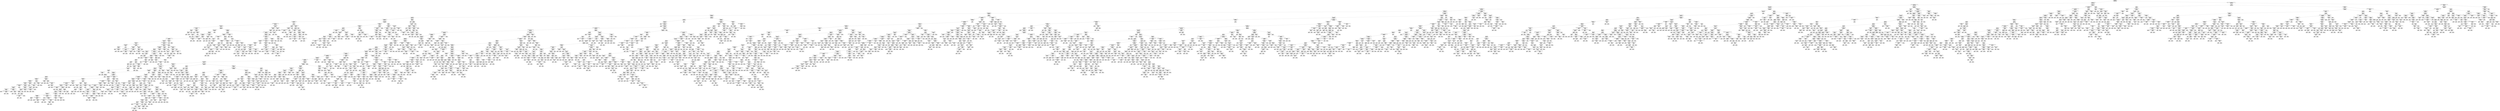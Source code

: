 digraph Tree {
node [shape=box] ;
0 [label="Metro_hong-kong <= 0.5\ngini = 0.1913\nsamples = 23658\nvalue = [21124, 2534]"] ;
1 [label="Type_immersive <= 0.5\ngini = 0.1822\nsamples = 21596\nvalue = [19407, 2189]"] ;
0 -> 1 [labeldistance=2.5, labelangle=45, headlabel="True"] ;
2 [label="Course_product-management-immersive <= 0.5\ngini = 0.1907\nsamples = 19375\nvalue = [17307, 2068]"] ;
1 -> 2 ;
3 [label="Startdate <= 20170166.0\ngini = 0.1999\nsamples = 17365\nvalue = [15409, 1956]"] ;
2 -> 3 ;
4 [label="Course_digital-marketing <= 0.5\ngini = 0.2116\nsamples = 14556\nvalue = [12805, 1751]"] ;
3 -> 4 ;
5 [label="DaysLeadtoEnroled <= 38.5\ngini = 0.2084\nsamples = 14319\nvalue = [12627, 1692]"] ;
4 -> 5 ;
6 [label="DaysInvoicetoEnrol <= 3.5\ngini = 0.1976\nsamples = 10968\nvalue = [9749, 1219]"] ;
5 -> 6 ;
7 [label="DaysEnroltoStart <= 5.5\ngini = 0.1876\nsamples = 8476\nvalue = [7588, 888]"] ;
6 -> 7 ;
8 [label="Price <= 12500.0\ngini = 0.2272\nsamples = 1500\nvalue = [1304, 196]"] ;
7 -> 8 ;
9 [label="Metro_new-york-city <= 0.5\ngini = 0.2195\nsamples = 1442\nvalue = [1261, 181]"] ;
8 -> 9 ;
10 [label="Course_ios-development <= 0.5\ngini = 0.1984\nsamples = 1173\nvalue = [1042, 131]"] ;
9 -> 10 ;
11 [label="PardotCategory_GA Course Leads <= 0.5\ngini = 0.2137\nsamples = 978\nvalue = [859, 119]"] ;
10 -> 11 ;
12 [label="Enddate <= 20141014.0\ngini = 0.207\nsamples = 955\nvalue = [843, 112]"] ;
11 -> 12 ;
13 [label="Course_data-science-immersive <= 0.5\ngini = 0.4297\nsamples = 16\nvalue = [11, 5]"] ;
12 -> 13 ;
14 [label="EnrolDate <= 15.5\ngini = 0.48\nsamples = 5\nvalue = [2, 3]"] ;
13 -> 14 ;
15 [label="EnrolDate <= 7.0\ngini = 0.4444\nsamples = 3\nvalue = [2, 1]"] ;
14 -> 15 ;
16 [label="gini = 0.0\nsamples = 1\nvalue = [0, 1]"] ;
15 -> 16 ;
17 [label="gini = 0.0\nsamples = 2\nvalue = [2, 0]"] ;
15 -> 17 ;
18 [label="gini = 0.0\nsamples = 2\nvalue = [0, 2]"] ;
14 -> 18 ;
19 [label="DaysLeadtoEnroled <= 5.0\ngini = 0.2975\nsamples = 11\nvalue = [9, 2]"] ;
13 -> 19 ;
20 [label="gini = 0.0\nsamples = 5\nvalue = [5, 0]"] ;
19 -> 20 ;
21 [label="DaysEnroltoStart <= 3.5\ngini = 0.4444\nsamples = 6\nvalue = [4, 2]"] ;
19 -> 21 ;
22 [label="EnrolHour <= 201407.5\ngini = 0.4444\nsamples = 3\nvalue = [1, 2]"] ;
21 -> 22 ;
23 [label="gini = 0.0\nsamples = 2\nvalue = [0, 2]"] ;
22 -> 23 ;
24 [label="gini = 0.0\nsamples = 1\nvalue = [1, 0]"] ;
22 -> 24 ;
25 [label="gini = 0.0\nsamples = 3\nvalue = [3, 0]"] ;
21 -> 25 ;
26 [label="EnrolDate <= 16.5\ngini = 0.2019\nsamples = 939\nvalue = [832, 107]"] ;
12 -> 26 ;
27 [label="Enddate <= 20170410.0\ngini = 0.1699\nsamples = 544\nvalue = [493, 51]"] ;
26 -> 27 ;
28 [label="Metro_online <= 0.5\ngini = 0.1672\nsamples = 543\nvalue = [493, 50]"] ;
27 -> 28 ;
29 [label="ApplicationType_lander <= 0.5\ngini = 0.158\nsamples = 532\nvalue = [486, 46]"] ;
28 -> 29 ;
30 [label="ApplicationType_info session <= 0.5\ngini = 0.1509\nsamples = 523\nvalue = [480, 43]"] ;
29 -> 30 ;
31 [label="ApplicationType_contact_admissions <= 0.5\ngini = 0.146\nsamples = 517\nvalue = [476, 41]"] ;
30 -> 31 ;
32 [label="Enddate <= 20150308.0\ngini = 0.141\nsamples = 511\nvalue = [472, 39]"] ;
31 -> 32 ;
33 [label="Startdate <= 20141018.0\ngini = 0.2243\nsamples = 101\nvalue = [88, 13]"] ;
32 -> 33 ;
34 [label="Enddate <= 20141068.0\ngini = 0.0935\nsamples = 61\nvalue = [58, 3]"] ;
33 -> 34 ;
35 [label="PhoneValid <= 0.5\ngini = 0.2907\nsamples = 17\nvalue = [14, 3]"] ;
34 -> 35 ;
36 [label="gini = 0.0\nsamples = 2\nvalue = [0, 2]"] ;
35 -> 36 ;
37 [label="EnrolDay_Sunday <= 0.5\ngini = 0.1244\nsamples = 15\nvalue = [14, 1]"] ;
35 -> 37 ;
38 [label="gini = 0.0\nsamples = 14\nvalue = [14, 0]"] ;
37 -> 38 ;
39 [label="gini = 0.0\nsamples = 1\nvalue = [0, 1]"] ;
37 -> 39 ;
40 [label="gini = 0.0\nsamples = 44\nvalue = [44, 0]"] ;
34 -> 40 ;
41 [label="PardotCategory_Unknown <= 0.5\ngini = 0.375\nsamples = 40\nvalue = [30, 10]"] ;
33 -> 41 ;
42 [label="DaysLeadtoEnroled <= 11.0\ngini = 0.2449\nsamples = 28\nvalue = [24, 4]"] ;
41 -> 42 ;
43 [label="PardotCategory_GA Front Row Signup <= 0.5\ngini = 0.0997\nsamples = 19\nvalue = [18, 1]"] ;
42 -> 43 ;
44 [label="gini = 0.0\nsamples = 15\nvalue = [15, 0]"] ;
43 -> 44 ;
45 [label="ApplicationType_get notified <= 0.5\ngini = 0.375\nsamples = 4\nvalue = [3, 1]"] ;
43 -> 45 ;
46 [label="gini = 0.0\nsamples = 1\nvalue = [0, 1]"] ;
45 -> 46 ;
47 [label="gini = 0.0\nsamples = 3\nvalue = [3, 0]"] ;
45 -> 47 ;
48 [label="ApplicationType_open house <= 0.5\ngini = 0.4444\nsamples = 9\nvalue = [6, 3]"] ;
42 -> 48 ;
49 [label="Enddate <= 20150306.0\ngini = 0.2449\nsamples = 7\nvalue = [6, 1]"] ;
48 -> 49 ;
50 [label="gini = 0.0\nsamples = 6\nvalue = [6, 0]"] ;
49 -> 50 ;
51 [label="gini = 0.0\nsamples = 1\nvalue = [0, 1]"] ;
49 -> 51 ;
52 [label="gini = 0.0\nsamples = 2\nvalue = [0, 2]"] ;
48 -> 52 ;
53 [label="Enddate <= 20150224.0\ngini = 0.5\nsamples = 12\nvalue = [6, 6]"] ;
41 -> 53 ;
54 [label="EnrolDate <= 14.5\ngini = 0.4444\nsamples = 9\nvalue = [3, 6]"] ;
53 -> 54 ;
55 [label="ApplicationType_request info <= 0.5\ngini = 0.2449\nsamples = 7\nvalue = [1, 6]"] ;
54 -> 55 ;
56 [label="gini = 0.0\nsamples = 6\nvalue = [0, 6]"] ;
55 -> 56 ;
57 [label="gini = 0.0\nsamples = 1\nvalue = [1, 0]"] ;
55 -> 57 ;
58 [label="gini = 0.0\nsamples = 2\nvalue = [2, 0]"] ;
54 -> 58 ;
59 [label="gini = 0.0\nsamples = 3\nvalue = [3, 0]"] ;
53 -> 59 ;
60 [label="Course_back-end-web-development <= 0.5\ngini = 0.1188\nsamples = 410\nvalue = [384, 26]"] ;
32 -> 60 ;
61 [label="ExpectedPayment_Student / Self <= 0.5\ngini = 0.1012\nsamples = 374\nvalue = [354, 20]"] ;
60 -> 61 ;
62 [label="PardotCategory_GA Dash <= 0.5\ngini = 0.0933\nsamples = 367\nvalue = [349, 18]"] ;
61 -> 62 ;
63 [label="EnrolDate <= 4.5\ngini = 0.089\nsamples = 364\nvalue = [347, 17]"] ;
62 -> 63 ;
64 [label="EnrolDay_Sunday <= 0.5\ngini = 0.0152\nsamples = 131\nvalue = [130, 1]"] ;
63 -> 64 ;
65 [label="gini = 0.0\nsamples = 114\nvalue = [114, 0]"] ;
64 -> 65 ;
66 [label="Metro_london <= 0.5\ngini = 0.1107\nsamples = 17\nvalue = [16, 1]"] ;
64 -> 66 ;
67 [label="gini = 0.0\nsamples = 15\nvalue = [15, 0]"] ;
66 -> 67 ;
68 [label="EnrolDate <= 2.5\ngini = 0.5\nsamples = 2\nvalue = [1, 1]"] ;
66 -> 68 ;
69 [label="gini = 0.0\nsamples = 1\nvalue = [1, 0]"] ;
68 -> 69 ;
70 [label="gini = 0.0\nsamples = 1\nvalue = [0, 1]"] ;
68 -> 70 ;
71 [label="PardotCategory_GA Circuits Leads <= 0.5\ngini = 0.1279\nsamples = 233\nvalue = [217, 16]"] ;
63 -> 71 ;
72 [label="PardotCategory_Uncategorized <= 0.5\ngini = 0.1157\nsamples = 227\nvalue = [213, 14]"] ;
71 -> 72 ;
73 [label="Metro_atlanta <= 0.5\ngini = 0.0876\nsamples = 196\nvalue = [187, 9]"] ;
72 -> 73 ;
74 [label="PardotCategory_Partner Event <= 0.5\ngini = 0.0728\nsamples = 185\nvalue = [178, 7]"] ;
73 -> 74 ;
75 [label="Month <= 31.5\ngini = 0.0555\nsamples = 175\nvalue = [170, 5]"] ;
74 -> 75 ;
76 [label="Year <= 0.385\ngini = 0.0189\nsamples = 105\nvalue = [104, 1]"] ;
75 -> 76 ;
77 [label="Year <= 0.3\ngini = 0.2188\nsamples = 8\nvalue = [7, 1]"] ;
76 -> 77 ;
78 [label="gini = 0.0\nsamples = 7\nvalue = [7, 0]"] ;
77 -> 78 ;
79 [label="gini = 0.0\nsamples = 1\nvalue = [0, 1]"] ;
77 -> 79 ;
80 [label="gini = 0.0\nsamples = 97\nvalue = [97, 0]"] ;
76 -> 80 ;
81 [label="Month <= 32.5\ngini = 0.1078\nsamples = 70\nvalue = [66, 4]"] ;
75 -> 81 ;
82 [label="gini = 0.0\nsamples = 1\nvalue = [0, 1]"] ;
81 -> 82 ;
83 [label="PardotCategory_GA Front Row Signup <= 0.5\ngini = 0.0832\nsamples = 69\nvalue = [66, 3]"] ;
81 -> 83 ;
84 [label="EnrolDay_Sunday <= 0.5\ngini = 0.0588\nsamples = 66\nvalue = [64, 2]"] ;
83 -> 84 ;
85 [label="Enddate <= 20151110.0\ngini = 0.0328\nsamples = 60\nvalue = [59, 1]"] ;
84 -> 85 ;
86 [label="Price <= 3150.0\ngini = 0.1975\nsamples = 9\nvalue = [8, 1]"] ;
85 -> 86 ;
87 [label="EnrolDay_Thursday <= 0.5\ngini = 0.5\nsamples = 2\nvalue = [1, 1]"] ;
86 -> 87 ;
88 [label="gini = 0.0\nsamples = 1\nvalue = [0, 1]"] ;
87 -> 88 ;
89 [label="gini = 0.0\nsamples = 1\nvalue = [1, 0]"] ;
87 -> 89 ;
90 [label="gini = 0.0\nsamples = 7\nvalue = [7, 0]"] ;
86 -> 90 ;
91 [label="gini = 0.0\nsamples = 51\nvalue = [51, 0]"] ;
85 -> 91 ;
92 [label="EnrolDate <= 15.5\ngini = 0.2778\nsamples = 6\nvalue = [5, 1]"] ;
84 -> 92 ;
93 [label="gini = 0.0\nsamples = 5\nvalue = [5, 0]"] ;
92 -> 93 ;
94 [label="gini = 0.0\nsamples = 1\nvalue = [0, 1]"] ;
92 -> 94 ;
95 [label="SpeedtoLead <= 0.5\ngini = 0.4444\nsamples = 3\nvalue = [2, 1]"] ;
83 -> 95 ;
96 [label="gini = 0.0\nsamples = 1\nvalue = [0, 1]"] ;
95 -> 96 ;
97 [label="gini = 0.0\nsamples = 2\nvalue = [2, 0]"] ;
95 -> 97 ;
98 [label="EnrolDate <= 15.5\ngini = 0.32\nsamples = 10\nvalue = [8, 2]"] ;
74 -> 98 ;
99 [label="gini = 0.0\nsamples = 7\nvalue = [7, 0]"] ;
98 -> 99 ;
100 [label="ApplicationType_financing contact us <= 0.5\ngini = 0.4444\nsamples = 3\nvalue = [1, 2]"] ;
98 -> 100 ;
101 [label="gini = 0.0\nsamples = 2\nvalue = [0, 2]"] ;
100 -> 101 ;
102 [label="gini = 0.0\nsamples = 1\nvalue = [1, 0]"] ;
100 -> 102 ;
103 [label="DaysEnroltoStart <= 2.5\ngini = 0.2975\nsamples = 11\nvalue = [9, 2]"] ;
73 -> 103 ;
104 [label="gini = 0.0\nsamples = 1\nvalue = [0, 1]"] ;
103 -> 104 ;
105 [label="Month <= 2.5\ngini = 0.18\nsamples = 10\nvalue = [9, 1]"] ;
103 -> 105 ;
106 [label="gini = 0.0\nsamples = 1\nvalue = [0, 1]"] ;
105 -> 106 ;
107 [label="gini = 0.0\nsamples = 9\nvalue = [9, 0]"] ;
105 -> 107 ;
108 [label="ApplicationType_open house <= 0.5\ngini = 0.2706\nsamples = 31\nvalue = [26, 5]"] ;
72 -> 108 ;
109 [label="Month <= 23.5\ngini = 0.4592\nsamples = 14\nvalue = [9, 5]"] ;
108 -> 109 ;
110 [label="Metro_los-angeles <= 0.5\ngini = 0.32\nsamples = 10\nvalue = [8, 2]"] ;
109 -> 110 ;
111 [label="gini = 0.0\nsamples = 7\nvalue = [7, 0]"] ;
110 -> 111 ;
112 [label="Course_data-science-immersive <= 0.5\ngini = 0.4444\nsamples = 3\nvalue = [1, 2]"] ;
110 -> 112 ;
113 [label="gini = 0.0\nsamples = 1\nvalue = [1, 0]"] ;
112 -> 113 ;
114 [label="gini = 0.0\nsamples = 2\nvalue = [0, 2]"] ;
112 -> 114 ;
115 [label="EnrolDate <= 15.0\ngini = 0.375\nsamples = 4\nvalue = [1, 3]"] ;
109 -> 115 ;
116 [label="gini = 0.0\nsamples = 3\nvalue = [0, 3]"] ;
115 -> 116 ;
117 [label="gini = 0.0\nsamples = 1\nvalue = [1, 0]"] ;
115 -> 117 ;
118 [label="gini = 0.0\nsamples = 17\nvalue = [17, 0]"] ;
108 -> 118 ;
119 [label="EnrolDate <= 13.0\ngini = 0.4444\nsamples = 6\nvalue = [4, 2]"] ;
71 -> 119 ;
120 [label="gini = 0.0\nsamples = 2\nvalue = [0, 2]"] ;
119 -> 120 ;
121 [label="gini = 0.0\nsamples = 4\nvalue = [4, 0]"] ;
119 -> 121 ;
122 [label="Enddate <= 20160524.0\ngini = 0.4444\nsamples = 3\nvalue = [2, 1]"] ;
62 -> 122 ;
123 [label="gini = 0.0\nsamples = 1\nvalue = [0, 1]"] ;
122 -> 123 ;
124 [label="gini = 0.0\nsamples = 2\nvalue = [2, 0]"] ;
122 -> 124 ;
125 [label="EnrolDate <= 15.5\ngini = 0.4082\nsamples = 7\nvalue = [5, 2]"] ;
61 -> 125 ;
126 [label="EnrolDay_Saturday <= 0.5\ngini = 0.2778\nsamples = 6\nvalue = [5, 1]"] ;
125 -> 126 ;
127 [label="gini = 0.0\nsamples = 4\nvalue = [4, 0]"] ;
126 -> 127 ;
128 [label="EnrolHour <= 201558.0\ngini = 0.5\nsamples = 2\nvalue = [1, 1]"] ;
126 -> 128 ;
129 [label="gini = 0.0\nsamples = 1\nvalue = [0, 1]"] ;
128 -> 129 ;
130 [label="gini = 0.0\nsamples = 1\nvalue = [1, 0]"] ;
128 -> 130 ;
131 [label="gini = 0.0\nsamples = 1\nvalue = [0, 1]"] ;
125 -> 131 ;
132 [label="Month <= 2.5\ngini = 0.2778\nsamples = 36\nvalue = [30, 6]"] ;
60 -> 132 ;
133 [label="gini = 0.0\nsamples = 1\nvalue = [0, 1]"] ;
132 -> 133 ;
134 [label="ApplicationType_referral <= 0.5\ngini = 0.2449\nsamples = 35\nvalue = [30, 5]"] ;
132 -> 134 ;
135 [label="Metro_san-francisco <= 0.5\ngini = 0.2076\nsamples = 34\nvalue = [30, 4]"] ;
134 -> 135 ;
136 [label="EnrolDate <= 5.5\ngini = 0.1244\nsamples = 30\nvalue = [28, 2]"] ;
135 -> 136 ;
137 [label="EnrolDate <= 4.5\ngini = 0.32\nsamples = 10\nvalue = [8, 2]"] ;
136 -> 137 ;
138 [label="PardotCategory_Unknown <= 0.5\ngini = 0.1975\nsamples = 9\nvalue = [8, 1]"] ;
137 -> 138 ;
139 [label="gini = 0.0\nsamples = 8\nvalue = [8, 0]"] ;
138 -> 139 ;
140 [label="gini = 0.0\nsamples = 1\nvalue = [0, 1]"] ;
138 -> 140 ;
141 [label="gini = 0.0\nsamples = 1\nvalue = [0, 1]"] ;
137 -> 141 ;
142 [label="gini = 0.0\nsamples = 20\nvalue = [20, 0]"] ;
136 -> 142 ;
143 [label="PardotCategory_Uncategorized <= 0.5\ngini = 0.5\nsamples = 4\nvalue = [2, 2]"] ;
135 -> 143 ;
144 [label="gini = 0.0\nsamples = 2\nvalue = [0, 2]"] ;
143 -> 144 ;
145 [label="gini = 0.0\nsamples = 2\nvalue = [2, 0]"] ;
143 -> 145 ;
146 [label="gini = 0.0\nsamples = 1\nvalue = [0, 1]"] ;
134 -> 146 ;
147 [label="DaysEnroltoStart <= 2.5\ngini = 0.4444\nsamples = 6\nvalue = [4, 2]"] ;
31 -> 147 ;
148 [label="gini = 0.0\nsamples = 2\nvalue = [0, 2]"] ;
147 -> 148 ;
149 [label="gini = 0.0\nsamples = 4\nvalue = [4, 0]"] ;
147 -> 149 ;
150 [label="PardotCategory_Unknown <= 0.5\ngini = 0.4444\nsamples = 6\nvalue = [4, 2]"] ;
30 -> 150 ;
151 [label="gini = 0.0\nsamples = 4\nvalue = [4, 0]"] ;
150 -> 151 ;
152 [label="gini = 0.0\nsamples = 2\nvalue = [0, 2]"] ;
150 -> 152 ;
153 [label="SpeedtoLead <= 0.5\ngini = 0.4444\nsamples = 9\nvalue = [6, 3]"] ;
29 -> 153 ;
154 [label="Course_front-end-web-development <= 0.5\ngini = 0.2449\nsamples = 7\nvalue = [6, 1]"] ;
153 -> 154 ;
155 [label="gini = 0.0\nsamples = 6\nvalue = [6, 0]"] ;
154 -> 155 ;
156 [label="gini = 0.0\nsamples = 1\nvalue = [0, 1]"] ;
154 -> 156 ;
157 [label="gini = 0.0\nsamples = 2\nvalue = [0, 2]"] ;
153 -> 157 ;
158 [label="ApplicationType_request info <= 0.5\ngini = 0.4628\nsamples = 11\nvalue = [7, 4]"] ;
28 -> 158 ;
159 [label="EnrolDay_Friday <= 0.5\ngini = 0.3457\nsamples = 9\nvalue = [7, 2]"] ;
158 -> 159 ;
160 [label="Month <= 13.5\ngini = 0.2188\nsamples = 8\nvalue = [7, 1]"] ;
159 -> 160 ;
161 [label="gini = 0.0\nsamples = 1\nvalue = [0, 1]"] ;
160 -> 161 ;
162 [label="gini = 0.0\nsamples = 7\nvalue = [7, 0]"] ;
160 -> 162 ;
163 [label="gini = 0.0\nsamples = 1\nvalue = [0, 1]"] ;
159 -> 163 ;
164 [label="gini = 0.0\nsamples = 2\nvalue = [0, 2]"] ;
158 -> 164 ;
165 [label="gini = 0.0\nsamples = 1\nvalue = [0, 1]"] ;
27 -> 165 ;
166 [label="Metro_los-angeles <= 0.5\ngini = 0.2433\nsamples = 395\nvalue = [339, 56]"] ;
26 -> 166 ;
167 [label="Month <= 48.5\ngini = 0.3184\nsamples = 151\nvalue = [121, 30]"] ;
166 -> 167 ;
168 [label="DaysLeadtoEnroled <= 0.5\ngini = 0.2999\nsamples = 147\nvalue = [120, 27]"] ;
167 -> 168 ;
169 [label="ExpectedPayment_Scholarship <= 0.5\ngini = 0.497\nsamples = 13\nvalue = [7, 6]"] ;
168 -> 169 ;
170 [label="Enddate <= 20160202.0\ngini = 0.48\nsamples = 10\nvalue = [4, 6]"] ;
169 -> 170 ;
171 [label="gini = 0.0\nsamples = 4\nvalue = [0, 4]"] ;
170 -> 171 ;
172 [label="PardotCategory_Website <= 0.5\ngini = 0.4444\nsamples = 6\nvalue = [4, 2]"] ;
170 -> 172 ;
173 [label="gini = 0.0\nsamples = 3\nvalue = [3, 0]"] ;
172 -> 173 ;
174 [label="Month <= 31.5\ngini = 0.4444\nsamples = 3\nvalue = [1, 2]"] ;
172 -> 174 ;
175 [label="gini = 0.0\nsamples = 2\nvalue = [0, 2]"] ;
174 -> 175 ;
176 [label="gini = 0.0\nsamples = 1\nvalue = [1, 0]"] ;
174 -> 176 ;
177 [label="gini = 0.0\nsamples = 3\nvalue = [3, 0]"] ;
169 -> 177 ;
178 [label="Month <= 37.5\ngini = 0.2643\nsamples = 134\nvalue = [113, 21]"] ;
168 -> 178 ;
179 [label="Month <= 26.5\ngini = 0.3427\nsamples = 82\nvalue = [64, 18]"] ;
178 -> 179 ;
180 [label="DaysLeadtoEnroled <= 36.5\ngini = 0.2378\nsamples = 58\nvalue = [50, 8]"] ;
179 -> 180 ;
181 [label="Year <= 1.14\ngini = 0.2155\nsamples = 57\nvalue = [50, 7]"] ;
180 -> 181 ;
182 [label="Course_data-science <= 0.5\ngini = 0.4898\nsamples = 7\nvalue = [4, 3]"] ;
181 -> 182 ;
183 [label="gini = 0.0\nsamples = 3\nvalue = [3, 0]"] ;
182 -> 183 ;
184 [label="Startdate <= 20165372.0\ngini = 0.375\nsamples = 4\nvalue = [1, 3]"] ;
182 -> 184 ;
185 [label="gini = 0.0\nsamples = 3\nvalue = [0, 3]"] ;
184 -> 185 ;
186 [label="gini = 0.0\nsamples = 1\nvalue = [1, 0]"] ;
184 -> 186 ;
187 [label="Enddate <= 20170326.0\ngini = 0.1472\nsamples = 50\nvalue = [46, 4]"] ;
181 -> 187 ;
188 [label="PardotCategory_Sweepstake <= 0.5\ngini = 0.1172\nsamples = 48\nvalue = [45, 3]"] ;
187 -> 188 ;
189 [label="PardotCategory_GA Front Row Signup <= 0.5\ngini = 0.0832\nsamples = 46\nvalue = [44, 2]"] ;
188 -> 189 ;
190 [label="Year <= 2.34\ngini = 0.0454\nsamples = 43\nvalue = [42, 1]"] ;
189 -> 190 ;
191 [label="Year <= 1.81\ngini = 0.2778\nsamples = 6\nvalue = [5, 1]"] ;
190 -> 191 ;
192 [label="gini = 0.0\nsamples = 5\nvalue = [5, 0]"] ;
191 -> 192 ;
193 [label="gini = 0.0\nsamples = 1\nvalue = [0, 1]"] ;
191 -> 193 ;
194 [label="gini = 0.0\nsamples = 37\nvalue = [37, 0]"] ;
190 -> 194 ;
195 [label="Month <= 15.0\ngini = 0.4444\nsamples = 3\nvalue = [2, 1]"] ;
189 -> 195 ;
196 [label="gini = 0.0\nsamples = 2\nvalue = [2, 0]"] ;
195 -> 196 ;
197 [label="gini = 0.0\nsamples = 1\nvalue = [0, 1]"] ;
195 -> 197 ;
198 [label="DaysLeadtoEnroled <= 12.5\ngini = 0.5\nsamples = 2\nvalue = [1, 1]"] ;
188 -> 198 ;
199 [label="gini = 0.0\nsamples = 1\nvalue = [0, 1]"] ;
198 -> 199 ;
200 [label="gini = 0.0\nsamples = 1\nvalue = [1, 0]"] ;
198 -> 200 ;
201 [label="EnrolDate <= 18.5\ngini = 0.5\nsamples = 2\nvalue = [1, 1]"] ;
187 -> 201 ;
202 [label="gini = 0.0\nsamples = 1\nvalue = [1, 0]"] ;
201 -> 202 ;
203 [label="gini = 0.0\nsamples = 1\nvalue = [0, 1]"] ;
201 -> 203 ;
204 [label="gini = 0.0\nsamples = 1\nvalue = [0, 1]"] ;
180 -> 204 ;
205 [label="Course_data-science-immersive <= 0.5\ngini = 0.4861\nsamples = 24\nvalue = [14, 10]"] ;
179 -> 205 ;
206 [label="EnrolDate <= 20.0\ngini = 0.4012\nsamples = 18\nvalue = [13, 5]"] ;
205 -> 206 ;
207 [label="PardotCategory_Unknown <= 0.5\ngini = 0.4938\nsamples = 9\nvalue = [4, 5]"] ;
206 -> 207 ;
208 [label="DaysLeadtoEnroled <= 28.0\ngini = 0.2778\nsamples = 6\nvalue = [1, 5]"] ;
207 -> 208 ;
209 [label="gini = 0.0\nsamples = 5\nvalue = [0, 5]"] ;
208 -> 209 ;
210 [label="gini = 0.0\nsamples = 1\nvalue = [1, 0]"] ;
208 -> 210 ;
211 [label="gini = 0.0\nsamples = 3\nvalue = [3, 0]"] ;
207 -> 211 ;
212 [label="gini = 0.0\nsamples = 9\nvalue = [9, 0]"] ;
206 -> 212 ;
213 [label="APAC <= 0.5\ngini = 0.2778\nsamples = 6\nvalue = [1, 5]"] ;
205 -> 213 ;
214 [label="gini = 0.0\nsamples = 5\nvalue = [0, 5]"] ;
213 -> 214 ;
215 [label="gini = 0.0\nsamples = 1\nvalue = [1, 0]"] ;
213 -> 215 ;
216 [label="Year <= 0.03\ngini = 0.1087\nsamples = 52\nvalue = [49, 3]"] ;
178 -> 216 ;
217 [label="gini = 0.0\nsamples = 1\nvalue = [0, 1]"] ;
216 -> 217 ;
218 [label="PardotCategory_GA Circuits Leads <= 0.5\ngini = 0.0754\nsamples = 51\nvalue = [49, 2]"] ;
216 -> 218 ;
219 [label="Metro_singapore <= 0.5\ngini = 0.0408\nsamples = 48\nvalue = [47, 1]"] ;
218 -> 219 ;
220 [label="gini = 0.0\nsamples = 41\nvalue = [41, 0]"] ;
219 -> 220 ;
221 [label="Month <= 45.0\ngini = 0.2449\nsamples = 7\nvalue = [6, 1]"] ;
219 -> 221 ;
222 [label="gini = 0.0\nsamples = 5\nvalue = [5, 0]"] ;
221 -> 222 ;
223 [label="PardotCategory_Uncategorized <= 0.5\ngini = 0.5\nsamples = 2\nvalue = [1, 1]"] ;
221 -> 223 ;
224 [label="gini = 0.0\nsamples = 1\nvalue = [1, 0]"] ;
223 -> 224 ;
225 [label="gini = 0.0\nsamples = 1\nvalue = [0, 1]"] ;
223 -> 225 ;
226 [label="DaysEnroltoStart <= 2.5\ngini = 0.4444\nsamples = 3\nvalue = [2, 1]"] ;
218 -> 226 ;
227 [label="gini = 0.0\nsamples = 1\nvalue = [0, 1]"] ;
226 -> 227 ;
228 [label="gini = 0.0\nsamples = 2\nvalue = [2, 0]"] ;
226 -> 228 ;
229 [label="PardotCategory_Uncategorized <= 0.5\ngini = 0.375\nsamples = 4\nvalue = [1, 3]"] ;
167 -> 229 ;
230 [label="gini = 0.0\nsamples = 3\nvalue = [0, 3]"] ;
229 -> 230 ;
231 [label="gini = 0.0\nsamples = 1\nvalue = [1, 0]"] ;
229 -> 231 ;
232 [label="Course_javascript-development <= 0.5\ngini = 0.1904\nsamples = 244\nvalue = [218, 26]"] ;
166 -> 232 ;
233 [label="DaysEnroltoStart <= 4.5\ngini = 0.1846\nsamples = 243\nvalue = [218, 25]"] ;
232 -> 233 ;
234 [label="PardotCategory_CWE Purchase <= 0.5\ngini = 0.2227\nsamples = 188\nvalue = [164, 24]"] ;
233 -> 234 ;
235 [label="Startdate <= 20150326.0\ngini = 0.2051\nsamples = 181\nvalue = [160, 21]"] ;
234 -> 235 ;
236 [label="Startdate <= 20150310.0\ngini = 0.2927\nsamples = 73\nvalue = [60, 13]"] ;
235 -> 236 ;
237 [label="EnrolDay_Monday <= 0.5\ngini = 0.2449\nsamples = 70\nvalue = [60, 10]"] ;
236 -> 237 ;
238 [label="ExpectedPayment_Scholarship <= 0.5\ngini = 0.2268\nsamples = 69\nvalue = [60, 9]"] ;
237 -> 238 ;
239 [label="Enddate <= 20150264.0\ngini = 0.375\nsamples = 24\nvalue = [18, 6]"] ;
238 -> 239 ;
240 [label="gini = 0.0\nsamples = 3\nvalue = [0, 3]"] ;
239 -> 240 ;
241 [label="Price <= 3700.0\ngini = 0.2449\nsamples = 21\nvalue = [18, 3]"] ;
239 -> 241 ;
242 [label="PardotCategory_GA Front Row Signup <= 0.5\ngini = 0.1244\nsamples = 15\nvalue = [14, 1]"] ;
241 -> 242 ;
243 [label="gini = 0.0\nsamples = 13\nvalue = [13, 0]"] ;
242 -> 243 ;
244 [label="Enddate <= 20150312.0\ngini = 0.5\nsamples = 2\nvalue = [1, 1]"] ;
242 -> 244 ;
245 [label="gini = 0.0\nsamples = 1\nvalue = [0, 1]"] ;
244 -> 245 ;
246 [label="gini = 0.0\nsamples = 1\nvalue = [1, 0]"] ;
244 -> 246 ;
247 [label="EnrolDate <= 18.5\ngini = 0.4444\nsamples = 6\nvalue = [4, 2]"] ;
241 -> 247 ;
248 [label="EnrolWeek <= 2014.5\ngini = 0.4444\nsamples = 3\nvalue = [1, 2]"] ;
247 -> 248 ;
249 [label="gini = 0.0\nsamples = 1\nvalue = [1, 0]"] ;
248 -> 249 ;
250 [label="gini = 0.0\nsamples = 2\nvalue = [0, 2]"] ;
248 -> 250 ;
251 [label="gini = 0.0\nsamples = 3\nvalue = [3, 0]"] ;
247 -> 251 ;
252 [label="Course_data-science-immersive <= 0.5\ngini = 0.1244\nsamples = 45\nvalue = [42, 3]"] ;
238 -> 252 ;
253 [label="Metro_washington-dc <= 0.5\ngini = 0.0526\nsamples = 37\nvalue = [36, 1]"] ;
252 -> 253 ;
254 [label="gini = 0.0\nsamples = 34\nvalue = [34, 0]"] ;
253 -> 254 ;
255 [label="DaysLeadtoEnroled <= 5.5\ngini = 0.4444\nsamples = 3\nvalue = [2, 1]"] ;
253 -> 255 ;
256 [label="gini = 0.0\nsamples = 1\nvalue = [0, 1]"] ;
255 -> 256 ;
257 [label="gini = 0.0\nsamples = 2\nvalue = [2, 0]"] ;
255 -> 257 ;
258 [label="ApplicationType_open house <= 0.5\ngini = 0.375\nsamples = 8\nvalue = [6, 2]"] ;
252 -> 258 ;
259 [label="ApplicationType_request info <= 0.5\ngini = 0.2449\nsamples = 7\nvalue = [6, 1]"] ;
258 -> 259 ;
260 [label="gini = 0.0\nsamples = 6\nvalue = [6, 0]"] ;
259 -> 260 ;
261 [label="gini = 0.0\nsamples = 1\nvalue = [0, 1]"] ;
259 -> 261 ;
262 [label="gini = 0.0\nsamples = 1\nvalue = [0, 1]"] ;
258 -> 262 ;
263 [label="gini = 0.0\nsamples = 1\nvalue = [0, 1]"] ;
237 -> 263 ;
264 [label="gini = 0.0\nsamples = 3\nvalue = [0, 3]"] ;
236 -> 264 ;
265 [label="PardotCategory_Twitter Acquisition <= 0.5\ngini = 0.1372\nsamples = 108\nvalue = [100, 8]"] ;
235 -> 265 ;
266 [label="EnrolDay_Thursday <= 0.5\ngini = 0.1223\nsamples = 107\nvalue = [100, 7]"] ;
265 -> 266 ;
267 [label="DaysEnroltoStart <= 3.5\ngini = 0.0799\nsamples = 96\nvalue = [92, 4]"] ;
266 -> 267 ;
268 [label="Course_data-science-immersive <= 0.5\ngini = 0.0253\nsamples = 78\nvalue = [77, 1]"] ;
267 -> 268 ;
269 [label="gini = 0.0\nsamples = 63\nvalue = [63, 0]"] ;
268 -> 269 ;
270 [label="ApplicationType_request info <= 0.5\ngini = 0.1244\nsamples = 15\nvalue = [14, 1]"] ;
268 -> 270 ;
271 [label="gini = 0.0\nsamples = 12\nvalue = [12, 0]"] ;
270 -> 271 ;
272 [label="ApplicationType_open house <= 0.5\ngini = 0.4444\nsamples = 3\nvalue = [2, 1]"] ;
270 -> 272 ;
273 [label="gini = 0.0\nsamples = 2\nvalue = [2, 0]"] ;
272 -> 273 ;
274 [label="gini = 0.0\nsamples = 1\nvalue = [0, 1]"] ;
272 -> 274 ;
275 [label="Month <= 48.5\ngini = 0.2778\nsamples = 18\nvalue = [15, 3]"] ;
267 -> 275 ;
276 [label="PardotCategory_GA Circuits Leads <= 0.5\ngini = 0.2076\nsamples = 17\nvalue = [15, 2]"] ;
275 -> 276 ;
277 [label="PardotCategory_Uncategorized <= 0.5\ngini = 0.1172\nsamples = 16\nvalue = [15, 1]"] ;
276 -> 277 ;
278 [label="gini = 0.0\nsamples = 14\nvalue = [14, 0]"] ;
277 -> 278 ;
279 [label="ApplicationType_financing contact us <= 0.5\ngini = 0.5\nsamples = 2\nvalue = [1, 1]"] ;
277 -> 279 ;
280 [label="gini = 0.0\nsamples = 1\nvalue = [0, 1]"] ;
279 -> 280 ;
281 [label="gini = 0.0\nsamples = 1\nvalue = [1, 0]"] ;
279 -> 281 ;
282 [label="gini = 0.0\nsamples = 1\nvalue = [0, 1]"] ;
276 -> 282 ;
283 [label="gini = 0.0\nsamples = 1\nvalue = [0, 1]"] ;
275 -> 283 ;
284 [label="DaysEnroltoStart <= 2.5\ngini = 0.3967\nsamples = 11\nvalue = [8, 3]"] ;
266 -> 284 ;
285 [label="gini = 0.0\nsamples = 6\nvalue = [6, 0]"] ;
284 -> 285 ;
286 [label="Course_data-science <= 0.5\ngini = 0.48\nsamples = 5\nvalue = [2, 3]"] ;
284 -> 286 ;
287 [label="Month <= 40.5\ngini = 0.4444\nsamples = 3\nvalue = [2, 1]"] ;
286 -> 287 ;
288 [label="gini = 0.0\nsamples = 2\nvalue = [2, 0]"] ;
287 -> 288 ;
289 [label="gini = 0.0\nsamples = 1\nvalue = [0, 1]"] ;
287 -> 289 ;
290 [label="gini = 0.0\nsamples = 2\nvalue = [0, 2]"] ;
286 -> 290 ;
291 [label="gini = 0.0\nsamples = 1\nvalue = [0, 1]"] ;
265 -> 291 ;
292 [label="EnrolDay_Sunday <= 0.5\ngini = 0.4898\nsamples = 7\nvalue = [4, 3]"] ;
234 -> 292 ;
293 [label="Enddate <= 20160614.0\ngini = 0.375\nsamples = 4\nvalue = [1, 3]"] ;
292 -> 293 ;
294 [label="gini = 0.0\nsamples = 3\nvalue = [0, 3]"] ;
293 -> 294 ;
295 [label="gini = 0.0\nsamples = 1\nvalue = [1, 0]"] ;
293 -> 295 ;
296 [label="gini = 0.0\nsamples = 3\nvalue = [3, 0]"] ;
292 -> 296 ;
297 [label="Month <= 4.0\ngini = 0.0357\nsamples = 55\nvalue = [54, 1]"] ;
233 -> 297 ;
298 [label="EnrolDate <= 19.5\ngini = 0.32\nsamples = 5\nvalue = [4, 1]"] ;
297 -> 298 ;
299 [label="gini = 0.0\nsamples = 1\nvalue = [0, 1]"] ;
298 -> 299 ;
300 [label="gini = 0.0\nsamples = 4\nvalue = [4, 0]"] ;
298 -> 300 ;
301 [label="gini = 0.0\nsamples = 50\nvalue = [50, 0]"] ;
297 -> 301 ;
302 [label="gini = 0.0\nsamples = 1\nvalue = [0, 1]"] ;
232 -> 302 ;
303 [label="Startdate <= 20150130.0\ngini = 0.4234\nsamples = 23\nvalue = [16, 7]"] ;
11 -> 303 ;
304 [label="EnrolDay_Thursday <= 0.5\ngini = 0.2076\nsamples = 17\nvalue = [15, 2]"] ;
303 -> 304 ;
305 [label="Metro_denver <= 0.5\ngini = 0.1172\nsamples = 16\nvalue = [15, 1]"] ;
304 -> 305 ;
306 [label="gini = 0.0\nsamples = 14\nvalue = [14, 0]"] ;
305 -> 306 ;
307 [label="Enddate <= 20145660.0\ngini = 0.5\nsamples = 2\nvalue = [1, 1]"] ;
305 -> 307 ;
308 [label="gini = 0.0\nsamples = 1\nvalue = [1, 0]"] ;
307 -> 308 ;
309 [label="gini = 0.0\nsamples = 1\nvalue = [0, 1]"] ;
307 -> 309 ;
310 [label="gini = 0.0\nsamples = 1\nvalue = [0, 1]"] ;
304 -> 310 ;
311 [label="EnrolHour <= 201559.0\ngini = 0.2778\nsamples = 6\nvalue = [1, 5]"] ;
303 -> 311 ;
312 [label="gini = 0.0\nsamples = 5\nvalue = [0, 5]"] ;
311 -> 312 ;
313 [label="gini = 0.0\nsamples = 1\nvalue = [1, 0]"] ;
311 -> 313 ;
314 [label="Year <= 1.09\ngini = 0.1155\nsamples = 195\nvalue = [183, 12]"] ;
10 -> 314 ;
315 [label="Year <= 0.595\ngini = 0.4012\nsamples = 18\nvalue = [13, 5]"] ;
314 -> 315 ;
316 [label="Metro_singapore <= 0.5\ngini = 0.3047\nsamples = 16\nvalue = [13, 3]"] ;
315 -> 316 ;
317 [label="PardotCategory_GA Front Row Signup <= 0.5\ngini = 0.1327\nsamples = 14\nvalue = [13, 1]"] ;
316 -> 317 ;
318 [label="gini = 0.0\nsamples = 13\nvalue = [13, 0]"] ;
317 -> 318 ;
319 [label="gini = 0.0\nsamples = 1\nvalue = [0, 1]"] ;
317 -> 319 ;
320 [label="gini = 0.0\nsamples = 2\nvalue = [0, 2]"] ;
316 -> 320 ;
321 [label="gini = 0.0\nsamples = 2\nvalue = [0, 2]"] ;
315 -> 321 ;
322 [label="PardotCategory_GA Dash <= 0.5\ngini = 0.076\nsamples = 177\nvalue = [170, 7]"] ;
314 -> 322 ;
323 [label="Month <= 3.5\ngini = 0.0659\nsamples = 176\nvalue = [170, 6]"] ;
322 -> 323 ;
324 [label="PardotCategory_Partner Event <= 0.5\ngini = 0.32\nsamples = 10\nvalue = [8, 2]"] ;
323 -> 324 ;
325 [label="DaysLeadtoEnroled <= 1.5\ngini = 0.1975\nsamples = 9\nvalue = [8, 1]"] ;
324 -> 325 ;
326 [label="EnrolDate <= 17.5\ngini = 0.5\nsamples = 2\nvalue = [1, 1]"] ;
325 -> 326 ;
327 [label="gini = 0.0\nsamples = 1\nvalue = [1, 0]"] ;
326 -> 327 ;
328 [label="gini = 0.0\nsamples = 1\nvalue = [0, 1]"] ;
326 -> 328 ;
329 [label="gini = 0.0\nsamples = 7\nvalue = [7, 0]"] ;
325 -> 329 ;
330 [label="gini = 0.0\nsamples = 1\nvalue = [0, 1]"] ;
324 -> 330 ;
331 [label="Year <= 8.105\ngini = 0.047\nsamples = 166\nvalue = [162, 4]"] ;
323 -> 331 ;
332 [label="EnrolDay_Friday <= 0.5\ngini = 0.0361\nsamples = 163\nvalue = [160, 3]"] ;
331 -> 332 ;
333 [label="Metro_denver <= 0.5\ngini = 0.0135\nsamples = 147\nvalue = [146, 1]"] ;
332 -> 333 ;
334 [label="gini = 0.0\nsamples = 137\nvalue = [137, 0]"] ;
333 -> 334 ;
335 [label="PardotCategory_Uncategorized <= 0.5\ngini = 0.18\nsamples = 10\nvalue = [9, 1]"] ;
333 -> 335 ;
336 [label="gini = 0.0\nsamples = 8\nvalue = [8, 0]"] ;
335 -> 336 ;
337 [label="ApplicationType_cwe_feedback <= 0.5\ngini = 0.5\nsamples = 2\nvalue = [1, 1]"] ;
335 -> 337 ;
338 [label="gini = 0.0\nsamples = 1\nvalue = [0, 1]"] ;
337 -> 338 ;
339 [label="gini = 0.0\nsamples = 1\nvalue = [1, 0]"] ;
337 -> 339 ;
340 [label="Metro_singapore <= 0.5\ngini = 0.2188\nsamples = 16\nvalue = [14, 2]"] ;
332 -> 340 ;
341 [label="Metro_boston <= 0.5\ngini = 0.1244\nsamples = 15\nvalue = [14, 1]"] ;
340 -> 341 ;
342 [label="gini = 0.0\nsamples = 13\nvalue = [13, 0]"] ;
341 -> 342 ;
343 [label="ApplicationType_open house <= 0.5\ngini = 0.5\nsamples = 2\nvalue = [1, 1]"] ;
341 -> 343 ;
344 [label="gini = 0.0\nsamples = 1\nvalue = [0, 1]"] ;
343 -> 344 ;
345 [label="gini = 0.0\nsamples = 1\nvalue = [1, 0]"] ;
343 -> 345 ;
346 [label="gini = 0.0\nsamples = 1\nvalue = [0, 1]"] ;
340 -> 346 ;
347 [label="SpeedtoLead <= 0.5\ngini = 0.4444\nsamples = 3\nvalue = [2, 1]"] ;
331 -> 347 ;
348 [label="gini = 0.0\nsamples = 2\nvalue = [2, 0]"] ;
347 -> 348 ;
349 [label="gini = 0.0\nsamples = 1\nvalue = [0, 1]"] ;
347 -> 349 ;
350 [label="gini = 0.0\nsamples = 1\nvalue = [0, 1]"] ;
322 -> 350 ;
351 [label="Enddate <= 20160568.0\ngini = 0.3026\nsamples = 269\nvalue = [219, 50]"] ;
9 -> 351 ;
352 [label="DaysLeadtoEnroled <= 17.5\ngini = 0.347\nsamples = 188\nvalue = [146, 42]"] ;
351 -> 352 ;
353 [label="EnrolDay_Thursday <= 0.5\ngini = 0.3021\nsamples = 151\nvalue = [123, 28]"] ;
352 -> 353 ;
354 [label="Year <= 0.595\ngini = 0.2528\nsamples = 128\nvalue = [109, 19]"] ;
353 -> 354 ;
355 [label="Course_user-experience-design <= 0.5\ngini = 0.4444\nsamples = 3\nvalue = [1, 2]"] ;
354 -> 355 ;
356 [label="gini = 0.0\nsamples = 2\nvalue = [0, 2]"] ;
355 -> 356 ;
357 [label="gini = 0.0\nsamples = 1\nvalue = [1, 0]"] ;
355 -> 357 ;
358 [label="Startdate <= 20150622.0\ngini = 0.235\nsamples = 125\nvalue = [108, 17]"] ;
354 -> 358 ;
359 [label="Startdate <= 20150564.0\ngini = 0.3168\nsamples = 76\nvalue = [61, 15]"] ;
358 -> 359 ;
360 [label="EnrolDate <= 20.5\ngini = 0.2809\nsamples = 71\nvalue = [59, 12]"] ;
359 -> 360 ;
361 [label="EnrolDate <= 16.5\ngini = 0.3482\nsamples = 49\nvalue = [38, 11]"] ;
360 -> 361 ;
362 [label="Month <= 31.5\ngini = 0.142\nsamples = 26\nvalue = [24, 2]"] ;
361 -> 362 ;
363 [label="PardotCategory_GA Circuits Leads <= 0.5\ngini = 0.32\nsamples = 10\nvalue = [8, 2]"] ;
362 -> 363 ;
364 [label="Month <= 29.5\ngini = 0.1975\nsamples = 9\nvalue = [8, 1]"] ;
363 -> 364 ;
365 [label="gini = 0.0\nsamples = 8\nvalue = [8, 0]"] ;
364 -> 365 ;
366 [label="gini = 0.0\nsamples = 1\nvalue = [0, 1]"] ;
364 -> 366 ;
367 [label="gini = 0.0\nsamples = 1\nvalue = [0, 1]"] ;
363 -> 367 ;
368 [label="gini = 0.0\nsamples = 16\nvalue = [16, 0]"] ;
362 -> 368 ;
369 [label="ApplicationType_request info <= 0.5\ngini = 0.4764\nsamples = 23\nvalue = [14, 9]"] ;
361 -> 369 ;
370 [label="DaysEnroltoStart <= 4.5\ngini = 0.42\nsamples = 20\nvalue = [14, 6]"] ;
369 -> 370 ;
371 [label="Startdate <= 20140920.0\ngini = 0.3047\nsamples = 16\nvalue = [13, 3]"] ;
370 -> 371 ;
372 [label="PardotCategory_Facebook Acquisition <= 0.5\ngini = 0.4444\nsamples = 3\nvalue = [1, 2]"] ;
371 -> 372 ;
373 [label="gini = 0.0\nsamples = 1\nvalue = [1, 0]"] ;
372 -> 373 ;
374 [label="gini = 0.0\nsamples = 2\nvalue = [0, 2]"] ;
372 -> 374 ;
375 [label="Month <= 12.5\ngini = 0.142\nsamples = 13\nvalue = [12, 1]"] ;
371 -> 375 ;
376 [label="gini = 0.0\nsamples = 1\nvalue = [0, 1]"] ;
375 -> 376 ;
377 [label="gini = 0.0\nsamples = 12\nvalue = [12, 0]"] ;
375 -> 377 ;
378 [label="Enddate <= 20141070.0\ngini = 0.375\nsamples = 4\nvalue = [1, 3]"] ;
370 -> 378 ;
379 [label="gini = 0.0\nsamples = 1\nvalue = [1, 0]"] ;
378 -> 379 ;
380 [label="gini = 0.0\nsamples = 3\nvalue = [0, 3]"] ;
378 -> 380 ;
381 [label="gini = 0.0\nsamples = 3\nvalue = [0, 3]"] ;
369 -> 381 ;
382 [label="PardotCategory_CWE Purchase <= 0.5\ngini = 0.0868\nsamples = 22\nvalue = [21, 1]"] ;
360 -> 382 ;
383 [label="gini = 0.0\nsamples = 20\nvalue = [20, 0]"] ;
382 -> 383 ;
384 [label="ApplicationType_financing contact us <= 0.5\ngini = 0.5\nsamples = 2\nvalue = [1, 1]"] ;
382 -> 384 ;
385 [label="gini = 0.0\nsamples = 1\nvalue = [0, 1]"] ;
384 -> 385 ;
386 [label="gini = 0.0\nsamples = 1\nvalue = [1, 0]"] ;
384 -> 386 ;
387 [label="Month <= 22.5\ngini = 0.48\nsamples = 5\nvalue = [2, 3]"] ;
359 -> 387 ;
388 [label="gini = 0.0\nsamples = 2\nvalue = [0, 2]"] ;
387 -> 388 ;
389 [label="EnrolDay_Friday <= 0.5\ngini = 0.4444\nsamples = 3\nvalue = [2, 1]"] ;
387 -> 389 ;
390 [label="gini = 0.0\nsamples = 2\nvalue = [2, 0]"] ;
389 -> 390 ;
391 [label="gini = 0.0\nsamples = 1\nvalue = [0, 1]"] ;
389 -> 391 ;
392 [label="Startdate <= 20160312.0\ngini = 0.0783\nsamples = 49\nvalue = [47, 2]"] ;
358 -> 392 ;
393 [label="EnrolDate <= 21.5\ngini = 0.0425\nsamples = 46\nvalue = [45, 1]"] ;
392 -> 393 ;
394 [label="gini = 0.0\nsamples = 39\nvalue = [39, 0]"] ;
393 -> 394 ;
395 [label="Course_back-end-web-development <= 0.5\ngini = 0.2449\nsamples = 7\nvalue = [6, 1]"] ;
393 -> 395 ;
396 [label="gini = 0.0\nsamples = 6\nvalue = [6, 0]"] ;
395 -> 396 ;
397 [label="gini = 0.0\nsamples = 1\nvalue = [0, 1]"] ;
395 -> 397 ;
398 [label="DaysLeadtoEnroled <= 12.0\ngini = 0.4444\nsamples = 3\nvalue = [2, 1]"] ;
392 -> 398 ;
399 [label="gini = 0.0\nsamples = 2\nvalue = [2, 0]"] ;
398 -> 399 ;
400 [label="gini = 0.0\nsamples = 1\nvalue = [0, 1]"] ;
398 -> 400 ;
401 [label="PhoneValid <= 0.5\ngini = 0.4764\nsamples = 23\nvalue = [14, 9]"] ;
353 -> 401 ;
402 [label="gini = 0.0\nsamples = 3\nvalue = [0, 3]"] ;
401 -> 402 ;
403 [label="Month <= 8.0\ngini = 0.42\nsamples = 20\nvalue = [14, 6]"] ;
401 -> 403 ;
404 [label="gini = 0.0\nsamples = 2\nvalue = [0, 2]"] ;
403 -> 404 ;
405 [label="EnrolDate <= 22.5\ngini = 0.3457\nsamples = 18\nvalue = [14, 4]"] ;
403 -> 405 ;
406 [label="DaysLeadtoEnroled <= 0.5\ngini = 0.2311\nsamples = 15\nvalue = [13, 2]"] ;
405 -> 406 ;
407 [label="EnrolDate <= 18.5\ngini = 0.5\nsamples = 4\nvalue = [2, 2]"] ;
406 -> 407 ;
408 [label="gini = 0.0\nsamples = 1\nvalue = [1, 0]"] ;
407 -> 408 ;
409 [label="Month <= 14.0\ngini = 0.4444\nsamples = 3\nvalue = [1, 2]"] ;
407 -> 409 ;
410 [label="gini = 0.0\nsamples = 1\nvalue = [1, 0]"] ;
409 -> 410 ;
411 [label="gini = 0.0\nsamples = 2\nvalue = [0, 2]"] ;
409 -> 411 ;
412 [label="gini = 0.0\nsamples = 11\nvalue = [11, 0]"] ;
406 -> 412 ;
413 [label="Course_data-science-immersive <= 0.5\ngini = 0.4444\nsamples = 3\nvalue = [1, 2]"] ;
405 -> 413 ;
414 [label="gini = 0.0\nsamples = 2\nvalue = [0, 2]"] ;
413 -> 414 ;
415 [label="gini = 0.0\nsamples = 1\nvalue = [1, 0]"] ;
413 -> 415 ;
416 [label="EnrolDate <= 22.5\ngini = 0.4704\nsamples = 37\nvalue = [23, 14]"] ;
352 -> 416 ;
417 [label="Course_back-end-web-development <= 0.5\ngini = 0.4377\nsamples = 34\nvalue = [23, 11]"] ;
416 -> 417 ;
418 [label="DaysLeadtoEnroled <= 30.0\ngini = 0.4043\nsamples = 32\nvalue = [23, 9]"] ;
417 -> 418 ;
419 [label="DaysEnroltoStart <= 2.5\ngini = 0.4527\nsamples = 26\nvalue = [17, 9]"] ;
418 -> 419 ;
420 [label="Month <= 25.0\ngini = 0.4444\nsamples = 9\nvalue = [3, 6]"] ;
419 -> 420 ;
421 [label="Course_business-fundamentals-tactics <= 0.5\ngini = 0.375\nsamples = 4\nvalue = [3, 1]"] ;
420 -> 421 ;
422 [label="gini = 0.0\nsamples = 3\nvalue = [3, 0]"] ;
421 -> 422 ;
423 [label="gini = 0.0\nsamples = 1\nvalue = [0, 1]"] ;
421 -> 423 ;
424 [label="gini = 0.0\nsamples = 5\nvalue = [0, 5]"] ;
420 -> 424 ;
425 [label="EnrolDay_Friday <= 0.5\ngini = 0.2907\nsamples = 17\nvalue = [14, 3]"] ;
419 -> 425 ;
426 [label="Price <= 3025.0\ngini = 0.1327\nsamples = 14\nvalue = [13, 1]"] ;
425 -> 426 ;
427 [label="gini = 0.0\nsamples = 1\nvalue = [0, 1]"] ;
426 -> 427 ;
428 [label="gini = 0.0\nsamples = 13\nvalue = [13, 0]"] ;
426 -> 428 ;
429 [label="PardotCategory_Uncategorized <= 0.5\ngini = 0.4444\nsamples = 3\nvalue = [1, 2]"] ;
425 -> 429 ;
430 [label="gini = 0.0\nsamples = 2\nvalue = [0, 2]"] ;
429 -> 430 ;
431 [label="gini = 0.0\nsamples = 1\nvalue = [1, 0]"] ;
429 -> 431 ;
432 [label="gini = 0.0\nsamples = 6\nvalue = [6, 0]"] ;
418 -> 432 ;
433 [label="gini = 0.0\nsamples = 2\nvalue = [0, 2]"] ;
417 -> 433 ;
434 [label="gini = 0.0\nsamples = 3\nvalue = [0, 3]"] ;
416 -> 434 ;
435 [label="Year <= 0.27\ngini = 0.178\nsamples = 81\nvalue = [73, 8]"] ;
351 -> 435 ;
436 [label="Course_data-science <= 0.5\ngini = 0.3935\nsamples = 26\nvalue = [19, 7]"] ;
435 -> 436 ;
437 [label="Course_user-experience-design <= 0.5\ngini = 0.3299\nsamples = 24\nvalue = [19, 5]"] ;
436 -> 437 ;
438 [label="DaysLeadtoEnroled <= 0.5\ngini = 0.2449\nsamples = 21\nvalue = [18, 3]"] ;
437 -> 438 ;
439 [label="gini = 0.0\nsamples = 1\nvalue = [0, 1]"] ;
438 -> 439 ;
440 [label="EnrolDay_Saturday <= 0.5\ngini = 0.18\nsamples = 20\nvalue = [18, 2]"] ;
438 -> 440 ;
441 [label="DaysLeadtoEnroled <= 19.5\ngini = 0.1049\nsamples = 18\nvalue = [17, 1]"] ;
440 -> 441 ;
442 [label="gini = 0.0\nsamples = 14\nvalue = [14, 0]"] ;
441 -> 442 ;
443 [label="DaysLeadtoEnroled <= 23.0\ngini = 0.375\nsamples = 4\nvalue = [3, 1]"] ;
441 -> 443 ;
444 [label="gini = 0.0\nsamples = 1\nvalue = [0, 1]"] ;
443 -> 444 ;
445 [label="gini = 0.0\nsamples = 3\nvalue = [3, 0]"] ;
443 -> 445 ;
446 [label="EnrolHour <= 201608.0\ngini = 0.5\nsamples = 2\nvalue = [1, 1]"] ;
440 -> 446 ;
447 [label="gini = 0.0\nsamples = 1\nvalue = [0, 1]"] ;
446 -> 447 ;
448 [label="gini = 0.0\nsamples = 1\nvalue = [1, 0]"] ;
446 -> 448 ;
449 [label="ExpectedPayment_Veterans Affairs <= 0.5\ngini = 0.4444\nsamples = 3\nvalue = [1, 2]"] ;
437 -> 449 ;
450 [label="gini = 0.0\nsamples = 2\nvalue = [0, 2]"] ;
449 -> 450 ;
451 [label="gini = 0.0\nsamples = 1\nvalue = [1, 0]"] ;
449 -> 451 ;
452 [label="gini = 0.0\nsamples = 2\nvalue = [0, 2]"] ;
436 -> 452 ;
453 [label="Enddate <= 20170366.0\ngini = 0.0357\nsamples = 55\nvalue = [54, 1]"] ;
435 -> 453 ;
454 [label="gini = 0.0\nsamples = 52\nvalue = [52, 0]"] ;
453 -> 454 ;
455 [label="PardotCategory_Website <= 0.5\ngini = 0.4444\nsamples = 3\nvalue = [2, 1]"] ;
453 -> 455 ;
456 [label="gini = 0.0\nsamples = 2\nvalue = [2, 0]"] ;
455 -> 456 ;
457 [label="gini = 0.0\nsamples = 1\nvalue = [0, 1]"] ;
455 -> 457 ;
458 [label="EnrolDate <= 0.5\ngini = 0.3835\nsamples = 58\nvalue = [43, 15]"] ;
8 -> 458 ;
459 [label="gini = 0.0\nsamples = 2\nvalue = [0, 2]"] ;
458 -> 459 ;
460 [label="APAC <= 0.5\ngini = 0.3565\nsamples = 56\nvalue = [43, 13]"] ;
458 -> 460 ;
461 [label="Startdate <= 20150572.0\ngini = 0.3244\nsamples = 54\nvalue = [43, 11]"] ;
460 -> 461 ;
462 [label="PhoneValid <= 0.5\ngini = 0.4861\nsamples = 12\nvalue = [7, 5]"] ;
461 -> 462 ;
463 [label="gini = 0.0\nsamples = 4\nvalue = [4, 0]"] ;
462 -> 463 ;
464 [label="EnrolDate <= 18.5\ngini = 0.4688\nsamples = 8\nvalue = [3, 5]"] ;
462 -> 464 ;
465 [label="Price <= 26500.0\ngini = 0.4082\nsamples = 7\nvalue = [2, 5]"] ;
464 -> 465 ;
466 [label="ExpectedPayment_Scholarship <= 0.5\ngini = 0.4444\nsamples = 3\nvalue = [2, 1]"] ;
465 -> 466 ;
467 [label="gini = 0.0\nsamples = 1\nvalue = [0, 1]"] ;
466 -> 467 ;
468 [label="gini = 0.0\nsamples = 2\nvalue = [2, 0]"] ;
466 -> 468 ;
469 [label="gini = 0.0\nsamples = 4\nvalue = [0, 4]"] ;
465 -> 469 ;
470 [label="gini = 0.0\nsamples = 1\nvalue = [1, 0]"] ;
464 -> 470 ;
471 [label="PardotCategory_GA Dash <= 0.5\ngini = 0.2449\nsamples = 42\nvalue = [36, 6]"] ;
461 -> 471 ;
472 [label="ApplicationType_referral <= 0.5\ngini = 0.2142\nsamples = 41\nvalue = [36, 5]"] ;
471 -> 472 ;
473 [label="EnrolDate <= 17.5\ngini = 0.18\nsamples = 40\nvalue = [36, 4]"] ;
472 -> 473 ;
474 [label="PardotCategory_Website <= 0.5\ngini = 0.0644\nsamples = 30\nvalue = [29, 1]"] ;
473 -> 474 ;
475 [label="gini = 0.0\nsamples = 27\nvalue = [27, 0]"] ;
474 -> 475 ;
476 [label="Enddate <= 20160720.0\ngini = 0.4444\nsamples = 3\nvalue = [2, 1]"] ;
474 -> 476 ;
477 [label="gini = 0.0\nsamples = 2\nvalue = [2, 0]"] ;
476 -> 477 ;
478 [label="gini = 0.0\nsamples = 1\nvalue = [0, 1]"] ;
476 -> 478 ;
479 [label="Year <= 4.7733\ngini = 0.42\nsamples = 10\nvalue = [7, 3]"] ;
473 -> 479 ;
480 [label="DaysLeadtoEnroled <= 5.0\ngini = 0.375\nsamples = 4\nvalue = [1, 3]"] ;
479 -> 480 ;
481 [label="gini = 0.0\nsamples = 1\nvalue = [1, 0]"] ;
480 -> 481 ;
482 [label="gini = 0.0\nsamples = 3\nvalue = [0, 3]"] ;
480 -> 482 ;
483 [label="gini = 0.0\nsamples = 6\nvalue = [6, 0]"] ;
479 -> 483 ;
484 [label="gini = 0.0\nsamples = 1\nvalue = [0, 1]"] ;
472 -> 484 ;
485 [label="gini = 0.0\nsamples = 1\nvalue = [0, 1]"] ;
471 -> 485 ;
486 [label="gini = 0.0\nsamples = 2\nvalue = [0, 2]"] ;
460 -> 486 ;
487 [label="Metro_boston <= 0.5\ngini = 0.1787\nsamples = 6976\nvalue = [6284, 692]"] ;
7 -> 487 ;
488 [label="Year <= 1926.385\ngini = 0.1752\nsamples = 6731\nvalue = [6078, 653]"] ;
487 -> 488 ;
489 [label="Startdate <= 20140712.0\ngini = 0.175\nsamples = 6730\nvalue = [6078, 652]"] ;
488 -> 489 ;
490 [label="gini = 0.0\nsamples = 1\nvalue = [0, 1]"] ;
489 -> 490 ;
491 [label="DaysLeadtoEnroled <= -21.0\ngini = 0.1748\nsamples = 6729\nvalue = [6078, 651]"] ;
489 -> 491 ;
492 [label="gini = 0.0\nsamples = 1\nvalue = [0, 1]"] ;
491 -> 492 ;
493 [label="EnrolDay_Saturday <= 0.5\ngini = 0.1746\nsamples = 6728\nvalue = [6078, 650]"] ;
491 -> 493 ;
494 [label="Course_business-fundamentals-tactics <= 0.5\ngini = 0.1822\nsamples = 5317\nvalue = [4778, 539]"] ;
493 -> 494 ;
495 [label="Course_data-science-immersive <= 0.5\ngini = 0.1762\nsamples = 4885\nvalue = [4408, 477]"] ;
494 -> 495 ;
496 [label="PardotCategory_GA Course Leads <= 0.5\ngini = 0.1678\nsamples = 3970\nvalue = [3603, 367]"] ;
495 -> 496 ;
497 [label="ApplicationType_info session <= 0.5\ngini = 0.1651\nsamples = 3922\nvalue = [3566, 356]"] ;
496 -> 497 ;
498 [label="Startdate <= 20170126.0\ngini = 0.1634\nsamples = 3900\nvalue = [3550, 350]"] ;
497 -> 498 ;
499 [label="Metro_london <= 0.5\ngini = 0.1618\nsamples = 3875\nvalue = [3531, 344]"] ;
498 -> 499 ;
500 [label="ApplicationType_trial class <= 0.5\ngini = 0.1661\nsamples = 3675\nvalue = [3339, 336]"] ;
499 -> 500 ;
501 [label="Year <= 59.45\ngini = 0.1652\nsamples = 3666\nvalue = [3333, 333]"] ;
500 -> 501 ;
502 [label="Enddate <= 20170320.0\ngini = 0.1645\nsamples = 3661\nvalue = [3330, 331]"] ;
501 -> 502 ;
503 [label="Year <= 10.98\ngini = 0.1674\nsamples = 3569\nvalue = [3240, 329]"] ;
502 -> 503 ;
504 [label="Year <= 10.545\ngini = 0.1695\nsamples = 3509\nvalue = [3181, 328]"] ;
503 -> 504 ;
505 [label="Metro_new-york-city <= 0.5\ngini = 0.1691\nsamples = 3508\nvalue = [3181, 327]"] ;
504 -> 505 ;
506 [label="ApplicationType_apply now <= 0.5\ngini = 0.1617\nsamples = 2897\nvalue = [2640, 257]"] ;
505 -> 506 ;
507 [label="ApplicationType_contact_admissions <= 0.5\ngini = 0.1597\nsamples = 2869\nvalue = [2618, 251]"] ;
506 -> 507 ;
508 [label="Enddate <= 20170316.0\ngini = 0.1575\nsamples = 2832\nvalue = [2588, 244]"] ;
507 -> 508 ;
509 [label="Course_product-management <= 0.5\ngini = 0.157\nsamples = 2830\nvalue = [2587, 243]"] ;
508 -> 509 ;
510 [label="Enddate <= 20160568.0\ngini = 0.165\nsamples = 2281\nvalue = [2074, 207]"] ;
509 -> 510 ;
511 [label="DaysEnroltoStart <= 103.5\ngini = 0.1508\nsamples = 1473\nvalue = [1352, 121]"] ;
510 -> 511 ;
512 [label="PardotCategory_GA Dash <= 0.5\ngini = 0.1472\nsamples = 1450\nvalue = [1334, 116]"] ;
511 -> 512 ;
513 [label="EnrolDate <= 15.5\ngini = 0.1455\nsamples = 1443\nvalue = [1329, 114]"] ;
512 -> 513 ;
514 [label="Startdate <= 20160324.0\ngini = 0.1669\nsamples = 729\nvalue = [662, 67]"] ;
513 -> 514 ;
515 [label="DaysEnroltoStart <= 12.5\ngini = 0.1649\nsamples = 728\nvalue = [662, 66]"] ;
514 -> 515 ;
516 [label="Cancelled <= 0.5\ngini = 0.2521\nsamples = 169\nvalue = [144, 25]"] ;
515 -> 516 ;
517 [label="Price <= 12500.0\ngini = 0.2449\nsamples = 168\nvalue = [144, 24]"] ;
516 -> 517 ;
518 [label="EnrolDay_Monday <= 0.5\ngini = 0.2124\nsamples = 149\nvalue = [131, 18]"] ;
517 -> 518 ;
519 [label="DaysLeadtoEnroled <= 12.5\ngini = 0.1913\nsamples = 140\nvalue = [125, 15]"] ;
518 -> 519 ;
520 [label="DaysLeadtoEnroled <= 6.5\ngini = 0.258\nsamples = 92\nvalue = [78, 14]"] ;
519 -> 520 ;
521 [label="PardotCategory_Sweepstake <= 0.5\ngini = 0.1244\nsamples = 60\nvalue = [56, 4]"] ;
520 -> 521 ;
522 [label="Startdate <= 20141066.0\ngini = 0.0965\nsamples = 59\nvalue = [56, 3]"] ;
521 -> 522 ;
523 [label="DaysEnroltoStart <= 8.0\ngini = 0.4082\nsamples = 7\nvalue = [5, 2]"] ;
522 -> 523 ;
524 [label="gini = 0.0\nsamples = 1\nvalue = [0, 1]"] ;
523 -> 524 ;
525 [label="PardotCategory_GA Front Row Signup <= 0.5\ngini = 0.2778\nsamples = 6\nvalue = [5, 1]"] ;
523 -> 525 ;
526 [label="gini = 0.0\nsamples = 4\nvalue = [4, 0]"] ;
525 -> 526 ;
527 [label="gini = 0.5\nsamples = 2\nvalue = [1, 1]"] ;
525 -> 527 ;
528 [label="PardotCategory_Partner Event <= 0.5\ngini = 0.0377\nsamples = 52\nvalue = [51, 1]"] ;
522 -> 528 ;
529 [label="gini = 0.0\nsamples = 50\nvalue = [50, 0]"] ;
528 -> 529 ;
530 [label="DaysEnroltoStart <= 7.0\ngini = 0.5\nsamples = 2\nvalue = [1, 1]"] ;
528 -> 530 ;
531 [label="gini = 0.0\nsamples = 1\nvalue = [0, 1]"] ;
530 -> 531 ;
532 [label="gini = 0.0\nsamples = 1\nvalue = [1, 0]"] ;
530 -> 532 ;
533 [label="gini = 0.0\nsamples = 1\nvalue = [0, 1]"] ;
521 -> 533 ;
534 [label="EnrolDay_Thursday <= 0.5\ngini = 0.4297\nsamples = 32\nvalue = [22, 10]"] ;
520 -> 534 ;
535 [label="DaysLeadtoEnroled <= 11.5\ngini = 0.2778\nsamples = 24\nvalue = [20, 4]"] ;
534 -> 535 ;
536 [label="EnrolWeek <= 2015.5\ngini = 0.1723\nsamples = 21\nvalue = [19, 2]"] ;
535 -> 536 ;
537 [label="Metro_seattle <= 0.5\ngini = 0.095\nsamples = 20\nvalue = [19, 1]"] ;
536 -> 537 ;
538 [label="gini = 0.0\nsamples = 14\nvalue = [14, 0]"] ;
537 -> 538 ;
539 [label="Month <= 32.0\ngini = 0.2778\nsamples = 6\nvalue = [5, 1]"] ;
537 -> 539 ;
540 [label="Course_back-end-web-development <= 0.5\ngini = 0.5\nsamples = 2\nvalue = [1, 1]"] ;
539 -> 540 ;
541 [label="gini = 0.0\nsamples = 1\nvalue = [0, 1]"] ;
540 -> 541 ;
542 [label="gini = 0.0\nsamples = 1\nvalue = [1, 0]"] ;
540 -> 542 ;
543 [label="gini = 0.0\nsamples = 4\nvalue = [4, 0]"] ;
539 -> 543 ;
544 [label="gini = 0.0\nsamples = 1\nvalue = [0, 1]"] ;
536 -> 544 ;
545 [label="EnrolHour <= 201504.0\ngini = 0.4444\nsamples = 3\nvalue = [1, 2]"] ;
535 -> 545 ;
546 [label="gini = 0.0\nsamples = 1\nvalue = [1, 0]"] ;
545 -> 546 ;
547 [label="gini = 0.0\nsamples = 2\nvalue = [0, 2]"] ;
545 -> 547 ;
548 [label="Enddate <= 20150976.0\ngini = 0.375\nsamples = 8\nvalue = [2, 6]"] ;
534 -> 548 ;
549 [label="ExpectedPayment_Scholarship <= 0.5\ngini = 0.4444\nsamples = 3\nvalue = [2, 1]"] ;
548 -> 549 ;
550 [label="gini = 0.0\nsamples = 2\nvalue = [2, 0]"] ;
549 -> 550 ;
551 [label="gini = 0.0\nsamples = 1\nvalue = [0, 1]"] ;
549 -> 551 ;
552 [label="gini = 0.0\nsamples = 5\nvalue = [0, 5]"] ;
548 -> 552 ;
553 [label="DaysEnroltoStart <= 11.5\ngini = 0.0408\nsamples = 48\nvalue = [47, 1]"] ;
519 -> 553 ;
554 [label="gini = 0.0\nsamples = 44\nvalue = [44, 0]"] ;
553 -> 554 ;
555 [label="Course_user-experience-design <= 0.5\ngini = 0.375\nsamples = 4\nvalue = [3, 1]"] ;
553 -> 555 ;
556 [label="gini = 0.0\nsamples = 3\nvalue = [3, 0]"] ;
555 -> 556 ;
557 [label="gini = 0.0\nsamples = 1\nvalue = [0, 1]"] ;
555 -> 557 ;
558 [label="EnrolDate <= 1.5\ngini = 0.4444\nsamples = 9\nvalue = [6, 3]"] ;
518 -> 558 ;
559 [label="gini = 0.0\nsamples = 4\nvalue = [4, 0]"] ;
558 -> 559 ;
560 [label="DaysLeadtoEnroled <= 22.5\ngini = 0.48\nsamples = 5\nvalue = [2, 3]"] ;
558 -> 560 ;
561 [label="gini = 0.0\nsamples = 3\nvalue = [0, 3]"] ;
560 -> 561 ;
562 [label="gini = 0.0\nsamples = 2\nvalue = [2, 0]"] ;
560 -> 562 ;
563 [label="EnrolDay_Sunday <= 0.5\ngini = 0.4321\nsamples = 19\nvalue = [13, 6]"] ;
517 -> 563 ;
564 [label="Metro_chicago <= 0.5\ngini = 0.18\nsamples = 10\nvalue = [9, 1]"] ;
563 -> 564 ;
565 [label="gini = 0.0\nsamples = 1\nvalue = [0, 1]"] ;
564 -> 565 ;
566 [label="gini = 0.0\nsamples = 9\nvalue = [9, 0]"] ;
564 -> 566 ;
567 [label="Month <= 30.0\ngini = 0.4938\nsamples = 9\nvalue = [4, 5]"] ;
563 -> 567 ;
568 [label="gini = 0.0\nsamples = 2\nvalue = [2, 0]"] ;
567 -> 568 ;
569 [label="ApplicationType_request info <= 0.5\ngini = 0.4082\nsamples = 7\nvalue = [2, 5]"] ;
567 -> 569 ;
570 [label="gini = 0.0\nsamples = 4\nvalue = [0, 4]"] ;
569 -> 570 ;
571 [label="EnrolDate <= 2.5\ngini = 0.4444\nsamples = 3\nvalue = [2, 1]"] ;
569 -> 571 ;
572 [label="gini = 0.0\nsamples = 1\nvalue = [0, 1]"] ;
571 -> 572 ;
573 [label="gini = 0.0\nsamples = 2\nvalue = [2, 0]"] ;
571 -> 573 ;
574 [label="gini = 0.0\nsamples = 1\nvalue = [0, 1]"] ;
516 -> 574 ;
575 [label="Course_ios-development <= 0.5\ngini = 0.1359\nsamples = 559\nvalue = [518, 41]"] ;
515 -> 575 ;
576 [label="EnrolHour <= 201505.5\ngini = 0.1537\nsamples = 465\nvalue = [426, 39]"] ;
575 -> 576 ;
577 [label="EnrolDay_Sunday <= 0.5\ngini = 0.1968\nsamples = 244\nvalue = [217, 27]"] ;
576 -> 577 ;
578 [label="Enddate <= 20151012.0\ngini = 0.1697\nsamples = 203\nvalue = [184, 19]"] ;
577 -> 578 ;
579 [label="PardotCategory_Twitter Acquisition <= 0.5\ngini = 0.1631\nsamples = 201\nvalue = [183, 18]"] ;
578 -> 579 ;
580 [label="DaysEnroltoStart <= 13.5\ngini = 0.1563\nsamples = 199\nvalue = [182, 17]"] ;
579 -> 580 ;
581 [label="ApplicationType_financing contact us <= 0.5\ngini = 0.4444\nsamples = 6\nvalue = [4, 2]"] ;
580 -> 581 ;
582 [label="gini = 0.0\nsamples = 4\nvalue = [4, 0]"] ;
581 -> 582 ;
583 [label="gini = 0.0\nsamples = 2\nvalue = [0, 2]"] ;
581 -> 583 ;
584 [label="DaysEnroltoStart <= 45.5\ngini = 0.1434\nsamples = 193\nvalue = [178, 15]"] ;
580 -> 584 ;
585 [label="Metro_atlanta <= 0.5\ngini = 0.1777\nsamples = 142\nvalue = [128, 14]"] ;
584 -> 585 ;
586 [label="EnrolDate <= 14.5\ngini = 0.1598\nsamples = 137\nvalue = [125, 12]"] ;
585 -> 586 ;
587 [label="DaysEnroltoStart <= 36.5\ngini = 0.1244\nsamples = 120\nvalue = [112, 8]"] ;
586 -> 587 ;
588 [label="DaysLeadtoEnroled <= 1.5\ngini = 0.0605\nsamples = 96\nvalue = [93, 3]"] ;
587 -> 588 ;
589 [label="Month <= 35.5\ngini = 0.2975\nsamples = 11\nvalue = [9, 2]"] ;
588 -> 589 ;
590 [label="gini = 0.0\nsamples = 9\nvalue = [9, 0]"] ;
589 -> 590 ;
591 [label="gini = 0.0\nsamples = 2\nvalue = [0, 2]"] ;
589 -> 591 ;
592 [label="Course_back-end-web-development <= 0.5\ngini = 0.0233\nsamples = 85\nvalue = [84, 1]"] ;
588 -> 592 ;
593 [label="gini = 0.0\nsamples = 78\nvalue = [78, 0]"] ;
592 -> 593 ;
594 [label="DaysEnroltoStart <= 28.5\ngini = 0.2449\nsamples = 7\nvalue = [6, 1]"] ;
592 -> 594 ;
595 [label="gini = 0.0\nsamples = 6\nvalue = [6, 0]"] ;
594 -> 595 ;
596 [label="gini = 0.0\nsamples = 1\nvalue = [0, 1]"] ;
594 -> 596 ;
597 [label="Course_web-development-immersive-remote <= 0.5\ngini = 0.3299\nsamples = 24\nvalue = [19, 5]"] ;
587 -> 597 ;
598 [label="gini = 0.0\nsamples = 10\nvalue = [10, 0]"] ;
597 -> 598 ;
599 [label="PardotCategory_Unknown <= 0.5\ngini = 0.4592\nsamples = 14\nvalue = [9, 5]"] ;
597 -> 599 ;
600 [label="ApplicationType_financing contact us <= 0.5\ngini = 0.375\nsamples = 4\nvalue = [1, 3]"] ;
599 -> 600 ;
601 [label="gini = 0.0\nsamples = 3\nvalue = [0, 3]"] ;
600 -> 601 ;
602 [label="gini = 0.0\nsamples = 1\nvalue = [1, 0]"] ;
600 -> 602 ;
603 [label="PardotCategory_GA Circuits Leads <= 0.5\ngini = 0.32\nsamples = 10\nvalue = [8, 2]"] ;
599 -> 603 ;
604 [label="Metro_chicago <= 0.5\ngini = 0.1975\nsamples = 9\nvalue = [8, 1]"] ;
603 -> 604 ;
605 [label="gini = 0.0\nsamples = 8\nvalue = [8, 0]"] ;
604 -> 605 ;
606 [label="gini = 0.0\nsamples = 1\nvalue = [0, 1]"] ;
604 -> 606 ;
607 [label="gini = 0.0\nsamples = 1\nvalue = [0, 1]"] ;
603 -> 607 ;
608 [label="ExpectedPayment_Unknown <= 0.5\ngini = 0.3599\nsamples = 17\nvalue = [13, 4]"] ;
586 -> 608 ;
609 [label="Metro_los-angeles <= 0.5\ngini = 0.4938\nsamples = 9\nvalue = [5, 4]"] ;
608 -> 609 ;
610 [label="EnrolDay_Monday <= 0.5\ngini = 0.32\nsamples = 5\nvalue = [4, 1]"] ;
609 -> 610 ;
611 [label="gini = 0.0\nsamples = 4\nvalue = [4, 0]"] ;
610 -> 611 ;
612 [label="gini = 0.0\nsamples = 1\nvalue = [0, 1]"] ;
610 -> 612 ;
613 [label="PardotCategory_Unknown <= 0.5\ngini = 0.375\nsamples = 4\nvalue = [1, 3]"] ;
609 -> 613 ;
614 [label="gini = 0.0\nsamples = 3\nvalue = [0, 3]"] ;
613 -> 614 ;
615 [label="gini = 0.0\nsamples = 1\nvalue = [1, 0]"] ;
613 -> 615 ;
616 [label="gini = 0.0\nsamples = 8\nvalue = [8, 0]"] ;
608 -> 616 ;
617 [label="PardotCategory_Unknown <= 0.5\ngini = 0.48\nsamples = 5\nvalue = [3, 2]"] ;
585 -> 617 ;
618 [label="gini = 0.0\nsamples = 3\nvalue = [3, 0]"] ;
617 -> 618 ;
619 [label="gini = 0.0\nsamples = 2\nvalue = [0, 2]"] ;
617 -> 619 ;
620 [label="Month <= 50.0\ngini = 0.0384\nsamples = 51\nvalue = [50, 1]"] ;
584 -> 620 ;
621 [label="gini = 0.0\nsamples = 49\nvalue = [49, 0]"] ;
620 -> 621 ;
622 [label="Month <= 51.5\ngini = 0.5\nsamples = 2\nvalue = [1, 1]"] ;
620 -> 622 ;
623 [label="gini = 0.0\nsamples = 1\nvalue = [0, 1]"] ;
622 -> 623 ;
624 [label="gini = 0.0\nsamples = 1\nvalue = [1, 0]"] ;
622 -> 624 ;
625 [label="ApplicationType_get notified <= 0.5\ngini = 0.5\nsamples = 2\nvalue = [1, 1]"] ;
579 -> 625 ;
626 [label="gini = 0.0\nsamples = 1\nvalue = [0, 1]"] ;
625 -> 626 ;
627 [label="gini = 0.0\nsamples = 1\nvalue = [1, 0]"] ;
625 -> 627 ;
628 [label="DaysEnroltoStart <= 77.0\ngini = 0.5\nsamples = 2\nvalue = [1, 1]"] ;
578 -> 628 ;
629 [label="gini = 0.0\nsamples = 1\nvalue = [0, 1]"] ;
628 -> 629 ;
630 [label="gini = 0.0\nsamples = 1\nvalue = [1, 0]"] ;
628 -> 630 ;
631 [label="Price <= 3150.0\ngini = 0.3141\nsamples = 41\nvalue = [33, 8]"] ;
577 -> 631 ;
632 [label="EnrolDate <= 14.5\ngini = 0.5\nsamples = 8\nvalue = [4, 4]"] ;
631 -> 632 ;
633 [label="DaysEnroltoStart <= 18.5\ngini = 0.32\nsamples = 5\nvalue = [1, 4]"] ;
632 -> 633 ;
634 [label="gini = 0.0\nsamples = 1\nvalue = [1, 0]"] ;
633 -> 634 ;
635 [label="gini = 0.0\nsamples = 4\nvalue = [0, 4]"] ;
633 -> 635 ;
636 [label="gini = 0.0\nsamples = 3\nvalue = [3, 0]"] ;
632 -> 636 ;
637 [label="Metro_online <= 0.5\ngini = 0.213\nsamples = 33\nvalue = [29, 4]"] ;
631 -> 637 ;
638 [label="Course_javascript-development <= 0.5\ngini = 0.1699\nsamples = 32\nvalue = [29, 3]"] ;
637 -> 638 ;
639 [label="Month <= 50.5\ngini = 0.1207\nsamples = 31\nvalue = [29, 2]"] ;
638 -> 639 ;
640 [label="Month <= 8.0\ngini = 0.0666\nsamples = 29\nvalue = [28, 1]"] ;
639 -> 640 ;
641 [label="Price <= 7500.0\ngini = 0.32\nsamples = 5\nvalue = [4, 1]"] ;
640 -> 641 ;
642 [label="gini = 0.0\nsamples = 1\nvalue = [0, 1]"] ;
641 -> 642 ;
643 [label="gini = 0.0\nsamples = 4\nvalue = [4, 0]"] ;
641 -> 643 ;
644 [label="gini = 0.0\nsamples = 24\nvalue = [24, 0]"] ;
640 -> 644 ;
645 [label="Course_data-science <= 0.5\ngini = 0.5\nsamples = 2\nvalue = [1, 1]"] ;
639 -> 645 ;
646 [label="gini = 0.0\nsamples = 1\nvalue = [1, 0]"] ;
645 -> 646 ;
647 [label="gini = 0.0\nsamples = 1\nvalue = [0, 1]"] ;
645 -> 647 ;
648 [label="gini = 0.0\nsamples = 1\nvalue = [0, 1]"] ;
638 -> 648 ;
649 [label="gini = 0.0\nsamples = 1\nvalue = [0, 1]"] ;
637 -> 649 ;
650 [label="Price <= 59000.0\ngini = 0.1027\nsamples = 221\nvalue = [209, 12]"] ;
576 -> 650 ;
651 [label="PardotCategory_Student Enrollment <= 0.5\ngini = 0.0899\nsamples = 212\nvalue = [202, 10]"] ;
650 -> 651 ;
652 [label="DaysEnroltoStart <= 77.5\ngini = 0.0824\nsamples = 209\nvalue = [200, 9]"] ;
651 -> 652 ;
653 [label="PardotCategory_GA Front Row Signup <= 0.5\ngini = 0.0689\nsamples = 196\nvalue = [189, 7]"] ;
652 -> 653 ;
654 [label="ExpectedPayment_Unknown <= 0.5\ngini = 0.0609\nsamples = 191\nvalue = [185, 6]"] ;
653 -> 654 ;
655 [label="Course_user-experience-design <= 0.5\ngini = 0.0196\nsamples = 101\nvalue = [100, 1]"] ;
654 -> 655 ;
656 [label="gini = 0.0\nsamples = 92\nvalue = [92, 0]"] ;
655 -> 656 ;
657 [label="PardotCategory_Unknown <= 0.5\ngini = 0.1975\nsamples = 9\nvalue = [8, 1]"] ;
655 -> 657 ;
658 [label="gini = 0.0\nsamples = 7\nvalue = [7, 0]"] ;
657 -> 658 ;
659 [label="PardotCategory_Uncategorized <= 0.5\ngini = 0.5\nsamples = 2\nvalue = [1, 1]"] ;
657 -> 659 ;
660 [label="gini = 0.0\nsamples = 1\nvalue = [0, 1]"] ;
659 -> 660 ;
661 [label="gini = 0.0\nsamples = 1\nvalue = [1, 0]"] ;
659 -> 661 ;
662 [label="Metro_online <= 0.5\ngini = 0.1049\nsamples = 90\nvalue = [85, 5]"] ;
654 -> 662 ;
663 [label="PardotCategory_CWE Purchase <= 0.5\ngini = 0.0877\nsamples = 87\nvalue = [83, 4]"] ;
662 -> 663 ;
664 [label="DaysLeadtoEnroled <= 8.5\ngini = 0.0697\nsamples = 83\nvalue = [80, 3]"] ;
663 -> 664 ;
665 [label="Course_web-development-immersive <= 0.5\ngini = 0.1609\nsamples = 34\nvalue = [31, 3]"] ;
664 -> 665 ;
666 [label="EnrolDay_Thursday <= 0.5\ngini = 0.48\nsamples = 5\nvalue = [3, 2]"] ;
665 -> 666 ;
667 [label="gini = 0.0\nsamples = 3\nvalue = [3, 0]"] ;
666 -> 667 ;
668 [label="gini = 0.0\nsamples = 2\nvalue = [0, 2]"] ;
666 -> 668 ;
669 [label="PardotCategory_Website <= 0.5\ngini = 0.0666\nsamples = 29\nvalue = [28, 1]"] ;
665 -> 669 ;
670 [label="gini = 0.0\nsamples = 28\nvalue = [28, 0]"] ;
669 -> 670 ;
671 [label="gini = 0.0\nsamples = 1\nvalue = [0, 1]"] ;
669 -> 671 ;
672 [label="gini = 0.0\nsamples = 49\nvalue = [49, 0]"] ;
664 -> 672 ;
673 [label="EnrolDay_Thursday <= 0.5\ngini = 0.375\nsamples = 4\nvalue = [3, 1]"] ;
663 -> 673 ;
674 [label="gini = 0.0\nsamples = 1\nvalue = [0, 1]"] ;
673 -> 674 ;
675 [label="gini = 0.0\nsamples = 3\nvalue = [3, 0]"] ;
673 -> 675 ;
676 [label="EnrolHour <= 201555.0\ngini = 0.4444\nsamples = 3\nvalue = [2, 1]"] ;
662 -> 676 ;
677 [label="gini = 0.0\nsamples = 2\nvalue = [2, 0]"] ;
676 -> 677 ;
678 [label="gini = 0.0\nsamples = 1\nvalue = [0, 1]"] ;
676 -> 678 ;
679 [label="Metro_los-angeles <= 0.5\ngini = 0.32\nsamples = 5\nvalue = [4, 1]"] ;
653 -> 679 ;
680 [label="gini = 0.0\nsamples = 4\nvalue = [4, 0]"] ;
679 -> 680 ;
681 [label="gini = 0.0\nsamples = 1\nvalue = [0, 1]"] ;
679 -> 681 ;
682 [label="DaysEnroltoStart <= 82.5\ngini = 0.2604\nsamples = 13\nvalue = [11, 2]"] ;
652 -> 682 ;
683 [label="gini = 0.0\nsamples = 2\nvalue = [0, 2]"] ;
682 -> 683 ;
684 [label="gini = 0.0\nsamples = 11\nvalue = [11, 0]"] ;
682 -> 684 ;
685 [label="EnrolDay_Sunday <= 0.5\ngini = 0.4444\nsamples = 3\nvalue = [2, 1]"] ;
651 -> 685 ;
686 [label="gini = 0.0\nsamples = 1\nvalue = [0, 1]"] ;
685 -> 686 ;
687 [label="gini = 0.0\nsamples = 2\nvalue = [2, 0]"] ;
685 -> 687 ;
688 [label="DaysLeadtoEnroled <= 21.5\ngini = 0.3457\nsamples = 9\nvalue = [7, 2]"] ;
650 -> 688 ;
689 [label="gini = 0.0\nsamples = 5\nvalue = [5, 0]"] ;
688 -> 689 ;
690 [label="DaysLeadtoEnroled <= 26.5\ngini = 0.5\nsamples = 4\nvalue = [2, 2]"] ;
688 -> 690 ;
691 [label="gini = 0.0\nsamples = 2\nvalue = [0, 2]"] ;
690 -> 691 ;
692 [label="gini = 0.0\nsamples = 2\nvalue = [2, 0]"] ;
690 -> 692 ;
693 [label="PardotCategory_Livestream Purchase <= 0.5\ngini = 0.0416\nsamples = 94\nvalue = [92, 2]"] ;
575 -> 693 ;
694 [label="Metro_singapore <= 0.5\ngini = 0.0213\nsamples = 93\nvalue = [92, 1]"] ;
693 -> 694 ;
695 [label="gini = 0.0\nsamples = 86\nvalue = [86, 0]"] ;
694 -> 695 ;
696 [label="EnrolDay_Friday <= 0.5\ngini = 0.2449\nsamples = 7\nvalue = [6, 1]"] ;
694 -> 696 ;
697 [label="gini = 0.0\nsamples = 6\nvalue = [6, 0]"] ;
696 -> 697 ;
698 [label="gini = 0.0\nsamples = 1\nvalue = [0, 1]"] ;
696 -> 698 ;
699 [label="gini = 0.0\nsamples = 1\nvalue = [0, 1]"] ;
693 -> 699 ;
700 [label="gini = 0.0\nsamples = 1\nvalue = [0, 1]"] ;
514 -> 700 ;
701 [label="Course_data-science <= 0.5\ngini = 0.123\nsamples = 714\nvalue = [667, 47]"] ;
513 -> 701 ;
702 [label="Enddate <= 20160404.0\ngini = 0.1494\nsamples = 541\nvalue = [497, 44]"] ;
701 -> 702 ;
703 [label="Enddate <= 20160320.0\ngini = 0.1666\nsamples = 469\nvalue = [426, 43]"] ;
702 -> 703 ;
704 [label="ApplicationType_cwe_feedback <= 0.5\ngini = 0.1556\nsamples = 447\nvalue = [409, 38]"] ;
703 -> 704 ;
705 [label="DaysEnroltoStart <= 12.5\ngini = 0.1525\nsamples = 445\nvalue = [408, 37]"] ;
704 -> 705 ;
706 [label="Month <= 48.5\ngini = 0.0701\nsamples = 110\nvalue = [106, 4]"] ;
705 -> 706 ;
707 [label="PardotCategory_Partner Event <= 0.5\ngini = 0.054\nsamples = 108\nvalue = [105, 3]"] ;
706 -> 707 ;
708 [label="Course_android-development-immersive <= 0.5\ngini = 0.0381\nsamples = 103\nvalue = [101, 2]"] ;
707 -> 708 ;
709 [label="EnrolDate <= 16.5\ngini = 0.0206\nsamples = 96\nvalue = [95, 1]"] ;
708 -> 709 ;
710 [label="PardotCategory_Unknown <= 0.5\ngini = 0.1049\nsamples = 18\nvalue = [17, 1]"] ;
709 -> 710 ;
711 [label="gini = 0.0\nsamples = 14\nvalue = [14, 0]"] ;
710 -> 711 ;
712 [label="ExpectedPayment_Unknown <= 0.5\ngini = 0.375\nsamples = 4\nvalue = [3, 1]"] ;
710 -> 712 ;
713 [label="gini = 0.0\nsamples = 3\nvalue = [3, 0]"] ;
712 -> 713 ;
714 [label="gini = 0.0\nsamples = 1\nvalue = [0, 1]"] ;
712 -> 714 ;
715 [label="gini = 0.0\nsamples = 78\nvalue = [78, 0]"] ;
709 -> 715 ;
716 [label="PardotCategory_Facebook Acquisition <= 0.5\ngini = 0.2449\nsamples = 7\nvalue = [6, 1]"] ;
708 -> 716 ;
717 [label="ApplicationType_financing contact us <= 0.5\ngini = 0.5\nsamples = 2\nvalue = [1, 1]"] ;
716 -> 717 ;
718 [label="gini = 0.0\nsamples = 1\nvalue = [0, 1]"] ;
717 -> 718 ;
719 [label="gini = 0.0\nsamples = 1\nvalue = [1, 0]"] ;
717 -> 719 ;
720 [label="gini = 0.0\nsamples = 5\nvalue = [5, 0]"] ;
716 -> 720 ;
721 [label="EnrolDay_Sunday <= 0.5\ngini = 0.32\nsamples = 5\nvalue = [4, 1]"] ;
707 -> 721 ;
722 [label="gini = 0.0\nsamples = 4\nvalue = [4, 0]"] ;
721 -> 722 ;
723 [label="gini = 0.0\nsamples = 1\nvalue = [0, 1]"] ;
721 -> 723 ;
724 [label="Enddate <= 20160260.0\ngini = 0.5\nsamples = 2\nvalue = [1, 1]"] ;
706 -> 724 ;
725 [label="gini = 0.0\nsamples = 1\nvalue = [0, 1]"] ;
724 -> 725 ;
726 [label="gini = 0.0\nsamples = 1\nvalue = [1, 0]"] ;
724 -> 726 ;
727 [label="DaysEnroltoStart <= 14.5\ngini = 0.1776\nsamples = 335\nvalue = [302, 33]"] ;
705 -> 727 ;
728 [label="Price <= 12500.0\ngini = 0.3418\nsamples = 32\nvalue = [25, 7]"] ;
727 -> 728 ;
729 [label="EnrolDay_Friday <= 0.5\ngini = 0.2778\nsamples = 30\nvalue = [25, 5]"] ;
728 -> 729 ;
730 [label="Metro_singapore <= 0.5\ngini = 0.2378\nsamples = 29\nvalue = [25, 4]"] ;
729 -> 730 ;
731 [label="Metro_washington-dc <= 0.5\ngini = 0.1472\nsamples = 25\nvalue = [23, 2]"] ;
730 -> 731 ;
732 [label="Course_back-end-web-development <= 0.5\ngini = 0.0799\nsamples = 24\nvalue = [23, 1]"] ;
731 -> 732 ;
733 [label="gini = 0.0\nsamples = 19\nvalue = [19, 0]"] ;
732 -> 733 ;
734 [label="ApplicationType_request info <= 0.5\ngini = 0.32\nsamples = 5\nvalue = [4, 1]"] ;
732 -> 734 ;
735 [label="gini = 0.0\nsamples = 4\nvalue = [4, 0]"] ;
734 -> 735 ;
736 [label="gini = 0.0\nsamples = 1\nvalue = [0, 1]"] ;
734 -> 736 ;
737 [label="gini = 0.0\nsamples = 1\nvalue = [0, 1]"] ;
731 -> 737 ;
738 [label="DaysLeadtoEnroled <= 6.5\ngini = 0.5\nsamples = 4\nvalue = [2, 2]"] ;
730 -> 738 ;
739 [label="gini = 0.0\nsamples = 2\nvalue = [0, 2]"] ;
738 -> 739 ;
740 [label="gini = 0.0\nsamples = 2\nvalue = [2, 0]"] ;
738 -> 740 ;
741 [label="gini = 0.0\nsamples = 1\nvalue = [0, 1]"] ;
729 -> 741 ;
742 [label="gini = 0.0\nsamples = 2\nvalue = [0, 2]"] ;
728 -> 742 ;
743 [label="Month <= 3.5\ngini = 0.1569\nsamples = 303\nvalue = [277, 26]"] ;
727 -> 743 ;
744 [label="DaysLeadtoEnroled <= 9.5\ngini = 0.426\nsamples = 13\nvalue = [9, 4]"] ;
743 -> 744 ;
745 [label="EnrolDate <= 22.0\ngini = 0.4444\nsamples = 6\nvalue = [2, 4]"] ;
744 -> 745 ;
746 [label="Metro_washington-dc <= 0.5\ngini = 0.32\nsamples = 5\nvalue = [1, 4]"] ;
745 -> 746 ;
747 [label="gini = 0.0\nsamples = 4\nvalue = [0, 4]"] ;
746 -> 747 ;
748 [label="gini = 0.0\nsamples = 1\nvalue = [1, 0]"] ;
746 -> 748 ;
749 [label="gini = 0.0\nsamples = 1\nvalue = [1, 0]"] ;
745 -> 749 ;
750 [label="gini = 0.0\nsamples = 7\nvalue = [7, 0]"] ;
744 -> 750 ;
751 [label="DaysLeadtoEnroled <= 10.5\ngini = 0.1402\nsamples = 290\nvalue = [268, 22]"] ;
743 -> 751 ;
752 [label="PardotCategory_GA Front Row Signup <= 0.5\ngini = 0.0354\nsamples = 111\nvalue = [109, 2]"] ;
751 -> 752 ;
753 [label="Metro_washington-dc <= 0.5\ngini = 0.0189\nsamples = 105\nvalue = [104, 1]"] ;
752 -> 753 ;
754 [label="gini = 0.0\nsamples = 86\nvalue = [86, 0]"] ;
753 -> 754 ;
755 [label="PardotCategory_Unknown <= 0.5\ngini = 0.0997\nsamples = 19\nvalue = [18, 1]"] ;
753 -> 755 ;
756 [label="gini = 0.0\nsamples = 15\nvalue = [15, 0]"] ;
755 -> 756 ;
757 [label="DaysLeadtoEnroled <= 3.5\ngini = 0.375\nsamples = 4\nvalue = [3, 1]"] ;
755 -> 757 ;
758 [label="gini = 0.0\nsamples = 3\nvalue = [3, 0]"] ;
757 -> 758 ;
759 [label="gini = 0.0\nsamples = 1\nvalue = [0, 1]"] ;
757 -> 759 ;
760 [label="Enddate <= 20155522.0\ngini = 0.2778\nsamples = 6\nvalue = [5, 1]"] ;
752 -> 760 ;
761 [label="gini = 0.0\nsamples = 5\nvalue = [5, 0]"] ;
760 -> 761 ;
762 [label="gini = 0.0\nsamples = 1\nvalue = [0, 1]"] ;
760 -> 762 ;
763 [label="DaysEnroltoStart <= 53.0\ngini = 0.1985\nsamples = 179\nvalue = [159, 20]"] ;
751 -> 763 ;
764 [label="DaysEnroltoStart <= 51.5\ngini = 0.2378\nsamples = 145\nvalue = [125, 20]"] ;
763 -> 764 ;
765 [label="DaysLeadtoEnroled <= 18.5\ngini = 0.2241\nsamples = 140\nvalue = [122, 18]"] ;
764 -> 765 ;
766 [label="PardotCategory_Partner Event <= 0.5\ngini = 0.2975\nsamples = 66\nvalue = [54, 12]"] ;
765 -> 766 ;
767 [label="Course_user-experience-design <= 0.5\ngini = 0.2812\nsamples = 65\nvalue = [54, 11]"] ;
766 -> 767 ;
768 [label="EnrolDate <= 21.5\ngini = 0.2637\nsamples = 64\nvalue = [54, 10]"] ;
767 -> 768 ;
769 [label="DaysLeadtoEnroled <= 12.5\ngini = 0.1975\nsamples = 54\nvalue = [48, 6]"] ;
768 -> 769 ;
770 [label="Month <= 29.5\ngini = 0.3599\nsamples = 17\nvalue = [13, 4]"] ;
769 -> 770 ;
771 [label="gini = 0.0\nsamples = 7\nvalue = [7, 0]"] ;
770 -> 771 ;
772 [label="PardotCategory_Facebook Acquisition <= 0.5\ngini = 0.48\nsamples = 10\nvalue = [6, 4]"] ;
770 -> 772 ;
773 [label="gini = 0.0\nsamples = 2\nvalue = [0, 2]"] ;
772 -> 773 ;
774 [label="EnrolHour <= 201458.5\ngini = 0.375\nsamples = 8\nvalue = [6, 2]"] ;
772 -> 774 ;
775 [label="ApplicationType_financing contact us <= 0.5\ngini = 0.4444\nsamples = 3\nvalue = [1, 2]"] ;
774 -> 775 ;
776 [label="gini = 0.0\nsamples = 1\nvalue = [1, 0]"] ;
775 -> 776 ;
777 [label="gini = 0.0\nsamples = 2\nvalue = [0, 2]"] ;
775 -> 777 ;
778 [label="gini = 0.0\nsamples = 5\nvalue = [5, 0]"] ;
774 -> 778 ;
779 [label="DaysLeadtoEnroled <= 17.5\ngini = 0.1023\nsamples = 37\nvalue = [35, 2]"] ;
769 -> 779 ;
780 [label="gini = 0.0\nsamples = 31\nvalue = [31, 0]"] ;
779 -> 780 ;
781 [label="Month <= 32.5\ngini = 0.4444\nsamples = 6\nvalue = [4, 2]"] ;
779 -> 781 ;
782 [label="EnrolDay_Friday <= 0.5\ngini = 0.4444\nsamples = 3\nvalue = [1, 2]"] ;
781 -> 782 ;
783 [label="gini = 0.0\nsamples = 2\nvalue = [0, 2]"] ;
782 -> 783 ;
784 [label="gini = 0.0\nsamples = 1\nvalue = [1, 0]"] ;
782 -> 784 ;
785 [label="gini = 0.0\nsamples = 3\nvalue = [3, 0]"] ;
781 -> 785 ;
786 [label="Month <= 20.0\ngini = 0.48\nsamples = 10\nvalue = [6, 4]"] ;
768 -> 786 ;
787 [label="gini = 0.0\nsamples = 3\nvalue = [0, 3]"] ;
786 -> 787 ;
788 [label="EnrolDay_Thursday <= 0.5\ngini = 0.2449\nsamples = 7\nvalue = [6, 1]"] ;
786 -> 788 ;
789 [label="gini = 0.0\nsamples = 6\nvalue = [6, 0]"] ;
788 -> 789 ;
790 [label="gini = 0.0\nsamples = 1\nvalue = [0, 1]"] ;
788 -> 790 ;
791 [label="gini = 0.0\nsamples = 1\nvalue = [0, 1]"] ;
767 -> 791 ;
792 [label="gini = 0.0\nsamples = 1\nvalue = [0, 1]"] ;
766 -> 792 ;
793 [label="Course_ios-development <= 0.5\ngini = 0.149\nsamples = 74\nvalue = [68, 6]"] ;
765 -> 793 ;
794 [label="ExpectedPayment_Scholarship <= 0.5\ngini = 0.1123\nsamples = 67\nvalue = [63, 4]"] ;
793 -> 794 ;
795 [label="PardotCategory_CWE Purchase <= 0.5\ngini = 0.0392\nsamples = 50\nvalue = [49, 1]"] ;
794 -> 795 ;
796 [label="gini = 0.0\nsamples = 48\nvalue = [48, 0]"] ;
795 -> 796 ;
797 [label="DaysEnroltoStart <= 23.5\ngini = 0.5\nsamples = 2\nvalue = [1, 1]"] ;
795 -> 797 ;
798 [label="gini = 0.0\nsamples = 1\nvalue = [1, 0]"] ;
797 -> 798 ;
799 [label="gini = 0.0\nsamples = 1\nvalue = [0, 1]"] ;
797 -> 799 ;
800 [label="PardotCategory_Uncategorized <= 0.5\ngini = 0.2907\nsamples = 17\nvalue = [14, 3]"] ;
794 -> 800 ;
801 [label="Month <= 42.5\ngini = 0.1327\nsamples = 14\nvalue = [13, 1]"] ;
800 -> 801 ;
802 [label="gini = 0.0\nsamples = 13\nvalue = [13, 0]"] ;
801 -> 802 ;
803 [label="gini = 0.0\nsamples = 1\nvalue = [0, 1]"] ;
801 -> 803 ;
804 [label="PardotCategory_Website <= 0.5\ngini = 0.4444\nsamples = 3\nvalue = [1, 2]"] ;
800 -> 804 ;
805 [label="gini = 0.0\nsamples = 2\nvalue = [0, 2]"] ;
804 -> 805 ;
806 [label="gini = 0.0\nsamples = 1\nvalue = [1, 0]"] ;
804 -> 806 ;
807 [label="DaysEnroltoStart <= 23.0\ngini = 0.4082\nsamples = 7\nvalue = [5, 2]"] ;
793 -> 807 ;
808 [label="gini = 0.0\nsamples = 2\nvalue = [0, 2]"] ;
807 -> 808 ;
809 [label="gini = 0.0\nsamples = 5\nvalue = [5, 0]"] ;
807 -> 809 ;
810 [label="EnrolHour <= 201504.5\ngini = 0.48\nsamples = 5\nvalue = [3, 2]"] ;
764 -> 810 ;
811 [label="gini = 0.0\nsamples = 3\nvalue = [3, 0]"] ;
810 -> 811 ;
812 [label="gini = 0.0\nsamples = 2\nvalue = [0, 2]"] ;
810 -> 812 ;
813 [label="gini = 0.0\nsamples = 34\nvalue = [34, 0]"] ;
763 -> 813 ;
814 [label="ApplicationType_request info <= 0.5\ngini = 0.5\nsamples = 2\nvalue = [1, 1]"] ;
704 -> 814 ;
815 [label="gini = 0.0\nsamples = 1\nvalue = [0, 1]"] ;
814 -> 815 ;
816 [label="gini = 0.0\nsamples = 1\nvalue = [1, 0]"] ;
814 -> 816 ;
817 [label="DaysEnroltoStart <= 51.0\ngini = 0.3512\nsamples = 22\nvalue = [17, 5]"] ;
703 -> 817 ;
818 [label="PardotCategory_Partner Event <= 0.5\ngini = 0.1975\nsamples = 18\nvalue = [16, 2]"] ;
817 -> 818 ;
819 [label="PardotCategory_CWE Purchase <= 0.5\ngini = 0.1107\nsamples = 17\nvalue = [16, 1]"] ;
818 -> 819 ;
820 [label="gini = 0.0\nsamples = 15\nvalue = [15, 0]"] ;
819 -> 820 ;
821 [label="DaysLeadtoEnroled <= 22.0\ngini = 0.5\nsamples = 2\nvalue = [1, 1]"] ;
819 -> 821 ;
822 [label="gini = 0.0\nsamples = 1\nvalue = [0, 1]"] ;
821 -> 822 ;
823 [label="gini = 0.0\nsamples = 1\nvalue = [1, 0]"] ;
821 -> 823 ;
824 [label="gini = 0.0\nsamples = 1\nvalue = [0, 1]"] ;
818 -> 824 ;
825 [label="EnrolDate <= 17.0\ngini = 0.375\nsamples = 4\nvalue = [1, 3]"] ;
817 -> 825 ;
826 [label="gini = 0.0\nsamples = 1\nvalue = [1, 0]"] ;
825 -> 826 ;
827 [label="gini = 0.0\nsamples = 3\nvalue = [0, 3]"] ;
825 -> 827 ;
828 [label="DaysLeadtoEnroled <= 2.5\ngini = 0.0274\nsamples = 72\nvalue = [71, 1]"] ;
702 -> 828 ;
829 [label="DaysLeadtoEnroled <= 1.5\ngini = 0.2778\nsamples = 6\nvalue = [5, 1]"] ;
828 -> 829 ;
830 [label="gini = 0.0\nsamples = 5\nvalue = [5, 0]"] ;
829 -> 830 ;
831 [label="gini = 0.0\nsamples = 1\nvalue = [0, 1]"] ;
829 -> 831 ;
832 [label="gini = 0.0\nsamples = 66\nvalue = [66, 0]"] ;
828 -> 832 ;
833 [label="Metro_atlanta <= 0.5\ngini = 0.0341\nsamples = 173\nvalue = [170, 3]"] ;
701 -> 833 ;
834 [label="Startdate <= 20140860.0\ngini = 0.0234\nsamples = 169\nvalue = [167, 2]"] ;
833 -> 834 ;
835 [label="DaysLeadtoEnroled <= 16.5\ngini = 0.32\nsamples = 5\nvalue = [4, 1]"] ;
834 -> 835 ;
836 [label="gini = 0.0\nsamples = 4\nvalue = [4, 0]"] ;
835 -> 836 ;
837 [label="gini = 0.0\nsamples = 1\nvalue = [0, 1]"] ;
835 -> 837 ;
838 [label="Metro_denver <= 0.5\ngini = 0.0121\nsamples = 164\nvalue = [163, 1]"] ;
834 -> 838 ;
839 [label="gini = 0.0\nsamples = 152\nvalue = [152, 0]"] ;
838 -> 839 ;
840 [label="Month <= 7.5\ngini = 0.1528\nsamples = 12\nvalue = [11, 1]"] ;
838 -> 840 ;
841 [label="EnrolDay_Friday <= 0.5\ngini = 0.5\nsamples = 2\nvalue = [1, 1]"] ;
840 -> 841 ;
842 [label="gini = 0.0\nsamples = 1\nvalue = [0, 1]"] ;
841 -> 842 ;
843 [label="gini = 0.0\nsamples = 1\nvalue = [1, 0]"] ;
841 -> 843 ;
844 [label="gini = 0.0\nsamples = 10\nvalue = [10, 0]"] ;
840 -> 844 ;
845 [label="ExpectedPayment_Unknown <= 0.5\ngini = 0.375\nsamples = 4\nvalue = [3, 1]"] ;
833 -> 845 ;
846 [label="gini = 0.0\nsamples = 3\nvalue = [3, 0]"] ;
845 -> 846 ;
847 [label="gini = 0.0\nsamples = 1\nvalue = [0, 1]"] ;
845 -> 847 ;
848 [label="Enddate <= 20145772.0\ngini = 0.4082\nsamples = 7\nvalue = [5, 2]"] ;
512 -> 848 ;
849 [label="gini = 0.0\nsamples = 1\nvalue = [0, 1]"] ;
848 -> 849 ;
850 [label="Metro_singapore <= 0.5\ngini = 0.2778\nsamples = 6\nvalue = [5, 1]"] ;
848 -> 850 ;
851 [label="gini = 0.0\nsamples = 5\nvalue = [5, 0]"] ;
850 -> 851 ;
852 [label="gini = 0.0\nsamples = 1\nvalue = [0, 1]"] ;
850 -> 852 ;
853 [label="EnrolDay_Sunday <= 0.5\ngini = 0.3403\nsamples = 23\nvalue = [18, 5]"] ;
511 -> 853 ;
854 [label="DaysEnroltoStart <= 119.5\ngini = 0.1884\nsamples = 19\nvalue = [17, 2]"] ;
853 -> 854 ;
855 [label="DaysEnroltoStart <= 114.0\ngini = 0.32\nsamples = 10\nvalue = [8, 2]"] ;
854 -> 855 ;
856 [label="gini = 0.0\nsamples = 6\nvalue = [6, 0]"] ;
855 -> 856 ;
857 [label="EnrolDate <= 13.0\ngini = 0.5\nsamples = 4\nvalue = [2, 2]"] ;
855 -> 857 ;
858 [label="gini = 0.0\nsamples = 2\nvalue = [2, 0]"] ;
857 -> 858 ;
859 [label="gini = 0.0\nsamples = 2\nvalue = [0, 2]"] ;
857 -> 859 ;
860 [label="gini = 0.0\nsamples = 9\nvalue = [9, 0]"] ;
854 -> 860 ;
861 [label="PhoneValid <= 0.5\ngini = 0.375\nsamples = 4\nvalue = [1, 3]"] ;
853 -> 861 ;
862 [label="gini = 0.0\nsamples = 1\nvalue = [1, 0]"] ;
861 -> 862 ;
863 [label="gini = 0.0\nsamples = 3\nvalue = [0, 3]"] ;
861 -> 863 ;
864 [label="Enddate <= 20160702.0\ngini = 0.1902\nsamples = 808\nvalue = [722, 86]"] ;
510 -> 864 ;
865 [label="Month <= 3.0\ngini = 0.3378\nsamples = 79\nvalue = [62, 17]"] ;
864 -> 865 ;
866 [label="gini = 0.0\nsamples = 2\nvalue = [0, 2]"] ;
865 -> 866 ;
867 [label="Year <= 0.035\ngini = 0.3137\nsamples = 77\nvalue = [62, 15]"] ;
865 -> 867 ;
868 [label="ExpectedPayment_Unknown <= 0.5\ngini = 0.375\nsamples = 4\nvalue = [1, 3]"] ;
867 -> 868 ;
869 [label="gini = 0.0\nsamples = 3\nvalue = [0, 3]"] ;
868 -> 869 ;
870 [label="gini = 0.0\nsamples = 1\nvalue = [1, 0]"] ;
868 -> 870 ;
871 [label="EnrolDate <= 1.5\ngini = 0.2747\nsamples = 73\nvalue = [61, 12]"] ;
867 -> 871 ;
872 [label="DaysEnroltoStart <= 8.0\ngini = 0.4444\nsamples = 3\nvalue = [1, 2]"] ;
871 -> 872 ;
873 [label="gini = 0.0\nsamples = 1\nvalue = [1, 0]"] ;
872 -> 873 ;
874 [label="gini = 0.0\nsamples = 2\nvalue = [0, 2]"] ;
872 -> 874 ;
875 [label="DaysEnroltoStart <= 28.5\ngini = 0.2449\nsamples = 70\nvalue = [60, 10]"] ;
871 -> 875 ;
876 [label="Metro_atlanta <= 0.5\ngini = 0.3488\nsamples = 40\nvalue = [31, 9]"] ;
875 -> 876 ;
877 [label="ApplicationType_financing contact us <= 0.5\ngini = 0.3006\nsamples = 38\nvalue = [31, 7]"] ;
876 -> 877 ;
878 [label="DaysEnroltoStart <= 25.5\ngini = 0.1855\nsamples = 29\nvalue = [26, 3]"] ;
877 -> 878 ;
879 [label="Metro_singapore <= 0.5\ngini = 0.1327\nsamples = 28\nvalue = [26, 2]"] ;
878 -> 879 ;
880 [label="gini = 0.0\nsamples = 24\nvalue = [24, 0]"] ;
879 -> 880 ;
881 [label="DaysLeadtoEnroled <= 9.0\ngini = 0.5\nsamples = 4\nvalue = [2, 2]"] ;
879 -> 881 ;
882 [label="gini = 0.0\nsamples = 2\nvalue = [0, 2]"] ;
881 -> 882 ;
883 [label="gini = 0.0\nsamples = 2\nvalue = [2, 0]"] ;
881 -> 883 ;
884 [label="gini = 0.0\nsamples = 1\nvalue = [0, 1]"] ;
878 -> 884 ;
885 [label="DaysEnroltoStart <= 20.5\ngini = 0.4938\nsamples = 9\nvalue = [5, 4]"] ;
877 -> 885 ;
886 [label="DaysLeadtoEnroled <= 27.5\ngini = 0.32\nsamples = 5\nvalue = [1, 4]"] ;
885 -> 886 ;
887 [label="gini = 0.0\nsamples = 4\nvalue = [0, 4]"] ;
886 -> 887 ;
888 [label="gini = 0.0\nsamples = 1\nvalue = [1, 0]"] ;
886 -> 888 ;
889 [label="gini = 0.0\nsamples = 4\nvalue = [4, 0]"] ;
885 -> 889 ;
890 [label="gini = 0.0\nsamples = 2\nvalue = [0, 2]"] ;
876 -> 890 ;
891 [label="ApplicationType_lander <= 0.5\ngini = 0.0644\nsamples = 30\nvalue = [29, 1]"] ;
875 -> 891 ;
892 [label="gini = 0.0\nsamples = 28\nvalue = [28, 0]"] ;
891 -> 892 ;
893 [label="Month <= 7.0\ngini = 0.5\nsamples = 2\nvalue = [1, 1]"] ;
891 -> 893 ;
894 [label="gini = 0.0\nsamples = 1\nvalue = [0, 1]"] ;
893 -> 894 ;
895 [label="gini = 0.0\nsamples = 1\nvalue = [1, 0]"] ;
893 -> 895 ;
896 [label="EnrolDay_Friday <= 0.5\ngini = 0.1714\nsamples = 729\nvalue = [660, 69]"] ;
864 -> 896 ;
897 [label="DaysLeadtoEnroled <= 20.5\ngini = 0.1586\nsamples = 668\nvalue = [610, 58]"] ;
896 -> 897 ;
898 [label="PardotCategory_Unknown <= 0.5\ngini = 0.1251\nsamples = 492\nvalue = [459, 33]"] ;
897 -> 898 ;
899 [label="Year <= 1.445\ngini = 0.1008\nsamples = 357\nvalue = [338, 19]"] ;
898 -> 899 ;
900 [label="APAC <= 0.5\ngini = 0.0387\nsamples = 152\nvalue = [149, 3]"] ;
899 -> 900 ;
901 [label="Month <= 12.5\ngini = 0.0139\nsamples = 143\nvalue = [142, 1]"] ;
900 -> 901 ;
902 [label="DaysLeadtoEnroled <= 5.5\ngini = 0.4444\nsamples = 3\nvalue = [2, 1]"] ;
901 -> 902 ;
903 [label="gini = 0.0\nsamples = 1\nvalue = [0, 1]"] ;
902 -> 903 ;
904 [label="gini = 0.0\nsamples = 2\nvalue = [2, 0]"] ;
902 -> 904 ;
905 [label="gini = 0.0\nsamples = 140\nvalue = [140, 0]"] ;
901 -> 905 ;
906 [label="DaysLeadtoEnroled <= 16.5\ngini = 0.3457\nsamples = 9\nvalue = [7, 2]"] ;
900 -> 906 ;
907 [label="Year <= 0.93\ngini = 0.2188\nsamples = 8\nvalue = [7, 1]"] ;
906 -> 907 ;
908 [label="gini = 0.0\nsamples = 7\nvalue = [7, 0]"] ;
907 -> 908 ;
909 [label="gini = 0.0\nsamples = 1\nvalue = [0, 1]"] ;
907 -> 909 ;
910 [label="gini = 0.0\nsamples = 1\nvalue = [0, 1]"] ;
906 -> 910 ;
911 [label="Year <= 1.475\ngini = 0.1439\nsamples = 205\nvalue = [189, 16]"] ;
899 -> 911 ;
912 [label="gini = 0.0\nsamples = 1\nvalue = [0, 1]"] ;
911 -> 912 ;
913 [label="PardotCategory_Twitter Promoted <= 0.5\ngini = 0.1362\nsamples = 204\nvalue = [189, 15]"] ;
911 -> 913 ;
914 [label="SpeedtoLead <= 0.5\ngini = 0.129\nsamples = 202\nvalue = [188, 14]"] ;
913 -> 914 ;
915 [label="Metro_los-angeles <= 0.5\ngini = 0.1078\nsamples = 175\nvalue = [165, 10]"] ;
914 -> 915 ;
916 [label="Metro_melbourne <= 0.5\ngini = 0.0444\nsamples = 88\nvalue = [86, 2]"] ;
915 -> 916 ;
917 [label="PardotCategory_CWE Purchase <= 0.5\ngini = 0.0238\nsamples = 83\nvalue = [82, 1]"] ;
916 -> 917 ;
918 [label="gini = 0.0\nsamples = 77\nvalue = [77, 0]"] ;
917 -> 918 ;
919 [label="Price <= 11250.0\ngini = 0.2778\nsamples = 6\nvalue = [5, 1]"] ;
917 -> 919 ;
920 [label="gini = 0.0\nsamples = 5\nvalue = [5, 0]"] ;
919 -> 920 ;
921 [label="gini = 0.0\nsamples = 1\nvalue = [0, 1]"] ;
919 -> 921 ;
922 [label="ExpectedPayment_Unknown <= 0.5\ngini = 0.32\nsamples = 5\nvalue = [4, 1]"] ;
916 -> 922 ;
923 [label="gini = 0.0\nsamples = 4\nvalue = [4, 0]"] ;
922 -> 923 ;
924 [label="gini = 0.0\nsamples = 1\nvalue = [0, 1]"] ;
922 -> 924 ;
925 [label="PhoneValid <= 0.5\ngini = 0.167\nsamples = 87\nvalue = [79, 8]"] ;
915 -> 925 ;
926 [label="DaysEnroltoStart <= 29.0\ngini = 0.375\nsamples = 12\nvalue = [9, 3]"] ;
925 -> 926 ;
927 [label="Startdate <= 20160572.0\ngini = 0.18\nsamples = 10\nvalue = [9, 1]"] ;
926 -> 927 ;
928 [label="Enddate <= 20160756.0\ngini = 0.5\nsamples = 2\nvalue = [1, 1]"] ;
927 -> 928 ;
929 [label="gini = 0.0\nsamples = 1\nvalue = [1, 0]"] ;
928 -> 929 ;
930 [label="gini = 0.0\nsamples = 1\nvalue = [0, 1]"] ;
928 -> 930 ;
931 [label="gini = 0.0\nsamples = 8\nvalue = [8, 0]"] ;
927 -> 931 ;
932 [label="gini = 0.0\nsamples = 2\nvalue = [0, 2]"] ;
926 -> 932 ;
933 [label="Year <= 1.975\ngini = 0.1244\nsamples = 75\nvalue = [70, 5]"] ;
925 -> 933 ;
934 [label="DaysLeadtoEnroled <= 4.5\ngini = 0.4082\nsamples = 7\nvalue = [5, 2]"] ;
933 -> 934 ;
935 [label="EnrolHour <= 201606.5\ngini = 0.4444\nsamples = 3\nvalue = [1, 2]"] ;
934 -> 935 ;
936 [label="gini = 0.0\nsamples = 2\nvalue = [0, 2]"] ;
935 -> 936 ;
937 [label="gini = 0.0\nsamples = 1\nvalue = [1, 0]"] ;
935 -> 937 ;
938 [label="gini = 0.0\nsamples = 4\nvalue = [4, 0]"] ;
934 -> 938 ;
939 [label="DaysEnroltoStart <= 8.5\ngini = 0.0843\nsamples = 68\nvalue = [65, 3]"] ;
933 -> 939 ;
940 [label="ExpectedPayment_Unknown <= 0.5\ngini = 0.2311\nsamples = 15\nvalue = [13, 2]"] ;
939 -> 940 ;
941 [label="gini = 0.0\nsamples = 9\nvalue = [9, 0]"] ;
940 -> 941 ;
942 [label="Month <= 38.5\ngini = 0.4444\nsamples = 6\nvalue = [4, 2]"] ;
940 -> 942 ;
943 [label="Course_back-end-web-development <= 0.5\ngini = 0.32\nsamples = 5\nvalue = [4, 1]"] ;
942 -> 943 ;
944 [label="gini = 0.0\nsamples = 4\nvalue = [4, 0]"] ;
943 -> 944 ;
945 [label="gini = 0.0\nsamples = 1\nvalue = [0, 1]"] ;
943 -> 945 ;
946 [label="gini = 0.0\nsamples = 1\nvalue = [0, 1]"] ;
942 -> 946 ;
947 [label="EnrolDate <= 21.5\ngini = 0.037\nsamples = 53\nvalue = [52, 1]"] ;
939 -> 947 ;
948 [label="gini = 0.0\nsamples = 50\nvalue = [50, 0]"] ;
947 -> 948 ;
949 [label="DaysLeadtoEnroled <= 11.0\ngini = 0.4444\nsamples = 3\nvalue = [2, 1]"] ;
947 -> 949 ;
950 [label="gini = 0.0\nsamples = 2\nvalue = [2, 0]"] ;
949 -> 950 ;
951 [label="gini = 0.0\nsamples = 1\nvalue = [0, 1]"] ;
949 -> 951 ;
952 [label="ApplicationType_financing contact us <= 0.5\ngini = 0.2524\nsamples = 27\nvalue = [23, 4]"] ;
914 -> 952 ;
953 [label="Course_ios-development <= 0.5\ngini = 0.2041\nsamples = 26\nvalue = [23, 3]"] ;
952 -> 953 ;
954 [label="DaysLeadtoEnroled <= 14.5\ngini = 0.1472\nsamples = 25\nvalue = [23, 2]"] ;
953 -> 954 ;
955 [label="gini = 0.0\nsamples = 16\nvalue = [16, 0]"] ;
954 -> 955 ;
956 [label="EnrolDate <= 18.5\ngini = 0.3457\nsamples = 9\nvalue = [7, 2]"] ;
954 -> 956 ;
957 [label="ExpectedPayment_Unknown <= 0.5\ngini = 0.2188\nsamples = 8\nvalue = [7, 1]"] ;
956 -> 957 ;
958 [label="gini = 0.0\nsamples = 7\nvalue = [7, 0]"] ;
957 -> 958 ;
959 [label="gini = 0.0\nsamples = 1\nvalue = [0, 1]"] ;
957 -> 959 ;
960 [label="gini = 0.0\nsamples = 1\nvalue = [0, 1]"] ;
956 -> 960 ;
961 [label="gini = 0.0\nsamples = 1\nvalue = [0, 1]"] ;
953 -> 961 ;
962 [label="gini = 0.0\nsamples = 1\nvalue = [0, 1]"] ;
952 -> 962 ;
963 [label="EnrolDate <= 20.5\ngini = 0.5\nsamples = 2\nvalue = [1, 1]"] ;
913 -> 963 ;
964 [label="gini = 0.0\nsamples = 1\nvalue = [0, 1]"] ;
963 -> 964 ;
965 [label="gini = 0.0\nsamples = 1\nvalue = [1, 0]"] ;
963 -> 965 ;
966 [label="ExpectedPayment_Unknown <= 0.5\ngini = 0.1859\nsamples = 135\nvalue = [121, 14]"] ;
898 -> 966 ;
967 [label="PardotCategory_Content Partnership <= 0.5\ngini = 0.101\nsamples = 75\nvalue = [71, 4]"] ;
966 -> 967 ;
968 [label="DaysLeadtoEnroled <= 4.5\ngini = 0.0778\nsamples = 74\nvalue = [71, 3]"] ;
967 -> 968 ;
969 [label="Year <= 1.51\ngini = 0.255\nsamples = 20\nvalue = [17, 3]"] ;
968 -> 969 ;
970 [label="Course_data-science <= 0.5\ngini = 0.4898\nsamples = 7\nvalue = [4, 3]"] ;
969 -> 970 ;
971 [label="gini = 0.0\nsamples = 3\nvalue = [0, 3]"] ;
970 -> 971 ;
972 [label="gini = 0.0\nsamples = 4\nvalue = [4, 0]"] ;
970 -> 972 ;
973 [label="gini = 0.0\nsamples = 13\nvalue = [13, 0]"] ;
969 -> 973 ;
974 [label="gini = 0.0\nsamples = 54\nvalue = [54, 0]"] ;
968 -> 974 ;
975 [label="gini = 0.0\nsamples = 1\nvalue = [0, 1]"] ;
967 -> 975 ;
976 [label="Course_data-analytics <= 0.5\ngini = 0.2778\nsamples = 60\nvalue = [50, 10]"] ;
966 -> 976 ;
977 [label="DaysLeadtoEnroled <= 3.5\ngini = 0.2378\nsamples = 58\nvalue = [50, 8]"] ;
976 -> 977 ;
978 [label="gini = 0.0\nsamples = 20\nvalue = [20, 0]"] ;
977 -> 978 ;
979 [label="DaysEnroltoStart <= 21.5\ngini = 0.3324\nsamples = 38\nvalue = [30, 8]"] ;
977 -> 979 ;
980 [label="DaysEnroltoStart <= 19.0\ngini = 0.4861\nsamples = 12\nvalue = [7, 5]"] ;
979 -> 980 ;
981 [label="DaysLeadtoEnroled <= 8.5\ngini = 0.42\nsamples = 10\nvalue = [7, 3]"] ;
980 -> 981 ;
982 [label="gini = 0.0\nsamples = 4\nvalue = [4, 0]"] ;
981 -> 982 ;
983 [label="DaysLeadtoEnroled <= 14.0\ngini = 0.5\nsamples = 6\nvalue = [3, 3]"] ;
981 -> 983 ;
984 [label="gini = 0.0\nsamples = 2\nvalue = [0, 2]"] ;
983 -> 984 ;
985 [label="Course_data-science <= 0.5\ngini = 0.375\nsamples = 4\nvalue = [3, 1]"] ;
983 -> 985 ;
986 [label="gini = 0.0\nsamples = 3\nvalue = [3, 0]"] ;
985 -> 986 ;
987 [label="gini = 0.0\nsamples = 1\nvalue = [0, 1]"] ;
985 -> 987 ;
988 [label="gini = 0.0\nsamples = 2\nvalue = [0, 2]"] ;
980 -> 988 ;
989 [label="Course_front-end-web-development <= 0.5\ngini = 0.2041\nsamples = 26\nvalue = [23, 3]"] ;
979 -> 989 ;
990 [label="Cancelled <= 0.5\ngini = 0.1472\nsamples = 25\nvalue = [23, 2]"] ;
989 -> 990 ;
991 [label="Year <= 5.0033\ngini = 0.0832\nsamples = 23\nvalue = [22, 1]"] ;
990 -> 991 ;
992 [label="gini = 0.0\nsamples = 15\nvalue = [15, 0]"] ;
991 -> 992 ;
993 [label="Startdate <= 20160718.0\ngini = 0.2188\nsamples = 8\nvalue = [7, 1]"] ;
991 -> 993 ;
994 [label="gini = 0.0\nsamples = 6\nvalue = [6, 0]"] ;
993 -> 994 ;
995 [label="EnrolHour <= 201608.0\ngini = 0.5\nsamples = 2\nvalue = [1, 1]"] ;
993 -> 995 ;
996 [label="gini = 0.0\nsamples = 1\nvalue = [0, 1]"] ;
995 -> 996 ;
997 [label="gini = 0.0\nsamples = 1\nvalue = [1, 0]"] ;
995 -> 997 ;
998 [label="DaysLeadtoEnroled <= 6.0\ngini = 0.5\nsamples = 2\nvalue = [1, 1]"] ;
990 -> 998 ;
999 [label="gini = 0.0\nsamples = 1\nvalue = [0, 1]"] ;
998 -> 999 ;
1000 [label="gini = 0.0\nsamples = 1\nvalue = [1, 0]"] ;
998 -> 1000 ;
1001 [label="gini = 0.0\nsamples = 1\nvalue = [0, 1]"] ;
989 -> 1001 ;
1002 [label="gini = 0.0\nsamples = 2\nvalue = [0, 2]"] ;
976 -> 1002 ;
1003 [label="Startdate <= 20161070.0\ngini = 0.2437\nsamples = 176\nvalue = [151, 25]"] ;
897 -> 1003 ;
1004 [label="Month <= 36.5\ngini = 0.2901\nsamples = 142\nvalue = [117, 25]"] ;
1003 -> 1004 ;
1005 [label="EnrolDay_Thursday <= 0.5\ngini = 0.2482\nsamples = 124\nvalue = [106, 18]"] ;
1004 -> 1005 ;
1006 [label="Month <= 5.5\ngini = 0.1653\nsamples = 88\nvalue = [80, 8]"] ;
1005 -> 1006 ;
1007 [label="gini = 0.0\nsamples = 1\nvalue = [0, 1]"] ;
1006 -> 1007 ;
1008 [label="DaysEnroltoStart <= 17.5\ngini = 0.148\nsamples = 87\nvalue = [80, 7]"] ;
1006 -> 1008 ;
1009 [label="EnrolDate <= 3.5\ngini = 0.2975\nsamples = 22\nvalue = [18, 4]"] ;
1008 -> 1009 ;
1010 [label="DaysEnroltoStart <= 10.0\ngini = 0.4444\nsamples = 3\nvalue = [1, 2]"] ;
1009 -> 1010 ;
1011 [label="gini = 0.0\nsamples = 1\nvalue = [1, 0]"] ;
1010 -> 1011 ;
1012 [label="gini = 0.0\nsamples = 2\nvalue = [0, 2]"] ;
1010 -> 1012 ;
1013 [label="Price <= 3025.0\ngini = 0.1884\nsamples = 19\nvalue = [17, 2]"] ;
1009 -> 1013 ;
1014 [label="gini = 0.0\nsamples = 1\nvalue = [0, 1]"] ;
1013 -> 1014 ;
1015 [label="PardotCategory_CWE Purchase <= 0.5\ngini = 0.1049\nsamples = 18\nvalue = [17, 1]"] ;
1013 -> 1015 ;
1016 [label="gini = 0.0\nsamples = 16\nvalue = [16, 0]"] ;
1015 -> 1016 ;
1017 [label="Course_web-development-immersive-remote <= 0.5\ngini = 0.5\nsamples = 2\nvalue = [1, 1]"] ;
1015 -> 1017 ;
1018 [label="gini = 0.0\nsamples = 1\nvalue = [1, 0]"] ;
1017 -> 1018 ;
1019 [label="gini = 0.0\nsamples = 1\nvalue = [0, 1]"] ;
1017 -> 1019 ;
1020 [label="Enddate <= 20161166.0\ngini = 0.088\nsamples = 65\nvalue = [62, 3]"] ;
1008 -> 1020 ;
1021 [label="gini = 0.0\nsamples = 46\nvalue = [46, 0]"] ;
1020 -> 1021 ;
1022 [label="EnrolDate <= 19.5\ngini = 0.2659\nsamples = 19\nvalue = [16, 3]"] ;
1020 -> 1022 ;
1023 [label="PardotCategory_Website <= 0.5\ngini = 0.1172\nsamples = 16\nvalue = [15, 1]"] ;
1022 -> 1023 ;
1024 [label="gini = 0.0\nsamples = 14\nvalue = [14, 0]"] ;
1023 -> 1024 ;
1025 [label="EnrolHour <= 201607.5\ngini = 0.5\nsamples = 2\nvalue = [1, 1]"] ;
1023 -> 1025 ;
1026 [label="gini = 0.0\nsamples = 1\nvalue = [0, 1]"] ;
1025 -> 1026 ;
1027 [label="gini = 0.0\nsamples = 1\nvalue = [1, 0]"] ;
1025 -> 1027 ;
1028 [label="Month <= 34.5\ngini = 0.4444\nsamples = 3\nvalue = [1, 2]"] ;
1022 -> 1028 ;
1029 [label="gini = 0.0\nsamples = 2\nvalue = [0, 2]"] ;
1028 -> 1029 ;
1030 [label="gini = 0.0\nsamples = 1\nvalue = [1, 0]"] ;
1028 -> 1030 ;
1031 [label="SpeedtoLead <= 0.5\ngini = 0.4012\nsamples = 36\nvalue = [26, 10]"] ;
1005 -> 1031 ;
1032 [label="DaysLeadtoEnroled <= 33.5\ngini = 0.32\nsamples = 30\nvalue = [24, 6]"] ;
1031 -> 1032 ;
1033 [label="Metro_singapore <= 0.5\ngini = 0.2112\nsamples = 25\nvalue = [22, 3]"] ;
1032 -> 1033 ;
1034 [label="Course_back-end-web-development <= 0.5\ngini = 0.1528\nsamples = 24\nvalue = [22, 2]"] ;
1033 -> 1034 ;
1035 [label="Course_front-end-web-development <= 0.5\ngini = 0.0868\nsamples = 22\nvalue = [21, 1]"] ;
1034 -> 1035 ;
1036 [label="gini = 0.0\nsamples = 19\nvalue = [19, 0]"] ;
1035 -> 1036 ;
1037 [label="DaysLeadtoEnroled <= 29.5\ngini = 0.4444\nsamples = 3\nvalue = [2, 1]"] ;
1035 -> 1037 ;
1038 [label="gini = 0.0\nsamples = 2\nvalue = [2, 0]"] ;
1037 -> 1038 ;
1039 [label="gini = 0.0\nsamples = 1\nvalue = [0, 1]"] ;
1037 -> 1039 ;
1040 [label="Startdate <= 20160916.0\ngini = 0.5\nsamples = 2\nvalue = [1, 1]"] ;
1034 -> 1040 ;
1041 [label="gini = 0.0\nsamples = 1\nvalue = [0, 1]"] ;
1040 -> 1041 ;
1042 [label="gini = 0.0\nsamples = 1\nvalue = [1, 0]"] ;
1040 -> 1042 ;
1043 [label="gini = 0.0\nsamples = 1\nvalue = [0, 1]"] ;
1033 -> 1043 ;
1044 [label="DaysEnroltoStart <= 27.0\ngini = 0.48\nsamples = 5\nvalue = [2, 3]"] ;
1032 -> 1044 ;
1045 [label="PardotCategory_CWE Purchase <= 0.5\ngini = 0.4444\nsamples = 3\nvalue = [2, 1]"] ;
1044 -> 1045 ;
1046 [label="gini = 0.0\nsamples = 2\nvalue = [2, 0]"] ;
1045 -> 1046 ;
1047 [label="gini = 0.0\nsamples = 1\nvalue = [0, 1]"] ;
1045 -> 1047 ;
1048 [label="gini = 0.0\nsamples = 2\nvalue = [0, 2]"] ;
1044 -> 1048 ;
1049 [label="EnrolDate <= 10.0\ngini = 0.4444\nsamples = 6\nvalue = [2, 4]"] ;
1031 -> 1049 ;
1050 [label="EnrolHour <= 201606.5\ngini = 0.4444\nsamples = 3\nvalue = [2, 1]"] ;
1049 -> 1050 ;
1051 [label="gini = 0.0\nsamples = 2\nvalue = [2, 0]"] ;
1050 -> 1051 ;
1052 [label="gini = 0.0\nsamples = 1\nvalue = [0, 1]"] ;
1050 -> 1052 ;
1053 [label="gini = 0.0\nsamples = 3\nvalue = [0, 3]"] ;
1049 -> 1053 ;
1054 [label="Enddate <= 20170110.0\ngini = 0.4753\nsamples = 18\nvalue = [11, 7]"] ;
1004 -> 1054 ;
1055 [label="Course_ios-development <= 0.5\ngini = 0.2975\nsamples = 11\nvalue = [9, 2]"] ;
1054 -> 1055 ;
1056 [label="gini = 0.0\nsamples = 8\nvalue = [8, 0]"] ;
1055 -> 1056 ;
1057 [label="ApplicationType_open house <= 0.5\ngini = 0.4444\nsamples = 3\nvalue = [1, 2]"] ;
1055 -> 1057 ;
1058 [label="gini = 0.0\nsamples = 2\nvalue = [0, 2]"] ;
1057 -> 1058 ;
1059 [label="gini = 0.0\nsamples = 1\nvalue = [1, 0]"] ;
1057 -> 1059 ;
1060 [label="DaysLeadtoEnroled <= 26.5\ngini = 0.4082\nsamples = 7\nvalue = [2, 5]"] ;
1054 -> 1060 ;
1061 [label="gini = 0.0\nsamples = 5\nvalue = [0, 5]"] ;
1060 -> 1061 ;
1062 [label="gini = 0.0\nsamples = 2\nvalue = [2, 0]"] ;
1060 -> 1062 ;
1063 [label="gini = 0.0\nsamples = 34\nvalue = [34, 0]"] ;
1003 -> 1063 ;
1064 [label="Year <= 0.29\ngini = 0.2956\nsamples = 61\nvalue = [50, 11]"] ;
896 -> 1064 ;
1065 [label="EnrolDate <= 15.5\ngini = 0.48\nsamples = 10\nvalue = [4, 6]"] ;
1064 -> 1065 ;
1066 [label="DaysLeadtoEnroled <= 8.0\ngini = 0.4444\nsamples = 6\nvalue = [4, 2]"] ;
1065 -> 1066 ;
1067 [label="gini = 0.0\nsamples = 2\nvalue = [0, 2]"] ;
1066 -> 1067 ;
1068 [label="gini = 0.0\nsamples = 4\nvalue = [4, 0]"] ;
1066 -> 1068 ;
1069 [label="gini = 0.0\nsamples = 4\nvalue = [0, 4]"] ;
1065 -> 1069 ;
1070 [label="Month <= 44.5\ngini = 0.1769\nsamples = 51\nvalue = [46, 5]"] ;
1064 -> 1070 ;
1071 [label="EnrolDate <= 22.5\ngini = 0.0799\nsamples = 48\nvalue = [46, 2]"] ;
1070 -> 1071 ;
1072 [label="DaysLeadtoEnroled <= 1.5\ngini = 0.0416\nsamples = 47\nvalue = [46, 1]"] ;
1071 -> 1072 ;
1073 [label="gini = 0.0\nsamples = 1\nvalue = [0, 1]"] ;
1072 -> 1073 ;
1074 [label="gini = 0.0\nsamples = 46\nvalue = [46, 0]"] ;
1072 -> 1074 ;
1075 [label="gini = 0.0\nsamples = 1\nvalue = [0, 1]"] ;
1071 -> 1075 ;
1076 [label="gini = 0.0\nsamples = 3\nvalue = [0, 3]"] ;
1070 -> 1076 ;
1077 [label="Metro_melbourne <= 0.5\ngini = 0.1225\nsamples = 549\nvalue = [513, 36]"] ;
509 -> 1077 ;
1078 [label="DaysLeadtoEnroled <= 12.5\ngini = 0.1196\nsamples = 548\nvalue = [513, 35]"] ;
1077 -> 1078 ;
1079 [label="EnrolDate <= 15.5\ngini = 0.149\nsamples = 370\nvalue = [340, 30]"] ;
1078 -> 1079 ;
1080 [label="DaysEnroltoStart <= 62.5\ngini = 0.0971\nsamples = 215\nvalue = [204, 11]"] ;
1079 -> 1080 ;
1081 [label="Enddate <= 20170218.0\ngini = 0.0757\nsamples = 203\nvalue = [195, 8]"] ;
1080 -> 1081 ;
1082 [label="DaysLeadtoEnroled <= 3.5\ngini = 0.0672\nsamples = 201\nvalue = [194, 7]"] ;
1081 -> 1082 ;
1083 [label="Month <= 50.0\ngini = 0.0211\nsamples = 94\nvalue = [93, 1]"] ;
1082 -> 1083 ;
1084 [label="gini = 0.0\nsamples = 89\nvalue = [89, 0]"] ;
1083 -> 1084 ;
1085 [label="DaysEnroltoStart <= 27.0\ngini = 0.32\nsamples = 5\nvalue = [4, 1]"] ;
1083 -> 1085 ;
1086 [label="gini = 0.0\nsamples = 4\nvalue = [4, 0]"] ;
1085 -> 1086 ;
1087 [label="gini = 0.0\nsamples = 1\nvalue = [0, 1]"] ;
1085 -> 1087 ;
1088 [label="Metro_los-angeles <= 0.5\ngini = 0.1059\nsamples = 107\nvalue = [101, 6]"] ;
1082 -> 1088 ;
1089 [label="DaysLeadtoEnroled <= 4.5\ngini = 0.0548\nsamples = 71\nvalue = [69, 2]"] ;
1088 -> 1089 ;
1090 [label="Metro_singapore <= 0.5\ngini = 0.2778\nsamples = 12\nvalue = [10, 2]"] ;
1089 -> 1090 ;
1091 [label="Price <= 3375.0\ngini = 0.1653\nsamples = 11\nvalue = [10, 1]"] ;
1090 -> 1091 ;
1092 [label="ExpectedPayment_Unknown <= 0.5\ngini = 0.5\nsamples = 2\nvalue = [1, 1]"] ;
1091 -> 1092 ;
1093 [label="gini = 0.0\nsamples = 1\nvalue = [1, 0]"] ;
1092 -> 1093 ;
1094 [label="gini = 0.0\nsamples = 1\nvalue = [0, 1]"] ;
1092 -> 1094 ;
1095 [label="gini = 0.0\nsamples = 9\nvalue = [9, 0]"] ;
1091 -> 1095 ;
1096 [label="gini = 0.0\nsamples = 1\nvalue = [0, 1]"] ;
1090 -> 1096 ;
1097 [label="gini = 0.0\nsamples = 59\nvalue = [59, 0]"] ;
1089 -> 1097 ;
1098 [label="EnrolDate <= 12.5\ngini = 0.1975\nsamples = 36\nvalue = [32, 4]"] ;
1088 -> 1098 ;
1099 [label="gini = 0.0\nsamples = 19\nvalue = [19, 0]"] ;
1098 -> 1099 ;
1100 [label="DaysEnroltoStart <= 14.5\ngini = 0.3599\nsamples = 17\nvalue = [13, 4]"] ;
1098 -> 1100 ;
1101 [label="DaysLeadtoEnroled <= 5.0\ngini = 0.48\nsamples = 5\nvalue = [2, 3]"] ;
1100 -> 1101 ;
1102 [label="gini = 0.0\nsamples = 2\nvalue = [2, 0]"] ;
1101 -> 1102 ;
1103 [label="gini = 0.0\nsamples = 3\nvalue = [0, 3]"] ;
1101 -> 1103 ;
1104 [label="PhoneValid <= 0.5\ngini = 0.1528\nsamples = 12\nvalue = [11, 1]"] ;
1100 -> 1104 ;
1105 [label="gini = 0.0\nsamples = 1\nvalue = [0, 1]"] ;
1104 -> 1105 ;
1106 [label="gini = 0.0\nsamples = 11\nvalue = [11, 0]"] ;
1104 -> 1106 ;
1107 [label="EnrolDay_Sunday <= 0.5\ngini = 0.5\nsamples = 2\nvalue = [1, 1]"] ;
1081 -> 1107 ;
1108 [label="gini = 0.0\nsamples = 1\nvalue = [0, 1]"] ;
1107 -> 1108 ;
1109 [label="gini = 0.0\nsamples = 1\nvalue = [1, 0]"] ;
1107 -> 1109 ;
1110 [label="PardotCategory_Uncategorized <= 0.5\ngini = 0.375\nsamples = 12\nvalue = [9, 3]"] ;
1080 -> 1110 ;
1111 [label="EnrolDay_Sunday <= 0.5\ngini = 0.18\nsamples = 10\nvalue = [9, 1]"] ;
1110 -> 1111 ;
1112 [label="gini = 0.0\nsamples = 9\nvalue = [9, 0]"] ;
1111 -> 1112 ;
1113 [label="gini = 0.0\nsamples = 1\nvalue = [0, 1]"] ;
1111 -> 1113 ;
1114 [label="gini = 0.0\nsamples = 2\nvalue = [0, 2]"] ;
1110 -> 1114 ;
1115 [label="ApplicationType_referral <= 0.5\ngini = 0.2151\nsamples = 155\nvalue = [136, 19]"] ;
1079 -> 1115 ;
1116 [label="Month <= 3.5\ngini = 0.2064\nsamples = 154\nvalue = [136, 18]"] ;
1115 -> 1116 ;
1117 [label="DaysEnroltoStart <= 37.0\ngini = 0.4688\nsamples = 8\nvalue = [5, 3]"] ;
1116 -> 1117 ;
1118 [label="gini = 0.0\nsamples = 4\nvalue = [4, 0]"] ;
1117 -> 1118 ;
1119 [label="EnrolDay_Sunday <= 0.5\ngini = 0.375\nsamples = 4\nvalue = [1, 3]"] ;
1117 -> 1119 ;
1120 [label="gini = 0.0\nsamples = 3\nvalue = [0, 3]"] ;
1119 -> 1120 ;
1121 [label="gini = 0.0\nsamples = 1\nvalue = [1, 0]"] ;
1119 -> 1121 ;
1122 [label="Startdate <= 20150624.0\ngini = 0.1844\nsamples = 146\nvalue = [131, 15]"] ;
1116 -> 1122 ;
1123 [label="EnrolDay_Sunday <= 0.5\ngini = 0.2893\nsamples = 57\nvalue = [47, 10]"] ;
1122 -> 1123 ;
1124 [label="APAC <= 0.5\ngini = 0.1761\nsamples = 41\nvalue = [37, 4]"] ;
1123 -> 1124 ;
1125 [label="PardotCategory_CWE Purchase <= 0.5\ngini = 0.1388\nsamples = 40\nvalue = [37, 3]"] ;
1124 -> 1125 ;
1126 [label="DaysLeadtoEnroled <= 0.5\ngini = 0.0973\nsamples = 39\nvalue = [37, 2]"] ;
1125 -> 1126 ;
1127 [label="PardotCategory_Facebook Acquisition <= 0.5\ngini = 0.4444\nsamples = 3\nvalue = [2, 1]"] ;
1126 -> 1127 ;
1128 [label="gini = 0.0\nsamples = 1\nvalue = [0, 1]"] ;
1127 -> 1128 ;
1129 [label="gini = 0.0\nsamples = 2\nvalue = [2, 0]"] ;
1127 -> 1129 ;
1130 [label="Month <= 42.5\ngini = 0.054\nsamples = 36\nvalue = [35, 1]"] ;
1126 -> 1130 ;
1131 [label="gini = 0.0\nsamples = 27\nvalue = [27, 0]"] ;
1130 -> 1131 ;
1132 [label="Metro_los-angeles <= 0.5\ngini = 0.1975\nsamples = 9\nvalue = [8, 1]"] ;
1130 -> 1132 ;
1133 [label="gini = 0.0\nsamples = 7\nvalue = [7, 0]"] ;
1132 -> 1133 ;
1134 [label="Enddate <= 20150272.0\ngini = 0.5\nsamples = 2\nvalue = [1, 1]"] ;
1132 -> 1134 ;
1135 [label="gini = 0.0\nsamples = 1\nvalue = [0, 1]"] ;
1134 -> 1135 ;
1136 [label="gini = 0.0\nsamples = 1\nvalue = [1, 0]"] ;
1134 -> 1136 ;
1137 [label="gini = 0.0\nsamples = 1\nvalue = [0, 1]"] ;
1125 -> 1137 ;
1138 [label="gini = 0.0\nsamples = 1\nvalue = [0, 1]"] ;
1124 -> 1138 ;
1139 [label="EnrolHour <= 201502.5\ngini = 0.4688\nsamples = 16\nvalue = [10, 6]"] ;
1123 -> 1139 ;
1140 [label="EnrolDate <= 16.5\ngini = 0.32\nsamples = 10\nvalue = [8, 2]"] ;
1139 -> 1140 ;
1141 [label="Metro_chicago <= 0.5\ngini = 0.4444\nsamples = 3\nvalue = [1, 2]"] ;
1140 -> 1141 ;
1142 [label="gini = 0.0\nsamples = 2\nvalue = [0, 2]"] ;
1141 -> 1142 ;
1143 [label="gini = 0.0\nsamples = 1\nvalue = [1, 0]"] ;
1141 -> 1143 ;
1144 [label="gini = 0.0\nsamples = 7\nvalue = [7, 0]"] ;
1140 -> 1144 ;
1145 [label="ApplicationType_open house <= 0.5\ngini = 0.4444\nsamples = 6\nvalue = [2, 4]"] ;
1139 -> 1145 ;
1146 [label="gini = 0.0\nsamples = 3\nvalue = [0, 3]"] ;
1145 -> 1146 ;
1147 [label="EnrolDate <= 19.5\ngini = 0.4444\nsamples = 3\nvalue = [2, 1]"] ;
1145 -> 1147 ;
1148 [label="gini = 0.0\nsamples = 2\nvalue = [2, 0]"] ;
1147 -> 1148 ;
1149 [label="gini = 0.0\nsamples = 1\nvalue = [0, 1]"] ;
1147 -> 1149 ;
1150 [label="EnrolDate <= 21.5\ngini = 0.106\nsamples = 89\nvalue = [84, 5]"] ;
1122 -> 1150 ;
1151 [label="PardotCategory_Website <= 0.5\ngini = 0.0526\nsamples = 74\nvalue = [72, 2]"] ;
1150 -> 1151 ;
1152 [label="gini = 0.0\nsamples = 62\nvalue = [62, 0]"] ;
1151 -> 1152 ;
1153 [label="Month <= 38.0\ngini = 0.2778\nsamples = 12\nvalue = [10, 2]"] ;
1151 -> 1153 ;
1154 [label="gini = 0.0\nsamples = 9\nvalue = [9, 0]"] ;
1153 -> 1154 ;
1155 [label="ApplicationType_open house <= 0.5\ngini = 0.4444\nsamples = 3\nvalue = [1, 2]"] ;
1153 -> 1155 ;
1156 [label="gini = 0.0\nsamples = 2\nvalue = [0, 2]"] ;
1155 -> 1156 ;
1157 [label="gini = 0.0\nsamples = 1\nvalue = [1, 0]"] ;
1155 -> 1157 ;
1158 [label="Enddate <= 20160714.0\ngini = 0.32\nsamples = 15\nvalue = [12, 3]"] ;
1150 -> 1158 ;
1159 [label="Month <= 43.0\ngini = 0.142\nsamples = 13\nvalue = [12, 1]"] ;
1158 -> 1159 ;
1160 [label="gini = 0.0\nsamples = 11\nvalue = [11, 0]"] ;
1159 -> 1160 ;
1161 [label="DaysLeadtoEnroled <= 7.5\ngini = 0.5\nsamples = 2\nvalue = [1, 1]"] ;
1159 -> 1161 ;
1162 [label="gini = 0.0\nsamples = 1\nvalue = [0, 1]"] ;
1161 -> 1162 ;
1163 [label="gini = 0.0\nsamples = 1\nvalue = [1, 0]"] ;
1161 -> 1163 ;
1164 [label="gini = 0.0\nsamples = 2\nvalue = [0, 2]"] ;
1158 -> 1164 ;
1165 [label="gini = 0.0\nsamples = 1\nvalue = [0, 1]"] ;
1115 -> 1165 ;
1166 [label="EnrolDate <= 12.5\ngini = 0.0546\nsamples = 178\nvalue = [173, 5]"] ;
1078 -> 1166 ;
1167 [label="Metro_atlanta <= 0.5\ngini = 0.1327\nsamples = 56\nvalue = [52, 4]"] ;
1166 -> 1167 ;
1168 [label="EnrolDate <= 9.5\ngini = 0.1031\nsamples = 55\nvalue = [52, 3]"] ;
1167 -> 1168 ;
1169 [label="gini = 0.0\nsamples = 40\nvalue = [40, 0]"] ;
1168 -> 1169 ;
1170 [label="Month <= 34.5\ngini = 0.32\nsamples = 15\nvalue = [12, 3]"] ;
1168 -> 1170 ;
1171 [label="DaysLeadtoEnroled <= 32.0\ngini = 0.1528\nsamples = 12\nvalue = [11, 1]"] ;
1170 -> 1171 ;
1172 [label="gini = 0.0\nsamples = 10\nvalue = [10, 0]"] ;
1171 -> 1172 ;
1173 [label="ApplicationType_financing contact us <= 0.5\ngini = 0.5\nsamples = 2\nvalue = [1, 1]"] ;
1171 -> 1173 ;
1174 [label="gini = 0.0\nsamples = 1\nvalue = [1, 0]"] ;
1173 -> 1174 ;
1175 [label="gini = 0.0\nsamples = 1\nvalue = [0, 1]"] ;
1173 -> 1175 ;
1176 [label="EnrolDay_Friday <= 0.5\ngini = 0.4444\nsamples = 3\nvalue = [1, 2]"] ;
1170 -> 1176 ;
1177 [label="gini = 0.0\nsamples = 2\nvalue = [0, 2]"] ;
1176 -> 1177 ;
1178 [label="gini = 0.0\nsamples = 1\nvalue = [1, 0]"] ;
1176 -> 1178 ;
1179 [label="gini = 0.0\nsamples = 1\nvalue = [0, 1]"] ;
1167 -> 1179 ;
1180 [label="PardotCategory_Partner Event <= 0.5\ngini = 0.0163\nsamples = 122\nvalue = [121, 1]"] ;
1166 -> 1180 ;
1181 [label="gini = 0.0\nsamples = 116\nvalue = [116, 0]"] ;
1180 -> 1181 ;
1182 [label="EnrolDay_Thursday <= 0.5\ngini = 0.2778\nsamples = 6\nvalue = [5, 1]"] ;
1180 -> 1182 ;
1183 [label="gini = 0.0\nsamples = 5\nvalue = [5, 0]"] ;
1182 -> 1183 ;
1184 [label="gini = 0.0\nsamples = 1\nvalue = [0, 1]"] ;
1182 -> 1184 ;
1185 [label="gini = 0.0\nsamples = 1\nvalue = [0, 1]"] ;
1077 -> 1185 ;
1186 [label="ApplicationType_financing contact us <= 0.5\ngini = 0.5\nsamples = 2\nvalue = [1, 1]"] ;
508 -> 1186 ;
1187 [label="gini = 0.0\nsamples = 1\nvalue = [1, 0]"] ;
1186 -> 1187 ;
1188 [label="gini = 0.0\nsamples = 1\nvalue = [0, 1]"] ;
1186 -> 1188 ;
1189 [label="EnrolHour <= 201506.5\ngini = 0.3068\nsamples = 37\nvalue = [30, 7]"] ;
507 -> 1189 ;
1190 [label="Month <= 21.5\ngini = 0.4444\nsamples = 6\nvalue = [2, 4]"] ;
1189 -> 1190 ;
1191 [label="gini = 0.0\nsamples = 2\nvalue = [2, 0]"] ;
1190 -> 1191 ;
1192 [label="gini = 0.0\nsamples = 4\nvalue = [0, 4]"] ;
1190 -> 1192 ;
1193 [label="Course_front-end-web-development <= 0.5\ngini = 0.1748\nsamples = 31\nvalue = [28, 3]"] ;
1189 -> 1193 ;
1194 [label="EnrolDay_Monday <= 0.5\ngini = 0.1244\nsamples = 30\nvalue = [28, 2]"] ;
1193 -> 1194 ;
1195 [label="Metro_denver <= 0.5\ngini = 0.0666\nsamples = 29\nvalue = [28, 1]"] ;
1194 -> 1195 ;
1196 [label="gini = 0.0\nsamples = 27\nvalue = [27, 0]"] ;
1195 -> 1196 ;
1197 [label="DaysEnroltoStart <= 23.0\ngini = 0.5\nsamples = 2\nvalue = [1, 1]"] ;
1195 -> 1197 ;
1198 [label="gini = 0.0\nsamples = 1\nvalue = [1, 0]"] ;
1197 -> 1198 ;
1199 [label="gini = 0.0\nsamples = 1\nvalue = [0, 1]"] ;
1197 -> 1199 ;
1200 [label="gini = 0.0\nsamples = 1\nvalue = [0, 1]"] ;
1194 -> 1200 ;
1201 [label="gini = 0.0\nsamples = 1\nvalue = [0, 1]"] ;
1193 -> 1201 ;
1202 [label="Course_user-experience-design <= 0.5\ngini = 0.3367\nsamples = 28\nvalue = [22, 6]"] ;
506 -> 1202 ;
1203 [label="Month <= 49.5\ngini = 0.2604\nsamples = 26\nvalue = [22, 4]"] ;
1202 -> 1203 ;
1204 [label="PardotCategory_Partner Event <= 0.5\ngini = 0.2112\nsamples = 25\nvalue = [22, 3]"] ;
1203 -> 1204 ;
1205 [label="Price <= 3375.0\ngini = 0.1588\nsamples = 23\nvalue = [21, 2]"] ;
1204 -> 1205 ;
1206 [label="PardotCategory_Uncategorized <= 0.5\ngini = 0.375\nsamples = 8\nvalue = [6, 2]"] ;
1205 -> 1206 ;
1207 [label="gini = 0.0\nsamples = 5\nvalue = [5, 0]"] ;
1206 -> 1207 ;
1208 [label="PhoneValid <= 0.5\ngini = 0.4444\nsamples = 3\nvalue = [1, 2]"] ;
1206 -> 1208 ;
1209 [label="gini = 0.0\nsamples = 1\nvalue = [1, 0]"] ;
1208 -> 1209 ;
1210 [label="gini = 0.0\nsamples = 2\nvalue = [0, 2]"] ;
1208 -> 1210 ;
1211 [label="gini = 0.0\nsamples = 15\nvalue = [15, 0]"] ;
1205 -> 1211 ;
1212 [label="EnrolHour <= 201554.5\ngini = 0.5\nsamples = 2\nvalue = [1, 1]"] ;
1204 -> 1212 ;
1213 [label="gini = 0.0\nsamples = 1\nvalue = [0, 1]"] ;
1212 -> 1213 ;
1214 [label="gini = 0.0\nsamples = 1\nvalue = [1, 0]"] ;
1212 -> 1214 ;
1215 [label="gini = 0.0\nsamples = 1\nvalue = [0, 1]"] ;
1203 -> 1215 ;
1216 [label="gini = 0.0\nsamples = 2\nvalue = [0, 2]"] ;
1202 -> 1216 ;
1217 [label="EnrolDate <= 2.5\ngini = 0.2029\nsamples = 611\nvalue = [541, 70]"] ;
505 -> 1217 ;
1218 [label="Metro_sydney <= 0.5\ngini = 0.3488\nsamples = 80\nvalue = [62, 18]"] ;
1217 -> 1218 ;
1219 [label="DaysEnroltoStart <= 22.5\ngini = 0.3261\nsamples = 78\nvalue = [62, 16]"] ;
1218 -> 1219 ;
1220 [label="DaysLeadtoEnroled <= 29.0\ngini = 0.4331\nsamples = 41\nvalue = [28, 13]"] ;
1219 -> 1220 ;
1221 [label="DaysLeadtoEnroled <= 7.5\ngini = 0.4775\nsamples = 33\nvalue = [20, 13]"] ;
1220 -> 1221 ;
1222 [label="DaysEnroltoStart <= 17.0\ngini = 0.3047\nsamples = 16\nvalue = [13, 3]"] ;
1221 -> 1222 ;
1223 [label="Course_web-development-immersive <= 0.5\ngini = 0.1327\nsamples = 14\nvalue = [13, 1]"] ;
1222 -> 1223 ;
1224 [label="gini = 0.0\nsamples = 1\nvalue = [0, 1]"] ;
1223 -> 1224 ;
1225 [label="gini = 0.0\nsamples = 13\nvalue = [13, 0]"] ;
1223 -> 1225 ;
1226 [label="gini = 0.0\nsamples = 2\nvalue = [0, 2]"] ;
1222 -> 1226 ;
1227 [label="Enddate <= 20160772.0\ngini = 0.4844\nsamples = 17\nvalue = [7, 10]"] ;
1221 -> 1227 ;
1228 [label="DaysEnroltoStart <= 16.5\ngini = 0.355\nsamples = 13\nvalue = [3, 10]"] ;
1227 -> 1228 ;
1229 [label="DaysEnroltoStart <= 10.5\ngini = 0.18\nsamples = 10\nvalue = [1, 9]"] ;
1228 -> 1229 ;
1230 [label="EnrolHour <= 201457.0\ngini = 0.5\nsamples = 2\nvalue = [1, 1]"] ;
1229 -> 1230 ;
1231 [label="gini = 0.0\nsamples = 1\nvalue = [1, 0]"] ;
1230 -> 1231 ;
1232 [label="gini = 0.0\nsamples = 1\nvalue = [0, 1]"] ;
1230 -> 1232 ;
1233 [label="gini = 0.0\nsamples = 8\nvalue = [0, 8]"] ;
1229 -> 1233 ;
1234 [label="Enddate <= 20151072.0\ngini = 0.4444\nsamples = 3\nvalue = [2, 1]"] ;
1228 -> 1234 ;
1235 [label="gini = 0.0\nsamples = 2\nvalue = [2, 0]"] ;
1234 -> 1235 ;
1236 [label="gini = 0.0\nsamples = 1\nvalue = [0, 1]"] ;
1234 -> 1236 ;
1237 [label="gini = 0.0\nsamples = 4\nvalue = [4, 0]"] ;
1227 -> 1237 ;
1238 [label="gini = 0.0\nsamples = 8\nvalue = [8, 0]"] ;
1220 -> 1238 ;
1239 [label="Month <= 1.5\ngini = 0.149\nsamples = 37\nvalue = [34, 3]"] ;
1219 -> 1239 ;
1240 [label="gini = 0.0\nsamples = 1\nvalue = [0, 1]"] ;
1239 -> 1240 ;
1241 [label="PardotCategory_Student Enrollment <= 0.5\ngini = 0.1049\nsamples = 36\nvalue = [34, 2]"] ;
1239 -> 1241 ;
1242 [label="PardotCategory_Sweepstake <= 0.5\ngini = 0.0555\nsamples = 35\nvalue = [34, 1]"] ;
1241 -> 1242 ;
1243 [label="gini = 0.0\nsamples = 34\nvalue = [34, 0]"] ;
1242 -> 1243 ;
1244 [label="gini = 0.0\nsamples = 1\nvalue = [0, 1]"] ;
1242 -> 1244 ;
1245 [label="gini = 0.0\nsamples = 1\nvalue = [0, 1]"] ;
1241 -> 1245 ;
1246 [label="gini = 0.0\nsamples = 2\nvalue = [0, 2]"] ;
1218 -> 1246 ;
1247 [label="Startdate <= 20161166.0\ngini = 0.1767\nsamples = 531\nvalue = [479, 52]"] ;
1217 -> 1247 ;
1248 [label="ApplicationType_invoice <= 0.5\ngini = 0.1609\nsamples = 510\nvalue = [465, 45]"] ;
1247 -> 1248 ;
1249 [label="PardotCategory_Livestream Purchase <= 0.5\ngini = 0.1579\nsamples = 509\nvalue = [465, 44]"] ;
1248 -> 1249 ;
1250 [label="Enddate <= 20151214.0\ngini = 0.1528\nsamples = 504\nvalue = [462, 42]"] ;
1249 -> 1250 ;
1251 [label="DaysEnroltoStart <= 73.5\ngini = 0.2057\nsamples = 232\nvalue = [205, 27]"] ;
1250 -> 1251 ;
1252 [label="ExpectedPayment_Loan (Private) <= 0.5\ngini = 0.1891\nsamples = 227\nvalue = [203, 24]"] ;
1251 -> 1252 ;
1253 [label="EnrolDate <= 14.5\ngini = 0.1828\nsamples = 226\nvalue = [203, 23]"] ;
1252 -> 1253 ;
1254 [label="gini = 0.0\nsamples = 51\nvalue = [51, 0]"] ;
1253 -> 1254 ;
1255 [label="DaysLeadtoEnroled <= 21.5\ngini = 0.2283\nsamples = 175\nvalue = [152, 23]"] ;
1253 -> 1255 ;
1256 [label="Enddate <= 20151116.0\ngini = 0.1878\nsamples = 143\nvalue = [128, 15]"] ;
1255 -> 1256 ;
1257 [label="Course_product-management <= 0.5\ngini = 0.162\nsamples = 135\nvalue = [123, 12]"] ;
1256 -> 1257 ;
1258 [label="PardotCategory_CWE Purchase <= 0.5\ngini = 0.1087\nsamples = 104\nvalue = [98, 6]"] ;
1257 -> 1258 ;
1259 [label="Enddate <= 20150910.0\ngini = 0.0924\nsamples = 103\nvalue = [98, 5]"] ;
1258 -> 1259 ;
1260 [label="DaysLeadtoEnroled <= 1.5\ngini = 0.0644\nsamples = 90\nvalue = [87, 3]"] ;
1259 -> 1260 ;
1261 [label="Course_user-experience-design <= 0.5\ngini = 0.2449\nsamples = 14\nvalue = [12, 2]"] ;
1260 -> 1261 ;
1262 [label="gini = 0.0\nsamples = 12\nvalue = [12, 0]"] ;
1261 -> 1262 ;
1263 [label="gini = 0.0\nsamples = 2\nvalue = [0, 2]"] ;
1261 -> 1263 ;
1264 [label="PardotCategory_GA Front Row Signup <= 0.5\ngini = 0.026\nsamples = 76\nvalue = [75, 1]"] ;
1260 -> 1264 ;
1265 [label="gini = 0.0\nsamples = 69\nvalue = [69, 0]"] ;
1264 -> 1265 ;
1266 [label="EnrolDate <= 17.0\ngini = 0.2449\nsamples = 7\nvalue = [6, 1]"] ;
1264 -> 1266 ;
1267 [label="gini = 0.0\nsamples = 1\nvalue = [0, 1]"] ;
1266 -> 1267 ;
1268 [label="gini = 0.0\nsamples = 6\nvalue = [6, 0]"] ;
1266 -> 1268 ;
1269 [label="EnrolDay_Sunday <= 0.5\ngini = 0.2604\nsamples = 13\nvalue = [11, 2]"] ;
1259 -> 1269 ;
1270 [label="Course_ios-development <= 0.5\ngini = 0.1653\nsamples = 11\nvalue = [10, 1]"] ;
1269 -> 1270 ;
1271 [label="gini = 0.0\nsamples = 10\nvalue = [10, 0]"] ;
1270 -> 1271 ;
1272 [label="gini = 0.0\nsamples = 1\nvalue = [0, 1]"] ;
1270 -> 1272 ;
1273 [label="Course_web-development-immersive-remote <= 0.5\ngini = 0.5\nsamples = 2\nvalue = [1, 1]"] ;
1269 -> 1273 ;
1274 [label="gini = 0.0\nsamples = 1\nvalue = [1, 0]"] ;
1273 -> 1274 ;
1275 [label="gini = 0.0\nsamples = 1\nvalue = [0, 1]"] ;
1273 -> 1275 ;
1276 [label="gini = 0.0\nsamples = 1\nvalue = [0, 1]"] ;
1258 -> 1276 ;
1277 [label="DaysLeadtoEnroled <= 3.5\ngini = 0.3122\nsamples = 31\nvalue = [25, 6]"] ;
1257 -> 1277 ;
1278 [label="gini = 0.0\nsamples = 14\nvalue = [14, 0]"] ;
1277 -> 1278 ;
1279 [label="DaysEnroltoStart <= 17.5\ngini = 0.4567\nsamples = 17\nvalue = [11, 6]"] ;
1277 -> 1279 ;
1280 [label="DaysEnroltoStart <= 10.5\ngini = 0.4444\nsamples = 6\nvalue = [2, 4]"] ;
1279 -> 1280 ;
1281 [label="gini = 0.0\nsamples = 2\nvalue = [2, 0]"] ;
1280 -> 1281 ;
1282 [label="gini = 0.0\nsamples = 4\nvalue = [0, 4]"] ;
1280 -> 1282 ;
1283 [label="Month <= 50.0\ngini = 0.2975\nsamples = 11\nvalue = [9, 2]"] ;
1279 -> 1283 ;
1284 [label="EnrolDate <= 20.0\ngini = 0.18\nsamples = 10\nvalue = [9, 1]"] ;
1283 -> 1284 ;
1285 [label="gini = 0.0\nsamples = 8\nvalue = [8, 0]"] ;
1284 -> 1285 ;
1286 [label="EnrolDate <= 22.0\ngini = 0.5\nsamples = 2\nvalue = [1, 1]"] ;
1284 -> 1286 ;
1287 [label="gini = 0.0\nsamples = 1\nvalue = [0, 1]"] ;
1286 -> 1287 ;
1288 [label="gini = 0.0\nsamples = 1\nvalue = [1, 0]"] ;
1286 -> 1288 ;
1289 [label="gini = 0.0\nsamples = 1\nvalue = [0, 1]"] ;
1283 -> 1289 ;
1290 [label="DaysLeadtoEnroled <= 4.0\ngini = 0.4688\nsamples = 8\nvalue = [5, 3]"] ;
1256 -> 1290 ;
1291 [label="gini = 0.0\nsamples = 3\nvalue = [0, 3]"] ;
1290 -> 1291 ;
1292 [label="gini = 0.0\nsamples = 5\nvalue = [5, 0]"] ;
1290 -> 1292 ;
1293 [label="PardotCategory_Facebook Acquisition <= 0.5\ngini = 0.375\nsamples = 32\nvalue = [24, 8]"] ;
1255 -> 1293 ;
1294 [label="Course_data-science <= 0.5\ngini = 0.1244\nsamples = 15\nvalue = [14, 1]"] ;
1293 -> 1294 ;
1295 [label="gini = 0.0\nsamples = 12\nvalue = [12, 0]"] ;
1294 -> 1295 ;
1296 [label="ExpectedPayment_Other <= 0.5\ngini = 0.4444\nsamples = 3\nvalue = [2, 1]"] ;
1294 -> 1296 ;
1297 [label="gini = 0.0\nsamples = 2\nvalue = [2, 0]"] ;
1296 -> 1297 ;
1298 [label="gini = 0.0\nsamples = 1\nvalue = [0, 1]"] ;
1296 -> 1298 ;
1299 [label="ExpectedPayment_Unknown <= 0.5\ngini = 0.4844\nsamples = 17\nvalue = [10, 7]"] ;
1293 -> 1299 ;
1300 [label="DaysEnroltoStart <= 39.0\ngini = 0.4628\nsamples = 11\nvalue = [4, 7]"] ;
1299 -> 1300 ;
1301 [label="PhoneValid <= 0.5\ngini = 0.3457\nsamples = 9\nvalue = [2, 7]"] ;
1300 -> 1301 ;
1302 [label="gini = 0.0\nsamples = 1\nvalue = [1, 0]"] ;
1301 -> 1302 ;
1303 [label="EnrolHour <= 201506.5\ngini = 0.2188\nsamples = 8\nvalue = [1, 7]"] ;
1301 -> 1303 ;
1304 [label="gini = 0.0\nsamples = 7\nvalue = [0, 7]"] ;
1303 -> 1304 ;
1305 [label="gini = 0.0\nsamples = 1\nvalue = [1, 0]"] ;
1303 -> 1305 ;
1306 [label="gini = 0.0\nsamples = 2\nvalue = [2, 0]"] ;
1300 -> 1306 ;
1307 [label="gini = 0.0\nsamples = 6\nvalue = [6, 0]"] ;
1299 -> 1307 ;
1308 [label="gini = 0.0\nsamples = 1\nvalue = [0, 1]"] ;
1252 -> 1308 ;
1309 [label="Startdate <= 20150222.0\ngini = 0.48\nsamples = 5\nvalue = [2, 3]"] ;
1251 -> 1309 ;
1310 [label="gini = 0.0\nsamples = 2\nvalue = [2, 0]"] ;
1309 -> 1310 ;
1311 [label="gini = 0.0\nsamples = 3\nvalue = [0, 3]"] ;
1309 -> 1311 ;
1312 [label="ExpectedPayment_Employer <= 0.5\ngini = 0.1042\nsamples = 272\nvalue = [257, 15]"] ;
1250 -> 1312 ;
1313 [label="Enddate <= 20161108.0\ngini = 0.0983\nsamples = 270\nvalue = [256, 14]"] ;
1312 -> 1313 ;
1314 [label="Month <= 48.5\ngini = 0.0605\nsamples = 192\nvalue = [186, 6]"] ;
1313 -> 1314 ;
1315 [label="Metro_washington-dc <= 0.5\ngini = 0.0432\nsamples = 181\nvalue = [177, 4]"] ;
1314 -> 1315 ;
1316 [label="PardotCategory_CWE Purchase <= 0.5\ngini = 0.0337\nsamples = 175\nvalue = [172, 3]"] ;
1315 -> 1316 ;
1317 [label="DaysLeadtoEnroled <= 0.5\ngini = 0.0233\nsamples = 170\nvalue = [168, 2]"] ;
1316 -> 1317 ;
1318 [label="DaysEnroltoStart <= 56.5\ngini = 0.2449\nsamples = 7\nvalue = [6, 1]"] ;
1317 -> 1318 ;
1319 [label="gini = 0.0\nsamples = 6\nvalue = [6, 0]"] ;
1318 -> 1319 ;
1320 [label="gini = 0.0\nsamples = 1\nvalue = [0, 1]"] ;
1318 -> 1320 ;
1321 [label="PardotCategory_Website <= 0.5\ngini = 0.0122\nsamples = 163\nvalue = [162, 1]"] ;
1317 -> 1321 ;
1322 [label="gini = 0.0\nsamples = 153\nvalue = [153, 0]"] ;
1321 -> 1322 ;
1323 [label="Month <= 41.0\ngini = 0.18\nsamples = 10\nvalue = [9, 1]"] ;
1321 -> 1323 ;
1324 [label="gini = 0.0\nsamples = 9\nvalue = [9, 0]"] ;
1323 -> 1324 ;
1325 [label="gini = 0.0\nsamples = 1\nvalue = [0, 1]"] ;
1323 -> 1325 ;
1326 [label="EnrolDay_Friday <= 0.5\ngini = 0.32\nsamples = 5\nvalue = [4, 1]"] ;
1316 -> 1326 ;
1327 [label="gini = 0.0\nsamples = 4\nvalue = [4, 0]"] ;
1326 -> 1327 ;
1328 [label="gini = 0.0\nsamples = 1\nvalue = [0, 1]"] ;
1326 -> 1328 ;
1329 [label="EnrolHour <= 201557.0\ngini = 0.2778\nsamples = 6\nvalue = [5, 1]"] ;
1315 -> 1329 ;
1330 [label="gini = 0.0\nsamples = 5\nvalue = [5, 0]"] ;
1329 -> 1330 ;
1331 [label="gini = 0.0\nsamples = 1\nvalue = [0, 1]"] ;
1329 -> 1331 ;
1332 [label="EnrolDate <= 22.5\ngini = 0.2975\nsamples = 11\nvalue = [9, 2]"] ;
1314 -> 1332 ;
1333 [label="DaysLeadtoEnroled <= 22.5\ngini = 0.18\nsamples = 10\nvalue = [9, 1]"] ;
1332 -> 1333 ;
1334 [label="gini = 0.0\nsamples = 8\nvalue = [8, 0]"] ;
1333 -> 1334 ;
1335 [label="ExpectedPayment_Other <= 0.5\ngini = 0.5\nsamples = 2\nvalue = [1, 1]"] ;
1333 -> 1335 ;
1336 [label="gini = 0.0\nsamples = 1\nvalue = [1, 0]"] ;
1335 -> 1336 ;
1337 [label="gini = 0.0\nsamples = 1\nvalue = [0, 1]"] ;
1335 -> 1337 ;
1338 [label="gini = 0.0\nsamples = 1\nvalue = [0, 1]"] ;
1332 -> 1338 ;
1339 [label="Month <= 22.5\ngini = 0.1841\nsamples = 78\nvalue = [70, 8]"] ;
1313 -> 1339 ;
1340 [label="gini = 0.0\nsamples = 1\nvalue = [0, 1]"] ;
1339 -> 1340 ;
1341 [label="PardotCategory_Uncategorized <= 0.5\ngini = 0.1653\nsamples = 77\nvalue = [70, 7]"] ;
1339 -> 1341 ;
1342 [label="Enddate <= 20161206.0\ngini = 0.1107\nsamples = 68\nvalue = [64, 4]"] ;
1341 -> 1342 ;
1343 [label="ExpectedPayment_Unknown <= 0.5\ngini = 0.2449\nsamples = 28\nvalue = [24, 4]"] ;
1342 -> 1343 ;
1344 [label="DaysEnroltoStart <= 33.5\ngini = 0.095\nsamples = 20\nvalue = [19, 1]"] ;
1343 -> 1344 ;
1345 [label="gini = 0.0\nsamples = 16\nvalue = [16, 0]"] ;
1344 -> 1345 ;
1346 [label="ApplicationType_financing contact us <= 0.5\ngini = 0.375\nsamples = 4\nvalue = [3, 1]"] ;
1344 -> 1346 ;
1347 [label="gini = 0.0\nsamples = 3\nvalue = [3, 0]"] ;
1346 -> 1347 ;
1348 [label="gini = 0.0\nsamples = 1\nvalue = [0, 1]"] ;
1346 -> 1348 ;
1349 [label="DaysLeadtoEnroled <= 11.5\ngini = 0.4688\nsamples = 8\nvalue = [5, 3]"] ;
1343 -> 1349 ;
1350 [label="PardotCategory_GA Circuits Leads <= 0.5\ngini = 0.48\nsamples = 5\nvalue = [2, 3]"] ;
1349 -> 1350 ;
1351 [label="Year <= 1.615\ngini = 0.375\nsamples = 4\nvalue = [1, 3]"] ;
1350 -> 1351 ;
1352 [label="gini = 0.0\nsamples = 1\nvalue = [1, 0]"] ;
1351 -> 1352 ;
1353 [label="gini = 0.0\nsamples = 3\nvalue = [0, 3]"] ;
1351 -> 1353 ;
1354 [label="gini = 0.0\nsamples = 1\nvalue = [1, 0]"] ;
1350 -> 1354 ;
1355 [label="gini = 0.0\nsamples = 3\nvalue = [3, 0]"] ;
1349 -> 1355 ;
1356 [label="gini = 0.0\nsamples = 40\nvalue = [40, 0]"] ;
1342 -> 1356 ;
1357 [label="EnrolDate <= 20.5\ngini = 0.4444\nsamples = 9\nvalue = [6, 3]"] ;
1341 -> 1357 ;
1358 [label="gini = 0.0\nsamples = 6\nvalue = [6, 0]"] ;
1357 -> 1358 ;
1359 [label="gini = 0.0\nsamples = 3\nvalue = [0, 3]"] ;
1357 -> 1359 ;
1360 [label="Course_back-end-web-development <= 0.5\ngini = 0.5\nsamples = 2\nvalue = [1, 1]"] ;
1312 -> 1360 ;
1361 [label="gini = 0.0\nsamples = 1\nvalue = [1, 0]"] ;
1360 -> 1361 ;
1362 [label="gini = 0.0\nsamples = 1\nvalue = [0, 1]"] ;
1360 -> 1362 ;
1363 [label="ApplicationType_financing contact us <= 0.5\ngini = 0.48\nsamples = 5\nvalue = [3, 2]"] ;
1249 -> 1363 ;
1364 [label="EnrolDay_Sunday <= 0.5\ngini = 0.4444\nsamples = 3\nvalue = [1, 2]"] ;
1363 -> 1364 ;
1365 [label="gini = 0.0\nsamples = 2\nvalue = [0, 2]"] ;
1364 -> 1365 ;
1366 [label="gini = 0.0\nsamples = 1\nvalue = [1, 0]"] ;
1364 -> 1366 ;
1367 [label="gini = 0.0\nsamples = 2\nvalue = [2, 0]"] ;
1363 -> 1367 ;
1368 [label="gini = 0.0\nsamples = 1\nvalue = [0, 1]"] ;
1248 -> 1368 ;
1369 [label="Course_data-science <= 0.5\ngini = 0.4444\nsamples = 21\nvalue = [14, 7]"] ;
1247 -> 1369 ;
1370 [label="ExpectedPayment_Unknown <= 0.5\ngini = 0.32\nsamples = 15\nvalue = [12, 3]"] ;
1369 -> 1370 ;
1371 [label="gini = 0.0\nsamples = 9\nvalue = [9, 0]"] ;
1370 -> 1371 ;
1372 [label="Month <= 45.0\ngini = 0.5\nsamples = 6\nvalue = [3, 3]"] ;
1370 -> 1372 ;
1373 [label="gini = 0.0\nsamples = 3\nvalue = [0, 3]"] ;
1372 -> 1373 ;
1374 [label="gini = 0.0\nsamples = 3\nvalue = [3, 0]"] ;
1372 -> 1374 ;
1375 [label="ApplicationType_open house <= 0.5\ngini = 0.4444\nsamples = 6\nvalue = [2, 4]"] ;
1369 -> 1375 ;
1376 [label="gini = 0.0\nsamples = 3\nvalue = [0, 3]"] ;
1375 -> 1376 ;
1377 [label="EnrolDate <= 20.0\ngini = 0.4444\nsamples = 3\nvalue = [2, 1]"] ;
1375 -> 1377 ;
1378 [label="gini = 0.0\nsamples = 1\nvalue = [0, 1]"] ;
1377 -> 1378 ;
1379 [label="gini = 0.0\nsamples = 2\nvalue = [2, 0]"] ;
1377 -> 1379 ;
1380 [label="gini = 0.0\nsamples = 1\nvalue = [0, 1]"] ;
504 -> 1380 ;
1381 [label="Course_user-experience-design-immersive <= 0.5\ngini = 0.0328\nsamples = 60\nvalue = [59, 1]"] ;
503 -> 1381 ;
1382 [label="gini = 0.0\nsamples = 47\nvalue = [47, 0]"] ;
1381 -> 1382 ;
1383 [label="DaysEnroltoStart <= 16.5\ngini = 0.142\nsamples = 13\nvalue = [12, 1]"] ;
1381 -> 1383 ;
1384 [label="EnrolHour <= 201604.5\ngini = 0.5\nsamples = 2\nvalue = [1, 1]"] ;
1383 -> 1384 ;
1385 [label="gini = 0.0\nsamples = 1\nvalue = [1, 0]"] ;
1384 -> 1385 ;
1386 [label="gini = 0.0\nsamples = 1\nvalue = [0, 1]"] ;
1384 -> 1386 ;
1387 [label="gini = 0.0\nsamples = 11\nvalue = [11, 0]"] ;
1383 -> 1387 ;
1388 [label="Metro_san-francisco <= 0.5\ngini = 0.0425\nsamples = 92\nvalue = [90, 2]"] ;
502 -> 1388 ;
1389 [label="PardotCategory_Partner Event <= 0.5\ngini = 0.022\nsamples = 90\nvalue = [89, 1]"] ;
1388 -> 1389 ;
1390 [label="gini = 0.0\nsamples = 84\nvalue = [84, 0]"] ;
1389 -> 1390 ;
1391 [label="Course_user-experience-design-immersive <= 0.5\ngini = 0.2778\nsamples = 6\nvalue = [5, 1]"] ;
1389 -> 1391 ;
1392 [label="gini = 0.0\nsamples = 5\nvalue = [5, 0]"] ;
1391 -> 1392 ;
1393 [label="gini = 0.0\nsamples = 1\nvalue = [0, 1]"] ;
1391 -> 1393 ;
1394 [label="EnrolDay_Sunday <= 0.5\ngini = 0.5\nsamples = 2\nvalue = [1, 1]"] ;
1388 -> 1394 ;
1395 [label="gini = 0.0\nsamples = 1\nvalue = [0, 1]"] ;
1394 -> 1395 ;
1396 [label="gini = 0.0\nsamples = 1\nvalue = [1, 0]"] ;
1394 -> 1396 ;
1397 [label="DaysLeadtoEnroled <= 21.0\ngini = 0.48\nsamples = 5\nvalue = [3, 2]"] ;
501 -> 1397 ;
1398 [label="gini = 0.0\nsamples = 3\nvalue = [3, 0]"] ;
1397 -> 1398 ;
1399 [label="gini = 0.0\nsamples = 2\nvalue = [0, 2]"] ;
1397 -> 1399 ;
1400 [label="Metro_los-angeles <= 0.5\ngini = 0.4444\nsamples = 9\nvalue = [6, 3]"] ;
500 -> 1400 ;
1401 [label="gini = 0.0\nsamples = 6\nvalue = [6, 0]"] ;
1400 -> 1401 ;
1402 [label="gini = 0.0\nsamples = 3\nvalue = [0, 3]"] ;
1400 -> 1402 ;
1403 [label="DaysEnroltoStart <= 6.5\ngini = 0.0768\nsamples = 200\nvalue = [192, 8]"] ;
499 -> 1403 ;
1404 [label="ExpectedPayment_Unknown <= 0.5\ngini = 0.4444\nsamples = 6\nvalue = [4, 2]"] ;
1403 -> 1404 ;
1405 [label="gini = 0.0\nsamples = 4\nvalue = [4, 0]"] ;
1404 -> 1405 ;
1406 [label="gini = 0.0\nsamples = 2\nvalue = [0, 2]"] ;
1404 -> 1406 ;
1407 [label="ApplicationType_apply now <= 0.5\ngini = 0.0599\nsamples = 194\nvalue = [188, 6]"] ;
1403 -> 1407 ;
1408 [label="Enddate <= 20160968.0\ngini = 0.0512\nsamples = 190\nvalue = [185, 5]"] ;
1407 -> 1408 ;
1409 [label="EnrolHour <= 201407.5\ngini = 0.0244\nsamples = 162\nvalue = [160, 2]"] ;
1408 -> 1409 ;
1410 [label="DaysEnroltoStart <= 38.5\ngini = 0.32\nsamples = 5\nvalue = [4, 1]"] ;
1409 -> 1410 ;
1411 [label="gini = 0.0\nsamples = 1\nvalue = [0, 1]"] ;
1410 -> 1411 ;
1412 [label="gini = 0.0\nsamples = 4\nvalue = [4, 0]"] ;
1410 -> 1412 ;
1413 [label="DaysEnroltoStart <= 83.5\ngini = 0.0127\nsamples = 157\nvalue = [156, 1]"] ;
1409 -> 1413 ;
1414 [label="gini = 0.0\nsamples = 148\nvalue = [148, 0]"] ;
1413 -> 1414 ;
1415 [label="PardotCategory_Website <= 0.5\ngini = 0.1975\nsamples = 9\nvalue = [8, 1]"] ;
1413 -> 1415 ;
1416 [label="gini = 0.0\nsamples = 8\nvalue = [8, 0]"] ;
1415 -> 1416 ;
1417 [label="gini = 0.0\nsamples = 1\nvalue = [0, 1]"] ;
1415 -> 1417 ;
1418 [label="Startdate <= 20160924.0\ngini = 0.1913\nsamples = 28\nvalue = [25, 3]"] ;
1408 -> 1418 ;
1419 [label="PardotCategory_Unknown <= 0.5\ngini = 0.4898\nsamples = 7\nvalue = [4, 3]"] ;
1418 -> 1419 ;
1420 [label="PardotCategory_Facebook Acquisition <= 0.5\ngini = 0.375\nsamples = 4\nvalue = [1, 3]"] ;
1419 -> 1420 ;
1421 [label="gini = 0.0\nsamples = 3\nvalue = [0, 3]"] ;
1420 -> 1421 ;
1422 [label="gini = 0.0\nsamples = 1\nvalue = [1, 0]"] ;
1420 -> 1422 ;
1423 [label="gini = 0.0\nsamples = 3\nvalue = [3, 0]"] ;
1419 -> 1423 ;
1424 [label="gini = 0.0\nsamples = 21\nvalue = [21, 0]"] ;
1418 -> 1424 ;
1425 [label="Course_data-science <= 0.5\ngini = 0.375\nsamples = 4\nvalue = [3, 1]"] ;
1407 -> 1425 ;
1426 [label="gini = 0.0\nsamples = 3\nvalue = [3, 0]"] ;
1425 -> 1426 ;
1427 [label="gini = 0.0\nsamples = 1\nvalue = [0, 1]"] ;
1425 -> 1427 ;
1428 [label="DaysEnroltoStart <= 13.0\ngini = 0.3648\nsamples = 25\nvalue = [19, 6]"] ;
498 -> 1428 ;
1429 [label="gini = 0.0\nsamples = 3\nvalue = [0, 3]"] ;
1428 -> 1429 ;
1430 [label="Month <= 51.5\ngini = 0.2355\nsamples = 22\nvalue = [19, 3]"] ;
1428 -> 1430 ;
1431 [label="EnrolDate <= 20.5\ngini = 0.1723\nsamples = 21\nvalue = [19, 2]"] ;
1430 -> 1431 ;
1432 [label="gini = 0.0\nsamples = 17\nvalue = [17, 0]"] ;
1431 -> 1432 ;
1433 [label="Course_web-development-immersive <= 0.5\ngini = 0.5\nsamples = 4\nvalue = [2, 2]"] ;
1431 -> 1433 ;
1434 [label="gini = 0.0\nsamples = 2\nvalue = [0, 2]"] ;
1433 -> 1434 ;
1435 [label="gini = 0.0\nsamples = 2\nvalue = [2, 0]"] ;
1433 -> 1435 ;
1436 [label="gini = 0.0\nsamples = 1\nvalue = [0, 1]"] ;
1430 -> 1436 ;
1437 [label="EnrolDate <= 15.0\ngini = 0.3967\nsamples = 22\nvalue = [16, 6]"] ;
497 -> 1437 ;
1438 [label="DaysLeadtoEnroled <= 28.0\ngini = 0.5\nsamples = 12\nvalue = [6, 6]"] ;
1437 -> 1438 ;
1439 [label="DaysEnroltoStart <= 24.5\ngini = 0.375\nsamples = 8\nvalue = [2, 6]"] ;
1438 -> 1439 ;
1440 [label="Price <= 3150.0\ngini = 0.4444\nsamples = 3\nvalue = [2, 1]"] ;
1439 -> 1440 ;
1441 [label="gini = 0.0\nsamples = 2\nvalue = [2, 0]"] ;
1440 -> 1441 ;
1442 [label="gini = 0.0\nsamples = 1\nvalue = [0, 1]"] ;
1440 -> 1442 ;
1443 [label="gini = 0.0\nsamples = 5\nvalue = [0, 5]"] ;
1439 -> 1443 ;
1444 [label="gini = 0.0\nsamples = 4\nvalue = [4, 0]"] ;
1438 -> 1444 ;
1445 [label="gini = 0.0\nsamples = 10\nvalue = [10, 0]"] ;
1437 -> 1445 ;
1446 [label="Metro_denver <= 0.5\ngini = 0.3533\nsamples = 48\nvalue = [37, 11]"] ;
496 -> 1446 ;
1447 [label="Course_front-end-web-development <= 0.5\ngini = 0.3147\nsamples = 46\nvalue = [37, 9]"] ;
1446 -> 1447 ;
1448 [label="DaysEnroltoStart <= 16.5\ngini = 0.2923\nsamples = 45\nvalue = [37, 8]"] ;
1447 -> 1448 ;
1449 [label="PardotCategory_Unknown <= 0.5\ngini = 0.4444\nsamples = 18\nvalue = [12, 6]"] ;
1448 -> 1449 ;
1450 [label="EnrolDate <= 14.5\ngini = 0.375\nsamples = 16\nvalue = [12, 4]"] ;
1449 -> 1450 ;
1451 [label="DaysLeadtoEnroled <= 19.5\ngini = 0.4898\nsamples = 7\nvalue = [3, 4]"] ;
1450 -> 1451 ;
1452 [label="gini = 0.0\nsamples = 4\nvalue = [0, 4]"] ;
1451 -> 1452 ;
1453 [label="gini = 0.0\nsamples = 3\nvalue = [3, 0]"] ;
1451 -> 1453 ;
1454 [label="gini = 0.0\nsamples = 9\nvalue = [9, 0]"] ;
1450 -> 1454 ;
1455 [label="gini = 0.0\nsamples = 2\nvalue = [0, 2]"] ;
1449 -> 1455 ;
1456 [label="Course_data-science <= 0.5\ngini = 0.1372\nsamples = 27\nvalue = [25, 2]"] ;
1448 -> 1456 ;
1457 [label="Month <= 45.5\ngini = 0.0768\nsamples = 25\nvalue = [24, 1]"] ;
1456 -> 1457 ;
1458 [label="gini = 0.0\nsamples = 21\nvalue = [21, 0]"] ;
1457 -> 1458 ;
1459 [label="Startdate <= 20145662.0\ngini = 0.375\nsamples = 4\nvalue = [3, 1]"] ;
1457 -> 1459 ;
1460 [label="gini = 0.0\nsamples = 1\nvalue = [0, 1]"] ;
1459 -> 1460 ;
1461 [label="gini = 0.0\nsamples = 3\nvalue = [3, 0]"] ;
1459 -> 1461 ;
1462 [label="ExpectedPayment_Unknown <= 0.5\ngini = 0.5\nsamples = 2\nvalue = [1, 1]"] ;
1456 -> 1462 ;
1463 [label="gini = 0.0\nsamples = 1\nvalue = [1, 0]"] ;
1462 -> 1463 ;
1464 [label="gini = 0.0\nsamples = 1\nvalue = [0, 1]"] ;
1462 -> 1464 ;
1465 [label="gini = 0.0\nsamples = 1\nvalue = [0, 1]"] ;
1447 -> 1465 ;
1466 [label="gini = 0.0\nsamples = 2\nvalue = [0, 2]"] ;
1446 -> 1466 ;
1467 [label="ExpectedPayment_Veterans Affairs <= 0.5\ngini = 0.2115\nsamples = 915\nvalue = [805, 110]"] ;
495 -> 1467 ;
1468 [label="DaysEnroltoStart <= 74.5\ngini = 0.2088\nsamples = 912\nvalue = [804, 108]"] ;
1467 -> 1468 ;
1469 [label="ApplicationType_invoice <= 0.5\ngini = 0.1999\nsamples = 879\nvalue = [780, 99]"] ;
1468 -> 1469 ;
1470 [label="PardotCategory_Uncategorized <= 0.5\ngini = 0.1983\nsamples = 878\nvalue = [780, 98]"] ;
1469 -> 1470 ;
1471 [label="EnrolDate <= 18.5\ngini = 0.2125\nsamples = 753\nvalue = [662, 91]"] ;
1470 -> 1471 ;
1472 [label="APAC <= 0.5\ngini = 0.2424\nsamples = 489\nvalue = [420, 69]"] ;
1471 -> 1472 ;
1473 [label="DaysLeadtoEnroled <= 0.5\ngini = 0.2355\nsamples = 484\nvalue = [418, 66]"] ;
1472 -> 1473 ;
1474 [label="Month <= 29.5\ngini = 0.4444\nsamples = 18\nvalue = [12, 6]"] ;
1473 -> 1474 ;
1475 [label="gini = 0.0\nsamples = 9\nvalue = [9, 0]"] ;
1474 -> 1475 ;
1476 [label="Metro_seattle <= 0.5\ngini = 0.4444\nsamples = 9\nvalue = [3, 6]"] ;
1474 -> 1476 ;
1477 [label="ApplicationType_request info <= 0.5\ngini = 0.2449\nsamples = 7\nvalue = [1, 6]"] ;
1476 -> 1477 ;
1478 [label="gini = 0.0\nsamples = 6\nvalue = [0, 6]"] ;
1477 -> 1478 ;
1479 [label="gini = 0.0\nsamples = 1\nvalue = [1, 0]"] ;
1477 -> 1479 ;
1480 [label="gini = 0.0\nsamples = 2\nvalue = [2, 0]"] ;
1476 -> 1480 ;
1481 [label="EnrolDate <= 12.5\ngini = 0.2244\nsamples = 466\nvalue = [406, 60]"] ;
1473 -> 1481 ;
1482 [label="PardotCategory_Content Partnership <= 0.5\ngini = 0.1638\nsamples = 200\nvalue = [182, 18]"] ;
1481 -> 1482 ;
1483 [label="DaysEnroltoStart <= 23.5\ngini = 0.1563\nsamples = 199\nvalue = [182, 17]"] ;
1482 -> 1483 ;
1484 [label="DaysEnroltoStart <= 21.5\ngini = 0.2157\nsamples = 122\nvalue = [107, 15]"] ;
1483 -> 1484 ;
1485 [label="Metro_san-francisco <= 0.5\ngini = 0.1757\nsamples = 113\nvalue = [102, 11]"] ;
1484 -> 1485 ;
1486 [label="ApplicationType_financing contact us <= 0.5\ngini = 0.1626\nsamples = 112\nvalue = [102, 10]"] ;
1485 -> 1486 ;
1487 [label="ApplicationType_info session <= 0.5\ngini = 0.1161\nsamples = 97\nvalue = [91, 6]"] ;
1486 -> 1487 ;
1488 [label="DaysLeadtoEnroled <= 1.5\ngini = 0.0997\nsamples = 95\nvalue = [90, 5]"] ;
1487 -> 1488 ;
1489 [label="EnrolWeek <= 2015.5\ngini = 0.3457\nsamples = 9\nvalue = [7, 2]"] ;
1488 -> 1489 ;
1490 [label="gini = 0.0\nsamples = 7\nvalue = [7, 0]"] ;
1489 -> 1490 ;
1491 [label="gini = 0.0\nsamples = 2\nvalue = [0, 2]"] ;
1489 -> 1491 ;
1492 [label="Month <= 14.5\ngini = 0.0673\nsamples = 86\nvalue = [83, 3]"] ;
1488 -> 1492 ;
1493 [label="Month <= 13.5\ngini = 0.1975\nsamples = 27\nvalue = [24, 3]"] ;
1492 -> 1493 ;
1494 [label="EnrolDay_Monday <= 0.5\ngini = 0.142\nsamples = 26\nvalue = [24, 2]"] ;
1493 -> 1494 ;
1495 [label="PardotCategory_Sweepstake <= 0.5\ngini = 0.0799\nsamples = 24\nvalue = [23, 1]"] ;
1494 -> 1495 ;
1496 [label="gini = 0.0\nsamples = 22\nvalue = [22, 0]"] ;
1495 -> 1496 ;
1497 [label="EnrolDay_Thursday <= 0.5\ngini = 0.5\nsamples = 2\nvalue = [1, 1]"] ;
1495 -> 1497 ;
1498 [label="gini = 0.0\nsamples = 1\nvalue = [1, 0]"] ;
1497 -> 1498 ;
1499 [label="gini = 0.0\nsamples = 1\nvalue = [0, 1]"] ;
1497 -> 1499 ;
1500 [label="EnrolHour <= 201502.5\ngini = 0.5\nsamples = 2\nvalue = [1, 1]"] ;
1494 -> 1500 ;
1501 [label="gini = 0.0\nsamples = 1\nvalue = [0, 1]"] ;
1500 -> 1501 ;
1502 [label="gini = 0.0\nsamples = 1\nvalue = [1, 0]"] ;
1500 -> 1502 ;
1503 [label="gini = 0.0\nsamples = 1\nvalue = [0, 1]"] ;
1493 -> 1503 ;
1504 [label="gini = 0.0\nsamples = 59\nvalue = [59, 0]"] ;
1492 -> 1504 ;
1505 [label="Startdate <= 20150916.0\ngini = 0.5\nsamples = 2\nvalue = [1, 1]"] ;
1487 -> 1505 ;
1506 [label="gini = 0.0\nsamples = 1\nvalue = [0, 1]"] ;
1505 -> 1506 ;
1507 [label="gini = 0.0\nsamples = 1\nvalue = [1, 0]"] ;
1505 -> 1507 ;
1508 [label="EnrolHour <= 201607.0\ngini = 0.3911\nsamples = 15\nvalue = [11, 4]"] ;
1486 -> 1508 ;
1509 [label="DaysLeadtoEnroled <= 31.0\ngini = 0.2604\nsamples = 13\nvalue = [11, 2]"] ;
1508 -> 1509 ;
1510 [label="PardotCategory_Sweepstake <= 0.5\ngini = 0.1528\nsamples = 12\nvalue = [11, 1]"] ;
1509 -> 1510 ;
1511 [label="gini = 0.0\nsamples = 11\nvalue = [11, 0]"] ;
1510 -> 1511 ;
1512 [label="gini = 0.0\nsamples = 1\nvalue = [0, 1]"] ;
1510 -> 1512 ;
1513 [label="gini = 0.0\nsamples = 1\nvalue = [0, 1]"] ;
1509 -> 1513 ;
1514 [label="gini = 0.0\nsamples = 2\nvalue = [0, 2]"] ;
1508 -> 1514 ;
1515 [label="gini = 0.0\nsamples = 1\nvalue = [0, 1]"] ;
1485 -> 1515 ;
1516 [label="EnrolHour <= 201601.5\ngini = 0.4938\nsamples = 9\nvalue = [5, 4]"] ;
1484 -> 1516 ;
1517 [label="EnrolWeek <= 2014.5\ngini = 0.32\nsamples = 5\nvalue = [1, 4]"] ;
1516 -> 1517 ;
1518 [label="gini = 0.0\nsamples = 1\nvalue = [1, 0]"] ;
1517 -> 1518 ;
1519 [label="gini = 0.0\nsamples = 4\nvalue = [0, 4]"] ;
1517 -> 1519 ;
1520 [label="gini = 0.0\nsamples = 4\nvalue = [4, 0]"] ;
1516 -> 1520 ;
1521 [label="DaysLeadtoEnroled <= 33.5\ngini = 0.0506\nsamples = 77\nvalue = [75, 2]"] ;
1483 -> 1521 ;
1522 [label="ApplicationType_get notified <= 0.5\ngini = 0.026\nsamples = 76\nvalue = [75, 1]"] ;
1521 -> 1522 ;
1523 [label="gini = 0.0\nsamples = 73\nvalue = [73, 0]"] ;
1522 -> 1523 ;
1524 [label="PardotCategory_GA Front Row Signup <= 0.5\ngini = 0.4444\nsamples = 3\nvalue = [2, 1]"] ;
1522 -> 1524 ;
1525 [label="gini = 0.0\nsamples = 2\nvalue = [2, 0]"] ;
1524 -> 1525 ;
1526 [label="gini = 0.0\nsamples = 1\nvalue = [0, 1]"] ;
1524 -> 1526 ;
1527 [label="gini = 0.0\nsamples = 1\nvalue = [0, 1]"] ;
1521 -> 1527 ;
1528 [label="gini = 0.0\nsamples = 1\nvalue = [0, 1]"] ;
1482 -> 1528 ;
1529 [label="Enddate <= 20161020.0\ngini = 0.2659\nsamples = 266\nvalue = [224, 42]"] ;
1481 -> 1529 ;
1530 [label="DaysEnroltoStart <= 10.5\ngini = 0.298\nsamples = 225\nvalue = [184, 41]"] ;
1529 -> 1530 ;
1531 [label="Metro_chicago <= 0.5\ngini = 0.1298\nsamples = 43\nvalue = [40, 3]"] ;
1530 -> 1531 ;
1532 [label="Price <= 3150.0\ngini = 0.0907\nsamples = 42\nvalue = [40, 2]"] ;
1531 -> 1532 ;
1533 [label="EnrolDate <= 15.5\ngini = 0.5\nsamples = 2\nvalue = [1, 1]"] ;
1532 -> 1533 ;
1534 [label="gini = 0.0\nsamples = 1\nvalue = [1, 0]"] ;
1533 -> 1534 ;
1535 [label="gini = 0.0\nsamples = 1\nvalue = [0, 1]"] ;
1533 -> 1535 ;
1536 [label="DaysLeadtoEnroled <= 28.0\ngini = 0.0487\nsamples = 40\nvalue = [39, 1]"] ;
1532 -> 1536 ;
1537 [label="gini = 0.0\nsamples = 36\nvalue = [36, 0]"] ;
1536 -> 1537 ;
1538 [label="EnrolDate <= 16.5\ngini = 0.375\nsamples = 4\nvalue = [3, 1]"] ;
1536 -> 1538 ;
1539 [label="gini = 0.0\nsamples = 3\nvalue = [3, 0]"] ;
1538 -> 1539 ;
1540 [label="gini = 0.0\nsamples = 1\nvalue = [0, 1]"] ;
1538 -> 1540 ;
1541 [label="gini = 0.0\nsamples = 1\nvalue = [0, 1]"] ;
1531 -> 1541 ;
1542 [label="DaysLeadtoEnroled <= 13.5\ngini = 0.3304\nsamples = 182\nvalue = [144, 38]"] ;
1530 -> 1542 ;
1543 [label="PardotCategory_Partner Event <= 0.5\ngini = 0.377\nsamples = 123\nvalue = [92, 31]"] ;
1542 -> 1543 ;
1544 [label="EnrolDate <= 13.5\ngini = 0.3599\nsamples = 119\nvalue = [91, 28]"] ;
1543 -> 1544 ;
1545 [label="Month <= 29.5\ngini = 0.5\nsamples = 10\nvalue = [5, 5]"] ;
1544 -> 1545 ;
1546 [label="gini = 0.0\nsamples = 3\nvalue = [0, 3]"] ;
1545 -> 1546 ;
1547 [label="Metro_los-angeles <= 0.5\ngini = 0.4082\nsamples = 7\nvalue = [5, 2]"] ;
1545 -> 1547 ;
1548 [label="EnrolDay_Monday <= 0.5\ngini = 0.4444\nsamples = 3\nvalue = [1, 2]"] ;
1547 -> 1548 ;
1549 [label="gini = 0.0\nsamples = 2\nvalue = [0, 2]"] ;
1548 -> 1549 ;
1550 [label="gini = 0.0\nsamples = 1\nvalue = [1, 0]"] ;
1548 -> 1550 ;
1551 [label="gini = 0.0\nsamples = 4\nvalue = [4, 0]"] ;
1547 -> 1551 ;
1552 [label="DaysLeadtoEnroled <= 12.5\ngini = 0.333\nsamples = 109\nvalue = [86, 23]"] ;
1544 -> 1552 ;
1553 [label="DaysEnroltoStart <= 11.5\ngini = 0.3177\nsamples = 106\nvalue = [85, 21]"] ;
1552 -> 1553 ;
1554 [label="Startdate <= 20141016.0\ngini = 0.4444\nsamples = 3\nvalue = [1, 2]"] ;
1553 -> 1554 ;
1555 [label="gini = 0.0\nsamples = 1\nvalue = [1, 0]"] ;
1554 -> 1555 ;
1556 [label="gini = 0.0\nsamples = 2\nvalue = [0, 2]"] ;
1554 -> 1556 ;
1557 [label="DaysEnroltoStart <= 27.5\ngini = 0.3009\nsamples = 103\nvalue = [84, 19]"] ;
1553 -> 1557 ;
1558 [label="Month <= 18.5\ngini = 0.1855\nsamples = 58\nvalue = [52, 6]"] ;
1557 -> 1558 ;
1559 [label="Metro_singapore <= 0.5\ngini = 0.3856\nsamples = 23\nvalue = [17, 6]"] ;
1558 -> 1559 ;
1560 [label="DaysEnroltoStart <= 16.5\ngini = 0.255\nsamples = 20\nvalue = [17, 3]"] ;
1559 -> 1560 ;
1561 [label="ApplicationType_request info <= 0.5\ngini = 0.4444\nsamples = 9\nvalue = [6, 3]"] ;
1560 -> 1561 ;
1562 [label="PardotCategory_Unknown <= 0.5\ngini = 0.375\nsamples = 8\nvalue = [6, 2]"] ;
1561 -> 1562 ;
1563 [label="gini = 0.0\nsamples = 5\nvalue = [5, 0]"] ;
1562 -> 1563 ;
1564 [label="EnrolDate <= 15.5\ngini = 0.4444\nsamples = 3\nvalue = [1, 2]"] ;
1562 -> 1564 ;
1565 [label="gini = 0.0\nsamples = 2\nvalue = [0, 2]"] ;
1564 -> 1565 ;
1566 [label="gini = 0.0\nsamples = 1\nvalue = [1, 0]"] ;
1564 -> 1566 ;
1567 [label="gini = 0.0\nsamples = 1\nvalue = [0, 1]"] ;
1561 -> 1567 ;
1568 [label="gini = 0.0\nsamples = 11\nvalue = [11, 0]"] ;
1560 -> 1568 ;
1569 [label="gini = 0.0\nsamples = 3\nvalue = [0, 3]"] ;
1559 -> 1569 ;
1570 [label="gini = 0.0\nsamples = 35\nvalue = [35, 0]"] ;
1558 -> 1570 ;
1571 [label="Startdate <= 20151120.0\ngini = 0.4109\nsamples = 45\nvalue = [32, 13]"] ;
1557 -> 1571 ;
1572 [label="PardotCategory_Facebook Acquisition <= 0.5\ngini = 0.4959\nsamples = 22\nvalue = [12, 10]"] ;
1571 -> 1572 ;
1573 [label="Month <= 48.0\ngini = 0.375\nsamples = 12\nvalue = [9, 3]"] ;
1572 -> 1573 ;
1574 [label="Metro_atlanta <= 0.5\ngini = 0.18\nsamples = 10\nvalue = [9, 1]"] ;
1573 -> 1574 ;
1575 [label="gini = 0.0\nsamples = 9\nvalue = [9, 0]"] ;
1574 -> 1575 ;
1576 [label="gini = 0.0\nsamples = 1\nvalue = [0, 1]"] ;
1574 -> 1576 ;
1577 [label="gini = 0.0\nsamples = 2\nvalue = [0, 2]"] ;
1573 -> 1577 ;
1578 [label="DaysLeadtoEnroled <= 4.5\ngini = 0.42\nsamples = 10\nvalue = [3, 7]"] ;
1572 -> 1578 ;
1579 [label="gini = 0.0\nsamples = 5\nvalue = [0, 5]"] ;
1578 -> 1579 ;
1580 [label="ExpectedPayment_Unknown <= 0.5\ngini = 0.48\nsamples = 5\nvalue = [3, 2]"] ;
1578 -> 1580 ;
1581 [label="gini = 0.0\nsamples = 2\nvalue = [0, 2]"] ;
1580 -> 1581 ;
1582 [label="gini = 0.0\nsamples = 3\nvalue = [3, 0]"] ;
1580 -> 1582 ;
1583 [label="PardotCategory_CWE Purchase <= 0.5\ngini = 0.2268\nsamples = 23\nvalue = [20, 3]"] ;
1571 -> 1583 ;
1584 [label="Month <= 46.5\ngini = 0.1653\nsamples = 22\nvalue = [20, 2]"] ;
1583 -> 1584 ;
1585 [label="gini = 0.0\nsamples = 17\nvalue = [17, 0]"] ;
1584 -> 1585 ;
1586 [label="EnrolDate <= 14.5\ngini = 0.48\nsamples = 5\nvalue = [3, 2]"] ;
1584 -> 1586 ;
1587 [label="gini = 0.0\nsamples = 2\nvalue = [2, 0]"] ;
1586 -> 1587 ;
1588 [label="PardotCategory_Website <= 0.5\ngini = 0.4444\nsamples = 3\nvalue = [1, 2]"] ;
1586 -> 1588 ;
1589 [label="gini = 0.0\nsamples = 2\nvalue = [0, 2]"] ;
1588 -> 1589 ;
1590 [label="gini = 0.0\nsamples = 1\nvalue = [1, 0]"] ;
1588 -> 1590 ;
1591 [label="gini = 0.0\nsamples = 1\nvalue = [0, 1]"] ;
1583 -> 1591 ;
1592 [label="Metro_seattle <= 0.5\ngini = 0.4444\nsamples = 3\nvalue = [1, 2]"] ;
1552 -> 1592 ;
1593 [label="gini = 0.0\nsamples = 2\nvalue = [0, 2]"] ;
1592 -> 1593 ;
1594 [label="gini = 0.0\nsamples = 1\nvalue = [1, 0]"] ;
1592 -> 1594 ;
1595 [label="EnrolDate <= 14.5\ngini = 0.375\nsamples = 4\nvalue = [1, 3]"] ;
1543 -> 1595 ;
1596 [label="gini = 0.0\nsamples = 1\nvalue = [1, 0]"] ;
1595 -> 1596 ;
1597 [label="gini = 0.0\nsamples = 3\nvalue = [0, 3]"] ;
1595 -> 1597 ;
1598 [label="PardotCategory_CWE Purchase <= 0.5\ngini = 0.2091\nsamples = 59\nvalue = [52, 7]"] ;
1542 -> 1598 ;
1599 [label="EnrolDay_Thursday <= 0.5\ngini = 0.1855\nsamples = 58\nvalue = [52, 6]"] ;
1598 -> 1599 ;
1600 [label="Metro_online <= 0.5\ngini = 0.1172\nsamples = 48\nvalue = [45, 3]"] ;
1599 -> 1600 ;
1601 [label="Enddate <= 20150904.0\ngini = 0.0832\nsamples = 46\nvalue = [44, 2]"] ;
1600 -> 1601 ;
1602 [label="gini = 0.0\nsamples = 29\nvalue = [29, 0]"] ;
1601 -> 1602 ;
1603 [label="Enddate <= 20151056.0\ngini = 0.2076\nsamples = 17\nvalue = [15, 2]"] ;
1601 -> 1603 ;
1604 [label="gini = 0.0\nsamples = 1\nvalue = [0, 1]"] ;
1603 -> 1604 ;
1605 [label="DaysEnroltoStart <= 18.5\ngini = 0.1172\nsamples = 16\nvalue = [15, 1]"] ;
1603 -> 1605 ;
1606 [label="Enddate <= 20160218.0\ngini = 0.4444\nsamples = 3\nvalue = [2, 1]"] ;
1605 -> 1606 ;
1607 [label="gini = 0.0\nsamples = 1\nvalue = [0, 1]"] ;
1606 -> 1607 ;
1608 [label="gini = 0.0\nsamples = 2\nvalue = [2, 0]"] ;
1606 -> 1608 ;
1609 [label="gini = 0.0\nsamples = 13\nvalue = [13, 0]"] ;
1605 -> 1609 ;
1610 [label="DaysEnroltoStart <= 31.0\ngini = 0.5\nsamples = 2\nvalue = [1, 1]"] ;
1600 -> 1610 ;
1611 [label="gini = 0.0\nsamples = 1\nvalue = [0, 1]"] ;
1610 -> 1611 ;
1612 [label="gini = 0.0\nsamples = 1\nvalue = [1, 0]"] ;
1610 -> 1612 ;
1613 [label="Month <= 34.0\ngini = 0.42\nsamples = 10\nvalue = [7, 3]"] ;
1599 -> 1613 ;
1614 [label="Month <= 8.0\ngini = 0.2188\nsamples = 8\nvalue = [7, 1]"] ;
1613 -> 1614 ;
1615 [label="ApplicationType_open house <= 0.5\ngini = 0.5\nsamples = 2\nvalue = [1, 1]"] ;
1614 -> 1615 ;
1616 [label="gini = 0.0\nsamples = 1\nvalue = [1, 0]"] ;
1615 -> 1616 ;
1617 [label="gini = 0.0\nsamples = 1\nvalue = [0, 1]"] ;
1615 -> 1617 ;
1618 [label="gini = 0.0\nsamples = 6\nvalue = [6, 0]"] ;
1614 -> 1618 ;
1619 [label="gini = 0.0\nsamples = 2\nvalue = [0, 2]"] ;
1613 -> 1619 ;
1620 [label="gini = 0.0\nsamples = 1\nvalue = [0, 1]"] ;
1598 -> 1620 ;
1621 [label="DaysEnroltoStart <= 8.5\ngini = 0.0476\nsamples = 41\nvalue = [40, 1]"] ;
1529 -> 1621 ;
1622 [label="Metro_new-york-city <= 0.5\ngini = 0.2778\nsamples = 6\nvalue = [5, 1]"] ;
1621 -> 1622 ;
1623 [label="gini = 0.0\nsamples = 5\nvalue = [5, 0]"] ;
1622 -> 1623 ;
1624 [label="gini = 0.0\nsamples = 1\nvalue = [0, 1]"] ;
1622 -> 1624 ;
1625 [label="gini = 0.0\nsamples = 35\nvalue = [35, 0]"] ;
1621 -> 1625 ;
1626 [label="DaysEnroltoStart <= 50.0\ngini = 0.48\nsamples = 5\nvalue = [2, 3]"] ;
1472 -> 1626 ;
1627 [label="gini = 0.0\nsamples = 3\nvalue = [0, 3]"] ;
1626 -> 1627 ;
1628 [label="gini = 0.0\nsamples = 2\nvalue = [2, 0]"] ;
1626 -> 1628 ;
1629 [label="Metro_brisbane <= 0.5\ngini = 0.1528\nsamples = 264\nvalue = [242, 22]"] ;
1471 -> 1629 ;
1630 [label="EnrolDay_Friday <= 0.5\ngini = 0.1469\nsamples = 263\nvalue = [242, 21]"] ;
1629 -> 1630 ;
1631 [label="DaysLeadtoEnroled <= 22.5\ngini = 0.1216\nsamples = 246\nvalue = [230, 16]"] ;
1630 -> 1631 ;
1632 [label="Startdate <= 20170118.0\ngini = 0.0799\nsamples = 216\nvalue = [207, 9]"] ;
1631 -> 1632 ;
1633 [label="Month <= 51.5\ngini = 0.0647\nsamples = 209\nvalue = [202, 7]"] ;
1632 -> 1633 ;
1634 [label="Month <= 1.5\ngini = 0.0563\nsamples = 207\nvalue = [201, 6]"] ;
1633 -> 1634 ;
1635 [label="ApplicationType_financing contact us <= 0.5\ngini = 0.375\nsamples = 4\nvalue = [3, 1]"] ;
1634 -> 1635 ;
1636 [label="gini = 0.0\nsamples = 3\nvalue = [3, 0]"] ;
1635 -> 1636 ;
1637 [label="gini = 0.0\nsamples = 1\nvalue = [0, 1]"] ;
1635 -> 1637 ;
1638 [label="ApplicationType_request info <= 0.5\ngini = 0.048\nsamples = 203\nvalue = [198, 5]"] ;
1634 -> 1638 ;
1639 [label="PardotCategory_GA Front Row Signup <= 0.5\ngini = 0.0317\nsamples = 186\nvalue = [183, 3]"] ;
1638 -> 1639 ;
1640 [label="EnrolDay_Monday <= 0.5\ngini = 0.0221\nsamples = 179\nvalue = [177, 2]"] ;
1639 -> 1640 ;
1641 [label="Year <= 1.545\ngini = 0.0116\nsamples = 171\nvalue = [170, 1]"] ;
1640 -> 1641 ;
1642 [label="Year <= 1.155\ngini = 0.0997\nsamples = 19\nvalue = [18, 1]"] ;
1641 -> 1642 ;
1643 [label="gini = 0.0\nsamples = 18\nvalue = [18, 0]"] ;
1642 -> 1643 ;
1644 [label="gini = 0.0\nsamples = 1\nvalue = [0, 1]"] ;
1642 -> 1644 ;
1645 [label="gini = 0.0\nsamples = 152\nvalue = [152, 0]"] ;
1641 -> 1645 ;
1646 [label="Month <= 24.5\ngini = 0.2188\nsamples = 8\nvalue = [7, 1]"] ;
1640 -> 1646 ;
1647 [label="Month <= 21.5\ngini = 0.4444\nsamples = 3\nvalue = [2, 1]"] ;
1646 -> 1647 ;
1648 [label="gini = 0.0\nsamples = 2\nvalue = [2, 0]"] ;
1647 -> 1648 ;
1649 [label="gini = 0.0\nsamples = 1\nvalue = [0, 1]"] ;
1647 -> 1649 ;
1650 [label="gini = 0.0\nsamples = 5\nvalue = [5, 0]"] ;
1646 -> 1650 ;
1651 [label="EnrolDay_Sunday <= 0.5\ngini = 0.2449\nsamples = 7\nvalue = [6, 1]"] ;
1639 -> 1651 ;
1652 [label="gini = 0.0\nsamples = 6\nvalue = [6, 0]"] ;
1651 -> 1652 ;
1653 [label="gini = 0.0\nsamples = 1\nvalue = [0, 1]"] ;
1651 -> 1653 ;
1654 [label="EnrolDate <= 22.5\ngini = 0.2076\nsamples = 17\nvalue = [15, 2]"] ;
1638 -> 1654 ;
1655 [label="ApplicationType_financing contact us <= 0.5\ngini = 0.1172\nsamples = 16\nvalue = [15, 1]"] ;
1654 -> 1655 ;
1656 [label="gini = 0.0\nsamples = 13\nvalue = [13, 0]"] ;
1655 -> 1656 ;
1657 [label="Month <= 34.5\ngini = 0.4444\nsamples = 3\nvalue = [2, 1]"] ;
1655 -> 1657 ;
1658 [label="gini = 0.0\nsamples = 1\nvalue = [0, 1]"] ;
1657 -> 1658 ;
1659 [label="gini = 0.0\nsamples = 2\nvalue = [2, 0]"] ;
1657 -> 1659 ;
1660 [label="gini = 0.0\nsamples = 1\nvalue = [0, 1]"] ;
1654 -> 1660 ;
1661 [label="ApplicationType_financing contact us <= 0.5\ngini = 0.5\nsamples = 2\nvalue = [1, 1]"] ;
1633 -> 1661 ;
1662 [label="gini = 0.0\nsamples = 1\nvalue = [1, 0]"] ;
1661 -> 1662 ;
1663 [label="gini = 0.0\nsamples = 1\nvalue = [0, 1]"] ;
1661 -> 1663 ;
1664 [label="EnrolDay_Sunday <= 0.5\ngini = 0.4082\nsamples = 7\nvalue = [5, 2]"] ;
1632 -> 1664 ;
1665 [label="gini = 0.0\nsamples = 4\nvalue = [4, 0]"] ;
1664 -> 1665 ;
1666 [label="Year <= 4.4783\ngini = 0.4444\nsamples = 3\nvalue = [1, 2]"] ;
1664 -> 1666 ;
1667 [label="gini = 0.0\nsamples = 2\nvalue = [0, 2]"] ;
1666 -> 1667 ;
1668 [label="gini = 0.0\nsamples = 1\nvalue = [1, 0]"] ;
1666 -> 1668 ;
1669 [label="PardotCategory_CWE Purchase <= 0.5\ngini = 0.3578\nsamples = 30\nvalue = [23, 7]"] ;
1631 -> 1669 ;
1670 [label="DaysEnroltoStart <= 15.5\ngini = 0.2934\nsamples = 28\nvalue = [23, 5]"] ;
1669 -> 1670 ;
1671 [label="DaysEnroltoStart <= 14.5\ngini = 0.4628\nsamples = 11\nvalue = [7, 4]"] ;
1670 -> 1671 ;
1672 [label="ApplicationType_financing contact us <= 0.5\ngini = 0.2188\nsamples = 8\nvalue = [7, 1]"] ;
1671 -> 1672 ;
1673 [label="gini = 0.0\nsamples = 6\nvalue = [6, 0]"] ;
1672 -> 1673 ;
1674 [label="Enddate <= 20150314.0\ngini = 0.5\nsamples = 2\nvalue = [1, 1]"] ;
1672 -> 1674 ;
1675 [label="gini = 0.0\nsamples = 1\nvalue = [0, 1]"] ;
1674 -> 1675 ;
1676 [label="gini = 0.0\nsamples = 1\nvalue = [1, 0]"] ;
1674 -> 1676 ;
1677 [label="gini = 0.0\nsamples = 3\nvalue = [0, 3]"] ;
1671 -> 1677 ;
1678 [label="Metro_london <= 0.5\ngini = 0.1107\nsamples = 17\nvalue = [16, 1]"] ;
1670 -> 1678 ;
1679 [label="gini = 0.0\nsamples = 15\nvalue = [15, 0]"] ;
1678 -> 1679 ;
1680 [label="DaysEnroltoStart <= 36.5\ngini = 0.5\nsamples = 2\nvalue = [1, 1]"] ;
1678 -> 1680 ;
1681 [label="gini = 0.0\nsamples = 1\nvalue = [0, 1]"] ;
1680 -> 1681 ;
1682 [label="gini = 0.0\nsamples = 1\nvalue = [1, 0]"] ;
1680 -> 1682 ;
1683 [label="gini = 0.0\nsamples = 2\nvalue = [0, 2]"] ;
1669 -> 1683 ;
1684 [label="DaysLeadtoEnroled <= 3.5\ngini = 0.4152\nsamples = 17\nvalue = [12, 5]"] ;
1630 -> 1684 ;
1685 [label="DaysEnroltoStart <= 22.5\ngini = 0.4898\nsamples = 7\nvalue = [3, 4]"] ;
1684 -> 1685 ;
1686 [label="gini = 0.0\nsamples = 3\nvalue = [0, 3]"] ;
1685 -> 1686 ;
1687 [label="EnrolDate <= 22.5\ngini = 0.375\nsamples = 4\nvalue = [3, 1]"] ;
1685 -> 1687 ;
1688 [label="gini = 0.0\nsamples = 3\nvalue = [3, 0]"] ;
1687 -> 1688 ;
1689 [label="gini = 0.0\nsamples = 1\nvalue = [0, 1]"] ;
1687 -> 1689 ;
1690 [label="Startdate <= 20150520.0\ngini = 0.18\nsamples = 10\nvalue = [9, 1]"] ;
1684 -> 1690 ;
1691 [label="PardotCategory_GA Front Row Signup <= 0.5\ngini = 0.5\nsamples = 2\nvalue = [1, 1]"] ;
1690 -> 1691 ;
1692 [label="gini = 0.0\nsamples = 1\nvalue = [0, 1]"] ;
1691 -> 1692 ;
1693 [label="gini = 0.0\nsamples = 1\nvalue = [1, 0]"] ;
1691 -> 1693 ;
1694 [label="gini = 0.0\nsamples = 8\nvalue = [8, 0]"] ;
1690 -> 1694 ;
1695 [label="gini = 0.0\nsamples = 1\nvalue = [0, 1]"] ;
1629 -> 1695 ;
1696 [label="DaysEnroltoStart <= 69.0\ngini = 0.1057\nsamples = 125\nvalue = [118, 7]"] ;
1470 -> 1696 ;
1697 [label="Metro_online <= 0.5\ngini = 0.0921\nsamples = 124\nvalue = [118, 6]"] ;
1696 -> 1697 ;
1698 [label="EnrolDay_Monday <= 0.5\ngini = 0.0792\nsamples = 121\nvalue = [116, 5]"] ;
1697 -> 1698 ;
1699 [label="Startdate <= 20140726.0\ngini = 0.0655\nsamples = 118\nvalue = [114, 4]"] ;
1698 -> 1699 ;
1700 [label="DaysLeadtoEnroled <= 7.0\ngini = 0.4444\nsamples = 3\nvalue = [2, 1]"] ;
1699 -> 1700 ;
1701 [label="gini = 0.0\nsamples = 2\nvalue = [2, 0]"] ;
1700 -> 1701 ;
1702 [label="gini = 0.0\nsamples = 1\nvalue = [0, 1]"] ;
1700 -> 1702 ;
1703 [label="Year <= 3.245\ngini = 0.0508\nsamples = 115\nvalue = [112, 3]"] ;
1699 -> 1703 ;
1704 [label="EnrolDate <= 21.5\ngini = 0.2076\nsamples = 17\nvalue = [15, 2]"] ;
1703 -> 1704 ;
1705 [label="EnrolDay_Thursday <= 0.5\ngini = 0.1172\nsamples = 16\nvalue = [15, 1]"] ;
1704 -> 1705 ;
1706 [label="gini = 0.0\nsamples = 13\nvalue = [13, 0]"] ;
1705 -> 1706 ;
1707 [label="Month <= 38.5\ngini = 0.4444\nsamples = 3\nvalue = [2, 1]"] ;
1705 -> 1707 ;
1708 [label="gini = 0.0\nsamples = 2\nvalue = [2, 0]"] ;
1707 -> 1708 ;
1709 [label="gini = 0.0\nsamples = 1\nvalue = [0, 1]"] ;
1707 -> 1709 ;
1710 [label="gini = 0.0\nsamples = 1\nvalue = [0, 1]"] ;
1704 -> 1710 ;
1711 [label="ApplicationType_contact_admissions <= 0.5\ngini = 0.0202\nsamples = 98\nvalue = [97, 1]"] ;
1703 -> 1711 ;
1712 [label="gini = 0.0\nsamples = 95\nvalue = [95, 0]"] ;
1711 -> 1712 ;
1713 [label="EnrolDay_Sunday <= 0.5\ngini = 0.4444\nsamples = 3\nvalue = [2, 1]"] ;
1711 -> 1713 ;
1714 [label="gini = 0.0\nsamples = 1\nvalue = [0, 1]"] ;
1713 -> 1714 ;
1715 [label="gini = 0.0\nsamples = 2\nvalue = [2, 0]"] ;
1713 -> 1715 ;
1716 [label="DaysEnroltoStart <= 15.5\ngini = 0.4444\nsamples = 3\nvalue = [2, 1]"] ;
1698 -> 1716 ;
1717 [label="gini = 0.0\nsamples = 1\nvalue = [0, 1]"] ;
1716 -> 1717 ;
1718 [label="gini = 0.0\nsamples = 2\nvalue = [2, 0]"] ;
1716 -> 1718 ;
1719 [label="EnrolDate <= 7.5\ngini = 0.4444\nsamples = 3\nvalue = [2, 1]"] ;
1697 -> 1719 ;
1720 [label="gini = 0.0\nsamples = 1\nvalue = [0, 1]"] ;
1719 -> 1720 ;
1721 [label="gini = 0.0\nsamples = 2\nvalue = [2, 0]"] ;
1719 -> 1721 ;
1722 [label="gini = 0.0\nsamples = 1\nvalue = [0, 1]"] ;
1696 -> 1722 ;
1723 [label="gini = 0.0\nsamples = 1\nvalue = [0, 1]"] ;
1469 -> 1723 ;
1724 [label="Year <= 0.08\ngini = 0.3967\nsamples = 33\nvalue = [24, 9]"] ;
1468 -> 1724 ;
1725 [label="gini = 0.0\nsamples = 3\nvalue = [0, 3]"] ;
1724 -> 1725 ;
1726 [label="Month <= 12.0\ngini = 0.32\nsamples = 30\nvalue = [24, 6]"] ;
1724 -> 1726 ;
1727 [label="DaysEnroltoStart <= 85.0\ngini = 0.4444\nsamples = 3\nvalue = [1, 2]"] ;
1726 -> 1727 ;
1728 [label="gini = 0.0\nsamples = 2\nvalue = [0, 2]"] ;
1727 -> 1728 ;
1729 [label="gini = 0.0\nsamples = 1\nvalue = [1, 0]"] ;
1727 -> 1729 ;
1730 [label="DaysLeadtoEnroled <= 13.5\ngini = 0.2524\nsamples = 27\nvalue = [23, 4]"] ;
1726 -> 1730 ;
1731 [label="gini = 0.0\nsamples = 17\nvalue = [17, 0]"] ;
1730 -> 1731 ;
1732 [label="DaysLeadtoEnroled <= 21.0\ngini = 0.48\nsamples = 10\nvalue = [6, 4]"] ;
1730 -> 1732 ;
1733 [label="EnrolDate <= 13.5\ngini = 0.4444\nsamples = 6\nvalue = [2, 4]"] ;
1732 -> 1733 ;
1734 [label="ExpectedPayment_Unknown <= 0.5\ngini = 0.4444\nsamples = 3\nvalue = [2, 1]"] ;
1733 -> 1734 ;
1735 [label="gini = 0.0\nsamples = 2\nvalue = [2, 0]"] ;
1734 -> 1735 ;
1736 [label="gini = 0.0\nsamples = 1\nvalue = [0, 1]"] ;
1734 -> 1736 ;
1737 [label="gini = 0.0\nsamples = 3\nvalue = [0, 3]"] ;
1733 -> 1737 ;
1738 [label="gini = 0.0\nsamples = 4\nvalue = [4, 0]"] ;
1732 -> 1738 ;
1739 [label="DaysEnroltoStart <= 13.0\ngini = 0.4444\nsamples = 3\nvalue = [1, 2]"] ;
1467 -> 1739 ;
1740 [label="gini = 0.0\nsamples = 1\nvalue = [1, 0]"] ;
1739 -> 1740 ;
1741 [label="gini = 0.0\nsamples = 2\nvalue = [0, 2]"] ;
1739 -> 1741 ;
1742 [label="EnrolDate <= 0.5\ngini = 0.2458\nsamples = 432\nvalue = [370, 62]"] ;
494 -> 1742 ;
1743 [label="Year <= 2.95\ngini = 0.4688\nsamples = 16\nvalue = [10, 6]"] ;
1742 -> 1743 ;
1744 [label="gini = 0.0\nsamples = 5\nvalue = [5, 0]"] ;
1743 -> 1744 ;
1745 [label="Startdate <= 20155676.0\ngini = 0.4959\nsamples = 11\nvalue = [5, 6]"] ;
1743 -> 1745 ;
1746 [label="Month <= 42.0\ngini = 0.4082\nsamples = 7\nvalue = [5, 2]"] ;
1745 -> 1746 ;
1747 [label="gini = 0.0\nsamples = 4\nvalue = [4, 0]"] ;
1746 -> 1747 ;
1748 [label="PardotCategory_Uncategorized <= 0.5\ngini = 0.4444\nsamples = 3\nvalue = [1, 2]"] ;
1746 -> 1748 ;
1749 [label="gini = 0.0\nsamples = 2\nvalue = [0, 2]"] ;
1748 -> 1749 ;
1750 [label="gini = 0.0\nsamples = 1\nvalue = [1, 0]"] ;
1748 -> 1750 ;
1751 [label="gini = 0.0\nsamples = 4\nvalue = [0, 4]"] ;
1745 -> 1751 ;
1752 [label="Startdate <= 20170122.0\ngini = 0.233\nsamples = 416\nvalue = [360, 56]"] ;
1742 -> 1752 ;
1753 [label="EnrolHour <= 201607.5\ngini = 0.2256\nsamples = 409\nvalue = [356, 53]"] ;
1752 -> 1753 ;
1754 [label="Startdate <= 20160864.0\ngini = 0.2548\nsamples = 327\nvalue = [278, 49]"] ;
1753 -> 1754 ;
1755 [label="PardotCategory_Content Partnership <= 0.5\ngini = 0.2455\nsamples = 321\nvalue = [275, 46]"] ;
1754 -> 1755 ;
1756 [label="Startdate <= 20160606.0\ngini = 0.2417\nsamples = 320\nvalue = [275, 45]"] ;
1755 -> 1756 ;
1757 [label="EnrolDate <= 18.5\ngini = 0.2622\nsamples = 290\nvalue = [245, 45]"] ;
1756 -> 1757 ;
1758 [label="DaysEnroltoStart <= 31.5\ngini = 0.3068\nsamples = 185\nvalue = [150, 35]"] ;
1757 -> 1758 ;
1759 [label="ApplicationType_open house <= 0.5\ngini = 0.3704\nsamples = 110\nvalue = [83, 27]"] ;
1758 -> 1759 ;
1760 [label="DaysEnroltoStart <= 21.5\ngini = 0.2961\nsamples = 83\nvalue = [68, 15]"] ;
1759 -> 1760 ;
1761 [label="Startdate <= 20140874.0\ngini = 0.142\nsamples = 52\nvalue = [48, 4]"] ;
1760 -> 1761 ;
1762 [label="gini = 0.0\nsamples = 1\nvalue = [0, 1]"] ;
1761 -> 1762 ;
1763 [label="Startdate <= 20140964.0\ngini = 0.1107\nsamples = 51\nvalue = [48, 3]"] ;
1761 -> 1763 ;
1764 [label="DaysLeadtoEnroled <= 13.5\ngini = 0.4444\nsamples = 3\nvalue = [2, 1]"] ;
1763 -> 1764 ;
1765 [label="gini = 0.0\nsamples = 1\nvalue = [0, 1]"] ;
1764 -> 1765 ;
1766 [label="gini = 0.0\nsamples = 2\nvalue = [2, 0]"] ;
1764 -> 1766 ;
1767 [label="EnrolDay_Friday <= 0.5\ngini = 0.0799\nsamples = 48\nvalue = [46, 2]"] ;
1763 -> 1767 ;
1768 [label="DaysEnroltoStart <= 19.5\ngini = 0.0435\nsamples = 45\nvalue = [44, 1]"] ;
1767 -> 1768 ;
1769 [label="gini = 0.0\nsamples = 39\nvalue = [39, 0]"] ;
1768 -> 1769 ;
1770 [label="DaysLeadtoEnroled <= 3.5\ngini = 0.2778\nsamples = 6\nvalue = [5, 1]"] ;
1768 -> 1770 ;
1771 [label="gini = 0.0\nsamples = 4\nvalue = [4, 0]"] ;
1770 -> 1771 ;
1772 [label="Month <= 19.0\ngini = 0.5\nsamples = 2\nvalue = [1, 1]"] ;
1770 -> 1772 ;
1773 [label="gini = 0.0\nsamples = 1\nvalue = [1, 0]"] ;
1772 -> 1773 ;
1774 [label="gini = 0.0\nsamples = 1\nvalue = [0, 1]"] ;
1772 -> 1774 ;
1775 [label="ApplicationType_financing contact us <= 0.5\ngini = 0.4444\nsamples = 3\nvalue = [2, 1]"] ;
1767 -> 1775 ;
1776 [label="gini = 0.0\nsamples = 1\nvalue = [0, 1]"] ;
1775 -> 1776 ;
1777 [label="gini = 0.0\nsamples = 2\nvalue = [2, 0]"] ;
1775 -> 1777 ;
1778 [label="Metro_new-york-city <= 0.5\ngini = 0.4579\nsamples = 31\nvalue = [20, 11]"] ;
1760 -> 1778 ;
1779 [label="EnrolDate <= 3.5\ngini = 0.4986\nsamples = 19\nvalue = [10, 9]"] ;
1778 -> 1779 ;
1780 [label="gini = 0.0\nsamples = 4\nvalue = [4, 0]"] ;
1779 -> 1780 ;
1781 [label="DaysLeadtoEnroled <= 2.5\ngini = 0.48\nsamples = 15\nvalue = [6, 9]"] ;
1779 -> 1781 ;
1782 [label="gini = 0.0\nsamples = 2\nvalue = [2, 0]"] ;
1781 -> 1782 ;
1783 [label="Month <= 21.0\ngini = 0.426\nsamples = 13\nvalue = [4, 9]"] ;
1781 -> 1783 ;
1784 [label="gini = 0.0\nsamples = 5\nvalue = [0, 5]"] ;
1783 -> 1784 ;
1785 [label="Metro_singapore <= 0.5\ngini = 0.5\nsamples = 8\nvalue = [4, 4]"] ;
1783 -> 1785 ;
1786 [label="PardotCategory_Facebook Acquisition <= 0.5\ngini = 0.4444\nsamples = 6\nvalue = [4, 2]"] ;
1785 -> 1786 ;
1787 [label="gini = 0.0\nsamples = 3\nvalue = [3, 0]"] ;
1786 -> 1787 ;
1788 [label="DaysEnroltoStart <= 25.5\ngini = 0.4444\nsamples = 3\nvalue = [1, 2]"] ;
1786 -> 1788 ;
1789 [label="gini = 0.0\nsamples = 2\nvalue = [0, 2]"] ;
1788 -> 1789 ;
1790 [label="gini = 0.0\nsamples = 1\nvalue = [1, 0]"] ;
1788 -> 1790 ;
1791 [label="gini = 0.0\nsamples = 2\nvalue = [0, 2]"] ;
1785 -> 1791 ;
1792 [label="Month <= 2.5\ngini = 0.2778\nsamples = 12\nvalue = [10, 2]"] ;
1778 -> 1792 ;
1793 [label="gini = 0.0\nsamples = 1\nvalue = [0, 1]"] ;
1792 -> 1793 ;
1794 [label="EnrolDay_Friday <= 0.5\ngini = 0.1653\nsamples = 11\nvalue = [10, 1]"] ;
1792 -> 1794 ;
1795 [label="gini = 0.0\nsamples = 8\nvalue = [8, 0]"] ;
1794 -> 1795 ;
1796 [label="EnrolDate <= 17.5\ngini = 0.4444\nsamples = 3\nvalue = [2, 1]"] ;
1794 -> 1796 ;
1797 [label="gini = 0.0\nsamples = 1\nvalue = [0, 1]"] ;
1796 -> 1797 ;
1798 [label="gini = 0.0\nsamples = 2\nvalue = [2, 0]"] ;
1796 -> 1798 ;
1799 [label="DaysLeadtoEnroled <= 24.5\ngini = 0.4938\nsamples = 27\nvalue = [15, 12]"] ;
1759 -> 1799 ;
1800 [label="DaysEnroltoStart <= 13.0\ngini = 0.4959\nsamples = 22\nvalue = [10, 12]"] ;
1799 -> 1800 ;
1801 [label="gini = 0.0\nsamples = 6\nvalue = [0, 6]"] ;
1800 -> 1801 ;
1802 [label="DaysEnroltoStart <= 29.0\ngini = 0.4688\nsamples = 16\nvalue = [10, 6]"] ;
1800 -> 1802 ;
1803 [label="EnrolDate <= 14.5\ngini = 0.4082\nsamples = 14\nvalue = [10, 4]"] ;
1802 -> 1803 ;
1804 [label="Metro_new-york-city <= 0.5\ngini = 0.1975\nsamples = 9\nvalue = [8, 1]"] ;
1803 -> 1804 ;
1805 [label="gini = 0.0\nsamples = 7\nvalue = [7, 0]"] ;
1804 -> 1805 ;
1806 [label="EnrolHour <= 201506.5\ngini = 0.5\nsamples = 2\nvalue = [1, 1]"] ;
1804 -> 1806 ;
1807 [label="gini = 0.0\nsamples = 1\nvalue = [0, 1]"] ;
1806 -> 1807 ;
1808 [label="gini = 0.0\nsamples = 1\nvalue = [1, 0]"] ;
1806 -> 1808 ;
1809 [label="EnrolDate <= 16.5\ngini = 0.48\nsamples = 5\nvalue = [2, 3]"] ;
1803 -> 1809 ;
1810 [label="gini = 0.0\nsamples = 3\nvalue = [0, 3]"] ;
1809 -> 1810 ;
1811 [label="gini = 0.0\nsamples = 2\nvalue = [2, 0]"] ;
1809 -> 1811 ;
1812 [label="gini = 0.0\nsamples = 2\nvalue = [0, 2]"] ;
1802 -> 1812 ;
1813 [label="gini = 0.0\nsamples = 5\nvalue = [5, 0]"] ;
1799 -> 1813 ;
1814 [label="Year <= 1.455\ngini = 0.1906\nsamples = 75\nvalue = [67, 8]"] ;
1758 -> 1814 ;
1815 [label="EnrolDay_Thursday <= 0.5\ngini = 0.4444\nsamples = 3\nvalue = [1, 2]"] ;
1814 -> 1815 ;
1816 [label="gini = 0.0\nsamples = 1\nvalue = [1, 0]"] ;
1815 -> 1816 ;
1817 [label="gini = 0.0\nsamples = 2\nvalue = [0, 2]"] ;
1815 -> 1817 ;
1818 [label="Startdate <= 20141060.0\ngini = 0.1528\nsamples = 72\nvalue = [66, 6]"] ;
1814 -> 1818 ;
1819 [label="gini = 0.0\nsamples = 1\nvalue = [0, 1]"] ;
1818 -> 1819 ;
1820 [label="Enddate <= 20151212.0\ngini = 0.1309\nsamples = 71\nvalue = [66, 5]"] ;
1818 -> 1820 ;
1821 [label="gini = 0.0\nsamples = 28\nvalue = [28, 0]"] ;
1820 -> 1821 ;
1822 [label="ExpectedPayment_Unknown <= 0.5\ngini = 0.2055\nsamples = 43\nvalue = [38, 5]"] ;
1820 -> 1822 ;
1823 [label="Startdate <= 20160512.0\ngini = 0.074\nsamples = 26\nvalue = [25, 1]"] ;
1822 -> 1823 ;
1824 [label="gini = 0.0\nsamples = 23\nvalue = [23, 0]"] ;
1823 -> 1824 ;
1825 [label="PardotCategory_Unknown <= 0.5\ngini = 0.4444\nsamples = 3\nvalue = [2, 1]"] ;
1823 -> 1825 ;
1826 [label="gini = 0.0\nsamples = 2\nvalue = [2, 0]"] ;
1825 -> 1826 ;
1827 [label="gini = 0.0\nsamples = 1\nvalue = [0, 1]"] ;
1825 -> 1827 ;
1828 [label="DaysEnroltoStart <= 46.0\ngini = 0.3599\nsamples = 17\nvalue = [13, 4]"] ;
1822 -> 1828 ;
1829 [label="gini = 0.0\nsamples = 7\nvalue = [7, 0]"] ;
1828 -> 1829 ;
1830 [label="DaysLeadtoEnroled <= 9.5\ngini = 0.48\nsamples = 10\nvalue = [6, 4]"] ;
1828 -> 1830 ;
1831 [label="Month <= 47.5\ngini = 0.375\nsamples = 8\nvalue = [6, 2]"] ;
1830 -> 1831 ;
1832 [label="PardotCategory_Unknown <= 0.5\ngini = 0.2449\nsamples = 7\nvalue = [6, 1]"] ;
1831 -> 1832 ;
1833 [label="gini = 0.0\nsamples = 5\nvalue = [5, 0]"] ;
1832 -> 1833 ;
1834 [label="Enddate <= 20160320.0\ngini = 0.5\nsamples = 2\nvalue = [1, 1]"] ;
1832 -> 1834 ;
1835 [label="gini = 0.0\nsamples = 1\nvalue = [0, 1]"] ;
1834 -> 1835 ;
1836 [label="gini = 0.0\nsamples = 1\nvalue = [1, 0]"] ;
1834 -> 1836 ;
1837 [label="gini = 0.0\nsamples = 1\nvalue = [0, 1]"] ;
1831 -> 1837 ;
1838 [label="gini = 0.0\nsamples = 2\nvalue = [0, 2]"] ;
1830 -> 1838 ;
1839 [label="PardotCategory_GA Circuits Leads <= 0.5\ngini = 0.1723\nsamples = 105\nvalue = [95, 10]"] ;
1757 -> 1839 ;
1840 [label="PardotCategory_Partner Event <= 0.5\ngini = 0.1446\nsamples = 102\nvalue = [94, 8]"] ;
1839 -> 1840 ;
1841 [label="Month <= 8.0\ngini = 0.115\nsamples = 98\nvalue = [92, 6]"] ;
1840 -> 1841 ;
1842 [label="PardotCategory_Uncategorized <= 0.5\ngini = 0.2688\nsamples = 25\nvalue = [21, 4]"] ;
1841 -> 1842 ;
1843 [label="Metro_singapore <= 0.5\ngini = 0.1653\nsamples = 22\nvalue = [20, 2]"] ;
1842 -> 1843 ;
1844 [label="DaysEnroltoStart <= 10.5\ngini = 0.095\nsamples = 20\nvalue = [19, 1]"] ;
1843 -> 1844 ;
1845 [label="DaysEnroltoStart <= 9.0\ngini = 0.4444\nsamples = 3\nvalue = [2, 1]"] ;
1844 -> 1845 ;
1846 [label="gini = 0.0\nsamples = 2\nvalue = [2, 0]"] ;
1845 -> 1846 ;
1847 [label="gini = 0.0\nsamples = 1\nvalue = [0, 1]"] ;
1845 -> 1847 ;
1848 [label="gini = 0.0\nsamples = 17\nvalue = [17, 0]"] ;
1844 -> 1848 ;
1849 [label="EnrolDay_Thursday <= 0.5\ngini = 0.5\nsamples = 2\nvalue = [1, 1]"] ;
1843 -> 1849 ;
1850 [label="gini = 0.0\nsamples = 1\nvalue = [0, 1]"] ;
1849 -> 1850 ;
1851 [label="gini = 0.0\nsamples = 1\nvalue = [1, 0]"] ;
1849 -> 1851 ;
1852 [label="DaysEnroltoStart <= 52.0\ngini = 0.4444\nsamples = 3\nvalue = [1, 2]"] ;
1842 -> 1852 ;
1853 [label="gini = 0.0\nsamples = 2\nvalue = [0, 2]"] ;
1852 -> 1853 ;
1854 [label="gini = 0.0\nsamples = 1\nvalue = [1, 0]"] ;
1852 -> 1854 ;
1855 [label="Enddate <= 20160772.0\ngini = 0.0533\nsamples = 73\nvalue = [71, 2]"] ;
1841 -> 1855 ;
1856 [label="Month <= 48.5\ngini = 0.0282\nsamples = 70\nvalue = [69, 1]"] ;
1855 -> 1856 ;
1857 [label="gini = 0.0\nsamples = 63\nvalue = [63, 0]"] ;
1856 -> 1857 ;
1858 [label="Enddate <= 20150358.0\ngini = 0.2449\nsamples = 7\nvalue = [6, 1]"] ;
1856 -> 1858 ;
1859 [label="gini = 0.0\nsamples = 1\nvalue = [0, 1]"] ;
1858 -> 1859 ;
1860 [label="gini = 0.0\nsamples = 6\nvalue = [6, 0]"] ;
1858 -> 1860 ;
1861 [label="EnrolDate <= 20.5\ngini = 0.4444\nsamples = 3\nvalue = [2, 1]"] ;
1855 -> 1861 ;
1862 [label="gini = 0.0\nsamples = 2\nvalue = [2, 0]"] ;
1861 -> 1862 ;
1863 [label="gini = 0.0\nsamples = 1\nvalue = [0, 1]"] ;
1861 -> 1863 ;
1864 [label="Metro_singapore <= 0.5\ngini = 0.5\nsamples = 4\nvalue = [2, 2]"] ;
1840 -> 1864 ;
1865 [label="gini = 0.0\nsamples = 2\nvalue = [2, 0]"] ;
1864 -> 1865 ;
1866 [label="gini = 0.0\nsamples = 2\nvalue = [0, 2]"] ;
1864 -> 1866 ;
1867 [label="Month <= 32.0\ngini = 0.4444\nsamples = 3\nvalue = [1, 2]"] ;
1839 -> 1867 ;
1868 [label="gini = 0.0\nsamples = 1\nvalue = [1, 0]"] ;
1867 -> 1868 ;
1869 [label="gini = 0.0\nsamples = 2\nvalue = [0, 2]"] ;
1867 -> 1869 ;
1870 [label="gini = 0.0\nsamples = 30\nvalue = [30, 0]"] ;
1756 -> 1870 ;
1871 [label="gini = 0.0\nsamples = 1\nvalue = [0, 1]"] ;
1755 -> 1871 ;
1872 [label="DaysEnroltoStart <= 115.0\ngini = 0.5\nsamples = 6\nvalue = [3, 3]"] ;
1754 -> 1872 ;
1873 [label="Startdate <= 20160914.0\ngini = 0.375\nsamples = 4\nvalue = [3, 1]"] ;
1872 -> 1873 ;
1874 [label="gini = 0.0\nsamples = 1\nvalue = [0, 1]"] ;
1873 -> 1874 ;
1875 [label="gini = 0.0\nsamples = 3\nvalue = [3, 0]"] ;
1873 -> 1875 ;
1876 [label="gini = 0.0\nsamples = 2\nvalue = [0, 2]"] ;
1872 -> 1876 ;
1877 [label="DaysEnroltoStart <= 47.5\ngini = 0.0928\nsamples = 82\nvalue = [78, 4]"] ;
1753 -> 1877 ;
1878 [label="DaysLeadtoEnroled <= 1.5\ngini = 0.029\nsamples = 68\nvalue = [67, 1]"] ;
1877 -> 1878 ;
1879 [label="PardotCategory_Unknown <= 0.5\ngini = 0.18\nsamples = 10\nvalue = [9, 1]"] ;
1878 -> 1879 ;
1880 [label="gini = 0.0\nsamples = 8\nvalue = [8, 0]"] ;
1879 -> 1880 ;
1881 [label="Month <= 40.0\ngini = 0.5\nsamples = 2\nvalue = [1, 1]"] ;
1879 -> 1881 ;
1882 [label="gini = 0.0\nsamples = 1\nvalue = [1, 0]"] ;
1881 -> 1882 ;
1883 [label="gini = 0.0\nsamples = 1\nvalue = [0, 1]"] ;
1881 -> 1883 ;
1884 [label="gini = 0.0\nsamples = 58\nvalue = [58, 0]"] ;
1878 -> 1884 ;
1885 [label="DaysLeadtoEnroled <= 6.0\ngini = 0.3367\nsamples = 14\nvalue = [11, 3]"] ;
1877 -> 1885 ;
1886 [label="Year <= 0.865\ngini = 0.4444\nsamples = 3\nvalue = [1, 2]"] ;
1885 -> 1886 ;
1887 [label="gini = 0.0\nsamples = 2\nvalue = [0, 2]"] ;
1886 -> 1887 ;
1888 [label="gini = 0.0\nsamples = 1\nvalue = [1, 0]"] ;
1886 -> 1888 ;
1889 [label="Month <= 44.5\ngini = 0.1653\nsamples = 11\nvalue = [10, 1]"] ;
1885 -> 1889 ;
1890 [label="gini = 0.0\nsamples = 10\nvalue = [10, 0]"] ;
1889 -> 1890 ;
1891 [label="gini = 0.0\nsamples = 1\nvalue = [0, 1]"] ;
1889 -> 1891 ;
1892 [label="DaysLeadtoEnroled <= 17.0\ngini = 0.4898\nsamples = 7\nvalue = [4, 3]"] ;
1752 -> 1892 ;
1893 [label="PardotCategory_Website <= 0.5\ngini = 0.375\nsamples = 4\nvalue = [1, 3]"] ;
1892 -> 1893 ;
1894 [label="gini = 0.0\nsamples = 3\nvalue = [0, 3]"] ;
1893 -> 1894 ;
1895 [label="gini = 0.0\nsamples = 1\nvalue = [1, 0]"] ;
1893 -> 1895 ;
1896 [label="gini = 0.0\nsamples = 3\nvalue = [3, 0]"] ;
1892 -> 1896 ;
1897 [label="DaysEnroltoStart <= 151.0\ngini = 0.145\nsamples = 1411\nvalue = [1300, 111]"] ;
493 -> 1897 ;
1898 [label="DaysEnroltoStart <= 7.5\ngini = 0.1439\nsamples = 1410\nvalue = [1300, 110]"] ;
1897 -> 1898 ;
1899 [label="ExpectedPayment_Unknown <= 0.5\ngini = 0.2825\nsamples = 94\nvalue = [78, 16]"] ;
1898 -> 1899 ;
1900 [label="Metro_online <= 0.5\ngini = 0.16\nsamples = 57\nvalue = [52, 5]"] ;
1899 -> 1900 ;
1901 [label="PardotCategory_Twitter Promoted <= 0.5\ngini = 0.1327\nsamples = 56\nvalue = [52, 4]"] ;
1900 -> 1901 ;
1902 [label="PardotCategory_GA Dash <= 0.5\ngini = 0.1031\nsamples = 55\nvalue = [52, 3]"] ;
1901 -> 1902 ;
1903 [label="PardotCategory_Twitter Acquisition <= 0.5\ngini = 0.0713\nsamples = 54\nvalue = [52, 2]"] ;
1902 -> 1903 ;
1904 [label="Course_business-fundamentals-tactics <= 0.5\ngini = 0.037\nsamples = 53\nvalue = [52, 1]"] ;
1903 -> 1904 ;
1905 [label="gini = 0.0\nsamples = 48\nvalue = [48, 0]"] ;
1904 -> 1905 ;
1906 [label="DaysLeadtoEnroled <= 2.5\ngini = 0.32\nsamples = 5\nvalue = [4, 1]"] ;
1904 -> 1906 ;
1907 [label="gini = 0.0\nsamples = 1\nvalue = [0, 1]"] ;
1906 -> 1907 ;
1908 [label="gini = 0.0\nsamples = 4\nvalue = [4, 0]"] ;
1906 -> 1908 ;
1909 [label="gini = 0.0\nsamples = 1\nvalue = [0, 1]"] ;
1903 -> 1909 ;
1910 [label="gini = 0.0\nsamples = 1\nvalue = [0, 1]"] ;
1902 -> 1910 ;
1911 [label="gini = 0.0\nsamples = 1\nvalue = [0, 1]"] ;
1901 -> 1911 ;
1912 [label="gini = 0.0\nsamples = 1\nvalue = [0, 1]"] ;
1900 -> 1912 ;
1913 [label="Month <= 44.5\ngini = 0.4178\nsamples = 37\nvalue = [26, 11]"] ;
1899 -> 1913 ;
1914 [label="DaysLeadtoEnroled <= 21.5\ngini = 0.3599\nsamples = 34\nvalue = [26, 8]"] ;
1913 -> 1914 ;
1915 [label="Metro_chicago <= 0.5\ngini = 0.3047\nsamples = 32\nvalue = [26, 6]"] ;
1914 -> 1915 ;
1916 [label="Course_front-end-web-development <= 0.5\ngini = 0.2706\nsamples = 31\nvalue = [26, 5]"] ;
1915 -> 1916 ;
1917 [label="PardotCategory_Facebook Acquisition <= 0.5\ngini = 0.2311\nsamples = 30\nvalue = [26, 4]"] ;
1916 -> 1917 ;
1918 [label="gini = 0.0\nsamples = 14\nvalue = [14, 0]"] ;
1917 -> 1918 ;
1919 [label="Month <= 29.0\ngini = 0.375\nsamples = 16\nvalue = [12, 4]"] ;
1917 -> 1919 ;
1920 [label="EnrolDate <= 17.0\ngini = 0.5\nsamples = 8\nvalue = [4, 4]"] ;
1919 -> 1920 ;
1921 [label="gini = 0.0\nsamples = 3\nvalue = [3, 0]"] ;
1920 -> 1921 ;
1922 [label="Metro_los-angeles <= 0.5\ngini = 0.32\nsamples = 5\nvalue = [1, 4]"] ;
1920 -> 1922 ;
1923 [label="gini = 0.0\nsamples = 1\nvalue = [1, 0]"] ;
1922 -> 1923 ;
1924 [label="gini = 0.0\nsamples = 4\nvalue = [0, 4]"] ;
1922 -> 1924 ;
1925 [label="gini = 0.0\nsamples = 8\nvalue = [8, 0]"] ;
1919 -> 1925 ;
1926 [label="gini = 0.0\nsamples = 1\nvalue = [0, 1]"] ;
1916 -> 1926 ;
1927 [label="gini = 0.0\nsamples = 1\nvalue = [0, 1]"] ;
1915 -> 1927 ;
1928 [label="gini = 0.0\nsamples = 2\nvalue = [0, 2]"] ;
1914 -> 1928 ;
1929 [label="gini = 0.0\nsamples = 3\nvalue = [0, 3]"] ;
1913 -> 1929 ;
1930 [label="Course_front-end-web-development <= 0.5\ngini = 0.1327\nsamples = 1316\nvalue = [1222, 94]"] ;
1898 -> 1930 ;
1931 [label="Metro_brisbane <= 0.5\ngini = 0.129\nsamples = 1299\nvalue = [1209, 90]"] ;
1930 -> 1931 ;
1932 [label="Metro_singapore <= 0.5\ngini = 0.1278\nsamples = 1297\nvalue = [1208, 89]"] ;
1931 -> 1932 ;
1933 [label="Startdate <= 20160224.0\ngini = 0.1354\nsamples = 1205\nvalue = [1117, 88]"] ;
1932 -> 1933 ;
1934 [label="Year <= 0.125\ngini = 0.1579\nsamples = 752\nvalue = [687, 65]"] ;
1933 -> 1934 ;
1935 [label="gini = 0.0\nsamples = 1\nvalue = [0, 1]"] ;
1934 -> 1935 ;
1936 [label="Enddate <= 20160510.0\ngini = 0.1559\nsamples = 751\nvalue = [687, 64]"] ;
1934 -> 1936 ;
1937 [label="DaysEnroltoStart <= 48.5\ngini = 0.1522\nsamples = 747\nvalue = [685, 62]"] ;
1936 -> 1937 ;
1938 [label="Course_ios-development <= 0.5\ngini = 0.1678\nsamples = 638\nvalue = [579, 59]"] ;
1937 -> 1938 ;
1939 [label="ApplicationType_financing contact us <= 0.5\ngini = 0.1537\nsamples = 572\nvalue = [524, 48]"] ;
1938 -> 1939 ;
1940 [label="ExpectedPayment_Government Funding / Grant <= 0.5\ngini = 0.1793\nsamples = 432\nvalue = [389, 43]"] ;
1939 -> 1940 ;
1941 [label="Month <= 3.5\ngini = 0.1736\nsamples = 427\nvalue = [386, 41]"] ;
1940 -> 1941 ;
1942 [label="Startdate <= 20160128.0\ngini = 0.3343\nsamples = 33\nvalue = [26, 7]"] ;
1941 -> 1942 ;
1943 [label="Startdate <= 20160126.0\ngini = 0.4444\nsamples = 21\nvalue = [14, 7]"] ;
1942 -> 1943 ;
1944 [label="Price <= 3625.0\ngini = 0.3878\nsamples = 19\nvalue = [14, 5]"] ;
1943 -> 1944 ;
1945 [label="ApplicationType_open house <= 0.5\ngini = 0.4938\nsamples = 9\nvalue = [4, 5]"] ;
1944 -> 1945 ;
1946 [label="DaysLeadtoEnroled <= 18.0\ngini = 0.32\nsamples = 5\nvalue = [4, 1]"] ;
1945 -> 1946 ;
1947 [label="gini = 0.0\nsamples = 4\nvalue = [4, 0]"] ;
1946 -> 1947 ;
1948 [label="gini = 0.0\nsamples = 1\nvalue = [0, 1]"] ;
1946 -> 1948 ;
1949 [label="gini = 0.0\nsamples = 4\nvalue = [0, 4]"] ;
1945 -> 1949 ;
1950 [label="gini = 0.0\nsamples = 10\nvalue = [10, 0]"] ;
1944 -> 1950 ;
1951 [label="gini = 0.0\nsamples = 2\nvalue = [0, 2]"] ;
1943 -> 1951 ;
1952 [label="gini = 0.0\nsamples = 12\nvalue = [12, 0]"] ;
1942 -> 1952 ;
1953 [label="DaysEnroltoStart <= 12.5\ngini = 0.1577\nsamples = 394\nvalue = [360, 34]"] ;
1941 -> 1953 ;
1954 [label="Course_product-management <= 0.5\ngini = 0.2474\nsamples = 83\nvalue = [71, 12]"] ;
1953 -> 1954 ;
1955 [label="Metro_san-francisco <= 0.5\ngini = 0.1631\nsamples = 67\nvalue = [61, 6]"] ;
1954 -> 1955 ;
1956 [label="PardotCategory_GA Circuits Leads <= 0.5\ngini = 0.14\nsamples = 66\nvalue = [61, 5]"] ;
1955 -> 1956 ;
1957 [label="Month <= 8.5\ngini = 0.0921\nsamples = 62\nvalue = [59, 3]"] ;
1956 -> 1957 ;
1958 [label="ApplicationType_open house <= 0.5\ngini = 0.5\nsamples = 4\nvalue = [2, 2]"] ;
1957 -> 1958 ;
1959 [label="gini = 0.0\nsamples = 2\nvalue = [0, 2]"] ;
1958 -> 1959 ;
1960 [label="gini = 0.0\nsamples = 2\nvalue = [2, 0]"] ;
1958 -> 1960 ;
1961 [label="DaysLeadtoEnroled <= 29.5\ngini = 0.0339\nsamples = 58\nvalue = [57, 1]"] ;
1957 -> 1961 ;
1962 [label="gini = 0.0\nsamples = 54\nvalue = [54, 0]"] ;
1961 -> 1962 ;
1963 [label="Metro_washington-dc <= 0.5\ngini = 0.375\nsamples = 4\nvalue = [3, 1]"] ;
1961 -> 1963 ;
1964 [label="gini = 0.0\nsamples = 3\nvalue = [3, 0]"] ;
1963 -> 1964 ;
1965 [label="gini = 0.0\nsamples = 1\nvalue = [0, 1]"] ;
1963 -> 1965 ;
1966 [label="Course_web-development-immersive <= 0.5\ngini = 0.5\nsamples = 4\nvalue = [2, 2]"] ;
1956 -> 1966 ;
1967 [label="gini = 0.0\nsamples = 2\nvalue = [2, 0]"] ;
1966 -> 1967 ;
1968 [label="gini = 0.0\nsamples = 2\nvalue = [0, 2]"] ;
1966 -> 1968 ;
1969 [label="gini = 0.0\nsamples = 1\nvalue = [0, 1]"] ;
1955 -> 1969 ;
1970 [label="DaysEnroltoStart <= 11.5\ngini = 0.4688\nsamples = 16\nvalue = [10, 6]"] ;
1954 -> 1970 ;
1971 [label="gini = 0.0\nsamples = 9\nvalue = [9, 0]"] ;
1970 -> 1971 ;
1972 [label="EnrolHour <= 201409.0\ngini = 0.2449\nsamples = 7\nvalue = [1, 6]"] ;
1970 -> 1972 ;
1973 [label="EnrolDate <= 15.5\ngini = 0.5\nsamples = 2\nvalue = [1, 1]"] ;
1972 -> 1973 ;
1974 [label="gini = 0.0\nsamples = 1\nvalue = [1, 0]"] ;
1973 -> 1974 ;
1975 [label="gini = 0.0\nsamples = 1\nvalue = [0, 1]"] ;
1973 -> 1975 ;
1976 [label="gini = 0.0\nsamples = 5\nvalue = [0, 5]"] ;
1972 -> 1976 ;
1977 [label="Startdate <= 20150426.0\ngini = 0.1315\nsamples = 311\nvalue = [289, 22]"] ;
1953 -> 1977 ;
1978 [label="Metro_new-york-city <= 0.5\ngini = 0.074\nsamples = 130\nvalue = [125, 5]"] ;
1977 -> 1978 ;
1979 [label="EnrolDate <= 0.5\ngini = 0.0396\nsamples = 99\nvalue = [97, 2]"] ;
1978 -> 1979 ;
1980 [label="Course_user-experience-design-immersive <= 0.5\ngini = 0.375\nsamples = 4\nvalue = [3, 1]"] ;
1979 -> 1980 ;
1981 [label="gini = 0.0\nsamples = 3\nvalue = [3, 0]"] ;
1980 -> 1981 ;
1982 [label="gini = 0.0\nsamples = 1\nvalue = [0, 1]"] ;
1980 -> 1982 ;
1983 [label="PardotCategory_GA Course Leads <= 0.5\ngini = 0.0208\nsamples = 95\nvalue = [94, 1]"] ;
1979 -> 1983 ;
1984 [label="gini = 0.0\nsamples = 91\nvalue = [91, 0]"] ;
1983 -> 1984 ;
1985 [label="Month <= 45.5\ngini = 0.375\nsamples = 4\nvalue = [3, 1]"] ;
1983 -> 1985 ;
1986 [label="gini = 0.0\nsamples = 3\nvalue = [3, 0]"] ;
1985 -> 1986 ;
1987 [label="gini = 0.0\nsamples = 1\nvalue = [0, 1]"] ;
1985 -> 1987 ;
1988 [label="PardotCategory_Facebook Acquisition <= 0.5\ngini = 0.1748\nsamples = 31\nvalue = [28, 3]"] ;
1978 -> 1988 ;
1989 [label="EnrolDate <= 22.0\ngini = 0.355\nsamples = 13\nvalue = [10, 3]"] ;
1988 -> 1989 ;
1990 [label="DaysLeadtoEnroled <= 17.0\ngini = 0.2778\nsamples = 12\nvalue = [10, 2]"] ;
1989 -> 1990 ;
1991 [label="EnrolHour <= 201502.5\ngini = 0.1653\nsamples = 11\nvalue = [10, 1]"] ;
1990 -> 1991 ;
1992 [label="gini = 0.0\nsamples = 9\nvalue = [9, 0]"] ;
1991 -> 1992 ;
1993 [label="EnrolDate <= 11.0\ngini = 0.5\nsamples = 2\nvalue = [1, 1]"] ;
1991 -> 1993 ;
1994 [label="gini = 0.0\nsamples = 1\nvalue = [1, 0]"] ;
1993 -> 1994 ;
1995 [label="gini = 0.0\nsamples = 1\nvalue = [0, 1]"] ;
1993 -> 1995 ;
1996 [label="gini = 0.0\nsamples = 1\nvalue = [0, 1]"] ;
1990 -> 1996 ;
1997 [label="gini = 0.0\nsamples = 1\nvalue = [0, 1]"] ;
1989 -> 1997 ;
1998 [label="gini = 0.0\nsamples = 18\nvalue = [18, 0]"] ;
1988 -> 1998 ;
1999 [label="Startdate <= 20150428.0\ngini = 0.1702\nsamples = 181\nvalue = [164, 17]"] ;
1977 -> 1999 ;
2000 [label="PardotCategory_Partner Event <= 0.5\ngini = 0.375\nsamples = 12\nvalue = [9, 3]"] ;
1999 -> 2000 ;
2001 [label="Metro_denver <= 0.5\ngini = 0.18\nsamples = 10\nvalue = [9, 1]"] ;
2000 -> 2001 ;
2002 [label="gini = 0.0\nsamples = 9\nvalue = [9, 0]"] ;
2001 -> 2002 ;
2003 [label="gini = 0.0\nsamples = 1\nvalue = [0, 1]"] ;
2001 -> 2003 ;
2004 [label="gini = 0.0\nsamples = 2\nvalue = [0, 2]"] ;
2000 -> 2004 ;
2005 [label="DaysLeadtoEnroled <= 0.5\ngini = 0.152\nsamples = 169\nvalue = [155, 14]"] ;
1999 -> 2005 ;
2006 [label="Metro_washington-dc <= 0.5\ngini = 0.4082\nsamples = 7\nvalue = [5, 2]"] ;
2005 -> 2006 ;
2007 [label="PardotCategory_Uncategorized <= 0.5\ngini = 0.2778\nsamples = 6\nvalue = [5, 1]"] ;
2006 -> 2007 ;
2008 [label="gini = 0.0\nsamples = 5\nvalue = [5, 0]"] ;
2007 -> 2008 ;
2009 [label="gini = 0.0\nsamples = 1\nvalue = [0, 1]"] ;
2007 -> 2009 ;
2010 [label="gini = 0.0\nsamples = 1\nvalue = [0, 1]"] ;
2006 -> 2010 ;
2011 [label="Metro_chicago <= 0.5\ngini = 0.1372\nsamples = 162\nvalue = [150, 12]"] ;
2005 -> 2011 ;
2012 [label="ExpectedPayment_Veterans Affairs <= 0.5\ngini = 0.12\nsamples = 156\nvalue = [146, 10]"] ;
2011 -> 2012 ;
2013 [label="APAC <= 0.5\ngini = 0.1101\nsamples = 154\nvalue = [145, 9]"] ;
2012 -> 2013 ;
2014 [label="EnrolDate <= 2.5\ngini = 0.1003\nsamples = 151\nvalue = [143, 8]"] ;
2013 -> 2014 ;
2015 [label="EnrolDate <= 1.5\ngini = 0.2378\nsamples = 29\nvalue = [25, 4]"] ;
2014 -> 2015 ;
2016 [label="gini = 0.0\nsamples = 19\nvalue = [19, 0]"] ;
2015 -> 2016 ;
2017 [label="EnrolHour <= 201510.5\ngini = 0.48\nsamples = 10\nvalue = [6, 4]"] ;
2015 -> 2017 ;
2018 [label="Course_data-science-immersive <= 0.5\ngini = 0.375\nsamples = 8\nvalue = [6, 2]"] ;
2017 -> 2018 ;
2019 [label="gini = 0.0\nsamples = 5\nvalue = [5, 0]"] ;
2018 -> 2019 ;
2020 [label="EnrolHour <= 201506.0\ngini = 0.4444\nsamples = 3\nvalue = [1, 2]"] ;
2018 -> 2020 ;
2021 [label="gini = 0.0\nsamples = 1\nvalue = [1, 0]"] ;
2020 -> 2021 ;
2022 [label="gini = 0.0\nsamples = 2\nvalue = [0, 2]"] ;
2020 -> 2022 ;
2023 [label="gini = 0.0\nsamples = 2\nvalue = [0, 2]"] ;
2017 -> 2023 ;
2024 [label="EnrolDate <= 17.5\ngini = 0.0634\nsamples = 122\nvalue = [118, 4]"] ;
2014 -> 2024 ;
2025 [label="gini = 0.0\nsamples = 71\nvalue = [71, 0]"] ;
2024 -> 2025 ;
2026 [label="PardotCategory_GA Circuits Leads <= 0.5\ngini = 0.1446\nsamples = 51\nvalue = [47, 4]"] ;
2024 -> 2026 ;
2027 [label="Startdate <= 20150562.0\ngini = 0.1172\nsamples = 48\nvalue = [45, 3]"] ;
2026 -> 2027 ;
2028 [label="Startdate <= 20150516.0\ngini = 0.375\nsamples = 4\nvalue = [3, 1]"] ;
2027 -> 2028 ;
2029 [label="gini = 0.0\nsamples = 3\nvalue = [3, 0]"] ;
2028 -> 2029 ;
2030 [label="gini = 0.0\nsamples = 1\nvalue = [0, 1]"] ;
2028 -> 2030 ;
2031 [label="PhoneValid <= 0.5\ngini = 0.0868\nsamples = 44\nvalue = [42, 2]"] ;
2027 -> 2031 ;
2032 [label="Course_user-experience-design-immersive <= 0.5\ngini = 0.375\nsamples = 4\nvalue = [3, 1]"] ;
2031 -> 2032 ;
2033 [label="gini = 0.0\nsamples = 3\nvalue = [3, 0]"] ;
2032 -> 2033 ;
2034 [label="gini = 0.0\nsamples = 1\nvalue = [0, 1]"] ;
2032 -> 2034 ;
2035 [label="Metro_london <= 0.5\ngini = 0.0487\nsamples = 40\nvalue = [39, 1]"] ;
2031 -> 2035 ;
2036 [label="gini = 0.0\nsamples = 35\nvalue = [35, 0]"] ;
2035 -> 2036 ;
2037 [label="ExpectedPayment_Unknown <= 0.5\ngini = 0.32\nsamples = 5\nvalue = [4, 1]"] ;
2035 -> 2037 ;
2038 [label="gini = 0.0\nsamples = 3\nvalue = [3, 0]"] ;
2037 -> 2038 ;
2039 [label="PardotCategory_Facebook Acquisition <= 0.5\ngini = 0.5\nsamples = 2\nvalue = [1, 1]"] ;
2037 -> 2039 ;
2040 [label="gini = 0.0\nsamples = 1\nvalue = [0, 1]"] ;
2039 -> 2040 ;
2041 [label="gini = 0.0\nsamples = 1\nvalue = [1, 0]"] ;
2039 -> 2041 ;
2042 [label="DaysLeadtoEnroled <= 9.0\ngini = 0.4444\nsamples = 3\nvalue = [2, 1]"] ;
2026 -> 2042 ;
2043 [label="gini = 0.0\nsamples = 2\nvalue = [2, 0]"] ;
2042 -> 2043 ;
2044 [label="gini = 0.0\nsamples = 1\nvalue = [0, 1]"] ;
2042 -> 2044 ;
2045 [label="Enddate <= 20151064.0\ngini = 0.4444\nsamples = 3\nvalue = [2, 1]"] ;
2013 -> 2045 ;
2046 [label="gini = 0.0\nsamples = 1\nvalue = [0, 1]"] ;
2045 -> 2046 ;
2047 [label="gini = 0.0\nsamples = 2\nvalue = [2, 0]"] ;
2045 -> 2047 ;
2048 [label="ApplicationType_request info <= 0.5\ngini = 0.5\nsamples = 2\nvalue = [1, 1]"] ;
2012 -> 2048 ;
2049 [label="gini = 0.0\nsamples = 1\nvalue = [0, 1]"] ;
2048 -> 2049 ;
2050 [label="gini = 0.0\nsamples = 1\nvalue = [1, 0]"] ;
2048 -> 2050 ;
2051 [label="Course_user-experience-design <= 0.5\ngini = 0.4444\nsamples = 6\nvalue = [4, 2]"] ;
2011 -> 2051 ;
2052 [label="PardotCategory_Facebook Acquisition <= 0.5\ngini = 0.32\nsamples = 5\nvalue = [4, 1]"] ;
2051 -> 2052 ;
2053 [label="gini = 0.0\nsamples = 4\nvalue = [4, 0]"] ;
2052 -> 2053 ;
2054 [label="gini = 0.0\nsamples = 1\nvalue = [0, 1]"] ;
2052 -> 2054 ;
2055 [label="gini = 0.0\nsamples = 1\nvalue = [0, 1]"] ;
2051 -> 2055 ;
2056 [label="Month <= 40.5\ngini = 0.48\nsamples = 5\nvalue = [3, 2]"] ;
1940 -> 2056 ;
2057 [label="gini = 0.0\nsamples = 3\nvalue = [3, 0]"] ;
2056 -> 2057 ;
2058 [label="gini = 0.0\nsamples = 2\nvalue = [0, 2]"] ;
2056 -> 2058 ;
2059 [label="DaysLeadtoEnroled <= 0.5\ngini = 0.0689\nsamples = 140\nvalue = [135, 5]"] ;
1939 -> 2059 ;
2060 [label="gini = 0.0\nsamples = 1\nvalue = [0, 1]"] ;
2059 -> 2060 ;
2061 [label="DaysLeadtoEnroled <= 37.5\ngini = 0.0559\nsamples = 139\nvalue = [135, 4]"] ;
2059 -> 2061 ;
2062 [label="Course_data-science <= 0.5\ngini = 0.0428\nsamples = 137\nvalue = [134, 3]"] ;
2061 -> 2062 ;
2063 [label="Metro_denver <= 0.5\ngini = 0.0179\nsamples = 111\nvalue = [110, 1]"] ;
2062 -> 2063 ;
2064 [label="gini = 0.0\nsamples = 98\nvalue = [98, 0]"] ;
2063 -> 2064 ;
2065 [label="EnrolDate <= 17.5\ngini = 0.142\nsamples = 13\nvalue = [12, 1]"] ;
2063 -> 2065 ;
2066 [label="gini = 0.0\nsamples = 11\nvalue = [11, 0]"] ;
2065 -> 2066 ;
2067 [label="Month <= 23.5\ngini = 0.5\nsamples = 2\nvalue = [1, 1]"] ;
2065 -> 2067 ;
2068 [label="gini = 0.0\nsamples = 1\nvalue = [1, 0]"] ;
2067 -> 2068 ;
2069 [label="gini = 0.0\nsamples = 1\nvalue = [0, 1]"] ;
2067 -> 2069 ;
2070 [label="Month <= 14.5\ngini = 0.142\nsamples = 26\nvalue = [24, 2]"] ;
2062 -> 2070 ;
2071 [label="Month <= 10.5\ngini = 0.2975\nsamples = 11\nvalue = [9, 2]"] ;
2070 -> 2071 ;
2072 [label="EnrolDate <= 4.5\ngini = 0.18\nsamples = 10\nvalue = [9, 1]"] ;
2071 -> 2072 ;
2073 [label="gini = 0.0\nsamples = 1\nvalue = [0, 1]"] ;
2072 -> 2073 ;
2074 [label="gini = 0.0\nsamples = 9\nvalue = [9, 0]"] ;
2072 -> 2074 ;
2075 [label="gini = 0.0\nsamples = 1\nvalue = [0, 1]"] ;
2071 -> 2075 ;
2076 [label="gini = 0.0\nsamples = 15\nvalue = [15, 0]"] ;
2070 -> 2076 ;
2077 [label="Course_product-management <= 0.5\ngini = 0.5\nsamples = 2\nvalue = [1, 1]"] ;
2061 -> 2077 ;
2078 [label="gini = 0.0\nsamples = 1\nvalue = [1, 0]"] ;
2077 -> 2078 ;
2079 [label="gini = 0.0\nsamples = 1\nvalue = [0, 1]"] ;
2077 -> 2079 ;
2080 [label="Month <= 29.5\ngini = 0.2778\nsamples = 66\nvalue = [55, 11]"] ;
1938 -> 2080 ;
2081 [label="gini = 0.0\nsamples = 24\nvalue = [24, 0]"] ;
2080 -> 2081 ;
2082 [label="DaysEnroltoStart <= 37.5\ngini = 0.3866\nsamples = 42\nvalue = [31, 11]"] ;
2080 -> 2082 ;
2083 [label="DaysLeadtoEnroled <= 28.0\ngini = 0.3488\nsamples = 40\nvalue = [31, 9]"] ;
2082 -> 2083 ;
2084 [label="Month <= 34.5\ngini = 0.3068\nsamples = 37\nvalue = [30, 7]"] ;
2083 -> 2084 ;
2085 [label="ApplicationType_open house <= 0.5\ngini = 0.5\nsamples = 6\nvalue = [3, 3]"] ;
2084 -> 2085 ;
2086 [label="gini = 0.0\nsamples = 3\nvalue = [0, 3]"] ;
2085 -> 2086 ;
2087 [label="gini = 0.0\nsamples = 3\nvalue = [3, 0]"] ;
2085 -> 2087 ;
2088 [label="EnrolDate <= 22.5\ngini = 0.2248\nsamples = 31\nvalue = [27, 4]"] ;
2084 -> 2088 ;
2089 [label="Metro_atlanta <= 0.5\ngini = 0.18\nsamples = 30\nvalue = [27, 3]"] ;
2088 -> 2089 ;
2090 [label="EnrolDate <= 1.5\ngini = 0.1327\nsamples = 28\nvalue = [26, 2]"] ;
2089 -> 2090 ;
2091 [label="Enddate <= 20150160.0\ngini = 0.4444\nsamples = 3\nvalue = [2, 1]"] ;
2090 -> 2091 ;
2092 [label="gini = 0.0\nsamples = 1\nvalue = [0, 1]"] ;
2091 -> 2092 ;
2093 [label="gini = 0.0\nsamples = 2\nvalue = [2, 0]"] ;
2091 -> 2093 ;
2094 [label="DaysLeadtoEnroled <= 20.5\ngini = 0.0768\nsamples = 25\nvalue = [24, 1]"] ;
2090 -> 2094 ;
2095 [label="gini = 0.0\nsamples = 21\nvalue = [21, 0]"] ;
2094 -> 2095 ;
2096 [label="Metro_denver <= 0.5\ngini = 0.375\nsamples = 4\nvalue = [3, 1]"] ;
2094 -> 2096 ;
2097 [label="gini = 0.0\nsamples = 3\nvalue = [3, 0]"] ;
2096 -> 2097 ;
2098 [label="gini = 0.0\nsamples = 1\nvalue = [0, 1]"] ;
2096 -> 2098 ;
2099 [label="ExpectedPayment_Unknown <= 0.5\ngini = 0.5\nsamples = 2\nvalue = [1, 1]"] ;
2089 -> 2099 ;
2100 [label="gini = 0.0\nsamples = 1\nvalue = [0, 1]"] ;
2099 -> 2100 ;
2101 [label="gini = 0.0\nsamples = 1\nvalue = [1, 0]"] ;
2099 -> 2101 ;
2102 [label="gini = 0.0\nsamples = 1\nvalue = [0, 1]"] ;
2088 -> 2102 ;
2103 [label="DaysEnroltoStart <= 20.5\ngini = 0.4444\nsamples = 3\nvalue = [1, 2]"] ;
2083 -> 2103 ;
2104 [label="gini = 0.0\nsamples = 2\nvalue = [0, 2]"] ;
2103 -> 2104 ;
2105 [label="gini = 0.0\nsamples = 1\nvalue = [1, 0]"] ;
2103 -> 2105 ;
2106 [label="gini = 0.0\nsamples = 2\nvalue = [0, 2]"] ;
2082 -> 2106 ;
2107 [label="DaysLeadtoEnroled <= 36.5\ngini = 0.0535\nsamples = 109\nvalue = [106, 3]"] ;
1937 -> 2107 ;
2108 [label="Metro_london <= 0.5\ngini = 0.0364\nsamples = 108\nvalue = [106, 2]"] ;
2107 -> 2108 ;
2109 [label="gini = 0.0\nsamples = 99\nvalue = [99, 0]"] ;
2108 -> 2109 ;
2110 [label="DaysLeadtoEnroled <= 11.0\ngini = 0.3457\nsamples = 9\nvalue = [7, 2]"] ;
2108 -> 2110 ;
2111 [label="gini = 0.0\nsamples = 6\nvalue = [6, 0]"] ;
2110 -> 2111 ;
2112 [label="Course_user-experience-design <= 0.5\ngini = 0.4444\nsamples = 3\nvalue = [1, 2]"] ;
2110 -> 2112 ;
2113 [label="gini = 0.0\nsamples = 2\nvalue = [0, 2]"] ;
2112 -> 2113 ;
2114 [label="gini = 0.0\nsamples = 1\nvalue = [1, 0]"] ;
2112 -> 2114 ;
2115 [label="gini = 0.0\nsamples = 1\nvalue = [0, 1]"] ;
2107 -> 2115 ;
2116 [label="EnrolDate <= 7.0\ngini = 0.5\nsamples = 4\nvalue = [2, 2]"] ;
1936 -> 2116 ;
2117 [label="PhoneValid <= 0.5\ngini = 0.4444\nsamples = 3\nvalue = [1, 2]"] ;
2116 -> 2117 ;
2118 [label="gini = 0.0\nsamples = 1\nvalue = [1, 0]"] ;
2117 -> 2118 ;
2119 [label="gini = 0.0\nsamples = 2\nvalue = [0, 2]"] ;
2117 -> 2119 ;
2120 [label="gini = 0.0\nsamples = 1\nvalue = [1, 0]"] ;
2116 -> 2120 ;
2121 [label="Course_back-end-web-development <= 0.5\ngini = 0.0964\nsamples = 453\nvalue = [430, 23]"] ;
1933 -> 2121 ;
2122 [label="ApplicationType_contact_admissions <= 0.5\ngini = 0.0729\nsamples = 396\nvalue = [381, 15]"] ;
2121 -> 2122 ;
2123 [label="Metro_washington-dc <= 0.5\ngini = 0.0644\nsamples = 390\nvalue = [377, 13]"] ;
2122 -> 2123 ;
2124 [label="EnrolDate <= 18.5\ngini = 0.0599\nsamples = 388\nvalue = [376, 12]"] ;
2123 -> 2124 ;
2125 [label="Course_user-experience-design <= 0.5\ngini = 0.0216\nsamples = 275\nvalue = [272, 3]"] ;
2124 -> 2125 ;
2126 [label="ExpectedPayment_Government Funding / Grant <= 0.5\ngini = 0.015\nsamples = 265\nvalue = [263, 2]"] ;
2125 -> 2126 ;
2127 [label="Course_ios-development <= 0.5\ngini = 0.0081\nsamples = 246\nvalue = [245, 1]"] ;
2126 -> 2127 ;
2128 [label="gini = 0.0\nsamples = 213\nvalue = [213, 0]"] ;
2127 -> 2128 ;
2129 [label="Metro_los-angeles <= 0.5\ngini = 0.0588\nsamples = 33\nvalue = [32, 1]"] ;
2127 -> 2129 ;
2130 [label="gini = 0.0\nsamples = 23\nvalue = [23, 0]"] ;
2129 -> 2130 ;
2131 [label="ApplicationType_open house <= 0.5\ngini = 0.18\nsamples = 10\nvalue = [9, 1]"] ;
2129 -> 2131 ;
2132 [label="gini = 0.0\nsamples = 8\nvalue = [8, 0]"] ;
2131 -> 2132 ;
2133 [label="PardotCategory_Facebook Acquisition <= 0.5\ngini = 0.5\nsamples = 2\nvalue = [1, 1]"] ;
2131 -> 2133 ;
2134 [label="gini = 0.0\nsamples = 1\nvalue = [1, 0]"] ;
2133 -> 2134 ;
2135 [label="gini = 0.0\nsamples = 1\nvalue = [0, 1]"] ;
2133 -> 2135 ;
2136 [label="Metro_los-angeles <= 0.5\ngini = 0.0997\nsamples = 19\nvalue = [18, 1]"] ;
2126 -> 2136 ;
2137 [label="gini = 0.0\nsamples = 18\nvalue = [18, 0]"] ;
2136 -> 2137 ;
2138 [label="gini = 0.0\nsamples = 1\nvalue = [0, 1]"] ;
2136 -> 2138 ;
2139 [label="Enddate <= 20165664.0\ngini = 0.18\nsamples = 10\nvalue = [9, 1]"] ;
2125 -> 2139 ;
2140 [label="gini = 0.0\nsamples = 9\nvalue = [9, 0]"] ;
2139 -> 2140 ;
2141 [label="gini = 0.0\nsamples = 1\nvalue = [0, 1]"] ;
2139 -> 2141 ;
2142 [label="Year <= 0.045\ngini = 0.1466\nsamples = 113\nvalue = [104, 9]"] ;
2124 -> 2142 ;
2143 [label="Enddate <= 20160566.0\ngini = 0.3457\nsamples = 18\nvalue = [14, 4]"] ;
2142 -> 2143 ;
2144 [label="gini = 0.0\nsamples = 1\nvalue = [0, 1]"] ;
2143 -> 2144 ;
2145 [label="Price <= 3150.0\ngini = 0.2907\nsamples = 17\nvalue = [14, 3]"] ;
2143 -> 2145 ;
2146 [label="gini = 0.0\nsamples = 1\nvalue = [0, 1]"] ;
2145 -> 2146 ;
2147 [label="Price <= 10750.0\ngini = 0.2188\nsamples = 16\nvalue = [14, 2]"] ;
2145 -> 2147 ;
2148 [label="gini = 0.0\nsamples = 11\nvalue = [11, 0]"] ;
2147 -> 2148 ;
2149 [label="Startdate <= 20161068.0\ngini = 0.48\nsamples = 5\nvalue = [3, 2]"] ;
2147 -> 2149 ;
2150 [label="Course_user-experience-design-immersive <= 0.5\ngini = 0.4444\nsamples = 3\nvalue = [1, 2]"] ;
2149 -> 2150 ;
2151 [label="gini = 0.0\nsamples = 1\nvalue = [1, 0]"] ;
2150 -> 2151 ;
2152 [label="gini = 0.0\nsamples = 2\nvalue = [0, 2]"] ;
2150 -> 2152 ;
2153 [label="gini = 0.0\nsamples = 2\nvalue = [2, 0]"] ;
2149 -> 2153 ;
2154 [label="DaysLeadtoEnroled <= 28.5\ngini = 0.0997\nsamples = 95\nvalue = [90, 5]"] ;
2142 -> 2154 ;
2155 [label="Metro_london <= 0.5\ngini = 0.0487\nsamples = 80\nvalue = [78, 2]"] ;
2154 -> 2155 ;
2156 [label="Metro_online <= 0.5\ngini = 0.0256\nsamples = 77\nvalue = [76, 1]"] ;
2155 -> 2156 ;
2157 [label="gini = 0.0\nsamples = 74\nvalue = [74, 0]"] ;
2156 -> 2157 ;
2158 [label="DaysLeadtoEnroled <= 9.0\ngini = 0.4444\nsamples = 3\nvalue = [2, 1]"] ;
2156 -> 2158 ;
2159 [label="gini = 0.0\nsamples = 1\nvalue = [0, 1]"] ;
2158 -> 2159 ;
2160 [label="gini = 0.0\nsamples = 2\nvalue = [2, 0]"] ;
2158 -> 2160 ;
2161 [label="ExpectedPayment_Unknown <= 0.5\ngini = 0.4444\nsamples = 3\nvalue = [2, 1]"] ;
2155 -> 2161 ;
2162 [label="gini = 0.0\nsamples = 2\nvalue = [2, 0]"] ;
2161 -> 2162 ;
2163 [label="gini = 0.0\nsamples = 1\nvalue = [0, 1]"] ;
2161 -> 2163 ;
2164 [label="Startdate <= 20160464.0\ngini = 0.32\nsamples = 15\nvalue = [12, 3]"] ;
2154 -> 2164 ;
2165 [label="Enddate <= 20160528.0\ngini = 0.4444\nsamples = 3\nvalue = [1, 2]"] ;
2164 -> 2165 ;
2166 [label="gini = 0.0\nsamples = 1\nvalue = [1, 0]"] ;
2165 -> 2166 ;
2167 [label="gini = 0.0\nsamples = 2\nvalue = [0, 2]"] ;
2165 -> 2167 ;
2168 [label="PhoneValid <= 0.5\ngini = 0.1528\nsamples = 12\nvalue = [11, 1]"] ;
2164 -> 2168 ;
2169 [label="Enddate <= 20160930.0\ngini = 0.5\nsamples = 2\nvalue = [1, 1]"] ;
2168 -> 2169 ;
2170 [label="gini = 0.0\nsamples = 1\nvalue = [1, 0]"] ;
2169 -> 2170 ;
2171 [label="gini = 0.0\nsamples = 1\nvalue = [0, 1]"] ;
2169 -> 2171 ;
2172 [label="gini = 0.0\nsamples = 10\nvalue = [10, 0]"] ;
2168 -> 2172 ;
2173 [label="Month <= 11.0\ngini = 0.5\nsamples = 2\nvalue = [1, 1]"] ;
2123 -> 2173 ;
2174 [label="gini = 0.0\nsamples = 1\nvalue = [1, 0]"] ;
2173 -> 2174 ;
2175 [label="gini = 0.0\nsamples = 1\nvalue = [0, 1]"] ;
2173 -> 2175 ;
2176 [label="DaysLeadtoEnroled <= 16.5\ngini = 0.4444\nsamples = 6\nvalue = [4, 2]"] ;
2122 -> 2176 ;
2177 [label="DaysEnroltoStart <= 14.5\ngini = 0.4444\nsamples = 3\nvalue = [1, 2]"] ;
2176 -> 2177 ;
2178 [label="gini = 0.0\nsamples = 1\nvalue = [1, 0]"] ;
2177 -> 2178 ;
2179 [label="gini = 0.0\nsamples = 2\nvalue = [0, 2]"] ;
2177 -> 2179 ;
2180 [label="gini = 0.0\nsamples = 3\nvalue = [3, 0]"] ;
2176 -> 2180 ;
2181 [label="ApplicationType_referral <= 0.5\ngini = 0.2413\nsamples = 57\nvalue = [49, 8]"] ;
2121 -> 2181 ;
2182 [label="DaysLeadtoEnroled <= 5.5\ngini = 0.1944\nsamples = 55\nvalue = [49, 6]"] ;
2181 -> 2182 ;
2183 [label="Year <= 0.515\ngini = 0.3911\nsamples = 15\nvalue = [11, 4]"] ;
2182 -> 2183 ;
2184 [label="gini = 0.0\nsamples = 6\nvalue = [6, 0]"] ;
2183 -> 2184 ;
2185 [label="Year <= 2.22\ngini = 0.4938\nsamples = 9\nvalue = [5, 4]"] ;
2183 -> 2185 ;
2186 [label="gini = 0.0\nsamples = 3\nvalue = [0, 3]"] ;
2185 -> 2186 ;
2187 [label="ApplicationType_open house <= 0.5\ngini = 0.2778\nsamples = 6\nvalue = [5, 1]"] ;
2185 -> 2187 ;
2188 [label="gini = 0.0\nsamples = 4\nvalue = [4, 0]"] ;
2187 -> 2188 ;
2189 [label="Startdate <= 20160712.0\ngini = 0.5\nsamples = 2\nvalue = [1, 1]"] ;
2187 -> 2189 ;
2190 [label="gini = 0.0\nsamples = 1\nvalue = [0, 1]"] ;
2189 -> 2190 ;
2191 [label="gini = 0.0\nsamples = 1\nvalue = [1, 0]"] ;
2189 -> 2191 ;
2192 [label="Metro_online <= 0.5\ngini = 0.095\nsamples = 40\nvalue = [38, 2]"] ;
2182 -> 2192 ;
2193 [label="PardotCategory_Twitter Promoted <= 0.5\ngini = 0.05\nsamples = 39\nvalue = [38, 1]"] ;
2192 -> 2193 ;
2194 [label="gini = 0.0\nsamples = 37\nvalue = [37, 0]"] ;
2193 -> 2194 ;
2195 [label="EnrolHour <= 201608.0\ngini = 0.5\nsamples = 2\nvalue = [1, 1]"] ;
2193 -> 2195 ;
2196 [label="gini = 0.0\nsamples = 1\nvalue = [0, 1]"] ;
2195 -> 2196 ;
2197 [label="gini = 0.0\nsamples = 1\nvalue = [1, 0]"] ;
2195 -> 2197 ;
2198 [label="gini = 0.0\nsamples = 1\nvalue = [0, 1]"] ;
2192 -> 2198 ;
2199 [label="gini = 0.0\nsamples = 2\nvalue = [0, 2]"] ;
2181 -> 2199 ;
2200 [label="Course_business-fundamentals-tactics <= 0.5\ngini = 0.0215\nsamples = 92\nvalue = [91, 1]"] ;
1932 -> 2200 ;
2201 [label="gini = 0.0\nsamples = 81\nvalue = [81, 0]"] ;
2200 -> 2201 ;
2202 [label="EnrolDate <= 19.5\ngini = 0.1653\nsamples = 11\nvalue = [10, 1]"] ;
2200 -> 2202 ;
2203 [label="gini = 0.0\nsamples = 10\nvalue = [10, 0]"] ;
2202 -> 2203 ;
2204 [label="gini = 0.0\nsamples = 1\nvalue = [0, 1]"] ;
2202 -> 2204 ;
2205 [label="PardotCategory_Uncategorized <= 0.5\ngini = 0.5\nsamples = 2\nvalue = [1, 1]"] ;
1931 -> 2205 ;
2206 [label="gini = 0.0\nsamples = 1\nvalue = [1, 0]"] ;
2205 -> 2206 ;
2207 [label="gini = 0.0\nsamples = 1\nvalue = [0, 1]"] ;
2205 -> 2207 ;
2208 [label="ExpectedPayment_Unknown <= 0.5\ngini = 0.3599\nsamples = 17\nvalue = [13, 4]"] ;
1930 -> 2208 ;
2209 [label="gini = 0.0\nsamples = 10\nvalue = [10, 0]"] ;
2208 -> 2209 ;
2210 [label="EnrolDate <= 16.5\ngini = 0.4898\nsamples = 7\nvalue = [3, 4]"] ;
2208 -> 2210 ;
2211 [label="gini = 0.0\nsamples = 3\nvalue = [3, 0]"] ;
2210 -> 2211 ;
2212 [label="gini = 0.0\nsamples = 4\nvalue = [0, 4]"] ;
2210 -> 2212 ;
2213 [label="gini = 0.0\nsamples = 1\nvalue = [0, 1]"] ;
1897 -> 2213 ;
2214 [label="gini = 0.0\nsamples = 1\nvalue = [0, 1]"] ;
488 -> 2214 ;
2215 [label="EnrolDay_Friday <= 0.5\ngini = 0.2677\nsamples = 245\nvalue = [206, 39]"] ;
487 -> 2215 ;
2216 [label="DaysLeadtoEnroled <= 22.5\ngini = 0.228\nsamples = 221\nvalue = [192, 29]"] ;
2215 -> 2216 ;
2217 [label="ApplicationType_invoice <= 0.5\ngini = 0.1884\nsamples = 190\nvalue = [170, 20]"] ;
2216 -> 2217 ;
2218 [label="Month <= 15.5\ngini = 0.1808\nsamples = 189\nvalue = [170, 19]"] ;
2217 -> 2218 ;
2219 [label="DaysEnroltoStart <= 6.5\ngini = 0.0357\nsamples = 55\nvalue = [54, 1]"] ;
2218 -> 2219 ;
2220 [label="gini = 0.0\nsamples = 1\nvalue = [0, 1]"] ;
2219 -> 2220 ;
2221 [label="gini = 0.0\nsamples = 54\nvalue = [54, 0]"] ;
2219 -> 2221 ;
2222 [label="Enddate <= 20160218.0\ngini = 0.2326\nsamples = 134\nvalue = [116, 18]"] ;
2218 -> 2222 ;
2223 [label="Month <= 50.5\ngini = 0.1406\nsamples = 92\nvalue = [85, 7]"] ;
2222 -> 2223 ;
2224 [label="Month <= 25.5\ngini = 0.1244\nsamples = 90\nvalue = [84, 6]"] ;
2223 -> 2224 ;
2225 [label="DaysLeadtoEnroled <= 6.5\ngini = 0.2778\nsamples = 30\nvalue = [25, 5]"] ;
2224 -> 2225 ;
2226 [label="gini = 0.0\nsamples = 16\nvalue = [16, 0]"] ;
2225 -> 2226 ;
2227 [label="Enddate <= 20150972.0\ngini = 0.4592\nsamples = 14\nvalue = [9, 5]"] ;
2225 -> 2227 ;
2228 [label="DaysLeadtoEnroled <= 12.0\ngini = 0.375\nsamples = 12\nvalue = [9, 3]"] ;
2227 -> 2228 ;
2229 [label="gini = 0.0\nsamples = 6\nvalue = [6, 0]"] ;
2228 -> 2229 ;
2230 [label="Month <= 19.0\ngini = 0.5\nsamples = 6\nvalue = [3, 3]"] ;
2228 -> 2230 ;
2231 [label="gini = 0.0\nsamples = 2\nvalue = [0, 2]"] ;
2230 -> 2231 ;
2232 [label="EnrolDay_Sunday <= 0.5\ngini = 0.375\nsamples = 4\nvalue = [3, 1]"] ;
2230 -> 2232 ;
2233 [label="gini = 0.0\nsamples = 3\nvalue = [3, 0]"] ;
2232 -> 2233 ;
2234 [label="gini = 0.0\nsamples = 1\nvalue = [0, 1]"] ;
2232 -> 2234 ;
2235 [label="gini = 0.0\nsamples = 2\nvalue = [0, 2]"] ;
2227 -> 2235 ;
2236 [label="EnrolDate <= 11.5\ngini = 0.0328\nsamples = 60\nvalue = [59, 1]"] ;
2224 -> 2236 ;
2237 [label="PardotCategory_Unknown <= 0.5\ngini = 0.1327\nsamples = 14\nvalue = [13, 1]"] ;
2236 -> 2237 ;
2238 [label="gini = 0.0\nsamples = 13\nvalue = [13, 0]"] ;
2237 -> 2238 ;
2239 [label="gini = 0.0\nsamples = 1\nvalue = [0, 1]"] ;
2237 -> 2239 ;
2240 [label="gini = 0.0\nsamples = 46\nvalue = [46, 0]"] ;
2236 -> 2240 ;
2241 [label="DaysLeadtoEnroled <= 8.5\ngini = 0.5\nsamples = 2\nvalue = [1, 1]"] ;
2223 -> 2241 ;
2242 [label="gini = 0.0\nsamples = 1\nvalue = [0, 1]"] ;
2241 -> 2242 ;
2243 [label="gini = 0.0\nsamples = 1\nvalue = [1, 0]"] ;
2241 -> 2243 ;
2244 [label="EnrolHour <= 201510.5\ngini = 0.3866\nsamples = 42\nvalue = [31, 11]"] ;
2222 -> 2244 ;
2245 [label="DaysLeadtoEnroled <= 5.0\ngini = 0.4444\nsamples = 9\nvalue = [3, 6]"] ;
2244 -> 2245 ;
2246 [label="DaysLeadtoEnroled <= 1.5\ngini = 0.375\nsamples = 4\nvalue = [3, 1]"] ;
2245 -> 2246 ;
2247 [label="gini = 0.0\nsamples = 1\nvalue = [0, 1]"] ;
2246 -> 2247 ;
2248 [label="gini = 0.0\nsamples = 3\nvalue = [3, 0]"] ;
2246 -> 2248 ;
2249 [label="gini = 0.0\nsamples = 5\nvalue = [0, 5]"] ;
2245 -> 2249 ;
2250 [label="Metro_washington-dc <= 0.5\ngini = 0.2571\nsamples = 33\nvalue = [28, 5]"] ;
2244 -> 2250 ;
2251 [label="Month <= 18.5\ngini = 0.2188\nsamples = 32\nvalue = [28, 4]"] ;
2250 -> 2251 ;
2252 [label="Year <= 5.3883\ngini = 0.5\nsamples = 4\nvalue = [2, 2]"] ;
2251 -> 2252 ;
2253 [label="gini = 0.0\nsamples = 2\nvalue = [0, 2]"] ;
2252 -> 2253 ;
2254 [label="gini = 0.0\nsamples = 2\nvalue = [2, 0]"] ;
2252 -> 2254 ;
2255 [label="PardotCategory_GA Front Row Signup <= 0.5\ngini = 0.1327\nsamples = 28\nvalue = [26, 2]"] ;
2251 -> 2255 ;
2256 [label="Month <= 28.5\ngini = 0.074\nsamples = 26\nvalue = [25, 1]"] ;
2255 -> 2256 ;
2257 [label="EnrolDay_Thursday <= 0.5\ngini = 0.32\nsamples = 5\nvalue = [4, 1]"] ;
2256 -> 2257 ;
2258 [label="gini = 0.0\nsamples = 4\nvalue = [4, 0]"] ;
2257 -> 2258 ;
2259 [label="gini = 0.0\nsamples = 1\nvalue = [0, 1]"] ;
2257 -> 2259 ;
2260 [label="gini = 0.0\nsamples = 21\nvalue = [21, 0]"] ;
2256 -> 2260 ;
2261 [label="Month <= 52.0\ngini = 0.5\nsamples = 2\nvalue = [1, 1]"] ;
2255 -> 2261 ;
2262 [label="gini = 0.0\nsamples = 1\nvalue = [0, 1]"] ;
2261 -> 2262 ;
2263 [label="gini = 0.0\nsamples = 1\nvalue = [1, 0]"] ;
2261 -> 2263 ;
2264 [label="gini = 0.0\nsamples = 1\nvalue = [0, 1]"] ;
2250 -> 2264 ;
2265 [label="gini = 0.0\nsamples = 1\nvalue = [0, 1]"] ;
2217 -> 2265 ;
2266 [label="EnrolDay_Monday <= 0.5\ngini = 0.4121\nsamples = 31\nvalue = [22, 9]"] ;
2216 -> 2266 ;
2267 [label="DaysEnroltoStart <= 47.5\ngini = 0.3662\nsamples = 29\nvalue = [22, 7]"] ;
2266 -> 2267 ;
2268 [label="Price <= 3975.0\ngini = 0.4654\nsamples = 19\nvalue = [12, 7]"] ;
2267 -> 2268 ;
2269 [label="PardotCategory_Website <= 0.5\ngini = 0.18\nsamples = 10\nvalue = [9, 1]"] ;
2268 -> 2269 ;
2270 [label="gini = 0.0\nsamples = 9\nvalue = [9, 0]"] ;
2269 -> 2270 ;
2271 [label="gini = 0.0\nsamples = 1\nvalue = [0, 1]"] ;
2269 -> 2271 ;
2272 [label="DaysLeadtoEnroled <= 35.5\ngini = 0.4444\nsamples = 9\nvalue = [3, 6]"] ;
2268 -> 2272 ;
2273 [label="EnrolDay_Thursday <= 0.5\ngini = 0.2449\nsamples = 7\nvalue = [1, 6]"] ;
2272 -> 2273 ;
2274 [label="gini = 0.0\nsamples = 5\nvalue = [0, 5]"] ;
2273 -> 2274 ;
2275 [label="ExpectedPayment_Other <= 0.5\ngini = 0.5\nsamples = 2\nvalue = [1, 1]"] ;
2273 -> 2275 ;
2276 [label="gini = 0.0\nsamples = 1\nvalue = [1, 0]"] ;
2275 -> 2276 ;
2277 [label="gini = 0.0\nsamples = 1\nvalue = [0, 1]"] ;
2275 -> 2277 ;
2278 [label="gini = 0.0\nsamples = 2\nvalue = [2, 0]"] ;
2272 -> 2278 ;
2279 [label="gini = 0.0\nsamples = 10\nvalue = [10, 0]"] ;
2267 -> 2279 ;
2280 [label="gini = 0.0\nsamples = 2\nvalue = [0, 2]"] ;
2266 -> 2280 ;
2281 [label="DaysEnroltoStart <= 27.5\ngini = 0.4861\nsamples = 24\nvalue = [14, 10]"] ;
2215 -> 2281 ;
2282 [label="PhoneValid <= 0.5\ngini = 0.3967\nsamples = 11\nvalue = [3, 8]"] ;
2281 -> 2282 ;
2283 [label="gini = 0.0\nsamples = 2\nvalue = [2, 0]"] ;
2282 -> 2283 ;
2284 [label="Price <= 12500.0\ngini = 0.1975\nsamples = 9\nvalue = [1, 8]"] ;
2282 -> 2284 ;
2285 [label="gini = 0.0\nsamples = 7\nvalue = [0, 7]"] ;
2284 -> 2285 ;
2286 [label="ExpectedPayment_Government Funding / Grant <= 0.5\ngini = 0.5\nsamples = 2\nvalue = [1, 1]"] ;
2284 -> 2286 ;
2287 [label="gini = 0.0\nsamples = 1\nvalue = [1, 0]"] ;
2286 -> 2287 ;
2288 [label="gini = 0.0\nsamples = 1\nvalue = [0, 1]"] ;
2286 -> 2288 ;
2289 [label="ApplicationType_financing contact us <= 0.5\ngini = 0.2604\nsamples = 13\nvalue = [11, 2]"] ;
2281 -> 2289 ;
2290 [label="EnrolDate <= 1.5\ngini = 0.1528\nsamples = 12\nvalue = [11, 1]"] ;
2289 -> 2290 ;
2291 [label="gini = 0.0\nsamples = 1\nvalue = [0, 1]"] ;
2290 -> 2291 ;
2292 [label="gini = 0.0\nsamples = 11\nvalue = [11, 0]"] ;
2290 -> 2292 ;
2293 [label="gini = 0.0\nsamples = 1\nvalue = [0, 1]"] ;
2289 -> 2293 ;
2294 [label="APAC <= 0.5\ngini = 0.2304\nsamples = 2492\nvalue = [2161, 331]"] ;
6 -> 2294 ;
2295 [label="ApplicationType_contact_admissions <= 0.5\ngini = 0.2254\nsamples = 2426\nvalue = [2112, 314]"] ;
2294 -> 2295 ;
2296 [label="DaysEnroltoStart <= 147.5\ngini = 0.222\nsamples = 2398\nvalue = [2093, 305]"] ;
2295 -> 2296 ;
2297 [label="Course_business-fundamentals-tactics <= 0.5\ngini = 0.2215\nsamples = 2397\nvalue = [2093, 304]"] ;
2296 -> 2297 ;
2298 [label="DaysEnroltoStart <= 28.5\ngini = 0.213\nsamples = 2178\nvalue = [1914, 264]"] ;
2297 -> 2298 ;
2299 [label="DaysLeadtoEnroled <= 3.5\ngini = 0.235\nsamples = 1397\nvalue = [1207, 190]"] ;
2298 -> 2299 ;
2300 [label="DaysEnroltoStart <= 20.0\ngini = 0.4377\nsamples = 34\nvalue = [23, 11]"] ;
2299 -> 2300 ;
2301 [label="PardotCategory_Sweepstake <= 0.5\ngini = 0.3829\nsamples = 31\nvalue = [23, 8]"] ;
2300 -> 2301 ;
2302 [label="Course_ios-development <= 0.5\ngini = 0.3282\nsamples = 29\nvalue = [23, 6]"] ;
2301 -> 2302 ;
2303 [label="Metro_online <= 0.5\ngini = 0.2112\nsamples = 25\nvalue = [22, 3]"] ;
2302 -> 2303 ;
2304 [label="PardotCategory_Facebook Acquisition <= 0.5\ngini = 0.1528\nsamples = 24\nvalue = [22, 2]"] ;
2303 -> 2304 ;
2305 [label="gini = 0.0\nsamples = 17\nvalue = [17, 0]"] ;
2304 -> 2305 ;
2306 [label="Startdate <= 20140920.0\ngini = 0.4082\nsamples = 7\nvalue = [5, 2]"] ;
2304 -> 2306 ;
2307 [label="gini = 0.0\nsamples = 1\nvalue = [0, 1]"] ;
2306 -> 2307 ;
2308 [label="Metro_new-york-city <= 0.5\ngini = 0.2778\nsamples = 6\nvalue = [5, 1]"] ;
2306 -> 2308 ;
2309 [label="gini = 0.0\nsamples = 5\nvalue = [5, 0]"] ;
2308 -> 2309 ;
2310 [label="gini = 0.0\nsamples = 1\nvalue = [0, 1]"] ;
2308 -> 2310 ;
2311 [label="gini = 0.0\nsamples = 1\nvalue = [0, 1]"] ;
2303 -> 2311 ;
2312 [label="DaysEnroltoStart <= 18.0\ngini = 0.375\nsamples = 4\nvalue = [1, 3]"] ;
2302 -> 2312 ;
2313 [label="gini = 0.0\nsamples = 3\nvalue = [0, 3]"] ;
2312 -> 2313 ;
2314 [label="gini = 0.0\nsamples = 1\nvalue = [1, 0]"] ;
2312 -> 2314 ;
2315 [label="gini = 0.0\nsamples = 2\nvalue = [0, 2]"] ;
2301 -> 2315 ;
2316 [label="gini = 0.0\nsamples = 3\nvalue = [0, 3]"] ;
2300 -> 2316 ;
2317 [label="Metro_denver <= 0.5\ngini = 0.2282\nsamples = 1363\nvalue = [1184, 179]"] ;
2299 -> 2317 ;
2318 [label="PardotCategory_CWE Purchase <= 0.5\ngini = 0.2182\nsamples = 1300\nvalue = [1138, 162]"] ;
2317 -> 2318 ;
2319 [label="Metro_seattle <= 0.5\ngini = 0.2116\nsamples = 1247\nvalue = [1097, 150]"] ;
2318 -> 2319 ;
2320 [label="Enddate <= 20161126.0\ngini = 0.2226\nsamples = 1121\nvalue = [978, 143]"] ;
2319 -> 2320 ;
2321 [label="Startdate <= 20160308.0\ngini = 0.2127\nsamples = 1033\nvalue = [908, 125]"] ;
2320 -> 2321 ;
2322 [label="Year <= 7.2133\ngini = 0.2285\nsamples = 859\nvalue = [746, 113]"] ;
2321 -> 2322 ;
2323 [label="Metro_san-francisco <= 0.5\ngini = 0.2244\nsamples = 854\nvalue = [744, 110]"] ;
2322 -> 2323 ;
2324 [label="EnrolDay_Thursday <= 0.5\ngini = 0.2194\nsamples = 845\nvalue = [739, 106]"] ;
2323 -> 2324 ;
2325 [label="EnrolHour <= 201602.5\ngini = 0.2044\nsamples = 727\nvalue = [643, 84]"] ;
2324 -> 2325 ;
2326 [label="ApplicationType_lander <= 0.5\ngini = 0.2025\nsamples = 726\nvalue = [643, 83]"] ;
2325 -> 2326 ;
2327 [label="Enddate <= 20160114.0\ngini = 0.2006\nsamples = 725\nvalue = [643, 82]"] ;
2326 -> 2327 ;
2328 [label="Month <= 2.5\ngini = 0.1828\nsamples = 580\nvalue = [521, 59]"] ;
2327 -> 2328 ;
2329 [label="Enddate <= 20150328.0\ngini = 0.426\nsamples = 13\nvalue = [9, 4]"] ;
2328 -> 2329 ;
2330 [label="gini = 0.0\nsamples = 3\nvalue = [0, 3]"] ;
2329 -> 2330 ;
2331 [label="PardotCategory_GA Front Row Signup <= 0.5\ngini = 0.18\nsamples = 10\nvalue = [9, 1]"] ;
2329 -> 2331 ;
2332 [label="gini = 0.0\nsamples = 9\nvalue = [9, 0]"] ;
2331 -> 2332 ;
2333 [label="gini = 0.0\nsamples = 1\nvalue = [0, 1]"] ;
2331 -> 2333 ;
2334 [label="Startdate <= 20150918.0\ngini = 0.1752\nsamples = 567\nvalue = [512, 55]"] ;
2328 -> 2334 ;
2335 [label="Enddate <= 20151114.0\ngini = 0.1897\nsamples = 509\nvalue = [455, 54]"] ;
2334 -> 2335 ;
2336 [label="EnrolDate <= 3.5\ngini = 0.1819\nsamples = 494\nvalue = [444, 50]"] ;
2335 -> 2336 ;
2337 [label="PhoneValid <= 0.5\ngini = 0.2627\nsamples = 90\nvalue = [76, 14]"] ;
2336 -> 2337 ;
2338 [label="ApplicationType_request info <= 0.5\ngini = 0.4444\nsamples = 6\nvalue = [2, 4]"] ;
2337 -> 2338 ;
2339 [label="gini = 0.0\nsamples = 3\nvalue = [0, 3]"] ;
2338 -> 2339 ;
2340 [label="EnrolWeek <= 2014.5\ngini = 0.4444\nsamples = 3\nvalue = [2, 1]"] ;
2338 -> 2340 ;
2341 [label="gini = 0.0\nsamples = 2\nvalue = [2, 0]"] ;
2340 -> 2341 ;
2342 [label="gini = 0.0\nsamples = 1\nvalue = [0, 1]"] ;
2340 -> 2342 ;
2343 [label="DaysLeadtoEnroled <= 6.5\ngini = 0.2098\nsamples = 84\nvalue = [74, 10]"] ;
2337 -> 2343 ;
2344 [label="DaysEnroltoStart <= 12.5\ngini = 0.4592\nsamples = 14\nvalue = [9, 5]"] ;
2343 -> 2344 ;
2345 [label="EnrolHour <= 201506.5\ngini = 0.1975\nsamples = 9\nvalue = [8, 1]"] ;
2344 -> 2345 ;
2346 [label="gini = 0.0\nsamples = 8\nvalue = [8, 0]"] ;
2345 -> 2346 ;
2347 [label="gini = 0.0\nsamples = 1\nvalue = [0, 1]"] ;
2345 -> 2347 ;
2348 [label="Month <= 8.5\ngini = 0.32\nsamples = 5\nvalue = [1, 4]"] ;
2344 -> 2348 ;
2349 [label="gini = 0.0\nsamples = 1\nvalue = [1, 0]"] ;
2348 -> 2349 ;
2350 [label="gini = 0.0\nsamples = 4\nvalue = [0, 4]"] ;
2348 -> 2350 ;
2351 [label="ApplicationType_apply now <= 0.5\ngini = 0.1327\nsamples = 70\nvalue = [65, 5]"] ;
2343 -> 2351 ;
2352 [label="Metro_online <= 0.5\ngini = 0.1092\nsamples = 69\nvalue = [65, 4]"] ;
2351 -> 2352 ;
2353 [label="DaysEnroltoStart <= 4.5\ngini = 0.0843\nsamples = 68\nvalue = [65, 3]"] ;
2352 -> 2353 ;
2354 [label="EnrolDay_Saturday <= 0.5\ngini = 0.3457\nsamples = 9\nvalue = [7, 2]"] ;
2353 -> 2354 ;
2355 [label="gini = 0.0\nsamples = 6\nvalue = [6, 0]"] ;
2354 -> 2355 ;
2356 [label="ApplicationType_open house <= 0.5\ngini = 0.4444\nsamples = 3\nvalue = [1, 2]"] ;
2354 -> 2356 ;
2357 [label="gini = 0.0\nsamples = 2\nvalue = [0, 2]"] ;
2356 -> 2357 ;
2358 [label="gini = 0.0\nsamples = 1\nvalue = [1, 0]"] ;
2356 -> 2358 ;
2359 [label="Metro_london <= 0.5\ngini = 0.0333\nsamples = 59\nvalue = [58, 1]"] ;
2353 -> 2359 ;
2360 [label="gini = 0.0\nsamples = 56\nvalue = [56, 0]"] ;
2359 -> 2360 ;
2361 [label="ApplicationType_open house <= 0.5\ngini = 0.4444\nsamples = 3\nvalue = [2, 1]"] ;
2359 -> 2361 ;
2362 [label="gini = 0.0\nsamples = 2\nvalue = [2, 0]"] ;
2361 -> 2362 ;
2363 [label="gini = 0.0\nsamples = 1\nvalue = [0, 1]"] ;
2361 -> 2363 ;
2364 [label="gini = 0.0\nsamples = 1\nvalue = [0, 1]"] ;
2352 -> 2364 ;
2365 [label="gini = 0.0\nsamples = 1\nvalue = [0, 1]"] ;
2351 -> 2365 ;
2366 [label="Price <= 59000.0\ngini = 0.1623\nsamples = 404\nvalue = [368, 36]"] ;
2336 -> 2366 ;
2367 [label="DaysEnroltoStart <= 4.5\ngini = 0.1586\nsamples = 403\nvalue = [368, 35]"] ;
2366 -> 2367 ;
2368 [label="Metro_washington-dc <= 0.5\ngini = 0.0494\nsamples = 79\nvalue = [77, 2]"] ;
2367 -> 2368 ;
2369 [label="Metro_atlanta <= 0.5\ngini = 0.0256\nsamples = 77\nvalue = [76, 1]"] ;
2368 -> 2369 ;
2370 [label="gini = 0.0\nsamples = 70\nvalue = [70, 0]"] ;
2369 -> 2370 ;
2371 [label="Course_ios-development <= 0.5\ngini = 0.2449\nsamples = 7\nvalue = [6, 1]"] ;
2369 -> 2371 ;
2372 [label="gini = 0.0\nsamples = 6\nvalue = [6, 0]"] ;
2371 -> 2372 ;
2373 [label="gini = 0.0\nsamples = 1\nvalue = [0, 1]"] ;
2371 -> 2373 ;
2374 [label="Enddate <= 20145856.0\ngini = 0.5\nsamples = 2\nvalue = [1, 1]"] ;
2368 -> 2374 ;
2375 [label="gini = 0.0\nsamples = 1\nvalue = [0, 1]"] ;
2374 -> 2375 ;
2376 [label="gini = 0.0\nsamples = 1\nvalue = [1, 0]"] ;
2374 -> 2376 ;
2377 [label="DaysEnroltoStart <= 5.5\ngini = 0.183\nsamples = 324\nvalue = [291, 33]"] ;
2367 -> 2377 ;
2378 [label="Price <= 3375.0\ngini = 0.4297\nsamples = 16\nvalue = [11, 5]"] ;
2377 -> 2378 ;
2379 [label="gini = 0.0\nsamples = 7\nvalue = [7, 0]"] ;
2378 -> 2379 ;
2380 [label="PardotCategory_GA Course Leads <= 0.5\ngini = 0.4938\nsamples = 9\nvalue = [4, 5]"] ;
2378 -> 2380 ;
2381 [label="Enddate <= 20145662.0\ngini = 0.4082\nsamples = 7\nvalue = [2, 5]"] ;
2380 -> 2381 ;
2382 [label="DaysInvoicetoEnrol <= 10.5\ngini = 0.4444\nsamples = 3\nvalue = [2, 1]"] ;
2381 -> 2382 ;
2383 [label="gini = 0.0\nsamples = 1\nvalue = [0, 1]"] ;
2382 -> 2383 ;
2384 [label="gini = 0.0\nsamples = 2\nvalue = [2, 0]"] ;
2382 -> 2384 ;
2385 [label="gini = 0.0\nsamples = 4\nvalue = [0, 4]"] ;
2381 -> 2385 ;
2386 [label="gini = 0.0\nsamples = 2\nvalue = [2, 0]"] ;
2380 -> 2386 ;
2387 [label="Cancelled <= 0.5\ngini = 0.1653\nsamples = 308\nvalue = [280, 28]"] ;
2377 -> 2387 ;
2388 [label="Metro_los-angeles <= 0.5\ngini = 0.1609\nsamples = 306\nvalue = [279, 27]"] ;
2387 -> 2388 ;
2389 [label="PardotCategory_Facebook Acquisition <= 0.5\ngini = 0.1083\nsamples = 174\nvalue = [164, 10]"] ;
2388 -> 2389 ;
2390 [label="Month <= 47.5\ngini = 0.0247\nsamples = 80\nvalue = [79, 1]"] ;
2389 -> 2390 ;
2391 [label="gini = 0.0\nsamples = 78\nvalue = [78, 0]"] ;
2390 -> 2391 ;
2392 [label="Startdate <= 20145658.0\ngini = 0.5\nsamples = 2\nvalue = [1, 1]"] ;
2390 -> 2392 ;
2393 [label="gini = 0.0\nsamples = 1\nvalue = [0, 1]"] ;
2392 -> 2393 ;
2394 [label="gini = 0.0\nsamples = 1\nvalue = [1, 0]"] ;
2392 -> 2394 ;
2395 [label="ApplicationType_financing contact us <= 0.5\ngini = 0.1732\nsamples = 94\nvalue = [85, 9]"] ;
2389 -> 2395 ;
2396 [label="Metro_washington-dc <= 0.5\ngini = 0.0921\nsamples = 62\nvalue = [59, 3]"] ;
2395 -> 2396 ;
2397 [label="PardotCategory_Unknown <= 0.5\ngini = 0.0655\nsamples = 59\nvalue = [57, 2]"] ;
2396 -> 2397 ;
2398 [label="Course_product-management <= 0.5\ngini = 0.0392\nsamples = 50\nvalue = [49, 1]"] ;
2397 -> 2398 ;
2399 [label="gini = 0.0\nsamples = 39\nvalue = [39, 0]"] ;
2398 -> 2399 ;
2400 [label="Enddate <= 20150670.0\ngini = 0.1653\nsamples = 11\nvalue = [10, 1]"] ;
2398 -> 2400 ;
2401 [label="gini = 0.0\nsamples = 9\nvalue = [9, 0]"] ;
2400 -> 2401 ;
2402 [label="Startdate <= 20150616.0\ngini = 0.5\nsamples = 2\nvalue = [1, 1]"] ;
2400 -> 2402 ;
2403 [label="gini = 0.0\nsamples = 1\nvalue = [0, 1]"] ;
2402 -> 2403 ;
2404 [label="gini = 0.0\nsamples = 1\nvalue = [1, 0]"] ;
2402 -> 2404 ;
2405 [label="Enddate <= 20145724.0\ngini = 0.1975\nsamples = 9\nvalue = [8, 1]"] ;
2397 -> 2405 ;
2406 [label="gini = 0.0\nsamples = 1\nvalue = [0, 1]"] ;
2405 -> 2406 ;
2407 [label="gini = 0.0\nsamples = 8\nvalue = [8, 0]"] ;
2405 -> 2407 ;
2408 [label="PardotCategory_Website <= 0.5\ngini = 0.4444\nsamples = 3\nvalue = [2, 1]"] ;
2396 -> 2408 ;
2409 [label="gini = 0.0\nsamples = 2\nvalue = [2, 0]"] ;
2408 -> 2409 ;
2410 [label="gini = 0.0\nsamples = 1\nvalue = [0, 1]"] ;
2408 -> 2410 ;
2411 [label="Enddate <= 20150608.0\ngini = 0.3047\nsamples = 32\nvalue = [26, 6]"] ;
2395 -> 2411 ;
2412 [label="Enddate <= 20141216.0\ngini = 0.1528\nsamples = 24\nvalue = [22, 2]"] ;
2411 -> 2412 ;
2413 [label="EnrolDate <= 10.0\ngini = 0.4082\nsamples = 7\nvalue = [5, 2]"] ;
2412 -> 2413 ;
2414 [label="gini = 0.0\nsamples = 1\nvalue = [0, 1]"] ;
2413 -> 2414 ;
2415 [label="Enddate <= 20141210.0\ngini = 0.2778\nsamples = 6\nvalue = [5, 1]"] ;
2413 -> 2415 ;
2416 [label="gini = 0.0\nsamples = 4\nvalue = [4, 0]"] ;
2415 -> 2416 ;
2417 [label="EnrolDate <= 16.0\ngini = 0.5\nsamples = 2\nvalue = [1, 1]"] ;
2415 -> 2417 ;
2418 [label="gini = 0.0\nsamples = 1\nvalue = [1, 0]"] ;
2417 -> 2418 ;
2419 [label="gini = 0.0\nsamples = 1\nvalue = [0, 1]"] ;
2417 -> 2419 ;
2420 [label="gini = 0.0\nsamples = 17\nvalue = [17, 0]"] ;
2412 -> 2420 ;
2421 [label="Enddate <= 20150762.0\ngini = 0.5\nsamples = 8\nvalue = [4, 4]"] ;
2411 -> 2421 ;
2422 [label="gini = 0.0\nsamples = 4\nvalue = [0, 4]"] ;
2421 -> 2422 ;
2423 [label="gini = 0.0\nsamples = 4\nvalue = [4, 0]"] ;
2421 -> 2423 ;
2424 [label="PardotCategory_GA Circuits Leads <= 0.5\ngini = 0.2244\nsamples = 132\nvalue = [115, 17]"] ;
2388 -> 2424 ;
2425 [label="DaysEnroltoStart <= 7.5\ngini = 0.2069\nsamples = 128\nvalue = [113, 15]"] ;
2424 -> 2425 ;
2426 [label="Month <= 41.5\ngini = 0.3878\nsamples = 19\nvalue = [14, 5]"] ;
2425 -> 2426 ;
2427 [label="Month <= 19.0\ngini = 0.2907\nsamples = 17\nvalue = [14, 3]"] ;
2426 -> 2427 ;
2428 [label="Course_web-development-immersive-remote <= 0.5\ngini = 0.4444\nsamples = 3\nvalue = [1, 2]"] ;
2427 -> 2428 ;
2429 [label="gini = 0.0\nsamples = 2\nvalue = [0, 2]"] ;
2428 -> 2429 ;
2430 [label="gini = 0.0\nsamples = 1\nvalue = [1, 0]"] ;
2428 -> 2430 ;
2431 [label="DaysLeadtoEnroled <= 33.0\ngini = 0.1327\nsamples = 14\nvalue = [13, 1]"] ;
2427 -> 2431 ;
2432 [label="gini = 0.0\nsamples = 12\nvalue = [12, 0]"] ;
2431 -> 2432 ;
2433 [label="EnrolDate <= 18.5\ngini = 0.5\nsamples = 2\nvalue = [1, 1]"] ;
2431 -> 2433 ;
2434 [label="gini = 0.0\nsamples = 1\nvalue = [1, 0]"] ;
2433 -> 2434 ;
2435 [label="gini = 0.0\nsamples = 1\nvalue = [0, 1]"] ;
2433 -> 2435 ;
2436 [label="gini = 0.0\nsamples = 2\nvalue = [0, 2]"] ;
2426 -> 2436 ;
2437 [label="Course_data-science-immersive <= 0.5\ngini = 0.1667\nsamples = 109\nvalue = [99, 10]"] ;
2425 -> 2437 ;
2438 [label="Month <= 39.0\ngini = 0.1214\nsamples = 77\nvalue = [72, 5]"] ;
2437 -> 2438 ;
2439 [label="ApplicationType_request info <= 0.5\ngini = 0.0666\nsamples = 58\nvalue = [56, 2]"] ;
2438 -> 2439 ;
2440 [label="Course_back-end-web-development <= 0.5\ngini = 0.0357\nsamples = 55\nvalue = [54, 1]"] ;
2439 -> 2440 ;
2441 [label="gini = 0.0\nsamples = 51\nvalue = [51, 0]"] ;
2440 -> 2441 ;
2442 [label="ApplicationType_financing contact us <= 0.5\ngini = 0.375\nsamples = 4\nvalue = [3, 1]"] ;
2440 -> 2442 ;
2443 [label="gini = 0.0\nsamples = 3\nvalue = [3, 0]"] ;
2442 -> 2443 ;
2444 [label="gini = 0.0\nsamples = 1\nvalue = [0, 1]"] ;
2442 -> 2444 ;
2445 [label="Metro_washington-dc <= 0.5\ngini = 0.4444\nsamples = 3\nvalue = [2, 1]"] ;
2439 -> 2445 ;
2446 [label="gini = 0.0\nsamples = 1\nvalue = [0, 1]"] ;
2445 -> 2446 ;
2447 [label="gini = 0.0\nsamples = 2\nvalue = [2, 0]"] ;
2445 -> 2447 ;
2448 [label="Enddate <= 20150216.0\ngini = 0.2659\nsamples = 19\nvalue = [16, 3]"] ;
2438 -> 2448 ;
2449 [label="Price <= 3750.0\ngini = 0.42\nsamples = 10\nvalue = [7, 3]"] ;
2448 -> 2449 ;
2450 [label="ExpectedPayment_Unknown <= 0.5\ngini = 0.2188\nsamples = 8\nvalue = [7, 1]"] ;
2449 -> 2450 ;
2451 [label="gini = 0.0\nsamples = 5\nvalue = [5, 0]"] ;
2450 -> 2451 ;
2452 [label="ExpectedPayment_Other <= 0.5\ngini = 0.4444\nsamples = 3\nvalue = [2, 1]"] ;
2450 -> 2452 ;
2453 [label="gini = 0.0\nsamples = 2\nvalue = [2, 0]"] ;
2452 -> 2453 ;
2454 [label="gini = 0.0\nsamples = 1\nvalue = [0, 1]"] ;
2452 -> 2454 ;
2455 [label="gini = 0.0\nsamples = 2\nvalue = [0, 2]"] ;
2449 -> 2455 ;
2456 [label="gini = 0.0\nsamples = 9\nvalue = [9, 0]"] ;
2448 -> 2456 ;
2457 [label="DaysEnroltoStart <= 26.5\ngini = 0.2637\nsamples = 32\nvalue = [27, 5]"] ;
2437 -> 2457 ;
2458 [label="EnrolDate <= 7.5\ngini = 0.2248\nsamples = 31\nvalue = [27, 4]"] ;
2457 -> 2458 ;
2459 [label="gini = 0.0\nsamples = 1\nvalue = [0, 1]"] ;
2458 -> 2459 ;
2460 [label="PardotCategory_Sweepstake <= 0.5\ngini = 0.18\nsamples = 30\nvalue = [27, 3]"] ;
2458 -> 2460 ;
2461 [label="DaysEnroltoStart <= 19.5\ngini = 0.1284\nsamples = 29\nvalue = [27, 2]"] ;
2460 -> 2461 ;
2462 [label="gini = 0.0\nsamples = 20\nvalue = [20, 0]"] ;
2461 -> 2462 ;
2463 [label="EnrolDate <= 18.5\ngini = 0.3457\nsamples = 9\nvalue = [7, 2]"] ;
2461 -> 2463 ;
2464 [label="gini = 0.0\nsamples = 6\nvalue = [6, 0]"] ;
2463 -> 2464 ;
2465 [label="Startdate <= 20140922.0\ngini = 0.4444\nsamples = 3\nvalue = [1, 2]"] ;
2463 -> 2465 ;
2466 [label="gini = 0.0\nsamples = 1\nvalue = [1, 0]"] ;
2465 -> 2466 ;
2467 [label="gini = 0.0\nsamples = 2\nvalue = [0, 2]"] ;
2465 -> 2467 ;
2468 [label="gini = 0.0\nsamples = 1\nvalue = [0, 1]"] ;
2460 -> 2468 ;
2469 [label="gini = 0.0\nsamples = 1\nvalue = [0, 1]"] ;
2457 -> 2469 ;
2470 [label="ExpectedPayment_Other <= 0.5\ngini = 0.5\nsamples = 4\nvalue = [2, 2]"] ;
2424 -> 2470 ;
2471 [label="gini = 0.0\nsamples = 2\nvalue = [2, 0]"] ;
2470 -> 2471 ;
2472 [label="gini = 0.0\nsamples = 2\nvalue = [0, 2]"] ;
2470 -> 2472 ;
2473 [label="Price <= 7750.0\ngini = 0.5\nsamples = 2\nvalue = [1, 1]"] ;
2387 -> 2473 ;
2474 [label="gini = 0.0\nsamples = 1\nvalue = [1, 0]"] ;
2473 -> 2474 ;
2475 [label="gini = 0.0\nsamples = 1\nvalue = [0, 1]"] ;
2473 -> 2475 ;
2476 [label="gini = 0.0\nsamples = 1\nvalue = [0, 1]"] ;
2366 -> 2476 ;
2477 [label="DaysEnroltoStart <= 16.5\ngini = 0.3911\nsamples = 15\nvalue = [11, 4]"] ;
2335 -> 2477 ;
2478 [label="DaysLeadtoEnroled <= 5.0\ngini = 0.1653\nsamples = 11\nvalue = [10, 1]"] ;
2477 -> 2478 ;
2479 [label="PardotCategory_Website <= 0.5\ngini = 0.5\nsamples = 2\nvalue = [1, 1]"] ;
2478 -> 2479 ;
2480 [label="gini = 0.0\nsamples = 1\nvalue = [0, 1]"] ;
2479 -> 2480 ;
2481 [label="gini = 0.0\nsamples = 1\nvalue = [1, 0]"] ;
2479 -> 2481 ;
2482 [label="gini = 0.0\nsamples = 9\nvalue = [9, 0]"] ;
2478 -> 2482 ;
2483 [label="Enddate <= 20151166.0\ngini = 0.375\nsamples = 4\nvalue = [1, 3]"] ;
2477 -> 2483 ;
2484 [label="gini = 0.0\nsamples = 3\nvalue = [0, 3]"] ;
2483 -> 2484 ;
2485 [label="gini = 0.0\nsamples = 1\nvalue = [1, 0]"] ;
2483 -> 2485 ;
2486 [label="DaysInvoicetoEnrol <= 17.5\ngini = 0.0339\nsamples = 58\nvalue = [57, 1]"] ;
2334 -> 2486 ;
2487 [label="gini = 0.0\nsamples = 54\nvalue = [54, 0]"] ;
2486 -> 2487 ;
2488 [label="Price <= 7750.0\ngini = 0.375\nsamples = 4\nvalue = [3, 1]"] ;
2486 -> 2488 ;
2489 [label="gini = 0.0\nsamples = 3\nvalue = [3, 0]"] ;
2488 -> 2489 ;
2490 [label="gini = 0.0\nsamples = 1\nvalue = [0, 1]"] ;
2488 -> 2490 ;
2491 [label="Metro_chicago <= 0.5\ngini = 0.2669\nsamples = 145\nvalue = [122, 23]"] ;
2327 -> 2491 ;
2492 [label="Startdate <= 20151016.0\ngini = 0.2589\nsamples = 144\nvalue = [122, 22]"] ;
2491 -> 2492 ;
2493 [label="gini = 0.0\nsamples = 1\nvalue = [0, 1]"] ;
2492 -> 2493 ;
2494 [label="Course_product-management <= 0.5\ngini = 0.2506\nsamples = 143\nvalue = [122, 21]"] ;
2492 -> 2494 ;
2495 [label="Enddate <= 20160208.0\ngini = 0.285\nsamples = 122\nvalue = [101, 21]"] ;
2494 -> 2495 ;
2496 [label="DaysLeadtoEnroled <= 26.5\ngini = 0.42\nsamples = 30\nvalue = [21, 9]"] ;
2495 -> 2496 ;
2497 [label="ExpectedPayment_Unknown <= 0.5\ngini = 0.355\nsamples = 26\nvalue = [20, 6]"] ;
2496 -> 2497 ;
2498 [label="DaysLeadtoEnroled <= 5.5\ngini = 0.4688\nsamples = 16\nvalue = [10, 6]"] ;
2497 -> 2498 ;
2499 [label="gini = 0.0\nsamples = 2\nvalue = [0, 2]"] ;
2498 -> 2499 ;
2500 [label="Metro_washington-dc <= 0.5\ngini = 0.4082\nsamples = 14\nvalue = [10, 4]"] ;
2498 -> 2500 ;
2501 [label="DaysInvoicetoEnrol <= 17.5\ngini = 0.2975\nsamples = 11\nvalue = [9, 2]"] ;
2500 -> 2501 ;
2502 [label="EnrolDate <= 22.5\ngini = 0.18\nsamples = 10\nvalue = [9, 1]"] ;
2501 -> 2502 ;
2503 [label="gini = 0.0\nsamples = 9\nvalue = [9, 0]"] ;
2502 -> 2503 ;
2504 [label="gini = 0.0\nsamples = 1\nvalue = [0, 1]"] ;
2502 -> 2504 ;
2505 [label="gini = 0.0\nsamples = 1\nvalue = [0, 1]"] ;
2501 -> 2505 ;
2506 [label="PardotCategory_Facebook Acquisition <= 0.5\ngini = 0.4444\nsamples = 3\nvalue = [1, 2]"] ;
2500 -> 2506 ;
2507 [label="gini = 0.0\nsamples = 1\nvalue = [1, 0]"] ;
2506 -> 2507 ;
2508 [label="gini = 0.0\nsamples = 2\nvalue = [0, 2]"] ;
2506 -> 2508 ;
2509 [label="gini = 0.0\nsamples = 10\nvalue = [10, 0]"] ;
2497 -> 2509 ;
2510 [label="PardotCategory_Partner Event <= 0.5\ngini = 0.375\nsamples = 4\nvalue = [1, 3]"] ;
2496 -> 2510 ;
2511 [label="gini = 0.0\nsamples = 3\nvalue = [0, 3]"] ;
2510 -> 2511 ;
2512 [label="gini = 0.0\nsamples = 1\nvalue = [1, 0]"] ;
2510 -> 2512 ;
2513 [label="PhoneValid <= 0.5\ngini = 0.2268\nsamples = 92\nvalue = [80, 12]"] ;
2495 -> 2513 ;
2514 [label="Enddate <= 20160416.0\ngini = 0.4444\nsamples = 3\nvalue = [1, 2]"] ;
2513 -> 2514 ;
2515 [label="gini = 0.0\nsamples = 2\nvalue = [0, 2]"] ;
2514 -> 2515 ;
2516 [label="gini = 0.0\nsamples = 1\nvalue = [1, 0]"] ;
2514 -> 2516 ;
2517 [label="Cancelled <= 0.5\ngini = 0.1995\nsamples = 89\nvalue = [79, 10]"] ;
2513 -> 2517 ;
2518 [label="ApplicationType_open house <= 0.5\ngini = 0.1705\nsamples = 85\nvalue = [77, 8]"] ;
2517 -> 2518 ;
2519 [label="DaysEnroltoStart <= 3.5\ngini = 0.1155\nsamples = 65\nvalue = [61, 4]"] ;
2518 -> 2519 ;
2520 [label="Startdate <= 20160212.0\ngini = 0.3457\nsamples = 9\nvalue = [7, 2]"] ;
2519 -> 2520 ;
2521 [label="gini = 0.0\nsamples = 7\nvalue = [7, 0]"] ;
2520 -> 2521 ;
2522 [label="gini = 0.0\nsamples = 2\nvalue = [0, 2]"] ;
2520 -> 2522 ;
2523 [label="Month <= 52.5\ngini = 0.0689\nsamples = 56\nvalue = [54, 2]"] ;
2519 -> 2523 ;
2524 [label="Course_front-end-web-development <= 0.5\ngini = 0.037\nsamples = 53\nvalue = [52, 1]"] ;
2523 -> 2524 ;
2525 [label="gini = 0.0\nsamples = 49\nvalue = [49, 0]"] ;
2524 -> 2525 ;
2526 [label="EnrolDate <= 17.5\ngini = 0.375\nsamples = 4\nvalue = [3, 1]"] ;
2524 -> 2526 ;
2527 [label="gini = 0.0\nsamples = 1\nvalue = [0, 1]"] ;
2526 -> 2527 ;
2528 [label="gini = 0.0\nsamples = 3\nvalue = [3, 0]"] ;
2526 -> 2528 ;
2529 [label="PardotCategory_Website <= 0.5\ngini = 0.4444\nsamples = 3\nvalue = [2, 1]"] ;
2523 -> 2529 ;
2530 [label="gini = 0.0\nsamples = 2\nvalue = [2, 0]"] ;
2529 -> 2530 ;
2531 [label="gini = 0.0\nsamples = 1\nvalue = [0, 1]"] ;
2529 -> 2531 ;
2532 [label="Course_javascript-development <= 0.5\ngini = 0.32\nsamples = 20\nvalue = [16, 4]"] ;
2518 -> 2532 ;
2533 [label="DaysLeadtoEnroled <= 5.5\ngini = 0.2659\nsamples = 19\nvalue = [16, 3]"] ;
2532 -> 2533 ;
2534 [label="gini = 0.0\nsamples = 1\nvalue = [0, 1]"] ;
2533 -> 2534 ;
2535 [label="Startdate <= 20160266.0\ngini = 0.1975\nsamples = 18\nvalue = [16, 2]"] ;
2533 -> 2535 ;
2536 [label="Metro_atlanta <= 0.5\ngini = 0.1107\nsamples = 17\nvalue = [16, 1]"] ;
2535 -> 2536 ;
2537 [label="gini = 0.0\nsamples = 15\nvalue = [15, 0]"] ;
2536 -> 2537 ;
2538 [label="DaysEnroltoStart <= 15.5\ngini = 0.5\nsamples = 2\nvalue = [1, 1]"] ;
2536 -> 2538 ;
2539 [label="gini = 0.0\nsamples = 1\nvalue = [0, 1]"] ;
2538 -> 2539 ;
2540 [label="gini = 0.0\nsamples = 1\nvalue = [1, 0]"] ;
2538 -> 2540 ;
2541 [label="gini = 0.0\nsamples = 1\nvalue = [0, 1]"] ;
2535 -> 2541 ;
2542 [label="gini = 0.0\nsamples = 1\nvalue = [0, 1]"] ;
2532 -> 2542 ;
2543 [label="EnrolHour <= 201601.5\ngini = 0.5\nsamples = 4\nvalue = [2, 2]"] ;
2517 -> 2543 ;
2544 [label="gini = 0.0\nsamples = 2\nvalue = [0, 2]"] ;
2543 -> 2544 ;
2545 [label="gini = 0.0\nsamples = 2\nvalue = [2, 0]"] ;
2543 -> 2545 ;
2546 [label="gini = 0.0\nsamples = 21\nvalue = [21, 0]"] ;
2494 -> 2546 ;
2547 [label="gini = 0.0\nsamples = 1\nvalue = [0, 1]"] ;
2491 -> 2547 ;
2548 [label="gini = 0.0\nsamples = 1\nvalue = [0, 1]"] ;
2326 -> 2548 ;
2549 [label="gini = 0.0\nsamples = 1\nvalue = [0, 1]"] ;
2325 -> 2549 ;
2550 [label="ExpectedPayment_Scholarship <= 0.5\ngini = 0.3034\nsamples = 118\nvalue = [96, 22]"] ;
2324 -> 2550 ;
2551 [label="ApplicationType_request info <= 0.5\ngini = 0.1884\nsamples = 76\nvalue = [68, 8]"] ;
2550 -> 2551 ;
2552 [label="DaysEnroltoStart <= 3.5\ngini = 0.1139\nsamples = 66\nvalue = [62, 4]"] ;
2551 -> 2552 ;
2553 [label="Startdate <= 20145716.0\ngini = 0.5\nsamples = 2\nvalue = [1, 1]"] ;
2552 -> 2553 ;
2554 [label="gini = 0.0\nsamples = 1\nvalue = [1, 0]"] ;
2553 -> 2554 ;
2555 [label="gini = 0.0\nsamples = 1\nvalue = [0, 1]"] ;
2553 -> 2555 ;
2556 [label="Metro_new-york-city <= 0.5\ngini = 0.0894\nsamples = 64\nvalue = [61, 3]"] ;
2552 -> 2556 ;
2557 [label="gini = 0.0\nsamples = 47\nvalue = [47, 0]"] ;
2556 -> 2557 ;
2558 [label="DaysEnroltoStart <= 9.5\ngini = 0.2907\nsamples = 17\nvalue = [14, 3]"] ;
2556 -> 2558 ;
2559 [label="ExpectedPayment_Unknown <= 0.5\ngini = 0.5\nsamples = 4\nvalue = [2, 2]"] ;
2558 -> 2559 ;
2560 [label="gini = 0.0\nsamples = 2\nvalue = [0, 2]"] ;
2559 -> 2560 ;
2561 [label="gini = 0.0\nsamples = 2\nvalue = [2, 0]"] ;
2559 -> 2561 ;
2562 [label="Course_web-development-immersive-remote <= 0.5\ngini = 0.142\nsamples = 13\nvalue = [12, 1]"] ;
2558 -> 2562 ;
2563 [label="gini = 0.0\nsamples = 11\nvalue = [11, 0]"] ;
2562 -> 2563 ;
2564 [label="Enddate <= 20150966.0\ngini = 0.5\nsamples = 2\nvalue = [1, 1]"] ;
2562 -> 2564 ;
2565 [label="gini = 0.0\nsamples = 1\nvalue = [0, 1]"] ;
2564 -> 2565 ;
2566 [label="gini = 0.0\nsamples = 1\nvalue = [1, 0]"] ;
2564 -> 2566 ;
2567 [label="Metro_online <= 0.5\ngini = 0.48\nsamples = 10\nvalue = [6, 4]"] ;
2551 -> 2567 ;
2568 [label="ApplicationType_open house <= 0.5\ngini = 0.375\nsamples = 8\nvalue = [6, 2]"] ;
2567 -> 2568 ;
2569 [label="gini = 0.0\nsamples = 5\nvalue = [5, 0]"] ;
2568 -> 2569 ;
2570 [label="EnrolDate <= 11.0\ngini = 0.4444\nsamples = 3\nvalue = [1, 2]"] ;
2568 -> 2570 ;
2571 [label="gini = 0.0\nsamples = 2\nvalue = [0, 2]"] ;
2570 -> 2571 ;
2572 [label="gini = 0.0\nsamples = 1\nvalue = [1, 0]"] ;
2570 -> 2572 ;
2573 [label="gini = 0.0\nsamples = 2\nvalue = [0, 2]"] ;
2567 -> 2573 ;
2574 [label="Month <= 46.5\ngini = 0.4444\nsamples = 42\nvalue = [28, 14]"] ;
2550 -> 2574 ;
2575 [label="DaysLeadtoEnroled <= 21.5\ngini = 0.42\nsamples = 40\nvalue = [28, 12]"] ;
2574 -> 2575 ;
2576 [label="DaysEnroltoStart <= 20.0\ngini = 0.3418\nsamples = 32\nvalue = [25, 7]"] ;
2575 -> 2576 ;
2577 [label="ApplicationType_cwe_feedback <= 0.5\ngini = 0.2524\nsamples = 27\nvalue = [23, 4]"] ;
2576 -> 2577 ;
2578 [label="Metro_singapore <= 0.5\ngini = 0.2041\nsamples = 26\nvalue = [23, 3]"] ;
2577 -> 2578 ;
2579 [label="Metro_atlanta <= 0.5\ngini = 0.1472\nsamples = 25\nvalue = [23, 2]"] ;
2578 -> 2579 ;
2580 [label="PardotCategory_GA Course Leads <= 0.5\ngini = 0.0832\nsamples = 23\nvalue = [22, 1]"] ;
2579 -> 2580 ;
2581 [label="gini = 0.0\nsamples = 20\nvalue = [20, 0]"] ;
2580 -> 2581 ;
2582 [label="EnrolDate <= 10.5\ngini = 0.4444\nsamples = 3\nvalue = [2, 1]"] ;
2580 -> 2582 ;
2583 [label="gini = 0.0\nsamples = 2\nvalue = [2, 0]"] ;
2582 -> 2583 ;
2584 [label="gini = 0.0\nsamples = 1\nvalue = [0, 1]"] ;
2582 -> 2584 ;
2585 [label="Startdate <= 20141016.0\ngini = 0.5\nsamples = 2\nvalue = [1, 1]"] ;
2579 -> 2585 ;
2586 [label="gini = 0.0\nsamples = 1\nvalue = [0, 1]"] ;
2585 -> 2586 ;
2587 [label="gini = 0.0\nsamples = 1\nvalue = [1, 0]"] ;
2585 -> 2587 ;
2588 [label="gini = 0.0\nsamples = 1\nvalue = [0, 1]"] ;
2578 -> 2588 ;
2589 [label="gini = 0.0\nsamples = 1\nvalue = [0, 1]"] ;
2577 -> 2589 ;
2590 [label="Metro_los-angeles <= 0.5\ngini = 0.48\nsamples = 5\nvalue = [2, 3]"] ;
2576 -> 2590 ;
2591 [label="gini = 0.0\nsamples = 2\nvalue = [2, 0]"] ;
2590 -> 2591 ;
2592 [label="gini = 0.0\nsamples = 3\nvalue = [0, 3]"] ;
2590 -> 2592 ;
2593 [label="Metro_new-york-city <= 0.5\ngini = 0.4688\nsamples = 8\nvalue = [3, 5]"] ;
2575 -> 2593 ;
2594 [label="Course_web-development-immersive <= 0.5\ngini = 0.375\nsamples = 4\nvalue = [3, 1]"] ;
2593 -> 2594 ;
2595 [label="gini = 0.0\nsamples = 1\nvalue = [0, 1]"] ;
2594 -> 2595 ;
2596 [label="gini = 0.0\nsamples = 3\nvalue = [3, 0]"] ;
2594 -> 2596 ;
2597 [label="gini = 0.0\nsamples = 4\nvalue = [0, 4]"] ;
2593 -> 2597 ;
2598 [label="gini = 0.0\nsamples = 2\nvalue = [0, 2]"] ;
2574 -> 2598 ;
2599 [label="Enddate <= 20160162.0\ngini = 0.4938\nsamples = 9\nvalue = [5, 4]"] ;
2323 -> 2599 ;
2600 [label="gini = 0.0\nsamples = 3\nvalue = [3, 0]"] ;
2599 -> 2600 ;
2601 [label="Month <= 46.5\ngini = 0.4444\nsamples = 6\nvalue = [2, 4]"] ;
2599 -> 2601 ;
2602 [label="gini = 0.0\nsamples = 4\nvalue = [0, 4]"] ;
2601 -> 2602 ;
2603 [label="gini = 0.0\nsamples = 2\nvalue = [2, 0]"] ;
2601 -> 2603 ;
2604 [label="Enddate <= 20160426.0\ngini = 0.48\nsamples = 5\nvalue = [2, 3]"] ;
2322 -> 2604 ;
2605 [label="gini = 0.0\nsamples = 2\nvalue = [2, 0]"] ;
2604 -> 2605 ;
2606 [label="gini = 0.0\nsamples = 3\nvalue = [0, 3]"] ;
2604 -> 2606 ;
2607 [label="PardotCategory_Livestream Purchase <= 0.5\ngini = 0.1284\nsamples = 174\nvalue = [162, 12]"] ;
2321 -> 2607 ;
2608 [label="DaysEnroltoStart <= 20.5\ngini = 0.112\nsamples = 168\nvalue = [158, 10]"] ;
2607 -> 2608 ;
2609 [label="Enddate <= 20160914.0\ngini = 0.062\nsamples = 125\nvalue = [121, 4]"] ;
2608 -> 2609 ;
2610 [label="gini = 0.0\nsamples = 87\nvalue = [87, 0]"] ;
2609 -> 2610 ;
2611 [label="DaysLeadtoEnroled <= 8.0\ngini = 0.1884\nsamples = 38\nvalue = [34, 4]"] ;
2609 -> 2611 ;
2612 [label="Startdate <= 20160728.0\ngini = 0.4898\nsamples = 7\nvalue = [4, 3]"] ;
2611 -> 2612 ;
2613 [label="gini = 0.0\nsamples = 4\nvalue = [4, 0]"] ;
2612 -> 2613 ;
2614 [label="gini = 0.0\nsamples = 3\nvalue = [0, 3]"] ;
2612 -> 2614 ;
2615 [label="Startdate <= 20160628.0\ngini = 0.0624\nsamples = 31\nvalue = [30, 1]"] ;
2611 -> 2615 ;
2616 [label="PhoneValid <= 0.5\ngini = 0.4444\nsamples = 3\nvalue = [2, 1]"] ;
2615 -> 2616 ;
2617 [label="gini = 0.0\nsamples = 1\nvalue = [0, 1]"] ;
2616 -> 2617 ;
2618 [label="gini = 0.0\nsamples = 2\nvalue = [2, 0]"] ;
2616 -> 2618 ;
2619 [label="gini = 0.0\nsamples = 28\nvalue = [28, 0]"] ;
2615 -> 2619 ;
2620 [label="DaysEnroltoStart <= 22.5\ngini = 0.2401\nsamples = 43\nvalue = [37, 6]"] ;
2608 -> 2620 ;
2621 [label="ExpectedPayment_Unknown <= 0.5\ngini = 0.4321\nsamples = 19\nvalue = [13, 6]"] ;
2620 -> 2621 ;
2622 [label="PardotCategory_Twitter Promoted <= 0.5\ngini = 0.2604\nsamples = 13\nvalue = [11, 2]"] ;
2621 -> 2622 ;
2623 [label="Month <= 12.0\ngini = 0.1528\nsamples = 12\nvalue = [11, 1]"] ;
2622 -> 2623 ;
2624 [label="DaysLeadtoEnroled <= 12.0\ngini = 0.5\nsamples = 2\nvalue = [1, 1]"] ;
2623 -> 2624 ;
2625 [label="gini = 0.0\nsamples = 1\nvalue = [1, 0]"] ;
2624 -> 2625 ;
2626 [label="gini = 0.0\nsamples = 1\nvalue = [0, 1]"] ;
2624 -> 2626 ;
2627 [label="gini = 0.0\nsamples = 10\nvalue = [10, 0]"] ;
2623 -> 2627 ;
2628 [label="gini = 0.0\nsamples = 1\nvalue = [0, 1]"] ;
2622 -> 2628 ;
2629 [label="DaysLeadtoEnroled <= 16.0\ngini = 0.4444\nsamples = 6\nvalue = [2, 4]"] ;
2621 -> 2629 ;
2630 [label="gini = 0.0\nsamples = 4\nvalue = [0, 4]"] ;
2629 -> 2630 ;
2631 [label="gini = 0.0\nsamples = 2\nvalue = [2, 0]"] ;
2629 -> 2631 ;
2632 [label="gini = 0.0\nsamples = 24\nvalue = [24, 0]"] ;
2620 -> 2632 ;
2633 [label="EnrolDay_Sunday <= 0.5\ngini = 0.4444\nsamples = 6\nvalue = [4, 2]"] ;
2607 -> 2633 ;
2634 [label="gini = 0.0\nsamples = 4\nvalue = [4, 0]"] ;
2633 -> 2634 ;
2635 [label="gini = 0.0\nsamples = 2\nvalue = [0, 2]"] ;
2633 -> 2635 ;
2636 [label="DaysLeadtoEnroled <= 26.5\ngini = 0.3254\nsamples = 88\nvalue = [70, 18]"] ;
2320 -> 2636 ;
2637 [label="Enddate <= 20161166.0\ngini = 0.2103\nsamples = 67\nvalue = [59, 8]"] ;
2636 -> 2637 ;
2638 [label="gini = 0.0\nsamples = 1\nvalue = [0, 1]"] ;
2637 -> 2638 ;
2639 [label="EnrolDay_Saturday <= 0.5\ngini = 0.1896\nsamples = 66\nvalue = [59, 7]"] ;
2637 -> 2639 ;
2640 [label="ApplicationType_request info <= 0.5\ngini = 0.1483\nsamples = 62\nvalue = [57, 5]"] ;
2639 -> 2640 ;
2641 [label="PardotCategory_Livestream Purchase <= 0.5\ngini = 0.0713\nsamples = 54\nvalue = [52, 2]"] ;
2640 -> 2641 ;
2642 [label="Metro_atlanta <= 0.5\ngini = 0.0377\nsamples = 52\nvalue = [51, 1]"] ;
2641 -> 2642 ;
2643 [label="gini = 0.0\nsamples = 47\nvalue = [47, 0]"] ;
2642 -> 2643 ;
2644 [label="EnrolDate <= 19.0\ngini = 0.32\nsamples = 5\nvalue = [4, 1]"] ;
2642 -> 2644 ;
2645 [label="gini = 0.0\nsamples = 4\nvalue = [4, 0]"] ;
2644 -> 2645 ;
2646 [label="gini = 0.0\nsamples = 1\nvalue = [0, 1]"] ;
2644 -> 2646 ;
2647 [label="EnrolHour <= 201610.5\ngini = 0.5\nsamples = 2\nvalue = [1, 1]"] ;
2641 -> 2647 ;
2648 [label="gini = 0.0\nsamples = 1\nvalue = [0, 1]"] ;
2647 -> 2648 ;
2649 [label="gini = 0.0\nsamples = 1\nvalue = [1, 0]"] ;
2647 -> 2649 ;
2650 [label="PardotCategory_Website <= 0.5\ngini = 0.4688\nsamples = 8\nvalue = [5, 3]"] ;
2640 -> 2650 ;
2651 [label="gini = 0.0\nsamples = 3\nvalue = [3, 0]"] ;
2650 -> 2651 ;
2652 [label="ApplicationType_open house <= 0.5\ngini = 0.48\nsamples = 5\nvalue = [2, 3]"] ;
2650 -> 2652 ;
2653 [label="gini = 0.0\nsamples = 2\nvalue = [0, 2]"] ;
2652 -> 2653 ;
2654 [label="Course_product-management <= 0.5\ngini = 0.4444\nsamples = 3\nvalue = [2, 1]"] ;
2652 -> 2654 ;
2655 [label="gini = 0.0\nsamples = 2\nvalue = [2, 0]"] ;
2654 -> 2655 ;
2656 [label="gini = 0.0\nsamples = 1\nvalue = [0, 1]"] ;
2654 -> 2656 ;
2657 [label="DaysEnroltoStart <= 5.5\ngini = 0.5\nsamples = 4\nvalue = [2, 2]"] ;
2639 -> 2657 ;
2658 [label="gini = 0.0\nsamples = 2\nvalue = [0, 2]"] ;
2657 -> 2658 ;
2659 [label="gini = 0.0\nsamples = 2\nvalue = [2, 0]"] ;
2657 -> 2659 ;
2660 [label="PardotCategory_Uncategorized <= 0.5\ngini = 0.4989\nsamples = 21\nvalue = [11, 10]"] ;
2636 -> 2660 ;
2661 [label="Enddate <= 20161228.0\ngini = 0.48\nsamples = 15\nvalue = [6, 9]"] ;
2660 -> 2661 ;
2662 [label="DaysLeadtoEnroled <= 33.0\ngini = 0.4444\nsamples = 6\nvalue = [4, 2]"] ;
2661 -> 2662 ;
2663 [label="gini = 0.0\nsamples = 3\nvalue = [3, 0]"] ;
2662 -> 2663 ;
2664 [label="Course_ios-development <= 0.5\ngini = 0.4444\nsamples = 3\nvalue = [1, 2]"] ;
2662 -> 2664 ;
2665 [label="gini = 0.0\nsamples = 2\nvalue = [0, 2]"] ;
2664 -> 2665 ;
2666 [label="gini = 0.0\nsamples = 1\nvalue = [1, 0]"] ;
2664 -> 2666 ;
2667 [label="Course_front-end-web-development <= 0.5\ngini = 0.3457\nsamples = 9\nvalue = [2, 7]"] ;
2661 -> 2667 ;
2668 [label="PardotCategory_GA Circuits Leads <= 0.5\ngini = 0.2188\nsamples = 8\nvalue = [1, 7]"] ;
2667 -> 2668 ;
2669 [label="gini = 0.0\nsamples = 7\nvalue = [0, 7]"] ;
2668 -> 2669 ;
2670 [label="gini = 0.0\nsamples = 1\nvalue = [1, 0]"] ;
2668 -> 2670 ;
2671 [label="gini = 0.0\nsamples = 1\nvalue = [1, 0]"] ;
2667 -> 2671 ;
2672 [label="Enddate <= 20161176.0\ngini = 0.2778\nsamples = 6\nvalue = [5, 1]"] ;
2660 -> 2672 ;
2673 [label="gini = 0.0\nsamples = 1\nvalue = [0, 1]"] ;
2672 -> 2673 ;
2674 [label="gini = 0.0\nsamples = 5\nvalue = [5, 0]"] ;
2672 -> 2674 ;
2675 [label="PardotCategory_Twitter Acquisition <= 0.5\ngini = 0.1049\nsamples = 126\nvalue = [119, 7]"] ;
2319 -> 2675 ;
2676 [label="EnrolDay_Friday <= 0.5\ngini = 0.0914\nsamples = 125\nvalue = [119, 6]"] ;
2675 -> 2676 ;
2677 [label="DaysEnroltoStart <= 18.5\ngini = 0.078\nsamples = 123\nvalue = [118, 5]"] ;
2676 -> 2677 ;
2678 [label="Enddate <= 20141164.0\ngini = 0.022\nsamples = 90\nvalue = [89, 1]"] ;
2677 -> 2678 ;
2679 [label="EnrolHour <= 201408.5\ngini = 0.2188\nsamples = 8\nvalue = [7, 1]"] ;
2678 -> 2679 ;
2680 [label="gini = 0.0\nsamples = 7\nvalue = [7, 0]"] ;
2679 -> 2680 ;
2681 [label="gini = 0.0\nsamples = 1\nvalue = [0, 1]"] ;
2679 -> 2681 ;
2682 [label="gini = 0.0\nsamples = 82\nvalue = [82, 0]"] ;
2678 -> 2682 ;
2683 [label="EnrolDay_Monday <= 0.5\ngini = 0.213\nsamples = 33\nvalue = [29, 4]"] ;
2677 -> 2683 ;
2684 [label="DaysInvoicetoEnrol <= 10.5\ngini = 0.1699\nsamples = 32\nvalue = [29, 3]"] ;
2683 -> 2684 ;
2685 [label="Startdate <= 20141060.0\ngini = 0.074\nsamples = 26\nvalue = [25, 1]"] ;
2684 -> 2685 ;
2686 [label="EnrolDate <= 4.5\ngini = 0.4444\nsamples = 3\nvalue = [2, 1]"] ;
2685 -> 2686 ;
2687 [label="gini = 0.0\nsamples = 1\nvalue = [0, 1]"] ;
2686 -> 2687 ;
2688 [label="gini = 0.0\nsamples = 2\nvalue = [2, 0]"] ;
2686 -> 2688 ;
2689 [label="gini = 0.0\nsamples = 23\nvalue = [23, 0]"] ;
2685 -> 2689 ;
2690 [label="EnrolDate <= 9.0\ngini = 0.4444\nsamples = 6\nvalue = [4, 2]"] ;
2684 -> 2690 ;
2691 [label="gini = 0.0\nsamples = 3\nvalue = [3, 0]"] ;
2690 -> 2691 ;
2692 [label="DaysLeadtoEnroled <= 10.5\ngini = 0.4444\nsamples = 3\nvalue = [1, 2]"] ;
2690 -> 2692 ;
2693 [label="gini = 0.0\nsamples = 1\nvalue = [1, 0]"] ;
2692 -> 2693 ;
2694 [label="gini = 0.0\nsamples = 2\nvalue = [0, 2]"] ;
2692 -> 2694 ;
2695 [label="gini = 0.0\nsamples = 1\nvalue = [0, 1]"] ;
2683 -> 2695 ;
2696 [label="ApplicationType_open house <= 0.5\ngini = 0.5\nsamples = 2\nvalue = [1, 1]"] ;
2676 -> 2696 ;
2697 [label="gini = 0.0\nsamples = 1\nvalue = [0, 1]"] ;
2696 -> 2697 ;
2698 [label="gini = 0.0\nsamples = 1\nvalue = [1, 0]"] ;
2696 -> 2698 ;
2699 [label="gini = 0.0\nsamples = 1\nvalue = [0, 1]"] ;
2675 -> 2699 ;
2700 [label="DaysEnroltoStart <= 27.5\ngini = 0.3503\nsamples = 53\nvalue = [41, 12]"] ;
2318 -> 2700 ;
2701 [label="PardotCategory_Unknown <= 0.5\ngini = 0.2952\nsamples = 50\nvalue = [41, 9]"] ;
2700 -> 2701 ;
2702 [label="Month <= 2.0\ngini = 0.2732\nsamples = 49\nvalue = [41, 8]"] ;
2701 -> 2702 ;
2703 [label="gini = 0.0\nsamples = 1\nvalue = [0, 1]"] ;
2702 -> 2703 ;
2704 [label="EnrolDay_Sunday <= 0.5\ngini = 0.2491\nsamples = 48\nvalue = [41, 7]"] ;
2702 -> 2704 ;
2705 [label="DaysInvoicetoEnrol <= 10.5\ngini = 0.1528\nsamples = 36\nvalue = [33, 3]"] ;
2704 -> 2705 ;
2706 [label="gini = 0.0\nsamples = 26\nvalue = [26, 0]"] ;
2705 -> 2706 ;
2707 [label="EnrolDate <= 17.5\ngini = 0.42\nsamples = 10\nvalue = [7, 3]"] ;
2705 -> 2707 ;
2708 [label="Price <= 3625.0\ngini = 0.48\nsamples = 5\nvalue = [2, 3]"] ;
2707 -> 2708 ;
2709 [label="gini = 0.0\nsamples = 3\nvalue = [0, 3]"] ;
2708 -> 2709 ;
2710 [label="gini = 0.0\nsamples = 2\nvalue = [2, 0]"] ;
2708 -> 2710 ;
2711 [label="gini = 0.0\nsamples = 5\nvalue = [5, 0]"] ;
2707 -> 2711 ;
2712 [label="ExpectedPayment_Other <= 0.5\ngini = 0.4444\nsamples = 12\nvalue = [8, 4]"] ;
2704 -> 2712 ;
2713 [label="gini = 0.0\nsamples = 2\nvalue = [0, 2]"] ;
2712 -> 2713 ;
2714 [label="Course_back-end-web-development <= 0.5\ngini = 0.32\nsamples = 10\nvalue = [8, 2]"] ;
2712 -> 2714 ;
2715 [label="gini = 0.0\nsamples = 7\nvalue = [7, 0]"] ;
2714 -> 2715 ;
2716 [label="EnrolHour <= 201508.0\ngini = 0.4444\nsamples = 3\nvalue = [1, 2]"] ;
2714 -> 2716 ;
2717 [label="gini = 0.0\nsamples = 1\nvalue = [1, 0]"] ;
2716 -> 2717 ;
2718 [label="gini = 0.0\nsamples = 2\nvalue = [0, 2]"] ;
2716 -> 2718 ;
2719 [label="gini = 0.0\nsamples = 1\nvalue = [0, 1]"] ;
2701 -> 2719 ;
2720 [label="gini = 0.0\nsamples = 3\nvalue = [0, 3]"] ;
2700 -> 2720 ;
2721 [label="DaysEnroltoStart <= 13.5\ngini = 0.3941\nsamples = 63\nvalue = [46, 17]"] ;
2317 -> 2721 ;
2722 [label="Metro_washington-dc <= 0.5\ngini = 0.48\nsamples = 35\nvalue = [21, 14]"] ;
2721 -> 2722 ;
2723 [label="ApplicationType_financing contact us <= 0.5\ngini = 0.4512\nsamples = 32\nvalue = [21, 11]"] ;
2722 -> 2723 ;
2724 [label="EnrolDay_Sunday <= 0.5\ngini = 0.3856\nsamples = 23\nvalue = [17, 6]"] ;
2723 -> 2724 ;
2725 [label="Month <= 46.5\ngini = 0.3084\nsamples = 21\nvalue = [17, 4]"] ;
2724 -> 2725 ;
2726 [label="Year <= 12.3733\ngini = 0.1884\nsamples = 19\nvalue = [17, 2]"] ;
2725 -> 2726 ;
2727 [label="DaysEnroltoStart <= 12.5\ngini = 0.1049\nsamples = 18\nvalue = [17, 1]"] ;
2726 -> 2727 ;
2728 [label="gini = 0.0\nsamples = 16\nvalue = [16, 0]"] ;
2727 -> 2728 ;
2729 [label="EnrolHour <= 201504.5\ngini = 0.5\nsamples = 2\nvalue = [1, 1]"] ;
2727 -> 2729 ;
2730 [label="gini = 0.0\nsamples = 1\nvalue = [1, 0]"] ;
2729 -> 2730 ;
2731 [label="gini = 0.0\nsamples = 1\nvalue = [0, 1]"] ;
2729 -> 2731 ;
2732 [label="gini = 0.0\nsamples = 1\nvalue = [0, 1]"] ;
2726 -> 2732 ;
2733 [label="gini = 0.0\nsamples = 2\nvalue = [0, 2]"] ;
2725 -> 2733 ;
2734 [label="gini = 0.0\nsamples = 2\nvalue = [0, 2]"] ;
2724 -> 2734 ;
2735 [label="EnrolDate <= 9.5\ngini = 0.4938\nsamples = 9\nvalue = [4, 5]"] ;
2723 -> 2735 ;
2736 [label="gini = 0.0\nsamples = 2\nvalue = [2, 0]"] ;
2735 -> 2736 ;
2737 [label="EnrolDay_Sunday <= 0.5\ngini = 0.4082\nsamples = 7\nvalue = [2, 5]"] ;
2735 -> 2737 ;
2738 [label="gini = 0.0\nsamples = 4\nvalue = [0, 4]"] ;
2737 -> 2738 ;
2739 [label="Enddate <= 20145624.0\ngini = 0.4444\nsamples = 3\nvalue = [2, 1]"] ;
2737 -> 2739 ;
2740 [label="gini = 0.0\nsamples = 1\nvalue = [0, 1]"] ;
2739 -> 2740 ;
2741 [label="gini = 0.0\nsamples = 2\nvalue = [2, 0]"] ;
2739 -> 2741 ;
2742 [label="gini = 0.0\nsamples = 3\nvalue = [0, 3]"] ;
2722 -> 2742 ;
2743 [label="Startdate <= 20141016.0\ngini = 0.1913\nsamples = 28\nvalue = [25, 3]"] ;
2721 -> 2743 ;
2744 [label="DaysEnroltoStart <= 17.0\ngini = 0.5\nsamples = 6\nvalue = [3, 3]"] ;
2743 -> 2744 ;
2745 [label="gini = 0.0\nsamples = 2\nvalue = [2, 0]"] ;
2744 -> 2745 ;
2746 [label="DaysInvoicetoEnrol <= 10.5\ngini = 0.375\nsamples = 4\nvalue = [1, 3]"] ;
2744 -> 2746 ;
2747 [label="gini = 0.0\nsamples = 3\nvalue = [0, 3]"] ;
2746 -> 2747 ;
2748 [label="gini = 0.0\nsamples = 1\nvalue = [1, 0]"] ;
2746 -> 2748 ;
2749 [label="gini = 0.0\nsamples = 22\nvalue = [22, 0]"] ;
2743 -> 2749 ;
2750 [label="Type_course <= 0.5\ngini = 0.1715\nsamples = 781\nvalue = [707, 74]"] ;
2298 -> 2750 ;
2751 [label="Course_ios-development <= 0.5\ngini = 0.1697\nsamples = 780\nvalue = [707, 73]"] ;
2750 -> 2751 ;
2752 [label="DaysEnroltoStart <= 58.5\ngini = 0.151\nsamples = 693\nvalue = [636, 57]"] ;
2751 -> 2752 ;
2753 [label="Startdate <= 20170128.0\ngini = 0.1172\nsamples = 496\nvalue = [465, 31]"] ;
2752 -> 2753 ;
2754 [label="PardotCategory_Sweepstake <= 0.5\ngini = 0.1141\nsamples = 494\nvalue = [464, 30]"] ;
2753 -> 2754 ;
2755 [label="ApplicationType_request info <= 0.5\ngini = 0.1086\nsamples = 486\nvalue = [458, 28]"] ;
2754 -> 2755 ;
2756 [label="ApplicationType_info session <= 0.5\ngini = 0.0925\nsamples = 432\nvalue = [411, 21]"] ;
2755 -> 2756 ;
2757 [label="ExpectedPayment_Student / Self <= 0.5\ngini = 0.0887\nsamples = 430\nvalue = [410, 20]"] ;
2756 -> 2757 ;
2758 [label="ApplicationType_apply now <= 0.5\ngini = 0.0848\nsamples = 428\nvalue = [409, 19]"] ;
2757 -> 2758 ;
2759 [label="Metro_london <= 0.5\ngini = 0.0809\nsamples = 426\nvalue = [408, 18]"] ;
2758 -> 2759 ;
2760 [label="PardotCategory_Student Enrollment <= 0.5\ngini = 0.071\nsamples = 407\nvalue = [392, 15]"] ;
2759 -> 2760 ;
2761 [label="Month <= 50.5\ngini = 0.0669\nsamples = 404\nvalue = [390, 14]"] ;
2760 -> 2761 ;
2762 [label="PardotCategory_Unknown <= 0.5\ngini = 0.0564\nsamples = 379\nvalue = [368, 11]"] ;
2761 -> 2762 ;
2763 [label="ExpectedPayment_Government Funding / Grant <= 0.5\ngini = 0.0454\nsamples = 344\nvalue = [336, 8]"] ;
2762 -> 2763 ;
2764 [label="DaysLeadtoEnroled <= 14.5\ngini = 0.0361\nsamples = 326\nvalue = [320, 6]"] ;
2763 -> 2764 ;
2765 [label="gini = 0.0\nsamples = 145\nvalue = [145, 0]"] ;
2764 -> 2765 ;
2766 [label="PardotCategory_Partner Event <= 0.5\ngini = 0.0641\nsamples = 181\nvalue = [175, 6]"] ;
2764 -> 2766 ;
2767 [label="Metro_seattle <= 0.5\ngini = 0.0546\nsamples = 178\nvalue = [173, 5]"] ;
2766 -> 2767 ;
2768 [label="Course_back-end-web-development <= 0.5\ngini = 0.0353\nsamples = 167\nvalue = [164, 3]"] ;
2767 -> 2768 ;
2769 [label="Startdate <= 20160916.0\ngini = 0.0245\nsamples = 161\nvalue = [159, 2]"] ;
2768 -> 2769 ;
2770 [label="DaysInvoicetoEnrol <= 24.5\ngini = 0.0129\nsamples = 154\nvalue = [153, 1]"] ;
2769 -> 2770 ;
2771 [label="gini = 0.0\nsamples = 145\nvalue = [145, 0]"] ;
2770 -> 2771 ;
2772 [label="PardotCategory_GA Circuits Leads <= 0.5\ngini = 0.1975\nsamples = 9\nvalue = [8, 1]"] ;
2770 -> 2772 ;
2773 [label="gini = 0.0\nsamples = 8\nvalue = [8, 0]"] ;
2772 -> 2773 ;
2774 [label="gini = 0.0\nsamples = 1\nvalue = [0, 1]"] ;
2772 -> 2774 ;
2775 [label="Startdate <= 20160924.0\ngini = 0.2449\nsamples = 7\nvalue = [6, 1]"] ;
2769 -> 2775 ;
2776 [label="gini = 0.0\nsamples = 1\nvalue = [0, 1]"] ;
2775 -> 2776 ;
2777 [label="gini = 0.0\nsamples = 6\nvalue = [6, 0]"] ;
2775 -> 2777 ;
2778 [label="Enddate <= 20150868.0\ngini = 0.2778\nsamples = 6\nvalue = [5, 1]"] ;
2768 -> 2778 ;
2779 [label="gini = 0.0\nsamples = 1\nvalue = [0, 1]"] ;
2778 -> 2779 ;
2780 [label="gini = 0.0\nsamples = 5\nvalue = [5, 0]"] ;
2778 -> 2780 ;
2781 [label="EnrolDate <= 13.5\ngini = 0.2975\nsamples = 11\nvalue = [9, 2]"] ;
2767 -> 2781 ;
2782 [label="gini = 0.0\nsamples = 8\nvalue = [8, 0]"] ;
2781 -> 2782 ;
2783 [label="EnrolHour <= 201509.0\ngini = 0.4444\nsamples = 3\nvalue = [1, 2]"] ;
2781 -> 2783 ;
2784 [label="gini = 0.0\nsamples = 1\nvalue = [1, 0]"] ;
2783 -> 2784 ;
2785 [label="gini = 0.0\nsamples = 2\nvalue = [0, 2]"] ;
2783 -> 2785 ;
2786 [label="DaysLeadtoEnroled <= 29.5\ngini = 0.4444\nsamples = 3\nvalue = [2, 1]"] ;
2766 -> 2786 ;
2787 [label="gini = 0.0\nsamples = 2\nvalue = [2, 0]"] ;
2786 -> 2787 ;
2788 [label="gini = 0.0\nsamples = 1\nvalue = [0, 1]"] ;
2786 -> 2788 ;
2789 [label="Cancelled <= 0.5\ngini = 0.1975\nsamples = 18\nvalue = [16, 2]"] ;
2763 -> 2789 ;
2790 [label="Course_user-experience-design <= 0.5\ngini = 0.1107\nsamples = 17\nvalue = [16, 1]"] ;
2789 -> 2790 ;
2791 [label="gini = 0.0\nsamples = 15\nvalue = [15, 0]"] ;
2790 -> 2791 ;
2792 [label="Metro_singapore <= 0.5\ngini = 0.5\nsamples = 2\nvalue = [1, 1]"] ;
2790 -> 2792 ;
2793 [label="gini = 0.0\nsamples = 1\nvalue = [1, 0]"] ;
2792 -> 2793 ;
2794 [label="gini = 0.0\nsamples = 1\nvalue = [0, 1]"] ;
2792 -> 2794 ;
2795 [label="gini = 0.0\nsamples = 1\nvalue = [0, 1]"] ;
2789 -> 2795 ;
2796 [label="PardotCategory_GA Course Leads <= 0.5\ngini = 0.1567\nsamples = 35\nvalue = [32, 3]"] ;
2762 -> 2796 ;
2797 [label="Metro_san-francisco <= 0.5\ngini = 0.1139\nsamples = 33\nvalue = [31, 2]"] ;
2796 -> 2797 ;
2798 [label="Startdate <= 20141068.0\ngini = 0.0624\nsamples = 31\nvalue = [30, 1]"] ;
2797 -> 2798 ;
2799 [label="Startdate <= 20140974.0\ngini = 0.32\nsamples = 5\nvalue = [4, 1]"] ;
2798 -> 2799 ;
2800 [label="gini = 0.0\nsamples = 4\nvalue = [4, 0]"] ;
2799 -> 2800 ;
2801 [label="gini = 0.0\nsamples = 1\nvalue = [0, 1]"] ;
2799 -> 2801 ;
2802 [label="gini = 0.0\nsamples = 26\nvalue = [26, 0]"] ;
2798 -> 2802 ;
2803 [label="PardotCategory_GA Circuits Leads <= 0.5\ngini = 0.5\nsamples = 2\nvalue = [1, 1]"] ;
2797 -> 2803 ;
2804 [label="gini = 0.0\nsamples = 1\nvalue = [0, 1]"] ;
2803 -> 2804 ;
2805 [label="gini = 0.0\nsamples = 1\nvalue = [1, 0]"] ;
2803 -> 2805 ;
2806 [label="Metro_new-york-city <= 0.5\ngini = 0.5\nsamples = 2\nvalue = [1, 1]"] ;
2796 -> 2806 ;
2807 [label="gini = 0.0\nsamples = 1\nvalue = [1, 0]"] ;
2806 -> 2807 ;
2808 [label="gini = 0.0\nsamples = 1\nvalue = [0, 1]"] ;
2806 -> 2808 ;
2809 [label="PardotCategory_GA Circuits Leads <= 0.5\ngini = 0.2112\nsamples = 25\nvalue = [22, 3]"] ;
2761 -> 2809 ;
2810 [label="Course_product-management <= 0.5\ngini = 0.1528\nsamples = 24\nvalue = [22, 2]"] ;
2809 -> 2810 ;
2811 [label="Metro_atlanta <= 0.5\ngini = 0.0868\nsamples = 22\nvalue = [21, 1]"] ;
2810 -> 2811 ;
2812 [label="gini = 0.0\nsamples = 19\nvalue = [19, 0]"] ;
2811 -> 2812 ;
2813 [label="ApplicationType_open house <= 0.5\ngini = 0.4444\nsamples = 3\nvalue = [2, 1]"] ;
2811 -> 2813 ;
2814 [label="gini = 0.0\nsamples = 2\nvalue = [2, 0]"] ;
2813 -> 2814 ;
2815 [label="gini = 0.0\nsamples = 1\nvalue = [0, 1]"] ;
2813 -> 2815 ;
2816 [label="EnrolWeek <= 2014.5\ngini = 0.5\nsamples = 2\nvalue = [1, 1]"] ;
2810 -> 2816 ;
2817 [label="gini = 0.0\nsamples = 1\nvalue = [1, 0]"] ;
2816 -> 2817 ;
2818 [label="gini = 0.0\nsamples = 1\nvalue = [0, 1]"] ;
2816 -> 2818 ;
2819 [label="gini = 0.0\nsamples = 1\nvalue = [0, 1]"] ;
2809 -> 2819 ;
2820 [label="Startdate <= 20150358.0\ngini = 0.4444\nsamples = 3\nvalue = [2, 1]"] ;
2760 -> 2820 ;
2821 [label="gini = 0.0\nsamples = 1\nvalue = [0, 1]"] ;
2820 -> 2821 ;
2822 [label="gini = 0.0\nsamples = 2\nvalue = [2, 0]"] ;
2820 -> 2822 ;
2823 [label="Year <= 3.2133\ngini = 0.2659\nsamples = 19\nvalue = [16, 3]"] ;
2759 -> 2823 ;
2824 [label="gini = 0.0\nsamples = 1\nvalue = [0, 1]"] ;
2823 -> 2824 ;
2825 [label="EnrolDate <= 2.0\ngini = 0.1975\nsamples = 18\nvalue = [16, 2]"] ;
2823 -> 2825 ;
2826 [label="Course_data-science-immersive <= 0.5\ngini = 0.4082\nsamples = 7\nvalue = [5, 2]"] ;
2825 -> 2826 ;
2827 [label="PardotCategory_Uncategorized <= 0.5\ngini = 0.2778\nsamples = 6\nvalue = [5, 1]"] ;
2826 -> 2827 ;
2828 [label="gini = 0.0\nsamples = 4\nvalue = [4, 0]"] ;
2827 -> 2828 ;
2829 [label="DaysLeadtoEnroled <= 15.5\ngini = 0.5\nsamples = 2\nvalue = [1, 1]"] ;
2827 -> 2829 ;
2830 [label="gini = 0.0\nsamples = 1\nvalue = [1, 0]"] ;
2829 -> 2830 ;
2831 [label="gini = 0.0\nsamples = 1\nvalue = [0, 1]"] ;
2829 -> 2831 ;
2832 [label="gini = 0.0\nsamples = 1\nvalue = [0, 1]"] ;
2826 -> 2832 ;
2833 [label="gini = 0.0\nsamples = 11\nvalue = [11, 0]"] ;
2825 -> 2833 ;
2834 [label="Price <= 23250.0\ngini = 0.5\nsamples = 2\nvalue = [1, 1]"] ;
2758 -> 2834 ;
2835 [label="gini = 0.0\nsamples = 1\nvalue = [0, 1]"] ;
2834 -> 2835 ;
2836 [label="gini = 0.0\nsamples = 1\nvalue = [1, 0]"] ;
2834 -> 2836 ;
2837 [label="PardotCategory_Facebook Acquisition <= 0.5\ngini = 0.5\nsamples = 2\nvalue = [1, 1]"] ;
2757 -> 2837 ;
2838 [label="gini = 0.0\nsamples = 1\nvalue = [0, 1]"] ;
2837 -> 2838 ;
2839 [label="gini = 0.0\nsamples = 1\nvalue = [1, 0]"] ;
2837 -> 2839 ;
2840 [label="Startdate <= 20155520.0\ngini = 0.5\nsamples = 2\nvalue = [1, 1]"] ;
2756 -> 2840 ;
2841 [label="gini = 0.0\nsamples = 1\nvalue = [0, 1]"] ;
2840 -> 2841 ;
2842 [label="gini = 0.0\nsamples = 1\nvalue = [1, 0]"] ;
2840 -> 2842 ;
2843 [label="ApplicationType_cwe_feedback <= 0.5\ngini = 0.2257\nsamples = 54\nvalue = [47, 7]"] ;
2755 -> 2843 ;
2844 [label="DaysLeadtoEnroled <= 3.5\ngini = 0.2008\nsamples = 53\nvalue = [47, 6]"] ;
2843 -> 2844 ;
2845 [label="gini = 0.0\nsamples = 1\nvalue = [0, 1]"] ;
2844 -> 2845 ;
2846 [label="Metro_denver <= 0.5\ngini = 0.1738\nsamples = 52\nvalue = [47, 5]"] ;
2844 -> 2846 ;
2847 [label="DaysLeadtoEnroled <= 36.0\ngini = 0.1472\nsamples = 50\nvalue = [46, 4]"] ;
2846 -> 2847 ;
2848 [label="EnrolDate <= 19.5\ngini = 0.1172\nsamples = 48\nvalue = [45, 3]"] ;
2847 -> 2848 ;
2849 [label="DaysEnroltoStart <= 32.0\ngini = 0.0487\nsamples = 40\nvalue = [39, 1]"] ;
2848 -> 2849 ;
2850 [label="SpeedtoLead <= 0.5\ngini = 0.2778\nsamples = 6\nvalue = [5, 1]"] ;
2849 -> 2850 ;
2851 [label="gini = 0.0\nsamples = 5\nvalue = [5, 0]"] ;
2850 -> 2851 ;
2852 [label="gini = 0.0\nsamples = 1\nvalue = [0, 1]"] ;
2850 -> 2852 ;
2853 [label="gini = 0.0\nsamples = 34\nvalue = [34, 0]"] ;
2849 -> 2853 ;
2854 [label="Metro_new-york-city <= 0.5\ngini = 0.375\nsamples = 8\nvalue = [6, 2]"] ;
2848 -> 2854 ;
2855 [label="gini = 0.0\nsamples = 6\nvalue = [6, 0]"] ;
2854 -> 2855 ;
2856 [label="gini = 0.0\nsamples = 2\nvalue = [0, 2]"] ;
2854 -> 2856 ;
2857 [label="Enddate <= 20150712.0\ngini = 0.5\nsamples = 2\nvalue = [1, 1]"] ;
2847 -> 2857 ;
2858 [label="gini = 0.0\nsamples = 1\nvalue = [1, 0]"] ;
2857 -> 2858 ;
2859 [label="gini = 0.0\nsamples = 1\nvalue = [0, 1]"] ;
2857 -> 2859 ;
2860 [label="Month <= 34.0\ngini = 0.5\nsamples = 2\nvalue = [1, 1]"] ;
2846 -> 2860 ;
2861 [label="gini = 0.0\nsamples = 1\nvalue = [0, 1]"] ;
2860 -> 2861 ;
2862 [label="gini = 0.0\nsamples = 1\nvalue = [1, 0]"] ;
2860 -> 2862 ;
2863 [label="gini = 0.0\nsamples = 1\nvalue = [0, 1]"] ;
2843 -> 2863 ;
2864 [label="DaysLeadtoEnroled <= 12.5\ngini = 0.375\nsamples = 8\nvalue = [6, 2]"] ;
2754 -> 2864 ;
2865 [label="Startdate <= 20155814.0\ngini = 0.4444\nsamples = 3\nvalue = [1, 2]"] ;
2864 -> 2865 ;
2866 [label="gini = 0.0\nsamples = 2\nvalue = [0, 2]"] ;
2865 -> 2866 ;
2867 [label="gini = 0.0\nsamples = 1\nvalue = [1, 0]"] ;
2865 -> 2867 ;
2868 [label="gini = 0.0\nsamples = 5\nvalue = [5, 0]"] ;
2864 -> 2868 ;
2869 [label="EnrolDate <= 9.5\ngini = 0.5\nsamples = 2\nvalue = [1, 1]"] ;
2753 -> 2869 ;
2870 [label="gini = 0.0\nsamples = 1\nvalue = [1, 0]"] ;
2869 -> 2870 ;
2871 [label="gini = 0.0\nsamples = 1\nvalue = [0, 1]"] ;
2869 -> 2871 ;
2872 [label="ExpectedPayment_Unknown <= 0.5\ngini = 0.2291\nsamples = 197\nvalue = [171, 26]"] ;
2752 -> 2872 ;
2873 [label="PardotCategory_Twitter Promoted <= 0.5\ngini = 0.1327\nsamples = 126\nvalue = [117, 9]"] ;
2872 -> 2873 ;
2874 [label="PardotCategory_GA Course Leads <= 0.5\ngini = 0.1198\nsamples = 125\nvalue = [117, 8]"] ;
2873 -> 2874 ;
2875 [label="Year <= 19.15\ngini = 0.1065\nsamples = 124\nvalue = [117, 7]"] ;
2874 -> 2875 ;
2876 [label="Enddate <= 20141202.0\ngini = 0.0935\nsamples = 122\nvalue = [116, 6]"] ;
2875 -> 2876 ;
2877 [label="DaysEnroltoStart <= 64.5\ngini = 0.5\nsamples = 2\nvalue = [1, 1]"] ;
2876 -> 2877 ;
2878 [label="gini = 0.0\nsamples = 1\nvalue = [1, 0]"] ;
2877 -> 2878 ;
2879 [label="gini = 0.0\nsamples = 1\nvalue = [0, 1]"] ;
2877 -> 2879 ;
2880 [label="Course_data-science <= 0.5\ngini = 0.0799\nsamples = 120\nvalue = [115, 5]"] ;
2876 -> 2880 ;
2881 [label="Metro_chicago <= 0.5\ngini = 0.0374\nsamples = 105\nvalue = [103, 2]"] ;
2880 -> 2881 ;
2882 [label="Course_user-experience-design <= 0.5\ngini = 0.0196\nsamples = 101\nvalue = [100, 1]"] ;
2881 -> 2882 ;
2883 [label="gini = 0.0\nsamples = 93\nvalue = [93, 0]"] ;
2882 -> 2883 ;
2884 [label="DaysLeadtoEnroled <= 11.5\ngini = 0.2188\nsamples = 8\nvalue = [7, 1]"] ;
2882 -> 2884 ;
2885 [label="Month <= 32.0\ngini = 0.4444\nsamples = 3\nvalue = [2, 1]"] ;
2884 -> 2885 ;
2886 [label="gini = 0.0\nsamples = 1\nvalue = [0, 1]"] ;
2885 -> 2886 ;
2887 [label="gini = 0.0\nsamples = 2\nvalue = [2, 0]"] ;
2885 -> 2887 ;
2888 [label="gini = 0.0\nsamples = 5\nvalue = [5, 0]"] ;
2884 -> 2888 ;
2889 [label="Month <= 29.5\ngini = 0.375\nsamples = 4\nvalue = [3, 1]"] ;
2881 -> 2889 ;
2890 [label="gini = 0.0\nsamples = 3\nvalue = [3, 0]"] ;
2889 -> 2890 ;
2891 [label="gini = 0.0\nsamples = 1\nvalue = [0, 1]"] ;
2889 -> 2891 ;
2892 [label="DaysLeadtoEnroled <= 21.0\ngini = 0.32\nsamples = 15\nvalue = [12, 3]"] ;
2880 -> 2892 ;
2893 [label="gini = 0.0\nsamples = 8\nvalue = [8, 0]"] ;
2892 -> 2893 ;
2894 [label="EnrolDate <= 12.0\ngini = 0.4898\nsamples = 7\nvalue = [4, 3]"] ;
2892 -> 2894 ;
2895 [label="gini = 0.0\nsamples = 4\nvalue = [4, 0]"] ;
2894 -> 2895 ;
2896 [label="gini = 0.0\nsamples = 3\nvalue = [0, 3]"] ;
2894 -> 2896 ;
2897 [label="ApplicationType_referral <= 0.5\ngini = 0.5\nsamples = 2\nvalue = [1, 1]"] ;
2875 -> 2897 ;
2898 [label="gini = 0.0\nsamples = 1\nvalue = [0, 1]"] ;
2897 -> 2898 ;
2899 [label="gini = 0.0\nsamples = 1\nvalue = [1, 0]"] ;
2897 -> 2899 ;
2900 [label="gini = 0.0\nsamples = 1\nvalue = [0, 1]"] ;
2874 -> 2900 ;
2901 [label="gini = 0.0\nsamples = 1\nvalue = [0, 1]"] ;
2873 -> 2901 ;
2902 [label="Course_back-end-web-development <= 0.5\ngini = 0.3642\nsamples = 71\nvalue = [54, 17]"] ;
2872 -> 2902 ;
2903 [label="Enddate <= 20160820.0\ngini = 0.3047\nsamples = 64\nvalue = [52, 12]"] ;
2902 -> 2903 ;
2904 [label="EnrolDay_Thursday <= 0.5\ngini = 0.2041\nsamples = 52\nvalue = [46, 6]"] ;
2903 -> 2904 ;
2905 [label="PardotCategory_GA Circuits Leads <= 0.5\ngini = 0.0907\nsamples = 42\nvalue = [40, 2]"] ;
2904 -> 2905 ;
2906 [label="Metro_london <= 0.5\ngini = 0.0476\nsamples = 41\nvalue = [40, 1]"] ;
2905 -> 2906 ;
2907 [label="gini = 0.0\nsamples = 39\nvalue = [39, 0]"] ;
2906 -> 2907 ;
2908 [label="PardotCategory_Website <= 0.5\ngini = 0.5\nsamples = 2\nvalue = [1, 1]"] ;
2906 -> 2908 ;
2909 [label="gini = 0.0\nsamples = 1\nvalue = [1, 0]"] ;
2908 -> 2909 ;
2910 [label="gini = 0.0\nsamples = 1\nvalue = [0, 1]"] ;
2908 -> 2910 ;
2911 [label="gini = 0.0\nsamples = 1\nvalue = [0, 1]"] ;
2905 -> 2911 ;
2912 [label="Month <= 28.5\ngini = 0.48\nsamples = 10\nvalue = [6, 4]"] ;
2904 -> 2912 ;
2913 [label="DaysEnroltoStart <= 113.5\ngini = 0.32\nsamples = 5\nvalue = [4, 1]"] ;
2912 -> 2913 ;
2914 [label="gini = 0.0\nsamples = 4\nvalue = [4, 0]"] ;
2913 -> 2914 ;
2915 [label="gini = 0.0\nsamples = 1\nvalue = [0, 1]"] ;
2913 -> 2915 ;
2916 [label="SpeedtoLead <= 0.5\ngini = 0.48\nsamples = 5\nvalue = [2, 3]"] ;
2912 -> 2916 ;
2917 [label="gini = 0.0\nsamples = 3\nvalue = [0, 3]"] ;
2916 -> 2917 ;
2918 [label="gini = 0.0\nsamples = 2\nvalue = [2, 0]"] ;
2916 -> 2918 ;
2919 [label="Enddate <= 20160864.0\ngini = 0.5\nsamples = 12\nvalue = [6, 6]"] ;
2903 -> 2919 ;
2920 [label="gini = 0.0\nsamples = 3\nvalue = [0, 3]"] ;
2919 -> 2920 ;
2921 [label="Month <= 33.0\ngini = 0.4444\nsamples = 9\nvalue = [6, 3]"] ;
2919 -> 2921 ;
2922 [label="Course_data-science-immersive <= 0.5\ngini = 0.2449\nsamples = 7\nvalue = [6, 1]"] ;
2921 -> 2922 ;
2923 [label="gini = 0.0\nsamples = 6\nvalue = [6, 0]"] ;
2922 -> 2923 ;
2924 [label="gini = 0.0\nsamples = 1\nvalue = [0, 1]"] ;
2922 -> 2924 ;
2925 [label="gini = 0.0\nsamples = 2\nvalue = [0, 2]"] ;
2921 -> 2925 ;
2926 [label="DaysLeadtoEnroled <= 7.5\ngini = 0.4082\nsamples = 7\nvalue = [2, 5]"] ;
2902 -> 2926 ;
2927 [label="PardotCategory_Facebook Acquisition <= 0.5\ngini = 0.4444\nsamples = 3\nvalue = [2, 1]"] ;
2926 -> 2927 ;
2928 [label="gini = 0.0\nsamples = 2\nvalue = [2, 0]"] ;
2927 -> 2928 ;
2929 [label="gini = 0.0\nsamples = 1\nvalue = [0, 1]"] ;
2927 -> 2929 ;
2930 [label="gini = 0.0\nsamples = 4\nvalue = [0, 4]"] ;
2926 -> 2930 ;
2931 [label="DaysInvoicetoEnrol <= 24.5\ngini = 0.3002\nsamples = 87\nvalue = [71, 16]"] ;
2751 -> 2931 ;
2932 [label="Year <= 0.115\ngini = 0.2524\nsamples = 81\nvalue = [69, 12]"] ;
2931 -> 2932 ;
2933 [label="DaysEnroltoStart <= 44.0\ngini = 0.5\nsamples = 4\nvalue = [2, 2]"] ;
2932 -> 2933 ;
2934 [label="gini = 0.0\nsamples = 2\nvalue = [0, 2]"] ;
2933 -> 2934 ;
2935 [label="gini = 0.0\nsamples = 2\nvalue = [2, 0]"] ;
2933 -> 2935 ;
2936 [label="PardotCategory_Facebook Acquisition <= 0.5\ngini = 0.226\nsamples = 77\nvalue = [67, 10]"] ;
2932 -> 2936 ;
2937 [label="DaysInvoicetoEnrol <= 17.5\ngini = 0.05\nsamples = 39\nvalue = [38, 1]"] ;
2936 -> 2937 ;
2938 [label="gini = 0.0\nsamples = 38\nvalue = [38, 0]"] ;
2937 -> 2938 ;
2939 [label="gini = 0.0\nsamples = 1\nvalue = [0, 1]"] ;
2937 -> 2939 ;
2940 [label="Month <= 13.5\ngini = 0.3615\nsamples = 38\nvalue = [29, 9]"] ;
2936 -> 2940 ;
2941 [label="gini = 0.0\nsamples = 12\nvalue = [12, 0]"] ;
2940 -> 2941 ;
2942 [label="PhoneValid <= 0.5\ngini = 0.4527\nsamples = 26\nvalue = [17, 9]"] ;
2940 -> 2942 ;
2943 [label="DaysEnroltoStart <= 85.0\ngini = 0.375\nsamples = 4\nvalue = [1, 3]"] ;
2942 -> 2943 ;
2944 [label="gini = 0.0\nsamples = 3\nvalue = [0, 3]"] ;
2943 -> 2944 ;
2945 [label="gini = 0.0\nsamples = 1\nvalue = [1, 0]"] ;
2943 -> 2945 ;
2946 [label="DaysEnroltoStart <= 50.5\ngini = 0.3967\nsamples = 22\nvalue = [16, 6]"] ;
2942 -> 2946 ;
2947 [label="DaysEnroltoStart <= 29.5\ngini = 0.2311\nsamples = 15\nvalue = [13, 2]"] ;
2946 -> 2947 ;
2948 [label="gini = 0.0\nsamples = 1\nvalue = [0, 1]"] ;
2947 -> 2948 ;
2949 [label="Month <= 18.0\ngini = 0.1327\nsamples = 14\nvalue = [13, 1]"] ;
2947 -> 2949 ;
2950 [label="DaysEnroltoStart <= 36.5\ngini = 0.5\nsamples = 2\nvalue = [1, 1]"] ;
2949 -> 2950 ;
2951 [label="gini = 0.0\nsamples = 1\nvalue = [1, 0]"] ;
2950 -> 2951 ;
2952 [label="gini = 0.0\nsamples = 1\nvalue = [0, 1]"] ;
2950 -> 2952 ;
2953 [label="gini = 0.0\nsamples = 12\nvalue = [12, 0]"] ;
2949 -> 2953 ;
2954 [label="ApplicationType_open house <= 0.5\ngini = 0.4898\nsamples = 7\nvalue = [3, 4]"] ;
2946 -> 2954 ;
2955 [label="EnrolDate <= 22.0\ngini = 0.32\nsamples = 5\nvalue = [1, 4]"] ;
2954 -> 2955 ;
2956 [label="gini = 0.0\nsamples = 4\nvalue = [0, 4]"] ;
2955 -> 2956 ;
2957 [label="gini = 0.0\nsamples = 1\nvalue = [1, 0]"] ;
2955 -> 2957 ;
2958 [label="gini = 0.0\nsamples = 2\nvalue = [2, 0]"] ;
2954 -> 2958 ;
2959 [label="Enddate <= 20150408.0\ngini = 0.4444\nsamples = 6\nvalue = [2, 4]"] ;
2931 -> 2959 ;
2960 [label="gini = 0.0\nsamples = 4\nvalue = [0, 4]"] ;
2959 -> 2960 ;
2961 [label="gini = 0.0\nsamples = 2\nvalue = [2, 0]"] ;
2959 -> 2961 ;
2962 [label="gini = 0.0\nsamples = 1\nvalue = [0, 1]"] ;
2750 -> 2962 ;
2963 [label="DaysInvoicetoEnrol <= 10.5\ngini = 0.2986\nsamples = 219\nvalue = [179, 40]"] ;
2297 -> 2963 ;
2964 [label="PardotCategory_Partner Event <= 0.5\ngini = 0.2449\nsamples = 175\nvalue = [150, 25]"] ;
2963 -> 2964 ;
2965 [label="Enddate <= 20150312.0\ngini = 0.2317\nsamples = 172\nvalue = [149, 23]"] ;
2964 -> 2965 ;
2966 [label="DaysEnroltoStart <= 42.5\ngini = 0.4012\nsamples = 36\nvalue = [26, 10]"] ;
2965 -> 2966 ;
2967 [label="DaysLeadtoEnroled <= 5.0\ngini = 0.3599\nsamples = 34\nvalue = [26, 8]"] ;
2966 -> 2967 ;
2968 [label="Metro_new-york-city <= 0.5\ngini = 0.4444\nsamples = 3\nvalue = [1, 2]"] ;
2967 -> 2968 ;
2969 [label="gini = 0.0\nsamples = 2\nvalue = [0, 2]"] ;
2968 -> 2969 ;
2970 [label="gini = 0.0\nsamples = 1\nvalue = [1, 0]"] ;
2968 -> 2970 ;
2971 [label="PardotCategory_Unknown <= 0.5\ngini = 0.3122\nsamples = 31\nvalue = [25, 6]"] ;
2967 -> 2971 ;
2972 [label="PardotCategory_GA Dash <= 0.5\ngini = 0.2449\nsamples = 28\nvalue = [24, 4]"] ;
2971 -> 2972 ;
2973 [label="Enddate <= 20141022.0\ngini = 0.1975\nsamples = 27\nvalue = [24, 3]"] ;
2972 -> 2973 ;
2974 [label="Month <= 27.5\ngini = 0.4444\nsamples = 6\nvalue = [4, 2]"] ;
2973 -> 2974 ;
2975 [label="gini = 0.0\nsamples = 3\nvalue = [3, 0]"] ;
2974 -> 2975 ;
2976 [label="DaysLeadtoEnroled <= 14.0\ngini = 0.4444\nsamples = 3\nvalue = [1, 2]"] ;
2974 -> 2976 ;
2977 [label="gini = 0.0\nsamples = 2\nvalue = [0, 2]"] ;
2976 -> 2977 ;
2978 [label="gini = 0.0\nsamples = 1\nvalue = [1, 0]"] ;
2976 -> 2978 ;
2979 [label="DaysLeadtoEnroled <= 29.5\ngini = 0.0907\nsamples = 21\nvalue = [20, 1]"] ;
2973 -> 2979 ;
2980 [label="gini = 0.0\nsamples = 19\nvalue = [19, 0]"] ;
2979 -> 2980 ;
2981 [label="PardotCategory_Website <= 0.5\ngini = 0.5\nsamples = 2\nvalue = [1, 1]"] ;
2979 -> 2981 ;
2982 [label="gini = 0.0\nsamples = 1\nvalue = [0, 1]"] ;
2981 -> 2982 ;
2983 [label="gini = 0.0\nsamples = 1\nvalue = [1, 0]"] ;
2981 -> 2983 ;
2984 [label="gini = 0.0\nsamples = 1\nvalue = [0, 1]"] ;
2972 -> 2984 ;
2985 [label="DaysEnroltoStart <= 19.0\ngini = 0.4444\nsamples = 3\nvalue = [1, 2]"] ;
2971 -> 2985 ;
2986 [label="gini = 0.0\nsamples = 2\nvalue = [0, 2]"] ;
2985 -> 2986 ;
2987 [label="gini = 0.0\nsamples = 1\nvalue = [1, 0]"] ;
2985 -> 2987 ;
2988 [label="gini = 0.0\nsamples = 2\nvalue = [0, 2]"] ;
2966 -> 2988 ;
2989 [label="ExpectedPayment_Loan (Private) <= 0.5\ngini = 0.1729\nsamples = 136\nvalue = [123, 13]"] ;
2965 -> 2989 ;
2990 [label="ApplicationType_referral <= 0.5\ngini = 0.162\nsamples = 135\nvalue = [123, 12]"] ;
2989 -> 2990 ;
2991 [label="DaysLeadtoEnroled <= 14.5\ngini = 0.1507\nsamples = 134\nvalue = [123, 11]"] ;
2990 -> 2991 ;
2992 [label="DaysLeadtoEnroled <= 6.5\ngini = 0.2098\nsamples = 84\nvalue = [74, 10]"] ;
2991 -> 2992 ;
2993 [label="gini = 0.0\nsamples = 28\nvalue = [28, 0]"] ;
2992 -> 2993 ;
2994 [label="DaysLeadtoEnroled <= 10.5\ngini = 0.2934\nsamples = 56\nvalue = [46, 10]"] ;
2992 -> 2994 ;
2995 [label="Month <= 13.0\ngini = 0.4234\nsamples = 23\nvalue = [16, 7]"] ;
2994 -> 2995 ;
2996 [label="gini = 0.0\nsamples = 6\nvalue = [6, 0]"] ;
2995 -> 2996 ;
2997 [label="Month <= 21.0\ngini = 0.4844\nsamples = 17\nvalue = [10, 7]"] ;
2995 -> 2997 ;
2998 [label="gini = 0.0\nsamples = 2\nvalue = [0, 2]"] ;
2997 -> 2998 ;
2999 [label="EnrolHour <= 201506.5\ngini = 0.4444\nsamples = 15\nvalue = [10, 5]"] ;
2997 -> 2999 ;
3000 [label="gini = 0.0\nsamples = 5\nvalue = [5, 0]"] ;
2999 -> 3000 ;
3001 [label="DaysLeadtoEnroled <= 8.5\ngini = 0.5\nsamples = 10\nvalue = [5, 5]"] ;
2999 -> 3001 ;
3002 [label="ExpectedPayment_Unknown <= 0.5\ngini = 0.4082\nsamples = 7\nvalue = [5, 2]"] ;
3001 -> 3002 ;
3003 [label="Price <= 16000.0\ngini = 0.4444\nsamples = 3\nvalue = [1, 2]"] ;
3002 -> 3003 ;
3004 [label="gini = 0.0\nsamples = 2\nvalue = [0, 2]"] ;
3003 -> 3004 ;
3005 [label="gini = 0.0\nsamples = 1\nvalue = [1, 0]"] ;
3003 -> 3005 ;
3006 [label="gini = 0.0\nsamples = 4\nvalue = [4, 0]"] ;
3002 -> 3006 ;
3007 [label="gini = 0.0\nsamples = 3\nvalue = [0, 3]"] ;
3001 -> 3007 ;
3008 [label="Enddate <= 20160364.0\ngini = 0.1653\nsamples = 33\nvalue = [30, 3]"] ;
2994 -> 3008 ;
3009 [label="gini = 0.0\nsamples = 22\nvalue = [22, 0]"] ;
3008 -> 3009 ;
3010 [label="PardotCategory_Facebook Acquisition <= 0.5\ngini = 0.3967\nsamples = 11\nvalue = [8, 3]"] ;
3008 -> 3010 ;
3011 [label="gini = 0.0\nsamples = 6\nvalue = [6, 0]"] ;
3010 -> 3011 ;
3012 [label="DaysEnroltoStart <= 35.0\ngini = 0.48\nsamples = 5\nvalue = [2, 3]"] ;
3010 -> 3012 ;
3013 [label="Startdate <= 20160858.0\ngini = 0.4444\nsamples = 3\nvalue = [2, 1]"] ;
3012 -> 3013 ;
3014 [label="gini = 0.0\nsamples = 2\nvalue = [2, 0]"] ;
3013 -> 3014 ;
3015 [label="gini = 0.0\nsamples = 1\nvalue = [0, 1]"] ;
3013 -> 3015 ;
3016 [label="gini = 0.0\nsamples = 2\nvalue = [0, 2]"] ;
3012 -> 3016 ;
3017 [label="Month <= 49.0\ngini = 0.0392\nsamples = 50\nvalue = [49, 1]"] ;
2991 -> 3017 ;
3018 [label="gini = 0.0\nsamples = 45\nvalue = [45, 0]"] ;
3017 -> 3018 ;
3019 [label="ApplicationType_request info <= 0.5\ngini = 0.32\nsamples = 5\nvalue = [4, 1]"] ;
3017 -> 3019 ;
3020 [label="gini = 0.0\nsamples = 4\nvalue = [4, 0]"] ;
3019 -> 3020 ;
3021 [label="gini = 0.0\nsamples = 1\nvalue = [0, 1]"] ;
3019 -> 3021 ;
3022 [label="gini = 0.0\nsamples = 1\nvalue = [0, 1]"] ;
2990 -> 3022 ;
3023 [label="gini = 0.0\nsamples = 1\nvalue = [0, 1]"] ;
2989 -> 3023 ;
3024 [label="Month <= 50.0\ngini = 0.4444\nsamples = 3\nvalue = [1, 2]"] ;
2964 -> 3024 ;
3025 [label="gini = 0.0\nsamples = 2\nvalue = [0, 2]"] ;
3024 -> 3025 ;
3026 [label="gini = 0.0\nsamples = 1\nvalue = [1, 0]"] ;
3024 -> 3026 ;
3027 [label="ExpectedPayment_Unknown <= 0.5\ngini = 0.4494\nsamples = 44\nvalue = [29, 15]"] ;
2963 -> 3027 ;
3028 [label="Metro_singapore <= 0.5\ngini = 0.4974\nsamples = 28\nvalue = [15, 13]"] ;
3027 -> 3028 ;
3029 [label="Startdate <= 20150522.0\ngini = 0.4965\nsamples = 24\nvalue = [11, 13]"] ;
3028 -> 3029 ;
3030 [label="DaysEnroltoStart <= 31.0\ngini = 0.4592\nsamples = 14\nvalue = [9, 5]"] ;
3029 -> 3030 ;
3031 [label="EnrolDate <= 22.5\ngini = 0.2188\nsamples = 8\nvalue = [7, 1]"] ;
3030 -> 3031 ;
3032 [label="gini = 0.0\nsamples = 7\nvalue = [7, 0]"] ;
3031 -> 3032 ;
3033 [label="gini = 0.0\nsamples = 1\nvalue = [0, 1]"] ;
3031 -> 3033 ;
3034 [label="Startdate <= 20150122.0\ngini = 0.4444\nsamples = 6\nvalue = [2, 4]"] ;
3030 -> 3034 ;
3035 [label="gini = 0.0\nsamples = 3\nvalue = [0, 3]"] ;
3034 -> 3035 ;
3036 [label="ApplicationType_open house <= 0.5\ngini = 0.4444\nsamples = 3\nvalue = [2, 1]"] ;
3034 -> 3036 ;
3037 [label="gini = 0.0\nsamples = 1\nvalue = [0, 1]"] ;
3036 -> 3037 ;
3038 [label="gini = 0.0\nsamples = 2\nvalue = [2, 0]"] ;
3036 -> 3038 ;
3039 [label="Year <= 4.5883\ngini = 0.32\nsamples = 10\nvalue = [2, 8]"] ;
3029 -> 3039 ;
3040 [label="gini = 0.0\nsamples = 1\nvalue = [1, 0]"] ;
3039 -> 3040 ;
3041 [label="PardotCategory_Uncategorized <= 0.5\ngini = 0.1975\nsamples = 9\nvalue = [1, 8]"] ;
3039 -> 3041 ;
3042 [label="gini = 0.0\nsamples = 7\nvalue = [0, 7]"] ;
3041 -> 3042 ;
3043 [label="EnrolHour <= 201557.5\ngini = 0.5\nsamples = 2\nvalue = [1, 1]"] ;
3041 -> 3043 ;
3044 [label="gini = 0.0\nsamples = 1\nvalue = [1, 0]"] ;
3043 -> 3044 ;
3045 [label="gini = 0.0\nsamples = 1\nvalue = [0, 1]"] ;
3043 -> 3045 ;
3046 [label="gini = 0.0\nsamples = 4\nvalue = [4, 0]"] ;
3028 -> 3046 ;
3047 [label="DaysLeadtoEnroled <= 27.5\ngini = 0.2188\nsamples = 16\nvalue = [14, 2]"] ;
3027 -> 3047 ;
3048 [label="gini = 0.0\nsamples = 9\nvalue = [9, 0]"] ;
3047 -> 3048 ;
3049 [label="PardotCategory_Facebook Acquisition <= 0.5\ngini = 0.4082\nsamples = 7\nvalue = [5, 2]"] ;
3047 -> 3049 ;
3050 [label="gini = 0.0\nsamples = 4\nvalue = [4, 0]"] ;
3049 -> 3050 ;
3051 [label="Metro_singapore <= 0.5\ngini = 0.4444\nsamples = 3\nvalue = [1, 2]"] ;
3049 -> 3051 ;
3052 [label="gini = 0.0\nsamples = 2\nvalue = [0, 2]"] ;
3051 -> 3052 ;
3053 [label="gini = 0.0\nsamples = 1\nvalue = [1, 0]"] ;
3051 -> 3053 ;
3054 [label="gini = 0.0\nsamples = 1\nvalue = [0, 1]"] ;
2296 -> 3054 ;
3055 [label="Month <= 42.0\ngini = 0.4362\nsamples = 28\nvalue = [19, 9]"] ;
2295 -> 3055 ;
3056 [label="Enddate <= 20151112.0\ngini = 0.3648\nsamples = 25\nvalue = [19, 6]"] ;
3055 -> 3056 ;
3057 [label="PardotCategory_Website <= 0.5\ngini = 0.4444\nsamples = 6\nvalue = [2, 4]"] ;
3056 -> 3057 ;
3058 [label="gini = 0.0\nsamples = 3\nvalue = [0, 3]"] ;
3057 -> 3058 ;
3059 [label="Course_back-end-web-development <= 0.5\ngini = 0.4444\nsamples = 3\nvalue = [2, 1]"] ;
3057 -> 3059 ;
3060 [label="gini = 0.0\nsamples = 2\nvalue = [2, 0]"] ;
3059 -> 3060 ;
3061 [label="gini = 0.0\nsamples = 1\nvalue = [0, 1]"] ;
3059 -> 3061 ;
3062 [label="PardotCategory_Livestream Purchase <= 0.5\ngini = 0.1884\nsamples = 19\nvalue = [17, 2]"] ;
3056 -> 3062 ;
3063 [label="EnrolDay_Sunday <= 0.5\ngini = 0.1049\nsamples = 18\nvalue = [17, 1]"] ;
3062 -> 3063 ;
3064 [label="gini = 0.0\nsamples = 14\nvalue = [14, 0]"] ;
3063 -> 3064 ;
3065 [label="Month <= 20.5\ngini = 0.375\nsamples = 4\nvalue = [3, 1]"] ;
3063 -> 3065 ;
3066 [label="gini = 0.0\nsamples = 1\nvalue = [0, 1]"] ;
3065 -> 3066 ;
3067 [label="gini = 0.0\nsamples = 3\nvalue = [3, 0]"] ;
3065 -> 3067 ;
3068 [label="gini = 0.0\nsamples = 1\nvalue = [0, 1]"] ;
3062 -> 3068 ;
3069 [label="gini = 0.0\nsamples = 3\nvalue = [0, 3]"] ;
3055 -> 3069 ;
3070 [label="Course_business-fundamentals-tactics <= 0.5\ngini = 0.3825\nsamples = 66\nvalue = [49, 17]"] ;
2294 -> 3070 ;
3071 [label="Year <= 1.725\ngini = 0.3354\nsamples = 61\nvalue = [48, 13]"] ;
3070 -> 3071 ;
3072 [label="DaysInvoicetoEnrol <= 10.5\ngini = 0.4959\nsamples = 11\nvalue = [5, 6]"] ;
3071 -> 3072 ;
3073 [label="gini = 0.0\nsamples = 6\nvalue = [0, 6]"] ;
3072 -> 3073 ;
3074 [label="gini = 0.0\nsamples = 5\nvalue = [5, 0]"] ;
3072 -> 3074 ;
3075 [label="Month <= 7.5\ngini = 0.2408\nsamples = 50\nvalue = [43, 7]"] ;
3071 -> 3075 ;
3076 [label="Enddate <= 20155616.0\ngini = 0.4444\nsamples = 3\nvalue = [1, 2]"] ;
3075 -> 3076 ;
3077 [label="gini = 0.0\nsamples = 1\nvalue = [1, 0]"] ;
3076 -> 3077 ;
3078 [label="gini = 0.0\nsamples = 2\nvalue = [0, 2]"] ;
3076 -> 3078 ;
3079 [label="DaysLeadtoEnroled <= 35.5\ngini = 0.1901\nsamples = 47\nvalue = [42, 5]"] ;
3075 -> 3079 ;
3080 [label="PardotCategory_GA Circuits Leads <= 0.5\ngini = 0.1588\nsamples = 46\nvalue = [42, 4]"] ;
3079 -> 3080 ;
3081 [label="Metro_sydney <= 0.5\ngini = 0.1271\nsamples = 44\nvalue = [41, 3]"] ;
3080 -> 3081 ;
3082 [label="ApplicationType_cwe_feedback <= 0.5\ngini = 0.0907\nsamples = 42\nvalue = [40, 2]"] ;
3081 -> 3082 ;
3083 [label="Course_data-science <= 0.5\ngini = 0.0487\nsamples = 40\nvalue = [39, 1]"] ;
3082 -> 3083 ;
3084 [label="gini = 0.0\nsamples = 33\nvalue = [33, 0]"] ;
3083 -> 3084 ;
3085 [label="Month <= 14.0\ngini = 0.2449\nsamples = 7\nvalue = [6, 1]"] ;
3083 -> 3085 ;
3086 [label="gini = 0.0\nsamples = 1\nvalue = [0, 1]"] ;
3085 -> 3086 ;
3087 [label="gini = 0.0\nsamples = 6\nvalue = [6, 0]"] ;
3085 -> 3087 ;
3088 [label="EnrolDay_Thursday <= 0.5\ngini = 0.5\nsamples = 2\nvalue = [1, 1]"] ;
3082 -> 3088 ;
3089 [label="gini = 0.0\nsamples = 1\nvalue = [0, 1]"] ;
3088 -> 3089 ;
3090 [label="gini = 0.0\nsamples = 1\nvalue = [1, 0]"] ;
3088 -> 3090 ;
3091 [label="ExpectedPayment_Unknown <= 0.5\ngini = 0.5\nsamples = 2\nvalue = [1, 1]"] ;
3081 -> 3091 ;
3092 [label="gini = 0.0\nsamples = 1\nvalue = [0, 1]"] ;
3091 -> 3092 ;
3093 [label="gini = 0.0\nsamples = 1\nvalue = [1, 0]"] ;
3091 -> 3093 ;
3094 [label="Price <= 3750.0\ngini = 0.5\nsamples = 2\nvalue = [1, 1]"] ;
3080 -> 3094 ;
3095 [label="gini = 0.0\nsamples = 1\nvalue = [0, 1]"] ;
3094 -> 3095 ;
3096 [label="gini = 0.0\nsamples = 1\nvalue = [1, 0]"] ;
3094 -> 3096 ;
3097 [label="gini = 0.0\nsamples = 1\nvalue = [0, 1]"] ;
3079 -> 3097 ;
3098 [label="PardotCategory_CWE Purchase <= 0.5\ngini = 0.32\nsamples = 5\nvalue = [1, 4]"] ;
3070 -> 3098 ;
3099 [label="gini = 0.0\nsamples = 4\nvalue = [0, 4]"] ;
3098 -> 3099 ;
3100 [label="gini = 0.0\nsamples = 1\nvalue = [1, 0]"] ;
3098 -> 3100 ;
3101 [label="ApplicationType_trial class <= 0.5\ngini = 0.2425\nsamples = 3351\nvalue = [2878, 473]"] ;
5 -> 3101 ;
3102 [label="Metro_new-york-city <= 0.5\ngini = 0.2409\nsamples = 3341\nvalue = [2873, 468]"] ;
3101 -> 3102 ;
3103 [label="Startdate <= 20150222.0\ngini = 0.2292\nsamples = 2719\nvalue = [2360, 359]"] ;
3102 -> 3103 ;
3104 [label="DaysInvoicetoEnrol <= 38.5\ngini = 0.2931\nsamples = 370\nvalue = [304, 66]"] ;
3103 -> 3104 ;
3105 [label="ApplicationType_get notified <= 0.5\ngini = 0.3074\nsamples = 348\nvalue = [282, 66]"] ;
3104 -> 3105 ;
3106 [label="DaysLeadtoEnroled <= 120.5\ngini = 0.2941\nsamples = 335\nvalue = [275, 60]"] ;
3105 -> 3106 ;
3107 [label="Month <= 51.5\ngini = 0.26\nsamples = 267\nvalue = [226, 41]"] ;
3106 -> 3107 ;
3108 [label="Price <= 2650.0\ngini = 0.2518\nsamples = 264\nvalue = [225, 39]"] ;
3107 -> 3108 ;
3109 [label="gini = 0.0\nsamples = 1\nvalue = [0, 1]"] ;
3108 -> 3109 ;
3110 [label="DaysLeadtoEnroled <= 40.5\ngini = 0.2472\nsamples = 263\nvalue = [225, 38]"] ;
3108 -> 3110 ;
3111 [label="EnrolDate <= 15.0\ngini = 0.4032\nsamples = 25\nvalue = [18, 7]"] ;
3110 -> 3111 ;
3112 [label="gini = 0.0\nsamples = 10\nvalue = [10, 0]"] ;
3111 -> 3112 ;
3113 [label="Startdate <= 20140968.0\ngini = 0.4978\nsamples = 15\nvalue = [8, 7]"] ;
3111 -> 3113 ;
3114 [label="gini = 0.0\nsamples = 4\nvalue = [4, 0]"] ;
3113 -> 3114 ;
3115 [label="EnrolDate <= 18.5\ngini = 0.4628\nsamples = 11\nvalue = [4, 7]"] ;
3113 -> 3115 ;
3116 [label="gini = 0.0\nsamples = 4\nvalue = [0, 4]"] ;
3115 -> 3116 ;
3117 [label="EnrolHour <= 201410.5\ngini = 0.4898\nsamples = 7\nvalue = [4, 3]"] ;
3115 -> 3117 ;
3118 [label="gini = 0.0\nsamples = 3\nvalue = [3, 0]"] ;
3117 -> 3118 ;
3119 [label="PardotCategory_Website <= 0.5\ngini = 0.375\nsamples = 4\nvalue = [1, 3]"] ;
3117 -> 3119 ;
3120 [label="gini = 0.0\nsamples = 3\nvalue = [0, 3]"] ;
3119 -> 3120 ;
3121 [label="gini = 0.0\nsamples = 1\nvalue = [1, 0]"] ;
3119 -> 3121 ;
3122 [label="Enddate <= 20141102.0\ngini = 0.2266\nsamples = 238\nvalue = [207, 31]"] ;
3110 -> 3122 ;
3123 [label="EnrolHour <= 201407.5\ngini = 0.3673\nsamples = 33\nvalue = [25, 8]"] ;
3122 -> 3123 ;
3124 [label="ExpectedPayment_Unknown <= 0.5\ngini = 0.2268\nsamples = 23\nvalue = [20, 3]"] ;
3123 -> 3124 ;
3125 [label="gini = 0.0\nsamples = 16\nvalue = [16, 0]"] ;
3124 -> 3125 ;
3126 [label="Course_web-development-immersive-remote <= 0.5\ngini = 0.4898\nsamples = 7\nvalue = [4, 3]"] ;
3124 -> 3126 ;
3127 [label="gini = 0.0\nsamples = 3\nvalue = [3, 0]"] ;
3126 -> 3127 ;
3128 [label="DaysLeadtoEnroled <= 60.5\ngini = 0.375\nsamples = 4\nvalue = [1, 3]"] ;
3126 -> 3128 ;
3129 [label="gini = 0.0\nsamples = 1\nvalue = [1, 0]"] ;
3128 -> 3129 ;
3130 [label="gini = 0.0\nsamples = 3\nvalue = [0, 3]"] ;
3128 -> 3130 ;
3131 [label="Startdate <= 20140828.0\ngini = 0.5\nsamples = 10\nvalue = [5, 5]"] ;
3123 -> 3131 ;
3132 [label="DaysLeadtoEnroled <= 67.5\ngini = 0.4688\nsamples = 8\nvalue = [5, 3]"] ;
3131 -> 3132 ;
3133 [label="gini = 0.0\nsamples = 4\nvalue = [4, 0]"] ;
3132 -> 3133 ;
3134 [label="PardotCategory_Website <= 0.5\ngini = 0.375\nsamples = 4\nvalue = [1, 3]"] ;
3132 -> 3134 ;
3135 [label="gini = 0.0\nsamples = 3\nvalue = [0, 3]"] ;
3134 -> 3135 ;
3136 [label="gini = 0.0\nsamples = 1\nvalue = [1, 0]"] ;
3134 -> 3136 ;
3137 [label="gini = 0.0\nsamples = 2\nvalue = [0, 2]"] ;
3131 -> 3137 ;
3138 [label="Course_business-fundamentals-tactics <= 0.5\ngini = 0.1992\nsamples = 205\nvalue = [182, 23]"] ;
3122 -> 3138 ;
3139 [label="Metro_online <= 0.5\ngini = 0.1757\nsamples = 185\nvalue = [167, 18]"] ;
3138 -> 3139 ;
3140 [label="PardotCategory_Unknown <= 0.5\ngini = 0.1567\nsamples = 175\nvalue = [160, 15]"] ;
3139 -> 3140 ;
3141 [label="EnrolDate <= 12.5\ngini = 0.1142\nsamples = 148\nvalue = [139, 9]"] ;
3140 -> 3141 ;
3142 [label="PardotCategory_Twitter Acquisition <= 0.5\ngini = 0.2535\nsamples = 47\nvalue = [40, 7]"] ;
3141 -> 3142 ;
3143 [label="Enddate <= 20150412.0\ngini = 0.2268\nsamples = 46\nvalue = [40, 6]"] ;
3142 -> 3143 ;
3144 [label="PardotCategory_Website <= 0.5\ngini = 0.1723\nsamples = 42\nvalue = [38, 4]"] ;
3143 -> 3144 ;
3145 [label="EnrolDay_Monday <= 0.5\ngini = 0.0605\nsamples = 32\nvalue = [31, 1]"] ;
3144 -> 3145 ;
3146 [label="gini = 0.0\nsamples = 28\nvalue = [28, 0]"] ;
3145 -> 3146 ;
3147 [label="Metro_seattle <= 0.5\ngini = 0.375\nsamples = 4\nvalue = [3, 1]"] ;
3145 -> 3147 ;
3148 [label="gini = 0.0\nsamples = 3\nvalue = [3, 0]"] ;
3147 -> 3148 ;
3149 [label="gini = 0.0\nsamples = 1\nvalue = [0, 1]"] ;
3147 -> 3149 ;
3150 [label="DaysInvoicetoEnrol <= 3.5\ngini = 0.42\nsamples = 10\nvalue = [7, 3]"] ;
3144 -> 3150 ;
3151 [label="gini = 0.0\nsamples = 2\nvalue = [0, 2]"] ;
3150 -> 3151 ;
3152 [label="DaysInvoicetoEnrol <= 14.0\ngini = 0.2188\nsamples = 8\nvalue = [7, 1]"] ;
3150 -> 3152 ;
3153 [label="gini = 0.0\nsamples = 6\nvalue = [6, 0]"] ;
3152 -> 3153 ;
3154 [label="Price <= 3750.0\ngini = 0.5\nsamples = 2\nvalue = [1, 1]"] ;
3152 -> 3154 ;
3155 [label="gini = 0.0\nsamples = 1\nvalue = [0, 1]"] ;
3154 -> 3155 ;
3156 [label="gini = 0.0\nsamples = 1\nvalue = [1, 0]"] ;
3154 -> 3156 ;
3157 [label="Course_product-management <= 0.5\ngini = 0.5\nsamples = 4\nvalue = [2, 2]"] ;
3143 -> 3157 ;
3158 [label="gini = 0.0\nsamples = 2\nvalue = [2, 0]"] ;
3157 -> 3158 ;
3159 [label="gini = 0.0\nsamples = 2\nvalue = [0, 2]"] ;
3157 -> 3159 ;
3160 [label="gini = 0.0\nsamples = 1\nvalue = [0, 1]"] ;
3142 -> 3160 ;
3161 [label="Metro_washington-dc <= 0.5\ngini = 0.0388\nsamples = 101\nvalue = [99, 2]"] ;
3141 -> 3161 ;
3162 [label="Month <= 48.5\ngini = 0.0208\nsamples = 95\nvalue = [94, 1]"] ;
3161 -> 3162 ;
3163 [label="gini = 0.0\nsamples = 87\nvalue = [87, 0]"] ;
3162 -> 3163 ;
3164 [label="ExpectedPayment_Scholarship <= 0.5\ngini = 0.2188\nsamples = 8\nvalue = [7, 1]"] ;
3162 -> 3164 ;
3165 [label="gini = 0.0\nsamples = 7\nvalue = [7, 0]"] ;
3164 -> 3165 ;
3166 [label="gini = 0.0\nsamples = 1\nvalue = [0, 1]"] ;
3164 -> 3166 ;
3167 [label="PardotCategory_Website <= 0.5\ngini = 0.2778\nsamples = 6\nvalue = [5, 1]"] ;
3161 -> 3167 ;
3168 [label="gini = 0.0\nsamples = 5\nvalue = [5, 0]"] ;
3167 -> 3168 ;
3169 [label="gini = 0.0\nsamples = 1\nvalue = [0, 1]"] ;
3167 -> 3169 ;
3170 [label="EnrolDate <= 18.0\ngini = 0.3457\nsamples = 27\nvalue = [21, 6]"] ;
3140 -> 3170 ;
3171 [label="PardotCategory_Livestream Purchase <= 0.5\ngini = 0.1884\nsamples = 19\nvalue = [17, 2]"] ;
3170 -> 3171 ;
3172 [label="Metro_washington-dc <= 0.5\ngini = 0.1049\nsamples = 18\nvalue = [17, 1]"] ;
3171 -> 3172 ;
3173 [label="gini = 0.0\nsamples = 17\nvalue = [17, 0]"] ;
3172 -> 3173 ;
3174 [label="gini = 0.0\nsamples = 1\nvalue = [0, 1]"] ;
3172 -> 3174 ;
3175 [label="gini = 0.0\nsamples = 1\nvalue = [0, 1]"] ;
3171 -> 3175 ;
3176 [label="Enddate <= 20145674.0\ngini = 0.5\nsamples = 8\nvalue = [4, 4]"] ;
3170 -> 3176 ;
3177 [label="gini = 0.0\nsamples = 3\nvalue = [0, 3]"] ;
3176 -> 3177 ;
3178 [label="Metro_denver <= 0.5\ngini = 0.32\nsamples = 5\nvalue = [4, 1]"] ;
3176 -> 3178 ;
3179 [label="gini = 0.0\nsamples = 4\nvalue = [4, 0]"] ;
3178 -> 3179 ;
3180 [label="gini = 0.0\nsamples = 1\nvalue = [0, 1]"] ;
3178 -> 3180 ;
3181 [label="DaysLeadtoEnroled <= 77.0\ngini = 0.42\nsamples = 10\nvalue = [7, 3]"] ;
3139 -> 3181 ;
3182 [label="PardotCategory_Sweepstake <= 0.5\ngini = 0.2188\nsamples = 8\nvalue = [7, 1]"] ;
3181 -> 3182 ;
3183 [label="gini = 0.0\nsamples = 7\nvalue = [7, 0]"] ;
3182 -> 3183 ;
3184 [label="gini = 0.0\nsamples = 1\nvalue = [0, 1]"] ;
3182 -> 3184 ;
3185 [label="gini = 0.0\nsamples = 2\nvalue = [0, 2]"] ;
3181 -> 3185 ;
3186 [label="DaysLeadtoEnroled <= 44.5\ngini = 0.375\nsamples = 20\nvalue = [15, 5]"] ;
3138 -> 3186 ;
3187 [label="gini = 0.0\nsamples = 2\nvalue = [0, 2]"] ;
3186 -> 3187 ;
3188 [label="Month <= 39.5\ngini = 0.2778\nsamples = 18\nvalue = [15, 3]"] ;
3186 -> 3188 ;
3189 [label="gini = 0.0\nsamples = 11\nvalue = [11, 0]"] ;
3188 -> 3189 ;
3190 [label="DaysEnroltoStart <= 27.5\ngini = 0.4898\nsamples = 7\nvalue = [4, 3]"] ;
3188 -> 3190 ;
3191 [label="Month <= 48.5\ngini = 0.375\nsamples = 4\nvalue = [1, 3]"] ;
3190 -> 3191 ;
3192 [label="gini = 0.0\nsamples = 3\nvalue = [0, 3]"] ;
3191 -> 3192 ;
3193 [label="gini = 0.0\nsamples = 1\nvalue = [1, 0]"] ;
3191 -> 3193 ;
3194 [label="gini = 0.0\nsamples = 3\nvalue = [3, 0]"] ;
3190 -> 3194 ;
3195 [label="Course_web-development-immersive <= 0.5\ngini = 0.4444\nsamples = 3\nvalue = [1, 2]"] ;
3107 -> 3195 ;
3196 [label="gini = 0.0\nsamples = 1\nvalue = [1, 0]"] ;
3195 -> 3196 ;
3197 [label="gini = 0.0\nsamples = 2\nvalue = [0, 2]"] ;
3195 -> 3197 ;
3198 [label="DaysLeadtoEnroled <= 123.5\ngini = 0.4027\nsamples = 68\nvalue = [49, 19]"] ;
3106 -> 3198 ;
3199 [label="DaysEnroltoStart <= 6.0\ngini = 0.375\nsamples = 4\nvalue = [1, 3]"] ;
3198 -> 3199 ;
3200 [label="gini = 0.0\nsamples = 1\nvalue = [1, 0]"] ;
3199 -> 3200 ;
3201 [label="gini = 0.0\nsamples = 3\nvalue = [0, 3]"] ;
3199 -> 3201 ;
3202 [label="Startdate <= 20141014.0\ngini = 0.375\nsamples = 64\nvalue = [48, 16]"] ;
3198 -> 3202 ;
3203 [label="DaysEnroltoStart <= 1.5\ngini = 0.2571\nsamples = 33\nvalue = [28, 5]"] ;
3202 -> 3203 ;
3204 [label="DaysLeadtoEnroled <= 218.5\ngini = 0.4444\nsamples = 3\nvalue = [1, 2]"] ;
3203 -> 3204 ;
3205 [label="gini = 0.0\nsamples = 2\nvalue = [0, 2]"] ;
3204 -> 3205 ;
3206 [label="gini = 0.0\nsamples = 1\nvalue = [1, 0]"] ;
3204 -> 3206 ;
3207 [label="PardotCategory_Unknown <= 0.5\ngini = 0.18\nsamples = 30\nvalue = [27, 3]"] ;
3203 -> 3207 ;
3208 [label="DaysEnroltoStart <= 4.5\ngini = 0.074\nsamples = 26\nvalue = [25, 1]"] ;
3207 -> 3208 ;
3209 [label="EnrolDate <= 21.0\ngini = 0.375\nsamples = 4\nvalue = [3, 1]"] ;
3208 -> 3209 ;
3210 [label="gini = 0.0\nsamples = 3\nvalue = [3, 0]"] ;
3209 -> 3210 ;
3211 [label="gini = 0.0\nsamples = 1\nvalue = [0, 1]"] ;
3209 -> 3211 ;
3212 [label="gini = 0.0\nsamples = 22\nvalue = [22, 0]"] ;
3208 -> 3212 ;
3213 [label="DaysEnroltoStart <= 12.0\ngini = 0.5\nsamples = 4\nvalue = [2, 2]"] ;
3207 -> 3213 ;
3214 [label="gini = 0.0\nsamples = 2\nvalue = [2, 0]"] ;
3213 -> 3214 ;
3215 [label="gini = 0.0\nsamples = 2\nvalue = [0, 2]"] ;
3213 -> 3215 ;
3216 [label="Metro_seattle <= 0.5\ngini = 0.4579\nsamples = 31\nvalue = [20, 11]"] ;
3202 -> 3216 ;
3217 [label="Metro_washington-dc <= 0.5\ngini = 0.4281\nsamples = 29\nvalue = [20, 9]"] ;
3216 -> 3217 ;
3218 [label="Metro_denver <= 0.5\ngini = 0.3841\nsamples = 27\nvalue = [20, 7]"] ;
3217 -> 3218 ;
3219 [label="Metro_atlanta <= 0.5\ngini = 0.2975\nsamples = 22\nvalue = [18, 4]"] ;
3218 -> 3219 ;
3220 [label="Month <= 44.5\ngini = 0.2449\nsamples = 21\nvalue = [18, 3]"] ;
3219 -> 3220 ;
3221 [label="PardotCategory_Partner Event <= 0.5\ngini = 0.375\nsamples = 12\nvalue = [9, 3]"] ;
3220 -> 3221 ;
3222 [label="ExpectedPayment_Unknown <= 0.5\ngini = 0.2975\nsamples = 11\nvalue = [9, 2]"] ;
3221 -> 3222 ;
3223 [label="gini = 0.0\nsamples = 6\nvalue = [6, 0]"] ;
3222 -> 3223 ;
3224 [label="PardotCategory_Facebook Acquisition <= 0.5\ngini = 0.48\nsamples = 5\nvalue = [3, 2]"] ;
3222 -> 3224 ;
3225 [label="gini = 0.0\nsamples = 2\nvalue = [0, 2]"] ;
3224 -> 3225 ;
3226 [label="gini = 0.0\nsamples = 3\nvalue = [3, 0]"] ;
3224 -> 3226 ;
3227 [label="gini = 0.0\nsamples = 1\nvalue = [0, 1]"] ;
3221 -> 3227 ;
3228 [label="gini = 0.0\nsamples = 9\nvalue = [9, 0]"] ;
3220 -> 3228 ;
3229 [label="gini = 0.0\nsamples = 1\nvalue = [0, 1]"] ;
3219 -> 3229 ;
3230 [label="Enddate <= 20150360.0\ngini = 0.48\nsamples = 5\nvalue = [2, 3]"] ;
3218 -> 3230 ;
3231 [label="gini = 0.0\nsamples = 3\nvalue = [0, 3]"] ;
3230 -> 3231 ;
3232 [label="gini = 0.0\nsamples = 2\nvalue = [2, 0]"] ;
3230 -> 3232 ;
3233 [label="gini = 0.0\nsamples = 2\nvalue = [0, 2]"] ;
3217 -> 3233 ;
3234 [label="gini = 0.0\nsamples = 2\nvalue = [0, 2]"] ;
3216 -> 3234 ;
3235 [label="EnrolDate <= 9.5\ngini = 0.497\nsamples = 13\nvalue = [7, 6]"] ;
3105 -> 3235 ;
3236 [label="gini = 0.0\nsamples = 3\nvalue = [0, 3]"] ;
3235 -> 3236 ;
3237 [label="Course_data-science <= 0.5\ngini = 0.42\nsamples = 10\nvalue = [7, 3]"] ;
3235 -> 3237 ;
3238 [label="Month <= 50.5\ngini = 0.2188\nsamples = 8\nvalue = [7, 1]"] ;
3237 -> 3238 ;
3239 [label="gini = 0.0\nsamples = 7\nvalue = [7, 0]"] ;
3238 -> 3239 ;
3240 [label="gini = 0.0\nsamples = 1\nvalue = [0, 1]"] ;
3238 -> 3240 ;
3241 [label="gini = 0.0\nsamples = 2\nvalue = [0, 2]"] ;
3237 -> 3241 ;
3242 [label="gini = 0.0\nsamples = 22\nvalue = [22, 0]"] ;
3104 -> 3242 ;
3243 [label="PardotCategory_Partner Event <= 0.5\ngini = 0.2184\nsamples = 2349\nvalue = [2056, 293]"] ;
3103 -> 3243 ;
3244 [label="DaysLeadtoEnroled <= 185.5\ngini = 0.2236\nsamples = 2261\nvalue = [1971, 290]"] ;
3243 -> 3244 ;
3245 [label="DaysLeadtoEnroled <= 179.5\ngini = 0.2366\nsamples = 1860\nvalue = [1605, 255]"] ;
3244 -> 3245 ;
3246 [label="DaysInvoicetoEnrol <= 3.5\ngini = 0.2317\nsamples = 1839\nvalue = [1593, 246]"] ;
3245 -> 3246 ;
3247 [label="PardotCategory_Sweepstake <= 0.5\ngini = 0.2129\nsamples = 1296\nvalue = [1139, 157]"] ;
3246 -> 3247 ;
3248 [label="Startdate <= 20150616.0\ngini = 0.2098\nsamples = 1285\nvalue = [1132, 153]"] ;
3247 -> 3248 ;
3249 [label="DaysEnroltoStart <= 41.0\ngini = 0.1107\nsamples = 136\nvalue = [128, 8]"] ;
3248 -> 3249 ;
3250 [label="ExpectedPayment_Government Funding / Grant <= 0.5\ngini = 0.0582\nsamples = 100\nvalue = [97, 3]"] ;
3249 -> 3250 ;
3251 [label="Course_android-development-immersive <= 0.5\ngini = 0.0404\nsamples = 97\nvalue = [95, 2]"] ;
3250 -> 3251 ;
3252 [label="Course_business-fundamentals-tactics <= 0.5\ngini = 0.0213\nsamples = 93\nvalue = [92, 1]"] ;
3251 -> 3252 ;
3253 [label="gini = 0.0\nsamples = 86\nvalue = [86, 0]"] ;
3252 -> 3253 ;
3254 [label="DaysEnroltoStart <= 3.5\ngini = 0.2449\nsamples = 7\nvalue = [6, 1]"] ;
3252 -> 3254 ;
3255 [label="gini = 0.0\nsamples = 1\nvalue = [0, 1]"] ;
3254 -> 3255 ;
3256 [label="gini = 0.0\nsamples = 6\nvalue = [6, 0]"] ;
3254 -> 3256 ;
3257 [label="DaysLeadtoEnroled <= 52.0\ngini = 0.375\nsamples = 4\nvalue = [3, 1]"] ;
3251 -> 3257 ;
3258 [label="gini = 0.0\nsamples = 1\nvalue = [0, 1]"] ;
3257 -> 3258 ;
3259 [label="gini = 0.0\nsamples = 3\nvalue = [3, 0]"] ;
3257 -> 3259 ;
3260 [label="EnrolDay_Friday <= 0.5\ngini = 0.4444\nsamples = 3\nvalue = [2, 1]"] ;
3250 -> 3260 ;
3261 [label="gini = 0.0\nsamples = 2\nvalue = [2, 0]"] ;
3260 -> 3261 ;
3262 [label="gini = 0.0\nsamples = 1\nvalue = [0, 1]"] ;
3260 -> 3262 ;
3263 [label="EnrolDate <= 3.0\ngini = 0.2392\nsamples = 36\nvalue = [31, 5]"] ;
3249 -> 3263 ;
3264 [label="Metro_seattle <= 0.5\ngini = 0.4444\nsamples = 3\nvalue = [1, 2]"] ;
3263 -> 3264 ;
3265 [label="gini = 0.0\nsamples = 2\nvalue = [0, 2]"] ;
3264 -> 3265 ;
3266 [label="gini = 0.0\nsamples = 1\nvalue = [1, 0]"] ;
3264 -> 3266 ;
3267 [label="Metro_chicago <= 0.5\ngini = 0.1653\nsamples = 33\nvalue = [30, 3]"] ;
3263 -> 3267 ;
3268 [label="PardotCategory_GA Course Leads <= 0.5\ngini = 0.1172\nsamples = 32\nvalue = [30, 2]"] ;
3267 -> 3268 ;
3269 [label="Course_data-science-immersive <= 0.5\ngini = 0.0624\nsamples = 31\nvalue = [30, 1]"] ;
3268 -> 3269 ;
3270 [label="gini = 0.0\nsamples = 28\nvalue = [28, 0]"] ;
3269 -> 3270 ;
3271 [label="Startdate <= 20150462.0\ngini = 0.4444\nsamples = 3\nvalue = [2, 1]"] ;
3269 -> 3271 ;
3272 [label="gini = 0.0\nsamples = 2\nvalue = [2, 0]"] ;
3271 -> 3272 ;
3273 [label="gini = 0.0\nsamples = 1\nvalue = [0, 1]"] ;
3271 -> 3273 ;
3274 [label="gini = 0.0\nsamples = 1\nvalue = [0, 1]"] ;
3268 -> 3274 ;
3275 [label="gini = 0.0\nsamples = 1\nvalue = [0, 1]"] ;
3267 -> 3275 ;
3276 [label="Startdate <= 20150622.0\ngini = 0.2205\nsamples = 1149\nvalue = [1004, 145]"] ;
3248 -> 3276 ;
3277 [label="Price <= 3625.0\ngini = 0.48\nsamples = 5\nvalue = [2, 3]"] ;
3276 -> 3277 ;
3278 [label="ApplicationType_apply now <= 0.5\ngini = 0.4444\nsamples = 3\nvalue = [2, 1]"] ;
3277 -> 3278 ;
3279 [label="gini = 0.0\nsamples = 2\nvalue = [2, 0]"] ;
3278 -> 3279 ;
3280 [label="gini = 0.0\nsamples = 1\nvalue = [0, 1]"] ;
3278 -> 3280 ;
3281 [label="gini = 0.0\nsamples = 2\nvalue = [0, 2]"] ;
3277 -> 3281 ;
3282 [label="Metro_boston <= 0.5\ngini = 0.2174\nsamples = 1144\nvalue = [1002, 142]"] ;
3276 -> 3282 ;
3283 [label="Startdate <= 20161128.0\ngini = 0.2096\nsamples = 1093\nvalue = [963, 130]"] ;
3282 -> 3283 ;
3284 [label="Price <= 3375.0\ngini = 0.1989\nsamples = 991\nvalue = [880, 111]"] ;
3283 -> 3284 ;
3285 [label="DaysLeadtoEnroled <= 81.5\ngini = 0.2629\nsamples = 212\nvalue = [179, 33]"] ;
3284 -> 3285 ;
3286 [label="DaysEnroltoStart <= 74.5\ngini = 0.3494\nsamples = 133\nvalue = [103, 30]"] ;
3285 -> 3286 ;
3287 [label="Startdate <= 20150908.0\ngini = 0.316\nsamples = 122\nvalue = [98, 24]"] ;
3286 -> 3287 ;
3288 [label="Course_ios-development <= 0.5\ngini = 0.4959\nsamples = 11\nvalue = [6, 5]"] ;
3287 -> 3288 ;
3289 [label="gini = 0.0\nsamples = 5\nvalue = [5, 0]"] ;
3288 -> 3289 ;
3290 [label="DaysLeadtoEnroled <= 69.0\ngini = 0.2778\nsamples = 6\nvalue = [1, 5]"] ;
3288 -> 3290 ;
3291 [label="gini = 0.0\nsamples = 5\nvalue = [0, 5]"] ;
3290 -> 3291 ;
3292 [label="gini = 0.0\nsamples = 1\nvalue = [1, 0]"] ;
3290 -> 3292 ;
3293 [label="DaysLeadtoEnroled <= 42.5\ngini = 0.2837\nsamples = 111\nvalue = [92, 19]"] ;
3287 -> 3293 ;
3294 [label="EnrolDate <= 5.0\ngini = 0.4339\nsamples = 22\nvalue = [15, 7]"] ;
3293 -> 3294 ;
3295 [label="gini = 0.0\nsamples = 2\nvalue = [0, 2]"] ;
3294 -> 3295 ;
3296 [label="EnrolDay_Monday <= 0.5\ngini = 0.375\nsamples = 20\nvalue = [15, 5]"] ;
3294 -> 3296 ;
3297 [label="EnrolDay_Thursday <= 0.5\ngini = 0.3324\nsamples = 19\nvalue = [15, 4]"] ;
3296 -> 3297 ;
3298 [label="Enddate <= 20151212.0\ngini = 0.142\nsamples = 13\nvalue = [12, 1]"] ;
3297 -> 3298 ;
3299 [label="gini = 0.0\nsamples = 1\nvalue = [0, 1]"] ;
3298 -> 3299 ;
3300 [label="gini = 0.0\nsamples = 12\nvalue = [12, 0]"] ;
3298 -> 3300 ;
3301 [label="Course_data-science-immersive <= 0.5\ngini = 0.5\nsamples = 6\nvalue = [3, 3]"] ;
3297 -> 3301 ;
3302 [label="Month <= 43.5\ngini = 0.375\nsamples = 4\nvalue = [3, 1]"] ;
3301 -> 3302 ;
3303 [label="gini = 0.0\nsamples = 3\nvalue = [3, 0]"] ;
3302 -> 3303 ;
3304 [label="gini = 0.0\nsamples = 1\nvalue = [0, 1]"] ;
3302 -> 3304 ;
3305 [label="gini = 0.0\nsamples = 2\nvalue = [0, 2]"] ;
3301 -> 3305 ;
3306 [label="gini = 0.0\nsamples = 1\nvalue = [0, 1]"] ;
3296 -> 3306 ;
3307 [label="Month <= 41.0\ngini = 0.2333\nsamples = 89\nvalue = [77, 12]"] ;
3293 -> 3307 ;
3308 [label="Year <= 0.06\ngini = 0.1631\nsamples = 67\nvalue = [61, 6]"] ;
3307 -> 3308 ;
3309 [label="gini = 0.0\nsamples = 1\nvalue = [0, 1]"] ;
3308 -> 3309 ;
3310 [label="Course_business-fundamentals-tactics <= 0.5\ngini = 0.14\nsamples = 66\nvalue = [61, 5]"] ;
3308 -> 3310 ;
3311 [label="Metro_brisbane <= 0.5\ngini = 0.095\nsamples = 60\nvalue = [57, 3]"] ;
3310 -> 3311 ;
3312 [label="PardotCategory_Uncategorized <= 0.5\ngini = 0.0666\nsamples = 58\nvalue = [56, 2]"] ;
3311 -> 3312 ;
3313 [label="gini = 0.0\nsamples = 47\nvalue = [47, 0]"] ;
3312 -> 3313 ;
3314 [label="PardotCategory_Unknown <= 0.5\ngini = 0.2975\nsamples = 11\nvalue = [9, 2]"] ;
3312 -> 3314 ;
3315 [label="PhoneValid <= 0.5\ngini = 0.18\nsamples = 10\nvalue = [9, 1]"] ;
3314 -> 3315 ;
3316 [label="gini = 0.0\nsamples = 1\nvalue = [0, 1]"] ;
3315 -> 3316 ;
3317 [label="gini = 0.0\nsamples = 9\nvalue = [9, 0]"] ;
3315 -> 3317 ;
3318 [label="gini = 0.0\nsamples = 1\nvalue = [0, 1]"] ;
3314 -> 3318 ;
3319 [label="Year <= 3.8983\ngini = 0.5\nsamples = 2\nvalue = [1, 1]"] ;
3311 -> 3319 ;
3320 [label="gini = 0.0\nsamples = 1\nvalue = [0, 1]"] ;
3319 -> 3320 ;
3321 [label="gini = 0.0\nsamples = 1\nvalue = [1, 0]"] ;
3319 -> 3321 ;
3322 [label="DaysLeadtoEnroled <= 45.5\ngini = 0.4444\nsamples = 6\nvalue = [4, 2]"] ;
3310 -> 3322 ;
3323 [label="gini = 0.0\nsamples = 2\nvalue = [0, 2]"] ;
3322 -> 3323 ;
3324 [label="gini = 0.0\nsamples = 4\nvalue = [4, 0]"] ;
3322 -> 3324 ;
3325 [label="Month <= 42.5\ngini = 0.3967\nsamples = 22\nvalue = [16, 6]"] ;
3307 -> 3325 ;
3326 [label="gini = 0.0\nsamples = 2\nvalue = [0, 2]"] ;
3325 -> 3326 ;
3327 [label="Metro_denver <= 0.5\ngini = 0.32\nsamples = 20\nvalue = [16, 4]"] ;
3325 -> 3327 ;
3328 [label="EnrolDate <= 19.5\ngini = 0.5\nsamples = 6\nvalue = [3, 3]"] ;
3327 -> 3328 ;
3329 [label="gini = 0.0\nsamples = 3\nvalue = [0, 3]"] ;
3328 -> 3329 ;
3330 [label="gini = 0.0\nsamples = 3\nvalue = [3, 0]"] ;
3328 -> 3330 ;
3331 [label="Course_data-science-immersive <= 0.5\ngini = 0.1327\nsamples = 14\nvalue = [13, 1]"] ;
3327 -> 3331 ;
3332 [label="gini = 0.0\nsamples = 11\nvalue = [11, 0]"] ;
3331 -> 3332 ;
3333 [label="Month <= 48.5\ngini = 0.4444\nsamples = 3\nvalue = [2, 1]"] ;
3331 -> 3333 ;
3334 [label="gini = 0.0\nsamples = 2\nvalue = [2, 0]"] ;
3333 -> 3334 ;
3335 [label="gini = 0.0\nsamples = 1\nvalue = [0, 1]"] ;
3333 -> 3335 ;
3336 [label="DaysEnroltoStart <= 113.0\ngini = 0.4959\nsamples = 11\nvalue = [5, 6]"] ;
3286 -> 3336 ;
3337 [label="Enddate <= 20151156.0\ngini = 0.375\nsamples = 8\nvalue = [2, 6]"] ;
3336 -> 3337 ;
3338 [label="gini = 0.0\nsamples = 1\nvalue = [1, 0]"] ;
3337 -> 3338 ;
3339 [label="Enddate <= 20161164.0\ngini = 0.2449\nsamples = 7\nvalue = [1, 6]"] ;
3337 -> 3339 ;
3340 [label="gini = 0.0\nsamples = 6\nvalue = [0, 6]"] ;
3339 -> 3340 ;
3341 [label="gini = 0.0\nsamples = 1\nvalue = [1, 0]"] ;
3339 -> 3341 ;
3342 [label="gini = 0.0\nsamples = 3\nvalue = [3, 0]"] ;
3336 -> 3342 ;
3343 [label="EnrolDate <= 0.5\ngini = 0.0731\nsamples = 79\nvalue = [76, 3]"] ;
3285 -> 3343 ;
3344 [label="ExpectedPayment_Unknown <= 0.5\ngini = 0.5\nsamples = 2\nvalue = [1, 1]"] ;
3343 -> 3344 ;
3345 [label="gini = 0.0\nsamples = 1\nvalue = [1, 0]"] ;
3344 -> 3345 ;
3346 [label="gini = 0.0\nsamples = 1\nvalue = [0, 1]"] ;
3344 -> 3346 ;
3347 [label="ApplicationType_invoice <= 0.5\ngini = 0.0506\nsamples = 77\nvalue = [75, 2]"] ;
3343 -> 3347 ;
3348 [label="Startdate <= 20150966.0\ngini = 0.027\nsamples = 73\nvalue = [72, 1]"] ;
3347 -> 3348 ;
3349 [label="Month <= 36.0\ngini = 0.1528\nsamples = 12\nvalue = [11, 1]"] ;
3348 -> 3349 ;
3350 [label="gini = 0.0\nsamples = 10\nvalue = [10, 0]"] ;
3349 -> 3350 ;
3351 [label="EnrolDay_Sunday <= 0.5\ngini = 0.5\nsamples = 2\nvalue = [1, 1]"] ;
3349 -> 3351 ;
3352 [label="gini = 0.0\nsamples = 1\nvalue = [0, 1]"] ;
3351 -> 3352 ;
3353 [label="gini = 0.0\nsamples = 1\nvalue = [1, 0]"] ;
3351 -> 3353 ;
3354 [label="gini = 0.0\nsamples = 61\nvalue = [61, 0]"] ;
3348 -> 3354 ;
3355 [label="Price <= 2900.0\ngini = 0.375\nsamples = 4\nvalue = [3, 1]"] ;
3347 -> 3355 ;
3356 [label="gini = 0.0\nsamples = 1\nvalue = [0, 1]"] ;
3355 -> 3356 ;
3357 [label="gini = 0.0\nsamples = 3\nvalue = [3, 0]"] ;
3355 -> 3357 ;
3358 [label="DaysLeadtoEnroled <= 86.5\ngini = 0.1802\nsamples = 779\nvalue = [701, 78]"] ;
3284 -> 3358 ;
3359 [label="DaysEnroltoStart <= 133.5\ngini = 0.1503\nsamples = 513\nvalue = [471, 42]"] ;
3358 -> 3359 ;
3360 [label="Course_back-end-web-development <= 0.5\ngini = 0.1448\nsamples = 509\nvalue = [469, 40]"] ;
3359 -> 3360 ;
3361 [label="Metro_washington-dc <= 0.5\ngini = 0.1244\nsamples = 450\nvalue = [420, 30]"] ;
3360 -> 3361 ;
3362 [label="DaysEnroltoStart <= 2.5\ngini = 0.1211\nsamples = 448\nvalue = [419, 29]"] ;
3361 -> 3362 ;
3363 [label="Enddate <= 20160878.0\ngini = 0.32\nsamples = 20\nvalue = [16, 4]"] ;
3362 -> 3363 ;
3364 [label="gini = 0.0\nsamples = 10\nvalue = [10, 0]"] ;
3363 -> 3364 ;
3365 [label="DaysLeadtoEnroled <= 62.5\ngini = 0.48\nsamples = 10\nvalue = [6, 4]"] ;
3363 -> 3365 ;
3366 [label="EnrolDay_Monday <= 0.5\ngini = 0.32\nsamples = 5\nvalue = [1, 4]"] ;
3365 -> 3366 ;
3367 [label="gini = 0.0\nsamples = 4\nvalue = [0, 4]"] ;
3366 -> 3367 ;
3368 [label="gini = 0.0\nsamples = 1\nvalue = [1, 0]"] ;
3366 -> 3368 ;
3369 [label="gini = 0.0\nsamples = 5\nvalue = [5, 0]"] ;
3365 -> 3369 ;
3370 [label="Month <= 47.5\ngini = 0.11\nsamples = 428\nvalue = [403, 25]"] ;
3362 -> 3370 ;
3371 [label="PardotCategory_Website <= 0.5\ngini = 0.0986\nsamples = 404\nvalue = [383, 21]"] ;
3370 -> 3371 ;
3372 [label="Metro_online <= 0.5\ngini = 0.0853\nsamples = 381\nvalue = [364, 17]"] ;
3371 -> 3372 ;
3373 [label="Enddate <= 20150912.0\ngini = 0.0704\nsamples = 356\nvalue = [343, 13]"] ;
3372 -> 3373 ;
3374 [label="DaysLeadtoEnroled <= 61.5\ngini = 0.375\nsamples = 4\nvalue = [3, 1]"] ;
3373 -> 3374 ;
3375 [label="gini = 0.0\nsamples = 3\nvalue = [3, 0]"] ;
3374 -> 3375 ;
3376 [label="gini = 0.0\nsamples = 1\nvalue = [0, 1]"] ;
3374 -> 3376 ;
3377 [label="DaysEnroltoStart <= 40.5\ngini = 0.0659\nsamples = 352\nvalue = [340, 12]"] ;
3373 -> 3377 ;
3378 [label="DaysLeadtoEnroled <= 41.5\ngini = 0.0279\nsamples = 212\nvalue = [209, 3]"] ;
3377 -> 3378 ;
3379 [label="EnrolDay_Friday <= 0.5\ngini = 0.1723\nsamples = 21\nvalue = [19, 2]"] ;
3378 -> 3379 ;
3380 [label="Course_data-science <= 0.5\ngini = 0.095\nsamples = 20\nvalue = [19, 1]"] ;
3379 -> 3380 ;
3381 [label="gini = 0.0\nsamples = 18\nvalue = [18, 0]"] ;
3380 -> 3381 ;
3382 [label="DaysLeadtoEnroled <= 40.0\ngini = 0.5\nsamples = 2\nvalue = [1, 1]"] ;
3380 -> 3382 ;
3383 [label="gini = 0.0\nsamples = 1\nvalue = [1, 0]"] ;
3382 -> 3383 ;
3384 [label="gini = 0.0\nsamples = 1\nvalue = [0, 1]"] ;
3382 -> 3384 ;
3385 [label="gini = 0.0\nsamples = 1\nvalue = [0, 1]"] ;
3379 -> 3385 ;
3386 [label="Metro_seattle <= 0.5\ngini = 0.0104\nsamples = 191\nvalue = [190, 1]"] ;
3378 -> 3386 ;
3387 [label="gini = 0.0\nsamples = 168\nvalue = [168, 0]"] ;
3386 -> 3387 ;
3388 [label="Year <= 1.72\ngini = 0.0832\nsamples = 23\nvalue = [22, 1]"] ;
3386 -> 3388 ;
3389 [label="gini = 0.0\nsamples = 1\nvalue = [0, 1]"] ;
3388 -> 3389 ;
3390 [label="gini = 0.0\nsamples = 22\nvalue = [22, 0]"] ;
3388 -> 3390 ;
3391 [label="PardotCategory_Twitter Promoted <= 0.5\ngini = 0.1203\nsamples = 140\nvalue = [131, 9]"] ;
3377 -> 3391 ;
3392 [label="Price <= 3975.0\ngini = 0.1085\nsamples = 139\nvalue = [131, 8]"] ;
3391 -> 3392 ;
3393 [label="EnrolDate <= 2.5\ngini = 0.2975\nsamples = 22\nvalue = [18, 4]"] ;
3392 -> 3393 ;
3394 [label="gini = 0.0\nsamples = 2\nvalue = [0, 2]"] ;
3393 -> 3394 ;
3395 [label="EnrolHour <= 201608.5\ngini = 0.18\nsamples = 20\nvalue = [18, 2]"] ;
3393 -> 3395 ;
3396 [label="DaysEnroltoStart <= 105.0\ngini = 0.0997\nsamples = 19\nvalue = [18, 1]"] ;
3395 -> 3396 ;
3397 [label="gini = 0.0\nsamples = 16\nvalue = [16, 0]"] ;
3396 -> 3397 ;
3398 [label="EnrolDate <= 17.5\ngini = 0.4444\nsamples = 3\nvalue = [2, 1]"] ;
3396 -> 3398 ;
3399 [label="gini = 0.0\nsamples = 2\nvalue = [2, 0]"] ;
3398 -> 3399 ;
3400 [label="gini = 0.0\nsamples = 1\nvalue = [0, 1]"] ;
3398 -> 3400 ;
3401 [label="gini = 0.0\nsamples = 1\nvalue = [0, 1]"] ;
3395 -> 3401 ;
3402 [label="DaysEnroltoStart <= 44.5\ngini = 0.066\nsamples = 117\nvalue = [113, 4]"] ;
3392 -> 3402 ;
3403 [label="EnrolDate <= 15.5\ngini = 0.4082\nsamples = 7\nvalue = [5, 2]"] ;
3402 -> 3403 ;
3404 [label="gini = 0.0\nsamples = 2\nvalue = [0, 2]"] ;
3403 -> 3404 ;
3405 [label="gini = 0.0\nsamples = 5\nvalue = [5, 0]"] ;
3403 -> 3405 ;
3406 [label="Metro_brisbane <= 0.5\ngini = 0.0357\nsamples = 110\nvalue = [108, 2]"] ;
3402 -> 3406 ;
3407 [label="DaysLeadtoEnroled <= 39.5\ngini = 0.0185\nsamples = 107\nvalue = [106, 1]"] ;
3406 -> 3407 ;
3408 [label="EnrolDay_Saturday <= 0.5\ngini = 0.375\nsamples = 4\nvalue = [3, 1]"] ;
3407 -> 3408 ;
3409 [label="gini = 0.0\nsamples = 3\nvalue = [3, 0]"] ;
3408 -> 3409 ;
3410 [label="gini = 0.0\nsamples = 1\nvalue = [0, 1]"] ;
3408 -> 3410 ;
3411 [label="gini = 0.0\nsamples = 103\nvalue = [103, 0]"] ;
3407 -> 3411 ;
3412 [label="DaysEnroltoStart <= 71.0\ngini = 0.4444\nsamples = 3\nvalue = [2, 1]"] ;
3406 -> 3412 ;
3413 [label="gini = 0.0\nsamples = 1\nvalue = [0, 1]"] ;
3412 -> 3413 ;
3414 [label="gini = 0.0\nsamples = 2\nvalue = [2, 0]"] ;
3412 -> 3414 ;
3415 [label="gini = 0.0\nsamples = 1\nvalue = [0, 1]"] ;
3391 -> 3415 ;
3416 [label="EnrolDay_Monday <= 0.5\ngini = 0.2688\nsamples = 25\nvalue = [21, 4]"] ;
3372 -> 3416 ;
3417 [label="DaysLeadtoEnroled <= 40.5\ngini = 0.2188\nsamples = 24\nvalue = [21, 3]"] ;
3416 -> 3417 ;
3418 [label="gini = 0.0\nsamples = 1\nvalue = [0, 1]"] ;
3417 -> 3418 ;
3419 [label="Enddate <= 20160964.0\ngini = 0.1588\nsamples = 23\nvalue = [21, 2]"] ;
3417 -> 3419 ;
3420 [label="gini = 0.0\nsamples = 18\nvalue = [18, 0]"] ;
3419 -> 3420 ;
3421 [label="Enddate <= 20161104.0\ngini = 0.48\nsamples = 5\nvalue = [3, 2]"] ;
3419 -> 3421 ;
3422 [label="gini = 0.0\nsamples = 2\nvalue = [0, 2]"] ;
3421 -> 3422 ;
3423 [label="gini = 0.0\nsamples = 3\nvalue = [3, 0]"] ;
3421 -> 3423 ;
3424 [label="gini = 0.0\nsamples = 1\nvalue = [0, 1]"] ;
3416 -> 3424 ;
3425 [label="Course_data-analytics <= 0.5\ngini = 0.2873\nsamples = 23\nvalue = [19, 4]"] ;
3371 -> 3425 ;
3426 [label="Startdate <= 20150674.0\ngini = 0.0997\nsamples = 19\nvalue = [18, 1]"] ;
3425 -> 3426 ;
3427 [label="Month <= 20.0\ngini = 0.5\nsamples = 2\nvalue = [1, 1]"] ;
3426 -> 3427 ;
3428 [label="gini = 0.0\nsamples = 1\nvalue = [1, 0]"] ;
3427 -> 3428 ;
3429 [label="gini = 0.0\nsamples = 1\nvalue = [0, 1]"] ;
3427 -> 3429 ;
3430 [label="gini = 0.0\nsamples = 17\nvalue = [17, 0]"] ;
3426 -> 3430 ;
3431 [label="DaysLeadtoEnroled <= 47.5\ngini = 0.375\nsamples = 4\nvalue = [1, 3]"] ;
3425 -> 3431 ;
3432 [label="gini = 0.0\nsamples = 1\nvalue = [1, 0]"] ;
3431 -> 3432 ;
3433 [label="gini = 0.0\nsamples = 3\nvalue = [0, 3]"] ;
3431 -> 3433 ;
3434 [label="DaysLeadtoEnroled <= 81.5\ngini = 0.2778\nsamples = 24\nvalue = [20, 4]"] ;
3370 -> 3434 ;
3435 [label="Month <= 49.5\ngini = 0.2268\nsamples = 23\nvalue = [20, 3]"] ;
3434 -> 3435 ;
3436 [label="ApplicationType_open house <= 0.5\ngini = 0.4898\nsamples = 7\nvalue = [4, 3]"] ;
3435 -> 3436 ;
3437 [label="gini = 0.0\nsamples = 2\nvalue = [0, 2]"] ;
3436 -> 3437 ;
3438 [label="Course_web-development-immersive-remote <= 0.5\ngini = 0.32\nsamples = 5\nvalue = [4, 1]"] ;
3436 -> 3438 ;
3439 [label="gini = 0.0\nsamples = 4\nvalue = [4, 0]"] ;
3438 -> 3439 ;
3440 [label="gini = 0.0\nsamples = 1\nvalue = [0, 1]"] ;
3438 -> 3440 ;
3441 [label="gini = 0.0\nsamples = 16\nvalue = [16, 0]"] ;
3435 -> 3441 ;
3442 [label="gini = 0.0\nsamples = 1\nvalue = [0, 1]"] ;
3434 -> 3442 ;
3443 [label="Metro_london <= 0.5\ngini = 0.5\nsamples = 2\nvalue = [1, 1]"] ;
3361 -> 3443 ;
3444 [label="gini = 0.0\nsamples = 1\nvalue = [1, 0]"] ;
3443 -> 3444 ;
3445 [label="gini = 0.0\nsamples = 1\nvalue = [0, 1]"] ;
3443 -> 3445 ;
3446 [label="DaysLeadtoEnroled <= 50.0\ngini = 0.2815\nsamples = 59\nvalue = [49, 10]"] ;
3360 -> 3446 ;
3447 [label="DaysEnroltoStart <= 16.5\ngini = 0.4898\nsamples = 14\nvalue = [8, 6]"] ;
3446 -> 3447 ;
3448 [label="gini = 0.0\nsamples = 5\nvalue = [5, 0]"] ;
3447 -> 3448 ;
3449 [label="EnrolDate <= 15.0\ngini = 0.4444\nsamples = 9\nvalue = [3, 6]"] ;
3447 -> 3449 ;
3450 [label="Metro_seattle <= 0.5\ngini = 0.375\nsamples = 4\nvalue = [3, 1]"] ;
3449 -> 3450 ;
3451 [label="gini = 0.0\nsamples = 3\nvalue = [3, 0]"] ;
3450 -> 3451 ;
3452 [label="gini = 0.0\nsamples = 1\nvalue = [0, 1]"] ;
3450 -> 3452 ;
3453 [label="gini = 0.0\nsamples = 5\nvalue = [0, 5]"] ;
3449 -> 3453 ;
3454 [label="PardotCategory_Unknown <= 0.5\ngini = 0.162\nsamples = 45\nvalue = [41, 4]"] ;
3446 -> 3454 ;
3455 [label="EnrolHour <= 201609.5\ngini = 0.0555\nsamples = 35\nvalue = [34, 1]"] ;
3454 -> 3455 ;
3456 [label="gini = 0.0\nsamples = 32\nvalue = [32, 0]"] ;
3455 -> 3456 ;
3457 [label="EnrolDay_Sunday <= 0.5\ngini = 0.4444\nsamples = 3\nvalue = [2, 1]"] ;
3455 -> 3457 ;
3458 [label="gini = 0.0\nsamples = 2\nvalue = [2, 0]"] ;
3457 -> 3458 ;
3459 [label="gini = 0.0\nsamples = 1\nvalue = [0, 1]"] ;
3457 -> 3459 ;
3460 [label="Year <= 4.47\ngini = 0.42\nsamples = 10\nvalue = [7, 3]"] ;
3454 -> 3460 ;
3461 [label="gini = 0.0\nsamples = 2\nvalue = [0, 2]"] ;
3460 -> 3461 ;
3462 [label="DaysEnroltoStart <= 45.5\ngini = 0.2188\nsamples = 8\nvalue = [7, 1]"] ;
3460 -> 3462 ;
3463 [label="gini = 0.0\nsamples = 6\nvalue = [6, 0]"] ;
3462 -> 3463 ;
3464 [label="ApplicationType_financing contact us <= 0.5\ngini = 0.5\nsamples = 2\nvalue = [1, 1]"] ;
3462 -> 3464 ;
3465 [label="gini = 0.0\nsamples = 1\nvalue = [1, 0]"] ;
3464 -> 3465 ;
3466 [label="gini = 0.0\nsamples = 1\nvalue = [0, 1]"] ;
3464 -> 3466 ;
3467 [label="EnrolDate <= 18.0\ngini = 0.5\nsamples = 4\nvalue = [2, 2]"] ;
3359 -> 3467 ;
3468 [label="gini = 0.0\nsamples = 2\nvalue = [2, 0]"] ;
3467 -> 3468 ;
3469 [label="gini = 0.0\nsamples = 2\nvalue = [0, 2]"] ;
3467 -> 3469 ;
3470 [label="DaysLeadtoEnroled <= 87.5\ngini = 0.234\nsamples = 266\nvalue = [230, 36]"] ;
3358 -> 3470 ;
3471 [label="gini = 0.0\nsamples = 4\nvalue = [0, 4]"] ;
3470 -> 3471 ;
3472 [label="ApplicationType_cwe_feedback <= 0.5\ngini = 0.2144\nsamples = 262\nvalue = [230, 32]"] ;
3470 -> 3472 ;
3473 [label="PardotCategory_Twitter Promoted <= 0.5\ngini = 0.2002\nsamples = 257\nvalue = [228, 29]"] ;
3472 -> 3473 ;
3474 [label="Price <= 105000.0\ngini = 0.19\nsamples = 254\nvalue = [227, 27]"] ;
3473 -> 3474 ;
3475 [label="Metro_brisbane <= 0.5\ngini = 0.1844\nsamples = 253\nvalue = [227, 26]"] ;
3474 -> 3475 ;
3476 [label="Month <= 4.0\ngini = 0.1787\nsamples = 252\nvalue = [227, 25]"] ;
3475 -> 3476 ;
3477 [label="Metro_singapore <= 0.5\ngini = 0.4444\nsamples = 12\nvalue = [8, 4]"] ;
3476 -> 3477 ;
3478 [label="Course_data-science <= 0.5\ngini = 0.32\nsamples = 10\nvalue = [8, 2]"] ;
3477 -> 3478 ;
3479 [label="Course_product-management <= 0.5\ngini = 0.1975\nsamples = 9\nvalue = [8, 1]"] ;
3478 -> 3479 ;
3480 [label="gini = 0.0\nsamples = 8\nvalue = [8, 0]"] ;
3479 -> 3480 ;
3481 [label="gini = 0.0\nsamples = 1\nvalue = [0, 1]"] ;
3479 -> 3481 ;
3482 [label="gini = 0.0\nsamples = 1\nvalue = [0, 1]"] ;
3478 -> 3482 ;
3483 [label="gini = 0.0\nsamples = 2\nvalue = [0, 2]"] ;
3477 -> 3483 ;
3484 [label="Startdate <= 20150814.0\ngini = 0.1597\nsamples = 240\nvalue = [219, 21]"] ;
3476 -> 3484 ;
3485 [label="DaysEnroltoStart <= 11.0\ngini = 0.3911\nsamples = 15\nvalue = [11, 4]"] ;
3484 -> 3485 ;
3486 [label="Price <= 5750.0\ngini = 0.4444\nsamples = 3\nvalue = [1, 2]"] ;
3485 -> 3486 ;
3487 [label="gini = 0.0\nsamples = 1\nvalue = [1, 0]"] ;
3486 -> 3487 ;
3488 [label="gini = 0.0\nsamples = 2\nvalue = [0, 2]"] ;
3486 -> 3488 ;
3489 [label="DaysLeadtoEnroled <= 90.0\ngini = 0.2778\nsamples = 12\nvalue = [10, 2]"] ;
3485 -> 3489 ;
3490 [label="gini = 0.0\nsamples = 1\nvalue = [0, 1]"] ;
3489 -> 3490 ;
3491 [label="EnrolHour <= 201504.5\ngini = 0.1653\nsamples = 11\nvalue = [10, 1]"] ;
3489 -> 3491 ;
3492 [label="gini = 0.0\nsamples = 1\nvalue = [0, 1]"] ;
3491 -> 3492 ;
3493 [label="gini = 0.0\nsamples = 10\nvalue = [10, 0]"] ;
3491 -> 3493 ;
3494 [label="Enddate <= 20160664.0\ngini = 0.1397\nsamples = 225\nvalue = [208, 17]"] ;
3484 -> 3494 ;
3495 [label="Metro_denver <= 0.5\ngini = 0.029\nsamples = 68\nvalue = [67, 1]"] ;
3494 -> 3495 ;
3496 [label="gini = 0.0\nsamples = 66\nvalue = [66, 0]"] ;
3495 -> 3496 ;
3497 [label="DaysLeadtoEnroled <= 138.5\ngini = 0.5\nsamples = 2\nvalue = [1, 1]"] ;
3495 -> 3497 ;
3498 [label="gini = 0.0\nsamples = 1\nvalue = [1, 0]"] ;
3497 -> 3498 ;
3499 [label="gini = 0.0\nsamples = 1\nvalue = [0, 1]"] ;
3497 -> 3499 ;
3500 [label="Startdate <= 20160422.0\ngini = 0.1831\nsamples = 157\nvalue = [141, 16]"] ;
3494 -> 3500 ;
3501 [label="Month <= 12.5\ngini = 0.4444\nsamples = 3\nvalue = [1, 2]"] ;
3500 -> 3501 ;
3502 [label="gini = 0.0\nsamples = 1\nvalue = [1, 0]"] ;
3501 -> 3502 ;
3503 [label="gini = 0.0\nsamples = 2\nvalue = [0, 2]"] ;
3501 -> 3503 ;
3504 [label="Month <= 14.5\ngini = 0.1653\nsamples = 154\nvalue = [140, 14]"] ;
3500 -> 3504 ;
3505 [label="EnrolDate <= 20.5\ngini = 0.4444\nsamples = 9\nvalue = [6, 3]"] ;
3504 -> 3505 ;
3506 [label="ApplicationType_request info <= 0.5\ngini = 0.2449\nsamples = 7\nvalue = [6, 1]"] ;
3505 -> 3506 ;
3507 [label="gini = 0.0\nsamples = 6\nvalue = [6, 0]"] ;
3506 -> 3507 ;
3508 [label="gini = 0.0\nsamples = 1\nvalue = [0, 1]"] ;
3506 -> 3508 ;
3509 [label="gini = 0.0\nsamples = 2\nvalue = [0, 2]"] ;
3505 -> 3509 ;
3510 [label="Price <= 3725.0\ngini = 0.1402\nsamples = 145\nvalue = [134, 11]"] ;
3504 -> 3510 ;
3511 [label="Cancelled <= 0.5\ngini = 0.3299\nsamples = 24\nvalue = [19, 5]"] ;
3510 -> 3511 ;
3512 [label="PardotCategory_Unknown <= 0.5\ngini = 0.2449\nsamples = 21\nvalue = [18, 3]"] ;
3511 -> 3512 ;
3513 [label="Year <= 7.2133\ngini = 0.18\nsamples = 20\nvalue = [18, 2]"] ;
3512 -> 3513 ;
3514 [label="DaysLeadtoEnroled <= 161.0\ngini = 0.0997\nsamples = 19\nvalue = [18, 1]"] ;
3513 -> 3514 ;
3515 [label="gini = 0.0\nsamples = 17\nvalue = [17, 0]"] ;
3514 -> 3515 ;
3516 [label="DaysEnroltoStart <= 31.5\ngini = 0.5\nsamples = 2\nvalue = [1, 1]"] ;
3514 -> 3516 ;
3517 [label="gini = 0.0\nsamples = 1\nvalue = [0, 1]"] ;
3516 -> 3517 ;
3518 [label="gini = 0.0\nsamples = 1\nvalue = [1, 0]"] ;
3516 -> 3518 ;
3519 [label="gini = 0.0\nsamples = 1\nvalue = [0, 1]"] ;
3513 -> 3519 ;
3520 [label="gini = 0.0\nsamples = 1\nvalue = [0, 1]"] ;
3512 -> 3520 ;
3521 [label="DaysEnroltoStart <= 65.5\ngini = 0.4444\nsamples = 3\nvalue = [1, 2]"] ;
3511 -> 3521 ;
3522 [label="gini = 0.0\nsamples = 2\nvalue = [0, 2]"] ;
3521 -> 3522 ;
3523 [label="gini = 0.0\nsamples = 1\nvalue = [1, 0]"] ;
3521 -> 3523 ;
3524 [label="Metro_online <= 0.5\ngini = 0.0943\nsamples = 121\nvalue = [115, 6]"] ;
3510 -> 3524 ;
3525 [label="DaysLeadtoEnroled <= 92.5\ngini = 0.0671\nsamples = 115\nvalue = [111, 4]"] ;
3524 -> 3525 ;
3526 [label="Price <= 4500.0\ngini = 0.4082\nsamples = 7\nvalue = [5, 2]"] ;
3525 -> 3526 ;
3527 [label="EnrolHour <= 201607.0\ngini = 0.4444\nsamples = 3\nvalue = [1, 2]"] ;
3526 -> 3527 ;
3528 [label="gini = 0.0\nsamples = 1\nvalue = [1, 0]"] ;
3527 -> 3528 ;
3529 [label="gini = 0.0\nsamples = 2\nvalue = [0, 2]"] ;
3527 -> 3529 ;
3530 [label="gini = 0.0\nsamples = 4\nvalue = [4, 0]"] ;
3526 -> 3530 ;
3531 [label="APAC <= 0.5\ngini = 0.0364\nsamples = 108\nvalue = [106, 2]"] ;
3525 -> 3531 ;
3532 [label="EnrolDay_Friday <= 0.5\ngini = 0.019\nsamples = 104\nvalue = [103, 1]"] ;
3531 -> 3532 ;
3533 [label="gini = 0.0\nsamples = 92\nvalue = [92, 0]"] ;
3532 -> 3533 ;
3534 [label="ExpectedPayment_Unknown <= 0.5\ngini = 0.1528\nsamples = 12\nvalue = [11, 1]"] ;
3532 -> 3534 ;
3535 [label="gini = 0.0\nsamples = 9\nvalue = [9, 0]"] ;
3534 -> 3535 ;
3536 [label="EnrolDate <= 18.5\ngini = 0.4444\nsamples = 3\nvalue = [2, 1]"] ;
3534 -> 3536 ;
3537 [label="gini = 0.0\nsamples = 2\nvalue = [2, 0]"] ;
3536 -> 3537 ;
3538 [label="gini = 0.0\nsamples = 1\nvalue = [0, 1]"] ;
3536 -> 3538 ;
3539 [label="Month <= 32.5\ngini = 0.375\nsamples = 4\nvalue = [3, 1]"] ;
3531 -> 3539 ;
3540 [label="gini = 0.0\nsamples = 1\nvalue = [0, 1]"] ;
3539 -> 3540 ;
3541 [label="gini = 0.0\nsamples = 3\nvalue = [3, 0]"] ;
3539 -> 3541 ;
3542 [label="Year <= 4.5983\ngini = 0.4444\nsamples = 6\nvalue = [4, 2]"] ;
3524 -> 3542 ;
3543 [label="gini = 0.0\nsamples = 3\nvalue = [3, 0]"] ;
3542 -> 3543 ;
3544 [label="ApplicationType_open house <= 0.5\ngini = 0.4444\nsamples = 3\nvalue = [1, 2]"] ;
3542 -> 3544 ;
3545 [label="gini = 0.0\nsamples = 1\nvalue = [1, 0]"] ;
3544 -> 3545 ;
3546 [label="gini = 0.0\nsamples = 2\nvalue = [0, 2]"] ;
3544 -> 3546 ;
3547 [label="gini = 0.0\nsamples = 1\nvalue = [0, 1]"] ;
3475 -> 3547 ;
3548 [label="gini = 0.0\nsamples = 1\nvalue = [0, 1]"] ;
3474 -> 3548 ;
3549 [label="EnrolDate <= 8.5\ngini = 0.4444\nsamples = 3\nvalue = [1, 2]"] ;
3473 -> 3549 ;
3550 [label="gini = 0.0\nsamples = 1\nvalue = [1, 0]"] ;
3549 -> 3550 ;
3551 [label="gini = 0.0\nsamples = 2\nvalue = [0, 2]"] ;
3549 -> 3551 ;
3552 [label="EnrolDate <= 6.5\ngini = 0.48\nsamples = 5\nvalue = [2, 3]"] ;
3472 -> 3552 ;
3553 [label="gini = 0.0\nsamples = 2\nvalue = [2, 0]"] ;
3552 -> 3553 ;
3554 [label="gini = 0.0\nsamples = 3\nvalue = [0, 3]"] ;
3552 -> 3554 ;
3555 [label="Type_course <= 0.5\ngini = 0.3032\nsamples = 102\nvalue = [83, 19]"] ;
3283 -> 3555 ;
3556 [label="Year <= 18.735\ngini = 0.2822\nsamples = 100\nvalue = [83, 17]"] ;
3555 -> 3556 ;
3557 [label="ApplicationType_request info <= 0.5\ngini = 0.2593\nsamples = 98\nvalue = [83, 15]"] ;
3556 -> 3557 ;
3558 [label="Cancelled <= 0.5\ngini = 0.2055\nsamples = 86\nvalue = [76, 10]"] ;
3557 -> 3558 ;
3559 [label="Startdate <= 20170110.0\ngini = 0.1893\nsamples = 85\nvalue = [76, 9]"] ;
3558 -> 3559 ;
3560 [label="Course_business-fundamentals-tactics <= 0.5\ngini = 0.3418\nsamples = 32\nvalue = [25, 7]"] ;
3559 -> 3560 ;
3561 [label="ExpectedPayment_Other <= 0.5\ngini = 0.2449\nsamples = 28\nvalue = [24, 4]"] ;
3560 -> 3561 ;
3562 [label="Year <= 0.575\ngini = 0.4444\nsamples = 3\nvalue = [1, 2]"] ;
3561 -> 3562 ;
3563 [label="gini = 0.0\nsamples = 1\nvalue = [1, 0]"] ;
3562 -> 3563 ;
3564 [label="gini = 0.0\nsamples = 2\nvalue = [0, 2]"] ;
3562 -> 3564 ;
3565 [label="ApplicationType_invoice <= 0.5\ngini = 0.1472\nsamples = 25\nvalue = [23, 2]"] ;
3561 -> 3565 ;
3566 [label="Course_back-end-web-development <= 0.5\ngini = 0.0832\nsamples = 23\nvalue = [22, 1]"] ;
3565 -> 3566 ;
3567 [label="gini = 0.0\nsamples = 20\nvalue = [20, 0]"] ;
3566 -> 3567 ;
3568 [label="PardotCategory_Facebook Acquisition <= 0.5\ngini = 0.4444\nsamples = 3\nvalue = [2, 1]"] ;
3566 -> 3568 ;
3569 [label="gini = 0.0\nsamples = 1\nvalue = [0, 1]"] ;
3568 -> 3569 ;
3570 [label="gini = 0.0\nsamples = 2\nvalue = [2, 0]"] ;
3568 -> 3570 ;
3571 [label="Course_product-management <= 0.5\ngini = 0.5\nsamples = 2\nvalue = [1, 1]"] ;
3565 -> 3571 ;
3572 [label="gini = 0.0\nsamples = 1\nvalue = [0, 1]"] ;
3571 -> 3572 ;
3573 [label="gini = 0.0\nsamples = 1\nvalue = [1, 0]"] ;
3571 -> 3573 ;
3574 [label="ApplicationType_open house <= 0.5\ngini = 0.375\nsamples = 4\nvalue = [1, 3]"] ;
3560 -> 3574 ;
3575 [label="gini = 0.0\nsamples = 3\nvalue = [0, 3]"] ;
3574 -> 3575 ;
3576 [label="gini = 0.0\nsamples = 1\nvalue = [1, 0]"] ;
3574 -> 3576 ;
3577 [label="DaysLeadtoEnroled <= 94.0\ngini = 0.0726\nsamples = 53\nvalue = [51, 2]"] ;
3559 -> 3577 ;
3578 [label="gini = 0.0\nsamples = 39\nvalue = [39, 0]"] ;
3577 -> 3578 ;
3579 [label="DaysLeadtoEnroled <= 98.5\ngini = 0.2449\nsamples = 14\nvalue = [12, 2]"] ;
3577 -> 3579 ;
3580 [label="gini = 0.0\nsamples = 1\nvalue = [0, 1]"] ;
3579 -> 3580 ;
3581 [label="Course_back-end-web-development <= 0.5\ngini = 0.142\nsamples = 13\nvalue = [12, 1]"] ;
3579 -> 3581 ;
3582 [label="gini = 0.0\nsamples = 11\nvalue = [11, 0]"] ;
3581 -> 3582 ;
3583 [label="Year <= 2.335\ngini = 0.5\nsamples = 2\nvalue = [1, 1]"] ;
3581 -> 3583 ;
3584 [label="gini = 0.0\nsamples = 1\nvalue = [1, 0]"] ;
3583 -> 3584 ;
3585 [label="gini = 0.0\nsamples = 1\nvalue = [0, 1]"] ;
3583 -> 3585 ;
3586 [label="gini = 0.0\nsamples = 1\nvalue = [0, 1]"] ;
3558 -> 3586 ;
3587 [label="DaysLeadtoEnroled <= 83.0\ngini = 0.4861\nsamples = 12\nvalue = [7, 5]"] ;
3557 -> 3587 ;
3588 [label="gini = 0.0\nsamples = 3\nvalue = [0, 3]"] ;
3587 -> 3588 ;
3589 [label="Startdate <= 20161216.0\ngini = 0.3457\nsamples = 9\nvalue = [7, 2]"] ;
3587 -> 3589 ;
3590 [label="gini = 0.0\nsamples = 2\nvalue = [0, 2]"] ;
3589 -> 3590 ;
3591 [label="gini = 0.0\nsamples = 7\nvalue = [7, 0]"] ;
3589 -> 3591 ;
3592 [label="gini = 0.0\nsamples = 2\nvalue = [0, 2]"] ;
3556 -> 3592 ;
3593 [label="gini = 0.0\nsamples = 2\nvalue = [0, 2]"] ;
3555 -> 3593 ;
3594 [label="EnrolDate <= 13.5\ngini = 0.3599\nsamples = 51\nvalue = [39, 12]"] ;
3282 -> 3594 ;
3595 [label="ApplicationType_financing contact us <= 0.5\ngini = 0.4898\nsamples = 14\nvalue = [8, 6]"] ;
3594 -> 3595 ;
3596 [label="DaysEnroltoStart <= 76.0\ngini = 0.3967\nsamples = 11\nvalue = [8, 3]"] ;
3595 -> 3596 ;
3597 [label="Startdate <= 20150916.0\ngini = 0.2188\nsamples = 8\nvalue = [7, 1]"] ;
3596 -> 3597 ;
3598 [label="gini = 0.0\nsamples = 1\nvalue = [0, 1]"] ;
3597 -> 3598 ;
3599 [label="gini = 0.0\nsamples = 7\nvalue = [7, 0]"] ;
3597 -> 3599 ;
3600 [label="DaysLeadtoEnroled <= 42.5\ngini = 0.4444\nsamples = 3\nvalue = [1, 2]"] ;
3596 -> 3600 ;
3601 [label="gini = 0.0\nsamples = 1\nvalue = [1, 0]"] ;
3600 -> 3601 ;
3602 [label="gini = 0.0\nsamples = 2\nvalue = [0, 2]"] ;
3600 -> 3602 ;
3603 [label="gini = 0.0\nsamples = 3\nvalue = [0, 3]"] ;
3595 -> 3603 ;
3604 [label="PardotCategory_CWE Purchase <= 0.5\ngini = 0.2717\nsamples = 37\nvalue = [31, 6]"] ;
3594 -> 3604 ;
3605 [label="Course_data-science <= 0.5\ngini = 0.2392\nsamples = 36\nvalue = [31, 5]"] ;
3604 -> 3605 ;
3606 [label="DaysLeadtoEnroled <= 68.0\ngini = 0.2024\nsamples = 35\nvalue = [31, 4]"] ;
3605 -> 3606 ;
3607 [label="gini = 0.0\nsamples = 17\nvalue = [17, 0]"] ;
3606 -> 3607 ;
3608 [label="Course_business-fundamentals-tactics <= 0.5\ngini = 0.3457\nsamples = 18\nvalue = [14, 4]"] ;
3606 -> 3608 ;
3609 [label="EnrolDay_Friday <= 0.5\ngini = 0.2311\nsamples = 15\nvalue = [13, 2]"] ;
3608 -> 3609 ;
3610 [label="Month <= 44.0\ngini = 0.142\nsamples = 13\nvalue = [12, 1]"] ;
3609 -> 3610 ;
3611 [label="gini = 0.0\nsamples = 11\nvalue = [11, 0]"] ;
3610 -> 3611 ;
3612 [label="EnrolWeek <= 2015.5\ngini = 0.5\nsamples = 2\nvalue = [1, 1]"] ;
3610 -> 3612 ;
3613 [label="gini = 0.0\nsamples = 1\nvalue = [0, 1]"] ;
3612 -> 3613 ;
3614 [label="gini = 0.0\nsamples = 1\nvalue = [1, 0]"] ;
3612 -> 3614 ;
3615 [label="PardotCategory_Uncategorized <= 0.5\ngini = 0.5\nsamples = 2\nvalue = [1, 1]"] ;
3609 -> 3615 ;
3616 [label="gini = 0.0\nsamples = 1\nvalue = [0, 1]"] ;
3615 -> 3616 ;
3617 [label="gini = 0.0\nsamples = 1\nvalue = [1, 0]"] ;
3615 -> 3617 ;
3618 [label="DaysEnroltoStart <= 37.0\ngini = 0.4444\nsamples = 3\nvalue = [1, 2]"] ;
3608 -> 3618 ;
3619 [label="gini = 0.0\nsamples = 1\nvalue = [1, 0]"] ;
3618 -> 3619 ;
3620 [label="gini = 0.0\nsamples = 2\nvalue = [0, 2]"] ;
3618 -> 3620 ;
3621 [label="gini = 0.0\nsamples = 1\nvalue = [0, 1]"] ;
3605 -> 3621 ;
3622 [label="gini = 0.0\nsamples = 1\nvalue = [0, 1]"] ;
3604 -> 3622 ;
3623 [label="Course_product-management <= 0.5\ngini = 0.4628\nsamples = 11\nvalue = [7, 4]"] ;
3247 -> 3623 ;
3624 [label="gini = 0.0\nsamples = 6\nvalue = [6, 0]"] ;
3623 -> 3624 ;
3625 [label="Year <= 2.68\ngini = 0.32\nsamples = 5\nvalue = [1, 4]"] ;
3623 -> 3625 ;
3626 [label="gini = 0.0\nsamples = 1\nvalue = [1, 0]"] ;
3625 -> 3626 ;
3627 [label="gini = 0.0\nsamples = 4\nvalue = [0, 4]"] ;
3625 -> 3627 ;
3628 [label="EnrolDate <= 18.5\ngini = 0.2741\nsamples = 543\nvalue = [454, 89]"] ;
3246 -> 3628 ;
3629 [label="DaysLeadtoEnroled <= 153.5\ngini = 0.2301\nsamples = 377\nvalue = [327, 50]"] ;
3628 -> 3629 ;
3630 [label="ApplicationType_info session <= 0.5\ngini = 0.2141\nsamples = 361\nvalue = [317, 44]"] ;
3629 -> 3630 ;
3631 [label="Year <= 4.87\ngini = 0.2043\nsamples = 355\nvalue = [314, 41]"] ;
3630 -> 3631 ;
3632 [label="PardotCategory_GA Circuits Leads <= 0.5\ngini = 0.331\nsamples = 86\nvalue = [68, 18]"] ;
3631 -> 3632 ;
3633 [label="Year <= 2.825\ngini = 0.2989\nsamples = 82\nvalue = [67, 15]"] ;
3632 -> 3633 ;
3634 [label="Startdate <= 20160606.0\ngini = 0.242\nsamples = 71\nvalue = [61, 10]"] ;
3633 -> 3634 ;
3635 [label="Metro_los-angeles <= 0.5\ngini = 0.4959\nsamples = 11\nvalue = [6, 5]"] ;
3634 -> 3635 ;
3636 [label="EnrolDate <= 1.5\ngini = 0.32\nsamples = 5\nvalue = [1, 4]"] ;
3635 -> 3636 ;
3637 [label="gini = 0.0\nsamples = 1\nvalue = [1, 0]"] ;
3636 -> 3637 ;
3638 [label="gini = 0.0\nsamples = 4\nvalue = [0, 4]"] ;
3636 -> 3638 ;
3639 [label="Enddate <= 20160822.0\ngini = 0.2778\nsamples = 6\nvalue = [5, 1]"] ;
3635 -> 3639 ;
3640 [label="gini = 0.0\nsamples = 5\nvalue = [5, 0]"] ;
3639 -> 3640 ;
3641 [label="gini = 0.0\nsamples = 1\nvalue = [0, 1]"] ;
3639 -> 3641 ;
3642 [label="Month <= 51.5\ngini = 0.1528\nsamples = 60\nvalue = [55, 5]"] ;
3634 -> 3642 ;
3643 [label="PardotCategory_GA Front Row Signup <= 0.5\ngini = 0.1264\nsamples = 59\nvalue = [55, 4]"] ;
3642 -> 3643 ;
3644 [label="ExpectedPayment_Government Funding / Grant <= 0.5\ngini = 0.0997\nsamples = 57\nvalue = [54, 3]"] ;
3643 -> 3644 ;
3645 [label="DaysLeadtoEnroled <= 115.5\ngini = 0.0408\nsamples = 48\nvalue = [47, 1]"] ;
3644 -> 3645 ;
3646 [label="gini = 0.0\nsamples = 44\nvalue = [44, 0]"] ;
3645 -> 3646 ;
3647 [label="Course_ios-development <= 0.5\ngini = 0.375\nsamples = 4\nvalue = [3, 1]"] ;
3645 -> 3647 ;
3648 [label="gini = 0.0\nsamples = 3\nvalue = [3, 0]"] ;
3647 -> 3648 ;
3649 [label="gini = 0.0\nsamples = 1\nvalue = [0, 1]"] ;
3647 -> 3649 ;
3650 [label="Year <= 0.55\ngini = 0.3457\nsamples = 9\nvalue = [7, 2]"] ;
3644 -> 3650 ;
3651 [label="Enddate <= 20170326.0\ngini = 0.4444\nsamples = 3\nvalue = [1, 2]"] ;
3650 -> 3651 ;
3652 [label="gini = 0.0\nsamples = 2\nvalue = [0, 2]"] ;
3651 -> 3652 ;
3653 [label="gini = 0.0\nsamples = 1\nvalue = [1, 0]"] ;
3651 -> 3653 ;
3654 [label="gini = 0.0\nsamples = 6\nvalue = [6, 0]"] ;
3650 -> 3654 ;
3655 [label="ApplicationType_open house <= 0.5\ngini = 0.5\nsamples = 2\nvalue = [1, 1]"] ;
3643 -> 3655 ;
3656 [label="gini = 0.0\nsamples = 1\nvalue = [1, 0]"] ;
3655 -> 3656 ;
3657 [label="gini = 0.0\nsamples = 1\nvalue = [0, 1]"] ;
3655 -> 3657 ;
3658 [label="gini = 0.0\nsamples = 1\nvalue = [0, 1]"] ;
3642 -> 3658 ;
3659 [label="Enddate <= 20161166.0\ngini = 0.4959\nsamples = 11\nvalue = [6, 5]"] ;
3633 -> 3659 ;
3660 [label="Year <= 4.685\ngini = 0.2778\nsamples = 6\nvalue = [5, 1]"] ;
3659 -> 3660 ;
3661 [label="gini = 0.0\nsamples = 5\nvalue = [5, 0]"] ;
3660 -> 3661 ;
3662 [label="gini = 0.0\nsamples = 1\nvalue = [0, 1]"] ;
3660 -> 3662 ;
3663 [label="Startdate <= 20161030.0\ngini = 0.32\nsamples = 5\nvalue = [1, 4]"] ;
3659 -> 3663 ;
3664 [label="gini = 0.0\nsamples = 4\nvalue = [0, 4]"] ;
3663 -> 3664 ;
3665 [label="gini = 0.0\nsamples = 1\nvalue = [1, 0]"] ;
3663 -> 3665 ;
3666 [label="Course_user-experience-design-immersive <= 0.5\ngini = 0.375\nsamples = 4\nvalue = [1, 3]"] ;
3632 -> 3666 ;
3667 [label="gini = 0.0\nsamples = 1\nvalue = [1, 0]"] ;
3666 -> 3667 ;
3668 [label="gini = 0.0\nsamples = 3\nvalue = [0, 3]"] ;
3666 -> 3668 ;
3669 [label="Course_back-end-web-development <= 0.5\ngini = 0.1564\nsamples = 269\nvalue = [246, 23]"] ;
3631 -> 3669 ;
3670 [label="Course_business-fundamentals-tactics <= 0.5\ngini = 0.1296\nsamples = 244\nvalue = [227, 17]"] ;
3669 -> 3670 ;
3671 [label="DaysEnroltoStart <= 2.5\ngini = 0.1084\nsamples = 226\nvalue = [213, 13]"] ;
3670 -> 3671 ;
3672 [label="Startdate <= 20150708.0\ngini = 0.3967\nsamples = 11\nvalue = [8, 3]"] ;
3671 -> 3672 ;
3673 [label="gini = 0.0\nsamples = 2\nvalue = [0, 2]"] ;
3672 -> 3673 ;
3674 [label="PardotCategory_GA Circuits Leads <= 0.5\ngini = 0.1975\nsamples = 9\nvalue = [8, 1]"] ;
3672 -> 3674 ;
3675 [label="gini = 0.0\nsamples = 8\nvalue = [8, 0]"] ;
3674 -> 3675 ;
3676 [label="gini = 0.0\nsamples = 1\nvalue = [0, 1]"] ;
3674 -> 3676 ;
3677 [label="ExpectedPayment_Veterans Affairs <= 0.5\ngini = 0.0887\nsamples = 215\nvalue = [205, 10]"] ;
3671 -> 3677 ;
3678 [label="DaysLeadtoEnroled <= 121.0\ngini = 0.0806\nsamples = 214\nvalue = [205, 9]"] ;
3677 -> 3678 ;
3679 [label="EnrolDate <= 0.5\ngini = 0.0515\nsamples = 189\nvalue = [184, 5]"] ;
3678 -> 3679 ;
3680 [label="Metro_los-angeles <= 0.5\ngini = 0.32\nsamples = 10\nvalue = [8, 2]"] ;
3679 -> 3680 ;
3681 [label="gini = 0.0\nsamples = 7\nvalue = [7, 0]"] ;
3680 -> 3681 ;
3682 [label="Enddate <= 20160470.0\ngini = 0.4444\nsamples = 3\nvalue = [1, 2]"] ;
3680 -> 3682 ;
3683 [label="gini = 0.0\nsamples = 2\nvalue = [0, 2]"] ;
3682 -> 3683 ;
3684 [label="gini = 0.0\nsamples = 1\nvalue = [1, 0]"] ;
3682 -> 3684 ;
3685 [label="ApplicationType_contact_admissions <= 0.5\ngini = 0.033\nsamples = 179\nvalue = [176, 3]"] ;
3679 -> 3685 ;
3686 [label="Metro_online <= 0.5\ngini = 0.0225\nsamples = 176\nvalue = [174, 2]"] ;
3685 -> 3686 ;
3687 [label="Metro_atlanta <= 0.5\ngini = 0.012\nsamples = 165\nvalue = [164, 1]"] ;
3686 -> 3687 ;
3688 [label="gini = 0.0\nsamples = 149\nvalue = [149, 0]"] ;
3687 -> 3688 ;
3689 [label="Month <= 11.5\ngini = 0.1172\nsamples = 16\nvalue = [15, 1]"] ;
3687 -> 3689 ;
3690 [label="EnrolHour <= 201552.0\ngini = 0.5\nsamples = 2\nvalue = [1, 1]"] ;
3689 -> 3690 ;
3691 [label="gini = 0.0\nsamples = 1\nvalue = [0, 1]"] ;
3690 -> 3691 ;
3692 [label="gini = 0.0\nsamples = 1\nvalue = [1, 0]"] ;
3690 -> 3692 ;
3693 [label="gini = 0.0\nsamples = 14\nvalue = [14, 0]"] ;
3689 -> 3693 ;
3694 [label="DaysLeadtoEnroled <= 72.5\ngini = 0.1653\nsamples = 11\nvalue = [10, 1]"] ;
3686 -> 3694 ;
3695 [label="gini = 0.0\nsamples = 9\nvalue = [9, 0]"] ;
3694 -> 3695 ;
3696 [label="DaysLeadtoEnroled <= 80.5\ngini = 0.5\nsamples = 2\nvalue = [1, 1]"] ;
3694 -> 3696 ;
3697 [label="gini = 0.0\nsamples = 1\nvalue = [0, 1]"] ;
3696 -> 3697 ;
3698 [label="gini = 0.0\nsamples = 1\nvalue = [1, 0]"] ;
3696 -> 3698 ;
3699 [label="Metro_denver <= 0.5\ngini = 0.4444\nsamples = 3\nvalue = [2, 1]"] ;
3685 -> 3699 ;
3700 [label="gini = 0.0\nsamples = 2\nvalue = [2, 0]"] ;
3699 -> 3700 ;
3701 [label="gini = 0.0\nsamples = 1\nvalue = [0, 1]"] ;
3699 -> 3701 ;
3702 [label="DaysLeadtoEnroled <= 122.5\ngini = 0.2688\nsamples = 25\nvalue = [21, 4]"] ;
3678 -> 3702 ;
3703 [label="gini = 0.0\nsamples = 1\nvalue = [0, 1]"] ;
3702 -> 3703 ;
3704 [label="Cancelled <= 0.5\ngini = 0.2188\nsamples = 24\nvalue = [21, 3]"] ;
3702 -> 3704 ;
3705 [label="Month <= 5.0\ngini = 0.1588\nsamples = 23\nvalue = [21, 2]"] ;
3704 -> 3705 ;
3706 [label="gini = 0.0\nsamples = 1\nvalue = [0, 1]"] ;
3705 -> 3706 ;
3707 [label="DaysInvoicetoEnrol <= 24.5\ngini = 0.0868\nsamples = 22\nvalue = [21, 1]"] ;
3705 -> 3707 ;
3708 [label="gini = 0.0\nsamples = 19\nvalue = [19, 0]"] ;
3707 -> 3708 ;
3709 [label="DaysInvoicetoEnrol <= 31.5\ngini = 0.4444\nsamples = 3\nvalue = [2, 1]"] ;
3707 -> 3709 ;
3710 [label="gini = 0.0\nsamples = 1\nvalue = [0, 1]"] ;
3709 -> 3710 ;
3711 [label="gini = 0.0\nsamples = 2\nvalue = [2, 0]"] ;
3709 -> 3711 ;
3712 [label="gini = 0.0\nsamples = 1\nvalue = [0, 1]"] ;
3704 -> 3712 ;
3713 [label="gini = 0.0\nsamples = 1\nvalue = [0, 1]"] ;
3677 -> 3713 ;
3714 [label="EnrolDate <= 6.0\ngini = 0.3457\nsamples = 18\nvalue = [14, 4]"] ;
3670 -> 3714 ;
3715 [label="Startdate <= 20155460.0\ngini = 0.4444\nsamples = 3\nvalue = [1, 2]"] ;
3714 -> 3715 ;
3716 [label="gini = 0.0\nsamples = 1\nvalue = [1, 0]"] ;
3715 -> 3716 ;
3717 [label="gini = 0.0\nsamples = 2\nvalue = [0, 2]"] ;
3715 -> 3717 ;
3718 [label="ExpectedPayment_Other <= 0.5\ngini = 0.2311\nsamples = 15\nvalue = [13, 2]"] ;
3714 -> 3718 ;
3719 [label="gini = 0.0\nsamples = 1\nvalue = [0, 1]"] ;
3718 -> 3719 ;
3720 [label="Month <= 4.5\ngini = 0.1327\nsamples = 14\nvalue = [13, 1]"] ;
3718 -> 3720 ;
3721 [label="gini = 0.0\nsamples = 1\nvalue = [0, 1]"] ;
3720 -> 3721 ;
3722 [label="gini = 0.0\nsamples = 13\nvalue = [13, 0]"] ;
3720 -> 3722 ;
3723 [label="Metro_seattle <= 0.5\ngini = 0.3648\nsamples = 25\nvalue = [19, 6]"] ;
3669 -> 3723 ;
3724 [label="Startdate <= 20150572.0\ngini = 0.2873\nsamples = 23\nvalue = [19, 4]"] ;
3723 -> 3724 ;
3725 [label="gini = 0.0\nsamples = 1\nvalue = [0, 1]"] ;
3724 -> 3725 ;
3726 [label="Startdate <= 20161162.0\ngini = 0.2355\nsamples = 22\nvalue = [19, 3]"] ;
3724 -> 3726 ;
3727 [label="PardotCategory_GA Circuits Leads <= 0.5\ngini = 0.1723\nsamples = 21\nvalue = [19, 2]"] ;
3726 -> 3727 ;
3728 [label="ApplicationType_cwe_feedback <= 0.5\ngini = 0.095\nsamples = 20\nvalue = [19, 1]"] ;
3727 -> 3728 ;
3729 [label="gini = 0.0\nsamples = 18\nvalue = [18, 0]"] ;
3728 -> 3729 ;
3730 [label="Startdate <= 20160864.0\ngini = 0.5\nsamples = 2\nvalue = [1, 1]"] ;
3728 -> 3730 ;
3731 [label="gini = 0.0\nsamples = 1\nvalue = [0, 1]"] ;
3730 -> 3731 ;
3732 [label="gini = 0.0\nsamples = 1\nvalue = [1, 0]"] ;
3730 -> 3732 ;
3733 [label="gini = 0.0\nsamples = 1\nvalue = [0, 1]"] ;
3727 -> 3733 ;
3734 [label="gini = 0.0\nsamples = 1\nvalue = [0, 1]"] ;
3726 -> 3734 ;
3735 [label="gini = 0.0\nsamples = 2\nvalue = [0, 2]"] ;
3723 -> 3735 ;
3736 [label="EnrolDate <= 3.0\ngini = 0.5\nsamples = 6\nvalue = [3, 3]"] ;
3630 -> 3736 ;
3737 [label="gini = 0.0\nsamples = 2\nvalue = [2, 0]"] ;
3736 -> 3737 ;
3738 [label="Startdate <= 20151104.0\ngini = 0.375\nsamples = 4\nvalue = [1, 3]"] ;
3736 -> 3738 ;
3739 [label="gini = 0.0\nsamples = 1\nvalue = [1, 0]"] ;
3738 -> 3739 ;
3740 [label="gini = 0.0\nsamples = 3\nvalue = [0, 3]"] ;
3738 -> 3740 ;
3741 [label="Month <= 8.0\ngini = 0.4688\nsamples = 16\nvalue = [10, 6]"] ;
3629 -> 3741 ;
3742 [label="gini = 0.0\nsamples = 3\nvalue = [0, 3]"] ;
3741 -> 3742 ;
3743 [label="EnrolDate <= 15.5\ngini = 0.355\nsamples = 13\nvalue = [10, 3]"] ;
3741 -> 3743 ;
3744 [label="Cancelled <= 0.5\ngini = 0.1653\nsamples = 11\nvalue = [10, 1]"] ;
3743 -> 3744 ;
3745 [label="gini = 0.0\nsamples = 10\nvalue = [10, 0]"] ;
3744 -> 3745 ;
3746 [label="gini = 0.0\nsamples = 1\nvalue = [0, 1]"] ;
3744 -> 3746 ;
3747 [label="gini = 0.0\nsamples = 2\nvalue = [0, 2]"] ;
3743 -> 3747 ;
3748 [label="DaysInvoicetoEnrol <= 17.5\ngini = 0.3595\nsamples = 166\nvalue = [127, 39]"] ;
3628 -> 3748 ;
3749 [label="Course_data-analytics <= 0.5\ngini = 0.3988\nsamples = 120\nvalue = [87, 33]"] ;
3748 -> 3749 ;
3750 [label="PhoneValid <= 0.5\ngini = 0.3835\nsamples = 116\nvalue = [86, 30]"] ;
3749 -> 3750 ;
3751 [label="Price <= 2650.0\ngini = 0.095\nsamples = 20\nvalue = [19, 1]"] ;
3750 -> 3751 ;
3752 [label="gini = 0.0\nsamples = 1\nvalue = [0, 1]"] ;
3751 -> 3752 ;
3753 [label="gini = 0.0\nsamples = 19\nvalue = [19, 0]"] ;
3751 -> 3753 ;
3754 [label="Enddate <= 20160602.0\ngini = 0.4217\nsamples = 96\nvalue = [67, 29]"] ;
3750 -> 3754 ;
3755 [label="Month <= 30.5\ngini = 0.4915\nsamples = 46\nvalue = [26, 20]"] ;
3754 -> 3755 ;
3756 [label="Enddate <= 20150606.0\ngini = 0.4835\nsamples = 22\nvalue = [9, 13]"] ;
3755 -> 3756 ;
3757 [label="gini = 0.0\nsamples = 3\nvalue = [3, 0]"] ;
3756 -> 3757 ;
3758 [label="EnrolHour <= 201501.5\ngini = 0.4321\nsamples = 19\nvalue = [6, 13]"] ;
3756 -> 3758 ;
3759 [label="gini = 0.0\nsamples = 2\nvalue = [2, 0]"] ;
3758 -> 3759 ;
3760 [label="ExpectedPayment_Other <= 0.5\ngini = 0.3599\nsamples = 17\nvalue = [4, 13]"] ;
3758 -> 3760 ;
3761 [label="gini = 0.0\nsamples = 1\nvalue = [1, 0]"] ;
3760 -> 3761 ;
3762 [label="DaysEnroltoStart <= 2.5\ngini = 0.3047\nsamples = 16\nvalue = [3, 13]"] ;
3760 -> 3762 ;
3763 [label="gini = 0.0\nsamples = 1\nvalue = [1, 0]"] ;
3762 -> 3763 ;
3764 [label="PardotCategory_GA Dash <= 0.5\ngini = 0.2311\nsamples = 15\nvalue = [2, 13]"] ;
3762 -> 3764 ;
3765 [label="Metro_online <= 0.5\ngini = 0.1327\nsamples = 14\nvalue = [1, 13]"] ;
3764 -> 3765 ;
3766 [label="gini = 0.0\nsamples = 12\nvalue = [0, 12]"] ;
3765 -> 3766 ;
3767 [label="EnrolDay_Sunday <= 0.5\ngini = 0.5\nsamples = 2\nvalue = [1, 1]"] ;
3765 -> 3767 ;
3768 [label="gini = 0.0\nsamples = 1\nvalue = [1, 0]"] ;
3767 -> 3768 ;
3769 [label="gini = 0.0\nsamples = 1\nvalue = [0, 1]"] ;
3767 -> 3769 ;
3770 [label="gini = 0.0\nsamples = 1\nvalue = [1, 0]"] ;
3764 -> 3770 ;
3771 [label="Month <= 46.5\ngini = 0.4132\nsamples = 24\nvalue = [17, 7]"] ;
3755 -> 3771 ;
3772 [label="ApplicationType_info session <= 0.5\ngini = 0.2311\nsamples = 15\nvalue = [13, 2]"] ;
3771 -> 3772 ;
3773 [label="ApplicationType_request info <= 0.5\ngini = 0.1327\nsamples = 14\nvalue = [13, 1]"] ;
3772 -> 3773 ;
3774 [label="gini = 0.0\nsamples = 12\nvalue = [12, 0]"] ;
3773 -> 3774 ;
3775 [label="Metro_london <= 0.5\ngini = 0.5\nsamples = 2\nvalue = [1, 1]"] ;
3773 -> 3775 ;
3776 [label="gini = 0.0\nsamples = 1\nvalue = [0, 1]"] ;
3775 -> 3776 ;
3777 [label="gini = 0.0\nsamples = 1\nvalue = [1, 0]"] ;
3775 -> 3777 ;
3778 [label="gini = 0.0\nsamples = 1\nvalue = [0, 1]"] ;
3772 -> 3778 ;
3779 [label="Enddate <= 20160416.0\ngini = 0.4938\nsamples = 9\nvalue = [4, 5]"] ;
3771 -> 3779 ;
3780 [label="gini = 0.0\nsamples = 4\nvalue = [0, 4]"] ;
3779 -> 3780 ;
3781 [label="PardotCategory_Website <= 0.5\ngini = 0.32\nsamples = 5\nvalue = [4, 1]"] ;
3779 -> 3781 ;
3782 [label="gini = 0.0\nsamples = 4\nvalue = [4, 0]"] ;
3781 -> 3782 ;
3783 [label="gini = 0.0\nsamples = 1\nvalue = [0, 1]"] ;
3781 -> 3783 ;
3784 [label="Course_product-management <= 0.5\ngini = 0.2952\nsamples = 50\nvalue = [41, 9]"] ;
3754 -> 3784 ;
3785 [label="DaysLeadtoEnroled <= 168.5\ngini = 0.2142\nsamples = 41\nvalue = [36, 5]"] ;
3784 -> 3785 ;
3786 [label="ApplicationType_lander <= 0.5\ngini = 0.18\nsamples = 40\nvalue = [36, 4]"] ;
3785 -> 3786 ;
3787 [label="PardotCategory_Website <= 0.5\ngini = 0.142\nsamples = 39\nvalue = [36, 3]"] ;
3786 -> 3787 ;
3788 [label="gini = 0.0\nsamples = 25\nvalue = [25, 0]"] ;
3787 -> 3788 ;
3789 [label="Cancelled <= 0.5\ngini = 0.3367\nsamples = 14\nvalue = [11, 3]"] ;
3787 -> 3789 ;
3790 [label="ApplicationType_referral <= 0.5\ngini = 0.2604\nsamples = 13\nvalue = [11, 2]"] ;
3789 -> 3790 ;
3791 [label="APAC <= 0.5\ngini = 0.1528\nsamples = 12\nvalue = [11, 1]"] ;
3790 -> 3791 ;
3792 [label="gini = 0.0\nsamples = 11\nvalue = [11, 0]"] ;
3791 -> 3792 ;
3793 [label="gini = 0.0\nsamples = 1\nvalue = [0, 1]"] ;
3791 -> 3793 ;
3794 [label="gini = 0.0\nsamples = 1\nvalue = [0, 1]"] ;
3790 -> 3794 ;
3795 [label="gini = 0.0\nsamples = 1\nvalue = [0, 1]"] ;
3789 -> 3795 ;
3796 [label="gini = 0.0\nsamples = 1\nvalue = [0, 1]"] ;
3786 -> 3796 ;
3797 [label="gini = 0.0\nsamples = 1\nvalue = [0, 1]"] ;
3785 -> 3797 ;
3798 [label="Enddate <= 20160676.0\ngini = 0.4938\nsamples = 9\nvalue = [5, 4]"] ;
3784 -> 3798 ;
3799 [label="gini = 0.0\nsamples = 3\nvalue = [3, 0]"] ;
3798 -> 3799 ;
3800 [label="SpeedtoLead <= 0.5\ngini = 0.4444\nsamples = 6\nvalue = [2, 4]"] ;
3798 -> 3800 ;
3801 [label="PardotCategory_Unknown <= 0.5\ngini = 0.4444\nsamples = 3\nvalue = [2, 1]"] ;
3800 -> 3801 ;
3802 [label="gini = 0.0\nsamples = 2\nvalue = [2, 0]"] ;
3801 -> 3802 ;
3803 [label="gini = 0.0\nsamples = 1\nvalue = [0, 1]"] ;
3801 -> 3803 ;
3804 [label="gini = 0.0\nsamples = 3\nvalue = [0, 3]"] ;
3800 -> 3804 ;
3805 [label="Metro_denver <= 0.5\ngini = 0.375\nsamples = 4\nvalue = [1, 3]"] ;
3749 -> 3805 ;
3806 [label="gini = 0.0\nsamples = 3\nvalue = [0, 3]"] ;
3805 -> 3806 ;
3807 [label="gini = 0.0\nsamples = 1\nvalue = [1, 0]"] ;
3805 -> 3807 ;
3808 [label="EnrolHour <= 201611.5\ngini = 0.2268\nsamples = 46\nvalue = [40, 6]"] ;
3748 -> 3808 ;
3809 [label="DaysLeadtoEnroled <= 40.0\ngini = 0.1975\nsamples = 45\nvalue = [40, 5]"] ;
3808 -> 3809 ;
3810 [label="gini = 0.0\nsamples = 1\nvalue = [0, 1]"] ;
3809 -> 3810 ;
3811 [label="ExpectedPayment_Loan Partner <= 0.5\ngini = 0.1653\nsamples = 44\nvalue = [40, 4]"] ;
3809 -> 3811 ;
3812 [label="DaysEnroltoStart <= 16.5\ngini = 0.1327\nsamples = 42\nvalue = [39, 3]"] ;
3811 -> 3812 ;
3813 [label="EnrolDay_Thursday <= 0.5\ngini = 0.2778\nsamples = 18\nvalue = [15, 3]"] ;
3812 -> 3813 ;
3814 [label="DaysEnroltoStart <= 13.5\ngini = 0.2076\nsamples = 17\nvalue = [15, 2]"] ;
3813 -> 3814 ;
3815 [label="PardotCategory_Uncategorized <= 0.5\ngini = 0.1172\nsamples = 16\nvalue = [15, 1]"] ;
3814 -> 3815 ;
3816 [label="gini = 0.0\nsamples = 14\nvalue = [14, 0]"] ;
3815 -> 3816 ;
3817 [label="DaysLeadtoEnroled <= 42.5\ngini = 0.5\nsamples = 2\nvalue = [1, 1]"] ;
3815 -> 3817 ;
3818 [label="gini = 0.0\nsamples = 1\nvalue = [1, 0]"] ;
3817 -> 3818 ;
3819 [label="gini = 0.0\nsamples = 1\nvalue = [0, 1]"] ;
3817 -> 3819 ;
3820 [label="gini = 0.0\nsamples = 1\nvalue = [0, 1]"] ;
3814 -> 3820 ;
3821 [label="gini = 0.0\nsamples = 1\nvalue = [0, 1]"] ;
3813 -> 3821 ;
3822 [label="gini = 0.0\nsamples = 24\nvalue = [24, 0]"] ;
3812 -> 3822 ;
3823 [label="ExpectedPayment_Unknown <= 0.5\ngini = 0.5\nsamples = 2\nvalue = [1, 1]"] ;
3811 -> 3823 ;
3824 [label="gini = 0.0\nsamples = 1\nvalue = [1, 0]"] ;
3823 -> 3824 ;
3825 [label="gini = 0.0\nsamples = 1\nvalue = [0, 1]"] ;
3823 -> 3825 ;
3826 [label="gini = 0.0\nsamples = 1\nvalue = [0, 1]"] ;
3808 -> 3826 ;
3827 [label="PardotCategory_Facebook Acquisition <= 0.5\ngini = 0.4898\nsamples = 21\nvalue = [12, 9]"] ;
3245 -> 3827 ;
3828 [label="ApplicationType_financing contact us <= 0.5\ngini = 0.2975\nsamples = 11\nvalue = [9, 2]"] ;
3827 -> 3828 ;
3829 [label="Metro_denver <= 0.5\ngini = 0.18\nsamples = 10\nvalue = [9, 1]"] ;
3828 -> 3829 ;
3830 [label="gini = 0.0\nsamples = 9\nvalue = [9, 0]"] ;
3829 -> 3830 ;
3831 [label="gini = 0.0\nsamples = 1\nvalue = [0, 1]"] ;
3829 -> 3831 ;
3832 [label="gini = 0.0\nsamples = 1\nvalue = [0, 1]"] ;
3828 -> 3832 ;
3833 [label="EnrolDate <= 16.5\ngini = 0.42\nsamples = 10\nvalue = [3, 7]"] ;
3827 -> 3833 ;
3834 [label="Price <= 3625.0\ngini = 0.5\nsamples = 6\nvalue = [3, 3]"] ;
3833 -> 3834 ;
3835 [label="gini = 0.0\nsamples = 2\nvalue = [2, 0]"] ;
3834 -> 3835 ;
3836 [label="Startdate <= 20160524.0\ngini = 0.375\nsamples = 4\nvalue = [1, 3]"] ;
3834 -> 3836 ;
3837 [label="gini = 0.0\nsamples = 3\nvalue = [0, 3]"] ;
3836 -> 3837 ;
3838 [label="gini = 0.0\nsamples = 1\nvalue = [1, 0]"] ;
3836 -> 3838 ;
3839 [label="gini = 0.0\nsamples = 4\nvalue = [0, 4]"] ;
3833 -> 3839 ;
3840 [label="Year <= 0.99\ngini = 0.1593\nsamples = 401\nvalue = [366, 35]"] ;
3244 -> 3840 ;
3841 [label="Enddate <= 20170204.0\ngini = 0.4734\nsamples = 13\nvalue = [8, 5]"] ;
3840 -> 3841 ;
3842 [label="gini = 0.0\nsamples = 5\nvalue = [5, 0]"] ;
3841 -> 3842 ;
3843 [label="Year <= 0.365\ngini = 0.4688\nsamples = 8\nvalue = [3, 5]"] ;
3841 -> 3843 ;
3844 [label="Month <= 50.5\ngini = 0.48\nsamples = 5\nvalue = [3, 2]"] ;
3843 -> 3844 ;
3845 [label="gini = 0.0\nsamples = 3\nvalue = [3, 0]"] ;
3844 -> 3845 ;
3846 [label="gini = 0.0\nsamples = 2\nvalue = [0, 2]"] ;
3844 -> 3846 ;
3847 [label="gini = 0.0\nsamples = 3\nvalue = [0, 3]"] ;
3843 -> 3847 ;
3848 [label="ExpectedPayment_Employer <= 0.5\ngini = 0.1427\nsamples = 388\nvalue = [358, 30]"] ;
3840 -> 3848 ;
3849 [label="Metro_sydney <= 0.5\ngini = 0.1386\nsamples = 387\nvalue = [358, 29]"] ;
3848 -> 3849 ;
3850 [label="Year <= 613.29\ngini = 0.1346\nsamples = 386\nvalue = [358, 28]"] ;
3849 -> 3850 ;
3851 [label="PardotCategory_Livestream Purchase <= 0.5\ngini = 0.1269\nsamples = 382\nvalue = [356, 26]"] ;
3850 -> 3851 ;
3852 [label="Type_course <= 0.5\ngini = 0.1192\nsamples = 377\nvalue = [353, 24]"] ;
3851 -> 3852 ;
3853 [label="ExpectedPayment_GA Employee/Instructor <= 0.5\ngini = 0.1151\nsamples = 375\nvalue = [352, 23]"] ;
3852 -> 3853 ;
3854 [label="DaysEnroltoStart <= 129.5\ngini = 0.111\nsamples = 373\nvalue = [351, 22]"] ;
3853 -> 3854 ;
3855 [label="EnrolDay_Saturday <= 0.5\ngini = 0.1068\nsamples = 371\nvalue = [350, 21]"] ;
3854 -> 3855 ;
3856 [label="Month <= 10.5\ngini = 0.0837\nsamples = 320\nvalue = [306, 14]"] ;
3855 -> 3856 ;
3857 [label="Course_user-experience-design-immersive <= 0.5\ngini = 0.1901\nsamples = 47\nvalue = [42, 5]"] ;
3856 -> 3857 ;
3858 [label="ApplicationType_financing contact us <= 0.5\ngini = 0.0907\nsamples = 42\nvalue = [40, 2]"] ;
3857 -> 3858 ;
3859 [label="gini = 0.0\nsamples = 32\nvalue = [32, 0]"] ;
3858 -> 3859 ;
3860 [label="DaysLeadtoEnroled <= 205.0\ngini = 0.32\nsamples = 10\nvalue = [8, 2]"] ;
3858 -> 3860 ;
3861 [label="gini = 0.0\nsamples = 1\nvalue = [0, 1]"] ;
3860 -> 3861 ;
3862 [label="Course_back-end-web-development <= 0.5\ngini = 0.1975\nsamples = 9\nvalue = [8, 1]"] ;
3860 -> 3862 ;
3863 [label="gini = 0.0\nsamples = 7\nvalue = [7, 0]"] ;
3862 -> 3863 ;
3864 [label="DaysEnroltoStart <= 56.5\ngini = 0.5\nsamples = 2\nvalue = [1, 1]"] ;
3862 -> 3864 ;
3865 [label="gini = 0.0\nsamples = 1\nvalue = [0, 1]"] ;
3864 -> 3865 ;
3866 [label="gini = 0.0\nsamples = 1\nvalue = [1, 0]"] ;
3864 -> 3866 ;
3867 [label="ApplicationType_financing contact us <= 0.5\ngini = 0.48\nsamples = 5\nvalue = [2, 3]"] ;
3857 -> 3867 ;
3868 [label="gini = 0.0\nsamples = 2\nvalue = [0, 2]"] ;
3867 -> 3868 ;
3869 [label="Month <= 9.5\ngini = 0.4444\nsamples = 3\nvalue = [2, 1]"] ;
3867 -> 3869 ;
3870 [label="gini = 0.0\nsamples = 2\nvalue = [2, 0]"] ;
3869 -> 3870 ;
3871 [label="gini = 0.0\nsamples = 1\nvalue = [0, 1]"] ;
3869 -> 3871 ;
3872 [label="Course_data-science <= 0.5\ngini = 0.0638\nsamples = 273\nvalue = [264, 9]"] ;
3856 -> 3872 ;
3873 [label="ExpectedPayment_Government Funding / Grant <= 0.5\ngini = 0.0422\nsamples = 232\nvalue = [227, 5]"] ;
3872 -> 3873 ;
3874 [label="Course_front-end-web-development <= 0.5\ngini = 0.027\nsamples = 219\nvalue = [216, 3]"] ;
3873 -> 3874 ;
3875 [label="DaysEnroltoStart <= 1.5\ngini = 0.0188\nsamples = 211\nvalue = [209, 2]"] ;
3874 -> 3875 ;
3876 [label="EnrolDay_Thursday <= 0.5\ngini = 0.1975\nsamples = 9\nvalue = [8, 1]"] ;
3875 -> 3876 ;
3877 [label="gini = 0.0\nsamples = 8\nvalue = [8, 0]"] ;
3876 -> 3877 ;
3878 [label="gini = 0.0\nsamples = 1\nvalue = [0, 1]"] ;
3876 -> 3878 ;
3879 [label="Cancelled <= 0.5\ngini = 0.0099\nsamples = 202\nvalue = [201, 1]"] ;
3875 -> 3879 ;
3880 [label="gini = 0.0\nsamples = 191\nvalue = [191, 0]"] ;
3879 -> 3880 ;
3881 [label="EnrolHour <= 201508.5\ngini = 0.1653\nsamples = 11\nvalue = [10, 1]"] ;
3879 -> 3881 ;
3882 [label="gini = 0.0\nsamples = 1\nvalue = [0, 1]"] ;
3881 -> 3882 ;
3883 [label="gini = 0.0\nsamples = 10\nvalue = [10, 0]"] ;
3881 -> 3883 ;
3884 [label="DaysEnroltoStart <= 75.5\ngini = 0.2188\nsamples = 8\nvalue = [7, 1]"] ;
3874 -> 3884 ;
3885 [label="gini = 0.0\nsamples = 7\nvalue = [7, 0]"] ;
3884 -> 3885 ;
3886 [label="gini = 0.0\nsamples = 1\nvalue = [0, 1]"] ;
3884 -> 3886 ;
3887 [label="DaysLeadtoEnroled <= 508.5\ngini = 0.2604\nsamples = 13\nvalue = [11, 2]"] ;
3873 -> 3887 ;
3888 [label="Month <= 15.0\ngini = 0.1528\nsamples = 12\nvalue = [11, 1]"] ;
3887 -> 3888 ;
3889 [label="Course_web-development-immersive-remote <= 0.5\ngini = 0.5\nsamples = 2\nvalue = [1, 1]"] ;
3888 -> 3889 ;
3890 [label="gini = 0.0\nsamples = 1\nvalue = [1, 0]"] ;
3889 -> 3890 ;
3891 [label="gini = 0.0\nsamples = 1\nvalue = [0, 1]"] ;
3889 -> 3891 ;
3892 [label="gini = 0.0\nsamples = 10\nvalue = [10, 0]"] ;
3888 -> 3892 ;
3893 [label="gini = 0.0\nsamples = 1\nvalue = [0, 1]"] ;
3887 -> 3893 ;
3894 [label="Metro_los-angeles <= 0.5\ngini = 0.1761\nsamples = 41\nvalue = [37, 4]"] ;
3872 -> 3894 ;
3895 [label="Metro_london <= 0.5\ngini = 0.0605\nsamples = 32\nvalue = [31, 1]"] ;
3894 -> 3895 ;
3896 [label="gini = 0.0\nsamples = 25\nvalue = [25, 0]"] ;
3895 -> 3896 ;
3897 [label="EnrolDate <= 12.0\ngini = 0.2449\nsamples = 7\nvalue = [6, 1]"] ;
3895 -> 3897 ;
3898 [label="gini = 0.0\nsamples = 5\nvalue = [5, 0]"] ;
3897 -> 3898 ;
3899 [label="Price <= 3750.0\ngini = 0.5\nsamples = 2\nvalue = [1, 1]"] ;
3897 -> 3899 ;
3900 [label="gini = 0.0\nsamples = 1\nvalue = [1, 0]"] ;
3899 -> 3900 ;
3901 [label="gini = 0.0\nsamples = 1\nvalue = [0, 1]"] ;
3899 -> 3901 ;
3902 [label="DaysEnroltoStart <= 22.0\ngini = 0.4444\nsamples = 9\nvalue = [6, 3]"] ;
3894 -> 3902 ;
3903 [label="EnrolDay_Monday <= 0.5\ngini = 0.2449\nsamples = 7\nvalue = [6, 1]"] ;
3902 -> 3903 ;
3904 [label="gini = 0.0\nsamples = 6\nvalue = [6, 0]"] ;
3903 -> 3904 ;
3905 [label="gini = 0.0\nsamples = 1\nvalue = [0, 1]"] ;
3903 -> 3905 ;
3906 [label="gini = 0.0\nsamples = 2\nvalue = [0, 2]"] ;
3902 -> 3906 ;
3907 [label="PardotCategory_CWE Purchase <= 0.5\ngini = 0.2368\nsamples = 51\nvalue = [44, 7]"] ;
3855 -> 3907 ;
3908 [label="Price <= 19750.0\ngini = 0.1557\nsamples = 47\nvalue = [43, 4]"] ;
3907 -> 3908 ;
3909 [label="PardotCategory_GA Dash <= 0.5\ngini = 0.0868\nsamples = 44\nvalue = [42, 2]"] ;
3908 -> 3909 ;
3910 [label="DaysInvoicetoEnrol <= 17.5\ngini = 0.0454\nsamples = 43\nvalue = [42, 1]"] ;
3909 -> 3910 ;
3911 [label="gini = 0.0\nsamples = 40\nvalue = [40, 0]"] ;
3910 -> 3911 ;
3912 [label="EnrolDate <= 16.0\ngini = 0.4444\nsamples = 3\nvalue = [2, 1]"] ;
3910 -> 3912 ;
3913 [label="gini = 0.0\nsamples = 2\nvalue = [2, 0]"] ;
3912 -> 3913 ;
3914 [label="gini = 0.0\nsamples = 1\nvalue = [0, 1]"] ;
3912 -> 3914 ;
3915 [label="gini = 0.0\nsamples = 1\nvalue = [0, 1]"] ;
3909 -> 3915 ;
3916 [label="Course_business-fundamentals-tactics <= 0.5\ngini = 0.4444\nsamples = 3\nvalue = [1, 2]"] ;
3908 -> 3916 ;
3917 [label="gini = 0.0\nsamples = 2\nvalue = [0, 2]"] ;
3916 -> 3917 ;
3918 [label="gini = 0.0\nsamples = 1\nvalue = [1, 0]"] ;
3916 -> 3918 ;
3919 [label="EnrolWeek <= 2015.5\ngini = 0.375\nsamples = 4\nvalue = [1, 3]"] ;
3907 -> 3919 ;
3920 [label="gini = 0.0\nsamples = 3\nvalue = [0, 3]"] ;
3919 -> 3920 ;
3921 [label="gini = 0.0\nsamples = 1\nvalue = [1, 0]"] ;
3919 -> 3921 ;
3922 [label="Course_web-development-immersive-remote <= 0.5\ngini = 0.5\nsamples = 2\nvalue = [1, 1]"] ;
3854 -> 3922 ;
3923 [label="gini = 0.0\nsamples = 1\nvalue = [0, 1]"] ;
3922 -> 3923 ;
3924 [label="gini = 0.0\nsamples = 1\nvalue = [1, 0]"] ;
3922 -> 3924 ;
3925 [label="Course_web-development-immersive-remote <= 0.5\ngini = 0.5\nsamples = 2\nvalue = [1, 1]"] ;
3853 -> 3925 ;
3926 [label="gini = 0.0\nsamples = 1\nvalue = [1, 0]"] ;
3925 -> 3926 ;
3927 [label="gini = 0.0\nsamples = 1\nvalue = [0, 1]"] ;
3925 -> 3927 ;
3928 [label="Month <= 24.5\ngini = 0.5\nsamples = 2\nvalue = [1, 1]"] ;
3852 -> 3928 ;
3929 [label="gini = 0.0\nsamples = 1\nvalue = [0, 1]"] ;
3928 -> 3929 ;
3930 [label="gini = 0.0\nsamples = 1\nvalue = [1, 0]"] ;
3928 -> 3930 ;
3931 [label="DaysLeadtoEnroled <= 237.0\ngini = 0.48\nsamples = 5\nvalue = [3, 2]"] ;
3851 -> 3931 ;
3932 [label="gini = 0.0\nsamples = 3\nvalue = [3, 0]"] ;
3931 -> 3932 ;
3933 [label="gini = 0.0\nsamples = 2\nvalue = [0, 2]"] ;
3931 -> 3933 ;
3934 [label="DaysEnroltoStart <= 23.5\ngini = 0.5\nsamples = 4\nvalue = [2, 2]"] ;
3850 -> 3934 ;
3935 [label="gini = 0.0\nsamples = 2\nvalue = [0, 2]"] ;
3934 -> 3935 ;
3936 [label="gini = 0.0\nsamples = 2\nvalue = [2, 0]"] ;
3934 -> 3936 ;
3937 [label="gini = 0.0\nsamples = 1\nvalue = [0, 1]"] ;
3849 -> 3937 ;
3938 [label="gini = 0.0\nsamples = 1\nvalue = [0, 1]"] ;
3848 -> 3938 ;
3939 [label="DaysEnroltoStart <= 86.5\ngini = 0.0659\nsamples = 88\nvalue = [85, 3]"] ;
3243 -> 3939 ;
3940 [label="APAC <= 0.5\ngini = 0.0454\nsamples = 86\nvalue = [84, 2]"] ;
3939 -> 3940 ;
3941 [label="Course_user-experience-design <= 0.5\ngini = 0.0235\nsamples = 84\nvalue = [83, 1]"] ;
3940 -> 3941 ;
3942 [label="gini = 0.0\nsamples = 80\nvalue = [80, 0]"] ;
3941 -> 3942 ;
3943 [label="DaysEnroltoStart <= 15.5\ngini = 0.375\nsamples = 4\nvalue = [3, 1]"] ;
3941 -> 3943 ;
3944 [label="gini = 0.0\nsamples = 1\nvalue = [0, 1]"] ;
3943 -> 3944 ;
3945 [label="gini = 0.0\nsamples = 3\nvalue = [3, 0]"] ;
3943 -> 3945 ;
3946 [label="DaysInvoicetoEnrol <= 10.5\ngini = 0.5\nsamples = 2\nvalue = [1, 1]"] ;
3940 -> 3946 ;
3947 [label="gini = 0.0\nsamples = 1\nvalue = [1, 0]"] ;
3946 -> 3947 ;
3948 [label="gini = 0.0\nsamples = 1\nvalue = [0, 1]"] ;
3946 -> 3948 ;
3949 [label="Course_web-development-immersive <= 0.5\ngini = 0.5\nsamples = 2\nvalue = [1, 1]"] ;
3939 -> 3949 ;
3950 [label="gini = 0.0\nsamples = 1\nvalue = [1, 0]"] ;
3949 -> 3950 ;
3951 [label="gini = 0.0\nsamples = 1\nvalue = [0, 1]"] ;
3949 -> 3951 ;
3952 [label="Year <= 21.37\ngini = 0.2891\nsamples = 622\nvalue = [513, 109]"] ;
3102 -> 3952 ;
3953 [label="Course_front-end-web-development <= 0.5\ngini = 0.2824\nsamples = 617\nvalue = [512, 105]"] ;
3952 -> 3953 ;
3954 [label="Enddate <= 20170408.0\ngini = 0.2711\nsamples = 600\nvalue = [503, 97]"] ;
3953 -> 3954 ;
3955 [label="Course_back-end-web-development <= 0.5\ngini = 0.2632\nsamples = 590\nvalue = [498, 92]"] ;
3954 -> 3955 ;
3956 [label="DaysEnroltoStart <= 19.5\ngini = 0.2445\nsamples = 540\nvalue = [463, 77]"] ;
3955 -> 3956 ;
3957 [label="DaysLeadtoEnroled <= 754.0\ngini = 0.183\nsamples = 265\nvalue = [238, 27]"] ;
3956 -> 3957 ;
3958 [label="Month <= 49.5\ngini = 0.1776\nsamples = 264\nvalue = [238, 26]"] ;
3957 -> 3958 ;
3959 [label="Type_remote <= 0.5\ngini = 0.172\nsamples = 263\nvalue = [238, 25]"] ;
3958 -> 3959 ;
3960 [label="ExpectedPayment_Veterans Affairs <= 0.5\ngini = 0.1664\nsamples = 262\nvalue = [238, 24]"] ;
3959 -> 3960 ;
3961 [label="PardotCategory_Unknown <= 0.5\ngini = 0.1607\nsamples = 261\nvalue = [238, 23]"] ;
3960 -> 3961 ;
3962 [label="PardotCategory_GA Dash <= 0.5\ngini = 0.1281\nsamples = 218\nvalue = [203, 15]"] ;
3961 -> 3962 ;
3963 [label="DaysEnroltoStart <= 2.5\ngini = 0.1212\nsamples = 216\nvalue = [202, 14]"] ;
3962 -> 3963 ;
3964 [label="ApplicationType_cwe_feedback <= 0.5\ngini = 0.2311\nsamples = 45\nvalue = [39, 6]"] ;
3963 -> 3964 ;
3965 [label="ApplicationType_request info <= 0.5\ngini = 0.2014\nsamples = 44\nvalue = [39, 5]"] ;
3964 -> 3965 ;
3966 [label="PardotCategory_GA Circuits Leads <= 0.5\ngini = 0.1388\nsamples = 40\nvalue = [37, 3]"] ;
3965 -> 3966 ;
3967 [label="Month <= 38.5\ngini = 0.0997\nsamples = 38\nvalue = [36, 2]"] ;
3966 -> 3967 ;
3968 [label="gini = 0.0\nsamples = 25\nvalue = [25, 0]"] ;
3967 -> 3968 ;
3969 [label="Month <= 42.5\ngini = 0.2604\nsamples = 13\nvalue = [11, 2]"] ;
3967 -> 3969 ;
3970 [label="DaysInvoicetoEnrol <= 21.0\ngini = 0.4444\nsamples = 3\nvalue = [1, 2]"] ;
3969 -> 3970 ;
3971 [label="gini = 0.0\nsamples = 2\nvalue = [0, 2]"] ;
3970 -> 3971 ;
3972 [label="gini = 0.0\nsamples = 1\nvalue = [1, 0]"] ;
3970 -> 3972 ;
3973 [label="gini = 0.0\nsamples = 10\nvalue = [10, 0]"] ;
3969 -> 3973 ;
3974 [label="DaysLeadtoEnroled <= 57.5\ngini = 0.5\nsamples = 2\nvalue = [1, 1]"] ;
3966 -> 3974 ;
3975 [label="gini = 0.0\nsamples = 1\nvalue = [1, 0]"] ;
3974 -> 3975 ;
3976 [label="gini = 0.0\nsamples = 1\nvalue = [0, 1]"] ;
3974 -> 3976 ;
3977 [label="DaysInvoicetoEnrol <= 21.0\ngini = 0.5\nsamples = 4\nvalue = [2, 2]"] ;
3965 -> 3977 ;
3978 [label="Course_product-management <= 0.5\ngini = 0.4444\nsamples = 3\nvalue = [2, 1]"] ;
3977 -> 3978 ;
3979 [label="gini = 0.0\nsamples = 2\nvalue = [2, 0]"] ;
3978 -> 3979 ;
3980 [label="gini = 0.0\nsamples = 1\nvalue = [0, 1]"] ;
3978 -> 3980 ;
3981 [label="gini = 0.0\nsamples = 1\nvalue = [0, 1]"] ;
3977 -> 3981 ;
3982 [label="gini = 0.0\nsamples = 1\nvalue = [0, 1]"] ;
3964 -> 3982 ;
3983 [label="Month <= 7.5\ngini = 0.0892\nsamples = 171\nvalue = [163, 8]"] ;
3963 -> 3983 ;
3984 [label="Month <= 6.5\ngini = 0.2355\nsamples = 22\nvalue = [19, 3]"] ;
3983 -> 3984 ;
3985 [label="EnrolDate <= 2.0\ngini = 0.095\nsamples = 20\nvalue = [19, 1]"] ;
3984 -> 3985 ;
3986 [label="PardotCategory_GA Front Row Signup <= 0.5\ngini = 0.5\nsamples = 2\nvalue = [1, 1]"] ;
3985 -> 3986 ;
3987 [label="gini = 0.0\nsamples = 1\nvalue = [0, 1]"] ;
3986 -> 3987 ;
3988 [label="gini = 0.0\nsamples = 1\nvalue = [1, 0]"] ;
3986 -> 3988 ;
3989 [label="gini = 0.0\nsamples = 18\nvalue = [18, 0]"] ;
3985 -> 3989 ;
3990 [label="gini = 0.0\nsamples = 2\nvalue = [0, 2]"] ;
3984 -> 3990 ;
3991 [label="EnrolDay_Saturday <= 0.5\ngini = 0.0649\nsamples = 149\nvalue = [144, 5]"] ;
3983 -> 3991 ;
3992 [label="Month <= 44.5\ngini = 0.0333\nsamples = 118\nvalue = [116, 2]"] ;
3991 -> 3992 ;
3993 [label="gini = 0.0\nsamples = 105\nvalue = [105, 0]"] ;
3992 -> 3993 ;
3994 [label="ApplicationType_open house <= 0.5\ngini = 0.2604\nsamples = 13\nvalue = [11, 2]"] ;
3992 -> 3994 ;
3995 [label="gini = 0.0\nsamples = 9\nvalue = [9, 0]"] ;
3994 -> 3995 ;
3996 [label="Enddate <= 20165212.0\ngini = 0.5\nsamples = 4\nvalue = [2, 2]"] ;
3994 -> 3996 ;
3997 [label="gini = 0.0\nsamples = 2\nvalue = [0, 2]"] ;
3996 -> 3997 ;
3998 [label="gini = 0.0\nsamples = 2\nvalue = [2, 0]"] ;
3996 -> 3998 ;
3999 [label="Course_user-experience-design-immersive <= 0.5\ngini = 0.1748\nsamples = 31\nvalue = [28, 3]"] ;
3991 -> 3999 ;
4000 [label="DaysLeadtoEnroled <= 181.0\ngini = 0.074\nsamples = 26\nvalue = [25, 1]"] ;
3999 -> 4000 ;
4001 [label="gini = 0.0\nsamples = 24\nvalue = [24, 0]"] ;
4000 -> 4001 ;
4002 [label="Course_business-fundamentals-tactics <= 0.5\ngini = 0.5\nsamples = 2\nvalue = [1, 1]"] ;
4000 -> 4002 ;
4003 [label="gini = 0.0\nsamples = 1\nvalue = [1, 0]"] ;
4002 -> 4003 ;
4004 [label="gini = 0.0\nsamples = 1\nvalue = [0, 1]"] ;
4002 -> 4004 ;
4005 [label="ExpectedPayment_Other <= 0.5\ngini = 0.48\nsamples = 5\nvalue = [3, 2]"] ;
3999 -> 4005 ;
4006 [label="gini = 0.0\nsamples = 3\nvalue = [3, 0]"] ;
4005 -> 4006 ;
4007 [label="gini = 0.0\nsamples = 2\nvalue = [0, 2]"] ;
4005 -> 4007 ;
4008 [label="Enddate <= 20145618.0\ngini = 0.5\nsamples = 2\nvalue = [1, 1]"] ;
3962 -> 4008 ;
4009 [label="gini = 0.0\nsamples = 1\nvalue = [0, 1]"] ;
4008 -> 4009 ;
4010 [label="gini = 0.0\nsamples = 1\nvalue = [1, 0]"] ;
4008 -> 4010 ;
4011 [label="ApplicationType_request info <= 0.5\ngini = 0.3029\nsamples = 43\nvalue = [35, 8]"] ;
3961 -> 4011 ;
4012 [label="ApplicationType_get notified <= 0.5\ngini = 0.255\nsamples = 40\nvalue = [34, 6]"] ;
4011 -> 4012 ;
4013 [label="Month <= 1.5\ngini = 0.2235\nsamples = 39\nvalue = [34, 5]"] ;
4012 -> 4013 ;
4014 [label="gini = 0.0\nsamples = 1\nvalue = [0, 1]"] ;
4013 -> 4014 ;
4015 [label="PardotCategory_Uncategorized <= 0.5\ngini = 0.1884\nsamples = 38\nvalue = [34, 4]"] ;
4013 -> 4015 ;
4016 [label="Course_user-experience-design-immersive <= 0.5\ngini = 0.0666\nsamples = 29\nvalue = [28, 1]"] ;
4015 -> 4016 ;
4017 [label="gini = 0.0\nsamples = 25\nvalue = [25, 0]"] ;
4016 -> 4017 ;
4018 [label="Month <= 32.0\ngini = 0.375\nsamples = 4\nvalue = [3, 1]"] ;
4016 -> 4018 ;
4019 [label="gini = 0.0\nsamples = 1\nvalue = [0, 1]"] ;
4018 -> 4019 ;
4020 [label="gini = 0.0\nsamples = 3\nvalue = [3, 0]"] ;
4018 -> 4020 ;
4021 [label="Month <= 29.0\ngini = 0.4444\nsamples = 9\nvalue = [6, 3]"] ;
4015 -> 4021 ;
4022 [label="gini = 0.0\nsamples = 5\nvalue = [5, 0]"] ;
4021 -> 4022 ;
4023 [label="Course_data-science-immersive <= 0.5\ngini = 0.375\nsamples = 4\nvalue = [1, 3]"] ;
4021 -> 4023 ;
4024 [label="gini = 0.0\nsamples = 3\nvalue = [0, 3]"] ;
4023 -> 4024 ;
4025 [label="gini = 0.0\nsamples = 1\nvalue = [1, 0]"] ;
4023 -> 4025 ;
4026 [label="gini = 0.0\nsamples = 1\nvalue = [0, 1]"] ;
4012 -> 4026 ;
4027 [label="Startdate <= 20155516.0\ngini = 0.4444\nsamples = 3\nvalue = [1, 2]"] ;
4011 -> 4027 ;
4028 [label="gini = 0.0\nsamples = 1\nvalue = [1, 0]"] ;
4027 -> 4028 ;
4029 [label="gini = 0.0\nsamples = 2\nvalue = [0, 2]"] ;
4027 -> 4029 ;
4030 [label="gini = 0.0\nsamples = 1\nvalue = [0, 1]"] ;
3960 -> 4030 ;
4031 [label="gini = 0.0\nsamples = 1\nvalue = [0, 1]"] ;
3959 -> 4031 ;
4032 [label="gini = 0.0\nsamples = 1\nvalue = [0, 1]"] ;
3958 -> 4032 ;
4033 [label="gini = 0.0\nsamples = 1\nvalue = [0, 1]"] ;
3957 -> 4033 ;
4034 [label="DaysLeadtoEnroled <= 243.5\ngini = 0.2975\nsamples = 275\nvalue = [225, 50]"] ;
3956 -> 4034 ;
4035 [label="EnrolDate <= 19.5\ngini = 0.2743\nsamples = 256\nvalue = [214, 42]"] ;
4034 -> 4035 ;
4036 [label="Enddate <= 20141016.0\ngini = 0.224\nsamples = 179\nvalue = [156, 23]"] ;
4035 -> 4036 ;
4037 [label="gini = 0.0\nsamples = 1\nvalue = [0, 1]"] ;
4036 -> 4037 ;
4038 [label="Course_business-fundamentals-tactics <= 0.5\ngini = 0.2166\nsamples = 178\nvalue = [156, 22]"] ;
4036 -> 4038 ;
4039 [label="Month <= 25.5\ngini = 0.1745\nsamples = 145\nvalue = [131, 14]"] ;
4038 -> 4039 ;
4040 [label="DaysEnroltoStart <= 20.5\ngini = 0.0644\nsamples = 60\nvalue = [58, 2]"] ;
4039 -> 4040 ;
4041 [label="Price <= 12500.0\ngini = 0.375\nsamples = 4\nvalue = [3, 1]"] ;
4040 -> 4041 ;
4042 [label="gini = 0.0\nsamples = 3\nvalue = [3, 0]"] ;
4041 -> 4042 ;
4043 [label="gini = 0.0\nsamples = 1\nvalue = [0, 1]"] ;
4041 -> 4043 ;
4044 [label="Price <= 14000.0\ngini = 0.0351\nsamples = 56\nvalue = [55, 1]"] ;
4040 -> 4044 ;
4045 [label="gini = 0.0\nsamples = 52\nvalue = [52, 0]"] ;
4044 -> 4045 ;
4046 [label="EnrolDay_Friday <= 0.5\ngini = 0.375\nsamples = 4\nvalue = [3, 1]"] ;
4044 -> 4046 ;
4047 [label="gini = 0.0\nsamples = 3\nvalue = [3, 0]"] ;
4046 -> 4047 ;
4048 [label="gini = 0.0\nsamples = 1\nvalue = [0, 1]"] ;
4046 -> 4048 ;
4049 [label="DaysLeadtoEnroled <= 67.5\ngini = 0.2425\nsamples = 85\nvalue = [73, 12]"] ;
4039 -> 4049 ;
4050 [label="DaysLeadtoEnroled <= 50.5\ngini = 0.3639\nsamples = 46\nvalue = [35, 11]"] ;
4049 -> 4050 ;
4051 [label="Metro_washington-dc <= 0.5\ngini = 0.1528\nsamples = 24\nvalue = [22, 2]"] ;
4050 -> 4051 ;
4052 [label="ApplicationType_financing contact us <= 0.5\ngini = 0.0832\nsamples = 23\nvalue = [22, 1]"] ;
4051 -> 4052 ;
4053 [label="gini = 0.0\nsamples = 21\nvalue = [21, 0]"] ;
4052 -> 4053 ;
4054 [label="EnrolDay_Saturday <= 0.5\ngini = 0.5\nsamples = 2\nvalue = [1, 1]"] ;
4052 -> 4054 ;
4055 [label="gini = 0.0\nsamples = 1\nvalue = [0, 1]"] ;
4054 -> 4055 ;
4056 [label="gini = 0.0\nsamples = 1\nvalue = [1, 0]"] ;
4054 -> 4056 ;
4057 [label="gini = 0.0\nsamples = 1\nvalue = [0, 1]"] ;
4051 -> 4057 ;
4058 [label="Month <= 44.5\ngini = 0.4835\nsamples = 22\nvalue = [13, 9]"] ;
4050 -> 4058 ;
4059 [label="Course_user-experience-design-immersive <= 0.5\ngini = 0.5\nsamples = 18\nvalue = [9, 9]"] ;
4058 -> 4059 ;
4060 [label="Startdate <= 20151016.0\ngini = 0.4734\nsamples = 13\nvalue = [8, 5]"] ;
4059 -> 4060 ;
4061 [label="EnrolDay_Thursday <= 0.5\ngini = 0.4688\nsamples = 8\nvalue = [3, 5]"] ;
4060 -> 4061 ;
4062 [label="gini = 0.0\nsamples = 4\nvalue = [0, 4]"] ;
4061 -> 4062 ;
4063 [label="DaysEnroltoStart <= 21.0\ngini = 0.375\nsamples = 4\nvalue = [3, 1]"] ;
4061 -> 4063 ;
4064 [label="gini = 0.0\nsamples = 1\nvalue = [0, 1]"] ;
4063 -> 4064 ;
4065 [label="gini = 0.0\nsamples = 3\nvalue = [3, 0]"] ;
4063 -> 4065 ;
4066 [label="gini = 0.0\nsamples = 5\nvalue = [5, 0]"] ;
4060 -> 4066 ;
4067 [label="EnrolDay_Friday <= 0.5\ngini = 0.32\nsamples = 5\nvalue = [1, 4]"] ;
4059 -> 4067 ;
4068 [label="gini = 0.0\nsamples = 4\nvalue = [0, 4]"] ;
4067 -> 4068 ;
4069 [label="gini = 0.0\nsamples = 1\nvalue = [1, 0]"] ;
4067 -> 4069 ;
4070 [label="gini = 0.0\nsamples = 4\nvalue = [4, 0]"] ;
4058 -> 4070 ;
4071 [label="Course_ios-development <= 0.5\ngini = 0.05\nsamples = 39\nvalue = [38, 1]"] ;
4049 -> 4071 ;
4072 [label="gini = 0.0\nsamples = 38\nvalue = [38, 0]"] ;
4071 -> 4072 ;
4073 [label="gini = 0.0\nsamples = 1\nvalue = [0, 1]"] ;
4071 -> 4073 ;
4074 [label="PardotCategory_Website <= 0.5\ngini = 0.3673\nsamples = 33\nvalue = [25, 8]"] ;
4038 -> 4074 ;
4075 [label="DaysLeadtoEnroled <= 85.5\ngini = 0.2934\nsamples = 28\nvalue = [23, 5]"] ;
4074 -> 4075 ;
4076 [label="EnrolDay_Thursday <= 0.5\ngini = 0.1107\nsamples = 17\nvalue = [16, 1]"] ;
4075 -> 4076 ;
4077 [label="gini = 0.0\nsamples = 14\nvalue = [14, 0]"] ;
4076 -> 4077 ;
4078 [label="DaysEnroltoStart <= 33.0\ngini = 0.4444\nsamples = 3\nvalue = [2, 1]"] ;
4076 -> 4078 ;
4079 [label="gini = 0.0\nsamples = 2\nvalue = [2, 0]"] ;
4078 -> 4079 ;
4080 [label="gini = 0.0\nsamples = 1\nvalue = [0, 1]"] ;
4078 -> 4080 ;
4081 [label="Month <= 15.0\ngini = 0.4628\nsamples = 11\nvalue = [7, 4]"] ;
4075 -> 4081 ;
4082 [label="gini = 0.0\nsamples = 2\nvalue = [0, 2]"] ;
4081 -> 4082 ;
4083 [label="DaysInvoicetoEnrol <= 17.5\ngini = 0.3457\nsamples = 9\nvalue = [7, 2]"] ;
4081 -> 4083 ;
4084 [label="EnrolDay_Monday <= 0.5\ngini = 0.2188\nsamples = 8\nvalue = [7, 1]"] ;
4083 -> 4084 ;
4085 [label="gini = 0.0\nsamples = 7\nvalue = [7, 0]"] ;
4084 -> 4085 ;
4086 [label="gini = 0.0\nsamples = 1\nvalue = [0, 1]"] ;
4084 -> 4086 ;
4087 [label="gini = 0.0\nsamples = 1\nvalue = [0, 1]"] ;
4083 -> 4087 ;
4088 [label="DaysInvoicetoEnrol <= 10.5\ngini = 0.48\nsamples = 5\nvalue = [2, 3]"] ;
4074 -> 4088 ;
4089 [label="gini = 0.0\nsamples = 3\nvalue = [0, 3]"] ;
4088 -> 4089 ;
4090 [label="gini = 0.0\nsamples = 2\nvalue = [2, 0]"] ;
4088 -> 4090 ;
4091 [label="Course_data-science-immersive <= 0.5\ngini = 0.3717\nsamples = 77\nvalue = [58, 19]"] ;
4035 -> 4091 ;
4092 [label="DaysLeadtoEnroled <= 67.5\ngini = 0.3299\nsamples = 72\nvalue = [57, 15]"] ;
4091 -> 4092 ;
4093 [label="Course_product-management <= 0.5\ngini = 0.1078\nsamples = 35\nvalue = [33, 2]"] ;
4092 -> 4093 ;
4094 [label="gini = 0.0\nsamples = 29\nvalue = [29, 0]"] ;
4093 -> 4094 ;
4095 [label="DaysLeadtoEnroled <= 42.5\ngini = 0.4444\nsamples = 6\nvalue = [4, 2]"] ;
4093 -> 4095 ;
4096 [label="gini = 0.0\nsamples = 3\nvalue = [3, 0]"] ;
4095 -> 4096 ;
4097 [label="EnrolDate <= 22.5\ngini = 0.4444\nsamples = 3\nvalue = [1, 2]"] ;
4095 -> 4097 ;
4098 [label="gini = 0.0\nsamples = 2\nvalue = [0, 2]"] ;
4097 -> 4098 ;
4099 [label="gini = 0.0\nsamples = 1\nvalue = [1, 0]"] ;
4097 -> 4099 ;
4100 [label="PardotCategory_Facebook Acquisition <= 0.5\ngini = 0.4558\nsamples = 37\nvalue = [24, 13]"] ;
4092 -> 4100 ;
4101 [label="DaysLeadtoEnroled <= 72.0\ngini = 0.3084\nsamples = 21\nvalue = [17, 4]"] ;
4100 -> 4101 ;
4102 [label="gini = 0.0\nsamples = 2\nvalue = [0, 2]"] ;
4101 -> 4102 ;
4103 [label="ApplicationType_request info <= 0.5\ngini = 0.1884\nsamples = 19\nvalue = [17, 2]"] ;
4101 -> 4103 ;
4104 [label="EnrolDay_Saturday <= 0.5\ngini = 0.1049\nsamples = 18\nvalue = [17, 1]"] ;
4103 -> 4104 ;
4105 [label="gini = 0.0\nsamples = 15\nvalue = [15, 0]"] ;
4104 -> 4105 ;
4106 [label="Startdate <= 20151104.0\ngini = 0.4444\nsamples = 3\nvalue = [2, 1]"] ;
4104 -> 4106 ;
4107 [label="gini = 0.0\nsamples = 1\nvalue = [0, 1]"] ;
4106 -> 4107 ;
4108 [label="gini = 0.0\nsamples = 2\nvalue = [2, 0]"] ;
4106 -> 4108 ;
4109 [label="gini = 0.0\nsamples = 1\nvalue = [0, 1]"] ;
4103 -> 4109 ;
4110 [label="Month <= 37.5\ngini = 0.4922\nsamples = 16\nvalue = [7, 9]"] ;
4100 -> 4110 ;
4111 [label="DaysEnroltoStart <= 32.0\ngini = 0.2975\nsamples = 11\nvalue = [2, 9]"] ;
4110 -> 4111 ;
4112 [label="DaysLeadtoEnroled <= 87.5\ngini = 0.5\nsamples = 4\nvalue = [2, 2]"] ;
4111 -> 4112 ;
4113 [label="gini = 0.0\nsamples = 2\nvalue = [0, 2]"] ;
4112 -> 4113 ;
4114 [label="gini = 0.0\nsamples = 2\nvalue = [2, 0]"] ;
4112 -> 4114 ;
4115 [label="gini = 0.0\nsamples = 7\nvalue = [0, 7]"] ;
4111 -> 4115 ;
4116 [label="gini = 0.0\nsamples = 5\nvalue = [5, 0]"] ;
4110 -> 4116 ;
4117 [label="DaysEnroltoStart <= 32.0\ngini = 0.32\nsamples = 5\nvalue = [1, 4]"] ;
4091 -> 4117 ;
4118 [label="gini = 0.0\nsamples = 1\nvalue = [1, 0]"] ;
4117 -> 4118 ;
4119 [label="gini = 0.0\nsamples = 4\nvalue = [0, 4]"] ;
4117 -> 4119 ;
4120 [label="Course_ios-development <= 0.5\ngini = 0.4875\nsamples = 19\nvalue = [11, 8]"] ;
4034 -> 4120 ;
4121 [label="EnrolHour <= 201606.5\ngini = 0.3367\nsamples = 14\nvalue = [11, 3]"] ;
4120 -> 4121 ;
4122 [label="gini = 0.0\nsamples = 8\nvalue = [8, 0]"] ;
4121 -> 4122 ;
4123 [label="PardotCategory_Facebook Acquisition <= 0.5\ngini = 0.5\nsamples = 6\nvalue = [3, 3]"] ;
4121 -> 4123 ;
4124 [label="EnrolHour <= 201609.5\ngini = 0.375\nsamples = 4\nvalue = [1, 3]"] ;
4123 -> 4124 ;
4125 [label="gini = 0.0\nsamples = 3\nvalue = [0, 3]"] ;
4124 -> 4125 ;
4126 [label="gini = 0.0\nsamples = 1\nvalue = [1, 0]"] ;
4124 -> 4126 ;
4127 [label="gini = 0.0\nsamples = 2\nvalue = [2, 0]"] ;
4123 -> 4127 ;
4128 [label="gini = 0.0\nsamples = 5\nvalue = [0, 5]"] ;
4120 -> 4128 ;
4129 [label="Month <= 44.0\ngini = 0.42\nsamples = 50\nvalue = [35, 15]"] ;
3955 -> 4129 ;
4130 [label="DaysEnroltoStart <= 1.5\ngini = 0.3133\nsamples = 36\nvalue = [29, 7]"] ;
4129 -> 4130 ;
4131 [label="Price <= 3725.0\ngini = 0.375\nsamples = 4\nvalue = [1, 3]"] ;
4130 -> 4131 ;
4132 [label="gini = 0.0\nsamples = 3\nvalue = [0, 3]"] ;
4131 -> 4132 ;
4133 [label="gini = 0.0\nsamples = 1\nvalue = [1, 0]"] ;
4131 -> 4133 ;
4134 [label="ExpectedPayment_Unknown <= 0.5\ngini = 0.2188\nsamples = 32\nvalue = [28, 4]"] ;
4130 -> 4134 ;
4135 [label="DaysInvoicetoEnrol <= 38.5\ngini = 0.0768\nsamples = 25\nvalue = [24, 1]"] ;
4134 -> 4135 ;
4136 [label="gini = 0.0\nsamples = 24\nvalue = [24, 0]"] ;
4135 -> 4136 ;
4137 [label="gini = 0.0\nsamples = 1\nvalue = [0, 1]"] ;
4135 -> 4137 ;
4138 [label="EnrolDate <= 18.5\ngini = 0.4898\nsamples = 7\nvalue = [4, 3]"] ;
4134 -> 4138 ;
4139 [label="EnrolDay_Sunday <= 0.5\ngini = 0.375\nsamples = 4\nvalue = [1, 3]"] ;
4138 -> 4139 ;
4140 [label="gini = 0.0\nsamples = 3\nvalue = [0, 3]"] ;
4139 -> 4140 ;
4141 [label="gini = 0.0\nsamples = 1\nvalue = [1, 0]"] ;
4139 -> 4141 ;
4142 [label="gini = 0.0\nsamples = 3\nvalue = [3, 0]"] ;
4138 -> 4142 ;
4143 [label="Month <= 50.5\ngini = 0.4898\nsamples = 14\nvalue = [6, 8]"] ;
4129 -> 4143 ;
4144 [label="ApplicationType_financing contact us <= 0.5\ngini = 0.3967\nsamples = 11\nvalue = [3, 8]"] ;
4143 -> 4144 ;
4145 [label="Startdate <= 20151160.0\ngini = 0.1975\nsamples = 9\nvalue = [1, 8]"] ;
4144 -> 4145 ;
4146 [label="gini = 0.0\nsamples = 1\nvalue = [1, 0]"] ;
4145 -> 4146 ;
4147 [label="gini = 0.0\nsamples = 8\nvalue = [0, 8]"] ;
4145 -> 4147 ;
4148 [label="gini = 0.0\nsamples = 2\nvalue = [2, 0]"] ;
4144 -> 4148 ;
4149 [label="gini = 0.0\nsamples = 3\nvalue = [3, 0]"] ;
4143 -> 4149 ;
4150 [label="Year <= 0.105\ngini = 0.5\nsamples = 10\nvalue = [5, 5]"] ;
3954 -> 4150 ;
4151 [label="DaysEnroltoStart <= 14.5\ngini = 0.32\nsamples = 5\nvalue = [4, 1]"] ;
4150 -> 4151 ;
4152 [label="gini = 0.0\nsamples = 1\nvalue = [0, 1]"] ;
4151 -> 4152 ;
4153 [label="gini = 0.0\nsamples = 4\nvalue = [4, 0]"] ;
4151 -> 4153 ;
4154 [label="EnrolDate <= 7.5\ngini = 0.32\nsamples = 5\nvalue = [1, 4]"] ;
4150 -> 4154 ;
4155 [label="gini = 0.0\nsamples = 1\nvalue = [1, 0]"] ;
4154 -> 4155 ;
4156 [label="gini = 0.0\nsamples = 4\nvalue = [0, 4]"] ;
4154 -> 4156 ;
4157 [label="EnrolDate <= 13.0\ngini = 0.4983\nsamples = 17\nvalue = [9, 8]"] ;
3953 -> 4157 ;
4158 [label="PardotCategory_Student Enrollment <= 0.5\ngini = 0.2449\nsamples = 7\nvalue = [1, 6]"] ;
4157 -> 4158 ;
4159 [label="gini = 0.0\nsamples = 6\nvalue = [0, 6]"] ;
4158 -> 4159 ;
4160 [label="gini = 0.0\nsamples = 1\nvalue = [1, 0]"] ;
4158 -> 4160 ;
4161 [label="EnrolDay_Sunday <= 0.5\ngini = 0.32\nsamples = 10\nvalue = [8, 2]"] ;
4157 -> 4161 ;
4162 [label="gini = 0.0\nsamples = 7\nvalue = [7, 0]"] ;
4161 -> 4162 ;
4163 [label="ApplicationType_open house <= 0.5\ngini = 0.4444\nsamples = 3\nvalue = [1, 2]"] ;
4161 -> 4163 ;
4164 [label="gini = 0.0\nsamples = 1\nvalue = [1, 0]"] ;
4163 -> 4164 ;
4165 [label="gini = 0.0\nsamples = 2\nvalue = [0, 2]"] ;
4163 -> 4165 ;
4166 [label="Enddate <= 20165710.0\ngini = 0.32\nsamples = 5\nvalue = [1, 4]"] ;
3952 -> 4166 ;
4167 [label="gini = 0.0\nsamples = 4\nvalue = [0, 4]"] ;
4166 -> 4167 ;
4168 [label="gini = 0.0\nsamples = 1\nvalue = [1, 0]"] ;
4166 -> 4168 ;
4169 [label="Year <= 0.045\ngini = 0.5\nsamples = 10\nvalue = [5, 5]"] ;
3101 -> 4169 ;
4170 [label="gini = 0.0\nsamples = 3\nvalue = [0, 3]"] ;
4169 -> 4170 ;
4171 [label="Month <= 33.5\ngini = 0.4082\nsamples = 7\nvalue = [5, 2]"] ;
4169 -> 4171 ;
4172 [label="Metro_online <= 0.5\ngini = 0.4444\nsamples = 3\nvalue = [1, 2]"] ;
4171 -> 4172 ;
4173 [label="gini = 0.0\nsamples = 2\nvalue = [0, 2]"] ;
4172 -> 4173 ;
4174 [label="gini = 0.0\nsamples = 1\nvalue = [1, 0]"] ;
4172 -> 4174 ;
4175 [label="gini = 0.0\nsamples = 4\nvalue = [4, 0]"] ;
4171 -> 4175 ;
4176 [label="ApplicationType_financing contact us <= 0.5\ngini = 0.3739\nsamples = 237\nvalue = [178, 59]"] ;
4 -> 4176 ;
4177 [label="PardotCategory_GA Course Leads <= 0.5\ngini = 0.3251\nsamples = 186\nvalue = [148, 38]"] ;
4176 -> 4177 ;
4178 [label="DaysLeadtoEnroled <= 113.5\ngini = 0.2994\nsamples = 180\nvalue = [147, 33]"] ;
4177 -> 4178 ;
4179 [label="DaysEnroltoStart <= 1.5\ngini = 0.2804\nsamples = 172\nvalue = [143, 29]"] ;
4178 -> 4179 ;
4180 [label="DaysLeadtoEnroled <= 11.0\ngini = 0.4938\nsamples = 9\nvalue = [5, 4]"] ;
4179 -> 4180 ;
4181 [label="gini = 0.0\nsamples = 4\nvalue = [4, 0]"] ;
4180 -> 4181 ;
4182 [label="Metro_london <= 0.5\ngini = 0.32\nsamples = 5\nvalue = [1, 4]"] ;
4180 -> 4182 ;
4183 [label="gini = 0.0\nsamples = 4\nvalue = [0, 4]"] ;
4182 -> 4183 ;
4184 [label="gini = 0.0\nsamples = 1\nvalue = [1, 0]"] ;
4182 -> 4184 ;
4185 [label="Year <= 0.49\ngini = 0.2597\nsamples = 163\nvalue = [138, 25]"] ;
4179 -> 4185 ;
4186 [label="EnrolDate <= 17.0\ngini = 0.5\nsamples = 6\nvalue = [3, 3]"] ;
4185 -> 4186 ;
4187 [label="EnrolDate <= 5.5\ngini = 0.375\nsamples = 4\nvalue = [1, 3]"] ;
4186 -> 4187 ;
4188 [label="gini = 0.0\nsamples = 1\nvalue = [1, 0]"] ;
4187 -> 4188 ;
4189 [label="gini = 0.0\nsamples = 3\nvalue = [0, 3]"] ;
4187 -> 4189 ;
4190 [label="gini = 0.0\nsamples = 2\nvalue = [2, 0]"] ;
4186 -> 4190 ;
4191 [label="DaysEnroltoStart <= 109.0\ngini = 0.241\nsamples = 157\nvalue = [135, 22]"] ;
4185 -> 4191 ;
4192 [label="Price <= 4550.0\ngini = 0.2212\nsamples = 150\nvalue = [131, 19]"] ;
4191 -> 4192 ;
4193 [label="Month <= 4.5\ngini = 0.0605\nsamples = 32\nvalue = [31, 1]"] ;
4192 -> 4193 ;
4194 [label="gini = 0.0\nsamples = 1\nvalue = [0, 1]"] ;
4193 -> 4194 ;
4195 [label="gini = 0.0\nsamples = 31\nvalue = [31, 0]"] ;
4193 -> 4195 ;
4196 [label="ApplicationType_info session <= 0.5\ngini = 0.2585\nsamples = 118\nvalue = [100, 18]"] ;
4192 -> 4196 ;
4197 [label="DaysInvoicetoEnrol <= 31.5\ngini = 0.2484\nsamples = 117\nvalue = [100, 17]"] ;
4196 -> 4197 ;
4198 [label="DaysLeadtoEnroled <= 1.5\ngini = 0.2378\nsamples = 116\nvalue = [100, 16]"] ;
4197 -> 4198 ;
4199 [label="PardotCategory_Facebook Acquisition <= 0.5\ngini = 0.4628\nsamples = 11\nvalue = [7, 4]"] ;
4198 -> 4199 ;
4200 [label="gini = 0.0\nsamples = 3\nvalue = [3, 0]"] ;
4199 -> 4200 ;
4201 [label="EnrolDay_Saturday <= 0.5\ngini = 0.5\nsamples = 8\nvalue = [4, 4]"] ;
4199 -> 4201 ;
4202 [label="Year <= 3.5183\ngini = 0.32\nsamples = 5\nvalue = [1, 4]"] ;
4201 -> 4202 ;
4203 [label="gini = 0.0\nsamples = 1\nvalue = [1, 0]"] ;
4202 -> 4203 ;
4204 [label="gini = 0.0\nsamples = 4\nvalue = [0, 4]"] ;
4202 -> 4204 ;
4205 [label="gini = 0.0\nsamples = 3\nvalue = [3, 0]"] ;
4201 -> 4205 ;
4206 [label="PardotCategory_CWE Purchase <= 0.5\ngini = 0.2024\nsamples = 105\nvalue = [93, 12]"] ;
4198 -> 4206 ;
4207 [label="PardotCategory_GA Dash <= 0.5\ngini = 0.1816\nsamples = 99\nvalue = [89, 10]"] ;
4206 -> 4207 ;
4208 [label="DaysLeadtoEnroled <= 46.0\ngini = 0.1683\nsamples = 97\nvalue = [88, 9]"] ;
4207 -> 4208 ;
4209 [label="ApplicationType_contact_admissions <= 0.5\ngini = 0.1312\nsamples = 85\nvalue = [79, 6]"] ;
4208 -> 4209 ;
4210 [label="EnrolHour <= 201502.5\ngini = 0.1132\nsamples = 83\nvalue = [78, 5]"] ;
4209 -> 4210 ;
4211 [label="Enddate <= 20150616.0\ngini = 0.32\nsamples = 15\nvalue = [12, 3]"] ;
4210 -> 4211 ;
4212 [label="EnrolDay_Monday <= 0.5\ngini = 0.2449\nsamples = 14\nvalue = [12, 2]"] ;
4211 -> 4212 ;
4213 [label="PardotCategory_Uncategorized <= 0.5\ngini = 0.142\nsamples = 13\nvalue = [12, 1]"] ;
4212 -> 4213 ;
4214 [label="gini = 0.0\nsamples = 11\nvalue = [11, 0]"] ;
4213 -> 4214 ;
4215 [label="EnrolHour <= 201411.5\ngini = 0.5\nsamples = 2\nvalue = [1, 1]"] ;
4213 -> 4215 ;
4216 [label="gini = 0.0\nsamples = 1\nvalue = [0, 1]"] ;
4215 -> 4216 ;
4217 [label="gini = 0.0\nsamples = 1\nvalue = [1, 0]"] ;
4215 -> 4217 ;
4218 [label="gini = 0.0\nsamples = 1\nvalue = [0, 1]"] ;
4212 -> 4218 ;
4219 [label="gini = 0.0\nsamples = 1\nvalue = [0, 1]"] ;
4211 -> 4219 ;
4220 [label="DaysEnroltoStart <= 59.5\ngini = 0.0571\nsamples = 68\nvalue = [66, 2]"] ;
4210 -> 4220 ;
4221 [label="gini = 0.0\nsamples = 58\nvalue = [58, 0]"] ;
4220 -> 4221 ;
4222 [label="Month <= 27.5\ngini = 0.32\nsamples = 10\nvalue = [8, 2]"] ;
4220 -> 4222 ;
4223 [label="gini = 0.0\nsamples = 7\nvalue = [7, 0]"] ;
4222 -> 4223 ;
4224 [label="Metro_singapore <= 0.5\ngini = 0.4444\nsamples = 3\nvalue = [1, 2]"] ;
4222 -> 4224 ;
4225 [label="gini = 0.0\nsamples = 2\nvalue = [0, 2]"] ;
4224 -> 4225 ;
4226 [label="gini = 0.0\nsamples = 1\nvalue = [1, 0]"] ;
4224 -> 4226 ;
4227 [label="Startdate <= 20146066.0\ngini = 0.5\nsamples = 2\nvalue = [1, 1]"] ;
4209 -> 4227 ;
4228 [label="gini = 0.0\nsamples = 1\nvalue = [1, 0]"] ;
4227 -> 4228 ;
4229 [label="gini = 0.0\nsamples = 1\nvalue = [0, 1]"] ;
4227 -> 4229 ;
4230 [label="DaysLeadtoEnroled <= 53.5\ngini = 0.375\nsamples = 12\nvalue = [9, 3]"] ;
4208 -> 4230 ;
4231 [label="gini = 0.0\nsamples = 2\nvalue = [0, 2]"] ;
4230 -> 4231 ;
4232 [label="PhoneValid <= 0.5\ngini = 0.18\nsamples = 10\nvalue = [9, 1]"] ;
4230 -> 4232 ;
4233 [label="Month <= 48.5\ngini = 0.5\nsamples = 2\nvalue = [1, 1]"] ;
4232 -> 4233 ;
4234 [label="gini = 0.0\nsamples = 1\nvalue = [1, 0]"] ;
4233 -> 4234 ;
4235 [label="gini = 0.0\nsamples = 1\nvalue = [0, 1]"] ;
4233 -> 4235 ;
4236 [label="gini = 0.0\nsamples = 8\nvalue = [8, 0]"] ;
4232 -> 4236 ;
4237 [label="ExpectedPayment_Other <= 0.5\ngini = 0.5\nsamples = 2\nvalue = [1, 1]"] ;
4207 -> 4237 ;
4238 [label="gini = 0.0\nsamples = 1\nvalue = [0, 1]"] ;
4237 -> 4238 ;
4239 [label="gini = 0.0\nsamples = 1\nvalue = [1, 0]"] ;
4237 -> 4239 ;
4240 [label="DaysLeadtoEnroled <= 23.5\ngini = 0.4444\nsamples = 6\nvalue = [4, 2]"] ;
4206 -> 4240 ;
4241 [label="Metro_los-angeles <= 0.5\ngini = 0.4444\nsamples = 3\nvalue = [1, 2]"] ;
4240 -> 4241 ;
4242 [label="gini = 0.0\nsamples = 2\nvalue = [0, 2]"] ;
4241 -> 4242 ;
4243 [label="gini = 0.0\nsamples = 1\nvalue = [1, 0]"] ;
4241 -> 4243 ;
4244 [label="gini = 0.0\nsamples = 3\nvalue = [3, 0]"] ;
4240 -> 4244 ;
4245 [label="gini = 0.0\nsamples = 1\nvalue = [0, 1]"] ;
4197 -> 4245 ;
4246 [label="gini = 0.0\nsamples = 1\nvalue = [0, 1]"] ;
4196 -> 4246 ;
4247 [label="Startdate <= 20150918.0\ngini = 0.4898\nsamples = 7\nvalue = [4, 3]"] ;
4191 -> 4247 ;
4248 [label="EnrolDate <= 16.0\ngini = 0.32\nsamples = 5\nvalue = [4, 1]"] ;
4247 -> 4248 ;
4249 [label="gini = 0.0\nsamples = 4\nvalue = [4, 0]"] ;
4248 -> 4249 ;
4250 [label="gini = 0.0\nsamples = 1\nvalue = [0, 1]"] ;
4248 -> 4250 ;
4251 [label="gini = 0.0\nsamples = 2\nvalue = [0, 2]"] ;
4247 -> 4251 ;
4252 [label="EnrolHour <= 201508.0\ngini = 0.5\nsamples = 8\nvalue = [4, 4]"] ;
4178 -> 4252 ;
4253 [label="gini = 0.0\nsamples = 4\nvalue = [4, 0]"] ;
4252 -> 4253 ;
4254 [label="gini = 0.0\nsamples = 4\nvalue = [0, 4]"] ;
4252 -> 4254 ;
4255 [label="Enddate <= 20151066.0\ngini = 0.2778\nsamples = 6\nvalue = [1, 5]"] ;
4177 -> 4255 ;
4256 [label="gini = 0.0\nsamples = 5\nvalue = [0, 5]"] ;
4255 -> 4256 ;
4257 [label="gini = 0.0\nsamples = 1\nvalue = [1, 0]"] ;
4255 -> 4257 ;
4258 [label="DaysLeadtoEnroled <= 4.5\ngini = 0.4844\nsamples = 51\nvalue = [30, 21]"] ;
4176 -> 4258 ;
4259 [label="DaysEnroltoStart <= 7.5\ngini = 0.2449\nsamples = 7\nvalue = [1, 6]"] ;
4258 -> 4259 ;
4260 [label="gini = 0.0\nsamples = 1\nvalue = [1, 0]"] ;
4259 -> 4260 ;
4261 [label="gini = 0.0\nsamples = 6\nvalue = [0, 6]"] ;
4259 -> 4261 ;
4262 [label="EnrolHour <= 201503.5\ngini = 0.4494\nsamples = 44\nvalue = [29, 15]"] ;
4258 -> 4262 ;
4263 [label="DaysInvoicetoEnrol <= 14.0\ngini = 0.3084\nsamples = 21\nvalue = [17, 4]"] ;
4262 -> 4263 ;
4264 [label="DaysLeadtoEnroled <= 8.5\ngini = 0.255\nsamples = 20\nvalue = [17, 3]"] ;
4263 -> 4264 ;
4265 [label="Month <= 40.5\ngini = 0.4444\nsamples = 6\nvalue = [4, 2]"] ;
4264 -> 4265 ;
4266 [label="PardotCategory_GA Front Row Signup <= 0.5\ngini = 0.4444\nsamples = 3\nvalue = [1, 2]"] ;
4265 -> 4266 ;
4267 [label="gini = 0.0\nsamples = 2\nvalue = [0, 2]"] ;
4266 -> 4267 ;
4268 [label="gini = 0.0\nsamples = 1\nvalue = [1, 0]"] ;
4266 -> 4268 ;
4269 [label="gini = 0.0\nsamples = 3\nvalue = [3, 0]"] ;
4265 -> 4269 ;
4270 [label="EnrolDay_Sunday <= 0.5\ngini = 0.1327\nsamples = 14\nvalue = [13, 1]"] ;
4264 -> 4270 ;
4271 [label="gini = 0.0\nsamples = 12\nvalue = [12, 0]"] ;
4270 -> 4271 ;
4272 [label="Month <= 23.5\ngini = 0.5\nsamples = 2\nvalue = [1, 1]"] ;
4270 -> 4272 ;
4273 [label="gini = 0.0\nsamples = 1\nvalue = [1, 0]"] ;
4272 -> 4273 ;
4274 [label="gini = 0.0\nsamples = 1\nvalue = [0, 1]"] ;
4272 -> 4274 ;
4275 [label="gini = 0.0\nsamples = 1\nvalue = [0, 1]"] ;
4263 -> 4275 ;
4276 [label="DaysLeadtoEnroled <= 104.0\ngini = 0.4991\nsamples = 23\nvalue = [12, 11]"] ;
4262 -> 4276 ;
4277 [label="DaysLeadtoEnroled <= 25.5\ngini = 0.48\nsamples = 20\nvalue = [12, 8]"] ;
4276 -> 4277 ;
4278 [label="DaysEnroltoStart <= 33.0\ngini = 0.4628\nsamples = 11\nvalue = [4, 7]"] ;
4277 -> 4278 ;
4279 [label="EnrolDay_Thursday <= 0.5\ngini = 0.5\nsamples = 8\nvalue = [4, 4]"] ;
4278 -> 4279 ;
4280 [label="PardotCategory_Facebook Acquisition <= 0.5\ngini = 0.4444\nsamples = 6\nvalue = [4, 2]"] ;
4279 -> 4280 ;
4281 [label="PardotCategory_CWE Purchase <= 0.5\ngini = 0.4444\nsamples = 3\nvalue = [1, 2]"] ;
4280 -> 4281 ;
4282 [label="gini = 0.0\nsamples = 2\nvalue = [0, 2]"] ;
4281 -> 4282 ;
4283 [label="gini = 0.0\nsamples = 1\nvalue = [1, 0]"] ;
4281 -> 4283 ;
4284 [label="gini = 0.0\nsamples = 3\nvalue = [3, 0]"] ;
4280 -> 4284 ;
4285 [label="gini = 0.0\nsamples = 2\nvalue = [0, 2]"] ;
4279 -> 4285 ;
4286 [label="gini = 0.0\nsamples = 3\nvalue = [0, 3]"] ;
4278 -> 4286 ;
4287 [label="Metro_singapore <= 0.5\ngini = 0.1975\nsamples = 9\nvalue = [8, 1]"] ;
4277 -> 4287 ;
4288 [label="gini = 0.0\nsamples = 8\nvalue = [8, 0]"] ;
4287 -> 4288 ;
4289 [label="gini = 0.0\nsamples = 1\nvalue = [0, 1]"] ;
4287 -> 4289 ;
4290 [label="gini = 0.0\nsamples = 3\nvalue = [0, 3]"] ;
4276 -> 4290 ;
4291 [label="Startdate <= 20170608.0\ngini = 0.1353\nsamples = 2809\nvalue = [2604, 205]"] ;
3 -> 4291 ;
4292 [label="Enddate <= 20170820.0\ngini = 0.1482\nsamples = 2259\nvalue = [2077, 182]"] ;
4291 -> 4292 ;
4293 [label="Price <= 13000.0\ngini = 0.1461\nsamples = 2256\nvalue = [2077, 179]"] ;
4292 -> 4293 ;
4294 [label="Metro_new-york-city <= 0.5\ngini = 0.1319\nsamples = 1873\nvalue = [1740, 133]"] ;
4293 -> 4294 ;
4295 [label="Year <= 4.1\ngini = 0.1152\nsamples = 1580\nvalue = [1483, 97]"] ;
4294 -> 4295 ;
4296 [label="Year <= 4.045\ngini = 0.1435\nsamples = 874\nvalue = [806, 68]"] ;
4295 -> 4296 ;
4297 [label="DaysEnroltoStart <= 160.5\ngini = 0.1401\nsamples = 871\nvalue = [805, 66]"] ;
4296 -> 4297 ;
4298 [label="Metro_atlanta <= 0.5\ngini = 0.1383\nsamples = 870\nvalue = [805, 65]"] ;
4297 -> 4298 ;
4299 [label="Price <= 2650.0\ngini = 0.1277\nsamples = 817\nvalue = [761, 56]"] ;
4298 -> 4299 ;
4300 [label="DaysLeadtoEnroled <= 69.0\ngini = 0.375\nsamples = 12\nvalue = [9, 3]"] ;
4299 -> 4300 ;
4301 [label="gini = 0.0\nsamples = 8\nvalue = [8, 0]"] ;
4300 -> 4301 ;
4302 [label="DaysEnroltoStart <= 14.0\ngini = 0.375\nsamples = 4\nvalue = [1, 3]"] ;
4300 -> 4302 ;
4303 [label="ApplicationType_contact_admissions <= 0.5\ngini = 0.5\nsamples = 2\nvalue = [1, 1]"] ;
4302 -> 4303 ;
4304 [label="gini = 0.0\nsamples = 1\nvalue = [1, 0]"] ;
4303 -> 4304 ;
4305 [label="gini = 0.0\nsamples = 1\nvalue = [0, 1]"] ;
4303 -> 4305 ;
4306 [label="gini = 0.0\nsamples = 2\nvalue = [0, 2]"] ;
4302 -> 4306 ;
4307 [label="PardotCategory_CWE Purchase <= 0.5\ngini = 0.123\nsamples = 805\nvalue = [752, 53]"] ;
4299 -> 4307 ;
4308 [label="EnrolDay_Monday <= 0.5\ngini = 0.1175\nsamples = 782\nvalue = [733, 49]"] ;
4307 -> 4308 ;
4309 [label="ExpectedPayment_Veterans Affairs <= 0.5\ngini = 0.1103\nsamples = 751\nvalue = [707, 44]"] ;
4308 -> 4309 ;
4310 [label="DaysLeadtoEnroled <= 7.5\ngini = 0.101\nsamples = 712\nvalue = [674, 38]"] ;
4309 -> 4310 ;
4311 [label="Price <= 3250.0\ngini = 0.1668\nsamples = 196\nvalue = [178, 18]"] ;
4310 -> 4311 ;
4312 [label="Year <= 0.16\ngini = 0.3299\nsamples = 24\nvalue = [19, 5]"] ;
4311 -> 4312 ;
4313 [label="EnrolDate <= 17.0\ngini = 0.4959\nsamples = 11\nvalue = [6, 5]"] ;
4312 -> 4313 ;
4314 [label="DaysEnroltoStart <= 23.0\ngini = 0.4688\nsamples = 8\nvalue = [3, 5]"] ;
4313 -> 4314 ;
4315 [label="gini = 0.0\nsamples = 4\nvalue = [0, 4]"] ;
4314 -> 4315 ;
4316 [label="Course_business-fundamentals-tactics <= 0.5\ngini = 0.375\nsamples = 4\nvalue = [3, 1]"] ;
4314 -> 4316 ;
4317 [label="gini = 0.0\nsamples = 3\nvalue = [3, 0]"] ;
4316 -> 4317 ;
4318 [label="gini = 0.0\nsamples = 1\nvalue = [0, 1]"] ;
4316 -> 4318 ;
4319 [label="gini = 0.0\nsamples = 3\nvalue = [3, 0]"] ;
4313 -> 4319 ;
4320 [label="gini = 0.0\nsamples = 13\nvalue = [13, 0]"] ;
4312 -> 4320 ;
4321 [label="PardotCategory_Other <= 0.5\ngini = 0.1397\nsamples = 172\nvalue = [159, 13]"] ;
4311 -> 4321 ;
4322 [label="Metro_online <= 0.5\ngini = 0.1237\nsamples = 166\nvalue = [155, 11]"] ;
4321 -> 4322 ;
4323 [label="Metro_brisbane <= 0.5\ngini = 0.0991\nsamples = 153\nvalue = [145, 8]"] ;
4322 -> 4323 ;
4324 [label="PardotCategory_Unknown <= 0.5\ngini = 0.0884\nsamples = 151\nvalue = [144, 7]"] ;
4323 -> 4324 ;
4325 [label="EnrolDate <= 5.5\ngini = 0.0484\nsamples = 121\nvalue = [118, 3]"] ;
4324 -> 4325 ;
4326 [label="PardotCategory_Uncategorized <= 0.5\ngini = 0.1975\nsamples = 27\nvalue = [24, 3]"] ;
4325 -> 4326 ;
4327 [label="Course_product-management <= 0.5\ngini = 0.0868\nsamples = 22\nvalue = [21, 1]"] ;
4326 -> 4327 ;
4328 [label="gini = 0.0\nsamples = 18\nvalue = [18, 0]"] ;
4327 -> 4328 ;
4329 [label="EnrolHour <= 201703.0\ngini = 0.375\nsamples = 4\nvalue = [3, 1]"] ;
4327 -> 4329 ;
4330 [label="gini = 0.0\nsamples = 3\nvalue = [3, 0]"] ;
4329 -> 4330 ;
4331 [label="gini = 0.0\nsamples = 1\nvalue = [0, 1]"] ;
4329 -> 4331 ;
4332 [label="DaysEnroltoStart <= 19.5\ngini = 0.48\nsamples = 5\nvalue = [3, 2]"] ;
4326 -> 4332 ;
4333 [label="gini = 0.0\nsamples = 3\nvalue = [3, 0]"] ;
4332 -> 4333 ;
4334 [label="gini = 0.0\nsamples = 2\nvalue = [0, 2]"] ;
4332 -> 4334 ;
4335 [label="gini = 0.0\nsamples = 94\nvalue = [94, 0]"] ;
4325 -> 4335 ;
4336 [label="ApplicationType_financing contact us <= 0.5\ngini = 0.2311\nsamples = 30\nvalue = [26, 4]"] ;
4324 -> 4336 ;
4337 [label="Year <= 0.585\ngini = 0.1855\nsamples = 29\nvalue = [26, 3]"] ;
4336 -> 4337 ;
4338 [label="Metro_boston <= 0.5\ngini = 0.0832\nsamples = 23\nvalue = [22, 1]"] ;
4337 -> 4338 ;
4339 [label="gini = 0.0\nsamples = 20\nvalue = [20, 0]"] ;
4338 -> 4339 ;
4340 [label="Month <= 8.5\ngini = 0.4444\nsamples = 3\nvalue = [2, 1]"] ;
4338 -> 4340 ;
4341 [label="gini = 0.0\nsamples = 2\nvalue = [2, 0]"] ;
4340 -> 4341 ;
4342 [label="gini = 0.0\nsamples = 1\nvalue = [0, 1]"] ;
4340 -> 4342 ;
4343 [label="Enddate <= 20170512.0\ngini = 0.4444\nsamples = 6\nvalue = [4, 2]"] ;
4337 -> 4343 ;
4344 [label="gini = 0.0\nsamples = 3\nvalue = [3, 0]"] ;
4343 -> 4344 ;
4345 [label="Course_data-science <= 0.5\ngini = 0.4444\nsamples = 3\nvalue = [1, 2]"] ;
4343 -> 4345 ;
4346 [label="gini = 0.0\nsamples = 2\nvalue = [0, 2]"] ;
4345 -> 4346 ;
4347 [label="gini = 0.0\nsamples = 1\nvalue = [1, 0]"] ;
4345 -> 4347 ;
4348 [label="gini = 0.0\nsamples = 1\nvalue = [0, 1]"] ;
4336 -> 4348 ;
4349 [label="Enddate <= 20170558.0\ngini = 0.5\nsamples = 2\nvalue = [1, 1]"] ;
4323 -> 4349 ;
4350 [label="gini = 0.0\nsamples = 1\nvalue = [0, 1]"] ;
4349 -> 4350 ;
4351 [label="gini = 0.0\nsamples = 1\nvalue = [1, 0]"] ;
4349 -> 4351 ;
4352 [label="Course_back-end-web-development <= 0.5\ngini = 0.355\nsamples = 13\nvalue = [10, 3]"] ;
4322 -> 4352 ;
4353 [label="DaysLeadtoEnroled <= 1.5\ngini = 0.18\nsamples = 10\nvalue = [9, 1]"] ;
4352 -> 4353 ;
4354 [label="gini = 0.0\nsamples = 1\nvalue = [0, 1]"] ;
4353 -> 4354 ;
4355 [label="gini = 0.0\nsamples = 9\nvalue = [9, 0]"] ;
4353 -> 4355 ;
4356 [label="EnrolDate <= 11.0\ngini = 0.4444\nsamples = 3\nvalue = [1, 2]"] ;
4352 -> 4356 ;
4357 [label="gini = 0.0\nsamples = 1\nvalue = [1, 0]"] ;
4356 -> 4357 ;
4358 [label="gini = 0.0\nsamples = 2\nvalue = [0, 2]"] ;
4356 -> 4358 ;
4359 [label="EnrolDate <= 9.5\ngini = 0.4444\nsamples = 6\nvalue = [4, 2]"] ;
4321 -> 4359 ;
4360 [label="gini = 0.0\nsamples = 3\nvalue = [3, 0]"] ;
4359 -> 4360 ;
4361 [label="Metro_seattle <= 0.5\ngini = 0.4444\nsamples = 3\nvalue = [1, 2]"] ;
4359 -> 4361 ;
4362 [label="gini = 0.0\nsamples = 1\nvalue = [1, 0]"] ;
4361 -> 4362 ;
4363 [label="gini = 0.0\nsamples = 2\nvalue = [0, 2]"] ;
4361 -> 4363 ;
4364 [label="DaysLeadtoEnroled <= 112.5\ngini = 0.0745\nsamples = 516\nvalue = [496, 20]"] ;
4310 -> 4364 ;
4365 [label="Year <= 0.105\ngini = 0.0546\nsamples = 427\nvalue = [415, 12]"] ;
4364 -> 4365 ;
4366 [label="DaysInvoicetoEnrol <= 3.5\ngini = 0.0848\nsamples = 248\nvalue = [237, 11]"] ;
4365 -> 4366 ;
4367 [label="Year <= 0.095\ngini = 0.0428\nsamples = 183\nvalue = [179, 4]"] ;
4366 -> 4367 ;
4368 [label="PardotCategory_Content Partnership <= 0.5\ngini = 0.0328\nsamples = 180\nvalue = [177, 3]"] ;
4367 -> 4368 ;
4369 [label="ExpectedPayment_Other <= 0.5\ngini = 0.0225\nsamples = 176\nvalue = [174, 2]"] ;
4368 -> 4369 ;
4370 [label="Cancelled <= 0.5\ngini = 0.375\nsamples = 4\nvalue = [3, 1]"] ;
4369 -> 4370 ;
4371 [label="gini = 0.0\nsamples = 3\nvalue = [3, 0]"] ;
4370 -> 4371 ;
4372 [label="gini = 0.0\nsamples = 1\nvalue = [0, 1]"] ;
4370 -> 4372 ;
4373 [label="Startdate <= 20170212.0\ngini = 0.0116\nsamples = 172\nvalue = [171, 1]"] ;
4369 -> 4373 ;
4374 [label="DaysEnroltoStart <= 5.5\ngini = 0.1327\nsamples = 14\nvalue = [13, 1]"] ;
4373 -> 4374 ;
4375 [label="gini = 0.0\nsamples = 1\nvalue = [0, 1]"] ;
4374 -> 4375 ;
4376 [label="gini = 0.0\nsamples = 13\nvalue = [13, 0]"] ;
4374 -> 4376 ;
4377 [label="gini = 0.0\nsamples = 158\nvalue = [158, 0]"] ;
4373 -> 4377 ;
4378 [label="ApplicationType_financing contact us <= 0.5\ngini = 0.375\nsamples = 4\nvalue = [3, 1]"] ;
4368 -> 4378 ;
4379 [label="gini = 0.0\nsamples = 3\nvalue = [3, 0]"] ;
4378 -> 4379 ;
4380 [label="gini = 0.0\nsamples = 1\nvalue = [0, 1]"] ;
4378 -> 4380 ;
4381 [label="ApplicationType_request info <= 0.5\ngini = 0.4444\nsamples = 3\nvalue = [2, 1]"] ;
4367 -> 4381 ;
4382 [label="gini = 0.0\nsamples = 2\nvalue = [2, 0]"] ;
4381 -> 4382 ;
4383 [label="gini = 0.0\nsamples = 1\nvalue = [0, 1]"] ;
4381 -> 4383 ;
4384 [label="Month <= 16.0\ngini = 0.1922\nsamples = 65\nvalue = [58, 7]"] ;
4366 -> 4384 ;
4385 [label="Enddate <= 20170264.0\ngini = 0.0849\nsamples = 45\nvalue = [43, 2]"] ;
4384 -> 4385 ;
4386 [label="EnrolDate <= 15.0\ngini = 0.5\nsamples = 2\nvalue = [1, 1]"] ;
4385 -> 4386 ;
4387 [label="gini = 0.0\nsamples = 1\nvalue = [0, 1]"] ;
4386 -> 4387 ;
4388 [label="gini = 0.0\nsamples = 1\nvalue = [1, 0]"] ;
4386 -> 4388 ;
4389 [label="Month <= 3.5\ngini = 0.0454\nsamples = 43\nvalue = [42, 1]"] ;
4385 -> 4389 ;
4390 [label="Course_product-management <= 0.5\ngini = 0.375\nsamples = 4\nvalue = [3, 1]"] ;
4389 -> 4390 ;
4391 [label="gini = 0.0\nsamples = 3\nvalue = [3, 0]"] ;
4390 -> 4391 ;
4392 [label="gini = 0.0\nsamples = 1\nvalue = [0, 1]"] ;
4390 -> 4392 ;
4393 [label="gini = 0.0\nsamples = 39\nvalue = [39, 0]"] ;
4389 -> 4393 ;
4394 [label="DaysLeadtoEnroled <= 46.0\ngini = 0.375\nsamples = 20\nvalue = [15, 5]"] ;
4384 -> 4394 ;
4395 [label="PardotCategory_Unknown <= 0.5\ngini = 0.1327\nsamples = 14\nvalue = [13, 1]"] ;
4394 -> 4395 ;
4396 [label="gini = 0.0\nsamples = 13\nvalue = [13, 0]"] ;
4395 -> 4396 ;
4397 [label="gini = 0.0\nsamples = 1\nvalue = [0, 1]"] ;
4395 -> 4397 ;
4398 [label="DaysLeadtoEnroled <= 60.0\ngini = 0.4444\nsamples = 6\nvalue = [2, 4]"] ;
4394 -> 4398 ;
4399 [label="gini = 0.0\nsamples = 3\nvalue = [0, 3]"] ;
4398 -> 4399 ;
4400 [label="PardotCategory_Facebook Acquisition <= 0.5\ngini = 0.4444\nsamples = 3\nvalue = [2, 1]"] ;
4398 -> 4400 ;
4401 [label="gini = 0.0\nsamples = 2\nvalue = [2, 0]"] ;
4400 -> 4401 ;
4402 [label="gini = 0.0\nsamples = 1\nvalue = [0, 1]"] ;
4400 -> 4402 ;
4403 [label="DaysLeadtoEnroled <= 8.5\ngini = 0.0111\nsamples = 179\nvalue = [178, 1]"] ;
4365 -> 4403 ;
4404 [label="Month <= 17.0\ngini = 0.2449\nsamples = 7\nvalue = [6, 1]"] ;
4403 -> 4404 ;
4405 [label="gini = 0.0\nsamples = 6\nvalue = [6, 0]"] ;
4404 -> 4405 ;
4406 [label="gini = 0.0\nsamples = 1\nvalue = [0, 1]"] ;
4404 -> 4406 ;
4407 [label="gini = 0.0\nsamples = 172\nvalue = [172, 0]"] ;
4403 -> 4407 ;
4408 [label="DaysLeadtoEnroled <= 113.5\ngini = 0.1636\nsamples = 89\nvalue = [81, 8]"] ;
4364 -> 4408 ;
4409 [label="gini = 0.0\nsamples = 1\nvalue = [0, 1]"] ;
4408 -> 4409 ;
4410 [label="Course_back-end-web-development <= 0.5\ngini = 0.1464\nsamples = 88\nvalue = [81, 7]"] ;
4408 -> 4410 ;
4411 [label="EnrolDate <= 19.5\ngini = 0.082\nsamples = 70\nvalue = [67, 3]"] ;
4410 -> 4411 ;
4412 [label="gini = 0.0\nsamples = 55\nvalue = [55, 0]"] ;
4411 -> 4412 ;
4413 [label="Price <= 4500.0\ngini = 0.32\nsamples = 15\nvalue = [12, 3]"] ;
4411 -> 4413 ;
4414 [label="EnrolHour <= 201701.5\ngini = 0.2449\nsamples = 14\nvalue = [12, 2]"] ;
4413 -> 4414 ;
4415 [label="gini = 0.0\nsamples = 1\nvalue = [0, 1]"] ;
4414 -> 4415 ;
4416 [label="Enddate <= 20170666.0\ngini = 0.142\nsamples = 13\nvalue = [12, 1]"] ;
4414 -> 4416 ;
4417 [label="gini = 0.0\nsamples = 11\nvalue = [11, 0]"] ;
4416 -> 4417 ;
4418 [label="ApplicationType_open house <= 0.5\ngini = 0.5\nsamples = 2\nvalue = [1, 1]"] ;
4416 -> 4418 ;
4419 [label="gini = 0.0\nsamples = 1\nvalue = [0, 1]"] ;
4418 -> 4419 ;
4420 [label="gini = 0.0\nsamples = 1\nvalue = [1, 0]"] ;
4418 -> 4420 ;
4421 [label="gini = 0.0\nsamples = 1\nvalue = [0, 1]"] ;
4413 -> 4421 ;
4422 [label="Metro_denver <= 0.5\ngini = 0.3457\nsamples = 18\nvalue = [14, 4]"] ;
4410 -> 4422 ;
4423 [label="Enddate <= 20170808.0\ngini = 0.2311\nsamples = 15\nvalue = [13, 2]"] ;
4422 -> 4423 ;
4424 [label="EnrolDay_Friday <= 0.5\ngini = 0.1327\nsamples = 14\nvalue = [13, 1]"] ;
4423 -> 4424 ;
4425 [label="gini = 0.0\nsamples = 13\nvalue = [13, 0]"] ;
4424 -> 4425 ;
4426 [label="gini = 0.0\nsamples = 1\nvalue = [0, 1]"] ;
4424 -> 4426 ;
4427 [label="gini = 0.0\nsamples = 1\nvalue = [0, 1]"] ;
4423 -> 4427 ;
4428 [label="Year <= 3.07\ngini = 0.4444\nsamples = 3\nvalue = [1, 2]"] ;
4422 -> 4428 ;
4429 [label="gini = 0.0\nsamples = 2\nvalue = [0, 2]"] ;
4428 -> 4429 ;
4430 [label="gini = 0.0\nsamples = 1\nvalue = [1, 0]"] ;
4428 -> 4430 ;
4431 [label="DaysEnroltoStart <= 72.5\ngini = 0.2604\nsamples = 39\nvalue = [33, 6]"] ;
4309 -> 4431 ;
4432 [label="Metro_brisbane <= 0.5\ngini = 0.1975\nsamples = 36\nvalue = [32, 4]"] ;
4431 -> 4432 ;
4433 [label="DaysEnroltoStart <= 4.5\ngini = 0.1567\nsamples = 35\nvalue = [32, 3]"] ;
4432 -> 4433 ;
4434 [label="gini = 0.0\nsamples = 1\nvalue = [0, 1]"] ;
4433 -> 4434 ;
4435 [label="EnrolDay_Sunday <= 0.5\ngini = 0.1107\nsamples = 34\nvalue = [32, 2]"] ;
4433 -> 4435 ;
4436 [label="gini = 0.0\nsamples = 27\nvalue = [27, 0]"] ;
4435 -> 4436 ;
4437 [label="PardotCategory_Uncategorized <= 0.5\ngini = 0.4082\nsamples = 7\nvalue = [5, 2]"] ;
4435 -> 4437 ;
4438 [label="gini = 0.0\nsamples = 5\nvalue = [5, 0]"] ;
4437 -> 4438 ;
4439 [label="gini = 0.0\nsamples = 2\nvalue = [0, 2]"] ;
4437 -> 4439 ;
4440 [label="gini = 0.0\nsamples = 1\nvalue = [0, 1]"] ;
4432 -> 4440 ;
4441 [label="EnrolDay_Thursday <= 0.5\ngini = 0.4444\nsamples = 3\nvalue = [1, 2]"] ;
4431 -> 4441 ;
4442 [label="gini = 0.0\nsamples = 2\nvalue = [0, 2]"] ;
4441 -> 4442 ;
4443 [label="gini = 0.0\nsamples = 1\nvalue = [1, 0]"] ;
4441 -> 4443 ;
4444 [label="Enddate <= 20170806.0\ngini = 0.2706\nsamples = 31\nvalue = [26, 5]"] ;
4308 -> 4444 ;
4445 [label="Year <= 1.115\ngini = 0.1855\nsamples = 29\nvalue = [26, 3]"] ;
4444 -> 4445 ;
4446 [label="ApplicationType_financing contact us <= 0.5\ngini = 0.074\nsamples = 26\nvalue = [25, 1]"] ;
4445 -> 4446 ;
4447 [label="gini = 0.0\nsamples = 23\nvalue = [23, 0]"] ;
4446 -> 4447 ;
4448 [label="DaysLeadtoEnroled <= 20.5\ngini = 0.4444\nsamples = 3\nvalue = [2, 1]"] ;
4446 -> 4448 ;
4449 [label="gini = 0.0\nsamples = 1\nvalue = [0, 1]"] ;
4448 -> 4449 ;
4450 [label="gini = 0.0\nsamples = 2\nvalue = [2, 0]"] ;
4448 -> 4450 ;
4451 [label="Course_product-management <= 0.5\ngini = 0.4444\nsamples = 3\nvalue = [1, 2]"] ;
4445 -> 4451 ;
4452 [label="gini = 0.0\nsamples = 2\nvalue = [0, 2]"] ;
4451 -> 4452 ;
4453 [label="gini = 0.0\nsamples = 1\nvalue = [1, 0]"] ;
4451 -> 4453 ;
4454 [label="gini = 0.0\nsamples = 2\nvalue = [0, 2]"] ;
4444 -> 4454 ;
4455 [label="Course_ios-development <= 0.5\ngini = 0.2873\nsamples = 23\nvalue = [19, 4]"] ;
4307 -> 4455 ;
4456 [label="DaysInvoicetoEnrol <= 3.5\ngini = 0.2355\nsamples = 22\nvalue = [19, 3]"] ;
4455 -> 4456 ;
4457 [label="Metro_denver <= 0.5\ngini = 0.1107\nsamples = 17\nvalue = [16, 1]"] ;
4456 -> 4457 ;
4458 [label="gini = 0.0\nsamples = 15\nvalue = [15, 0]"] ;
4457 -> 4458 ;
4459 [label="DaysLeadtoEnroled <= 41.5\ngini = 0.5\nsamples = 2\nvalue = [1, 1]"] ;
4457 -> 4459 ;
4460 [label="gini = 0.0\nsamples = 1\nvalue = [0, 1]"] ;
4459 -> 4460 ;
4461 [label="gini = 0.0\nsamples = 1\nvalue = [1, 0]"] ;
4459 -> 4461 ;
4462 [label="EnrolDate <= 16.5\ngini = 0.48\nsamples = 5\nvalue = [3, 2]"] ;
4456 -> 4462 ;
4463 [label="gini = 0.0\nsamples = 2\nvalue = [0, 2]"] ;
4462 -> 4463 ;
4464 [label="gini = 0.0\nsamples = 3\nvalue = [3, 0]"] ;
4462 -> 4464 ;
4465 [label="gini = 0.0\nsamples = 1\nvalue = [0, 1]"] ;
4455 -> 4465 ;
4466 [label="Course_business-fundamentals-tactics <= 0.5\ngini = 0.282\nsamples = 53\nvalue = [44, 9]"] ;
4298 -> 4466 ;
4467 [label="PardotCategory_GA Circuits Leads <= 0.5\ngini = 0.2227\nsamples = 47\nvalue = [41, 6]"] ;
4466 -> 4467 ;
4468 [label="ApplicationType_referral <= 0.5\ngini = 0.1938\nsamples = 46\nvalue = [41, 5]"] ;
4467 -> 4468 ;
4469 [label="Month <= 3.5\ngini = 0.162\nsamples = 45\nvalue = [41, 4]"] ;
4468 -> 4469 ;
4470 [label="Month <= 2.5\ngini = 0.5\nsamples = 2\nvalue = [1, 1]"] ;
4469 -> 4470 ;
4471 [label="gini = 0.0\nsamples = 1\nvalue = [1, 0]"] ;
4470 -> 4471 ;
4472 [label="gini = 0.0\nsamples = 1\nvalue = [0, 1]"] ;
4470 -> 4472 ;
4473 [label="EnrolDate <= 14.5\ngini = 0.1298\nsamples = 43\nvalue = [40, 3]"] ;
4469 -> 4473 ;
4474 [label="Course_product-management <= 0.5\ngini = 0.3457\nsamples = 9\nvalue = [7, 2]"] ;
4473 -> 4474 ;
4475 [label="gini = 0.0\nsamples = 6\nvalue = [6, 0]"] ;
4474 -> 4475 ;
4476 [label="Year <= 0.035\ngini = 0.4444\nsamples = 3\nvalue = [1, 2]"] ;
4474 -> 4476 ;
4477 [label="gini = 0.0\nsamples = 2\nvalue = [0, 2]"] ;
4476 -> 4477 ;
4478 [label="gini = 0.0\nsamples = 1\nvalue = [1, 0]"] ;
4476 -> 4478 ;
4479 [label="Course_data-science <= 0.5\ngini = 0.0571\nsamples = 34\nvalue = [33, 1]"] ;
4473 -> 4479 ;
4480 [label="gini = 0.0\nsamples = 28\nvalue = [28, 0]"] ;
4479 -> 4480 ;
4481 [label="ApplicationType_request info <= 0.5\ngini = 0.2778\nsamples = 6\nvalue = [5, 1]"] ;
4479 -> 4481 ;
4482 [label="gini = 0.0\nsamples = 5\nvalue = [5, 0]"] ;
4481 -> 4482 ;
4483 [label="gini = 0.0\nsamples = 1\nvalue = [0, 1]"] ;
4481 -> 4483 ;
4484 [label="gini = 0.0\nsamples = 1\nvalue = [0, 1]"] ;
4468 -> 4484 ;
4485 [label="gini = 0.0\nsamples = 1\nvalue = [0, 1]"] ;
4467 -> 4485 ;
4486 [label="PardotCategory_Website <= 0.5\ngini = 0.5\nsamples = 6\nvalue = [3, 3]"] ;
4466 -> 4486 ;
4487 [label="ApplicationType_financing contact us <= 0.5\ngini = 0.375\nsamples = 4\nvalue = [3, 1]"] ;
4486 -> 4487 ;
4488 [label="gini = 0.0\nsamples = 3\nvalue = [3, 0]"] ;
4487 -> 4488 ;
4489 [label="gini = 0.0\nsamples = 1\nvalue = [0, 1]"] ;
4487 -> 4489 ;
4490 [label="gini = 0.0\nsamples = 2\nvalue = [0, 2]"] ;
4486 -> 4490 ;
4491 [label="gini = 0.0\nsamples = 1\nvalue = [0, 1]"] ;
4297 -> 4491 ;
4492 [label="DaysEnroltoStart <= 45.5\ngini = 0.4444\nsamples = 3\nvalue = [1, 2]"] ;
4296 -> 4492 ;
4493 [label="gini = 0.0\nsamples = 2\nvalue = [0, 2]"] ;
4492 -> 4493 ;
4494 [label="gini = 0.0\nsamples = 1\nvalue = [1, 0]"] ;
4492 -> 4494 ;
4495 [label="DaysLeadtoEnroled <= 646.0\ngini = 0.0788\nsamples = 706\nvalue = [677, 29]"] ;
4295 -> 4495 ;
4496 [label="Metro_online <= 0.5\ngini = 0.0745\nsamples = 697\nvalue = [670, 27]"] ;
4495 -> 4496 ;
4497 [label="Metro_boston <= 0.5\ngini = 0.0668\nsamples = 665\nvalue = [642, 23]"] ;
4496 -> 4497 ;
4498 [label="Startdate <= 20170604.0\ngini = 0.0602\nsamples = 644\nvalue = [624, 20]"] ;
4497 -> 4498 ;
4499 [label="Price <= 2900.0\ngini = 0.055\nsamples = 636\nvalue = [618, 18]"] ;
4498 -> 4499 ;
4500 [label="EnrolDate <= 8.5\ngini = 0.1274\nsamples = 117\nvalue = [109, 8]"] ;
4499 -> 4500 ;
4501 [label="EnrolDate <= 6.5\ngini = 0.3967\nsamples = 11\nvalue = [8, 3]"] ;
4500 -> 4501 ;
4502 [label="PardotCategory_Content Partnership <= 0.5\ngini = 0.2188\nsamples = 8\nvalue = [7, 1]"] ;
4501 -> 4502 ;
4503 [label="gini = 0.0\nsamples = 7\nvalue = [7, 0]"] ;
4502 -> 4503 ;
4504 [label="gini = 0.0\nsamples = 1\nvalue = [0, 1]"] ;
4502 -> 4504 ;
4505 [label="ApplicationType_open house <= 0.5\ngini = 0.4444\nsamples = 3\nvalue = [1, 2]"] ;
4501 -> 4505 ;
4506 [label="gini = 0.0\nsamples = 1\nvalue = [1, 0]"] ;
4505 -> 4506 ;
4507 [label="gini = 0.0\nsamples = 2\nvalue = [0, 2]"] ;
4505 -> 4507 ;
4508 [label="Month <= 6.5\ngini = 0.0899\nsamples = 106\nvalue = [101, 5]"] ;
4500 -> 4508 ;
4509 [label="PardotCategory_Partner Event <= 0.5\ngini = 0.2112\nsamples = 25\nvalue = [22, 3]"] ;
4508 -> 4509 ;
4510 [label="DaysEnroltoStart <= 3.5\ngini = 0.1528\nsamples = 24\nvalue = [22, 2]"] ;
4509 -> 4510 ;
4511 [label="gini = 0.0\nsamples = 1\nvalue = [0, 1]"] ;
4510 -> 4511 ;
4512 [label="EnrolDay_Sunday <= 0.5\ngini = 0.0832\nsamples = 23\nvalue = [22, 1]"] ;
4510 -> 4512 ;
4513 [label="gini = 0.0\nsamples = 20\nvalue = [20, 0]"] ;
4512 -> 4513 ;
4514 [label="DaysEnroltoStart <= 14.0\ngini = 0.4444\nsamples = 3\nvalue = [2, 1]"] ;
4512 -> 4514 ;
4515 [label="gini = 0.0\nsamples = 2\nvalue = [2, 0]"] ;
4514 -> 4515 ;
4516 [label="gini = 0.0\nsamples = 1\nvalue = [0, 1]"] ;
4514 -> 4516 ;
4517 [label="gini = 0.0\nsamples = 1\nvalue = [0, 1]"] ;
4509 -> 4517 ;
4518 [label="ApplicationType_open house <= 0.5\ngini = 0.0482\nsamples = 81\nvalue = [79, 2]"] ;
4508 -> 4518 ;
4519 [label="gini = 0.0\nsamples = 57\nvalue = [57, 0]"] ;
4518 -> 4519 ;
4520 [label="EnrolDate <= 11.5\ngini = 0.1528\nsamples = 24\nvalue = [22, 2]"] ;
4518 -> 4520 ;
4521 [label="Month <= 18.0\ngini = 0.4444\nsamples = 3\nvalue = [2, 1]"] ;
4520 -> 4521 ;
4522 [label="gini = 0.0\nsamples = 1\nvalue = [0, 1]"] ;
4521 -> 4522 ;
4523 [label="gini = 0.0\nsamples = 2\nvalue = [2, 0]"] ;
4521 -> 4523 ;
4524 [label="EnrolDay_Thursday <= 0.5\ngini = 0.0907\nsamples = 21\nvalue = [20, 1]"] ;
4520 -> 4524 ;
4525 [label="gini = 0.0\nsamples = 18\nvalue = [18, 0]"] ;
4524 -> 4525 ;
4526 [label="Course_back-end-web-development <= 0.5\ngini = 0.4444\nsamples = 3\nvalue = [2, 1]"] ;
4524 -> 4526 ;
4527 [label="gini = 0.0\nsamples = 1\nvalue = [1, 0]"] ;
4526 -> 4527 ;
4528 [label="EnrolDate <= 18.0\ngini = 0.5\nsamples = 2\nvalue = [1, 1]"] ;
4526 -> 4528 ;
4529 [label="gini = 0.0\nsamples = 1\nvalue = [1, 0]"] ;
4528 -> 4529 ;
4530 [label="gini = 0.0\nsamples = 1\nvalue = [0, 1]"] ;
4528 -> 4530 ;
4531 [label="DaysEnroltoStart <= 1.5\ngini = 0.0378\nsamples = 519\nvalue = [509, 10]"] ;
4499 -> 4531 ;
4532 [label="Enddate <= 20170800.0\ngini = 0.2311\nsamples = 15\nvalue = [13, 2]"] ;
4531 -> 4532 ;
4533 [label="PardotCategory_Other <= 0.5\ngini = 0.1327\nsamples = 14\nvalue = [13, 1]"] ;
4532 -> 4533 ;
4534 [label="gini = 0.0\nsamples = 13\nvalue = [13, 0]"] ;
4533 -> 4534 ;
4535 [label="gini = 0.0\nsamples = 1\nvalue = [0, 1]"] ;
4533 -> 4535 ;
4536 [label="gini = 0.0\nsamples = 1\nvalue = [0, 1]"] ;
4532 -> 4536 ;
4537 [label="DaysLeadtoEnroled <= 271.0\ngini = 0.0312\nsamples = 504\nvalue = [496, 8]"] ;
4531 -> 4537 ;
4538 [label="PardotCategory_CWE Purchase <= 0.5\ngini = 0.022\nsamples = 450\nvalue = [445, 5]"] ;
4537 -> 4538 ;
4539 [label="Enddate <= 20170724.0\ngini = 0.0181\nsamples = 438\nvalue = [434, 4]"] ;
4538 -> 4539 ;
4540 [label="Course_business-fundamentals-tactics <= 0.5\ngini = 0.0057\nsamples = 350\nvalue = [349, 1]"] ;
4539 -> 4540 ;
4541 [label="gini = 0.0\nsamples = 308\nvalue = [308, 0]"] ;
4540 -> 4541 ;
4542 [label="ApplicationType_lander <= 0.5\ngini = 0.0465\nsamples = 42\nvalue = [41, 1]"] ;
4540 -> 4542 ;
4543 [label="gini = 0.0\nsamples = 38\nvalue = [38, 0]"] ;
4542 -> 4543 ;
4544 [label="EnrolDate <= 18.5\ngini = 0.375\nsamples = 4\nvalue = [3, 1]"] ;
4542 -> 4544 ;
4545 [label="gini = 0.0\nsamples = 1\nvalue = [0, 1]"] ;
4544 -> 4545 ;
4546 [label="gini = 0.0\nsamples = 3\nvalue = [3, 0]"] ;
4544 -> 4546 ;
4547 [label="EnrolDate <= 0.5\ngini = 0.0659\nsamples = 88\nvalue = [85, 3]"] ;
4539 -> 4547 ;
4548 [label="DaysLeadtoEnroled <= 10.5\ngini = 0.4444\nsamples = 3\nvalue = [2, 1]"] ;
4547 -> 4548 ;
4549 [label="gini = 0.0\nsamples = 1\nvalue = [0, 1]"] ;
4548 -> 4549 ;
4550 [label="gini = 0.0\nsamples = 2\nvalue = [2, 0]"] ;
4548 -> 4550 ;
4551 [label="Metro_denver <= 0.5\ngini = 0.046\nsamples = 85\nvalue = [83, 2]"] ;
4547 -> 4551 ;
4552 [label="EnrolDay_Sunday <= 0.5\ngini = 0.0244\nsamples = 81\nvalue = [80, 1]"] ;
4551 -> 4552 ;
4553 [label="gini = 0.0\nsamples = 70\nvalue = [70, 0]"] ;
4552 -> 4553 ;
4554 [label="Month <= 20.5\ngini = 0.1653\nsamples = 11\nvalue = [10, 1]"] ;
4552 -> 4554 ;
4555 [label="gini = 0.0\nsamples = 8\nvalue = [8, 0]"] ;
4554 -> 4555 ;
4556 [label="Course_data-science-immersive <= 0.5\ngini = 0.4444\nsamples = 3\nvalue = [2, 1]"] ;
4554 -> 4556 ;
4557 [label="gini = 0.0\nsamples = 2\nvalue = [2, 0]"] ;
4556 -> 4557 ;
4558 [label="gini = 0.0\nsamples = 1\nvalue = [0, 1]"] ;
4556 -> 4558 ;
4559 [label="DaysEnroltoStart <= 46.5\ngini = 0.375\nsamples = 4\nvalue = [3, 1]"] ;
4551 -> 4559 ;
4560 [label="gini = 0.0\nsamples = 3\nvalue = [3, 0]"] ;
4559 -> 4560 ;
4561 [label="gini = 0.0\nsamples = 1\nvalue = [0, 1]"] ;
4559 -> 4561 ;
4562 [label="ApplicationType_financing contact us <= 0.5\ngini = 0.1528\nsamples = 12\nvalue = [11, 1]"] ;
4538 -> 4562 ;
4563 [label="gini = 0.0\nsamples = 11\nvalue = [11, 0]"] ;
4562 -> 4563 ;
4564 [label="gini = 0.0\nsamples = 1\nvalue = [0, 1]"] ;
4562 -> 4564 ;
4565 [label="DaysLeadtoEnroled <= 304.5\ngini = 0.1049\nsamples = 54\nvalue = [51, 3]"] ;
4537 -> 4565 ;
4566 [label="gini = 0.0\nsamples = 2\nvalue = [0, 2]"] ;
4565 -> 4566 ;
4567 [label="Month <= 3.5\ngini = 0.0377\nsamples = 52\nvalue = [51, 1]"] ;
4565 -> 4567 ;
4568 [label="ApplicationType_open house <= 0.5\ngini = 0.2449\nsamples = 7\nvalue = [6, 1]"] ;
4567 -> 4568 ;
4569 [label="gini = 0.0\nsamples = 6\nvalue = [6, 0]"] ;
4568 -> 4569 ;
4570 [label="gini = 0.0\nsamples = 1\nvalue = [0, 1]"] ;
4568 -> 4570 ;
4571 [label="gini = 0.0\nsamples = 45\nvalue = [45, 0]"] ;
4567 -> 4571 ;
4572 [label="DaysLeadtoEnroled <= 1.0\ngini = 0.375\nsamples = 8\nvalue = [6, 2]"] ;
4498 -> 4572 ;
4573 [label="gini = 0.0\nsamples = 1\nvalue = [0, 1]"] ;
4572 -> 4573 ;
4574 [label="PhoneValid <= 0.5\ngini = 0.2449\nsamples = 7\nvalue = [6, 1]"] ;
4572 -> 4574 ;
4575 [label="gini = 0.0\nsamples = 1\nvalue = [0, 1]"] ;
4574 -> 4575 ;
4576 [label="gini = 0.0\nsamples = 6\nvalue = [6, 0]"] ;
4574 -> 4576 ;
4577 [label="EnrolDay_Friday <= 0.5\ngini = 0.2449\nsamples = 21\nvalue = [18, 3]"] ;
4497 -> 4577 ;
4578 [label="DaysEnroltoStart <= 69.0\ngini = 0.18\nsamples = 20\nvalue = [18, 2]"] ;
4577 -> 4578 ;
4579 [label="PardotCategory_Website <= 0.5\ngini = 0.1049\nsamples = 18\nvalue = [17, 1]"] ;
4578 -> 4579 ;
4580 [label="gini = 0.0\nsamples = 16\nvalue = [16, 0]"] ;
4579 -> 4580 ;
4581 [label="DaysEnroltoStart <= 11.5\ngini = 0.5\nsamples = 2\nvalue = [1, 1]"] ;
4579 -> 4581 ;
4582 [label="gini = 0.0\nsamples = 1\nvalue = [1, 0]"] ;
4581 -> 4582 ;
4583 [label="gini = 0.0\nsamples = 1\nvalue = [0, 1]"] ;
4581 -> 4583 ;
4584 [label="Course_ios-development <= 0.5\ngini = 0.5\nsamples = 2\nvalue = [1, 1]"] ;
4578 -> 4584 ;
4585 [label="gini = 0.0\nsamples = 1\nvalue = [1, 0]"] ;
4584 -> 4585 ;
4586 [label="gini = 0.0\nsamples = 1\nvalue = [0, 1]"] ;
4584 -> 4586 ;
4587 [label="gini = 0.0\nsamples = 1\nvalue = [0, 1]"] ;
4577 -> 4587 ;
4588 [label="DaysLeadtoEnroled <= 2.5\ngini = 0.2188\nsamples = 32\nvalue = [28, 4]"] ;
4496 -> 4588 ;
4589 [label="DaysLeadtoEnroled <= 1.5\ngini = 0.4444\nsamples = 6\nvalue = [4, 2]"] ;
4588 -> 4589 ;
4590 [label="Month <= 2.5\ngini = 0.32\nsamples = 5\nvalue = [4, 1]"] ;
4589 -> 4590 ;
4591 [label="gini = 0.0\nsamples = 1\nvalue = [0, 1]"] ;
4590 -> 4591 ;
4592 [label="gini = 0.0\nsamples = 4\nvalue = [4, 0]"] ;
4590 -> 4592 ;
4593 [label="gini = 0.0\nsamples = 1\nvalue = [0, 1]"] ;
4589 -> 4593 ;
4594 [label="Month <= 15.5\ngini = 0.142\nsamples = 26\nvalue = [24, 2]"] ;
4588 -> 4594 ;
4595 [label="Course_business-fundamentals-tactics <= 0.5\ngini = 0.0768\nsamples = 25\nvalue = [24, 1]"] ;
4594 -> 4595 ;
4596 [label="gini = 0.0\nsamples = 22\nvalue = [22, 0]"] ;
4595 -> 4596 ;
4597 [label="EnrolDate <= 3.0\ngini = 0.4444\nsamples = 3\nvalue = [2, 1]"] ;
4595 -> 4597 ;
4598 [label="gini = 0.0\nsamples = 1\nvalue = [0, 1]"] ;
4597 -> 4598 ;
4599 [label="gini = 0.0\nsamples = 2\nvalue = [2, 0]"] ;
4597 -> 4599 ;
4600 [label="gini = 0.0\nsamples = 1\nvalue = [0, 1]"] ;
4594 -> 4600 ;
4601 [label="DaysLeadtoEnroled <= 694.0\ngini = 0.3457\nsamples = 9\nvalue = [7, 2]"] ;
4495 -> 4601 ;
4602 [label="gini = 0.0\nsamples = 2\nvalue = [0, 2]"] ;
4601 -> 4602 ;
4603 [label="gini = 0.0\nsamples = 7\nvalue = [7, 0]"] ;
4601 -> 4603 ;
4604 [label="DaysLeadtoEnroled <= 118.0\ngini = 0.2155\nsamples = 293\nvalue = [257, 36]"] ;
4294 -> 4604 ;
4605 [label="Enddate <= 20170464.0\ngini = 0.1788\nsamples = 262\nvalue = [236, 26]"] ;
4604 -> 4605 ;
4606 [label="PardotCategory_CWE Purchase <= 0.5\ngini = 0.0659\nsamples = 88\nvalue = [85, 3]"] ;
4605 -> 4606 ;
4607 [label="ExpectedPayment_Veterans Affairs <= 0.5\ngini = 0.0449\nsamples = 87\nvalue = [85, 2]"] ;
4606 -> 4607 ;
4608 [label="Month <= 2.5\ngini = 0.0233\nsamples = 85\nvalue = [84, 1]"] ;
4607 -> 4608 ;
4609 [label="DaysLeadtoEnroled <= 39.5\ngini = 0.2188\nsamples = 8\nvalue = [7, 1]"] ;
4608 -> 4609 ;
4610 [label="gini = 0.0\nsamples = 6\nvalue = [6, 0]"] ;
4609 -> 4610 ;
4611 [label="EnrolDay_Thursday <= 0.5\ngini = 0.5\nsamples = 2\nvalue = [1, 1]"] ;
4609 -> 4611 ;
4612 [label="gini = 0.0\nsamples = 1\nvalue = [0, 1]"] ;
4611 -> 4612 ;
4613 [label="gini = 0.0\nsamples = 1\nvalue = [1, 0]"] ;
4611 -> 4613 ;
4614 [label="gini = 0.0\nsamples = 77\nvalue = [77, 0]"] ;
4608 -> 4614 ;
4615 [label="EnrolDay_Sunday <= 0.5\ngini = 0.5\nsamples = 2\nvalue = [1, 1]"] ;
4607 -> 4615 ;
4616 [label="gini = 0.0\nsamples = 1\nvalue = [1, 0]"] ;
4615 -> 4616 ;
4617 [label="gini = 0.0\nsamples = 1\nvalue = [0, 1]"] ;
4615 -> 4617 ;
4618 [label="gini = 0.0\nsamples = 1\nvalue = [0, 1]"] ;
4606 -> 4618 ;
4619 [label="Startdate <= 20170306.0\ngini = 0.2294\nsamples = 174\nvalue = [151, 23]"] ;
4605 -> 4619 ;
4620 [label="Startdate <= 20170266.0\ngini = 0.4567\nsamples = 17\nvalue = [11, 6]"] ;
4619 -> 4620 ;
4621 [label="EnrolDate <= 20.5\ngini = 0.3367\nsamples = 14\nvalue = [11, 3]"] ;
4620 -> 4621 ;
4622 [label="Year <= 6.9233\ngini = 0.1653\nsamples = 11\nvalue = [10, 1]"] ;
4621 -> 4622 ;
4623 [label="gini = 0.0\nsamples = 10\nvalue = [10, 0]"] ;
4622 -> 4623 ;
4624 [label="gini = 0.0\nsamples = 1\nvalue = [0, 1]"] ;
4622 -> 4624 ;
4625 [label="PhoneValid <= 0.5\ngini = 0.4444\nsamples = 3\nvalue = [1, 2]"] ;
4621 -> 4625 ;
4626 [label="gini = 0.0\nsamples = 1\nvalue = [1, 0]"] ;
4625 -> 4626 ;
4627 [label="gini = 0.0\nsamples = 2\nvalue = [0, 2]"] ;
4625 -> 4627 ;
4628 [label="gini = 0.0\nsamples = 3\nvalue = [0, 3]"] ;
4620 -> 4628 ;
4629 [label="Enddate <= 20170624.0\ngini = 0.1931\nsamples = 157\nvalue = [140, 17]"] ;
4619 -> 4629 ;
4630 [label="DaysEnroltoStart <= 2.5\ngini = 0.0832\nsamples = 69\nvalue = [66, 3]"] ;
4629 -> 4630 ;
4631 [label="DaysLeadtoEnroled <= 17.5\ngini = 0.48\nsamples = 5\nvalue = [3, 2]"] ;
4630 -> 4631 ;
4632 [label="gini = 0.0\nsamples = 3\nvalue = [3, 0]"] ;
4631 -> 4632 ;
4633 [label="gini = 0.0\nsamples = 2\nvalue = [0, 2]"] ;
4631 -> 4633 ;
4634 [label="ApplicationType_request info <= 0.5\ngini = 0.0308\nsamples = 64\nvalue = [63, 1]"] ;
4630 -> 4634 ;
4635 [label="gini = 0.0\nsamples = 57\nvalue = [57, 0]"] ;
4634 -> 4635 ;
4636 [label="EnrolDate <= 9.5\ngini = 0.2449\nsamples = 7\nvalue = [6, 1]"] ;
4634 -> 4636 ;
4637 [label="gini = 0.0\nsamples = 1\nvalue = [0, 1]"] ;
4636 -> 4637 ;
4638 [label="gini = 0.0\nsamples = 6\nvalue = [6, 0]"] ;
4636 -> 4638 ;
4639 [label="EnrolDay_Saturday <= 0.5\ngini = 0.2676\nsamples = 88\nvalue = [74, 14]"] ;
4629 -> 4639 ;
4640 [label="Course_ios-development <= 0.5\ngini = 0.1975\nsamples = 63\nvalue = [56, 7]"] ;
4639 -> 4640 ;
4641 [label="PardotCategory_Livestream Purchase <= 0.5\ngini = 0.1748\nsamples = 62\nvalue = [56, 6]"] ;
4640 -> 4641 ;
4642 [label="ApplicationType_open house <= 0.5\ngini = 0.1528\nsamples = 60\nvalue = [55, 5]"] ;
4641 -> 4642 ;
4643 [label="Price <= 3375.0\ngini = 0.0512\nsamples = 38\nvalue = [37, 1]"] ;
4642 -> 4643 ;
4644 [label="DaysLeadtoEnroled <= 50.0\ngini = 0.5\nsamples = 2\nvalue = [1, 1]"] ;
4643 -> 4644 ;
4645 [label="gini = 0.0\nsamples = 1\nvalue = [0, 1]"] ;
4644 -> 4645 ;
4646 [label="gini = 0.0\nsamples = 1\nvalue = [1, 0]"] ;
4644 -> 4646 ;
4647 [label="gini = 0.0\nsamples = 36\nvalue = [36, 0]"] ;
4643 -> 4647 ;
4648 [label="ApplicationType_request info <= 0.5\ngini = 0.2975\nsamples = 22\nvalue = [18, 4]"] ;
4642 -> 4648 ;
4649 [label="DaysEnroltoStart <= 10.5\ngini = 0.1884\nsamples = 19\nvalue = [17, 2]"] ;
4648 -> 4649 ;
4650 [label="EnrolDate <= 18.0\ngini = 0.4444\nsamples = 6\nvalue = [4, 2]"] ;
4649 -> 4650 ;
4651 [label="gini = 0.0\nsamples = 2\nvalue = [0, 2]"] ;
4650 -> 4651 ;
4652 [label="gini = 0.0\nsamples = 4\nvalue = [4, 0]"] ;
4650 -> 4652 ;
4653 [label="gini = 0.0\nsamples = 13\nvalue = [13, 0]"] ;
4649 -> 4653 ;
4654 [label="Year <= 2.07\ngini = 0.4444\nsamples = 3\nvalue = [1, 2]"] ;
4648 -> 4654 ;
4655 [label="gini = 0.0\nsamples = 2\nvalue = [0, 2]"] ;
4654 -> 4655 ;
4656 [label="gini = 0.0\nsamples = 1\nvalue = [1, 0]"] ;
4654 -> 4656 ;
4657 [label="EnrolDate <= 17.0\ngini = 0.5\nsamples = 2\nvalue = [1, 1]"] ;
4641 -> 4657 ;
4658 [label="gini = 0.0\nsamples = 1\nvalue = [0, 1]"] ;
4657 -> 4658 ;
4659 [label="gini = 0.0\nsamples = 1\nvalue = [1, 0]"] ;
4657 -> 4659 ;
4660 [label="gini = 0.0\nsamples = 1\nvalue = [0, 1]"] ;
4640 -> 4660 ;
4661 [label="ApplicationType_request info <= 0.5\ngini = 0.4032\nsamples = 25\nvalue = [18, 7]"] ;
4639 -> 4661 ;
4662 [label="DaysEnroltoStart <= 11.5\ngini = 0.4654\nsamples = 19\nvalue = [12, 7]"] ;
4661 -> 4662 ;
4663 [label="gini = 0.0\nsamples = 2\nvalue = [0, 2]"] ;
4662 -> 4663 ;
4664 [label="Startdate <= 20170504.0\ngini = 0.4152\nsamples = 17\nvalue = [12, 5]"] ;
4662 -> 4664 ;
4665 [label="ExpectedPayment_Unknown <= 0.5\ngini = 0.5\nsamples = 10\nvalue = [5, 5]"] ;
4664 -> 4665 ;
4666 [label="DaysLeadtoEnroled <= 24.0\ngini = 0.4082\nsamples = 7\nvalue = [5, 2]"] ;
4665 -> 4666 ;
4667 [label="gini = 0.0\nsamples = 4\nvalue = [4, 0]"] ;
4666 -> 4667 ;
4668 [label="EnrolDate <= 4.0\ngini = 0.4444\nsamples = 3\nvalue = [1, 2]"] ;
4666 -> 4668 ;
4669 [label="gini = 0.0\nsamples = 1\nvalue = [1, 0]"] ;
4668 -> 4669 ;
4670 [label="gini = 0.0\nsamples = 2\nvalue = [0, 2]"] ;
4668 -> 4670 ;
4671 [label="gini = 0.0\nsamples = 3\nvalue = [0, 3]"] ;
4665 -> 4671 ;
4672 [label="gini = 0.0\nsamples = 7\nvalue = [7, 0]"] ;
4664 -> 4672 ;
4673 [label="gini = 0.0\nsamples = 6\nvalue = [6, 0]"] ;
4661 -> 4673 ;
4674 [label="EnrolDate <= 5.5\ngini = 0.437\nsamples = 31\nvalue = [21, 10]"] ;
4604 -> 4674 ;
4675 [label="Month <= 8.0\ngini = 0.4688\nsamples = 8\nvalue = [3, 5]"] ;
4674 -> 4675 ;
4676 [label="DaysLeadtoEnroled <= 141.0\ngini = 0.375\nsamples = 4\nvalue = [3, 1]"] ;
4675 -> 4676 ;
4677 [label="gini = 0.0\nsamples = 1\nvalue = [0, 1]"] ;
4676 -> 4677 ;
4678 [label="gini = 0.0\nsamples = 3\nvalue = [3, 0]"] ;
4676 -> 4678 ;
4679 [label="gini = 0.0\nsamples = 4\nvalue = [0, 4]"] ;
4675 -> 4679 ;
4680 [label="PardotCategory_Unknown <= 0.5\ngini = 0.3403\nsamples = 23\nvalue = [18, 5]"] ;
4674 -> 4680 ;
4681 [label="DaysLeadtoEnroled <= 151.5\ngini = 0.1975\nsamples = 18\nvalue = [16, 2]"] ;
4680 -> 4681 ;
4682 [label="EnrolDay_Sunday <= 0.5\ngini = 0.4444\nsamples = 3\nvalue = [1, 2]"] ;
4681 -> 4682 ;
4683 [label="gini = 0.0\nsamples = 2\nvalue = [0, 2]"] ;
4682 -> 4683 ;
4684 [label="gini = 0.0\nsamples = 1\nvalue = [1, 0]"] ;
4682 -> 4684 ;
4685 [label="gini = 0.0\nsamples = 15\nvalue = [15, 0]"] ;
4681 -> 4685 ;
4686 [label="Year <= 3.2133\ngini = 0.48\nsamples = 5\nvalue = [2, 3]"] ;
4680 -> 4686 ;
4687 [label="gini = 0.0\nsamples = 2\nvalue = [2, 0]"] ;
4686 -> 4687 ;
4688 [label="gini = 0.0\nsamples = 3\nvalue = [0, 3]"] ;
4686 -> 4688 ;
4689 [label="Course_data-science-immersive <= 0.5\ngini = 0.2114\nsamples = 383\nvalue = [337, 46]"] ;
4293 -> 4689 ;
4690 [label="ApplicationType_invoice <= 0.5\ngini = 0.2078\nsamples = 382\nvalue = [337, 45]"] ;
4689 -> 4690 ;
4691 [label="EnrolDay_Saturday <= 0.5\ngini = 0.2043\nsamples = 381\nvalue = [337, 44]"] ;
4690 -> 4691 ;
4692 [label="Course_back-end-web-development <= 0.5\ngini = 0.2302\nsamples = 309\nvalue = [268, 41]"] ;
4691 -> 4692 ;
4693 [label="PardotCategory_Uncategorized <= 0.5\ngini = 0.2206\nsamples = 301\nvalue = [263, 38]"] ;
4692 -> 4693 ;
4694 [label="Startdate <= 20170268.0\ngini = 0.1911\nsamples = 243\nvalue = [217, 26]"] ;
4693 -> 4694 ;
4695 [label="EnrolDate <= 19.5\ngini = 0.0624\nsamples = 62\nvalue = [60, 2]"] ;
4694 -> 4695 ;
4696 [label="gini = 0.0\nsamples = 45\nvalue = [45, 0]"] ;
4695 -> 4696 ;
4697 [label="DaysEnroltoStart <= 64.0\ngini = 0.2076\nsamples = 17\nvalue = [15, 2]"] ;
4695 -> 4697 ;
4698 [label="Course_user-experience-design-immersive <= 0.5\ngini = 0.1172\nsamples = 16\nvalue = [15, 1]"] ;
4697 -> 4698 ;
4699 [label="DaysEnroltoStart <= 28.5\ngini = 0.4444\nsamples = 3\nvalue = [2, 1]"] ;
4698 -> 4699 ;
4700 [label="gini = 0.0\nsamples = 1\nvalue = [0, 1]"] ;
4699 -> 4700 ;
4701 [label="gini = 0.0\nsamples = 2\nvalue = [2, 0]"] ;
4699 -> 4701 ;
4702 [label="gini = 0.0\nsamples = 13\nvalue = [13, 0]"] ;
4698 -> 4702 ;
4703 [label="gini = 0.0\nsamples = 1\nvalue = [0, 1]"] ;
4697 -> 4703 ;
4704 [label="Enddate <= 20170606.0\ngini = 0.23\nsamples = 181\nvalue = [157, 24]"] ;
4694 -> 4704 ;
4705 [label="DaysLeadtoEnroled <= 30.5\ngini = 0.3944\nsamples = 37\nvalue = [27, 10]"] ;
4704 -> 4705 ;
4706 [label="gini = 0.0\nsamples = 7\nvalue = [7, 0]"] ;
4705 -> 4706 ;
4707 [label="DaysEnroltoStart <= 37.0\ngini = 0.4444\nsamples = 30\nvalue = [20, 10]"] ;
4705 -> 4707 ;
4708 [label="PardotCategory_Facebook Acquisition <= 0.5\ngini = 0.5\nsamples = 12\nvalue = [6, 6]"] ;
4707 -> 4708 ;
4709 [label="gini = 0.0\nsamples = 3\nvalue = [0, 3]"] ;
4708 -> 4709 ;
4710 [label="Enddate <= 20170564.0\ngini = 0.4444\nsamples = 9\nvalue = [6, 3]"] ;
4708 -> 4710 ;
4711 [label="gini = 0.0\nsamples = 3\nvalue = [3, 0]"] ;
4710 -> 4711 ;
4712 [label="ExpectedPayment_Unknown <= 0.5\ngini = 0.5\nsamples = 6\nvalue = [3, 3]"] ;
4710 -> 4712 ;
4713 [label="gini = 0.0\nsamples = 2\nvalue = [2, 0]"] ;
4712 -> 4713 ;
4714 [label="ExpectedPayment_Government Funding / Grant <= 0.5\ngini = 0.375\nsamples = 4\nvalue = [1, 3]"] ;
4712 -> 4714 ;
4715 [label="gini = 0.0\nsamples = 3\nvalue = [0, 3]"] ;
4714 -> 4715 ;
4716 [label="gini = 0.0\nsamples = 1\nvalue = [1, 0]"] ;
4714 -> 4716 ;
4717 [label="DaysLeadtoEnroled <= 37.0\ngini = 0.3457\nsamples = 18\nvalue = [14, 4]"] ;
4707 -> 4717 ;
4718 [label="EnrolDate <= 18.5\ngini = 0.5\nsamples = 6\nvalue = [3, 3]"] ;
4717 -> 4718 ;
4719 [label="gini = 0.0\nsamples = 3\nvalue = [0, 3]"] ;
4718 -> 4719 ;
4720 [label="gini = 0.0\nsamples = 3\nvalue = [3, 0]"] ;
4718 -> 4720 ;
4721 [label="DaysLeadtoEnroled <= 160.5\ngini = 0.1528\nsamples = 12\nvalue = [11, 1]"] ;
4717 -> 4721 ;
4722 [label="gini = 0.0\nsamples = 10\nvalue = [10, 0]"] ;
4721 -> 4722 ;
4723 [label="ExpectedPayment_Government Funding / Grant <= 0.5\ngini = 0.5\nsamples = 2\nvalue = [1, 1]"] ;
4721 -> 4723 ;
4724 [label="gini = 0.0\nsamples = 1\nvalue = [0, 1]"] ;
4723 -> 4724 ;
4725 [label="gini = 0.0\nsamples = 1\nvalue = [1, 0]"] ;
4723 -> 4725 ;
4726 [label="DaysEnroltoStart <= 4.5\ngini = 0.1755\nsamples = 144\nvalue = [130, 14]"] ;
4704 -> 4726 ;
4727 [label="Year <= 5.9483\ngini = 0.4688\nsamples = 8\nvalue = [5, 3]"] ;
4726 -> 4727 ;
4728 [label="gini = 0.0\nsamples = 4\nvalue = [4, 0]"] ;
4727 -> 4728 ;
4729 [label="ApplicationType_open house <= 0.5\ngini = 0.375\nsamples = 4\nvalue = [1, 3]"] ;
4727 -> 4729 ;
4730 [label="gini = 0.0\nsamples = 1\nvalue = [1, 0]"] ;
4729 -> 4730 ;
4731 [label="gini = 0.0\nsamples = 3\nvalue = [0, 3]"] ;
4729 -> 4731 ;
4732 [label="ExpectedPayment_Government Funding / Grant <= 0.5\ngini = 0.1487\nsamples = 136\nvalue = [125, 11]"] ;
4726 -> 4732 ;
4733 [label="EnrolHour <= 201611.5\ngini = 0.0941\nsamples = 101\nvalue = [96, 5]"] ;
4732 -> 4733 ;
4734 [label="DaysEnroltoStart <= 117.5\ngini = 0.5\nsamples = 2\nvalue = [1, 1]"] ;
4733 -> 4734 ;
4735 [label="gini = 0.0\nsamples = 1\nvalue = [0, 1]"] ;
4734 -> 4735 ;
4736 [label="gini = 0.0\nsamples = 1\nvalue = [1, 0]"] ;
4734 -> 4736 ;
4737 [label="PardotCategory_Unknown <= 0.5\ngini = 0.0775\nsamples = 99\nvalue = [95, 4]"] ;
4733 -> 4737 ;
4738 [label="Metro_online <= 0.5\ngini = 0.0235\nsamples = 84\nvalue = [83, 1]"] ;
4737 -> 4738 ;
4739 [label="gini = 0.0\nsamples = 83\nvalue = [83, 0]"] ;
4738 -> 4739 ;
4740 [label="gini = 0.0\nsamples = 1\nvalue = [0, 1]"] ;
4738 -> 4740 ;
4741 [label="ApplicationType_open house <= 0.5\ngini = 0.32\nsamples = 15\nvalue = [12, 3]"] ;
4737 -> 4741 ;
4742 [label="gini = 0.0\nsamples = 10\nvalue = [10, 0]"] ;
4741 -> 4742 ;
4743 [label="Year <= 1.14\ngini = 0.48\nsamples = 5\nvalue = [2, 3]"] ;
4741 -> 4743 ;
4744 [label="gini = 0.0\nsamples = 2\nvalue = [0, 2]"] ;
4743 -> 4744 ;
4745 [label="EnrolDate <= 20.5\ngini = 0.4444\nsamples = 3\nvalue = [2, 1]"] ;
4743 -> 4745 ;
4746 [label="gini = 0.0\nsamples = 2\nvalue = [2, 0]"] ;
4745 -> 4746 ;
4747 [label="gini = 0.0\nsamples = 1\nvalue = [0, 1]"] ;
4745 -> 4747 ;
4748 [label="PardotCategory_Website <= 0.5\ngini = 0.2841\nsamples = 35\nvalue = [29, 6]"] ;
4732 -> 4748 ;
4749 [label="EnrolDate <= 4.0\ngini = 0.1372\nsamples = 27\nvalue = [25, 2]"] ;
4748 -> 4749 ;
4750 [label="Metro_atlanta <= 0.5\ngini = 0.5\nsamples = 4\nvalue = [2, 2]"] ;
4749 -> 4750 ;
4751 [label="gini = 0.0\nsamples = 2\nvalue = [2, 0]"] ;
4750 -> 4751 ;
4752 [label="gini = 0.0\nsamples = 2\nvalue = [0, 2]"] ;
4750 -> 4752 ;
4753 [label="gini = 0.0\nsamples = 23\nvalue = [23, 0]"] ;
4749 -> 4753 ;
4754 [label="DaysEnroltoStart <= 17.5\ngini = 0.5\nsamples = 8\nvalue = [4, 4]"] ;
4748 -> 4754 ;
4755 [label="DaysInvoicetoEnrol <= 14.0\ngini = 0.32\nsamples = 5\nvalue = [1, 4]"] ;
4754 -> 4755 ;
4756 [label="gini = 0.0\nsamples = 4\nvalue = [0, 4]"] ;
4755 -> 4756 ;
4757 [label="gini = 0.0\nsamples = 1\nvalue = [1, 0]"] ;
4755 -> 4757 ;
4758 [label="gini = 0.0\nsamples = 3\nvalue = [3, 0]"] ;
4754 -> 4758 ;
4759 [label="DaysLeadtoEnroled <= 255.5\ngini = 0.3282\nsamples = 58\nvalue = [46, 12]"] ;
4693 -> 4759 ;
4760 [label="EnrolHour <= 201610.5\ngini = 0.2778\nsamples = 54\nvalue = [45, 9]"] ;
4759 -> 4760 ;
4761 [label="gini = 0.0\nsamples = 1\nvalue = [0, 1]"] ;
4760 -> 4761 ;
4762 [label="Metro_los-angeles <= 0.5\ngini = 0.2563\nsamples = 53\nvalue = [45, 8]"] ;
4760 -> 4762 ;
4763 [label="ApplicationType_financing contact us <= 0.5\ngini = 0.1975\nsamples = 45\nvalue = [40, 5]"] ;
4762 -> 4763 ;
4764 [label="Enddate <= 20170628.0\ngini = 0.1023\nsamples = 37\nvalue = [35, 2]"] ;
4763 -> 4764 ;
4765 [label="gini = 0.0\nsamples = 30\nvalue = [30, 0]"] ;
4764 -> 4765 ;
4766 [label="Year <= 0.645\ngini = 0.4082\nsamples = 7\nvalue = [5, 2]"] ;
4764 -> 4766 ;
4767 [label="Month <= 18.5\ngini = 0.4444\nsamples = 3\nvalue = [1, 2]"] ;
4766 -> 4767 ;
4768 [label="gini = 0.0\nsamples = 2\nvalue = [0, 2]"] ;
4767 -> 4768 ;
4769 [label="gini = 0.0\nsamples = 1\nvalue = [1, 0]"] ;
4767 -> 4769 ;
4770 [label="gini = 0.0\nsamples = 4\nvalue = [4, 0]"] ;
4766 -> 4770 ;
4771 [label="DaysLeadtoEnroled <= 38.0\ngini = 0.4688\nsamples = 8\nvalue = [5, 3]"] ;
4763 -> 4771 ;
4772 [label="Metro_atlanta <= 0.5\ngini = 0.375\nsamples = 4\nvalue = [1, 3]"] ;
4771 -> 4772 ;
4773 [label="gini = 0.0\nsamples = 3\nvalue = [0, 3]"] ;
4772 -> 4773 ;
4774 [label="gini = 0.0\nsamples = 1\nvalue = [1, 0]"] ;
4772 -> 4774 ;
4775 [label="gini = 0.0\nsamples = 4\nvalue = [4, 0]"] ;
4771 -> 4775 ;
4776 [label="Month <= 8.5\ngini = 0.4688\nsamples = 8\nvalue = [5, 3]"] ;
4762 -> 4776 ;
4777 [label="Year <= 0.345\ngini = 0.375\nsamples = 4\nvalue = [1, 3]"] ;
4776 -> 4777 ;
4778 [label="gini = 0.0\nsamples = 1\nvalue = [1, 0]"] ;
4777 -> 4778 ;
4779 [label="gini = 0.0\nsamples = 3\nvalue = [0, 3]"] ;
4777 -> 4779 ;
4780 [label="gini = 0.0\nsamples = 4\nvalue = [4, 0]"] ;
4776 -> 4780 ;
4781 [label="Metro_los-angeles <= 0.5\ngini = 0.375\nsamples = 4\nvalue = [1, 3]"] ;
4759 -> 4781 ;
4782 [label="gini = 0.0\nsamples = 3\nvalue = [0, 3]"] ;
4781 -> 4782 ;
4783 [label="gini = 0.0\nsamples = 1\nvalue = [1, 0]"] ;
4781 -> 4783 ;
4784 [label="EnrolDate <= 6.5\ngini = 0.4688\nsamples = 8\nvalue = [5, 3]"] ;
4692 -> 4784 ;
4785 [label="gini = 0.0\nsamples = 4\nvalue = [4, 0]"] ;
4784 -> 4785 ;
4786 [label="PardotCategory_Uncategorized <= 0.5\ngini = 0.375\nsamples = 4\nvalue = [1, 3]"] ;
4784 -> 4786 ;
4787 [label="gini = 0.0\nsamples = 3\nvalue = [0, 3]"] ;
4786 -> 4787 ;
4788 [label="gini = 0.0\nsamples = 1\nvalue = [1, 0]"] ;
4786 -> 4788 ;
4789 [label="PardotCategory_Livestream Purchase <= 0.5\ngini = 0.0799\nsamples = 72\nvalue = [69, 3]"] ;
4691 -> 4789 ;
4790 [label="EnrolDate <= 4.5\ngini = 0.0548\nsamples = 71\nvalue = [69, 2]"] ;
4789 -> 4790 ;
4791 [label="ExpectedPayment_Veterans Affairs <= 0.5\ngini = 0.2449\nsamples = 14\nvalue = [12, 2]"] ;
4790 -> 4791 ;
4792 [label="Course_product-management <= 0.5\ngini = 0.142\nsamples = 13\nvalue = [12, 1]"] ;
4791 -> 4792 ;
4793 [label="gini = 0.0\nsamples = 12\nvalue = [12, 0]"] ;
4792 -> 4793 ;
4794 [label="gini = 0.0\nsamples = 1\nvalue = [0, 1]"] ;
4792 -> 4794 ;
4795 [label="gini = 0.0\nsamples = 1\nvalue = [0, 1]"] ;
4791 -> 4795 ;
4796 [label="gini = 0.0\nsamples = 57\nvalue = [57, 0]"] ;
4790 -> 4796 ;
4797 [label="gini = 0.0\nsamples = 1\nvalue = [0, 1]"] ;
4789 -> 4797 ;
4798 [label="gini = 0.0\nsamples = 1\nvalue = [0, 1]"] ;
4690 -> 4798 ;
4799 [label="gini = 0.0\nsamples = 1\nvalue = [0, 1]"] ;
4689 -> 4799 ;
4800 [label="gini = 0.0\nsamples = 3\nvalue = [0, 3]"] ;
4292 -> 4800 ;
4801 [label="APAC <= 0.5\ngini = 0.0801\nsamples = 550\nvalue = [527, 23]"] ;
4291 -> 4801 ;
4802 [label="DaysEnroltoStart <= 1.5\ngini = 0.0624\nsamples = 527\nvalue = [510, 17]"] ;
4801 -> 4802 ;
4803 [label="PardotCategory_Uncategorized <= 0.5\ngini = 0.355\nsamples = 13\nvalue = [10, 3]"] ;
4802 -> 4803 ;
4804 [label="PardotCategory_CWE Purchase <= 0.5\ngini = 0.18\nsamples = 10\nvalue = [9, 1]"] ;
4803 -> 4804 ;
4805 [label="gini = 0.0\nsamples = 8\nvalue = [8, 0]"] ;
4804 -> 4805 ;
4806 [label="DaysInvoicetoEnrol <= 3.5\ngini = 0.5\nsamples = 2\nvalue = [1, 1]"] ;
4804 -> 4806 ;
4807 [label="gini = 0.0\nsamples = 1\nvalue = [0, 1]"] ;
4806 -> 4807 ;
4808 [label="gini = 0.0\nsamples = 1\nvalue = [1, 0]"] ;
4806 -> 4808 ;
4809 [label="Metro_denver <= 0.5\ngini = 0.4444\nsamples = 3\nvalue = [1, 2]"] ;
4803 -> 4809 ;
4810 [label="gini = 0.0\nsamples = 2\nvalue = [0, 2]"] ;
4809 -> 4810 ;
4811 [label="gini = 0.0\nsamples = 1\nvalue = [1, 0]"] ;
4809 -> 4811 ;
4812 [label="Metro_melbourne <= 0.5\ngini = 0.053\nsamples = 514\nvalue = [500, 14]"] ;
4802 -> 4812 ;
4813 [label="Metro_atlanta <= 0.5\ngini = 0.0369\nsamples = 478\nvalue = [469, 9]"] ;
4812 -> 4813 ;
4814 [label="Month <= 9.5\ngini = 0.0264\nsamples = 449\nvalue = [443, 6]"] ;
4813 -> 4814 ;
4815 [label="Month <= 8.5\ngini = 0.2449\nsamples = 7\nvalue = [6, 1]"] ;
4814 -> 4815 ;
4816 [label="gini = 0.0\nsamples = 6\nvalue = [6, 0]"] ;
4815 -> 4816 ;
4817 [label="gini = 0.0\nsamples = 1\nvalue = [0, 1]"] ;
4815 -> 4817 ;
4818 [label="Metro_boston <= 0.5\ngini = 0.0224\nsamples = 442\nvalue = [437, 5]"] ;
4814 -> 4818 ;
4819 [label="PardotCategory_Twitter Promoted <= 0.5\ngini = 0.0144\nsamples = 415\nvalue = [412, 3]"] ;
4818 -> 4819 ;
4820 [label="Metro_chicago <= 0.5\ngini = 0.0098\nsamples = 406\nvalue = [404, 2]"] ;
4819 -> 4820 ;
4821 [label="DaysEnroltoStart <= 62.5\ngini = 0.005\nsamples = 397\nvalue = [396, 1]"] ;
4820 -> 4821 ;
4822 [label="gini = 0.0\nsamples = 364\nvalue = [364, 0]"] ;
4821 -> 4822 ;
4823 [label="DaysEnroltoStart <= 64.5\ngini = 0.0588\nsamples = 33\nvalue = [32, 1]"] ;
4821 -> 4823 ;
4824 [label="DaysLeadtoEnroled <= 8.5\ngini = 0.375\nsamples = 4\nvalue = [3, 1]"] ;
4823 -> 4824 ;
4825 [label="gini = 0.0\nsamples = 1\nvalue = [0, 1]"] ;
4824 -> 4825 ;
4826 [label="gini = 0.0\nsamples = 3\nvalue = [3, 0]"] ;
4824 -> 4826 ;
4827 [label="gini = 0.0\nsamples = 29\nvalue = [29, 0]"] ;
4823 -> 4827 ;
4828 [label="DaysEnroltoStart <= 7.0\ngini = 0.1975\nsamples = 9\nvalue = [8, 1]"] ;
4820 -> 4828 ;
4829 [label="gini = 0.0\nsamples = 1\nvalue = [0, 1]"] ;
4828 -> 4829 ;
4830 [label="gini = 0.0\nsamples = 8\nvalue = [8, 0]"] ;
4828 -> 4830 ;
4831 [label="Month <= 16.5\ngini = 0.1975\nsamples = 9\nvalue = [8, 1]"] ;
4819 -> 4831 ;
4832 [label="gini = 0.0\nsamples = 1\nvalue = [0, 1]"] ;
4831 -> 4832 ;
4833 [label="gini = 0.0\nsamples = 8\nvalue = [8, 0]"] ;
4831 -> 4833 ;
4834 [label="PardotCategory_Website <= 0.5\ngini = 0.1372\nsamples = 27\nvalue = [25, 2]"] ;
4818 -> 4834 ;
4835 [label="DaysLeadtoEnroled <= 37.0\ngini = 0.0768\nsamples = 25\nvalue = [24, 1]"] ;
4834 -> 4835 ;
4836 [label="gini = 0.0\nsamples = 20\nvalue = [20, 0]"] ;
4835 -> 4836 ;
4837 [label="PardotCategory_Facebook Acquisition <= 0.5\ngini = 0.32\nsamples = 5\nvalue = [4, 1]"] ;
4835 -> 4837 ;
4838 [label="gini = 0.0\nsamples = 4\nvalue = [4, 0]"] ;
4837 -> 4838 ;
4839 [label="gini = 0.0\nsamples = 1\nvalue = [0, 1]"] ;
4837 -> 4839 ;
4840 [label="ExpectedPayment_Unknown <= 0.5\ngini = 0.5\nsamples = 2\nvalue = [1, 1]"] ;
4834 -> 4840 ;
4841 [label="gini = 0.0\nsamples = 1\nvalue = [0, 1]"] ;
4840 -> 4841 ;
4842 [label="gini = 0.0\nsamples = 1\nvalue = [1, 0]"] ;
4840 -> 4842 ;
4843 [label="EnrolHour <= 201703.5\ngini = 0.1855\nsamples = 29\nvalue = [26, 3]"] ;
4813 -> 4843 ;
4844 [label="gini = 0.0\nsamples = 1\nvalue = [0, 1]"] ;
4843 -> 4844 ;
4845 [label="Month <= 23.5\ngini = 0.1327\nsamples = 28\nvalue = [26, 2]"] ;
4843 -> 4845 ;
4846 [label="gini = 0.0\nsamples = 21\nvalue = [21, 0]"] ;
4845 -> 4846 ;
4847 [label="PardotCategory_Facebook Acquisition <= 0.5\ngini = 0.4082\nsamples = 7\nvalue = [5, 2]"] ;
4845 -> 4847 ;
4848 [label="gini = 0.0\nsamples = 5\nvalue = [5, 0]"] ;
4847 -> 4848 ;
4849 [label="gini = 0.0\nsamples = 2\nvalue = [0, 2]"] ;
4847 -> 4849 ;
4850 [label="DaysLeadtoEnroled <= 442.0\ngini = 0.2392\nsamples = 36\nvalue = [31, 5]"] ;
4812 -> 4850 ;
4851 [label="Month <= 13.5\ngini = 0.2024\nsamples = 35\nvalue = [31, 4]"] ;
4850 -> 4851 ;
4852 [label="gini = 0.0\nsamples = 1\nvalue = [0, 1]"] ;
4851 -> 4852 ;
4853 [label="DaysLeadtoEnroled <= 108.5\ngini = 0.1609\nsamples = 34\nvalue = [31, 3]"] ;
4851 -> 4853 ;
4854 [label="Course_data-science <= 0.5\ngini = 0.0689\nsamples = 28\nvalue = [27, 1]"] ;
4853 -> 4854 ;
4855 [label="gini = 0.0\nsamples = 25\nvalue = [25, 0]"] ;
4854 -> 4855 ;
4856 [label="EnrolDay_Thursday <= 0.5\ngini = 0.4444\nsamples = 3\nvalue = [2, 1]"] ;
4854 -> 4856 ;
4857 [label="gini = 0.0\nsamples = 2\nvalue = [2, 0]"] ;
4856 -> 4857 ;
4858 [label="gini = 0.0\nsamples = 1\nvalue = [0, 1]"] ;
4856 -> 4858 ;
4859 [label="DaysLeadtoEnroled <= 179.5\ngini = 0.4444\nsamples = 6\nvalue = [4, 2]"] ;
4853 -> 4859 ;
4860 [label="gini = 0.0\nsamples = 2\nvalue = [0, 2]"] ;
4859 -> 4860 ;
4861 [label="gini = 0.0\nsamples = 4\nvalue = [4, 0]"] ;
4859 -> 4861 ;
4862 [label="gini = 0.0\nsamples = 1\nvalue = [0, 1]"] ;
4850 -> 4862 ;
4863 [label="Course_user-experience-design-immersive <= 0.5\ngini = 0.3856\nsamples = 23\nvalue = [17, 6]"] ;
4801 -> 4863 ;
4864 [label="EnrolDate <= 0.5\ngini = 0.255\nsamples = 20\nvalue = [17, 3]"] ;
4863 -> 4864 ;
4865 [label="gini = 0.0\nsamples = 2\nvalue = [0, 2]"] ;
4864 -> 4865 ;
4866 [label="PardotCategory_Content Partnership <= 0.5\ngini = 0.1049\nsamples = 18\nvalue = [17, 1]"] ;
4864 -> 4866 ;
4867 [label="gini = 0.0\nsamples = 17\nvalue = [17, 0]"] ;
4866 -> 4867 ;
4868 [label="gini = 0.0\nsamples = 1\nvalue = [0, 1]"] ;
4866 -> 4868 ;
4869 [label="gini = 0.0\nsamples = 3\nvalue = [0, 3]"] ;
4863 -> 4869 ;
4870 [label="DaysEnroltoStart <= 1.5\ngini = 0.1052\nsamples = 2010\nvalue = [1898, 112]"] ;
2 -> 4870 ;
4871 [label="Year <= 4.2183\ngini = 0.5\nsamples = 8\nvalue = [4, 4]"] ;
4870 -> 4871 ;
4872 [label="gini = 0.0\nsamples = 3\nvalue = [3, 0]"] ;
4871 -> 4872 ;
4873 [label="DaysLeadtoEnroled <= 5.0\ngini = 0.32\nsamples = 5\nvalue = [1, 4]"] ;
4871 -> 4873 ;
4874 [label="gini = 0.0\nsamples = 1\nvalue = [1, 0]"] ;
4873 -> 4874 ;
4875 [label="gini = 0.0\nsamples = 4\nvalue = [0, 4]"] ;
4873 -> 4875 ;
4876 [label="DaysLeadtoEnroled <= 332.0\ngini = 0.1021\nsamples = 2002\nvalue = [1894, 108]"] ;
4870 -> 4876 ;
4877 [label="PardotCategory_Content Partnership <= 0.5\ngini = 0.0975\nsamples = 1966\nvalue = [1865, 101]"] ;
4876 -> 4877 ;
4878 [label="Metro_boston <= 0.5\ngini = 0.0946\nsamples = 1949\nvalue = [1852, 97]"] ;
4877 -> 4878 ;
4879 [label="EnrolHour <= 201408.5\ngini = 0.0886\nsamples = 1872\nvalue = [1785, 87]"] ;
4878 -> 4879 ;
4880 [label="DaysEnroltoStart <= 145.5\ngini = 0.2142\nsamples = 82\nvalue = [72, 10]"] ;
4879 -> 4880 ;
4881 [label="ApplicationType_contact_admissions <= 0.5\ngini = 0.1975\nsamples = 81\nvalue = [72, 9]"] ;
4880 -> 4881 ;
4882 [label="PhoneValid <= 0.5\ngini = 0.18\nsamples = 80\nvalue = [72, 8]"] ;
4881 -> 4882 ;
4883 [label="Metro_denver <= 0.5\ngini = 0.3967\nsamples = 22\nvalue = [16, 6]"] ;
4882 -> 4883 ;
4884 [label="PardotCategory_Unknown <= 0.5\ngini = 0.32\nsamples = 20\nvalue = [16, 4]"] ;
4883 -> 4884 ;
4885 [label="EnrolDate <= 22.5\ngini = 0.2076\nsamples = 17\nvalue = [15, 2]"] ;
4884 -> 4885 ;
4886 [label="SpeedtoLead <= 0.5\ngini = 0.1172\nsamples = 16\nvalue = [15, 1]"] ;
4885 -> 4886 ;
4887 [label="gini = 0.0\nsamples = 15\nvalue = [15, 0]"] ;
4886 -> 4887 ;
4888 [label="gini = 0.0\nsamples = 1\nvalue = [0, 1]"] ;
4886 -> 4888 ;
4889 [label="gini = 0.0\nsamples = 1\nvalue = [0, 1]"] ;
4885 -> 4889 ;
4890 [label="DaysInvoicetoEnrol <= 10.5\ngini = 0.4444\nsamples = 3\nvalue = [1, 2]"] ;
4884 -> 4890 ;
4891 [label="gini = 0.0\nsamples = 2\nvalue = [0, 2]"] ;
4890 -> 4891 ;
4892 [label="gini = 0.0\nsamples = 1\nvalue = [1, 0]"] ;
4890 -> 4892 ;
4893 [label="gini = 0.0\nsamples = 2\nvalue = [0, 2]"] ;
4883 -> 4893 ;
4894 [label="EnrolDate <= 1.5\ngini = 0.0666\nsamples = 58\nvalue = [56, 2]"] ;
4882 -> 4894 ;
4895 [label="Enddate <= 20141112.0\ngini = 0.2778\nsamples = 6\nvalue = [5, 1]"] ;
4894 -> 4895 ;
4896 [label="gini = 0.0\nsamples = 5\nvalue = [5, 0]"] ;
4895 -> 4896 ;
4897 [label="gini = 0.0\nsamples = 1\nvalue = [0, 1]"] ;
4895 -> 4897 ;
4898 [label="EnrolDate <= 19.5\ngini = 0.0377\nsamples = 52\nvalue = [51, 1]"] ;
4894 -> 4898 ;
4899 [label="gini = 0.0\nsamples = 40\nvalue = [40, 0]"] ;
4898 -> 4899 ;
4900 [label="DaysEnroltoStart <= 20.5\ngini = 0.1528\nsamples = 12\nvalue = [11, 1]"] ;
4898 -> 4900 ;
4901 [label="DaysEnroltoStart <= 15.5\ngini = 0.375\nsamples = 4\nvalue = [3, 1]"] ;
4900 -> 4901 ;
4902 [label="gini = 0.0\nsamples = 3\nvalue = [3, 0]"] ;
4901 -> 4902 ;
4903 [label="gini = 0.0\nsamples = 1\nvalue = [0, 1]"] ;
4901 -> 4903 ;
4904 [label="gini = 0.0\nsamples = 8\nvalue = [8, 0]"] ;
4900 -> 4904 ;
4905 [label="gini = 0.0\nsamples = 1\nvalue = [0, 1]"] ;
4881 -> 4905 ;
4906 [label="gini = 0.0\nsamples = 1\nvalue = [0, 1]"] ;
4880 -> 4906 ;
4907 [label="ExpectedPayment_Loan (Private) <= 0.5\ngini = 0.0823\nsamples = 1790\nvalue = [1713, 77]"] ;
4879 -> 4907 ;
4908 [label="Metro_los-angeles <= 0.5\ngini = 0.0814\nsamples = 1788\nvalue = [1712, 76]"] ;
4907 -> 4908 ;
4909 [label="Month <= 52.5\ngini = 0.0679\nsamples = 1393\nvalue = [1344, 49]"] ;
4908 -> 4909 ;
4910 [label="Month <= 23.5\ngini = 0.0657\nsamples = 1383\nvalue = [1336, 47]"] ;
4909 -> 4910 ;
4911 [label="Month <= 18.5\ngini = 0.0906\nsamples = 715\nvalue = [681, 34]"] ;
4910 -> 4911 ;
4912 [label="Price <= 7750.0\ngini = 0.0661\nsamples = 555\nvalue = [536, 19]"] ;
4911 -> 4912 ;
4913 [label="Year <= 4.495\ngini = 0.2235\nsamples = 39\nvalue = [34, 5]"] ;
4912 -> 4913 ;
4914 [label="gini = 0.0\nsamples = 1\nvalue = [0, 1]"] ;
4913 -> 4914 ;
4915 [label="EnrolDate <= 8.0\ngini = 0.1884\nsamples = 38\nvalue = [34, 4]"] ;
4913 -> 4915 ;
4916 [label="gini = 0.0\nsamples = 1\nvalue = [0, 1]"] ;
4915 -> 4916 ;
4917 [label="Month <= 1.5\ngini = 0.149\nsamples = 37\nvalue = [34, 3]"] ;
4915 -> 4917 ;
4918 [label="gini = 0.0\nsamples = 1\nvalue = [0, 1]"] ;
4917 -> 4918 ;
4919 [label="PardotCategory_GA Front Row Signup <= 0.5\ngini = 0.1049\nsamples = 36\nvalue = [34, 2]"] ;
4917 -> 4919 ;
4920 [label="DaysEnroltoStart <= 7.5\ngini = 0.0571\nsamples = 34\nvalue = [33, 1]"] ;
4919 -> 4920 ;
4921 [label="EnrolHour <= 201552.0\ngini = 0.375\nsamples = 4\nvalue = [3, 1]"] ;
4920 -> 4921 ;
4922 [label="gini = 0.0\nsamples = 1\nvalue = [0, 1]"] ;
4921 -> 4922 ;
4923 [label="gini = 0.0\nsamples = 3\nvalue = [3, 0]"] ;
4921 -> 4923 ;
4924 [label="gini = 0.0\nsamples = 30\nvalue = [30, 0]"] ;
4920 -> 4924 ;
4925 [label="DaysEnroltoStart <= 40.0\ngini = 0.5\nsamples = 2\nvalue = [1, 1]"] ;
4919 -> 4925 ;
4926 [label="gini = 0.0\nsamples = 1\nvalue = [1, 0]"] ;
4925 -> 4926 ;
4927 [label="gini = 0.0\nsamples = 1\nvalue = [0, 1]"] ;
4925 -> 4927 ;
4928 [label="Price <= 86500.0\ngini = 0.0528\nsamples = 516\nvalue = [502, 14]"] ;
4912 -> 4928 ;
4929 [label="Year <= 78.56\ngini = 0.0494\nsamples = 513\nvalue = [500, 13]"] ;
4928 -> 4929 ;
4930 [label="PardotCategory_Sweepstake <= 0.5\ngini = 0.046\nsamples = 509\nvalue = [497, 12]"] ;
4929 -> 4930 ;
4931 [label="DaysLeadtoEnroled <= 9.5\ngini = 0.0427\nsamples = 504\nvalue = [493, 11]"] ;
4930 -> 4931 ;
4932 [label="Metro_singapore <= 0.5\ngini = 0.1396\nsamples = 53\nvalue = [49, 4]"] ;
4931 -> 4932 ;
4933 [label="ApplicationType_open house <= 0.5\ngini = 0.0815\nsamples = 47\nvalue = [45, 2]"] ;
4932 -> 4933 ;
4934 [label="gini = 0.0\nsamples = 33\nvalue = [33, 0]"] ;
4933 -> 4934 ;
4935 [label="DaysEnroltoStart <= 3.5\ngini = 0.2449\nsamples = 14\nvalue = [12, 2]"] ;
4933 -> 4935 ;
4936 [label="gini = 0.0\nsamples = 1\nvalue = [0, 1]"] ;
4935 -> 4936 ;
4937 [label="Price <= 14450.0\ngini = 0.142\nsamples = 13\nvalue = [12, 1]"] ;
4935 -> 4937 ;
4938 [label="gini = 0.0\nsamples = 11\nvalue = [11, 0]"] ;
4937 -> 4938 ;
4939 [label="Enddate <= 20170624.0\ngini = 0.5\nsamples = 2\nvalue = [1, 1]"] ;
4937 -> 4939 ;
4940 [label="gini = 0.0\nsamples = 1\nvalue = [1, 0]"] ;
4939 -> 4940 ;
4941 [label="gini = 0.0\nsamples = 1\nvalue = [0, 1]"] ;
4939 -> 4941 ;
4942 [label="PhoneValid <= 0.5\ngini = 0.4444\nsamples = 6\nvalue = [4, 2]"] ;
4932 -> 4942 ;
4943 [label="PardotCategory_Facebook Acquisition <= 0.5\ngini = 0.4444\nsamples = 3\nvalue = [1, 2]"] ;
4942 -> 4943 ;
4944 [label="gini = 0.0\nsamples = 2\nvalue = [0, 2]"] ;
4943 -> 4944 ;
4945 [label="gini = 0.0\nsamples = 1\nvalue = [1, 0]"] ;
4943 -> 4945 ;
4946 [label="gini = 0.0\nsamples = 3\nvalue = [3, 0]"] ;
4942 -> 4946 ;
4947 [label="DaysLeadtoEnroled <= 125.5\ngini = 0.0306\nsamples = 451\nvalue = [444, 7]"] ;
4931 -> 4947 ;
4948 [label="ApplicationType_contact_admissions <= 0.5\ngini = 0.0194\nsamples = 408\nvalue = [404, 4]"] ;
4947 -> 4948 ;
4949 [label="DaysEnroltoStart <= 62.5\ngini = 0.0149\nsamples = 400\nvalue = [397, 3]"] ;
4948 -> 4949 ;
4950 [label="gini = 0.0\nsamples = 304\nvalue = [304, 0]"] ;
4949 -> 4950 ;
4951 [label="ApplicationType_request info <= 0.5\ngini = 0.0605\nsamples = 96\nvalue = [93, 3]"] ;
4949 -> 4951 ;
4952 [label="Year <= 7.845\ngini = 0.0233\nsamples = 85\nvalue = [84, 1]"] ;
4951 -> 4952 ;
4953 [label="gini = 0.0\nsamples = 81\nvalue = [81, 0]"] ;
4952 -> 4953 ;
4954 [label="EnrolDay_Monday <= 0.5\ngini = 0.375\nsamples = 4\nvalue = [3, 1]"] ;
4952 -> 4954 ;
4955 [label="gini = 0.0\nsamples = 3\nvalue = [3, 0]"] ;
4954 -> 4955 ;
4956 [label="gini = 0.0\nsamples = 1\nvalue = [0, 1]"] ;
4954 -> 4956 ;
4957 [label="EnrolDate <= 18.0\ngini = 0.2975\nsamples = 11\nvalue = [9, 2]"] ;
4951 -> 4957 ;
4958 [label="gini = 0.0\nsamples = 8\nvalue = [8, 0]"] ;
4957 -> 4958 ;
4959 [label="Year <= 0.015\ngini = 0.4444\nsamples = 3\nvalue = [1, 2]"] ;
4957 -> 4959 ;
4960 [label="gini = 0.0\nsamples = 1\nvalue = [1, 0]"] ;
4959 -> 4960 ;
4961 [label="gini = 0.0\nsamples = 2\nvalue = [0, 2]"] ;
4959 -> 4961 ;
4962 [label="Month <= 3.5\ngini = 0.2188\nsamples = 8\nvalue = [7, 1]"] ;
4948 -> 4962 ;
4963 [label="gini = 0.0\nsamples = 1\nvalue = [0, 1]"] ;
4962 -> 4963 ;
4964 [label="gini = 0.0\nsamples = 7\nvalue = [7, 0]"] ;
4962 -> 4964 ;
4965 [label="DaysLeadtoEnroled <= 131.0\ngini = 0.1298\nsamples = 43\nvalue = [40, 3]"] ;
4947 -> 4965 ;
4966 [label="gini = 0.0\nsamples = 1\nvalue = [0, 1]"] ;
4965 -> 4966 ;
4967 [label="EnrolDay_Sunday <= 0.5\ngini = 0.0907\nsamples = 42\nvalue = [40, 2]"] ;
4965 -> 4967 ;
4968 [label="gini = 0.0\nsamples = 36\nvalue = [36, 0]"] ;
4967 -> 4968 ;
4969 [label="Month <= 9.0\ngini = 0.4444\nsamples = 6\nvalue = [4, 2]"] ;
4967 -> 4969 ;
4970 [label="gini = 0.0\nsamples = 3\nvalue = [3, 0]"] ;
4969 -> 4970 ;
4971 [label="DaysInvoicetoEnrol <= 3.5\ngini = 0.4444\nsamples = 3\nvalue = [1, 2]"] ;
4969 -> 4971 ;
4972 [label="gini = 0.0\nsamples = 1\nvalue = [1, 0]"] ;
4971 -> 4972 ;
4973 [label="gini = 0.0\nsamples = 2\nvalue = [0, 2]"] ;
4971 -> 4973 ;
4974 [label="DaysEnroltoStart <= 43.5\ngini = 0.32\nsamples = 5\nvalue = [4, 1]"] ;
4930 -> 4974 ;
4975 [label="gini = 0.0\nsamples = 4\nvalue = [4, 0]"] ;
4974 -> 4975 ;
4976 [label="gini = 0.0\nsamples = 1\nvalue = [0, 1]"] ;
4974 -> 4976 ;
4977 [label="Price <= 11250.0\ngini = 0.375\nsamples = 4\nvalue = [3, 1]"] ;
4929 -> 4977 ;
4978 [label="gini = 0.0\nsamples = 1\nvalue = [0, 1]"] ;
4977 -> 4978 ;
4979 [label="gini = 0.0\nsamples = 3\nvalue = [3, 0]"] ;
4977 -> 4979 ;
4980 [label="PardotCategory_Unknown <= 0.5\ngini = 0.4444\nsamples = 3\nvalue = [2, 1]"] ;
4928 -> 4980 ;
4981 [label="gini = 0.0\nsamples = 2\nvalue = [2, 0]"] ;
4980 -> 4981 ;
4982 [label="gini = 0.0\nsamples = 1\nvalue = [0, 1]"] ;
4980 -> 4982 ;
4983 [label="DaysLeadtoEnroled <= 35.5\ngini = 0.1699\nsamples = 160\nvalue = [145, 15]"] ;
4911 -> 4983 ;
4984 [label="EnrolDay_Saturday <= 0.5\ngini = 0.0932\nsamples = 102\nvalue = [97, 5]"] ;
4983 -> 4984 ;
4985 [label="DaysInvoicetoEnrol <= 10.5\ngini = 0.025\nsamples = 79\nvalue = [78, 1]"] ;
4984 -> 4985 ;
4986 [label="gini = 0.0\nsamples = 75\nvalue = [75, 0]"] ;
4985 -> 4986 ;
4987 [label="Metro_online <= 0.5\ngini = 0.375\nsamples = 4\nvalue = [3, 1]"] ;
4985 -> 4987 ;
4988 [label="gini = 0.0\nsamples = 3\nvalue = [3, 0]"] ;
4987 -> 4988 ;
4989 [label="gini = 0.0\nsamples = 1\nvalue = [0, 1]"] ;
4987 -> 4989 ;
4990 [label="DaysEnroltoStart <= 81.5\ngini = 0.2873\nsamples = 23\nvalue = [19, 4]"] ;
4984 -> 4990 ;
4991 [label="DaysLeadtoEnroled <= 14.5\ngini = 0.2355\nsamples = 22\nvalue = [19, 3]"] ;
4990 -> 4991 ;
4992 [label="PardotCategory_Facebook Acquisition <= 0.5\ngini = 0.4898\nsamples = 7\nvalue = [4, 3]"] ;
4991 -> 4992 ;
4993 [label="gini = 0.0\nsamples = 4\nvalue = [4, 0]"] ;
4992 -> 4993 ;
4994 [label="gini = 0.0\nsamples = 3\nvalue = [0, 3]"] ;
4992 -> 4994 ;
4995 [label="gini = 0.0\nsamples = 15\nvalue = [15, 0]"] ;
4991 -> 4995 ;
4996 [label="gini = 0.0\nsamples = 1\nvalue = [0, 1]"] ;
4990 -> 4996 ;
4997 [label="Month <= 21.5\ngini = 0.2854\nsamples = 58\nvalue = [48, 10]"] ;
4983 -> 4997 ;
4998 [label="Metro_seattle <= 0.5\ngini = 0.375\nsamples = 40\nvalue = [30, 10]"] ;
4997 -> 4998 ;
4999 [label="ApplicationType_financing contact us <= 0.5\ngini = 0.3324\nsamples = 38\nvalue = [30, 8]"] ;
4998 -> 4999 ;
5000 [label="DaysLeadtoEnroled <= 38.0\ngini = 0.2311\nsamples = 30\nvalue = [26, 4]"] ;
4999 -> 5000 ;
5001 [label="PardotCategory_Twitter Promoted <= 0.5\ngini = 0.4444\nsamples = 3\nvalue = [1, 2]"] ;
5000 -> 5001 ;
5002 [label="gini = 0.0\nsamples = 2\nvalue = [0, 2]"] ;
5001 -> 5002 ;
5003 [label="gini = 0.0\nsamples = 1\nvalue = [1, 0]"] ;
5001 -> 5003 ;
5004 [label="PhoneValid <= 0.5\ngini = 0.1372\nsamples = 27\nvalue = [25, 2]"] ;
5000 -> 5004 ;
5005 [label="gini = 0.0\nsamples = 1\nvalue = [0, 1]"] ;
5004 -> 5005 ;
5006 [label="EnrolDate <= 0.5\ngini = 0.074\nsamples = 26\nvalue = [25, 1]"] ;
5004 -> 5006 ;
5007 [label="DaysEnroltoStart <= 69.0\ngini = 0.5\nsamples = 2\nvalue = [1, 1]"] ;
5006 -> 5007 ;
5008 [label="gini = 0.0\nsamples = 1\nvalue = [0, 1]"] ;
5007 -> 5008 ;
5009 [label="gini = 0.0\nsamples = 1\nvalue = [1, 0]"] ;
5007 -> 5009 ;
5010 [label="gini = 0.0\nsamples = 24\nvalue = [24, 0]"] ;
5006 -> 5010 ;
5011 [label="ApplicationType_request info <= 0.5\ngini = 0.5\nsamples = 8\nvalue = [4, 4]"] ;
4999 -> 5011 ;
5012 [label="PardotCategory_Facebook Acquisition <= 0.5\ngini = 0.4444\nsamples = 6\nvalue = [2, 4]"] ;
5011 -> 5012 ;
5013 [label="gini = 0.0\nsamples = 3\nvalue = [0, 3]"] ;
5012 -> 5013 ;
5014 [label="DaysLeadtoEnroled <= 55.5\ngini = 0.4444\nsamples = 3\nvalue = [2, 1]"] ;
5012 -> 5014 ;
5015 [label="gini = 0.0\nsamples = 1\nvalue = [0, 1]"] ;
5014 -> 5015 ;
5016 [label="gini = 0.0\nsamples = 2\nvalue = [2, 0]"] ;
5014 -> 5016 ;
5017 [label="gini = 0.0\nsamples = 2\nvalue = [2, 0]"] ;
5011 -> 5017 ;
5018 [label="gini = 0.0\nsamples = 2\nvalue = [0, 2]"] ;
4998 -> 5018 ;
5019 [label="gini = 0.0\nsamples = 18\nvalue = [18, 0]"] ;
4997 -> 5019 ;
5020 [label="DaysEnroltoStart <= 2.5\ngini = 0.0382\nsamples = 668\nvalue = [655, 13]"] ;
4910 -> 5020 ;
5021 [label="Metro_online <= 0.5\ngini = 0.32\nsamples = 10\nvalue = [8, 2]"] ;
5020 -> 5021 ;
5022 [label="gini = 0.0\nsamples = 7\nvalue = [7, 0]"] ;
5021 -> 5022 ;
5023 [label="ApplicationType_request info <= 0.5\ngini = 0.4444\nsamples = 3\nvalue = [1, 2]"] ;
5021 -> 5023 ;
5024 [label="gini = 0.0\nsamples = 2\nvalue = [0, 2]"] ;
5023 -> 5024 ;
5025 [label="gini = 0.0\nsamples = 1\nvalue = [1, 0]"] ;
5023 -> 5025 ;
5026 [label="ExpectedPayment_Loan Partner <= 0.5\ngini = 0.0329\nsamples = 658\nvalue = [647, 11]"] ;
5020 -> 5026 ;
5027 [label="DaysEnroltoStart <= 23.5\ngini = 0.0302\nsamples = 652\nvalue = [642, 10]"] ;
5026 -> 5027 ;
5028 [label="Year <= 0.345\ngini = 0.0698\nsamples = 221\nvalue = [213, 8]"] ;
5027 -> 5028 ;
5029 [label="Year <= 0.305\ngini = 0.2041\nsamples = 26\nvalue = [23, 3]"] ;
5028 -> 5029 ;
5030 [label="DaysLeadtoEnroled <= 84.0\ngini = 0.0832\nsamples = 23\nvalue = [22, 1]"] ;
5029 -> 5030 ;
5031 [label="gini = 0.0\nsamples = 21\nvalue = [21, 0]"] ;
5030 -> 5031 ;
5032 [label="DaysLeadtoEnroled <= 109.0\ngini = 0.5\nsamples = 2\nvalue = [1, 1]"] ;
5030 -> 5032 ;
5033 [label="gini = 0.0\nsamples = 1\nvalue = [0, 1]"] ;
5032 -> 5033 ;
5034 [label="gini = 0.0\nsamples = 1\nvalue = [1, 0]"] ;
5032 -> 5034 ;
5035 [label="Cancelled <= 0.5\ngini = 0.4444\nsamples = 3\nvalue = [1, 2]"] ;
5029 -> 5035 ;
5036 [label="gini = 0.0\nsamples = 2\nvalue = [0, 2]"] ;
5035 -> 5036 ;
5037 [label="gini = 0.0\nsamples = 1\nvalue = [1, 0]"] ;
5035 -> 5037 ;
5038 [label="DaysLeadtoEnroled <= 207.0\ngini = 0.05\nsamples = 195\nvalue = [190, 5]"] ;
5028 -> 5038 ;
5039 [label="ApplicationType_financing contact us <= 0.5\ngini = 0.0414\nsamples = 189\nvalue = [185, 4]"] ;
5038 -> 5039 ;
5040 [label="DaysEnroltoStart <= 3.5\ngini = 0.0134\nsamples = 148\nvalue = [147, 1]"] ;
5039 -> 5040 ;
5041 [label="EnrolDate <= 3.5\ngini = 0.18\nsamples = 10\nvalue = [9, 1]"] ;
5040 -> 5041 ;
5042 [label="EnrolDay_Saturday <= 0.5\ngini = 0.5\nsamples = 2\nvalue = [1, 1]"] ;
5041 -> 5042 ;
5043 [label="gini = 0.0\nsamples = 1\nvalue = [1, 0]"] ;
5042 -> 5043 ;
5044 [label="gini = 0.0\nsamples = 1\nvalue = [0, 1]"] ;
5042 -> 5044 ;
5045 [label="gini = 0.0\nsamples = 8\nvalue = [8, 0]"] ;
5041 -> 5045 ;
5046 [label="gini = 0.0\nsamples = 138\nvalue = [138, 0]"] ;
5040 -> 5046 ;
5047 [label="Price <= 42250.0\ngini = 0.1356\nsamples = 41\nvalue = [38, 3]"] ;
5039 -> 5047 ;
5048 [label="Startdate <= 20160916.0\ngini = 0.0973\nsamples = 39\nvalue = [37, 2]"] ;
5047 -> 5048 ;
5049 [label="PhoneValid <= 0.5\ngini = 0.0526\nsamples = 37\nvalue = [36, 1]"] ;
5048 -> 5049 ;
5050 [label="EnrolDate <= 6.0\ngini = 0.375\nsamples = 4\nvalue = [3, 1]"] ;
5049 -> 5050 ;
5051 [label="gini = 0.0\nsamples = 1\nvalue = [0, 1]"] ;
5050 -> 5051 ;
5052 [label="gini = 0.0\nsamples = 3\nvalue = [3, 0]"] ;
5050 -> 5052 ;
5053 [label="gini = 0.0\nsamples = 33\nvalue = [33, 0]"] ;
5049 -> 5053 ;
5054 [label="ApplicationType_request info <= 0.5\ngini = 0.5\nsamples = 2\nvalue = [1, 1]"] ;
5048 -> 5054 ;
5055 [label="gini = 0.0\nsamples = 1\nvalue = [1, 0]"] ;
5054 -> 5055 ;
5056 [label="gini = 0.0\nsamples = 1\nvalue = [0, 1]"] ;
5054 -> 5056 ;
5057 [label="DaysLeadtoEnroled <= 24.5\ngini = 0.5\nsamples = 2\nvalue = [1, 1]"] ;
5047 -> 5057 ;
5058 [label="gini = 0.0\nsamples = 1\nvalue = [0, 1]"] ;
5057 -> 5058 ;
5059 [label="gini = 0.0\nsamples = 1\nvalue = [1, 0]"] ;
5057 -> 5059 ;
5060 [label="DaysLeadtoEnroled <= 215.0\ngini = 0.2778\nsamples = 6\nvalue = [5, 1]"] ;
5038 -> 5060 ;
5061 [label="gini = 0.0\nsamples = 1\nvalue = [0, 1]"] ;
5060 -> 5061 ;
5062 [label="gini = 0.0\nsamples = 5\nvalue = [5, 0]"] ;
5060 -> 5062 ;
5063 [label="EnrolDate <= 22.5\ngini = 0.0092\nsamples = 431\nvalue = [429, 2]"] ;
5027 -> 5063 ;
5064 [label="Metro_online <= 0.5\ngini = 0.0048\nsamples = 412\nvalue = [411, 1]"] ;
5063 -> 5064 ;
5065 [label="gini = 0.0\nsamples = 352\nvalue = [352, 0]"] ;
5064 -> 5065 ;
5066 [label="PardotCategory_Uncategorized <= 0.5\ngini = 0.0328\nsamples = 60\nvalue = [59, 1]"] ;
5064 -> 5066 ;
5067 [label="gini = 0.0\nsamples = 52\nvalue = [52, 0]"] ;
5066 -> 5067 ;
5068 [label="DaysLeadtoEnroled <= 23.5\ngini = 0.2188\nsamples = 8\nvalue = [7, 1]"] ;
5066 -> 5068 ;
5069 [label="gini = 0.0\nsamples = 1\nvalue = [0, 1]"] ;
5068 -> 5069 ;
5070 [label="gini = 0.0\nsamples = 7\nvalue = [7, 0]"] ;
5068 -> 5070 ;
5071 [label="Month <= 30.0\ngini = 0.0997\nsamples = 19\nvalue = [18, 1]"] ;
5063 -> 5071 ;
5072 [label="DaysLeadtoEnroled <= 23.5\ngini = 0.5\nsamples = 2\nvalue = [1, 1]"] ;
5071 -> 5072 ;
5073 [label="gini = 0.0\nsamples = 1\nvalue = [0, 1]"] ;
5072 -> 5073 ;
5074 [label="gini = 0.0\nsamples = 1\nvalue = [1, 0]"] ;
5072 -> 5074 ;
5075 [label="gini = 0.0\nsamples = 17\nvalue = [17, 0]"] ;
5071 -> 5075 ;
5076 [label="Month <= 49.0\ngini = 0.2778\nsamples = 6\nvalue = [5, 1]"] ;
5026 -> 5076 ;
5077 [label="gini = 0.0\nsamples = 5\nvalue = [5, 0]"] ;
5076 -> 5077 ;
5078 [label="gini = 0.0\nsamples = 1\nvalue = [0, 1]"] ;
5076 -> 5078 ;
5079 [label="EnrolDate <= 19.5\ngini = 0.32\nsamples = 10\nvalue = [8, 2]"] ;
4909 -> 5079 ;
5080 [label="gini = 0.0\nsamples = 7\nvalue = [7, 0]"] ;
5079 -> 5080 ;
5081 [label="ApplicationType_open house <= 0.5\ngini = 0.4444\nsamples = 3\nvalue = [1, 2]"] ;
5079 -> 5081 ;
5082 [label="gini = 0.0\nsamples = 2\nvalue = [0, 2]"] ;
5081 -> 5082 ;
5083 [label="gini = 0.0\nsamples = 1\nvalue = [1, 0]"] ;
5081 -> 5083 ;
5084 [label="Year <= 19.225\ngini = 0.1274\nsamples = 395\nvalue = [368, 27]"] ;
4908 -> 5084 ;
5085 [label="DaysLeadtoEnroled <= 222.5\ngini = 0.1203\nsamples = 389\nvalue = [364, 25]"] ;
5084 -> 5085 ;
5086 [label="EnrolHour <= 201507.5\ngini = 0.1099\nsamples = 377\nvalue = [355, 22]"] ;
5085 -> 5086 ;
5087 [label="EnrolDate <= 22.5\ngini = 0.0364\nsamples = 108\nvalue = [106, 2]"] ;
5086 -> 5087 ;
5088 [label="DaysEnroltoStart <= 12.5\ngini = 0.0196\nsamples = 101\nvalue = [100, 1]"] ;
5087 -> 5088 ;
5089 [label="PardotCategory_GA Front Row Signup <= 0.5\ngini = 0.2778\nsamples = 6\nvalue = [5, 1]"] ;
5088 -> 5089 ;
5090 [label="gini = 0.0\nsamples = 5\nvalue = [5, 0]"] ;
5089 -> 5090 ;
5091 [label="gini = 0.0\nsamples = 1\nvalue = [0, 1]"] ;
5089 -> 5091 ;
5092 [label="gini = 0.0\nsamples = 95\nvalue = [95, 0]"] ;
5088 -> 5092 ;
5093 [label="EnrolHour <= 201502.5\ngini = 0.2449\nsamples = 7\nvalue = [6, 1]"] ;
5087 -> 5093 ;
5094 [label="gini = 0.0\nsamples = 5\nvalue = [5, 0]"] ;
5093 -> 5094 ;
5095 [label="PhoneValid <= 0.5\ngini = 0.5\nsamples = 2\nvalue = [1, 1]"] ;
5093 -> 5095 ;
5096 [label="gini = 0.0\nsamples = 1\nvalue = [1, 0]"] ;
5095 -> 5096 ;
5097 [label="gini = 0.0\nsamples = 1\nvalue = [0, 1]"] ;
5095 -> 5097 ;
5098 [label="EnrolHour <= 201508.5\ngini = 0.1376\nsamples = 269\nvalue = [249, 20]"] ;
5086 -> 5098 ;
5099 [label="DaysEnroltoStart <= 30.5\ngini = 0.375\nsamples = 12\nvalue = [9, 3]"] ;
5098 -> 5099 ;
5100 [label="gini = 0.0\nsamples = 7\nvalue = [7, 0]"] ;
5099 -> 5100 ;
5101 [label="DaysLeadtoEnroled <= 59.0\ngini = 0.48\nsamples = 5\nvalue = [2, 3]"] ;
5099 -> 5101 ;
5102 [label="DaysLeadtoEnroled <= 15.0\ngini = 0.4444\nsamples = 3\nvalue = [2, 1]"] ;
5101 -> 5102 ;
5103 [label="gini = 0.0\nsamples = 1\nvalue = [0, 1]"] ;
5102 -> 5103 ;
5104 [label="gini = 0.0\nsamples = 2\nvalue = [2, 0]"] ;
5102 -> 5104 ;
5105 [label="gini = 0.0\nsamples = 2\nvalue = [0, 2]"] ;
5101 -> 5105 ;
5106 [label="DaysLeadtoEnroled <= 14.5\ngini = 0.1235\nsamples = 257\nvalue = [240, 17]"] ;
5098 -> 5106 ;
5107 [label="EnrolDate <= 9.0\ngini = 0.233\nsamples = 52\nvalue = [45, 7]"] ;
5106 -> 5107 ;
5108 [label="ExpectedPayment_Unknown <= 0.5\ngini = 0.5\nsamples = 6\nvalue = [3, 3]"] ;
5107 -> 5108 ;
5109 [label="gini = 0.0\nsamples = 3\nvalue = [3, 0]"] ;
5108 -> 5109 ;
5110 [label="gini = 0.0\nsamples = 3\nvalue = [0, 3]"] ;
5108 -> 5110 ;
5111 [label="ExpectedPayment_Loan Partner <= 0.5\ngini = 0.1588\nsamples = 46\nvalue = [42, 4]"] ;
5107 -> 5111 ;
5112 [label="PardotCategory_CWE Purchase <= 0.5\ngini = 0.1244\nsamples = 45\nvalue = [42, 3]"] ;
5111 -> 5112 ;
5113 [label="PardotCategory_Facebook Acquisition <= 0.5\ngini = 0.0887\nsamples = 43\nvalue = [41, 2]"] ;
5112 -> 5113 ;
5114 [label="gini = 0.0\nsamples = 24\nvalue = [24, 0]"] ;
5113 -> 5114 ;
5115 [label="DaysEnroltoStart <= 19.0\ngini = 0.1884\nsamples = 19\nvalue = [17, 2]"] ;
5113 -> 5115 ;
5116 [label="ApplicationType_financing contact us <= 0.5\ngini = 0.375\nsamples = 8\nvalue = [6, 2]"] ;
5115 -> 5116 ;
5117 [label="DaysEnroltoStart <= 15.0\ngini = 0.2449\nsamples = 7\nvalue = [6, 1]"] ;
5116 -> 5117 ;
5118 [label="gini = 0.0\nsamples = 6\nvalue = [6, 0]"] ;
5117 -> 5118 ;
5119 [label="gini = 0.0\nsamples = 1\nvalue = [0, 1]"] ;
5117 -> 5119 ;
5120 [label="gini = 0.0\nsamples = 1\nvalue = [0, 1]"] ;
5116 -> 5120 ;
5121 [label="gini = 0.0\nsamples = 11\nvalue = [11, 0]"] ;
5115 -> 5121 ;
5122 [label="EnrolHour <= 201556.0\ngini = 0.5\nsamples = 2\nvalue = [1, 1]"] ;
5112 -> 5122 ;
5123 [label="gini = 0.0\nsamples = 1\nvalue = [0, 1]"] ;
5122 -> 5123 ;
5124 [label="gini = 0.0\nsamples = 1\nvalue = [1, 0]"] ;
5122 -> 5124 ;
5125 [label="gini = 0.0\nsamples = 1\nvalue = [0, 1]"] ;
5111 -> 5125 ;
5126 [label="Type_remote <= 0.5\ngini = 0.0928\nsamples = 205\nvalue = [195, 10]"] ;
5106 -> 5126 ;
5127 [label="ApplicationType_open house <= 0.5\ngini = 0.0847\nsamples = 203\nvalue = [194, 9]"] ;
5126 -> 5127 ;
5128 [label="EnrolDay_Saturday <= 0.5\ngini = 0.0551\nsamples = 141\nvalue = [137, 4]"] ;
5127 -> 5128 ;
5129 [label="PardotCategory_Website <= 0.5\ngini = 0.033\nsamples = 119\nvalue = [117, 2]"] ;
5128 -> 5129 ;
5130 [label="gini = 0.0\nsamples = 93\nvalue = [93, 0]"] ;
5129 -> 5130 ;
5131 [label="ApplicationType_financing contact us <= 0.5\ngini = 0.142\nsamples = 26\nvalue = [24, 2]"] ;
5129 -> 5131 ;
5132 [label="gini = 0.0\nsamples = 17\nvalue = [17, 0]"] ;
5131 -> 5132 ;
5133 [label="EnrolDate <= 16.5\ngini = 0.3457\nsamples = 9\nvalue = [7, 2]"] ;
5131 -> 5133 ;
5134 [label="PardotCategory_CWE Purchase <= 0.5\ngini = 0.4444\nsamples = 3\nvalue = [1, 2]"] ;
5133 -> 5134 ;
5135 [label="gini = 0.0\nsamples = 2\nvalue = [0, 2]"] ;
5134 -> 5135 ;
5136 [label="gini = 0.0\nsamples = 1\nvalue = [1, 0]"] ;
5134 -> 5136 ;
5137 [label="gini = 0.0\nsamples = 6\nvalue = [6, 0]"] ;
5133 -> 5137 ;
5138 [label="PardotCategory_CWE Purchase <= 0.5\ngini = 0.1653\nsamples = 22\nvalue = [20, 2]"] ;
5128 -> 5138 ;
5139 [label="DaysEnroltoStart <= 102.0\ngini = 0.0907\nsamples = 21\nvalue = [20, 1]"] ;
5138 -> 5139 ;
5140 [label="gini = 0.0\nsamples = 20\nvalue = [20, 0]"] ;
5139 -> 5140 ;
5141 [label="gini = 0.0\nsamples = 1\nvalue = [0, 1]"] ;
5139 -> 5141 ;
5142 [label="gini = 0.0\nsamples = 1\nvalue = [0, 1]"] ;
5138 -> 5142 ;
5143 [label="PardotCategory_Uncategorized <= 0.5\ngini = 0.1483\nsamples = 62\nvalue = [57, 5]"] ;
5127 -> 5143 ;
5144 [label="DaysEnroltoStart <= 6.5\ngini = 0.1014\nsamples = 56\nvalue = [53, 3]"] ;
5143 -> 5144 ;
5145 [label="Year <= 0.105\ngini = 0.375\nsamples = 8\nvalue = [6, 2]"] ;
5144 -> 5145 ;
5146 [label="gini = 0.0\nsamples = 1\nvalue = [0, 1]"] ;
5145 -> 5146 ;
5147 [label="EnrolDate <= 21.0\ngini = 0.2449\nsamples = 7\nvalue = [6, 1]"] ;
5145 -> 5147 ;
5148 [label="gini = 0.0\nsamples = 6\nvalue = [6, 0]"] ;
5147 -> 5148 ;
5149 [label="gini = 0.0\nsamples = 1\nvalue = [0, 1]"] ;
5147 -> 5149 ;
5150 [label="Month <= 7.5\ngini = 0.0408\nsamples = 48\nvalue = [47, 1]"] ;
5144 -> 5150 ;
5151 [label="DaysEnroltoStart <= 61.5\ngini = 0.1975\nsamples = 9\nvalue = [8, 1]"] ;
5150 -> 5151 ;
5152 [label="gini = 0.0\nsamples = 8\nvalue = [8, 0]"] ;
5151 -> 5152 ;
5153 [label="gini = 0.0\nsamples = 1\nvalue = [0, 1]"] ;
5151 -> 5153 ;
5154 [label="gini = 0.0\nsamples = 39\nvalue = [39, 0]"] ;
5150 -> 5154 ;
5155 [label="DaysLeadtoEnroled <= 29.0\ngini = 0.4444\nsamples = 6\nvalue = [4, 2]"] ;
5143 -> 5155 ;
5156 [label="gini = 0.0\nsamples = 2\nvalue = [0, 2]"] ;
5155 -> 5156 ;
5157 [label="gini = 0.0\nsamples = 4\nvalue = [4, 0]"] ;
5155 -> 5157 ;
5158 [label="EnrolHour <= 201558.5\ngini = 0.5\nsamples = 2\nvalue = [1, 1]"] ;
5126 -> 5158 ;
5159 [label="gini = 0.0\nsamples = 1\nvalue = [1, 0]"] ;
5158 -> 5159 ;
5160 [label="gini = 0.0\nsamples = 1\nvalue = [0, 1]"] ;
5158 -> 5160 ;
5161 [label="DaysLeadtoEnroled <= 232.0\ngini = 0.375\nsamples = 12\nvalue = [9, 3]"] ;
5085 -> 5161 ;
5162 [label="gini = 0.0\nsamples = 2\nvalue = [0, 2]"] ;
5161 -> 5162 ;
5163 [label="DaysInvoicetoEnrol <= 14.0\ngini = 0.18\nsamples = 10\nvalue = [9, 1]"] ;
5161 -> 5163 ;
5164 [label="gini = 0.0\nsamples = 8\nvalue = [8, 0]"] ;
5163 -> 5164 ;
5165 [label="EnrolHour <= 201604.0\ngini = 0.5\nsamples = 2\nvalue = [1, 1]"] ;
5163 -> 5165 ;
5166 [label="gini = 0.0\nsamples = 1\nvalue = [1, 0]"] ;
5165 -> 5166 ;
5167 [label="gini = 0.0\nsamples = 1\nvalue = [0, 1]"] ;
5165 -> 5167 ;
5168 [label="EnrolDate <= 16.5\ngini = 0.4444\nsamples = 6\nvalue = [4, 2]"] ;
5084 -> 5168 ;
5169 [label="gini = 0.0\nsamples = 4\nvalue = [4, 0]"] ;
5168 -> 5169 ;
5170 [label="gini = 0.0\nsamples = 2\nvalue = [0, 2]"] ;
5168 -> 5170 ;
5171 [label="DaysInvoicetoEnrol <= 14.0\ngini = 0.5\nsamples = 2\nvalue = [1, 1]"] ;
4907 -> 5171 ;
5172 [label="gini = 0.0\nsamples = 1\nvalue = [1, 0]"] ;
5171 -> 5172 ;
5173 [label="gini = 0.0\nsamples = 1\nvalue = [0, 1]"] ;
5171 -> 5173 ;
5174 [label="DaysEnroltoStart <= 8.5\ngini = 0.226\nsamples = 77\nvalue = [67, 10]"] ;
4878 -> 5174 ;
5175 [label="Startdate <= 20160420.0\ngini = 0.4938\nsamples = 9\nvalue = [5, 4]"] ;
5174 -> 5175 ;
5176 [label="gini = 0.0\nsamples = 4\nvalue = [0, 4]"] ;
5175 -> 5176 ;
5177 [label="gini = 0.0\nsamples = 5\nvalue = [5, 0]"] ;
5175 -> 5177 ;
5178 [label="EnrolDate <= 16.5\ngini = 0.1609\nsamples = 68\nvalue = [62, 6]"] ;
5174 -> 5178 ;
5179 [label="gini = 0.0\nsamples = 33\nvalue = [33, 0]"] ;
5178 -> 5179 ;
5180 [label="EnrolDate <= 17.5\ngini = 0.2841\nsamples = 35\nvalue = [29, 6]"] ;
5178 -> 5180 ;
5181 [label="EnrolDay_Monday <= 0.5\ngini = 0.4444\nsamples = 3\nvalue = [1, 2]"] ;
5180 -> 5181 ;
5182 [label="gini = 0.0\nsamples = 2\nvalue = [0, 2]"] ;
5181 -> 5182 ;
5183 [label="gini = 0.0\nsamples = 1\nvalue = [1, 0]"] ;
5181 -> 5183 ;
5184 [label="Year <= 0.125\ngini = 0.2188\nsamples = 32\nvalue = [28, 4]"] ;
5180 -> 5184 ;
5185 [label="Month <= 12.0\ngini = 0.48\nsamples = 5\nvalue = [3, 2]"] ;
5184 -> 5185 ;
5186 [label="gini = 0.0\nsamples = 2\nvalue = [0, 2]"] ;
5185 -> 5186 ;
5187 [label="gini = 0.0\nsamples = 3\nvalue = [3, 0]"] ;
5185 -> 5187 ;
5188 [label="Price <= 10500.0\ngini = 0.1372\nsamples = 27\nvalue = [25, 2]"] ;
5184 -> 5188 ;
5189 [label="DaysEnroltoStart <= 26.0\ngini = 0.375\nsamples = 8\nvalue = [6, 2]"] ;
5188 -> 5189 ;
5190 [label="PardotCategory_Student Enrollment <= 0.5\ngini = 0.4444\nsamples = 3\nvalue = [1, 2]"] ;
5189 -> 5190 ;
5191 [label="gini = 0.0\nsamples = 2\nvalue = [0, 2]"] ;
5190 -> 5191 ;
5192 [label="gini = 0.0\nsamples = 1\nvalue = [1, 0]"] ;
5190 -> 5192 ;
5193 [label="gini = 0.0\nsamples = 5\nvalue = [5, 0]"] ;
5189 -> 5193 ;
5194 [label="gini = 0.0\nsamples = 19\nvalue = [19, 0]"] ;
5188 -> 5194 ;
5195 [label="PardotCategory_Website <= 0.5\ngini = 0.3599\nsamples = 17\nvalue = [13, 4]"] ;
4877 -> 5195 ;
5196 [label="ApplicationType_apply now <= 0.5\ngini = 0.2449\nsamples = 14\nvalue = [12, 2]"] ;
5195 -> 5196 ;
5197 [label="Metro_online <= 0.5\ngini = 0.142\nsamples = 13\nvalue = [12, 1]"] ;
5196 -> 5197 ;
5198 [label="gini = 0.0\nsamples = 11\nvalue = [11, 0]"] ;
5197 -> 5198 ;
5199 [label="Year <= 5.4433\ngini = 0.5\nsamples = 2\nvalue = [1, 1]"] ;
5197 -> 5199 ;
5200 [label="gini = 0.0\nsamples = 1\nvalue = [0, 1]"] ;
5199 -> 5200 ;
5201 [label="gini = 0.0\nsamples = 1\nvalue = [1, 0]"] ;
5199 -> 5201 ;
5202 [label="gini = 0.0\nsamples = 1\nvalue = [0, 1]"] ;
5196 -> 5202 ;
5203 [label="Enddate <= 20170768.0\ngini = 0.4444\nsamples = 3\nvalue = [1, 2]"] ;
5195 -> 5203 ;
5204 [label="gini = 0.0\nsamples = 2\nvalue = [0, 2]"] ;
5203 -> 5204 ;
5205 [label="gini = 0.0\nsamples = 1\nvalue = [1, 0]"] ;
5203 -> 5205 ;
5206 [label="DaysEnroltoStart <= 23.5\ngini = 0.3133\nsamples = 36\nvalue = [29, 7]"] ;
4876 -> 5206 ;
5207 [label="ExpectedPayment_Other <= 0.5\ngini = 0.497\nsamples = 13\nvalue = [7, 6]"] ;
5206 -> 5207 ;
5208 [label="gini = 0.0\nsamples = 4\nvalue = [4, 0]"] ;
5207 -> 5208 ;
5209 [label="DaysLeadtoEnroled <= 474.0\ngini = 0.4444\nsamples = 9\nvalue = [3, 6]"] ;
5207 -> 5209 ;
5210 [label="gini = 0.0\nsamples = 5\nvalue = [0, 5]"] ;
5209 -> 5210 ;
5211 [label="Enddate <= 20170708.0\ngini = 0.375\nsamples = 4\nvalue = [3, 1]"] ;
5209 -> 5211 ;
5212 [label="gini = 0.0\nsamples = 3\nvalue = [3, 0]"] ;
5211 -> 5212 ;
5213 [label="gini = 0.0\nsamples = 1\nvalue = [0, 1]"] ;
5211 -> 5213 ;
5214 [label="DaysLeadtoEnroled <= 339.0\ngini = 0.0832\nsamples = 23\nvalue = [22, 1]"] ;
5206 -> 5214 ;
5215 [label="gini = 0.0\nsamples = 1\nvalue = [0, 1]"] ;
5214 -> 5215 ;
5216 [label="gini = 0.0\nsamples = 22\nvalue = [22, 0]"] ;
5214 -> 5216 ;
5217 [label="DaysEnroltoStart <= 80.5\ngini = 0.103\nsamples = 2221\nvalue = [2100, 121]"] ;
1 -> 5217 ;
5218 [label="Course_front-end-web-development <= 0.5\ngini = 0.0977\nsamples = 2135\nvalue = [2025, 110]"] ;
5217 -> 5218 ;
5219 [label="Course_business-fundamentals-tactics <= 0.5\ngini = 0.0944\nsamples = 2095\nvalue = [1991, 104]"] ;
5218 -> 5219 ;
5220 [label="DaysInvoicetoEnrol <= 73.5\ngini = 0.0861\nsamples = 1864\nvalue = [1780, 84]"] ;
5219 -> 5220 ;
5221 [label="ApplicationType_referral <= 0.5\ngini = 0.0838\nsamples = 1849\nvalue = [1768, 81]"] ;
5220 -> 5221 ;
5222 [label="Course_digital-marketing <= 0.5\ngini = 0.0821\nsamples = 1841\nvalue = [1762, 79]"] ;
5221 -> 5222 ;
5223 [label="EnrolDate <= 20.5\ngini = 0.0799\nsamples = 1823\nvalue = [1747, 76]"] ;
5222 -> 5223 ;
5224 [label="DaysEnroltoStart <= 2.5\ngini = 0.07\nsamples = 1542\nvalue = [1486, 56]"] ;
5223 -> 5224 ;
5225 [label="Year <= 0.01\ngini = 0.1588\nsamples = 69\nvalue = [63, 6]"] ;
5224 -> 5225 ;
5226 [label="DaysLeadtoEnroled <= 64.0\ngini = 0.4444\nsamples = 3\nvalue = [1, 2]"] ;
5225 -> 5226 ;
5227 [label="gini = 0.0\nsamples = 2\nvalue = [0, 2]"] ;
5226 -> 5227 ;
5228 [label="gini = 0.0\nsamples = 1\nvalue = [1, 0]"] ;
5226 -> 5228 ;
5229 [label="Metro_online <= 0.5\ngini = 0.1139\nsamples = 66\nvalue = [62, 4]"] ;
5225 -> 5229 ;
5230 [label="Month <= 2.5\ngini = 0.088\nsamples = 65\nvalue = [62, 3]"] ;
5229 -> 5230 ;
5231 [label="gini = 0.0\nsamples = 1\nvalue = [0, 1]"] ;
5230 -> 5231 ;
5232 [label="Startdate <= 20170326.0\ngini = 0.0605\nsamples = 64\nvalue = [62, 2]"] ;
5230 -> 5232 ;
5233 [label="EnrolDay_Sunday <= 0.5\ngini = 0.0322\nsamples = 61\nvalue = [60, 1]"] ;
5232 -> 5233 ;
5234 [label="gini = 0.0\nsamples = 50\nvalue = [50, 0]"] ;
5233 -> 5234 ;
5235 [label="DaysLeadtoEnroled <= 40.5\ngini = 0.1653\nsamples = 11\nvalue = [10, 1]"] ;
5233 -> 5235 ;
5236 [label="gini = 0.0\nsamples = 8\nvalue = [8, 0]"] ;
5235 -> 5236 ;
5237 [label="Month <= 16.0\ngini = 0.4444\nsamples = 3\nvalue = [2, 1]"] ;
5235 -> 5237 ;
5238 [label="gini = 0.0\nsamples = 2\nvalue = [2, 0]"] ;
5237 -> 5238 ;
5239 [label="gini = 0.0\nsamples = 1\nvalue = [0, 1]"] ;
5237 -> 5239 ;
5240 [label="Startdate <= 20170368.0\ngini = 0.4444\nsamples = 3\nvalue = [2, 1]"] ;
5232 -> 5240 ;
5241 [label="gini = 0.0\nsamples = 1\nvalue = [0, 1]"] ;
5240 -> 5241 ;
5242 [label="gini = 0.0\nsamples = 2\nvalue = [2, 0]"] ;
5240 -> 5242 ;
5243 [label="gini = 0.0\nsamples = 1\nvalue = [0, 1]"] ;
5229 -> 5243 ;
5244 [label="APAC <= 0.5\ngini = 0.0656\nsamples = 1473\nvalue = [1423, 50]"] ;
5224 -> 5244 ;
5245 [label="EnrolDay_Saturday <= 0.5\ngini = 0.063\nsamples = 1443\nvalue = [1396, 47]"] ;
5244 -> 5245 ;
5246 [label="PardotCategory_GA Circuits Leads <= 0.5\ngini = 0.0728\nsamples = 1136\nvalue = [1093, 43]"] ;
5245 -> 5246 ;
5247 [label="Month <= 51.5\ngini = 0.0682\nsamples = 1103\nvalue = [1064, 39]"] ;
5246 -> 5247 ;
5248 [label="ApplicationType_lander <= 0.5\ngini = 0.0656\nsamples = 1089\nvalue = [1052, 37]"] ;
5247 -> 5248 ;
5249 [label="SpeedtoLead <= 0.5\ngini = 0.0595\nsamples = 1010\nvalue = [979, 31]"] ;
5248 -> 5249 ;
5250 [label="DaysEnroltoStart <= 12.5\ngini = 0.0729\nsamples = 792\nvalue = [762, 30]"] ;
5249 -> 5250 ;
5251 [label="DaysInvoicetoEnrol <= 24.5\ngini = 0.1194\nsamples = 251\nvalue = [235, 16]"] ;
5250 -> 5251 ;
5252 [label="Metro_washington-dc <= 0.5\ngini = 0.0973\nsamples = 234\nvalue = [222, 12]"] ;
5251 -> 5252 ;
5253 [label="DaysLeadtoEnroled <= 10.5\ngini = 0.0903\nsamples = 232\nvalue = [221, 11]"] ;
5252 -> 5253 ;
5254 [label="Cancelled <= 0.5\ngini = 0.1699\nsamples = 96\nvalue = [87, 9]"] ;
5253 -> 5254 ;
5255 [label="ApplicationType_apply now <= 0.5\ngini = 0.1542\nsamples = 95\nvalue = [87, 8]"] ;
5254 -> 5255 ;
5256 [label="ApplicationType_financing contact us <= 0.5\ngini = 0.1378\nsamples = 94\nvalue = [87, 7]"] ;
5255 -> 5256 ;
5257 [label="PardotCategory_CWE Purchase <= 0.5\ngini = 0.0519\nsamples = 75\nvalue = [73, 2]"] ;
5256 -> 5257 ;
5258 [label="EnrolDay_Friday <= 0.5\ngini = 0.027\nsamples = 73\nvalue = [72, 1]"] ;
5257 -> 5258 ;
5259 [label="gini = 0.0\nsamples = 70\nvalue = [70, 0]"] ;
5258 -> 5259 ;
5260 [label="DaysEnroltoStart <= 7.0\ngini = 0.4444\nsamples = 3\nvalue = [2, 1]"] ;
5258 -> 5260 ;
5261 [label="gini = 0.0\nsamples = 2\nvalue = [2, 0]"] ;
5260 -> 5261 ;
5262 [label="gini = 0.0\nsamples = 1\nvalue = [0, 1]"] ;
5260 -> 5262 ;
5263 [label="Year <= 3.3533\ngini = 0.5\nsamples = 2\nvalue = [1, 1]"] ;
5257 -> 5263 ;
5264 [label="gini = 0.0\nsamples = 1\nvalue = [1, 0]"] ;
5263 -> 5264 ;
5265 [label="gini = 0.0\nsamples = 1\nvalue = [0, 1]"] ;
5263 -> 5265 ;
5266 [label="Enddate <= 20150620.0\ngini = 0.3878\nsamples = 19\nvalue = [14, 5]"] ;
5256 -> 5266 ;
5267 [label="gini = 0.0\nsamples = 6\nvalue = [6, 0]"] ;
5266 -> 5267 ;
5268 [label="Enddate <= 20151024.0\ngini = 0.4734\nsamples = 13\nvalue = [8, 5]"] ;
5266 -> 5268 ;
5269 [label="gini = 0.0\nsamples = 2\nvalue = [0, 2]"] ;
5268 -> 5269 ;
5270 [label="Month <= 25.0\ngini = 0.3967\nsamples = 11\nvalue = [8, 3]"] ;
5268 -> 5270 ;
5271 [label="DaysEnroltoStart <= 6.0\ngini = 0.4444\nsamples = 3\nvalue = [1, 2]"] ;
5270 -> 5271 ;
5272 [label="gini = 0.0\nsamples = 1\nvalue = [1, 0]"] ;
5271 -> 5272 ;
5273 [label="gini = 0.0\nsamples = 2\nvalue = [0, 2]"] ;
5271 -> 5273 ;
5274 [label="DaysLeadtoEnroled <= 9.5\ngini = 0.2188\nsamples = 8\nvalue = [7, 1]"] ;
5270 -> 5274 ;
5275 [label="gini = 0.0\nsamples = 7\nvalue = [7, 0]"] ;
5274 -> 5275 ;
5276 [label="gini = 0.0\nsamples = 1\nvalue = [0, 1]"] ;
5274 -> 5276 ;
5277 [label="gini = 0.0\nsamples = 1\nvalue = [0, 1]"] ;
5255 -> 5277 ;
5278 [label="gini = 0.0\nsamples = 1\nvalue = [0, 1]"] ;
5254 -> 5278 ;
5279 [label="EnrolDate <= 3.5\ngini = 0.029\nsamples = 136\nvalue = [134, 2]"] ;
5253 -> 5279 ;
5280 [label="Course_data-science-immersive <= 0.5\ngini = 0.095\nsamples = 20\nvalue = [19, 1]"] ;
5279 -> 5280 ;
5281 [label="gini = 0.0\nsamples = 17\nvalue = [17, 0]"] ;
5280 -> 5281 ;
5282 [label="ExpectedPayment_Unknown <= 0.5\ngini = 0.4444\nsamples = 3\nvalue = [2, 1]"] ;
5280 -> 5282 ;
5283 [label="gini = 0.0\nsamples = 2\nvalue = [2, 0]"] ;
5282 -> 5283 ;
5284 [label="gini = 0.0\nsamples = 1\nvalue = [0, 1]"] ;
5282 -> 5284 ;
5285 [label="Price <= 3975.0\ngini = 0.0171\nsamples = 116\nvalue = [115, 1]"] ;
5279 -> 5285 ;
5286 [label="gini = 0.0\nsamples = 98\nvalue = [98, 0]"] ;
5285 -> 5286 ;
5287 [label="PardotCategory_Website <= 0.5\ngini = 0.1049\nsamples = 18\nvalue = [17, 1]"] ;
5285 -> 5287 ;
5288 [label="gini = 0.0\nsamples = 14\nvalue = [14, 0]"] ;
5287 -> 5288 ;
5289 [label="Enddate <= 20160366.0\ngini = 0.375\nsamples = 4\nvalue = [3, 1]"] ;
5287 -> 5289 ;
5290 [label="gini = 0.0\nsamples = 2\nvalue = [2, 0]"] ;
5289 -> 5290 ;
5291 [label="EnrolHour <= 201603.5\ngini = 0.5\nsamples = 2\nvalue = [1, 1]"] ;
5289 -> 5291 ;
5292 [label="gini = 0.0\nsamples = 1\nvalue = [0, 1]"] ;
5291 -> 5292 ;
5293 [label="gini = 0.0\nsamples = 1\nvalue = [1, 0]"] ;
5291 -> 5293 ;
5294 [label="Metro_boston <= 0.5\ngini = 0.5\nsamples = 2\nvalue = [1, 1]"] ;
5252 -> 5294 ;
5295 [label="gini = 0.0\nsamples = 1\nvalue = [0, 1]"] ;
5294 -> 5295 ;
5296 [label="gini = 0.0\nsamples = 1\nvalue = [1, 0]"] ;
5294 -> 5296 ;
5297 [label="EnrolDate <= 15.5\ngini = 0.3599\nsamples = 17\nvalue = [13, 4]"] ;
5251 -> 5297 ;
5298 [label="EnrolDate <= 13.5\ngini = 0.5\nsamples = 8\nvalue = [4, 4]"] ;
5297 -> 5298 ;
5299 [label="gini = 0.0\nsamples = 2\nvalue = [2, 0]"] ;
5298 -> 5299 ;
5300 [label="DaysInvoicetoEnrol <= 45.5\ngini = 0.4444\nsamples = 6\nvalue = [2, 4]"] ;
5298 -> 5300 ;
5301 [label="gini = 0.0\nsamples = 3\nvalue = [0, 3]"] ;
5300 -> 5301 ;
5302 [label="Metro_denver <= 0.5\ngini = 0.4444\nsamples = 3\nvalue = [2, 1]"] ;
5300 -> 5302 ;
5303 [label="gini = 0.0\nsamples = 1\nvalue = [0, 1]"] ;
5302 -> 5303 ;
5304 [label="gini = 0.0\nsamples = 2\nvalue = [2, 0]"] ;
5302 -> 5304 ;
5305 [label="gini = 0.0\nsamples = 9\nvalue = [9, 0]"] ;
5297 -> 5305 ;
5306 [label="PardotCategory_Student Enrollment <= 0.5\ngini = 0.0504\nsamples = 541\nvalue = [527, 14]"] ;
5250 -> 5306 ;
5307 [label="EnrolDate <= 14.5\ngini = 0.0472\nsamples = 537\nvalue = [524, 13]"] ;
5306 -> 5307 ;
5308 [label="EnrolDay_Monday <= 0.5\ngini = 0.0898\nsamples = 191\nvalue = [182, 9]"] ;
5307 -> 5308 ;
5309 [label="Month <= 29.5\ngini = 0.0815\nsamples = 188\nvalue = [180, 8]"] ;
5308 -> 5309 ;
5310 [label="Year <= 0.175\ngini = 0.0202\nsamples = 98\nvalue = [97, 1]"] ;
5309 -> 5310 ;
5311 [label="Year <= 0.075\ngini = 0.2188\nsamples = 8\nvalue = [7, 1]"] ;
5310 -> 5311 ;
5312 [label="gini = 0.0\nsamples = 7\nvalue = [7, 0]"] ;
5311 -> 5312 ;
5313 [label="gini = 0.0\nsamples = 1\nvalue = [0, 1]"] ;
5311 -> 5313 ;
5314 [label="gini = 0.0\nsamples = 90\nvalue = [90, 0]"] ;
5310 -> 5314 ;
5315 [label="Month <= 36.5\ngini = 0.1435\nsamples = 90\nvalue = [83, 7]"] ;
5309 -> 5315 ;
5316 [label="PardotCategory_Uncategorized <= 0.5\ngini = 0.3122\nsamples = 31\nvalue = [25, 6]"] ;
5315 -> 5316 ;
5317 [label="PhoneValid <= 0.5\ngini = 0.2378\nsamples = 29\nvalue = [25, 4]"] ;
5316 -> 5317 ;
5318 [label="gini = 0.0\nsamples = 1\nvalue = [0, 1]"] ;
5317 -> 5318 ;
5319 [label="Course_product-management <= 0.5\ngini = 0.1913\nsamples = 28\nvalue = [25, 3]"] ;
5317 -> 5319 ;
5320 [label="gini = 0.0\nsamples = 15\nvalue = [15, 0]"] ;
5319 -> 5320 ;
5321 [label="Month <= 30.5\ngini = 0.355\nsamples = 13\nvalue = [10, 3]"] ;
5319 -> 5321 ;
5322 [label="gini = 0.0\nsamples = 1\nvalue = [0, 1]"] ;
5321 -> 5322 ;
5323 [label="DaysLeadtoEnroled <= 13.5\ngini = 0.2778\nsamples = 12\nvalue = [10, 2]"] ;
5321 -> 5323 ;
5324 [label="Enddate <= 20151122.0\ngini = 0.4444\nsamples = 6\nvalue = [4, 2]"] ;
5323 -> 5324 ;
5325 [label="gini = 0.0\nsamples = 1\nvalue = [0, 1]"] ;
5324 -> 5325 ;
5326 [label="EnrolWeek <= 2015.5\ngini = 0.32\nsamples = 5\nvalue = [4, 1]"] ;
5324 -> 5326 ;
5327 [label="gini = 0.0\nsamples = 4\nvalue = [4, 0]"] ;
5326 -> 5327 ;
5328 [label="gini = 0.0\nsamples = 1\nvalue = [0, 1]"] ;
5326 -> 5328 ;
5329 [label="gini = 0.0\nsamples = 6\nvalue = [6, 0]"] ;
5323 -> 5329 ;
5330 [label="gini = 0.0\nsamples = 2\nvalue = [0, 2]"] ;
5316 -> 5330 ;
5331 [label="Metro_boston <= 0.5\ngini = 0.0333\nsamples = 59\nvalue = [58, 1]"] ;
5315 -> 5331 ;
5332 [label="gini = 0.0\nsamples = 56\nvalue = [56, 0]"] ;
5331 -> 5332 ;
5333 [label="EnrolDate <= 7.5\ngini = 0.4444\nsamples = 3\nvalue = [2, 1]"] ;
5331 -> 5333 ;
5334 [label="gini = 0.0\nsamples = 2\nvalue = [2, 0]"] ;
5333 -> 5334 ;
5335 [label="gini = 0.0\nsamples = 1\nvalue = [0, 1]"] ;
5333 -> 5335 ;
5336 [label="DaysEnroltoStart <= 14.0\ngini = 0.4444\nsamples = 3\nvalue = [2, 1]"] ;
5308 -> 5336 ;
5337 [label="gini = 0.0\nsamples = 1\nvalue = [0, 1]"] ;
5336 -> 5337 ;
5338 [label="gini = 0.0\nsamples = 2\nvalue = [2, 0]"] ;
5336 -> 5338 ;
5339 [label="EnrolHour <= 201411.5\ngini = 0.0229\nsamples = 346\nvalue = [342, 4]"] ;
5307 -> 5339 ;
5340 [label="Enddate <= 20150370.0\ngini = 0.375\nsamples = 4\nvalue = [3, 1]"] ;
5339 -> 5340 ;
5341 [label="gini = 0.0\nsamples = 3\nvalue = [3, 0]"] ;
5340 -> 5341 ;
5342 [label="gini = 0.0\nsamples = 1\nvalue = [0, 1]"] ;
5340 -> 5342 ;
5343 [label="Cancelled <= 0.5\ngini = 0.0174\nsamples = 342\nvalue = [339, 3]"] ;
5339 -> 5343 ;
5344 [label="DaysEnroltoStart <= 65.5\ngini = 0.0121\nsamples = 329\nvalue = [327, 2]"] ;
5343 -> 5344 ;
5345 [label="DaysLeadtoEnroled <= 128.5\ngini = 0.0065\nsamples = 307\nvalue = [306, 1]"] ;
5344 -> 5345 ;
5346 [label="gini = 0.0\nsamples = 281\nvalue = [281, 0]"] ;
5345 -> 5346 ;
5347 [label="DaysLeadtoEnroled <= 131.5\ngini = 0.074\nsamples = 26\nvalue = [25, 1]"] ;
5345 -> 5347 ;
5348 [label="gini = 0.0\nsamples = 1\nvalue = [0, 1]"] ;
5347 -> 5348 ;
5349 [label="gini = 0.0\nsamples = 25\nvalue = [25, 0]"] ;
5347 -> 5349 ;
5350 [label="DaysEnroltoStart <= 66.5\ngini = 0.0868\nsamples = 22\nvalue = [21, 1]"] ;
5344 -> 5350 ;
5351 [label="DaysLeadtoEnroled <= 3.0\ngini = 0.5\nsamples = 2\nvalue = [1, 1]"] ;
5350 -> 5351 ;
5352 [label="gini = 0.0\nsamples = 1\nvalue = [1, 0]"] ;
5351 -> 5352 ;
5353 [label="gini = 0.0\nsamples = 1\nvalue = [0, 1]"] ;
5351 -> 5353 ;
5354 [label="gini = 0.0\nsamples = 20\nvalue = [20, 0]"] ;
5350 -> 5354 ;
5355 [label="PardotCategory_GA Front Row Signup <= 0.5\ngini = 0.142\nsamples = 13\nvalue = [12, 1]"] ;
5343 -> 5355 ;
5356 [label="gini = 0.0\nsamples = 11\nvalue = [11, 0]"] ;
5355 -> 5356 ;
5357 [label="Startdate <= 20150616.0\ngini = 0.5\nsamples = 2\nvalue = [1, 1]"] ;
5355 -> 5357 ;
5358 [label="gini = 0.0\nsamples = 1\nvalue = [1, 0]"] ;
5357 -> 5358 ;
5359 [label="gini = 0.0\nsamples = 1\nvalue = [0, 1]"] ;
5357 -> 5359 ;
5360 [label="DaysEnroltoStart <= 58.5\ngini = 0.375\nsamples = 4\nvalue = [3, 1]"] ;
5306 -> 5360 ;
5361 [label="gini = 0.0\nsamples = 3\nvalue = [3, 0]"] ;
5360 -> 5361 ;
5362 [label="gini = 0.0\nsamples = 1\nvalue = [0, 1]"] ;
5360 -> 5362 ;
5363 [label="Enddate <= 20170808.0\ngini = 0.0091\nsamples = 218\nvalue = [217, 1]"] ;
5249 -> 5363 ;
5364 [label="gini = 0.0\nsamples = 213\nvalue = [213, 0]"] ;
5363 -> 5364 ;
5365 [label="DaysLeadtoEnroled <= 114.5\ngini = 0.32\nsamples = 5\nvalue = [4, 1]"] ;
5363 -> 5365 ;
5366 [label="gini = 0.0\nsamples = 4\nvalue = [4, 0]"] ;
5365 -> 5366 ;
5367 [label="gini = 0.0\nsamples = 1\nvalue = [0, 1]"] ;
5365 -> 5367 ;
5368 [label="Startdate <= 20160666.0\ngini = 0.1404\nsamples = 79\nvalue = [73, 6]"] ;
5248 -> 5368 ;
5369 [label="DaysLeadtoEnroled <= 36.0\ngini = 0.2637\nsamples = 32\nvalue = [27, 5]"] ;
5368 -> 5369 ;
5370 [label="Startdate <= 20160616.0\ngini = 0.1855\nsamples = 29\nvalue = [26, 3]"] ;
5369 -> 5370 ;
5371 [label="DaysEnroltoStart <= 46.0\ngini = 0.1327\nsamples = 28\nvalue = [26, 2]"] ;
5370 -> 5371 ;
5372 [label="gini = 0.0\nsamples = 24\nvalue = [24, 0]"] ;
5371 -> 5372 ;
5373 [label="gini = 0.5\nsamples = 4\nvalue = [2, 2]"] ;
5371 -> 5373 ;
5374 [label="gini = 0.0\nsamples = 1\nvalue = [0, 1]"] ;
5370 -> 5374 ;
5375 [label="PardotCategory_Facebook Acquisition <= 0.5\ngini = 0.4444\nsamples = 3\nvalue = [1, 2]"] ;
5369 -> 5375 ;
5376 [label="gini = 0.0\nsamples = 2\nvalue = [0, 2]"] ;
5375 -> 5376 ;
5377 [label="gini = 0.0\nsamples = 1\nvalue = [1, 0]"] ;
5375 -> 5377 ;
5378 [label="EnrolDate <= 19.5\ngini = 0.0416\nsamples = 47\nvalue = [46, 1]"] ;
5368 -> 5378 ;
5379 [label="gini = 0.0\nsamples = 45\nvalue = [45, 0]"] ;
5378 -> 5379 ;
5380 [label="Price <= 3375.0\ngini = 0.5\nsamples = 2\nvalue = [1, 1]"] ;
5378 -> 5380 ;
5381 [label="gini = 0.0\nsamples = 1\nvalue = [0, 1]"] ;
5380 -> 5381 ;
5382 [label="gini = 0.0\nsamples = 1\nvalue = [1, 0]"] ;
5380 -> 5382 ;
5383 [label="PardotCategory_Partner Event <= 0.5\ngini = 0.2449\nsamples = 14\nvalue = [12, 2]"] ;
5247 -> 5383 ;
5384 [label="Course_product-management <= 0.5\ngini = 0.142\nsamples = 13\nvalue = [12, 1]"] ;
5383 -> 5384 ;
5385 [label="gini = 0.0\nsamples = 11\nvalue = [11, 0]"] ;
5384 -> 5385 ;
5386 [label="Metro_new-york-city <= 0.5\ngini = 0.5\nsamples = 2\nvalue = [1, 1]"] ;
5384 -> 5386 ;
5387 [label="gini = 0.0\nsamples = 1\nvalue = [1, 0]"] ;
5386 -> 5387 ;
5388 [label="gini = 0.0\nsamples = 1\nvalue = [0, 1]"] ;
5386 -> 5388 ;
5389 [label="gini = 0.0\nsamples = 1\nvalue = [0, 1]"] ;
5383 -> 5389 ;
5390 [label="DaysLeadtoEnroled <= 307.5\ngini = 0.213\nsamples = 33\nvalue = [29, 4]"] ;
5246 -> 5390 ;
5391 [label="Month <= 23.5\ngini = 0.1699\nsamples = 32\nvalue = [29, 3]"] ;
5390 -> 5391 ;
5392 [label="Month <= 19.5\ngini = 0.3367\nsamples = 14\nvalue = [11, 3]"] ;
5391 -> 5392 ;
5393 [label="gini = 0.0\nsamples = 9\nvalue = [9, 0]"] ;
5392 -> 5393 ;
5394 [label="DaysLeadtoEnroled <= 9.5\ngini = 0.48\nsamples = 5\nvalue = [2, 3]"] ;
5392 -> 5394 ;
5395 [label="gini = 0.0\nsamples = 2\nvalue = [0, 2]"] ;
5394 -> 5395 ;
5396 [label="Startdate <= 20150560.0\ngini = 0.4444\nsamples = 3\nvalue = [2, 1]"] ;
5394 -> 5396 ;
5397 [label="gini = 0.0\nsamples = 1\nvalue = [0, 1]"] ;
5396 -> 5397 ;
5398 [label="gini = 0.0\nsamples = 2\nvalue = [2, 0]"] ;
5396 -> 5398 ;
5399 [label="gini = 0.0\nsamples = 18\nvalue = [18, 0]"] ;
5391 -> 5399 ;
5400 [label="gini = 0.0\nsamples = 1\nvalue = [0, 1]"] ;
5390 -> 5400 ;
5401 [label="Year <= 7.82\ngini = 0.0257\nsamples = 307\nvalue = [303, 4]"] ;
5245 -> 5401 ;
5402 [label="Course_ios-development <= 0.5\ngini = 0.0197\nsamples = 302\nvalue = [299, 3]"] ;
5401 -> 5402 ;
5403 [label="gini = 0.0\nsamples = 238\nvalue = [238, 0]"] ;
5402 -> 5403 ;
5404 [label="Metro_london <= 0.5\ngini = 0.0894\nsamples = 64\nvalue = [61, 3]"] ;
5402 -> 5404 ;
5405 [label="PardotCategory_GA Front Row Signup <= 0.5\ngini = 0.0624\nsamples = 62\nvalue = [60, 2]"] ;
5404 -> 5405 ;
5406 [label="PardotCategory_Livestream Purchase <= 0.5\ngini = 0.0333\nsamples = 59\nvalue = [58, 1]"] ;
5405 -> 5406 ;
5407 [label="gini = 0.0\nsamples = 56\nvalue = [56, 0]"] ;
5406 -> 5407 ;
5408 [label="Month <= 8.5\ngini = 0.4444\nsamples = 3\nvalue = [2, 1]"] ;
5406 -> 5408 ;
5409 [label="gini = 0.0\nsamples = 1\nvalue = [0, 1]"] ;
5408 -> 5409 ;
5410 [label="gini = 0.0\nsamples = 2\nvalue = [2, 0]"] ;
5408 -> 5410 ;
5411 [label="Startdate <= 20155324.0\ngini = 0.4444\nsamples = 3\nvalue = [2, 1]"] ;
5405 -> 5411 ;
5412 [label="gini = 0.0\nsamples = 2\nvalue = [2, 0]"] ;
5411 -> 5412 ;
5413 [label="gini = 0.0\nsamples = 1\nvalue = [0, 1]"] ;
5411 -> 5413 ;
5414 [label="EnrolDate <= 10.0\ngini = 0.5\nsamples = 2\nvalue = [1, 1]"] ;
5404 -> 5414 ;
5415 [label="gini = 0.0\nsamples = 1\nvalue = [1, 0]"] ;
5414 -> 5415 ;
5416 [label="gini = 0.0\nsamples = 1\nvalue = [0, 1]"] ;
5414 -> 5416 ;
5417 [label="SpeedtoLead <= 0.5\ngini = 0.32\nsamples = 5\nvalue = [4, 1]"] ;
5401 -> 5417 ;
5418 [label="gini = 0.0\nsamples = 4\nvalue = [4, 0]"] ;
5417 -> 5418 ;
5419 [label="gini = 0.0\nsamples = 1\nvalue = [0, 1]"] ;
5417 -> 5419 ;
5420 [label="EnrolDay_Saturday <= 0.5\ngini = 0.18\nsamples = 30\nvalue = [27, 3]"] ;
5244 -> 5420 ;
5421 [label="gini = 0.0\nsamples = 24\nvalue = [24, 0]"] ;
5420 -> 5421 ;
5422 [label="ApplicationType_open house <= 0.5\ngini = 0.5\nsamples = 6\nvalue = [3, 3]"] ;
5420 -> 5422 ;
5423 [label="Course_back-end-web-development <= 0.5\ngini = 0.375\nsamples = 4\nvalue = [3, 1]"] ;
5422 -> 5423 ;
5424 [label="gini = 0.0\nsamples = 3\nvalue = [3, 0]"] ;
5423 -> 5424 ;
5425 [label="gini = 0.0\nsamples = 1\nvalue = [0, 1]"] ;
5423 -> 5425 ;
5426 [label="gini = 0.0\nsamples = 2\nvalue = [0, 2]"] ;
5422 -> 5426 ;
5427 [label="DaysLeadtoEnroled <= 27.5\ngini = 0.1322\nsamples = 281\nvalue = [261, 20]"] ;
5223 -> 5427 ;
5428 [label="Startdate <= 20160214.0\ngini = 0.1751\nsamples = 196\nvalue = [177, 19]"] ;
5427 -> 5428 ;
5429 [label="Enddate <= 20150706.0\ngini = 0.0875\nsamples = 109\nvalue = [104, 5]"] ;
5428 -> 5429 ;
5430 [label="Enddate <= 20150668.0\ngini = 0.2311\nsamples = 30\nvalue = [26, 4]"] ;
5429 -> 5430 ;
5431 [label="DaysEnroltoStart <= 10.5\ngini = 0.1855\nsamples = 29\nvalue = [26, 3]"] ;
5430 -> 5431 ;
5432 [label="EnrolDay_Saturday <= 0.5\ngini = 0.48\nsamples = 5\nvalue = [3, 2]"] ;
5431 -> 5432 ;
5433 [label="gini = 0.0\nsamples = 3\nvalue = [3, 0]"] ;
5432 -> 5433 ;
5434 [label="gini = 0.0\nsamples = 2\nvalue = [0, 2]"] ;
5432 -> 5434 ;
5435 [label="DaysLeadtoEnroled <= 21.5\ngini = 0.0799\nsamples = 24\nvalue = [23, 1]"] ;
5431 -> 5435 ;
5436 [label="gini = 0.0\nsamples = 22\nvalue = [22, 0]"] ;
5435 -> 5436 ;
5437 [label="Month <= 4.0\ngini = 0.5\nsamples = 2\nvalue = [1, 1]"] ;
5435 -> 5437 ;
5438 [label="gini = 0.0\nsamples = 1\nvalue = [1, 0]"] ;
5437 -> 5438 ;
5439 [label="gini = 0.0\nsamples = 1\nvalue = [0, 1]"] ;
5437 -> 5439 ;
5440 [label="gini = 0.0\nsamples = 1\nvalue = [0, 1]"] ;
5430 -> 5440 ;
5441 [label="Metro_london <= 0.5\ngini = 0.025\nsamples = 79\nvalue = [78, 1]"] ;
5429 -> 5441 ;
5442 [label="gini = 0.0\nsamples = 72\nvalue = [72, 0]"] ;
5441 -> 5442 ;
5443 [label="PhoneValid <= 0.5\ngini = 0.2449\nsamples = 7\nvalue = [6, 1]"] ;
5441 -> 5443 ;
5444 [label="gini = 0.0\nsamples = 1\nvalue = [0, 1]"] ;
5443 -> 5444 ;
5445 [label="gini = 0.0\nsamples = 6\nvalue = [6, 0]"] ;
5443 -> 5445 ;
5446 [label="Startdate <= 20160218.0\ngini = 0.27\nsamples = 87\nvalue = [73, 14]"] ;
5428 -> 5446 ;
5447 [label="gini = 0.0\nsamples = 2\nvalue = [0, 2]"] ;
5446 -> 5447 ;
5448 [label="DaysLeadtoEnroled <= 11.0\ngini = 0.2425\nsamples = 85\nvalue = [73, 12]"] ;
5446 -> 5448 ;
5449 [label="Metro_brisbane <= 0.5\ngini = 0.1244\nsamples = 60\nvalue = [56, 4]"] ;
5448 -> 5449 ;
5450 [label="Metro_london <= 0.5\ngini = 0.0981\nsamples = 58\nvalue = [55, 3]"] ;
5449 -> 5450 ;
5451 [label="PhoneValid <= 0.5\ngini = 0.0701\nsamples = 55\nvalue = [53, 2]"] ;
5450 -> 5451 ;
5452 [label="DaysEnroltoStart <= 7.0\ngini = 0.2975\nsamples = 11\nvalue = [9, 2]"] ;
5451 -> 5452 ;
5453 [label="gini = 0.0\nsamples = 2\nvalue = [0, 2]"] ;
5452 -> 5453 ;
5454 [label="gini = 0.0\nsamples = 9\nvalue = [9, 0]"] ;
5452 -> 5454 ;
5455 [label="gini = 0.0\nsamples = 44\nvalue = [44, 0]"] ;
5451 -> 5455 ;
5456 [label="Course_back-end-web-development <= 0.5\ngini = 0.4444\nsamples = 3\nvalue = [2, 1]"] ;
5450 -> 5456 ;
5457 [label="gini = 0.0\nsamples = 2\nvalue = [2, 0]"] ;
5456 -> 5457 ;
5458 [label="gini = 0.0\nsamples = 1\nvalue = [0, 1]"] ;
5456 -> 5458 ;
5459 [label="Month <= 33.5\ngini = 0.5\nsamples = 2\nvalue = [1, 1]"] ;
5449 -> 5459 ;
5460 [label="gini = 0.0\nsamples = 1\nvalue = [0, 1]"] ;
5459 -> 5460 ;
5461 [label="gini = 0.0\nsamples = 1\nvalue = [1, 0]"] ;
5459 -> 5461 ;
5462 [label="Year <= 1.445\ngini = 0.4352\nsamples = 25\nvalue = [17, 8]"] ;
5448 -> 5462 ;
5463 [label="Price <= 2650.0\ngini = 0.2311\nsamples = 15\nvalue = [13, 2]"] ;
5462 -> 5463 ;
5464 [label="gini = 0.0\nsamples = 1\nvalue = [0, 1]"] ;
5463 -> 5464 ;
5465 [label="PardotCategory_Website <= 0.5\ngini = 0.1327\nsamples = 14\nvalue = [13, 1]"] ;
5463 -> 5465 ;
5466 [label="gini = 0.0\nsamples = 13\nvalue = [13, 0]"] ;
5465 -> 5466 ;
5467 [label="gini = 0.0\nsamples = 1\nvalue = [0, 1]"] ;
5465 -> 5467 ;
5468 [label="SpeedtoLead <= 0.5\ngini = 0.48\nsamples = 10\nvalue = [4, 6]"] ;
5462 -> 5468 ;
5469 [label="Enddate <= 20160924.0\ngini = 0.2449\nsamples = 7\nvalue = [1, 6]"] ;
5468 -> 5469 ;
5470 [label="gini = 0.0\nsamples = 6\nvalue = [0, 6]"] ;
5469 -> 5470 ;
5471 [label="gini = 0.0\nsamples = 1\nvalue = [1, 0]"] ;
5469 -> 5471 ;
5472 [label="gini = 0.0\nsamples = 3\nvalue = [3, 0]"] ;
5468 -> 5472 ;
5473 [label="Month <= 52.5\ngini = 0.0233\nsamples = 85\nvalue = [84, 1]"] ;
5427 -> 5473 ;
5474 [label="gini = 0.0\nsamples = 84\nvalue = [84, 0]"] ;
5473 -> 5474 ;
5475 [label="gini = 0.0\nsamples = 1\nvalue = [0, 1]"] ;
5473 -> 5475 ;
5476 [label="PardotCategory_Unknown <= 0.5\ngini = 0.2778\nsamples = 18\nvalue = [15, 3]"] ;
5222 -> 5476 ;
5477 [label="gini = 0.0\nsamples = 14\nvalue = [14, 0]"] ;
5476 -> 5477 ;
5478 [label="Month <= 4.5\ngini = 0.375\nsamples = 4\nvalue = [1, 3]"] ;
5476 -> 5478 ;
5479 [label="gini = 0.0\nsamples = 1\nvalue = [1, 0]"] ;
5478 -> 5479 ;
5480 [label="gini = 0.0\nsamples = 3\nvalue = [0, 3]"] ;
5478 -> 5480 ;
5481 [label="Price <= 4500.0\ngini = 0.375\nsamples = 8\nvalue = [6, 2]"] ;
5221 -> 5481 ;
5482 [label="gini = 0.0\nsamples = 6\nvalue = [6, 0]"] ;
5481 -> 5482 ;
5483 [label="gini = 0.0\nsamples = 2\nvalue = [0, 2]"] ;
5481 -> 5483 ;
5484 [label="EnrolDay_Saturday <= 0.5\ngini = 0.32\nsamples = 15\nvalue = [12, 3]"] ;
5220 -> 5484 ;
5485 [label="EnrolDay_Monday <= 0.5\ngini = 0.1528\nsamples = 12\nvalue = [11, 1]"] ;
5484 -> 5485 ;
5486 [label="gini = 0.0\nsamples = 11\nvalue = [11, 0]"] ;
5485 -> 5486 ;
5487 [label="gini = 0.0\nsamples = 1\nvalue = [0, 1]"] ;
5485 -> 5487 ;
5488 [label="PardotCategory_Facebook Acquisition <= 0.5\ngini = 0.4444\nsamples = 3\nvalue = [1, 2]"] ;
5484 -> 5488 ;
5489 [label="gini = 0.0\nsamples = 2\nvalue = [0, 2]"] ;
5488 -> 5489 ;
5490 [label="gini = 0.0\nsamples = 1\nvalue = [1, 0]"] ;
5488 -> 5490 ;
5491 [label="PardotCategory_GA Course Leads <= 0.5\ngini = 0.1582\nsamples = 231\nvalue = [211, 20]"] ;
5219 -> 5491 ;
5492 [label="DaysEnroltoStart <= 27.5\ngini = 0.1448\nsamples = 229\nvalue = [211, 18]"] ;
5491 -> 5492 ;
5493 [label="EnrolDay_Friday <= 0.5\ngini = 0.0815\nsamples = 141\nvalue = [135, 6]"] ;
5492 -> 5493 ;
5494 [label="Metro_online <= 0.5\ngini = 0.0579\nsamples = 134\nvalue = [130, 4]"] ;
5493 -> 5494 ;
5495 [label="EnrolDate <= 14.5\ngini = 0.0448\nsamples = 131\nvalue = [128, 3]"] ;
5494 -> 5495 ;
5496 [label="Startdate <= 20150168.0\ngini = 0.1388\nsamples = 40\nvalue = [37, 3]"] ;
5495 -> 5496 ;
5497 [label="gini = 0.0\nsamples = 1\nvalue = [0, 1]"] ;
5496 -> 5497 ;
5498 [label="ApplicationType_financing contact us <= 0.5\ngini = 0.0973\nsamples = 39\nvalue = [37, 2]"] ;
5496 -> 5498 ;
5499 [label="gini = 0.0\nsamples = 32\nvalue = [32, 0]"] ;
5498 -> 5499 ;
5500 [label="EnrolDay_Thursday <= 0.5\ngini = 0.4082\nsamples = 7\nvalue = [5, 2]"] ;
5498 -> 5500 ;
5501 [label="Month <= 15.0\ngini = 0.4444\nsamples = 3\nvalue = [1, 2]"] ;
5500 -> 5501 ;
5502 [label="gini = 0.0\nsamples = 2\nvalue = [0, 2]"] ;
5501 -> 5502 ;
5503 [label="gini = 0.0\nsamples = 1\nvalue = [1, 0]"] ;
5501 -> 5503 ;
5504 [label="gini = 0.0\nsamples = 4\nvalue = [4, 0]"] ;
5500 -> 5504 ;
5505 [label="gini = 0.0\nsamples = 91\nvalue = [91, 0]"] ;
5495 -> 5505 ;
5506 [label="EnrolDay_Saturday <= 0.5\ngini = 0.4444\nsamples = 3\nvalue = [2, 1]"] ;
5494 -> 5506 ;
5507 [label="gini = 0.0\nsamples = 2\nvalue = [2, 0]"] ;
5506 -> 5507 ;
5508 [label="gini = 0.0\nsamples = 1\nvalue = [0, 1]"] ;
5506 -> 5508 ;
5509 [label="DaysInvoicetoEnrol <= 10.5\ngini = 0.4082\nsamples = 7\nvalue = [5, 2]"] ;
5493 -> 5509 ;
5510 [label="EnrolDate <= 22.0\ngini = 0.2778\nsamples = 6\nvalue = [5, 1]"] ;
5509 -> 5510 ;
5511 [label="gini = 0.0\nsamples = 5\nvalue = [5, 0]"] ;
5510 -> 5511 ;
5512 [label="gini = 0.0\nsamples = 1\nvalue = [0, 1]"] ;
5510 -> 5512 ;
5513 [label="gini = 0.0\nsamples = 1\nvalue = [0, 1]"] ;
5509 -> 5513 ;
5514 [label="EnrolDay_Thursday <= 0.5\ngini = 0.2355\nsamples = 88\nvalue = [76, 12]"] ;
5492 -> 5514 ;
5515 [label="DaysLeadtoEnroled <= 13.5\ngini = 0.1567\nsamples = 70\nvalue = [64, 6]"] ;
5514 -> 5515 ;
5516 [label="gini = 0.0\nsamples = 26\nvalue = [26, 0]"] ;
5515 -> 5516 ;
5517 [label="DaysInvoicetoEnrol <= 10.5\ngini = 0.2355\nsamples = 44\nvalue = [38, 6]"] ;
5515 -> 5517 ;
5518 [label="EnrolHour <= 201704.5\ngini = 0.3122\nsamples = 31\nvalue = [25, 6]"] ;
5517 -> 5518 ;
5519 [label="Startdate <= 20160812.0\ngini = 0.2778\nsamples = 30\nvalue = [25, 5]"] ;
5518 -> 5519 ;
5520 [label="Enddate <= 20160768.0\ngini = 0.4082\nsamples = 14\nvalue = [10, 4]"] ;
5519 -> 5520 ;
5521 [label="Metro_los-angeles <= 0.5\ngini = 0.1653\nsamples = 11\nvalue = [10, 1]"] ;
5520 -> 5521 ;
5522 [label="gini = 0.0\nsamples = 10\nvalue = [10, 0]"] ;
5521 -> 5522 ;
5523 [label="gini = 0.0\nsamples = 1\nvalue = [0, 1]"] ;
5521 -> 5523 ;
5524 [label="gini = 0.0\nsamples = 3\nvalue = [0, 3]"] ;
5520 -> 5524 ;
5525 [label="DaysLeadtoEnroled <= 16.0\ngini = 0.1172\nsamples = 16\nvalue = [15, 1]"] ;
5519 -> 5525 ;
5526 [label="DaysEnroltoStart <= 46.0\ngini = 0.5\nsamples = 2\nvalue = [1, 1]"] ;
5525 -> 5526 ;
5527 [label="gini = 0.0\nsamples = 1\nvalue = [1, 0]"] ;
5526 -> 5527 ;
5528 [label="gini = 0.0\nsamples = 1\nvalue = [0, 1]"] ;
5526 -> 5528 ;
5529 [label="gini = 0.0\nsamples = 14\nvalue = [14, 0]"] ;
5525 -> 5529 ;
5530 [label="gini = 0.0\nsamples = 1\nvalue = [0, 1]"] ;
5518 -> 5530 ;
5531 [label="gini = 0.0\nsamples = 13\nvalue = [13, 0]"] ;
5517 -> 5531 ;
5532 [label="EnrolHour <= 201507.5\ngini = 0.4444\nsamples = 18\nvalue = [12, 6]"] ;
5514 -> 5532 ;
5533 [label="gini = 0.0\nsamples = 3\nvalue = [0, 3]"] ;
5532 -> 5533 ;
5534 [label="Month <= 39.0\ngini = 0.32\nsamples = 15\nvalue = [12, 3]"] ;
5532 -> 5534 ;
5535 [label="Year <= 7.3683\ngini = 0.1528\nsamples = 12\nvalue = [11, 1]"] ;
5534 -> 5535 ;
5536 [label="gini = 0.0\nsamples = 11\nvalue = [11, 0]"] ;
5535 -> 5536 ;
5537 [label="gini = 0.0\nsamples = 1\nvalue = [0, 1]"] ;
5535 -> 5537 ;
5538 [label="PardotCategory_Facebook Acquisition <= 0.5\ngini = 0.4444\nsamples = 3\nvalue = [1, 2]"] ;
5534 -> 5538 ;
5539 [label="gini = 0.0\nsamples = 1\nvalue = [1, 0]"] ;
5538 -> 5539 ;
5540 [label="gini = 0.0\nsamples = 2\nvalue = [0, 2]"] ;
5538 -> 5540 ;
5541 [label="gini = 0.0\nsamples = 2\nvalue = [0, 2]"] ;
5491 -> 5541 ;
5542 [label="Month <= 41.5\ngini = 0.255\nsamples = 40\nvalue = [34, 6]"] ;
5218 -> 5542 ;
5543 [label="Metro_melbourne <= 0.5\ngini = 0.1928\nsamples = 37\nvalue = [33, 4]"] ;
5542 -> 5543 ;
5544 [label="Metro_boston <= 0.5\ngini = 0.1528\nsamples = 36\nvalue = [33, 3]"] ;
5543 -> 5544 ;
5545 [label="EnrolDay_Saturday <= 0.5\ngini = 0.1078\nsamples = 35\nvalue = [33, 2]"] ;
5544 -> 5545 ;
5546 [label="gini = 0.0\nsamples = 27\nvalue = [27, 0]"] ;
5545 -> 5546 ;
5547 [label="EnrolDate <= 15.0\ngini = 0.375\nsamples = 8\nvalue = [6, 2]"] ;
5545 -> 5547 ;
5548 [label="gini = 0.0\nsamples = 5\nvalue = [5, 0]"] ;
5547 -> 5548 ;
5549 [label="DaysEnroltoStart <= 25.5\ngini = 0.4444\nsamples = 3\nvalue = [1, 2]"] ;
5547 -> 5549 ;
5550 [label="gini = 0.0\nsamples = 1\nvalue = [1, 0]"] ;
5549 -> 5550 ;
5551 [label="gini = 0.0\nsamples = 2\nvalue = [0, 2]"] ;
5549 -> 5551 ;
5552 [label="gini = 0.0\nsamples = 1\nvalue = [0, 1]"] ;
5544 -> 5552 ;
5553 [label="gini = 0.0\nsamples = 1\nvalue = [0, 1]"] ;
5543 -> 5553 ;
5554 [label="DaysLeadtoEnroled <= 17.5\ngini = 0.4444\nsamples = 3\nvalue = [1, 2]"] ;
5542 -> 5554 ;
5555 [label="gini = 0.0\nsamples = 1\nvalue = [1, 0]"] ;
5554 -> 5555 ;
5556 [label="gini = 0.0\nsamples = 2\nvalue = [0, 2]"] ;
5554 -> 5556 ;
5557 [label="Year <= 0.06\ngini = 0.2231\nsamples = 86\nvalue = [75, 11]"] ;
5217 -> 5557 ;
5558 [label="EnrolDate <= 11.5\ngini = 0.4444\nsamples = 3\nvalue = [1, 2]"] ;
5557 -> 5558 ;
5559 [label="gini = 0.0\nsamples = 2\nvalue = [0, 2]"] ;
5558 -> 5559 ;
5560 [label="gini = 0.0\nsamples = 1\nvalue = [1, 0]"] ;
5558 -> 5560 ;
5561 [label="Course_data-science-immersive <= 0.5\ngini = 0.1934\nsamples = 83\nvalue = [74, 9]"] ;
5557 -> 5561 ;
5562 [label="Metro_boston <= 0.5\ngini = 0.1292\nsamples = 72\nvalue = [67, 5]"] ;
5561 -> 5562 ;
5563 [label="Startdate <= 20150272.0\ngini = 0.1063\nsamples = 71\nvalue = [67, 4]"] ;
5562 -> 5563 ;
5564 [label="gini = 0.0\nsamples = 1\nvalue = [0, 1]"] ;
5563 -> 5564 ;
5565 [label="Year <= 0.875\ngini = 0.082\nsamples = 70\nvalue = [67, 3]"] ;
5563 -> 5565 ;
5566 [label="ApplicationType_financing contact us <= 0.5\ngini = 0.2604\nsamples = 13\nvalue = [11, 2]"] ;
5565 -> 5566 ;
5567 [label="Metro_new-york-city <= 0.5\ngini = 0.1528\nsamples = 12\nvalue = [11, 1]"] ;
5566 -> 5567 ;
5568 [label="gini = 0.0\nsamples = 11\nvalue = [11, 0]"] ;
5567 -> 5568 ;
5569 [label="gini = 0.0\nsamples = 1\nvalue = [0, 1]"] ;
5567 -> 5569 ;
5570 [label="gini = 0.0\nsamples = 1\nvalue = [0, 1]"] ;
5566 -> 5570 ;
5571 [label="EnrolHour <= 201502.5\ngini = 0.0345\nsamples = 57\nvalue = [56, 1]"] ;
5565 -> 5571 ;
5572 [label="EnrolHour <= 201501.5\ngini = 0.375\nsamples = 4\nvalue = [3, 1]"] ;
5571 -> 5572 ;
5573 [label="gini = 0.0\nsamples = 3\nvalue = [3, 0]"] ;
5572 -> 5573 ;
5574 [label="gini = 0.0\nsamples = 1\nvalue = [0, 1]"] ;
5572 -> 5574 ;
5575 [label="gini = 0.0\nsamples = 53\nvalue = [53, 0]"] ;
5571 -> 5575 ;
5576 [label="gini = 0.0\nsamples = 1\nvalue = [0, 1]"] ;
5562 -> 5576 ;
5577 [label="DaysLeadtoEnroled <= 40.5\ngini = 0.4628\nsamples = 11\nvalue = [7, 4]"] ;
5561 -> 5577 ;
5578 [label="EnrolDate <= 14.5\ngini = 0.2188\nsamples = 8\nvalue = [7, 1]"] ;
5577 -> 5578 ;
5579 [label="gini = 0.0\nsamples = 1\nvalue = [0, 1]"] ;
5578 -> 5579 ;
5580 [label="gini = 0.0\nsamples = 7\nvalue = [7, 0]"] ;
5578 -> 5580 ;
5581 [label="gini = 0.0\nsamples = 3\nvalue = [0, 3]"] ;
5577 -> 5581 ;
5582 [label="Course_web-development-immersive-remote <= 0.5\ngini = 0.2786\nsamples = 2062\nvalue = [1717, 345]"] ;
0 -> 5582 [labeldistance=2.5, labelangle=-45, headlabel="False"] ;
5583 [label="Year <= 2.82\ngini = 0.3249\nsamples = 1362\nvalue = [1084, 278]"] ;
5582 -> 5583 ;
5584 [label="Month <= 2.5\ngini = 0.217\nsamples = 331\nvalue = [290, 41]"] ;
5583 -> 5584 ;
5585 [label="Enddate <= 20170506.0\ngini = 0.48\nsamples = 15\nvalue = [9, 6]"] ;
5584 -> 5585 ;
5586 [label="Course_data-science <= 0.5\ngini = 0.375\nsamples = 12\nvalue = [9, 3]"] ;
5585 -> 5586 ;
5587 [label="Course_business-fundamentals-tactics <= 0.5\ngini = 0.18\nsamples = 10\nvalue = [9, 1]"] ;
5586 -> 5587 ;
5588 [label="gini = 0.0\nsamples = 7\nvalue = [7, 0]"] ;
5587 -> 5588 ;
5589 [label="Year <= 1.29\ngini = 0.4444\nsamples = 3\nvalue = [2, 1]"] ;
5587 -> 5589 ;
5590 [label="EnrolDate <= 11.0\ngini = 0.5\nsamples = 2\nvalue = [1, 1]"] ;
5589 -> 5590 ;
5591 [label="gini = 0.0\nsamples = 1\nvalue = [1, 0]"] ;
5590 -> 5591 ;
5592 [label="gini = 0.0\nsamples = 1\nvalue = [0, 1]"] ;
5590 -> 5592 ;
5593 [label="gini = 0.0\nsamples = 1\nvalue = [1, 0]"] ;
5589 -> 5593 ;
5594 [label="gini = 0.0\nsamples = 2\nvalue = [0, 2]"] ;
5586 -> 5594 ;
5595 [label="gini = 0.0\nsamples = 3\nvalue = [0, 3]"] ;
5585 -> 5595 ;
5596 [label="ApplicationType_lander <= 0.5\ngini = 0.197\nsamples = 316\nvalue = [281, 35]"] ;
5584 -> 5596 ;
5597 [label="EnrolHour <= 201611.5\ngini = 0.1926\nsamples = 315\nvalue = [281, 34]"] ;
5596 -> 5597 ;
5598 [label="DaysLeadtoEnroled <= 214.5\ngini = 0.2396\nsamples = 194\nvalue = [167, 27]"] ;
5597 -> 5598 ;
5599 [label="DaysEnroltoStart <= 48.5\ngini = 0.2207\nsamples = 190\nvalue = [166, 24]"] ;
5598 -> 5599 ;
5600 [label="Startdate <= 20161166.0\ngini = 0.1864\nsamples = 173\nvalue = [155, 18]"] ;
5599 -> 5600 ;
5601 [label="ApplicationType_request info <= 0.5\ngini = 0.1714\nsamples = 169\nvalue = [153, 16]"] ;
5600 -> 5601 ;
5602 [label="Month <= 7.5\ngini = 0.1309\nsamples = 142\nvalue = [132, 10]"] ;
5601 -> 5602 ;
5603 [label="Year <= 0.35\ngini = 0.3967\nsamples = 11\nvalue = [8, 3]"] ;
5602 -> 5603 ;
5604 [label="PardotCategory_Unknown <= 0.5\ngini = 0.48\nsamples = 5\nvalue = [2, 3]"] ;
5603 -> 5604 ;
5605 [label="DaysLeadtoEnroled <= 24.0\ngini = 0.4444\nsamples = 3\nvalue = [2, 1]"] ;
5604 -> 5605 ;
5606 [label="gini = 0.0\nsamples = 2\nvalue = [2, 0]"] ;
5605 -> 5606 ;
5607 [label="gini = 0.0\nsamples = 1\nvalue = [0, 1]"] ;
5605 -> 5607 ;
5608 [label="gini = 0.0\nsamples = 2\nvalue = [0, 2]"] ;
5604 -> 5608 ;
5609 [label="gini = 0.0\nsamples = 6\nvalue = [6, 0]"] ;
5603 -> 5609 ;
5610 [label="ApplicationType_contact_admissions <= 0.5\ngini = 0.1012\nsamples = 131\nvalue = [124, 7]"] ;
5602 -> 5610 ;
5611 [label="DaysInvoicetoEnrol <= 3.5\ngini = 0.0887\nsamples = 129\nvalue = [123, 6]"] ;
5610 -> 5611 ;
5612 [label="Course_digital-marketing <= 0.5\ngini = 0.054\nsamples = 108\nvalue = [105, 3]"] ;
5611 -> 5612 ;
5613 [label="ApplicationType_financing contact us <= 0.5\ngini = 0.0377\nsamples = 104\nvalue = [102, 2]"] ;
5612 -> 5613 ;
5614 [label="gini = 0.0\nsamples = 75\nvalue = [75, 0]"] ;
5613 -> 5614 ;
5615 [label="DaysLeadtoEnroled <= 3.5\ngini = 0.1284\nsamples = 29\nvalue = [27, 2]"] ;
5613 -> 5615 ;
5616 [label="PardotCategory_Unknown <= 0.5\ngini = 0.5\nsamples = 2\nvalue = [1, 1]"] ;
5615 -> 5616 ;
5617 [label="gini = 0.0\nsamples = 1\nvalue = [0, 1]"] ;
5616 -> 5617 ;
5618 [label="gini = 0.0\nsamples = 1\nvalue = [1, 0]"] ;
5616 -> 5618 ;
5619 [label="EnrolHour <= 201610.5\ngini = 0.0713\nsamples = 27\nvalue = [26, 1]"] ;
5615 -> 5619 ;
5620 [label="gini = 0.0\nsamples = 24\nvalue = [24, 0]"] ;
5619 -> 5620 ;
5621 [label="Course_data-science <= 0.5\ngini = 0.4444\nsamples = 3\nvalue = [2, 1]"] ;
5619 -> 5621 ;
5622 [label="gini = 0.0\nsamples = 1\nvalue = [0, 1]"] ;
5621 -> 5622 ;
5623 [label="gini = 0.0\nsamples = 2\nvalue = [2, 0]"] ;
5621 -> 5623 ;
5624 [label="ApplicationType_open house <= 0.5\ngini = 0.375\nsamples = 4\nvalue = [3, 1]"] ;
5612 -> 5624 ;
5625 [label="gini = 0.0\nsamples = 3\nvalue = [3, 0]"] ;
5624 -> 5625 ;
5626 [label="gini = 0.0\nsamples = 1\nvalue = [0, 1]"] ;
5624 -> 5626 ;
5627 [label="DaysEnroltoStart <= 25.0\ngini = 0.2449\nsamples = 21\nvalue = [18, 3]"] ;
5611 -> 5627 ;
5628 [label="gini = 0.0\nsamples = 15\nvalue = [15, 0]"] ;
5627 -> 5628 ;
5629 [label="EnrolHour <= 201603.5\ngini = 0.5\nsamples = 6\nvalue = [3, 3]"] ;
5627 -> 5629 ;
5630 [label="gini = 0.0\nsamples = 2\nvalue = [0, 2]"] ;
5629 -> 5630 ;
5631 [label="Month <= 34.0\ngini = 0.375\nsamples = 4\nvalue = [3, 1]"] ;
5629 -> 5631 ;
5632 [label="gini = 0.0\nsamples = 3\nvalue = [3, 0]"] ;
5631 -> 5632 ;
5633 [label="gini = 0.0\nsamples = 1\nvalue = [0, 1]"] ;
5631 -> 5633 ;
5634 [label="PardotCategory_Website <= 0.5\ngini = 0.5\nsamples = 2\nvalue = [1, 1]"] ;
5610 -> 5634 ;
5635 [label="gini = 0.0\nsamples = 1\nvalue = [0, 1]"] ;
5634 -> 5635 ;
5636 [label="gini = 0.0\nsamples = 1\nvalue = [1, 0]"] ;
5634 -> 5636 ;
5637 [label="DaysEnroltoStart <= 3.5\ngini = 0.3457\nsamples = 27\nvalue = [21, 6]"] ;
5601 -> 5637 ;
5638 [label="DaysInvoicetoEnrol <= 3.5\ngini = 0.4898\nsamples = 7\nvalue = [3, 4]"] ;
5637 -> 5638 ;
5639 [label="Startdate <= 20161018.0\ngini = 0.375\nsamples = 4\nvalue = [3, 1]"] ;
5638 -> 5639 ;
5640 [label="gini = 0.0\nsamples = 3\nvalue = [3, 0]"] ;
5639 -> 5640 ;
5641 [label="gini = 0.0\nsamples = 1\nvalue = [0, 1]"] ;
5639 -> 5641 ;
5642 [label="gini = 0.0\nsamples = 3\nvalue = [0, 3]"] ;
5638 -> 5642 ;
5643 [label="EnrolHour <= 201610.5\ngini = 0.18\nsamples = 20\nvalue = [18, 2]"] ;
5637 -> 5643 ;
5644 [label="DaysLeadtoEnroled <= 2.5\ngini = 0.1049\nsamples = 18\nvalue = [17, 1]"] ;
5643 -> 5644 ;
5645 [label="DaysEnroltoStart <= 35.0\ngini = 0.4444\nsamples = 3\nvalue = [2, 1]"] ;
5644 -> 5645 ;
5646 [label="gini = 0.0\nsamples = 1\nvalue = [0, 1]"] ;
5645 -> 5646 ;
5647 [label="gini = 0.0\nsamples = 2\nvalue = [2, 0]"] ;
5645 -> 5647 ;
5648 [label="gini = 0.0\nsamples = 15\nvalue = [15, 0]"] ;
5644 -> 5648 ;
5649 [label="DaysLeadtoEnroled <= 10.5\ngini = 0.5\nsamples = 2\nvalue = [1, 1]"] ;
5643 -> 5649 ;
5650 [label="gini = 0.0\nsamples = 1\nvalue = [1, 0]"] ;
5649 -> 5650 ;
5651 [label="gini = 0.0\nsamples = 1\nvalue = [0, 1]"] ;
5649 -> 5651 ;
5652 [label="Year <= 0.025\ngini = 0.5\nsamples = 4\nvalue = [2, 2]"] ;
5600 -> 5652 ;
5653 [label="gini = 0.0\nsamples = 2\nvalue = [2, 0]"] ;
5652 -> 5653 ;
5654 [label="gini = 0.0\nsamples = 2\nvalue = [0, 2]"] ;
5652 -> 5654 ;
5655 [label="Year <= 0.26\ngini = 0.4567\nsamples = 17\nvalue = [11, 6]"] ;
5599 -> 5655 ;
5656 [label="DaysEnroltoStart <= 66.5\ngini = 0.5\nsamples = 12\nvalue = [6, 6]"] ;
5655 -> 5656 ;
5657 [label="gini = 0.0\nsamples = 4\nvalue = [0, 4]"] ;
5656 -> 5657 ;
5658 [label="Month <= 12.5\ngini = 0.375\nsamples = 8\nvalue = [6, 2]"] ;
5656 -> 5658 ;
5659 [label="DaysLeadtoEnroled <= 34.0\ngini = 0.4444\nsamples = 3\nvalue = [1, 2]"] ;
5658 -> 5659 ;
5660 [label="gini = 0.0\nsamples = 2\nvalue = [0, 2]"] ;
5659 -> 5660 ;
5661 [label="gini = 0.0\nsamples = 1\nvalue = [1, 0]"] ;
5659 -> 5661 ;
5662 [label="gini = 0.0\nsamples = 5\nvalue = [5, 0]"] ;
5658 -> 5662 ;
5663 [label="gini = 0.0\nsamples = 5\nvalue = [5, 0]"] ;
5655 -> 5663 ;
5664 [label="Course_product-management <= 0.5\ngini = 0.375\nsamples = 4\nvalue = [1, 3]"] ;
5598 -> 5664 ;
5665 [label="gini = 0.0\nsamples = 3\nvalue = [0, 3]"] ;
5664 -> 5665 ;
5666 [label="gini = 0.0\nsamples = 1\nvalue = [1, 0]"] ;
5664 -> 5666 ;
5667 [label="DaysLeadtoEnroled <= 26.0\ngini = 0.109\nsamples = 121\nvalue = [114, 7]"] ;
5597 -> 5667 ;
5668 [label="Type_immersive <= 0.5\ngini = 0.0487\nsamples = 80\nvalue = [78, 2]"] ;
5667 -> 5668 ;
5669 [label="DaysEnroltoStart <= 1.5\ngini = 0.0267\nsamples = 74\nvalue = [73, 1]"] ;
5668 -> 5669 ;
5670 [label="DaysLeadtoEnroled <= 4.5\ngini = 0.2449\nsamples = 7\nvalue = [6, 1]"] ;
5669 -> 5670 ;
5671 [label="Enddate <= 20170464.0\ngini = 0.5\nsamples = 2\nvalue = [1, 1]"] ;
5670 -> 5671 ;
5672 [label="gini = 0.0\nsamples = 1\nvalue = [1, 0]"] ;
5671 -> 5672 ;
5673 [label="gini = 0.0\nsamples = 1\nvalue = [0, 1]"] ;
5671 -> 5673 ;
5674 [label="gini = 0.0\nsamples = 5\nvalue = [5, 0]"] ;
5670 -> 5674 ;
5675 [label="gini = 0.0\nsamples = 67\nvalue = [67, 0]"] ;
5669 -> 5675 ;
5676 [label="Course_back-end-web-development <= 0.5\ngini = 0.2778\nsamples = 6\nvalue = [5, 1]"] ;
5668 -> 5676 ;
5677 [label="gini = 0.0\nsamples = 5\nvalue = [5, 0]"] ;
5676 -> 5677 ;
5678 [label="gini = 0.0\nsamples = 1\nvalue = [0, 1]"] ;
5676 -> 5678 ;
5679 [label="DaysLeadtoEnroled <= 27.5\ngini = 0.2142\nsamples = 41\nvalue = [36, 5]"] ;
5667 -> 5679 ;
5680 [label="gini = 0.0\nsamples = 1\nvalue = [0, 1]"] ;
5679 -> 5680 ;
5681 [label="DaysInvoicetoEnrol <= 3.5\ngini = 0.18\nsamples = 40\nvalue = [36, 4]"] ;
5679 -> 5681 ;
5682 [label="Course_user-experience-design <= 0.5\ngini = 0.0689\nsamples = 28\nvalue = [27, 1]"] ;
5681 -> 5682 ;
5683 [label="gini = 0.0\nsamples = 26\nvalue = [26, 0]"] ;
5682 -> 5683 ;
5684 [label="ApplicationType_financing contact us <= 0.5\ngini = 0.5\nsamples = 2\nvalue = [1, 1]"] ;
5682 -> 5684 ;
5685 [label="gini = 0.0\nsamples = 1\nvalue = [1, 0]"] ;
5684 -> 5685 ;
5686 [label="gini = 0.0\nsamples = 1\nvalue = [0, 1]"] ;
5684 -> 5686 ;
5687 [label="EnrolHour <= 201704.5\ngini = 0.375\nsamples = 12\nvalue = [9, 3]"] ;
5681 -> 5687 ;
5688 [label="Course_data-science-immersive <= 0.5\ngini = 0.1975\nsamples = 9\nvalue = [8, 1]"] ;
5687 -> 5688 ;
5689 [label="gini = 0.0\nsamples = 8\nvalue = [8, 0]"] ;
5688 -> 5689 ;
5690 [label="gini = 0.0\nsamples = 1\nvalue = [0, 1]"] ;
5688 -> 5690 ;
5691 [label="DaysEnroltoStart <= 6.0\ngini = 0.4444\nsamples = 3\nvalue = [1, 2]"] ;
5687 -> 5691 ;
5692 [label="gini = 0.0\nsamples = 1\nvalue = [1, 0]"] ;
5691 -> 5692 ;
5693 [label="gini = 0.0\nsamples = 2\nvalue = [0, 2]"] ;
5691 -> 5693 ;
5694 [label="gini = 0.0\nsamples = 1\nvalue = [0, 1]"] ;
5596 -> 5694 ;
5695 [label="Metro_washington-dc <= 0.5\ngini = 0.3541\nsamples = 1031\nvalue = [794, 237]"] ;
5583 -> 5695 ;
5696 [label="DaysInvoicetoEnrol <= 3.5\ngini = 0.3626\nsamples = 988\nvalue = [753, 235]"] ;
5695 -> 5696 ;
5697 [label="ExpectedPayment_Unknown <= 0.5\ngini = 0.3417\nsamples = 782\nvalue = [611, 171]"] ;
5696 -> 5697 ;
5698 [label="DaysLeadtoEnroled <= 3.5\ngini = 0.3051\nsamples = 543\nvalue = [441, 102]"] ;
5697 -> 5698 ;
5699 [label="Month <= 5.5\ngini = 0.4055\nsamples = 92\nvalue = [66, 26]"] ;
5698 -> 5699 ;
5700 [label="gini = 0.0\nsamples = 5\nvalue = [0, 5]"] ;
5699 -> 5700 ;
5701 [label="Startdate <= 20150816.0\ngini = 0.3662\nsamples = 87\nvalue = [66, 21]"] ;
5699 -> 5701 ;
5702 [label="EnrolDay_Monday <= 0.5\ngini = 0.2227\nsamples = 47\nvalue = [41, 6]"] ;
5701 -> 5702 ;
5703 [label="PardotCategory_Partner Event <= 0.5\ngini = 0.1938\nsamples = 46\nvalue = [41, 5]"] ;
5702 -> 5703 ;
5704 [label="Course_business-fundamentals-tactics <= 0.5\ngini = 0.162\nsamples = 45\nvalue = [41, 4]"] ;
5703 -> 5704 ;
5705 [label="Type_immersive <= 0.5\ngini = 0.0928\nsamples = 41\nvalue = [39, 2]"] ;
5704 -> 5705 ;
5706 [label="ApplicationType_request info <= 0.5\ngini = 0.0512\nsamples = 38\nvalue = [37, 1]"] ;
5705 -> 5706 ;
5707 [label="gini = 0.0\nsamples = 35\nvalue = [35, 0]"] ;
5706 -> 5707 ;
5708 [label="Course_product-management <= 0.5\ngini = 0.4444\nsamples = 3\nvalue = [2, 1]"] ;
5706 -> 5708 ;
5709 [label="gini = 0.0\nsamples = 2\nvalue = [2, 0]"] ;
5708 -> 5709 ;
5710 [label="gini = 0.0\nsamples = 1\nvalue = [0, 1]"] ;
5708 -> 5710 ;
5711 [label="DaysEnroltoStart <= 8.5\ngini = 0.4444\nsamples = 3\nvalue = [2, 1]"] ;
5705 -> 5711 ;
5712 [label="gini = 0.0\nsamples = 1\nvalue = [0, 1]"] ;
5711 -> 5712 ;
5713 [label="gini = 0.0\nsamples = 2\nvalue = [2, 0]"] ;
5711 -> 5713 ;
5714 [label="EnrolWeek <= 2014.5\ngini = 0.5\nsamples = 4\nvalue = [2, 2]"] ;
5704 -> 5714 ;
5715 [label="gini = 0.0\nsamples = 2\nvalue = [0, 2]"] ;
5714 -> 5715 ;
5716 [label="gini = 0.0\nsamples = 2\nvalue = [2, 0]"] ;
5714 -> 5716 ;
5717 [label="gini = 0.0\nsamples = 1\nvalue = [0, 1]"] ;
5703 -> 5717 ;
5718 [label="gini = 0.0\nsamples = 1\nvalue = [0, 1]"] ;
5702 -> 5718 ;
5719 [label="EnrolHour <= 201508.5\ngini = 0.4688\nsamples = 40\nvalue = [25, 15]"] ;
5701 -> 5719 ;
5720 [label="gini = 0.0\nsamples = 5\nvalue = [0, 5]"] ;
5719 -> 5720 ;
5721 [label="Month <= 27.5\ngini = 0.4082\nsamples = 35\nvalue = [25, 10]"] ;
5719 -> 5721 ;
5722 [label="PardotCategory_Unknown <= 0.5\ngini = 0.4959\nsamples = 11\nvalue = [5, 6]"] ;
5721 -> 5722 ;
5723 [label="DaysLeadtoEnroled <= 0.5\ngini = 0.375\nsamples = 8\nvalue = [2, 6]"] ;
5722 -> 5723 ;
5724 [label="gini = 0.0\nsamples = 2\nvalue = [2, 0]"] ;
5723 -> 5724 ;
5725 [label="gini = 0.0\nsamples = 6\nvalue = [0, 6]"] ;
5723 -> 5725 ;
5726 [label="gini = 0.0\nsamples = 3\nvalue = [3, 0]"] ;
5722 -> 5726 ;
5727 [label="Price <= 3025.0\ngini = 0.2778\nsamples = 24\nvalue = [20, 4]"] ;
5721 -> 5727 ;
5728 [label="gini = 0.0\nsamples = 1\nvalue = [0, 1]"] ;
5727 -> 5728 ;
5729 [label="DaysEnroltoStart <= 2.0\ngini = 0.2268\nsamples = 23\nvalue = [20, 3]"] ;
5727 -> 5729 ;
5730 [label="Course_data-science-immersive <= 0.5\ngini = 0.5\nsamples = 2\nvalue = [1, 1]"] ;
5729 -> 5730 ;
5731 [label="gini = 0.0\nsamples = 1\nvalue = [1, 0]"] ;
5730 -> 5731 ;
5732 [label="gini = 0.0\nsamples = 1\nvalue = [0, 1]"] ;
5730 -> 5732 ;
5733 [label="DaysEnroltoStart <= 33.5\ngini = 0.1723\nsamples = 21\nvalue = [19, 2]"] ;
5729 -> 5733 ;
5734 [label="gini = 0.0\nsamples = 14\nvalue = [14, 0]"] ;
5733 -> 5734 ;
5735 [label="EnrolDate <= 18.0\ngini = 0.4082\nsamples = 7\nvalue = [5, 2]"] ;
5733 -> 5735 ;
5736 [label="gini = 0.0\nsamples = 5\nvalue = [5, 0]"] ;
5735 -> 5736 ;
5737 [label="gini = 0.0\nsamples = 2\nvalue = [0, 2]"] ;
5735 -> 5737 ;
5738 [label="EnrolHour <= 201509.5\ngini = 0.2802\nsamples = 451\nvalue = [375, 76]"] ;
5698 -> 5738 ;
5739 [label="DaysEnroltoStart <= 50.5\ngini = 0.3467\nsamples = 233\nvalue = [181, 52]"] ;
5738 -> 5739 ;
5740 [label="Course_data-science-immersive <= 0.5\ngini = 0.3154\nsamples = 209\nvalue = [168, 41]"] ;
5739 -> 5740 ;
5741 [label="EnrolDay_Sunday <= 0.5\ngini = 0.2736\nsamples = 159\nvalue = [133, 26]"] ;
5740 -> 5741 ;
5742 [label="Type_immersive <= 0.5\ngini = 0.2255\nsamples = 139\nvalue = [121, 18]"] ;
5741 -> 5742 ;
5743 [label="DaysEnroltoStart <= 7.5\ngini = 0.216\nsamples = 138\nvalue = [121, 17]"] ;
5742 -> 5743 ;
5744 [label="Course_business-fundamentals-tactics <= 0.5\ngini = 0.375\nsamples = 36\nvalue = [27, 9]"] ;
5743 -> 5744 ;
5745 [label="EnrolDay_Thursday <= 0.5\ngini = 0.2975\nsamples = 33\nvalue = [27, 6]"] ;
5744 -> 5745 ;
5746 [label="Price <= 3025.0\ngini = 0.2311\nsamples = 30\nvalue = [26, 4]"] ;
5745 -> 5746 ;
5747 [label="gini = 0.0\nsamples = 1\nvalue = [0, 1]"] ;
5746 -> 5747 ;
5748 [label="Month <= 18.5\ngini = 0.1855\nsamples = 29\nvalue = [26, 3]"] ;
5746 -> 5748 ;
5749 [label="EnrolDay_Friday <= 0.5\ngini = 0.4444\nsamples = 6\nvalue = [4, 2]"] ;
5748 -> 5749 ;
5750 [label="PardotCategory_Uncategorized <= 0.5\ngini = 0.32\nsamples = 5\nvalue = [4, 1]"] ;
5749 -> 5750 ;
5751 [label="gini = 0.0\nsamples = 4\nvalue = [4, 0]"] ;
5750 -> 5751 ;
5752 [label="gini = 0.0\nsamples = 1\nvalue = [0, 1]"] ;
5750 -> 5752 ;
5753 [label="gini = 0.0\nsamples = 1\nvalue = [0, 1]"] ;
5749 -> 5753 ;
5754 [label="EnrolHour <= 201408.5\ngini = 0.0832\nsamples = 23\nvalue = [22, 1]"] ;
5748 -> 5754 ;
5755 [label="Month <= 32.0\ngini = 0.4444\nsamples = 3\nvalue = [2, 1]"] ;
5754 -> 5755 ;
5756 [label="gini = 0.0\nsamples = 2\nvalue = [2, 0]"] ;
5755 -> 5756 ;
5757 [label="gini = 0.0\nsamples = 1\nvalue = [0, 1]"] ;
5755 -> 5757 ;
5758 [label="gini = 0.0\nsamples = 20\nvalue = [20, 0]"] ;
5754 -> 5758 ;
5759 [label="DaysLeadtoEnroled <= 18.0\ngini = 0.4444\nsamples = 3\nvalue = [1, 2]"] ;
5745 -> 5759 ;
5760 [label="gini = 0.0\nsamples = 1\nvalue = [1, 0]"] ;
5759 -> 5760 ;
5761 [label="gini = 0.0\nsamples = 2\nvalue = [0, 2]"] ;
5759 -> 5761 ;
5762 [label="gini = 0.0\nsamples = 3\nvalue = [0, 3]"] ;
5744 -> 5762 ;
5763 [label="PardotCategory_CWE Purchase <= 0.5\ngini = 0.1446\nsamples = 102\nvalue = [94, 8]"] ;
5743 -> 5763 ;
5764 [label="DaysLeadtoEnroled <= 26.5\ngini = 0.1128\nsamples = 100\nvalue = [94, 6]"] ;
5763 -> 5764 ;
5765 [label="Course_ios-development <= 0.5\ngini = 0.0555\nsamples = 70\nvalue = [68, 2]"] ;
5764 -> 5765 ;
5766 [label="gini = 0.0\nsamples = 54\nvalue = [54, 0]"] ;
5765 -> 5766 ;
5767 [label="DaysLeadtoEnroled <= 5.0\ngini = 0.2188\nsamples = 16\nvalue = [14, 2]"] ;
5765 -> 5767 ;
5768 [label="gini = 0.0\nsamples = 1\nvalue = [0, 1]"] ;
5767 -> 5768 ;
5769 [label="EnrolDate <= 9.0\ngini = 0.1244\nsamples = 15\nvalue = [14, 1]"] ;
5767 -> 5769 ;
5770 [label="EnrolHour <= 201504.0\ngini = 0.4444\nsamples = 3\nvalue = [2, 1]"] ;
5769 -> 5770 ;
5771 [label="gini = 0.0\nsamples = 2\nvalue = [2, 0]"] ;
5770 -> 5771 ;
5772 [label="gini = 0.0\nsamples = 1\nvalue = [0, 1]"] ;
5770 -> 5772 ;
5773 [label="gini = 0.0\nsamples = 12\nvalue = [12, 0]"] ;
5769 -> 5773 ;
5774 [label="Startdate <= 20141160.0\ngini = 0.2311\nsamples = 30\nvalue = [26, 4]"] ;
5764 -> 5774 ;
5775 [label="PardotCategory_Facebook Acquisition <= 0.5\ngini = 0.4688\nsamples = 8\nvalue = [5, 3]"] ;
5774 -> 5775 ;
5776 [label="Course_data-science <= 0.5\ngini = 0.375\nsamples = 4\nvalue = [1, 3]"] ;
5775 -> 5776 ;
5777 [label="gini = 0.0\nsamples = 3\nvalue = [0, 3]"] ;
5776 -> 5777 ;
5778 [label="gini = 0.0\nsamples = 1\nvalue = [1, 0]"] ;
5776 -> 5778 ;
5779 [label="gini = 0.0\nsamples = 4\nvalue = [4, 0]"] ;
5775 -> 5779 ;
5780 [label="DaysLeadtoEnroled <= 27.5\ngini = 0.0868\nsamples = 22\nvalue = [21, 1]"] ;
5774 -> 5780 ;
5781 [label="Month <= 11.0\ngini = 0.5\nsamples = 2\nvalue = [1, 1]"] ;
5780 -> 5781 ;
5782 [label="gini = 0.0\nsamples = 1\nvalue = [0, 1]"] ;
5781 -> 5782 ;
5783 [label="gini = 0.0\nsamples = 1\nvalue = [1, 0]"] ;
5781 -> 5783 ;
5784 [label="gini = 0.0\nsamples = 20\nvalue = [20, 0]"] ;
5780 -> 5784 ;
5785 [label="gini = 0.0\nsamples = 2\nvalue = [0, 2]"] ;
5763 -> 5785 ;
5786 [label="gini = 0.0\nsamples = 1\nvalue = [0, 1]"] ;
5742 -> 5786 ;
5787 [label="Enddate <= 20151016.0\ngini = 0.48\nsamples = 20\nvalue = [12, 8]"] ;
5741 -> 5787 ;
5788 [label="Course_business-fundamentals-tactics <= 0.5\ngini = 0.3911\nsamples = 15\nvalue = [11, 4]"] ;
5787 -> 5788 ;
5789 [label="ApplicationType_request info <= 0.5\ngini = 0.2604\nsamples = 13\nvalue = [11, 2]"] ;
5788 -> 5789 ;
5790 [label="Month <= 36.0\ngini = 0.1528\nsamples = 12\nvalue = [11, 1]"] ;
5789 -> 5790 ;
5791 [label="gini = 0.0\nsamples = 10\nvalue = [10, 0]"] ;
5790 -> 5791 ;
5792 [label="ExpectedPayment_Scholarship <= 0.5\ngini = 0.5\nsamples = 2\nvalue = [1, 1]"] ;
5790 -> 5792 ;
5793 [label="gini = 0.0\nsamples = 1\nvalue = [0, 1]"] ;
5792 -> 5793 ;
5794 [label="gini = 0.0\nsamples = 1\nvalue = [1, 0]"] ;
5792 -> 5794 ;
5795 [label="gini = 0.0\nsamples = 1\nvalue = [0, 1]"] ;
5789 -> 5795 ;
5796 [label="gini = 0.0\nsamples = 2\nvalue = [0, 2]"] ;
5788 -> 5796 ;
5797 [label="DaysLeadtoEnroled <= 4.5\ngini = 0.32\nsamples = 5\nvalue = [1, 4]"] ;
5787 -> 5797 ;
5798 [label="gini = 0.0\nsamples = 1\nvalue = [1, 0]"] ;
5797 -> 5798 ;
5799 [label="gini = 0.0\nsamples = 4\nvalue = [0, 4]"] ;
5797 -> 5799 ;
5800 [label="EnrolHour <= 201508.5\ngini = 0.42\nsamples = 50\nvalue = [35, 15]"] ;
5740 -> 5800 ;
5801 [label="DaysLeadtoEnroled <= 61.0\ngini = 0.3803\nsamples = 47\nvalue = [35, 12]"] ;
5800 -> 5801 ;
5802 [label="DaysLeadtoEnroled <= 37.0\ngini = 0.4321\nsamples = 38\nvalue = [26, 12]"] ;
5801 -> 5802 ;
5803 [label="EnrolDate <= 4.0\ngini = 0.3893\nsamples = 34\nvalue = [25, 9]"] ;
5802 -> 5803 ;
5804 [label="Startdate <= 20145666.0\ngini = 0.48\nsamples = 5\nvalue = [2, 3]"] ;
5803 -> 5804 ;
5805 [label="gini = 0.0\nsamples = 2\nvalue = [2, 0]"] ;
5804 -> 5805 ;
5806 [label="gini = 0.0\nsamples = 3\nvalue = [0, 3]"] ;
5804 -> 5806 ;
5807 [label="PardotCategory_Website <= 0.5\ngini = 0.3282\nsamples = 29\nvalue = [23, 6]"] ;
5803 -> 5807 ;
5808 [label="ApplicationType_contact_admissions <= 0.5\ngini = 0.2604\nsamples = 26\nvalue = [22, 4]"] ;
5807 -> 5808 ;
5809 [label="PardotCategory_GA Front Row Signup <= 0.5\ngini = 0.2112\nsamples = 25\nvalue = [22, 3]"] ;
5808 -> 5809 ;
5810 [label="DaysEnroltoStart <= 2.0\ngini = 0.1528\nsamples = 24\nvalue = [22, 2]"] ;
5809 -> 5810 ;
5811 [label="ApplicationType_open house <= 0.5\ngini = 0.5\nsamples = 2\nvalue = [1, 1]"] ;
5810 -> 5811 ;
5812 [label="gini = 0.0\nsamples = 1\nvalue = [1, 0]"] ;
5811 -> 5812 ;
5813 [label="gini = 0.0\nsamples = 1\nvalue = [0, 1]"] ;
5811 -> 5813 ;
5814 [label="PardotCategory_GA Circuits Leads <= 0.5\ngini = 0.0868\nsamples = 22\nvalue = [21, 1]"] ;
5810 -> 5814 ;
5815 [label="gini = 0.0\nsamples = 19\nvalue = [19, 0]"] ;
5814 -> 5815 ;
5816 [label="DaysLeadtoEnroled <= 9.5\ngini = 0.4444\nsamples = 3\nvalue = [2, 1]"] ;
5814 -> 5816 ;
5817 [label="gini = 0.0\nsamples = 1\nvalue = [0, 1]"] ;
5816 -> 5817 ;
5818 [label="gini = 0.0\nsamples = 2\nvalue = [2, 0]"] ;
5816 -> 5818 ;
5819 [label="gini = 0.0\nsamples = 1\nvalue = [0, 1]"] ;
5809 -> 5819 ;
5820 [label="gini = 0.0\nsamples = 1\nvalue = [0, 1]"] ;
5808 -> 5820 ;
5821 [label="PardotCategory_Facebook Acquisition <= 0.5\ngini = 0.4444\nsamples = 3\nvalue = [1, 2]"] ;
5807 -> 5821 ;
5822 [label="gini = 0.0\nsamples = 1\nvalue = [1, 0]"] ;
5821 -> 5822 ;
5823 [label="gini = 0.0\nsamples = 2\nvalue = [0, 2]"] ;
5821 -> 5823 ;
5824 [label="ApplicationType_financing contact us <= 0.5\ngini = 0.375\nsamples = 4\nvalue = [1, 3]"] ;
5802 -> 5824 ;
5825 [label="gini = 0.0\nsamples = 1\nvalue = [1, 0]"] ;
5824 -> 5825 ;
5826 [label="gini = 0.0\nsamples = 3\nvalue = [0, 3]"] ;
5824 -> 5826 ;
5827 [label="gini = 0.0\nsamples = 9\nvalue = [9, 0]"] ;
5801 -> 5827 ;
5828 [label="gini = 0.0\nsamples = 3\nvalue = [0, 3]"] ;
5800 -> 5828 ;
5829 [label="Month <= 13.0\ngini = 0.4965\nsamples = 24\nvalue = [13, 11]"] ;
5739 -> 5829 ;
5830 [label="gini = 0.0\nsamples = 4\nvalue = [0, 4]"] ;
5829 -> 5830 ;
5831 [label="Enddate <= 20150506.0\ngini = 0.455\nsamples = 20\nvalue = [13, 7]"] ;
5829 -> 5831 ;
5832 [label="DaysLeadtoEnroled <= 32.5\ngini = 0.4082\nsamples = 7\nvalue = [2, 5]"] ;
5831 -> 5832 ;
5833 [label="gini = 0.0\nsamples = 4\nvalue = [0, 4]"] ;
5832 -> 5833 ;
5834 [label="Startdate <= 20150216.0\ngini = 0.4444\nsamples = 3\nvalue = [2, 1]"] ;
5832 -> 5834 ;
5835 [label="gini = 0.0\nsamples = 2\nvalue = [2, 0]"] ;
5834 -> 5835 ;
5836 [label="gini = 0.0\nsamples = 1\nvalue = [0, 1]"] ;
5834 -> 5836 ;
5837 [label="ApplicationType_request info <= 0.5\ngini = 0.2604\nsamples = 13\nvalue = [11, 2]"] ;
5831 -> 5837 ;
5838 [label="PardotCategory_Website <= 0.5\ngini = 0.1528\nsamples = 12\nvalue = [11, 1]"] ;
5837 -> 5838 ;
5839 [label="gini = 0.0\nsamples = 11\nvalue = [11, 0]"] ;
5838 -> 5839 ;
5840 [label="gini = 0.0\nsamples = 1\nvalue = [0, 1]"] ;
5838 -> 5840 ;
5841 [label="gini = 0.0\nsamples = 1\nvalue = [0, 1]"] ;
5837 -> 5841 ;
5842 [label="Enddate <= 20170910.0\ngini = 0.1959\nsamples = 218\nvalue = [194, 24]"] ;
5738 -> 5842 ;
5843 [label="DaysEnroltoStart <= 1.5\ngini = 0.1895\nsamples = 217\nvalue = [194, 23]"] ;
5842 -> 5843 ;
5844 [label="Price <= 3725.0\ngini = 0.42\nsamples = 20\nvalue = [14, 6]"] ;
5843 -> 5844 ;
5845 [label="Year <= 6.3283\ngini = 0.2604\nsamples = 13\nvalue = [11, 2]"] ;
5844 -> 5845 ;
5846 [label="gini = 0.0\nsamples = 1\nvalue = [0, 1]"] ;
5845 -> 5846 ;
5847 [label="EnrolDate <= 3.5\ngini = 0.1528\nsamples = 12\nvalue = [11, 1]"] ;
5845 -> 5847 ;
5848 [label="gini = 0.0\nsamples = 1\nvalue = [0, 1]"] ;
5847 -> 5848 ;
5849 [label="gini = 0.0\nsamples = 11\nvalue = [11, 0]"] ;
5847 -> 5849 ;
5850 [label="EnrolHour <= 201703.5\ngini = 0.4898\nsamples = 7\nvalue = [3, 4]"] ;
5844 -> 5850 ;
5851 [label="EnrolDate <= 0.5\ngini = 0.32\nsamples = 5\nvalue = [1, 4]"] ;
5850 -> 5851 ;
5852 [label="gini = 0.0\nsamples = 1\nvalue = [1, 0]"] ;
5851 -> 5852 ;
5853 [label="gini = 0.0\nsamples = 4\nvalue = [0, 4]"] ;
5851 -> 5853 ;
5854 [label="gini = 0.0\nsamples = 2\nvalue = [2, 0]"] ;
5850 -> 5854 ;
5855 [label="DaysLeadtoEnroled <= 93.5\ngini = 0.1577\nsamples = 197\nvalue = [180, 17]"] ;
5843 -> 5855 ;
5856 [label="PardotCategory_Twitter Promoted <= 0.5\ngini = 0.1016\nsamples = 149\nvalue = [141, 8]"] ;
5855 -> 5856 ;
5857 [label="EnrolHour <= 201606.5\ngini = 0.0907\nsamples = 147\nvalue = [140, 7]"] ;
5856 -> 5857 ;
5858 [label="Course_front-end-web-development <= 0.5\ngini = 0.0392\nsamples = 100\nvalue = [98, 2]"] ;
5857 -> 5858 ;
5859 [label="PardotCategory_Website <= 0.5\ngini = 0.0204\nsamples = 97\nvalue = [96, 1]"] ;
5858 -> 5859 ;
5860 [label="gini = 0.0\nsamples = 92\nvalue = [92, 0]"] ;
5859 -> 5860 ;
5861 [label="EnrolDate <= 18.5\ngini = 0.32\nsamples = 5\nvalue = [4, 1]"] ;
5859 -> 5861 ;
5862 [label="gini = 0.0\nsamples = 1\nvalue = [0, 1]"] ;
5861 -> 5862 ;
5863 [label="gini = 0.0\nsamples = 4\nvalue = [4, 0]"] ;
5861 -> 5863 ;
5864 [label="EnrolDate <= 9.0\ngini = 0.4444\nsamples = 3\nvalue = [2, 1]"] ;
5858 -> 5864 ;
5865 [label="gini = 0.0\nsamples = 1\nvalue = [0, 1]"] ;
5864 -> 5865 ;
5866 [label="gini = 0.0\nsamples = 2\nvalue = [2, 0]"] ;
5864 -> 5866 ;
5867 [label="EnrolDay_Friday <= 0.5\ngini = 0.1901\nsamples = 47\nvalue = [42, 5]"] ;
5857 -> 5867 ;
5868 [label="Startdate <= 20170220.0\ngini = 0.1298\nsamples = 43\nvalue = [40, 3]"] ;
5867 -> 5868 ;
5869 [label="PardotCategory_Content Partnership <= 0.5\ngini = 0.2659\nsamples = 19\nvalue = [16, 3]"] ;
5868 -> 5869 ;
5870 [label="EnrolDay_Thursday <= 0.5\ngini = 0.1975\nsamples = 18\nvalue = [16, 2]"] ;
5869 -> 5870 ;
5871 [label="gini = 0.0\nsamples = 12\nvalue = [12, 0]"] ;
5870 -> 5871 ;
5872 [label="DaysLeadtoEnroled <= 33.0\ngini = 0.4444\nsamples = 6\nvalue = [4, 2]"] ;
5870 -> 5872 ;
5873 [label="gini = 0.0\nsamples = 3\nvalue = [3, 0]"] ;
5872 -> 5873 ;
5874 [label="EnrolHour <= 201656.0\ngini = 0.4444\nsamples = 3\nvalue = [1, 2]"] ;
5872 -> 5874 ;
5875 [label="gini = 0.0\nsamples = 2\nvalue = [0, 2]"] ;
5874 -> 5875 ;
5876 [label="gini = 0.0\nsamples = 1\nvalue = [1, 0]"] ;
5874 -> 5876 ;
5877 [label="gini = 0.0\nsamples = 1\nvalue = [0, 1]"] ;
5869 -> 5877 ;
5878 [label="gini = 0.0\nsamples = 24\nvalue = [24, 0]"] ;
5868 -> 5878 ;
5879 [label="DaysEnroltoStart <= 31.5\ngini = 0.5\nsamples = 4\nvalue = [2, 2]"] ;
5867 -> 5879 ;
5880 [label="gini = 0.0\nsamples = 2\nvalue = [0, 2]"] ;
5879 -> 5880 ;
5881 [label="gini = 0.0\nsamples = 2\nvalue = [2, 0]"] ;
5879 -> 5881 ;
5882 [label="DaysEnroltoStart <= 15.5\ngini = 0.5\nsamples = 2\nvalue = [1, 1]"] ;
5856 -> 5882 ;
5883 [label="gini = 0.0\nsamples = 1\nvalue = [0, 1]"] ;
5882 -> 5883 ;
5884 [label="gini = 0.0\nsamples = 1\nvalue = [1, 0]"] ;
5882 -> 5884 ;
5885 [label="EnrolDay_Thursday <= 0.5\ngini = 0.3047\nsamples = 48\nvalue = [39, 9]"] ;
5855 -> 5885 ;
5886 [label="Year <= 15.55\ngini = 0.2098\nsamples = 42\nvalue = [37, 5]"] ;
5885 -> 5886 ;
5887 [label="EnrolDay_Monday <= 0.5\ngini = 0.1761\nsamples = 41\nvalue = [37, 4]"] ;
5886 -> 5887 ;
5888 [label="Course_front-end-web-development <= 0.5\ngini = 0.1388\nsamples = 40\nvalue = [37, 3]"] ;
5887 -> 5888 ;
5889 [label="EnrolDate <= 22.5\ngini = 0.0997\nsamples = 38\nvalue = [36, 2]"] ;
5888 -> 5889 ;
5890 [label="DaysEnroltoStart <= 73.0\ngini = 0.054\nsamples = 36\nvalue = [35, 1]"] ;
5889 -> 5890 ;
5891 [label="gini = 0.0\nsamples = 34\nvalue = [34, 0]"] ;
5890 -> 5891 ;
5892 [label="DaysLeadtoEnroled <= 266.0\ngini = 0.5\nsamples = 2\nvalue = [1, 1]"] ;
5890 -> 5892 ;
5893 [label="gini = 0.0\nsamples = 1\nvalue = [0, 1]"] ;
5892 -> 5893 ;
5894 [label="gini = 0.0\nsamples = 1\nvalue = [1, 0]"] ;
5892 -> 5894 ;
5895 [label="EnrolHour <= 201605.0\ngini = 0.5\nsamples = 2\nvalue = [1, 1]"] ;
5889 -> 5895 ;
5896 [label="gini = 0.0\nsamples = 1\nvalue = [0, 1]"] ;
5895 -> 5896 ;
5897 [label="gini = 0.0\nsamples = 1\nvalue = [1, 0]"] ;
5895 -> 5897 ;
5898 [label="DaysEnroltoStart <= 12.5\ngini = 0.5\nsamples = 2\nvalue = [1, 1]"] ;
5888 -> 5898 ;
5899 [label="gini = 0.0\nsamples = 1\nvalue = [0, 1]"] ;
5898 -> 5899 ;
5900 [label="gini = 0.0\nsamples = 1\nvalue = [1, 0]"] ;
5898 -> 5900 ;
5901 [label="gini = 0.0\nsamples = 1\nvalue = [0, 1]"] ;
5887 -> 5901 ;
5902 [label="gini = 0.0\nsamples = 1\nvalue = [0, 1]"] ;
5886 -> 5902 ;
5903 [label="Month <= 15.0\ngini = 0.4444\nsamples = 6\nvalue = [2, 4]"] ;
5885 -> 5903 ;
5904 [label="gini = 0.0\nsamples = 4\nvalue = [0, 4]"] ;
5903 -> 5904 ;
5905 [label="gini = 0.0\nsamples = 2\nvalue = [2, 0]"] ;
5903 -> 5905 ;
5906 [label="gini = 0.0\nsamples = 1\nvalue = [0, 1]"] ;
5842 -> 5906 ;
5907 [label="Price <= 4250.0\ngini = 0.4107\nsamples = 239\nvalue = [170, 69]"] ;
5697 -> 5907 ;
5908 [label="PardotCategory_Facebook Acquisition <= 0.5\ngini = 0.3933\nsamples = 223\nvalue = [163, 60]"] ;
5907 -> 5908 ;
5909 [label="DaysLeadtoEnroled <= 61.0\ngini = 0.3223\nsamples = 104\nvalue = [83, 21]"] ;
5908 -> 5909 ;
5910 [label="PardotCategory_GA Dash <= 0.5\ngini = 0.2729\nsamples = 92\nvalue = [77, 15]"] ;
5909 -> 5910 ;
5911 [label="Course_ios-development <= 0.5\ngini = 0.2604\nsamples = 91\nvalue = [77, 14]"] ;
5910 -> 5911 ;
5912 [label="EnrolDate <= 22.5\ngini = 0.2211\nsamples = 79\nvalue = [69, 10]"] ;
5911 -> 5912 ;
5913 [label="DaysEnroltoStart <= 31.5\ngini = 0.1928\nsamples = 74\nvalue = [66, 8]"] ;
5912 -> 5913 ;
5914 [label="DaysLeadtoEnroled <= 34.5\ngini = 0.2778\nsamples = 48\nvalue = [40, 8]"] ;
5913 -> 5914 ;
5915 [label="EnrolDate <= 14.5\ngini = 0.2535\nsamples = 47\nvalue = [40, 7]"] ;
5914 -> 5915 ;
5916 [label="Course_data-science <= 0.5\ngini = 0.3628\nsamples = 21\nvalue = [16, 5]"] ;
5915 -> 5916 ;
5917 [label="DaysEnroltoStart <= 12.5\ngini = 0.2659\nsamples = 19\nvalue = [16, 3]"] ;
5916 -> 5917 ;
5918 [label="EnrolHour <= 201510.0\ngini = 0.5\nsamples = 6\nvalue = [3, 3]"] ;
5917 -> 5918 ;
5919 [label="gini = 0.0\nsamples = 3\nvalue = [3, 0]"] ;
5918 -> 5919 ;
5920 [label="gini = 0.0\nsamples = 3\nvalue = [0, 3]"] ;
5918 -> 5920 ;
5921 [label="gini = 0.0\nsamples = 13\nvalue = [13, 0]"] ;
5917 -> 5921 ;
5922 [label="gini = 0.0\nsamples = 2\nvalue = [0, 2]"] ;
5916 -> 5922 ;
5923 [label="PardotCategory_GA Course Leads <= 0.5\ngini = 0.142\nsamples = 26\nvalue = [24, 2]"] ;
5915 -> 5923 ;
5924 [label="PardotCategory_CWE Purchase <= 0.5\ngini = 0.0799\nsamples = 24\nvalue = [23, 1]"] ;
5923 -> 5924 ;
5925 [label="gini = 0.0\nsamples = 20\nvalue = [20, 0]"] ;
5924 -> 5925 ;
5926 [label="EnrolDay_Thursday <= 0.5\ngini = 0.375\nsamples = 4\nvalue = [3, 1]"] ;
5924 -> 5926 ;
5927 [label="gini = 0.0\nsamples = 3\nvalue = [3, 0]"] ;
5926 -> 5927 ;
5928 [label="gini = 0.0\nsamples = 1\nvalue = [0, 1]"] ;
5926 -> 5928 ;
5929 [label="EnrolHour <= 201407.5\ngini = 0.5\nsamples = 2\nvalue = [1, 1]"] ;
5923 -> 5929 ;
5930 [label="gini = 0.0\nsamples = 1\nvalue = [1, 0]"] ;
5929 -> 5930 ;
5931 [label="gini = 0.0\nsamples = 1\nvalue = [0, 1]"] ;
5929 -> 5931 ;
5932 [label="gini = 0.0\nsamples = 1\nvalue = [0, 1]"] ;
5914 -> 5932 ;
5933 [label="gini = 0.0\nsamples = 26\nvalue = [26, 0]"] ;
5913 -> 5933 ;
5934 [label="EnrolHour <= 201505.5\ngini = 0.48\nsamples = 5\nvalue = [3, 2]"] ;
5912 -> 5934 ;
5935 [label="gini = 0.0\nsamples = 2\nvalue = [0, 2]"] ;
5934 -> 5935 ;
5936 [label="gini = 0.0\nsamples = 3\nvalue = [3, 0]"] ;
5934 -> 5936 ;
5937 [label="Enddate <= 20150468.0\ngini = 0.4444\nsamples = 12\nvalue = [8, 4]"] ;
5911 -> 5937 ;
5938 [label="PardotCategory_GA Circuits Leads <= 0.5\ngini = 0.375\nsamples = 4\nvalue = [1, 3]"] ;
5937 -> 5938 ;
5939 [label="gini = 0.0\nsamples = 3\nvalue = [0, 3]"] ;
5938 -> 5939 ;
5940 [label="gini = 0.0\nsamples = 1\nvalue = [1, 0]"] ;
5938 -> 5940 ;
5941 [label="ApplicationType_request info <= 0.5\ngini = 0.2188\nsamples = 8\nvalue = [7, 1]"] ;
5937 -> 5941 ;
5942 [label="gini = 0.0\nsamples = 7\nvalue = [7, 0]"] ;
5941 -> 5942 ;
5943 [label="gini = 0.0\nsamples = 1\nvalue = [0, 1]"] ;
5941 -> 5943 ;
5944 [label="gini = 0.0\nsamples = 1\nvalue = [0, 1]"] ;
5910 -> 5944 ;
5945 [label="DaysEnroltoStart <= 10.5\ngini = 0.5\nsamples = 12\nvalue = [6, 6]"] ;
5909 -> 5945 ;
5946 [label="gini = 0.0\nsamples = 4\nvalue = [4, 0]"] ;
5945 -> 5946 ;
5947 [label="DaysLeadtoEnroled <= 195.0\ngini = 0.375\nsamples = 8\nvalue = [2, 6]"] ;
5945 -> 5947 ;
5948 [label="Course_data-science <= 0.5\ngini = 0.2449\nsamples = 7\nvalue = [1, 6]"] ;
5947 -> 5948 ;
5949 [label="gini = 0.0\nsamples = 6\nvalue = [0, 6]"] ;
5948 -> 5949 ;
5950 [label="gini = 0.0\nsamples = 1\nvalue = [1, 0]"] ;
5948 -> 5950 ;
5951 [label="gini = 0.0\nsamples = 1\nvalue = [1, 0]"] ;
5947 -> 5951 ;
5952 [label="DaysLeadtoEnroled <= 55.5\ngini = 0.4406\nsamples = 119\nvalue = [80, 39]"] ;
5908 -> 5952 ;
5953 [label="DaysLeadtoEnroled <= 14.5\ngini = 0.4651\nsamples = 106\nvalue = [67, 39]"] ;
5952 -> 5953 ;
5954 [label="DaysLeadtoEnroled <= 1.5\ngini = 0.42\nsamples = 80\nvalue = [56, 24]"] ;
5953 -> 5954 ;
5955 [label="DaysEnroltoStart <= 13.5\ngini = 0.5\nsamples = 22\nvalue = [11, 11]"] ;
5954 -> 5955 ;
5956 [label="Month <= 27.0\ngini = 0.2188\nsamples = 8\nvalue = [1, 7]"] ;
5955 -> 5956 ;
5957 [label="gini = 0.0\nsamples = 6\nvalue = [0, 6]"] ;
5956 -> 5957 ;
5958 [label="ExpectedPayment_Other <= 0.5\ngini = 0.5\nsamples = 2\nvalue = [1, 1]"] ;
5956 -> 5958 ;
5959 [label="gini = 0.0\nsamples = 1\nvalue = [0, 1]"] ;
5958 -> 5959 ;
5960 [label="gini = 0.0\nsamples = 1\nvalue = [1, 0]"] ;
5958 -> 5960 ;
5961 [label="EnrolDay_Sunday <= 0.5\ngini = 0.4082\nsamples = 14\nvalue = [10, 4]"] ;
5955 -> 5961 ;
5962 [label="Course_business-fundamentals-tactics <= 0.5\ngini = 0.18\nsamples = 10\nvalue = [9, 1]"] ;
5961 -> 5962 ;
5963 [label="gini = 0.0\nsamples = 7\nvalue = [7, 0]"] ;
5962 -> 5963 ;
5964 [label="Month <= 16.0\ngini = 0.4444\nsamples = 3\nvalue = [2, 1]"] ;
5962 -> 5964 ;
5965 [label="gini = 0.0\nsamples = 2\nvalue = [2, 0]"] ;
5964 -> 5965 ;
5966 [label="gini = 0.0\nsamples = 1\nvalue = [0, 1]"] ;
5964 -> 5966 ;
5967 [label="Course_data-science-immersive <= 0.5\ngini = 0.375\nsamples = 4\nvalue = [1, 3]"] ;
5961 -> 5967 ;
5968 [label="gini = 0.0\nsamples = 3\nvalue = [0, 3]"] ;
5967 -> 5968 ;
5969 [label="gini = 0.0\nsamples = 1\nvalue = [1, 0]"] ;
5967 -> 5969 ;
5970 [label="DaysEnroltoStart <= 47.5\ngini = 0.3478\nsamples = 58\nvalue = [45, 13]"] ;
5954 -> 5970 ;
5971 [label="EnrolDate <= 17.5\ngini = 0.258\nsamples = 46\nvalue = [39, 7]"] ;
5970 -> 5971 ;
5972 [label="gini = 0.0\nsamples = 20\nvalue = [20, 0]"] ;
5971 -> 5972 ;
5973 [label="Month <= 25.0\ngini = 0.3935\nsamples = 26\nvalue = [19, 7]"] ;
5971 -> 5973 ;
5974 [label="Price <= 3375.0\ngini = 0.5\nsamples = 12\nvalue = [6, 6]"] ;
5973 -> 5974 ;
5975 [label="gini = 0.0\nsamples = 3\nvalue = [0, 3]"] ;
5974 -> 5975 ;
5976 [label="EnrolHour <= 201702.5\ngini = 0.4444\nsamples = 9\nvalue = [6, 3]"] ;
5974 -> 5976 ;
5977 [label="Enddate <= 20150602.0\ngini = 0.2449\nsamples = 7\nvalue = [6, 1]"] ;
5976 -> 5977 ;
5978 [label="gini = 0.0\nsamples = 1\nvalue = [0, 1]"] ;
5977 -> 5978 ;
5979 [label="gini = 0.0\nsamples = 6\nvalue = [6, 0]"] ;
5977 -> 5979 ;
5980 [label="gini = 0.0\nsamples = 2\nvalue = [0, 2]"] ;
5976 -> 5980 ;
5981 [label="Startdate <= 20140920.0\ngini = 0.1327\nsamples = 14\nvalue = [13, 1]"] ;
5973 -> 5981 ;
5982 [label="gini = 0.0\nsamples = 1\nvalue = [0, 1]"] ;
5981 -> 5982 ;
5983 [label="gini = 0.0\nsamples = 13\nvalue = [13, 0]"] ;
5981 -> 5983 ;
5984 [label="Enddate <= 20155760.0\ngini = 0.5\nsamples = 12\nvalue = [6, 6]"] ;
5970 -> 5984 ;
5985 [label="EnrolDay_Saturday <= 0.5\ngini = 0.32\nsamples = 5\nvalue = [1, 4]"] ;
5984 -> 5985 ;
5986 [label="gini = 0.0\nsamples = 4\nvalue = [0, 4]"] ;
5985 -> 5986 ;
5987 [label="gini = 0.0\nsamples = 1\nvalue = [1, 0]"] ;
5985 -> 5987 ;
5988 [label="Month <= 30.5\ngini = 0.4082\nsamples = 7\nvalue = [5, 2]"] ;
5984 -> 5988 ;
5989 [label="gini = 0.0\nsamples = 4\nvalue = [4, 0]"] ;
5988 -> 5989 ;
5990 [label="Month <= 45.5\ngini = 0.4444\nsamples = 3\nvalue = [1, 2]"] ;
5988 -> 5990 ;
5991 [label="gini = 0.0\nsamples = 2\nvalue = [0, 2]"] ;
5990 -> 5991 ;
5992 [label="gini = 0.0\nsamples = 1\nvalue = [1, 0]"] ;
5990 -> 5992 ;
5993 [label="Price <= 3725.0\ngini = 0.4882\nsamples = 26\nvalue = [11, 15]"] ;
5953 -> 5993 ;
5994 [label="Month <= 46.5\ngini = 0.3599\nsamples = 17\nvalue = [4, 13]"] ;
5993 -> 5994 ;
5995 [label="EnrolDate <= 15.5\ngini = 0.3047\nsamples = 16\nvalue = [3, 13]"] ;
5994 -> 5995 ;
5996 [label="gini = 0.0\nsamples = 9\nvalue = [0, 9]"] ;
5995 -> 5996 ;
5997 [label="DaysEnroltoStart <= 4.5\ngini = 0.4898\nsamples = 7\nvalue = [3, 4]"] ;
5995 -> 5997 ;
5998 [label="gini = 0.0\nsamples = 3\nvalue = [0, 3]"] ;
5997 -> 5998 ;
5999 [label="DaysLeadtoEnroled <= 22.0\ngini = 0.375\nsamples = 4\nvalue = [3, 1]"] ;
5997 -> 5999 ;
6000 [label="gini = 0.0\nsamples = 1\nvalue = [0, 1]"] ;
5999 -> 6000 ;
6001 [label="gini = 0.0\nsamples = 3\nvalue = [3, 0]"] ;
5999 -> 6001 ;
6002 [label="gini = 0.0\nsamples = 1\nvalue = [1, 0]"] ;
5994 -> 6002 ;
6003 [label="Enddate <= 20160520.0\ngini = 0.3457\nsamples = 9\nvalue = [7, 2]"] ;
5993 -> 6003 ;
6004 [label="DaysEnroltoStart <= 27.0\ngini = 0.4444\nsamples = 3\nvalue = [1, 2]"] ;
6003 -> 6004 ;
6005 [label="gini = 0.0\nsamples = 2\nvalue = [0, 2]"] ;
6004 -> 6005 ;
6006 [label="gini = 0.0\nsamples = 1\nvalue = [1, 0]"] ;
6004 -> 6006 ;
6007 [label="gini = 0.0\nsamples = 6\nvalue = [6, 0]"] ;
6003 -> 6007 ;
6008 [label="gini = 0.0\nsamples = 13\nvalue = [13, 0]"] ;
5952 -> 6008 ;
6009 [label="DaysLeadtoEnroled <= 13.0\ngini = 0.4922\nsamples = 16\nvalue = [7, 9]"] ;
5907 -> 6009 ;
6010 [label="DaysEnroltoStart <= 24.0\ngini = 0.4861\nsamples = 12\nvalue = [7, 5]"] ;
6009 -> 6010 ;
6011 [label="gini = 0.0\nsamples = 4\nvalue = [4, 0]"] ;
6010 -> 6011 ;
6012 [label="EnrolDay_Thursday <= 0.5\ngini = 0.4688\nsamples = 8\nvalue = [3, 5]"] ;
6010 -> 6012 ;
6013 [label="gini = 0.0\nsamples = 5\nvalue = [0, 5]"] ;
6012 -> 6013 ;
6014 [label="gini = 0.0\nsamples = 3\nvalue = [3, 0]"] ;
6012 -> 6014 ;
6015 [label="gini = 0.0\nsamples = 4\nvalue = [0, 4]"] ;
6009 -> 6015 ;
6016 [label="Month <= 32.5\ngini = 0.4283\nsamples = 206\nvalue = [142, 64]"] ;
5696 -> 6016 ;
6017 [label="EnrolDate <= 17.5\ngini = 0.3604\nsamples = 123\nvalue = [94, 29]"] ;
6016 -> 6017 ;
6018 [label="Course_front-end-web-development <= 0.5\ngini = 0.2417\nsamples = 64\nvalue = [55, 9]"] ;
6017 -> 6018 ;
6019 [label="PardotCategory_Sweepstake <= 0.5\ngini = 0.2217\nsamples = 63\nvalue = [55, 8]"] ;
6018 -> 6019 ;
6020 [label="PardotCategory_Website <= 0.5\ngini = 0.2003\nsamples = 62\nvalue = [55, 7]"] ;
6019 -> 6020 ;
6021 [label="Startdate <= 20150564.0\ngini = 0.2726\nsamples = 43\nvalue = [36, 7]"] ;
6020 -> 6021 ;
6022 [label="PardotCategory_Facebook Acquisition <= 0.5\ngini = 0.4444\nsamples = 15\nvalue = [10, 5]"] ;
6021 -> 6022 ;
6023 [label="PardotCategory_Uncategorized <= 0.5\ngini = 0.1653\nsamples = 11\nvalue = [10, 1]"] ;
6022 -> 6023 ;
6024 [label="gini = 0.0\nsamples = 10\nvalue = [10, 0]"] ;
6023 -> 6024 ;
6025 [label="gini = 0.0\nsamples = 1\nvalue = [0, 1]"] ;
6023 -> 6025 ;
6026 [label="gini = 0.0\nsamples = 4\nvalue = [0, 4]"] ;
6022 -> 6026 ;
6027 [label="Course_data-science-immersive <= 0.5\ngini = 0.1327\nsamples = 28\nvalue = [26, 2]"] ;
6021 -> 6027 ;
6028 [label="gini = 0.0\nsamples = 21\nvalue = [21, 0]"] ;
6027 -> 6028 ;
6029 [label="EnrolHour <= 201602.0\ngini = 0.4082\nsamples = 7\nvalue = [5, 2]"] ;
6027 -> 6029 ;
6030 [label="gini = 0.0\nsamples = 4\nvalue = [4, 0]"] ;
6029 -> 6030 ;
6031 [label="ApplicationType_lander <= 0.5\ngini = 0.4444\nsamples = 3\nvalue = [1, 2]"] ;
6029 -> 6031 ;
6032 [label="gini = 0.0\nsamples = 2\nvalue = [0, 2]"] ;
6031 -> 6032 ;
6033 [label="gini = 0.0\nsamples = 1\nvalue = [1, 0]"] ;
6031 -> 6033 ;
6034 [label="gini = 0.0\nsamples = 19\nvalue = [19, 0]"] ;
6020 -> 6034 ;
6035 [label="gini = 0.0\nsamples = 1\nvalue = [0, 1]"] ;
6019 -> 6035 ;
6036 [label="gini = 0.0\nsamples = 1\nvalue = [0, 1]"] ;
6018 -> 6036 ;
6037 [label="DaysEnroltoStart <= 15.5\ngini = 0.4481\nsamples = 59\nvalue = [39, 20]"] ;
6017 -> 6037 ;
6038 [label="DaysLeadtoEnroled <= 36.0\ngini = 0.4993\nsamples = 27\nvalue = [14, 13]"] ;
6037 -> 6038 ;
6039 [label="ApplicationType_open house <= 0.5\ngini = 0.4444\nsamples = 18\nvalue = [6, 12]"] ;
6038 -> 6039 ;
6040 [label="Year <= 5.4233\ngini = 0.1653\nsamples = 11\nvalue = [1, 10]"] ;
6039 -> 6040 ;
6041 [label="gini = 0.0\nsamples = 1\nvalue = [1, 0]"] ;
6040 -> 6041 ;
6042 [label="gini = 0.0\nsamples = 10\nvalue = [0, 10]"] ;
6040 -> 6042 ;
6043 [label="DaysLeadtoEnroled <= 24.5\ngini = 0.4082\nsamples = 7\nvalue = [5, 2]"] ;
6039 -> 6043 ;
6044 [label="gini = 0.0\nsamples = 5\nvalue = [5, 0]"] ;
6043 -> 6044 ;
6045 [label="gini = 0.0\nsamples = 2\nvalue = [0, 2]"] ;
6043 -> 6045 ;
6046 [label="DaysEnroltoStart <= 1.5\ngini = 0.1975\nsamples = 9\nvalue = [8, 1]"] ;
6038 -> 6046 ;
6047 [label="gini = 0.0\nsamples = 1\nvalue = [0, 1]"] ;
6046 -> 6047 ;
6048 [label="gini = 0.0\nsamples = 8\nvalue = [8, 0]"] ;
6046 -> 6048 ;
6049 [label="DaysLeadtoEnroled <= 48.5\ngini = 0.3418\nsamples = 32\nvalue = [25, 7]"] ;
6037 -> 6049 ;
6050 [label="EnrolDay_Friday <= 0.5\ngini = 0.1723\nsamples = 21\nvalue = [19, 2]"] ;
6049 -> 6050 ;
6051 [label="EnrolDay_Saturday <= 0.5\ngini = 0.095\nsamples = 20\nvalue = [19, 1]"] ;
6050 -> 6051 ;
6052 [label="gini = 0.0\nsamples = 18\nvalue = [18, 0]"] ;
6051 -> 6052 ;
6053 [label="ApplicationType_apply now <= 0.5\ngini = 0.5\nsamples = 2\nvalue = [1, 1]"] ;
6051 -> 6053 ;
6054 [label="gini = 0.0\nsamples = 1\nvalue = [0, 1]"] ;
6053 -> 6054 ;
6055 [label="gini = 0.0\nsamples = 1\nvalue = [1, 0]"] ;
6053 -> 6055 ;
6056 [label="gini = 0.0\nsamples = 1\nvalue = [0, 1]"] ;
6050 -> 6056 ;
6057 [label="Month <= 24.5\ngini = 0.4959\nsamples = 11\nvalue = [6, 5]"] ;
6049 -> 6057 ;
6058 [label="DaysLeadtoEnroled <= 147.0\ngini = 0.375\nsamples = 8\nvalue = [6, 2]"] ;
6057 -> 6058 ;
6059 [label="gini = 0.0\nsamples = 5\nvalue = [5, 0]"] ;
6058 -> 6059 ;
6060 [label="Enddate <= 20160776.0\ngini = 0.4444\nsamples = 3\nvalue = [1, 2]"] ;
6058 -> 6060 ;
6061 [label="gini = 0.0\nsamples = 2\nvalue = [0, 2]"] ;
6060 -> 6061 ;
6062 [label="gini = 0.0\nsamples = 1\nvalue = [1, 0]"] ;
6060 -> 6062 ;
6063 [label="gini = 0.0\nsamples = 3\nvalue = [0, 3]"] ;
6057 -> 6063 ;
6064 [label="PhoneValid <= 0.5\ngini = 0.4877\nsamples = 83\nvalue = [48, 35]"] ;
6016 -> 6064 ;
6065 [label="Enddate <= 20150108.0\ngini = 0.32\nsamples = 15\nvalue = [3, 12]"] ;
6064 -> 6065 ;
6066 [label="Enddate <= 20141208.0\ngini = 0.4444\nsamples = 3\nvalue = [2, 1]"] ;
6065 -> 6066 ;
6067 [label="gini = 0.0\nsamples = 1\nvalue = [0, 1]"] ;
6066 -> 6067 ;
6068 [label="gini = 0.0\nsamples = 2\nvalue = [2, 0]"] ;
6066 -> 6068 ;
6069 [label="DaysLeadtoEnroled <= 4.0\ngini = 0.1528\nsamples = 12\nvalue = [1, 11]"] ;
6065 -> 6069 ;
6070 [label="gini = 0.0\nsamples = 1\nvalue = [1, 0]"] ;
6069 -> 6070 ;
6071 [label="gini = 0.0\nsamples = 11\nvalue = [0, 11]"] ;
6069 -> 6071 ;
6072 [label="EnrolDay_Sunday <= 0.5\ngini = 0.4477\nsamples = 68\nvalue = [45, 23]"] ;
6064 -> 6072 ;
6073 [label="Startdate <= 20151164.0\ngini = 0.375\nsamples = 52\nvalue = [39, 13]"] ;
6072 -> 6073 ;
6074 [label="DaysEnroltoStart <= 85.0\ngini = 0.2449\nsamples = 35\nvalue = [30, 5]"] ;
6073 -> 6074 ;
6075 [label="Course_digital-marketing <= 0.5\ngini = 0.2076\nsamples = 34\nvalue = [30, 4]"] ;
6074 -> 6075 ;
6076 [label="DaysLeadtoEnroled <= 5.5\ngini = 0.1653\nsamples = 33\nvalue = [30, 3]"] ;
6075 -> 6076 ;
6077 [label="DaysEnroltoStart <= 8.5\ngini = 0.48\nsamples = 5\nvalue = [3, 2]"] ;
6076 -> 6077 ;
6078 [label="gini = 0.0\nsamples = 2\nvalue = [2, 0]"] ;
6077 -> 6078 ;
6079 [label="PardotCategory_Facebook Acquisition <= 0.5\ngini = 0.4444\nsamples = 3\nvalue = [1, 2]"] ;
6077 -> 6079 ;
6080 [label="gini = 0.0\nsamples = 1\nvalue = [1, 0]"] ;
6079 -> 6080 ;
6081 [label="gini = 0.0\nsamples = 2\nvalue = [0, 2]"] ;
6079 -> 6081 ;
6082 [label="DaysInvoicetoEnrol <= 24.5\ngini = 0.0689\nsamples = 28\nvalue = [27, 1]"] ;
6076 -> 6082 ;
6083 [label="gini = 0.0\nsamples = 25\nvalue = [25, 0]"] ;
6082 -> 6083 ;
6084 [label="DaysEnroltoStart <= 13.5\ngini = 0.4444\nsamples = 3\nvalue = [2, 1]"] ;
6082 -> 6084 ;
6085 [label="gini = 0.0\nsamples = 2\nvalue = [2, 0]"] ;
6084 -> 6085 ;
6086 [label="gini = 0.0\nsamples = 1\nvalue = [0, 1]"] ;
6084 -> 6086 ;
6087 [label="gini = 0.0\nsamples = 1\nvalue = [0, 1]"] ;
6075 -> 6087 ;
6088 [label="gini = 0.0\nsamples = 1\nvalue = [0, 1]"] ;
6074 -> 6088 ;
6089 [label="Startdate <= 20160216.0\ngini = 0.4983\nsamples = 17\nvalue = [9, 8]"] ;
6073 -> 6089 ;
6090 [label="gini = 0.0\nsamples = 5\nvalue = [0, 5]"] ;
6089 -> 6090 ;
6091 [label="DaysEnroltoStart <= 22.5\ngini = 0.375\nsamples = 12\nvalue = [9, 3]"] ;
6089 -> 6091 ;
6092 [label="EnrolDate <= 9.0\ngini = 0.5\nsamples = 6\nvalue = [3, 3]"] ;
6091 -> 6092 ;
6093 [label="gini = 0.0\nsamples = 2\nvalue = [0, 2]"] ;
6092 -> 6093 ;
6094 [label="ApplicationType_request info <= 0.5\ngini = 0.375\nsamples = 4\nvalue = [3, 1]"] ;
6092 -> 6094 ;
6095 [label="gini = 0.0\nsamples = 3\nvalue = [3, 0]"] ;
6094 -> 6095 ;
6096 [label="gini = 0.0\nsamples = 1\nvalue = [0, 1]"] ;
6094 -> 6096 ;
6097 [label="gini = 0.0\nsamples = 6\nvalue = [6, 0]"] ;
6091 -> 6097 ;
6098 [label="Month <= 42.5\ngini = 0.4688\nsamples = 16\nvalue = [6, 10]"] ;
6072 -> 6098 ;
6099 [label="gini = 0.0\nsamples = 8\nvalue = [0, 8]"] ;
6098 -> 6099 ;
6100 [label="Startdate <= 20160160.0\ngini = 0.375\nsamples = 8\nvalue = [6, 2]"] ;
6098 -> 6100 ;
6101 [label="gini = 0.0\nsamples = 6\nvalue = [6, 0]"] ;
6100 -> 6101 ;
6102 [label="gini = 0.0\nsamples = 2\nvalue = [0, 2]"] ;
6100 -> 6102 ;
6103 [label="ApplicationType_financing contact us <= 0.5\ngini = 0.0887\nsamples = 43\nvalue = [41, 2]"] ;
5695 -> 6103 ;
6104 [label="gini = 0.0\nsamples = 32\nvalue = [32, 0]"] ;
6103 -> 6104 ;
6105 [label="DaysEnroltoStart <= 24.0\ngini = 0.2975\nsamples = 11\nvalue = [9, 2]"] ;
6103 -> 6105 ;
6106 [label="gini = 0.0\nsamples = 6\nvalue = [6, 0]"] ;
6105 -> 6106 ;
6107 [label="EnrolDate <= 21.5\ngini = 0.48\nsamples = 5\nvalue = [3, 2]"] ;
6105 -> 6107 ;
6108 [label="Startdate <= 20150620.0\ngini = 0.4444\nsamples = 3\nvalue = [1, 2]"] ;
6107 -> 6108 ;
6109 [label="gini = 0.0\nsamples = 2\nvalue = [0, 2]"] ;
6108 -> 6109 ;
6110 [label="gini = 0.0\nsamples = 1\nvalue = [1, 0]"] ;
6108 -> 6110 ;
6111 [label="gini = 0.0\nsamples = 2\nvalue = [2, 0]"] ;
6107 -> 6111 ;
6112 [label="Course_product-management-immersive <= 0.5\ngini = 0.1731\nsamples = 700\nvalue = [633, 67]"] ;
5582 -> 6112 ;
6113 [label="Startdate <= 20160264.0\ngini = 0.2102\nsamples = 486\nvalue = [428, 58]"] ;
6112 -> 6113 ;
6114 [label="PardotCategory_Content Partnership <= 0.5\ngini = 0.1454\nsamples = 266\nvalue = [245, 21]"] ;
6113 -> 6114 ;
6115 [label="DaysInvoicetoEnrol <= 3.5\ngini = 0.1396\nsamples = 265\nvalue = [245, 20]"] ;
6114 -> 6115 ;
6116 [label="PardotCategory_Unknown <= 0.5\ngini = 0.0567\nsamples = 137\nvalue = [133, 4]"] ;
6115 -> 6116 ;
6117 [label="DaysLeadtoEnroled <= 112.0\ngini = 0.0183\nsamples = 108\nvalue = [107, 1]"] ;
6116 -> 6117 ;
6118 [label="gini = 0.0\nsamples = 101\nvalue = [101, 0]"] ;
6117 -> 6118 ;
6119 [label="EnrolDay_Sunday <= 0.5\ngini = 0.2449\nsamples = 7\nvalue = [6, 1]"] ;
6117 -> 6119 ;
6120 [label="gini = 0.0\nsamples = 6\nvalue = [6, 0]"] ;
6119 -> 6120 ;
6121 [label="gini = 0.0\nsamples = 1\nvalue = [0, 1]"] ;
6119 -> 6121 ;
6122 [label="DaysLeadtoEnroled <= 20.5\ngini = 0.1855\nsamples = 29\nvalue = [26, 3]"] ;
6116 -> 6122 ;
6123 [label="gini = 0.0\nsamples = 15\nvalue = [15, 0]"] ;
6122 -> 6123 ;
6124 [label="DaysLeadtoEnroled <= 22.5\ngini = 0.3367\nsamples = 14\nvalue = [11, 3]"] ;
6122 -> 6124 ;
6125 [label="gini = 0.0\nsamples = 1\nvalue = [0, 1]"] ;
6124 -> 6125 ;
6126 [label="DaysEnroltoStart <= 27.5\ngini = 0.2604\nsamples = 13\nvalue = [11, 2]"] ;
6124 -> 6126 ;
6127 [label="PardotCategory_Facebook Acquisition <= 0.5\ngini = 0.375\nsamples = 8\nvalue = [6, 2]"] ;
6126 -> 6127 ;
6128 [label="gini = 0.0\nsamples = 3\nvalue = [3, 0]"] ;
6127 -> 6128 ;
6129 [label="Month <= 30.0\ngini = 0.48\nsamples = 5\nvalue = [3, 2]"] ;
6127 -> 6129 ;
6130 [label="DaysEnroltoStart <= 20.5\ngini = 0.375\nsamples = 4\nvalue = [3, 1]"] ;
6129 -> 6130 ;
6131 [label="gini = 0.0\nsamples = 2\nvalue = [2, 0]"] ;
6130 -> 6131 ;
6132 [label="DaysLeadtoEnroled <= 27.5\ngini = 0.5\nsamples = 2\nvalue = [1, 1]"] ;
6130 -> 6132 ;
6133 [label="gini = 0.0\nsamples = 1\nvalue = [0, 1]"] ;
6132 -> 6133 ;
6134 [label="gini = 0.0\nsamples = 1\nvalue = [1, 0]"] ;
6132 -> 6134 ;
6135 [label="gini = 0.0\nsamples = 1\nvalue = [0, 1]"] ;
6129 -> 6135 ;
6136 [label="gini = 0.0\nsamples = 5\nvalue = [5, 0]"] ;
6126 -> 6136 ;
6137 [label="DaysEnroltoStart <= 5.5\ngini = 0.2188\nsamples = 128\nvalue = [112, 16]"] ;
6115 -> 6137 ;
6138 [label="DaysLeadtoEnroled <= 41.5\ngini = 0.4938\nsamples = 9\nvalue = [5, 4]"] ;
6137 -> 6138 ;
6139 [label="Enddate <= 20150412.0\ngini = 0.32\nsamples = 5\nvalue = [1, 4]"] ;
6138 -> 6139 ;
6140 [label="gini = 0.0\nsamples = 1\nvalue = [1, 0]"] ;
6139 -> 6140 ;
6141 [label="gini = 0.0\nsamples = 4\nvalue = [0, 4]"] ;
6139 -> 6141 ;
6142 [label="gini = 0.0\nsamples = 4\nvalue = [4, 0]"] ;
6138 -> 6142 ;
6143 [label="EnrolDate <= 17.5\ngini = 0.1813\nsamples = 119\nvalue = [107, 12]"] ;
6137 -> 6143 ;
6144 [label="PardotCategory_Unknown <= 0.5\ngini = 0.0624\nsamples = 62\nvalue = [60, 2]"] ;
6143 -> 6144 ;
6145 [label="gini = 0.0\nsamples = 55\nvalue = [55, 0]"] ;
6144 -> 6145 ;
6146 [label="ApplicationType_financing contact us <= 0.5\ngini = 0.4082\nsamples = 7\nvalue = [5, 2]"] ;
6144 -> 6146 ;
6147 [label="gini = 0.0\nsamples = 4\nvalue = [4, 0]"] ;
6146 -> 6147 ;
6148 [label="Startdate <= 20141060.0\ngini = 0.4444\nsamples = 3\nvalue = [1, 2]"] ;
6146 -> 6148 ;
6149 [label="gini = 0.0\nsamples = 1\nvalue = [1, 0]"] ;
6148 -> 6149 ;
6150 [label="gini = 0.0\nsamples = 2\nvalue = [0, 2]"] ;
6148 -> 6150 ;
6151 [label="Enddate <= 20150312.0\ngini = 0.2893\nsamples = 57\nvalue = [47, 10]"] ;
6143 -> 6151 ;
6152 [label="gini = 0.0\nsamples = 18\nvalue = [18, 0]"] ;
6151 -> 6152 ;
6153 [label="Month <= 2.0\ngini = 0.3813\nsamples = 39\nvalue = [29, 10]"] ;
6151 -> 6153 ;
6154 [label="gini = 0.0\nsamples = 1\nvalue = [0, 1]"] ;
6153 -> 6154 ;
6155 [label="Month <= 7.5\ngini = 0.3615\nsamples = 38\nvalue = [29, 9]"] ;
6153 -> 6155 ;
6156 [label="gini = 0.0\nsamples = 8\nvalue = [8, 0]"] ;
6155 -> 6156 ;
6157 [label="DaysEnroltoStart <= 25.5\ngini = 0.42\nsamples = 30\nvalue = [21, 9]"] ;
6155 -> 6157 ;
6158 [label="PardotCategory_CWE Purchase <= 0.5\ngini = 0.2311\nsamples = 15\nvalue = [13, 2]"] ;
6157 -> 6158 ;
6159 [label="PardotCategory_Website <= 0.5\ngini = 0.1327\nsamples = 14\nvalue = [13, 1]"] ;
6158 -> 6159 ;
6160 [label="gini = 0.0\nsamples = 9\nvalue = [9, 0]"] ;
6159 -> 6160 ;
6161 [label="DaysLeadtoEnroled <= 24.5\ngini = 0.32\nsamples = 5\nvalue = [4, 1]"] ;
6159 -> 6161 ;
6162 [label="Month <= 34.0\ngini = 0.5\nsamples = 2\nvalue = [1, 1]"] ;
6161 -> 6162 ;
6163 [label="gini = 0.0\nsamples = 1\nvalue = [0, 1]"] ;
6162 -> 6163 ;
6164 [label="gini = 0.0\nsamples = 1\nvalue = [1, 0]"] ;
6162 -> 6164 ;
6165 [label="gini = 0.0\nsamples = 3\nvalue = [3, 0]"] ;
6161 -> 6165 ;
6166 [label="gini = 0.0\nsamples = 1\nvalue = [0, 1]"] ;
6158 -> 6166 ;
6167 [label="DaysEnroltoStart <= 32.5\ngini = 0.4978\nsamples = 15\nvalue = [8, 7]"] ;
6157 -> 6167 ;
6168 [label="gini = 0.0\nsamples = 4\nvalue = [0, 4]"] ;
6167 -> 6168 ;
6169 [label="EnrolDate <= 19.5\ngini = 0.3967\nsamples = 11\nvalue = [8, 3]"] ;
6167 -> 6169 ;
6170 [label="gini = 0.0\nsamples = 1\nvalue = [0, 1]"] ;
6169 -> 6170 ;
6171 [label="EnrolDate <= 21.5\ngini = 0.32\nsamples = 10\nvalue = [8, 2]"] ;
6169 -> 6171 ;
6172 [label="Month <= 48.5\ngini = 0.4444\nsamples = 6\nvalue = [4, 2]"] ;
6171 -> 6172 ;
6173 [label="PardotCategory_CWE Purchase <= 0.5\ngini = 0.4444\nsamples = 3\nvalue = [1, 2]"] ;
6172 -> 6173 ;
6174 [label="gini = 0.0\nsamples = 2\nvalue = [0, 2]"] ;
6173 -> 6174 ;
6175 [label="gini = 0.0\nsamples = 1\nvalue = [1, 0]"] ;
6173 -> 6175 ;
6176 [label="gini = 0.0\nsamples = 3\nvalue = [3, 0]"] ;
6172 -> 6176 ;
6177 [label="gini = 0.0\nsamples = 4\nvalue = [4, 0]"] ;
6171 -> 6177 ;
6178 [label="gini = 0.0\nsamples = 1\nvalue = [0, 1]"] ;
6114 -> 6178 ;
6179 [label="Year <= 6.4133\ngini = 0.2798\nsamples = 220\nvalue = [183, 37]"] ;
6113 -> 6179 ;
6180 [label="EnrolDay_Thursday <= 0.5\ngini = 0.1963\nsamples = 136\nvalue = [121, 15]"] ;
6179 -> 6180 ;
6181 [label="Month <= 45.5\ngini = 0.1454\nsamples = 114\nvalue = [105, 9]"] ;
6180 -> 6181 ;
6182 [label="ApplicationType_trial class <= 0.5\ngini = 0.1087\nsamples = 104\nvalue = [98, 6]"] ;
6181 -> 6182 ;
6183 [label="EnrolDate <= 14.5\ngini = 0.0932\nsamples = 102\nvalue = [97, 5]"] ;
6182 -> 6183 ;
6184 [label="gini = 0.0\nsamples = 42\nvalue = [42, 0]"] ;
6183 -> 6184 ;
6185 [label="EnrolDate <= 15.5\ngini = 0.1528\nsamples = 60\nvalue = [55, 5]"] ;
6183 -> 6185 ;
6186 [label="Metro_sydney <= 0.5\ngini = 0.5\nsamples = 2\nvalue = [1, 1]"] ;
6185 -> 6186 ;
6187 [label="gini = 0.0\nsamples = 1\nvalue = [0, 1]"] ;
6186 -> 6187 ;
6188 [label="gini = 0.0\nsamples = 1\nvalue = [1, 0]"] ;
6186 -> 6188 ;
6189 [label="DaysEnroltoStart <= 26.0\ngini = 0.1284\nsamples = 58\nvalue = [54, 4]"] ;
6185 -> 6189 ;
6190 [label="EnrolDate <= 22.5\ngini = 0.2449\nsamples = 28\nvalue = [24, 4]"] ;
6189 -> 6190 ;
6191 [label="EnrolDay_Saturday <= 0.5\ngini = 0.1975\nsamples = 27\nvalue = [24, 3]"] ;
6190 -> 6191 ;
6192 [label="Enddate <= 20160774.0\ngini = 0.0907\nsamples = 21\nvalue = [20, 1]"] ;
6191 -> 6192 ;
6193 [label="PardotCategory_Unknown <= 0.5\ngini = 0.375\nsamples = 4\nvalue = [3, 1]"] ;
6192 -> 6193 ;
6194 [label="gini = 0.0\nsamples = 3\nvalue = [3, 0]"] ;
6193 -> 6194 ;
6195 [label="gini = 0.0\nsamples = 1\nvalue = [0, 1]"] ;
6193 -> 6195 ;
6196 [label="gini = 0.0\nsamples = 17\nvalue = [17, 0]"] ;
6192 -> 6196 ;
6197 [label="Startdate <= 20160612.0\ngini = 0.4444\nsamples = 6\nvalue = [4, 2]"] ;
6191 -> 6197 ;
6198 [label="gini = 0.0\nsamples = 3\nvalue = [3, 0]"] ;
6197 -> 6198 ;
6199 [label="Month <= 26.5\ngini = 0.4444\nsamples = 3\nvalue = [1, 2]"] ;
6197 -> 6199 ;
6200 [label="gini = 0.0\nsamples = 2\nvalue = [0, 2]"] ;
6199 -> 6200 ;
6201 [label="gini = 0.0\nsamples = 1\nvalue = [1, 0]"] ;
6199 -> 6201 ;
6202 [label="gini = 0.0\nsamples = 1\nvalue = [0, 1]"] ;
6190 -> 6202 ;
6203 [label="gini = 0.0\nsamples = 30\nvalue = [30, 0]"] ;
6189 -> 6203 ;
6204 [label="DaysLeadtoEnroled <= 15.0\ngini = 0.5\nsamples = 2\nvalue = [1, 1]"] ;
6182 -> 6204 ;
6205 [label="gini = 0.0\nsamples = 1\nvalue = [0, 1]"] ;
6204 -> 6205 ;
6206 [label="gini = 0.0\nsamples = 1\nvalue = [1, 0]"] ;
6204 -> 6206 ;
6207 [label="Year <= 0.015\ngini = 0.42\nsamples = 10\nvalue = [7, 3]"] ;
6181 -> 6207 ;
6208 [label="gini = 0.0\nsamples = 3\nvalue = [0, 3]"] ;
6207 -> 6208 ;
6209 [label="gini = 0.0\nsamples = 7\nvalue = [7, 0]"] ;
6207 -> 6209 ;
6210 [label="Year <= 0.005\ngini = 0.3967\nsamples = 22\nvalue = [16, 6]"] ;
6180 -> 6210 ;
6211 [label="EnrolHour <= 201701.5\ngini = 0.4688\nsamples = 8\nvalue = [3, 5]"] ;
6210 -> 6211 ;
6212 [label="EnrolDate <= 19.5\ngini = 0.2778\nsamples = 6\nvalue = [1, 5]"] ;
6211 -> 6212 ;
6213 [label="gini = 0.0\nsamples = 4\nvalue = [0, 4]"] ;
6212 -> 6213 ;
6214 [label="ApplicationType_financing contact us <= 0.5\ngini = 0.5\nsamples = 2\nvalue = [1, 1]"] ;
6212 -> 6214 ;
6215 [label="gini = 0.0\nsamples = 1\nvalue = [1, 0]"] ;
6214 -> 6215 ;
6216 [label="gini = 0.0\nsamples = 1\nvalue = [0, 1]"] ;
6214 -> 6216 ;
6217 [label="gini = 0.0\nsamples = 2\nvalue = [2, 0]"] ;
6211 -> 6217 ;
6218 [label="PardotCategory_Partner Event <= 0.5\ngini = 0.1327\nsamples = 14\nvalue = [13, 1]"] ;
6210 -> 6218 ;
6219 [label="gini = 0.0\nsamples = 13\nvalue = [13, 0]"] ;
6218 -> 6219 ;
6220 [label="gini = 0.0\nsamples = 1\nvalue = [0, 1]"] ;
6218 -> 6220 ;
6221 [label="Month <= 33.5\ngini = 0.3866\nsamples = 84\nvalue = [62, 22]"] ;
6179 -> 6221 ;
6222 [label="ApplicationType_request info <= 0.5\ngini = 0.2815\nsamples = 59\nvalue = [49, 10]"] ;
6221 -> 6222 ;
6223 [label="PardotCategory_Sweepstake <= 0.5\ngini = 0.2221\nsamples = 55\nvalue = [48, 7]"] ;
6222 -> 6223 ;
6224 [label="EnrolHour <= 201601.5\ngini = 0.1975\nsamples = 54\nvalue = [48, 6]"] ;
6223 -> 6224 ;
6225 [label="EnrolDate <= 3.0\ngini = 0.5\nsamples = 4\nvalue = [2, 2]"] ;
6224 -> 6225 ;
6226 [label="gini = 0.0\nsamples = 2\nvalue = [2, 0]"] ;
6225 -> 6226 ;
6227 [label="gini = 0.0\nsamples = 2\nvalue = [0, 2]"] ;
6225 -> 6227 ;
6228 [label="EnrolDay_Thursday <= 0.5\ngini = 0.1472\nsamples = 50\nvalue = [46, 4]"] ;
6224 -> 6228 ;
6229 [label="DaysLeadtoEnroled <= 45.0\ngini = 0.0887\nsamples = 43\nvalue = [41, 2]"] ;
6228 -> 6229 ;
6230 [label="gini = 0.0\nsamples = 24\nvalue = [24, 0]"] ;
6229 -> 6230 ;
6231 [label="DaysLeadtoEnroled <= 52.0\ngini = 0.1884\nsamples = 19\nvalue = [17, 2]"] ;
6229 -> 6231 ;
6232 [label="Startdate <= 20160660.0\ngini = 0.5\nsamples = 2\nvalue = [1, 1]"] ;
6231 -> 6232 ;
6233 [label="gini = 0.0\nsamples = 1\nvalue = [1, 0]"] ;
6232 -> 6233 ;
6234 [label="gini = 0.0\nsamples = 1\nvalue = [0, 1]"] ;
6232 -> 6234 ;
6235 [label="ExpectedPayment_Government Funding / Grant <= 0.5\ngini = 0.1107\nsamples = 17\nvalue = [16, 1]"] ;
6231 -> 6235 ;
6236 [label="gini = 0.0\nsamples = 14\nvalue = [14, 0]"] ;
6235 -> 6236 ;
6237 [label="PardotCategory_Facebook Acquisition <= 0.5\ngini = 0.4444\nsamples = 3\nvalue = [2, 1]"] ;
6235 -> 6237 ;
6238 [label="gini = 0.0\nsamples = 1\nvalue = [0, 1]"] ;
6237 -> 6238 ;
6239 [label="gini = 0.0\nsamples = 2\nvalue = [2, 0]"] ;
6237 -> 6239 ;
6240 [label="ExpectedPayment_Government Funding / Grant <= 0.5\ngini = 0.4082\nsamples = 7\nvalue = [5, 2]"] ;
6228 -> 6240 ;
6241 [label="Month <= 23.5\ngini = 0.2778\nsamples = 6\nvalue = [5, 1]"] ;
6240 -> 6241 ;
6242 [label="gini = 0.0\nsamples = 5\nvalue = [5, 0]"] ;
6241 -> 6242 ;
6243 [label="gini = 0.0\nsamples = 1\nvalue = [0, 1]"] ;
6241 -> 6243 ;
6244 [label="gini = 0.0\nsamples = 1\nvalue = [0, 1]"] ;
6240 -> 6244 ;
6245 [label="gini = 0.0\nsamples = 1\nvalue = [0, 1]"] ;
6223 -> 6245 ;
6246 [label="Course_user-experience-design-immersive <= 0.5\ngini = 0.375\nsamples = 4\nvalue = [1, 3]"] ;
6222 -> 6246 ;
6247 [label="gini = 0.0\nsamples = 1\nvalue = [1, 0]"] ;
6246 -> 6247 ;
6248 [label="gini = 0.0\nsamples = 3\nvalue = [0, 3]"] ;
6246 -> 6248 ;
6249 [label="DaysLeadtoEnroled <= 20.5\ngini = 0.4992\nsamples = 25\nvalue = [13, 12]"] ;
6221 -> 6249 ;
6250 [label="Enddate <= 20160576.0\ngini = 0.2188\nsamples = 8\nvalue = [1, 7]"] ;
6249 -> 6250 ;
6251 [label="gini = 0.0\nsamples = 1\nvalue = [1, 0]"] ;
6250 -> 6251 ;
6252 [label="gini = 0.0\nsamples = 7\nvalue = [0, 7]"] ;
6250 -> 6252 ;
6253 [label="ExpectedPayment_Loan Partner <= 0.5\ngini = 0.4152\nsamples = 17\nvalue = [12, 5]"] ;
6249 -> 6253 ;
6254 [label="ApplicationType_contact_admissions <= 0.5\ngini = 0.32\nsamples = 15\nvalue = [12, 3]"] ;
6253 -> 6254 ;
6255 [label="DaysLeadtoEnroled <= 100.5\ngini = 0.2449\nsamples = 14\nvalue = [12, 2]"] ;
6254 -> 6255 ;
6256 [label="gini = 0.0\nsamples = 8\nvalue = [8, 0]"] ;
6255 -> 6256 ;
6257 [label="EnrolDate <= 16.0\ngini = 0.4444\nsamples = 6\nvalue = [4, 2]"] ;
6255 -> 6257 ;
6258 [label="gini = 0.0\nsamples = 2\nvalue = [0, 2]"] ;
6257 -> 6258 ;
6259 [label="gini = 0.0\nsamples = 4\nvalue = [4, 0]"] ;
6257 -> 6259 ;
6260 [label="gini = 0.0\nsamples = 1\nvalue = [0, 1]"] ;
6254 -> 6260 ;
6261 [label="gini = 0.0\nsamples = 2\nvalue = [0, 2]"] ;
6253 -> 6261 ;
6262 [label="ApplicationType_lander <= 0.5\ngini = 0.0806\nsamples = 214\nvalue = [205, 9]"] ;
6112 -> 6262 ;
6263 [label="DaysLeadtoEnroled <= 579.5\ngini = 0.0723\nsamples = 213\nvalue = [205, 8]"] ;
6262 -> 6263 ;
6264 [label="DaysLeadtoEnroled <= 57.5\ngini = 0.0639\nsamples = 212\nvalue = [205, 7]"] ;
6263 -> 6264 ;
6265 [label="gini = 0.0\nsamples = 155\nvalue = [155, 0]"] ;
6264 -> 6265 ;
6266 [label="PardotCategory_GA Circuits Leads <= 0.5\ngini = 0.2155\nsamples = 57\nvalue = [50, 7]"] ;
6264 -> 6266 ;
6267 [label="PardotCategory_GA Course Leads <= 0.5\ngini = 0.1913\nsamples = 56\nvalue = [50, 6]"] ;
6266 -> 6267 ;
6268 [label="Year <= 4.17\ngini = 0.1653\nsamples = 55\nvalue = [50, 5]"] ;
6267 -> 6268 ;
6269 [label="Year <= 2.055\ngini = 0.3324\nsamples = 19\nvalue = [15, 4]"] ;
6268 -> 6269 ;
6270 [label="Month <= 44.5\ngini = 0.2076\nsamples = 17\nvalue = [15, 2]"] ;
6269 -> 6270 ;
6271 [label="DaysEnroltoStart <= 63.5\ngini = 0.1244\nsamples = 15\nvalue = [14, 1]"] ;
6270 -> 6271 ;
6272 [label="gini = 0.0\nsamples = 13\nvalue = [13, 0]"] ;
6271 -> 6272 ;
6273 [label="PardotCategory_Facebook Acquisition <= 0.5\ngini = 0.5\nsamples = 2\nvalue = [1, 1]"] ;
6271 -> 6273 ;
6274 [label="gini = 0.0\nsamples = 1\nvalue = [1, 0]"] ;
6273 -> 6274 ;
6275 [label="gini = 0.0\nsamples = 1\nvalue = [0, 1]"] ;
6273 -> 6275 ;
6276 [label="Year <= 0.095\ngini = 0.5\nsamples = 2\nvalue = [1, 1]"] ;
6270 -> 6276 ;
6277 [label="gini = 0.0\nsamples = 1\nvalue = [1, 0]"] ;
6276 -> 6277 ;
6278 [label="gini = 0.0\nsamples = 1\nvalue = [0, 1]"] ;
6276 -> 6278 ;
6279 [label="gini = 0.0\nsamples = 2\nvalue = [0, 2]"] ;
6269 -> 6279 ;
6280 [label="Month <= 43.0\ngini = 0.054\nsamples = 36\nvalue = [35, 1]"] ;
6268 -> 6280 ;
6281 [label="gini = 0.0\nsamples = 33\nvalue = [33, 0]"] ;
6280 -> 6281 ;
6282 [label="EnrolDay_Thursday <= 0.5\ngini = 0.4444\nsamples = 3\nvalue = [2, 1]"] ;
6280 -> 6282 ;
6283 [label="gini = 0.0\nsamples = 2\nvalue = [2, 0]"] ;
6282 -> 6283 ;
6284 [label="gini = 0.0\nsamples = 1\nvalue = [0, 1]"] ;
6282 -> 6284 ;
6285 [label="gini = 0.0\nsamples = 1\nvalue = [0, 1]"] ;
6267 -> 6285 ;
6286 [label="gini = 0.0\nsamples = 1\nvalue = [0, 1]"] ;
6266 -> 6286 ;
6287 [label="gini = 0.0\nsamples = 1\nvalue = [0, 1]"] ;
6263 -> 6287 ;
6288 [label="gini = 0.0\nsamples = 1\nvalue = [0, 1]"] ;
6262 -> 6288 ;
}